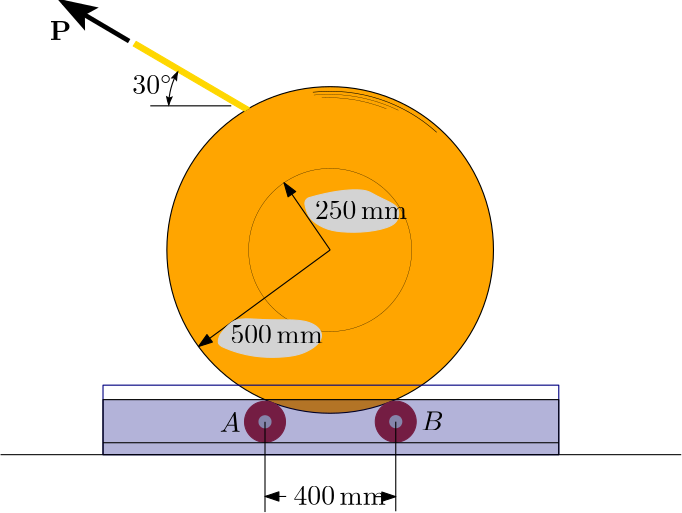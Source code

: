 <?xml version="1.0"?>
<!DOCTYPE ipe SYSTEM "ipe.dtd">
<ipe version="70212" creator="Ipe 7.2.12">
<info created="D:20200717180703" modified="D:20200718010114"/>
<bitmap id="1" width="1920" height="1080" BitsPerComponent="8" ColorSpace="DeviceRGB" Filter="FlateDecode" length="272504" encoding="base64">
eNrsnQVAVGnbhtci1G3d/Dd13XD3+/bbtaURUAxssbBQOhQVsNZusQuUVLADXXNdu1HEACnB
WAN1UTHI4X9nDpw5OXOmAOV+9nJ2OPOenBNzrnnmeX/6SRk/KuKHH374/vvv2zv2BQAAAAAA
AAAAAAAAAADU0qRJk++///4HRfzICEH5TPnntxAIBAKBQCAQCAQCgUAgEAgEAoFQGe0d+373
3XeCCpopn2n/TFrCPyMQCAQCgUAgEAgEAoFAIBAIBEJtMP0zR0Fzkp/hnxEIBAKBQCAQCAQC
gUAgEAgEAiE92jv2bdy4MScFmlLQnORnyj+TlvDPCAQCgUAgEAgEAoFAIBAIBAKBUBsc/8xU
0ILFN+CfEQgEAoFAIBAIBAKBQCAQCAQCISXaO/Zt1KiRoH+m5fO/11dmHXXLODT0+oFhV/YM
hX9GIBAIBAKBQCAQCAQCgUAgEAiE2qD8s2AKNO2fn2RGP0qLzjzil7xvcNKfg+GfEQgEAoFA
IBAIBAKBQCAQCAQCoTak+OfcjIiHaTF3r29IPTIuMd4F/hmBQCAQCAQCgUAgEAgEAoFAIBBq
g+OfmQpaWX8jPTzneug/V8OzktZd2DEA/hmBQCAQCAQCgUAgEAgEAoFAIBBqo71j32+//VaF
fyZP/k1fm5MSeidpyY2LEQnb+sM/IxAIBAKBQCAQCAQCgUAgEAgEQm1Q/lmwBAftnx+nhj1I
XnX70qLMC2HntvaDf0YgEAgEAoFAIBAIBAKBQCAQCITa4PtnWkEz/HPog2srbl8MyUxYdXZz
X/hnBAKBQCAQCAQCgUAgEAgEAoFAqA0p/vlR6ur7V5fcvjgv89yy05v6wD8jEAgEAoFAIBAI
BAKBQCAQCAQnSqVFVVjU7OzsX3/9VUUD8mpubq7uM5Lkn6+vvH958e0LczLPLT69sTf8MwKB
QCAQCAQCgUAgEAgEAoFAcEKKW64i/jkyMjI3N1dMQVPymbTRfUaS/HPKsvuXQ25fmJV5NuT0
xl7wzwgEAoFAIBAIBAKBQCAQCAQCwYnXyD+/Ja6g9Sif35Lon5OX3E+afzthZuaZuac2aOOf
TUxMv/q6SYtWVp27DnTu7wkA0JHuvYa1NXf4rsnPb7/zHg5AAKryAVirVu233/ng40+++qbR
z01++B0AoAuNv/vvZ59/+957DY2MTHD5AwCfPwHAAYhAIOCfDaGg9SufJfvnRfcvzb19flrm
6Vkn43pq6p+tbDqPHbcAAGAgevYZXrdufRyAAFTBA/C7Jv9r59APAGAIfv3dSoWFxuUPAHz+
BKB6HoAIBAL+WUcFrXf5LNU/Xwu5f2n27fMzMk5MOaGJf27Y8NMhrqNxdQDA0Pj4T2303U84
AAGoOgdg/frvtWrjCEMIgEGxsO7RoOHnuPwBgM+fAOAARCAQ8M96UdCDBw/Wu3yW6p+vzr+f
OPP2uWkXdgw6EdtDon/+4stGuCgAUJE0b2mJAxCAqnAAvv/+RxCDAFQYX379Ay5/AODzJwDV
/ABEIKqD1JUS8M+6xI4dO8iCkUe9T1mSf74y9/7F6bfPTT6zsadE/1ynjpG71wRcDgCoYD76
6DMcgABU7gFYq1ZtMwsnKEEAKpL6b7+Hyx8A+PwJQLU9AHWPjz7+rK25vXN/D4LvqOlkyuSR
+pMMJ69CfiIQb7x/pspuZGdnC3ZHWAH+OXrxsPsXpt4+O5E0IM2k+Of2jr1xIQCg4hk2YiwO
QAAq9wD8sWlLyEAAKpjWbTvi8gcAPn8CUG0PQK3D2MS0rbm9m+d4tTMibUhL0h5qEYF4I/0z
s+YzvzvCivHPJPyHt799epxE/2xiWhdXAQAqix+b/oaNAEBl0eT7/8AEAlApfPb5tzgFAYDP
nwBUQxp/11Q7HdTW3J5KdZYOaf97c3PYRQTiDfPP/A4H9a6gJfpn8qdFm18l+ucm3/+CSwAA
lUX3XkOxEQCoLGzsukMDAlAptGhlj1MQAPj8CUA1xLpdFy3SngcNG6X1HMm4SIRGIN4Y/8yX
z4ZQ0NL9Mxku0T/b2nXFJQCAysLbbwo2AgCVRZfurtCAAFQKtvbOOAUBgM+fAFRDXIaO1MgC
ffTxZ5qmPQsmQqMoNALxBvhnMfmsdwVtCP88eFgALgEAVBbzQsL/mLYM2wGASqGz0zBoQAAq
i4DAuTgLAYDPnwBUQ4yMjKXLZ33NFAoagVDhlqVEVVjUJ0+eiMlnpoKumv4ZJ38AKpGTpy8u
XxWL7QBApQABCEAl4uk7GWchAPD5E4BqyP998a3Eshu6Zz5zFDQKcSAQCPhnAPD5HwAA/wxA
dfHPPvDPAODzJwDVkS++bCTF/+hS81kMMk2INQQCAf8MAD7/a0DwfG1eAgDowz/bte+vxUsA
AD34Z1z+AKi8z5+TpiyN3fjn5SupD3IeFxYWEcgT8icZOP6PxaRB4HhsYQD04J/bmjsYaO7N
mlvArSEQCK39s619f4KNXT+bdn2tbftY2vQyt+rR1qKrfv3zuInzx0+cNX7CjHGSIY3JKGRE
XGUA0Nfn/zHl99cBY2d7+08Y7hEw3GOUggDy56jAWZxmAABD5D/3G+CzOmz96TMXEy5cJpw5
mxi2Jq7fQF94RQAM5J9x+QOgcv1z9Pr4u3dzxApj3vnnAWmAzQuA7v5Z75U3UIUDgUBo6p/F
XqoY/zx+wtRx4ycGBY8LHjd+3LgJaiHNSGMyChkRVxkA9PL5n7qtDgia6+ETNNjV3c1rpLvP
KDfvkeSJq7vvMDfvQcPc3X2CSAPcgwNgIP/s1N1167Y9BQWF/LvvoqLirdv3kgawiwDo1z/j
8gdA5frnI8fO01e6khIZM8ifZCD1KmmGLQyAjv5Zo+Tn7Tv/yn3yNHbjn9JHIdOHXkMgEFXZ
P0+aNCkoKGjs2LGBgYFjJARpRhqTUciIuMoAoPvnf+qGetTYWcM95XfcQ0d4DXPzdfcJ9B45
iTB0uM9gVy+Xoe4jPP1IA9IM9+AA6N0/9xvom5ycTt1lp6dnxe8+GLJoDeHe/ZwSRZDhySnp
SIQGQI/+GZc/ACrr82fg+BCFfD6nMM9FtGcW+gZWXo5DoaDP0SMCALTwz26e46VPLeV6Zn5+
PnmUPgqZPvQaAoGoyv55bHkEBAT4+Pj4loefn5+/IsgTeiBpQJrRo2h1Zj6Y8iQ/9/pBXKFU
s+360/wnmduwKSqQiOjtBOnD9fL5n7qVHhM019XNj9xiD3b18PGfSN9fjwqcNWS416BhnuQG
nODq4evq7j8mUGIamPxYu32GPXBnZm7+05Sd5ftY2XMVR2Xi7XzeRFRz5l5+/r3Tur4d8vkq
406ing8uzgTly0xF2cbhIt9u3JVibMCKhSwt4+SgWIx8fWzzSmb7zr8WLomWPlyP/tmp27Dr
1zPIzfWzZ88XLw13cBxIDR/g4vf0aZ4iB6yksFCeF52amkkaS5rsiouPXt3YKTZQ/uTxmRWc
sSLPPHr16Gwk9YQZafECLZXx6OIySWt6II010QP0SztZL7AXW76orMaclxQLzJ8IY5njbwgs
IRnICvnW4EyhbOWEp8/bttog34zcbct4a5adffyK+Vx4O9PvmuT5ytdd5+WfFn/g+NkDB4/G
7zqwcdOuyOjNqxfMYjZw8ZzkOtiNet6hyxDVU+vawzU8ciN5lDhcL/7ZkJe/BWNP3X2Vm75D
bCB58uruSe5YF2+9enXr1IKx8em5rH2Q15LdIDflkKRVls9UGfIZlb106BprcuzFVowlPAvF
S+XTYU/k1ZNr8eWfSW4LjE4GskI+U84UOMupciG1Q74Zudt2R8oTeuKKhaQayOcusp3L3zXJ
82XOQnt2JSYmJZ89l3Ti5IVDh0/v3X9s2/oYRoPQecvWzZ1NPV8cPGmx6qmRaxy50kkfrq/8
h5j18eS6VlIiu3w1bcXqDcdPXCgsLHr+4uXtO/cJT57mkT9PnkpcsTruQmIyaUYaR8bskLQk
nB3s9kXW9mfsnyr3avmbyw16UsoDSnxqas8J4gcpZ39TrhFzIsxTAWMdRduz9ltpi616T9Z5
IkLIDzfGMVX2Lkg90VXjG0C1/vmjjz/TaGpa+GcCmQsMGwKBqOL+OSAgwNvb283Nzb08PDw8
PBVBntADSQPSTKmg4Z/hn98gnjyRe7w49q+cyJ9kIHnJQJ//RwfJ76PdfQLdvEcOdvX0C5hG
3VyPlv8YOXio4qfH1N03gTwf4elPGtMj6uKfpR2VleGfFTaYMdODKXf0dCzIV58ntLlOXmjh
hfyzNttf7/5ZP7a/8iF32eRtyX3ylKOaT5+9RIYnJqUYyD/bd5D3Krhl6x5KPvsHTKGGd+46
dN36bXfu3CPD6V8iUwlgW7fvpUfU3j8LSkul+WR7UYXm5fzJs8fqfKbC9zJca+SZNMqmKqQ0
w6wypatydgK2vEwIM/2wco2Yyyzmn8W1OWtSUhbSMP6ZSZX0z3vnK4dMmrZ83aIlS3y08s9L
l0eSAy05OY2pmslzMoQMJ68awj8b8vKnzj8LSktaSrO9qELycP7kyRm2ehLRcQzXGp9+i5I5
lL9ijM5tWSbE+La8TAgz/bByqeRjlYkpMf8sbpM49knCQhrGP3MWqcr554TjYcohWzfs/nvz
pm3ztPLP5BpHDjRyveNcFnMVn0ulfwOr0efPSVOX3bv3UCYj17jS/QdPUgNnzgmdOGVp4PgQ
wvg/Fk+ftYoaHv/nYUVL2d27OWREKf5Z5P0ib+WT3FwVr3K+nRFxtvKdp/y58NdJ3J1Ewvcm
F28pG7D2K+7XImXHAllaer6sXVSkPXsnVHfSqDyYZwAVh54Onl9v7N1z4vTGVVXlBlCtf9a0
50Ht/DN6IUQgEFXcPwcGBo4aNcrLy2vEiBGUgh4yZMiECRNOKoI8IX9S8pk0IM1IY6oKB/wz
/PObBPVJg/kJhD/EEPknAYGzB7t6uHr4evtPVNxZzyOPPv6TRnj6uQx1o+67GXiQxmQULf1n
1ffPwkuoF8rWhZP/zP5TRBpXZf/8ppwoTp9J5ChoSj4/4Ulp/eY/O/f3LigoLC4uXrRkrdzU
dXIhj/MWrKJ+d0xV3ih/TiVCF5FRdM1/FvKZjCFcL8rwscK2U66CBVOUVTpVsRFZy6ZY5rQ0
/kwPpL16/OiRiH+mJkJNWWf/rH4h4Z8VjJq5dtYfk7TLf05OSWcqaFo+k+EGyn825OVPrX8W
kELKIVwvKmK9JCtQceEp7HZYyyZf5ru3cnnTVyxJbq6If2YIQJ39s4SFhH+WE7N20/7osHDt
8p8pA0YraFo+kyujgT5/xm78k6r5TB5PnLxIOWd+s6AJ8uF//X2abiylGq3oDkbedLLxRRSl
wsreFXtDmc6WPX3VjrT8VQ29KGN27Fxl4ZMA5+st1e15X/FUbf+s2aK+hv5ZXzeAav2zc3/P
CvDPZC4wbAgEQoV/7tq1a5XKfx42bNjEiRP37t37XBHkCfmTDNQu/7n8t+H55QmNLNN1+k6+
0M/eGT+9L/NC8rHKoky2UNNJVAwvH5dOblQ2E1gMhmejfBQ9O7lfUrYU+cm/cpnvJJLnTGvH
WB2Od2IWE2BbLOUP/++dZqgktn/mr774UjG2pPDyUHqQnq98NZXTN4guez0VtNafPTT1z97+
E+R1L918ya33mOB51A34CM8xIzz9hwz3GDLck74HJ/fjg4a6DXPz9vIbrwf/rBTFZUclc99m
HyPKPYStqYX2TI5/Vu7h9MIIHbzMPVm82obgfl52sDAPJU3qb2jvn1lryj5rMc9F5Ysqcrpj
T005IruN0ImCeVrTb4mSqqCgtZPPWvjn1WHryQ11RkZ2h06D7DsMoBKb/zp0gtbOMpmM9s/F
xfK77zVr43T3zzzPydSY4v5ZcLIqDbNKOy13yEJjyfONyxaAmiNPmVJ6mSmKBfwzJWx19c8S
FtJA/pmx1mWroywbQm+NsjdOWR6EtakZlVLo9eVsTEYpkvKFoaZ5QDGuyNsq5J/becyfNme+
u+b+maOg+7v4aiefNfXPBrv8qffPvJxJhsYU989iWYsqlaa4IBUSsAK5nbnpJ3nTV/i3i9dU
+mdqUXX1z1IW0jD+mfG8TCEqaxoo3wVq8yrLg7DWi1EeQTA3lV0pgl4YappU0qxIYq2Af14w
dnX8+nUbZ2vunzkKWjv5rOnnzytX08jFraSk5NWr/BWr4xSFnQXLRMsfl6+Ky88vKJF3T1h6
Kem61v6ZbHzFcKGDomx/EDtemFKXu7dLSifmnhMYJWVEZbjgF1IiSpaevtr2ygbUjn2xfEkU
K0jXAFFb6INxEivbqwXHZXt4oYOItTUYJxZm/ROBg51x7Ch/bfFKpCAJvZAnFT8hKT8k6Vkw
p8+s9qPckpsvPbh3Lyf75p30jPS/YhaM3XbuzLmkYyfOHzx0as++A6upZiu2hkduWxm6Ycny
dbNnlh2AQRMXVswNIPwzAoF4LfzzgrBYb1/fGjVqVGL+M9M/DxkyZO7cuefOnaP8M3lC/qRT
oCn/LDH/mfVj9p2ZKVz/nHi73JkwdCuzwcGU64kcJXX6urIZS9HI/QxbvZYLMeZzShMpF0Bp
q8pNGjUjhQXiayjWpBRGSLmoTxgKiDk6e1KsbcJaZsXCCPhnnrHniSb2UmXSFX2Fl4cSWYzV
pMWgaPGBaqmgtf7soal/Hu4R4O4T4O4dyBzoO3Kyu0+Qh0+wq7v/YFfP8p8hy/PBhrn5klH0
7p85frh856GOEdZeytznBfZMppVlPlfO+qCgeZaQMyx4xijXsMyXVO7GvPrPZKUY9TcEv+JR
458Fzlq8dRFeeK5hZp1emO+U8IniTcp/ZiroFy9eaCeftfDPp89clMlk23fsYw6cMm3Rjp37
4zbsvHotldxwFxbK+2YiQRXiOHM2UQ/+mZM3yxLIbC/K1JWi2lZIpap9ScxmCxhvzkTK/lTh
n5XSW0f/LGUhK8Y/M9yy4k9lKRWOOi5vxnqLWRuE+YYKfCURqco8q/DPDtMmzFniP0Qb/0wr
6IKCgqdPn2knnzX1zwa7/EnwzxzNxdTRbH3ETPRVldUpJipVvCSaKMgQVmVtONViqT9VpCkq
M0J19c9SFrJC/DO3GLUyN5Upr+R/5iprm7CGU6OL1UZgDFdpnlX458XbouO2LtTKP9MKmhyA
zxVXQE3ls6afP3Me/kt9tZqVfUd1S0pBp6ZlUe0f5DzW1j8rd2Ne/vwhpvNUZXeFiidr4Z9Z
x3WKypR7IXHNX0LlBNW1Z2wcasdmy1vGTsj40uQuf0/m+udXrIOCt/1VHETM55wSQyoO84u3
BI4dVfnP1JSVW5Ujrumx6PJEzK164vbjf7MOUg32nJf7Z37+8+od6+K2hlDPZ4bPDVk7ZbJU
/6yXG0C1/tl31HTVP0lIuZ7JhPoeijxyhqsuC0/mAsOGQCBU+OcPOgaPCYn28x9ZFfwzCQ8P
j2HDhs2YMSNTEeQJnfysoX9WWh31v/RX6h0BAcVJMxbwvQKTLZ87/+f8SmPDri3AztsUmClv
Uso2vJoDtOPiGWN6BXnLLJj/zPFLfA+mPjOT7dx4q8lOdq2M/tSqGOQDPPXZgzzRbnQN/fNI
N+9RXv4TRgfNHR04lzyOCZ5Hv+o/epqru88wN4I3YYirJ3lORpHon4VCxD8z91LlS0zhLG3P
ZE+WeSyXHy+82ak5aajpEJAnnNXUDBHof1CZdSwiriX4Z94cxV266NSY606fH1SdKN48/0y4
e/cBeSfIbUlM7C4tRtdUlyVcuCyTyZYtj+zUZUjnrkPJY4dOg+hXxwTOKGXEo0fyG/aLF6/o
wz+zSjooq1Xwuxdk5NOym0n0z2L5w6oksEDGNbNx+XNR/yzXqgyLq7b/QXYD7qTULqQO/lko
xPwz8w2ls6+Zwpk9FmfJmVuS4a6FEt1509TAPy8f66mlfyb0d/Gl5DN5JM+12Koa+mcDXf6k
+GdxsczuXpAjdTXLZFZrY4SlGd8/sxqXPxf1z8ya1VL6H2Q34E1K7UJq75+FQsw/MxdDad64
qo0ei7Pi9IooJyua6C6o7yT6553L52vpn+UdAsbuIhuAHID/3L1v6M+fhYVF8nRmWenVa+kK
yRwi7p/lL506c0mRLy3/QlbT/gc5OzP/BwjsYhf8/YrfIx7PP0vpW5B9+Kt4i1k6VMgnc8Zl
VYlX056byM0+8yjXS+zQUy451z8Lbk+2fxY8iLg/BtG8/gbzUFJ9xlO+xF93oVMoPbUTtx/f
S96oqv5GzJqNe9euUL46bV749BlLpPtn3W8A1fpn1ePmS45793NUTwqGDYFAqPDPNbst+sBp
0sq4eGdn50r0z15eXpR8dnd3Hz58OHn0VwR5MmLECA9FkAakmVT/LFwGlu1SWL9SZ9okdqGJ
st+eM6fGcTJ841Quf/iLoZQ/PP/MmKmAf+ZNim4jkNBYNjUB314+Fm+Zhfwz6yf2Qj/MF8yl
FF8e1Zod/rkS8p9d3Ue5uvsOdvUYNEyBq+fQET4jPEf7jpxMdcbkNXLSCM+A4R6jvHzHefmN
H+E5koxiiPob6o8Rxo4kumey3TU3yuu9aFluWuyMwdrb1RReFqi/QY8uVn1a3bc8Amct/mII
LbyE04uqE8UbmP+sKLvx4sWLgoKC3ArJf75w8UppaemLFy8JL1++Ijx48PB8QtKUaYuoBkuW
RZw7fykpKTk6ZuvqsPXkdv2CnvyzaIeDzD+ZIlddFWJx/yzyknghYqGKH0qPTb/K8c+MYNeX
0CX/WcpCCm9/YbmtU/0NgXF59Z/Lt1hZyjTfbCsneyCNL9/k2llCTWkD5T8rym48ffqMHICc
7ggN4Z8NdvmT5J/ZDpNTr1Upb0WFiXT/LPKS6rrQXGXH/s2+4lWuJuIrXN3znyUtpEiio5Dc
1qn+htC4PF1ZtsXYG4SxWZSTpYsVcE2phJrShsl/ptIdnz9/zu+OUO+fP4uLS6h6GhmZt8SK
bzD989XkDMo/kxG1y39mD2Tn8Yr9MGGcmpI4Al8uiO14Aoe/eM+enJbq8pm5fYaqaM96VZWD
5ThkptIX9s+MmQodtqIHEa+xZP/M+gpJG/8sWueHeWyWjXI+7d/ce/dyEveL+edNUVv2rovb
RdffmBcSPmPmsiqV/+xXIfnPfsh/RiAQKv3zWwPW1eq5vMWIkD0HDr7//vuVm/88aNAgf3//
2bNnR0VF7du3b+/evdHR0dOmTfP09BwyZIhm+c/CYkSpnhTGhlm6mete8vmJl+yK0CrFKcM/
cxZDF//MnhTLP3MyKhn+WSSdm7fMYv5ZpV8SmLWq5YF/rnL1n4d7BAxz8x001G3QMHdyG664
E3cfOsJ7sKunX8BUuhmVFebhHeThM3q4e0CV8M+CeybbPwt5YBX+WVX/pGJnDN38M7ex4AEl
8VcG7LMWa8qqT3fq/LPoieIN88/Mms/87ggN5J/PnE2UyWTknrqUHWTguAlz6Gb2HQaQx23b
95Hhp89c1I9/pjWj0HDai/J7A9ypSSUNlTJTRWnl8uGcPhPTDjCHqKi/0U5f/lnKQlZY/WdN
/bPgOrL9s9BXA9r65zFLZulS/7m85rO8/jO7O0LD1d8wzOVPmn+mTRdnOMuEsKSNqvrPYj//
V1EnWVVpZQGZU6bvlEMkaSJD1n9WWaHCAPWfNfXPYiWIGf5ZcBW09M8hkXt1qf9M13zmd0do
uPobMlnpo8e5k6YuCxwvnAJNDZ84ecmjR7lUezKiVv6ZWUyYWSJY6JsCdvVg3vGll/rP/LIV
Iqnvquo585KK1dV/JltGtHNPUf+s2HT8H2vo0T+Lbl7RE4ti0zE7ZtWbf2b5fM7UNl9Oldd/
vrJdxD8z85/LQf1nBAKBYPtnlw01XDbVdZoxIyK+Z8+eFe+fqf4Hvby8PDw85s+fv2fPnsTE
xMzMzEePHj18+PDGjRsJCQk7duyYO3eup6cnlf8sqf9B4UxC1o/KldpHUMgIDKRVDMdT6an+
hmr/zJ0UY6b6qL/BLWkrpIul5plrUn8D/lm/3R9r6p+9/MYPc/Om+ldSVLl0HzSM3Ix7uLr7
DfcaTRpQHTONCZ4/OmjusBG+bl4jvf0nGNY/ix0j4juSuqrIUiWz+A4vesbg+Wc1uzHbMIuv
oOb+WbyUkITTHXdqkk4Ub5J/5nc4qJ2C1lRCrlkbR+6pi+WpYFR1Z7mLpjpaOnb8LGng4DjQ
rn1/+w79O3UZkpGZTRqvDluvJ/9cpih3cqtqcLwo01IKm0nxHgbVpxDzRxQ13ornZxhLWyH+
WcJCVoJ/pu037x2hV01ss7PrbwhtNO388/gJC9ZOCxrdTnP/zJTPlHBmdkeokYLWyD8b7PIn
0T+XleDgujKBTDxmaWi+TFajK3mlblX9kJ/bnlOyIDf9Grt4rMH9s5SFrHj/rNws3I1PyzSx
JWTX3xD8akA7/7w5Zuv+8DL9pZl/5nc4qJ2C1ujz56Wk63Tvujt3/c0s9cyp/EzYHn9IcaEs
IY9a9j/IPySlHk0C+zZ7+tJqRIh6UTqbWmw6qn4fobrMNXc/F1LT6v2zWOUQHf0zPVkVnbGK
bhPxb6l09c/srSc0td0J2RcP7RCsvxEVFq6Ff9bXDSD8MwKBeF3881tDttTqs6rDmFWrV6+u
lPznUaNGeXp6ent7JyYmFhQUUDfjhYooKipS/Db5xeHDh0kD0ow0ltj/IKtfPF7/gwwxSxWq
Lc+ZpOVPmZA5mHKH/+t4IWPG6X+Q7rKQ1/9guQiS5p85/aaxujlT0f8gM9eRnQbJ6jeN2Tub
aP+DLF2meC7aQLT/Qb51hH9mQX3453zSoD6BkJcM558DAmeX//q4rJcl8mSQq8cIL39X97JC
l+QenDx6+0909ZD/VJmMYoD+B1k93DGPEaE+BEX3TF7/g8o9atv1e8IHL/+8wfmiR3EGEDlj
cI5E4T46Vfw6gHOaEux4VJ0x5p+1VPQcylp4dr+N7NOLhBPFG+Ofyb22YIeDlIJOTEoxnH92
7u+tKINZQvlnZgr0paRrVJv2HQeSx0VL1pIrY0FBIRlFX/6ZrsDAtqBcL8oqPqyoLMHVs6LJ
z8w2zGzhyDNplE1VLACnxDSzJXuZOdOpGP+sfiErqv9Bgc4EuX0Fcr8sYCz2gTTh/geZ9VVu
CDtt9f553rzQdYtmTqMbaOSfly6P5Hc4SCto8qqB/LPBLn9S/XP578fZEkzIEbE75+J0BajW
xCrasFOsbyn7yGNJIZW/5acyRVm52Yb3zxIWsoL6HxToTJDbVyBTaSoWm1n3QLj/QebmvS3s
tNX75xW7t+3+e0NkVHkDzfwzucbxOxykFbT0b2A1+vy5ccs+cpl7+jTv0WN5YvPO3X9Pn7WK
32zKjBW7/jxCbgbJ9VFRskO2YfNezf2z4LcYggN5G19QU8uVaflAceEpfvjT7zVj+uLTYe4n
ylUT/wmAcHuRTGP1/pm5BRSFKTTwz8px1RxEucwu/15JOrGwui9k+mdJFYfE/DNzmyjPnNuu
3r64jWq8+2gy0z+f3xHD7H9w57J5ZX/+MWeNxP4H9XUDqNY/tzV3qAD/3Ky5BQwbAoFQ55+3
1RwY903/2RcvXqys/GdPT09fX9/c3Ny8vLynT58+e/YsTxHU85ycnLNnz/r4+GiQ/8z4QTqj
ajHTydDlYZ+mnGElDXJKpPImIqKwyspE5zM1Dm8xmHJJU//MWjzyKlveMpecbXGZdV/ZskhZ
RJcMF+x/kFtHt2zK7AYCG010eeCfRYiI3k6QPlwvn/9HB80nj+4+gSM8/akcsMGunoOHe/uM
nOI7arL/6BljgueXlfMKmEZecvMeSRrTI+o1/zmRuW+zjxHlHsieoMCeydnBWGWihYvniGVB
849ZwTNG2bFwmnkoqdwy/AxnkfODWOnm8mZcgc8r7Fy2FtSWEV54tn++d1q54rzfLwidKN6k
/Oft8X8J3mWLDdeLf7bv0J88bt2+l9x9l3fGJHuQ82jajCWTpy709f+DakDwD5jy7Nlz0mzL
1j30iOr8M7usb7ywlBayx3wvyhGwoh0UqoLd5R+n2zuxrgC5y0wmwpidVP8sXAP5lYrlEc7x
Vl/S2bD5zzvpks7KBaBc8QH6HREw5+LdGrbjlIlmOG0J/vnsgYNH43cd2LhpV2R07DRvVgNN
85/DIzby85zFhuvFPxvy8scv7Svml3i1XgW1kmJqbFUi2EGh9B7ZeH5bqOwA363tSHkikvap
UhPxaiBzB4qXC5C0kBWU/3yRXgZeGWFlbQduLQ5V3Rpy14up49T756Tks+eSTpy8cOjw6b37
D7BzoTXOfyZXOunD9fL5c9KUpY//fZKb+2zpivVJl1PJ1e3585cXL6VMnLyEajBu0uKTpxOp
shskqGLRD3Ie0w008M8iqeZCabpiBVVUHOPSvgrhdz/KPDkI1wNXLrOyPb3zC3WgyayzwTtY
yM7G2QhS6z8r61ozf6+huX8WOYhY1VFunZJY/5ke5cm1U9yaRYJnCan1n5Ub9u5JZv+DivrP
2TfvXDseT09z1c7TBw+d2rPvwGrFn/PCdirrP89bKTH/WV83gGr980cff1YB/pnMBYYNgUCo
88/b3xq6w9Rx4o0bNyrFP1Mp0P7+/nv37j148OCBAwcOlgf1fM+ePTExMaSBMvlZmn9+o1FT
ZlZThH/4D143NPr8T91fjwmc6+ru7+rhO2iYx5DhXsPcfDltfPwnDnb1GOHp5+rmNyZoLj0i
GCuhRvrrgdpKO8Aw+c8Ep27DUlMzyf11fn6BTCbLyMxmvurgOHDx0nBKPl+/nkEat9OD+QTg
zUS6f8blD4BK/PxJiIzeQa5r2Tf/+WPqsgsXr+U+eXb8xAWq5gb1mHDhKmlAJz+T59HrdmI7
a4nEPG1DId59KtAfqv0zCTev8Qb1z2T60GsIBKIq++eJEycGBwcHBQVRVnnGjBkzhYIMnzJl
CmWqSWMyChkR1kufvkjsh//gTf/8T91Kjxo7a7jnSHKLLS+A6erh5jXWx38Sue929x5L7seH
jvBy8xpJGpBmuPuGfwb69c+EfgPlHa5R3Q6+fPlq777DIQvDFi1ZG7/7YHp6FpX9lZycTppV
bfvHzLYVyCt+I2HlD4tlR/PS0fVRvqOCoBK/X7x4+ejxv//8cy8jI+vKodg3wD+/gZc/gXxI
kZ4H36TPPLdV9RzHzd7kZSNXecqSPJ8/f/Hvv7n3Hzy8dfvu+T1vwudPqrfBw0fPkavbn3uP
BY5fMGtuGP1q0AR5yuiefcdKSmSFhUWUfD5y7Dw9ItDiSKlU/Qv/XCX8s0YlOLbv/OvJk6ex
mtSgJtOHXkMgEFW6/kbgxMDAcYFBwYGBweQxYPQYMUaPGUs3I6OQEatnwnO+SCUNbQ22SMkO
UG38M31DHRA0190naNAwd1d3H3fvUW7eIxU/Nx5Fbr0Hu7p7+AQFIPUL/hkYxj/Ls6C7u27d
vreoqLiUFwUFhVu37SENkN0KgB79My5/AFTu50/CkWNyBX3/waO09JsbFbWdA8eHBE2QS+b9
B0+WlJRQ10FKPoPXFvjnKuGfjU1M/UZNN9DcyZTJ9KHXEAiEBP9caf0PjgmaNTZo6tigyWOD
phACg6eqgGqjaDxVPiIuNADo6fM/fVs9KnCWt//44R4Bwz1GKQjw9p8QMHY2pxkAQL/+mU6E
DlsTd/rMxYQLlwnkyeqw9f0G+MArAmAI/4zLHwCV+/mTELM+Pufhv7RkDpqwkMp/PnT4DBl4
797DmNhd2LwA6O6fSTRrbmGguaPnQQQCIdE/13DZVNdpxoyI+J49e1Z0/jMAoGp8/pej4v4a
t94AGNg/27Xvr8VLAABd/DMufwBU+ufPcZMWbdl+YNlK1ujkz+3xh6R0OAgAkOifSQweFqD3
WZNpQqwhEAhJ/nnAulo9l7cYEbLnwMH3338f/hmA6uufAQCVmv8MAKgc/wwAwOdPAKqBf9Z7
FQ5U3kAgENL9c81uiz5wmrQyLt7Z2Zn5knb+uV69t3HyB6ByP/8vW7Ee2wGAimfkmNkQgABU
IsM9xuNEBAA+fwJQDfnhx18lKqCPPv5MXwqaTIdMDVYNgUBI9M8fdAweExLt5z+S85J2/vmb
b3/AyR+ASmTn7r/nhKzFdgCg4nH3ngQBCEAl0t9lJE5EAODzJwDVEAsrR+kWSC8KGvIZgUBo
6p8XhMV6+/rWqFFDL/65VRtbnPwBAABUQ1yGjIYABKAS6dbLHSciAAAA1ZCefYZrJIKMTUx1
qQVNxkXZDQQCoal/7tq1q+BL2vnnLt1ccPIHAABQHT/5O3tBAAJQidg7DsSJCAAAQDXEd9R0
LXRQs+YWmiZCk/ZkLJg0BAKhhX8We0kL//z+Bw1GjZ2Nkz8AAIDqht+omXbt+0MAAlC5uLqj
BDQAAIDqyE9Nf9PCCBmbmLY1d3DzUn/1JG1IS6Q9IxCIquCfhw4fg9M+AACAakgnp6FQfwBU
fgp0+wH+ATNxRgIAAFDd8B898933PtBaDX308WfNmls49/ckUEnR5JH6kwxHqWcEAlF1/LOt
fVec8wEAAFRD+g7wg/cDoIrQueswnJQAAABUQwYNHQXHhUAg3mD/bGRk3L5jH5ztAQAAVDcC
Auf27ucD4wdAlaJLN1e/0ciCBgAAUO3o7+Lz3nsfwnQhEIjXyD9/ooiPy+MjRTRs2JAzyhdf
NvL0mYTzPAAAgOqGp+/kDh1d4PoAqIqFODoMGOIaiNMUAACAaliI47//aw3ZhUAgqpp/bqCI
hoqgJDMlnFX457fffrfpz787OPZydQvC6R0AAEA1+kg/ZvYw9/F9+vt07DIEig+AKk77ji49
nb0GDw/yGTkdpy8AAADVKE3CZ1LHLv1++U/zd955H+ILgUC8pv4ZtzMAAAAAAAAAAAAAAAAA
1KSFwD8DAAAAAAAAAAAAAAAAgH8GAAAAAAAAAAAAAAAAAP8MAAAAAAAAAAAAAAAAAP4Z/hkA
AAAAAAAAAAAAAAAA/DN43bC06dHWvFPL1g4tWtk1b2nbrIUNAAAAAAAAAAAADAG57yZ33+Qe
nNyJk/txSAkAAPwzeFOxsevTxqwjhDMAAAAAAAAAAFCJOprcm9vY9YamAADAP4M3Bmu73uTq
hqs8AAAAAAAAAABQRWhj3gkWGgAA/wzeDPncvKUdruwAAAAAAAAAAF4PmltXm1xoO2soaAAA
/DN4reWzbe/mLdvh04sh+L3afCICAAAAAAAAAGAwBd2O3LlDXwBQRbC178voQK2rpXUnq3ad
ew4YsSw89snTvMwbN0+fubA6bL2330S6mV37/vDPoNpiZduzWQtUe8Y38gAAAAAAAAAAqjK2
uitou/b9HRwH2ncYYC9/VDwpx4HCUf5YPnCgvLGj4lXHga+dPStf5QFkyTWFrLJOM7Xv62Dn
bG/n7KAJVHs7exi810M+k0cb606tfvv1f00bN//1x7YtfjMzt7By7BG3fXdpebx8+epi4tVx
E+a8jgoa/hno75BxbtEKZTfgnwEAAAAAAAAAVHXI/bst5CQAlYviGHR07OPet+P4QW0De//q
4djEz+nnaUPN5nt3DhjarXO3fgmJV0tKZK9e5dMi+uSphKGuo18vBQ3/DPT1fU3LNu1xBYd/
BgAAAAAAAADwWtCqTQftFDRlvfxHT46K3rJybWxUzJbQiK2Ll28JCYleujQ8Iio6KnJVZPiy
qOjQyKjwyLB14Ws2RURsiYraEhm1KTwiOip686jRE1+7BE6XIaOmzFgyedriKdOXMJk6femU
chTPWa+S9jNmLR86fIzWctLP0nZdm5/jWv0U17ppXKum8ictm25o8aOc5j/FNfs5rjmbZmWs
a/6Ll1k7KoNaywqr7Xpb2faisbXrY8MeQhrY2PUhwzkDYcmk06lT35FDus3xdlzsYx06yi4i
wH7r1C67ZvfaO3/w38v9JngMnDh9flExiaKiIsW/4uLS0tJHj/4dNXrqa3QQwT8DvWBu1RXX
br0we84iAvwzAAAAAAAAAAC12Dl0I2g9OrmX18IA2DvKC0qs27S1tLS0RJGQeT+39NyFB8eO
XMnMyCwtfUYGlJbeKi39t7T0ZSk35PZsw8YNZAoOjgNeC+NBKb5JU0KiY7elpN+6lpqdknYr
Oe0m9ZicqoDxRPlq6s1r17P3Hjg+e95KqnyHZtvZzpk8bmr5Y96PNdZ8WmPnZzW2f0p4a+sn
NbZ+TB7f2vZprR2f1tnyUa3NDWtuaVhzs4JNiucrG9R8+FXt9b81paejuXzuY2bZlQmll82t
ullYdTOzcCKPFtbdrW3lRprTkoyr37dgxcroe/dzTpw879Td9Y0qu9HB2WPowHFunae52Sz3
swkdaRMd7LBlWvcdc5z/nDfo4GKvvcvGeLu7n714mRw1hYWFxcXFMpmsoKCQ/Pn8xcuAMdOQ
/yydrdv3kl2oUlZ//MR5/gFTKmx2ZMfYt//opaRrFOT5pMkLmA3cPIIJBpo7OUjJHA1xqNra
OzdvqU3Z5959hkybPm/hohXkkTzHJwf4ZwAAAAAAAAB4jdzv5CmzQkPDKfz8g8wsOlTwMsyZ
u3DK1Flaj968ZTtyR6+xj+0g97FhkeuLCosTU5PDoraOn7CoXx9P10FeOzbF/Xs/qaAgs6Aw
tbAwpaDwZmH+04K8VwXP8wvziwoKXz59fquwsDAiMlruRTv0f038s/xxwh8LrqZknzidePLM
pVNnk06fTTqXcGXnnsORG3bGbN4dvWk3eYyI27lt96FzF66SBhQnTl1My/xn+qzl8klpuL6U
N45r9dOyj2u++16D995+r/7b79Wr/66ceoR3CHXrvWNa921T0/qmpvVMCCZ1jU3q1jU2Jc9D
PqgV97v2/pmyyuZW3RTCubt1u14LF4UuWhzWycmFvGRh3Z089u3vuSY8dkHIagtFMwrKVOtx
+7t5BDNLTxjoXe7v4jtq9FTVCDYmz7WTzz37evV19fF1GzR2WIfxg9pOG9RswYjmYSMtN07s
vGNanz/n9Nu/YMiJsKDl00efOX9JJpMVFhYVl5RFUVGR/HufBw8HDPLX73YgW5uSlvr1k5Xu
n/cfOCqX9s9fVMo5ZOHiNctWRI0JmmnoGVFvX6lQ0O8peczLe26gLy+curtmZGST2ZFHvSvo
tuadNb3GBQVPuXz5ag47yJDAoMnwz/DPQJgFic9KS7N26X3KyxLk092HLQz0x74slftqfJa2
u5yhjgJQCXvIs4Rlhp2mYm8p1f+MAAAAgDKmTJ116NDfFDHr4qgnu3fvcXP3r7BlMLPoQOZI
0MV7kzt6jfOfFR3qhUWvKyx9FbE+slu3Pjbm9m1+beU+YNC1s0dk+dnFxdnFRSnFzxIKn1wu
KXwkK3pe/Oq5rLiosODJP3cvlZbmRUXH0NN5XfKfJ/6x4Epy5qmzSWfPXzl59tK23Ye2xB9c
G7t92doNS8JiV0RsXLImdumauDXrt5PhW3f9deJM4tmEKyfPJKZm3Jkxe7kWpRJo/xzzyVvv
vv3eL2+//X29t7+rS6jf2LT+T/Xf7m1t1bddu6bvvvetsel3JqaNjU0bGZl8bWTcpI6xqbFp
RIOacb//rLt/trDqZmnTc9/+w0mXk3ftPnjz5p2581dYWPeIjNp0+/Y/ZEhmZnbchh1UajTl
n3Xv3ZKTzEk7tKSkZAO9y8+fvyhVFytWRvMb5+U918bHdhx4/OS58TMXDh00cGB36952P3c3
/8LV/uupzt+vdGu5cFizSQNbzBzhED1teMz84MuXr8lksiK5fy6WlcjIY0lJSWGhPAv60qVr
Do4D9bgdyBY2xKauXP9My2fDJf2qpkdvtwpQ0JRYpt67ufNXUfqXPJLnGZnZ1L46Z95Kqo0h
/DMtn6nQu4Ju3rKd9EubpXWnHTt3U8L5ypVroWGRCxetII/kOTWQvEraaHfdXH9BPoULsYa9
xE87lJWTk7i+6vjnXTc5p0TVckZufp4lzhe9/Vcjjl4TEaFf3ytfQm5UvLCtIv6ZvVmE3jjl
BOU7W+nNeLGZyvdDgR1YcGHmJ+Tpsv25o5fmJSxgL4yqI4jaAZijCGyTstURWiPmVlIsidA2
4W8H+Ry5y8aYaPnsdN446pEvm9DqM4ez9s/Xxz8LbHbhHUD5JlKjMLY/7+yqcvfQab8SaKxy
3y5fKq02GhlR5FgQnlHV8s/4qgIAAICBWbJk5aFDf4eFRXRx6ksPdHP33717DxleYQqazIjy
3rrMkdzRa+yfFXUkloWtffDi1ryFM2zNWpv/9z8WP/84ZrDzlSPxaRd3nz0afu3ChpRzsef/
WnP/6pHiR5klLx8UPbt3M/nUvj0RDx5fXrl6lRb1KPhJpBRq2+jHP08OuZqSdfqcPO35+OmL
odFbVkZuIqzb8mdG1q285y+yb/2zaef+lZGbycDVUZuPnbxw7sLVE2cupWX+M3P2CkXeuGbr
66Dwxhta/hj9SY369d/7sd7bjeu+3ci0/nd1639mWr+XldWqOTO3RUcM797zA5O6ZOA3cvls
8lUd48Z1jI2MTMIb1Ixrpqt/VhTZ6NG566DrqRkduwwkG9PNI/BS0rX09BsnTp5z7u9BWg5w
8Um8dNXWrreFVXfz8kodOm7zSZMXREVvodi3/yj9GfTe/Rx6OEGPdmvFyuikpGQV7D9wlE51
pg0tJfq0mN30mUvIFKbNXRo8ZbqLs8NAx6Yu7RsPtPlydNdGK72a/9GniV/nxlPdbJaM6RU+
f2J6RqbcPxcVlac/l5A/ySNVC3r6zKXwz1VZPleMgiY7JyWWo2O2iu3hzPtGvftnZeZzZjY5
KO7ff6hfBW1l21OjS9vOnX/m5ORkZWUHBU/hJ0WT4ZSC1uq6uflCTtaNGzk5FzZXG/9MqQCW
y5qfkKfyjpv2QlXGP8uliqCirGTkVqfM/PC3VZkVrNANVTX8s8rNwpugwtQJLLNiXcrG5Vo1
xV7NknX8/Zza/tL0l5D9i88qH5dyiczVF2hf7txEthLl90Q9ITXB8nFV+meVayS8A+i2ceCf
+atWljTL3KRC/llo5xf0z4pDJu+ZwAbUbb9Su28r55L3TOPfOJQtG3tTs95WxeJpvZsZ3D+L
HmgAAACA/qzvnLkLBROSt2zZRl7VpSazdMi8qPzn6JhYXaZD7uu18M8r1oQ/LXiwbVvktAC3
4Z0su/72jVfn1lFzRoaH+M2f4rJ788zDe5ZEhHif3TT/RdaJ0qJbz/9JPLZl2dKQgOT0w8tX
LX/98p8nh1xJvkH55xNnEtfGbl8dvSU0esu9Bw9fvHh5LvHq43+fXLuesSJiY2jM1jXrth0/
dfHchasnz1xKzbiji3+Oa9E06uMa9eq/+33dt781rf+Nab0m9d5+z7T+BH//YU6d544LWr1w
kbFJXTLwKyOTL4yMv6pj/J0RCZM1DWtuaN6Uno6W/tm6u6VNj97Obn8dOm5r38fCuoeNnXNU
zOaiouKly8NJM0ubnp2dBl1MvOLUbQhpTNDdPzMLbqgOw5XjUA01d61H79Ld9fr1jFevXi0N
iwhZvtK1f5fO5t8PsP7WxebzwG4/bxjTYdaQ3wMcvx3T+7e1wb3j16+4888dMruiosISdhQV
FclkMjKpLt2G6TGHNikpmWzYN6P+RhWRzxWgoKk13bp9r9rsaEP4Z6Z8pvOuqaRrfSlojYpv
BAVPoeQzXe156DDvhYtWkEfqTzKcUtB8O62e2MScG0emkUeDyeEqVn9Dq7IJStlbVfyz9ibK
sMg3b/n2Ed5WCr+hV8v3Gvhn9ZuFPUGFxeJNnLXp+FaNNYSRKS1g59T6JZWai6nB+fJNudiK
iTwT01nlr4p7QqYK06t/1nHj6NU/v6b1N4RXgbNh+f45LysrTzjTmPt2yCeVtYt54Njoab+S
pnDJWGQKGnzNx0q55/jn+F36csjwzwAAAF5vtmzZRqBLXpDb2EOH/qZfpf7UpSazRKgZzZm7
kECe6NKnkplFFy3qb6yNWV9aWpB69dil/TFrggYFOv02e7BV3PRh20KDNkVMvJKw8erFTdEL
Pf8OHf0kfbes9EburcN7w4KXz/N+8OjKWkX9Z63zn6mUZut2vdqa2bQ1tyfPbeycbe0p+pb/
2dfKpnvr1uYWVp3oUXTxz4r6z1mnzl46fTbp6KkLa9bvWBGxccP2feRTU/z+IwtXxew+cDR2
2x558nP0ljXrth45kXD63OXjpxLTMv+Zoaj/rGX+c4sfIz96q169d38wrf+taT3Cd3Xrf2xa
r7+N3UQfr12bN0wbPaa+sel3Cv/8ZR3jL+X5z3rzz5Y2PQg2dr3OJ1zqP9DbuZ/nqtCY/PyC
0DXriotL5s5f0W+At7tn4ImT5yxteurLPzMLbqgOw5XjMKh/Dhw3u6CgMGTWPC9v/4nj/Ue6
dvTt/fvonr/4dWkys1+r3X/0WuVjuWBoq1XeNjtnDzkSPTNh6/r8vDwq4Vkmk1GPiifyVGgy
KWZtavQ/WDXls0EVdH8XX3k98PsPJcpn/fpneuK0fFZKaYWCvnc/R/e3oFXb9tIvalSRDR+/
QHrIwkUryBDyyHHUly9f1fCKOe+vGzk3Ds1TZEEbvARHVfDPWt1cS5GHFeuf5TapAhWullnZ
qrZVxVUOqQr+WdJmYU1QSISy5Z5wVqe4ndZk+wvXQ5DyKmu+1IwSRb+GeJaYkCV1jfTpn3Xb
OPDPkldNwD8nLBD4bkVgjyo/ZBg/HOC8R1ruV6r3bd45X/qJnfUbGZWj6FI6Hv4ZAADAa0wX
p74cvczxz5Sg3rx5m95nbefQrXefwQQ//6Cg4MmhoeFkvmR5qEUif5KB5CWqjUYJ2K3adtDM
PzvKPWpETKxMln87/eSTK7sOLfbeOq7H5ejg+yfWPMn8K+/+2eKirCcPzx3eOO3YKu/HCWtl
L089uhK7d4XPprWTSmSPo2M26ZL/TPWZ2NbMrlWr1hZWXQTtNC2oW7Zsbd2ut77yny9cupae
kX35Wlp43I7l4Rs3xx8oKSnZsfdw+o2bpTLZzTv31sZuXxW1ec26bUlXUtMzb15ITL6ecVun
+hvNf4yS++d3vqtbr4lpvW9N6jU2qdfIpG6jt99dMXfuhdOnnFq1/sjY9FuTul8YyeXzV3WM
GteW++e1OtffMJf7557mVt3+mDL/8ePcq9euZ2XdKi4uPnrszJ69h06ePF9cXJKVfTs1NfPe
/ZxpMxYpkqV7mlk46Vj/uVL8s0b9D+ron+M27SSjTwkM9Hd3D/QaMNHVYdpQ82kuv43v+d+l
w+0OTB+46w+nbcGddk3ufXSh17nIiScWTnp6756stLSEbHGZsv4G3RGhWMmF6uyfq6B8NpyC
pmpriCU/8+WzHv2zmHzmKGjSRsc3omVre+lfzlI1n5kDOfnPTE2t2be304/cyMn6a7r8ubwK
9I0j0xivyodc2CxPkJZHeXa0fJTyuHFkPaOqhkCFDfm4ZdNXvsoYyNTgjAIgmy8wOlhU6HF9
+WfBbDoVCZx82SvNP7OKo3J/kM4fXuZYyn7AzhRuAkVrm3GdTNmsy351zqpXwK+jW9aY8So/
h1Ywi0/diAJ+TFSVcBUQa6bsDF7me8GtSlH+bpa/QfFZQttcWD+K1WJl16xm7wnsTbqPvXis
7EfOWkvbLOz15S82Z4hw/nPZimsvkNVbUNUGjPlq2XOh2Qm9VFH+WbeNUxH1N0QO3vIdqbx7
OMFyyoyjgLHWvI2gZhZlx4i4h1Sp0IW/raNH4ZWX4W9z5SEjYM512a+k+WTGjqf5/qCFfxa+
Lgi9oer9c/nVQYtpcir2w0IDAAAwSNaxy2APqhBHaGh4dEwspX8JVDnosLAIjpHWETOLDnQX
h0zIQKqB2KsS+yUk9/Va+OfI6FhZ6Yusy/ufXog9vcw1cbFL0aU1srwTsqK00qIbstK7BS9S
Uo6sPrTE5daWgNJLK+/9OXnPkmGH45eUlr6Mit4o96uO2uc/E9qatWvd2lKe7dyuj5lFezML
ezNzhzZm7Vq2Mmtrbm9h7SSvDmHt1ELun3vpwz8vTLqakXHjFvmE8Sq/IG773qXhGzbHHygs
LPr7+Nni4uKka2nkcdeBo0vXxsVs2v3ixSv5p5Sbd66l3Zw5Rxf/3DS6Yc269d5pbFpmnr82
qdvk7XeMTeoumzPv7927v69b7wsjk29MTL82Mvm6jtFXtY0a165Tx8h4TYMacc2a6uKfLax7
uHmMzbxx89DfJ86cvbD/wJETJ8+FR2ywa9/X0zvYyrbntu17Dv517MjRU38dOn702BnS0tVt
tKVNj9cx/1mj/gd19M+Xr6TIZLKo0FCv4YMm+A2aNsI+ZIT5jD5Nx3drOqdfs21jHfdO6rJ/
nOOByb1OhLifXDU6IWZx4YuXxYzKG7LykAtpmezatTQ9FlLQe23tivfPc+evKtUk6HdWdxm7
bEWUdIa6jtbLfKNjthqoS0GJRadVzJ3sSHRPnXQFdYN2Pjh9xvycnJzQsEi1/pm0IS1Je+mX
Y7kTpp0zTwsrjHTWDWZdaIWLptOkFUo5R2P/rNDLLKuscNplk1XMQvkqpbvV1aaW6p/VJwGK
5Oapl4cM58BNtyu/i2dXLWAmuJZVOuX2jEbf/i9LyOKW1eWY4WfP8rg+p1RwvmWGQXAxFGKE
bcXZ3kZ8RMGsbFFVwlw7TjVUSotR68JRjmXGjGVoFSOW67jyLcDOE2a/6Spm14xTBlz8/VLa
5rKF4arjLOZaS90sywSENmNX5ApYoWrJ5ZNVk2CpJsVRtdFVcxBxq4iUf0HA/wpAvgCq/bNh
6m/otnEM75/JscypmczaCVknCk7Rb36GfPmUBY4C8fMSmYXa7FzRzS60A/BG4Zw9eI6XeYoT
trVa7ldq9xb+F3zSRtHAP3MWW+15hvN2S/LPec+4Jyup00T+MwAAAEP7Z/+RQdTz4HGTqfIX
5AmByjrWu3+mFDQ1I2rugvlaZCB5iWpDGkuUz80074KQylsOj1pXWvo069Ke5wmR55cNuLa4
l+xqqKz4vEyWKSu4UVR4S1Z8+/H1XceWuVxb3Td/f+CdTV4nwz2yLm2TyUoio9brlv8sF1Nt
2lq3bmNJntvY9bGw6mxh1cncsiN5Ym7paGHVxcqmO3nJ0tqpefMWVIFrrUtwUP550pSQS1fS
M7NuU6mn+w6fXBy2fsuug8XFJfv+Pvkg5xF5LCgo2HPw2KLQ9bsPHqOKJGTd/Oda6s1Zs1dq
75+b/RTZsEbdum//oDDP35rU/cbYtJFp/Y9N6q5dHHLtYqJlkx8+NDL50sjk0zrGX9Qx+rqO
0Xe169SpY7xGt/xnGztnl8G+d+7cnTFzsXW73s79PZ4+zUu6nOzUbcjZc4lk7f4+fLKz06Cs
rFv37uc4dhpgbdt79txl2dm3+/b3tNFqjkxhFTBmGt2FmYqguyPUXZZq0f+g1vO6d+8B2TfS
UtPGjB450qPf+CFWMwb9OsGpsWvLD7zbvL2w51ehA5r+OdZ+77j2h2b1O77cP/vsIar+s3yn
KlHW31BU5CghL92990BfRvHkqQRD1NauYP88afICKV8oUEFakvZ6Wc0Bg/yp3GYpkJak/Wvt
n6n5qk2optvokqgv/XLJL7Wh0UBpxTeUWcdMLSz3zyyfzGnPbSPZP3NzrRkaXGAWQvnShvPP
amWCev8s9INxUcdCTYpfElnVD+25JUl5zlw411FZv1p1Y5F1lzYXkRUUVXxChUSUG4o1C0U9
2Kyb9CyUs+OXIxbze6pnp6LcgcCIzA2iyjhJ3iyqhbNwNrhIhnwV88/cjaxso8o/s7NkVfrn
UvFNUen+WSxE/bNQ1j3zyxr+lz7C33yJHkqqzg+SK2Dr5p85ayr0gwjOF0/C3RpqvF9Jksmc
n8loWvJC/c8HmG+xiuuCQCezoqXXOe+mwMlK4jThnwEAABgOO4dunM4H+fU3du/eExYWYYi5
0wrazd2f/yrVMaJY34gq+L25jYY+VlH/OWIduV7furQn71zo9QjX5OU98w5NenY1MjNh483r
R54/zy4tfVBw50j6ljFXw3pnRDhfDnW+umXss5uHyeeIiKhYOo9aO/lsZuHYokVLS+suivzn
3uRJG7N2ZKCZRfu25vZm5vZWtt0VErVPq1bmrVpbkCc6+ueJk0OSrmakpmdTn4NT0m4sXRMX
uWHnq/z8m7fvHjxy6kb2ncLCwuhNuxeHxV5OTqOapWXcSk67NUun/OefIhrUNDWt/72x6TfG
pl8bm35nWu9TY9Nubc2WTJ+6cs6cgCGDf2r40ZfGpj82/Khx/Xc+r13nG8o/f1gz7ne5f7bT
3AZTq7xoSdjZcxfludA2Paxsev7775PQNetcBvvRNwNO3YZs37kvPT2LKtZBWl5PzQgMnq74
cqG/vqraSomMjOzXqP5zfn5BcXExmcLFxER/P7eAIdYTBv4vuPePY52++qPzp0tcmm4IsNn7
hxPhwPReJ6Om5r96KS+1UVzEz3+mnr989Upfq5aUlGyI2toVX3+DToEmT6pU/Y2hrqP1m/xM
e+CKX1On7q5k1lSFDdX+mbQhLXX5nkjH/GdB1axx/rNwwrNSC3MrcjCKdbAyqDX3z6yEZ6Zz
FpqFQL50RfpnIdkrIf+ZL7j4UkJpS/i3/FRermjxCsFsQFHhybQu/MXgrRHz1/3sxGmVI/Jr
m6j3z8KuXrm0jGnKl+pmPOd38WJyWMS2qZudQCUNqr3QiEzPRo0iquOkbRaeF1XpDHlWjfte
qFGsKkoK6OyfBcovcL8RECpuwLW1ornQBs9/VlecpFS8/IVe6m+INRb6WootY8XcteqjgDML
KeUmdPXPLE0qppFF3kEt9itN/LMKja+jf6b28GcqfszCs+jib7cmO7AG04R/BgAAYFCo9Gaq
1AZVEZppm4PHTRbzw3qBznDmzIKWz1rMWuP8Z4V/joiILS0tfJRy6EVCWFq067EZtucWdDq+
eED49OHb45bdu5csK31c/Ojc8/NLM2Jcjs60OB3S+d7hOa8enistlUVGyv2zQwdd/HP7Fi1a
Wtl0peo8m1t2bN3Gqq2ZfZu2Nm3aWhOol2ztnVu1tmjZso2NnfYVicv7Hwyh+h+8npaVX1Ao
73Zw3+GQ1TH7j5x68fJlQWHhy5evDh07u3DVum1/HiopKSkoKExNzzp55lJq5p2Zc3Tof7B5
04gGNUxN631nbPqtsam88nPd+sbGpgsmT90UGflpvfrBHl7LZs/oZ9/OtauTU/MWTT/88Gsj
4zp1jEI/rEH5Z63znwe4+GRn3547b4V1uz59+rn/+++TK1evO3Ub8vfhE0+ePN22Y2/3nq43
b97JyXnUo9dwG7s+ayPiUlLSu3YfqmP+MxO1KdB06PLTfunVFaKit8yZt1JH//ws77liDykg
E1myfKFbP6txg373bv+5v9nHM22/XN6l6fr+rde7tt0caL9/Ru/EXeEl5cnPYv457/kLfa0j
pW2fP3+hX5lZKf0PVkEFbQj5TOV7S0xZj47ZunXbHv2uFPWdhWr/rPvXGZrWf+Z0LCjonzWt
/7yeWWSZEXR5jbL6zyrzkLX0z8yCz8zJCqc6688/a5zJJl0esjWCUuGyfuQuELR/FvaiPMcl
kojLK74hlm+pWiNTbk2w2LU6/8xPq1Nd/5mfpijkf+gtI38iH0WoXzDJ/lnt7KhNx65FIG8v
NCLXktGbnZeJLXGz8L2oqm8oVNg8SSWOVRRYUGOY1dd/ZlWT4JUEYc5dTf3nFobwz7ptnAqp
/6yVf2Z/b8Kp4ss5CsTzsaWuvqQuFFX5Z2YhCNY7InaqZJeM0HK/kvAVpMj2kf7FpbB/Fv5K
UdV1QfCLEh39s/ppwj8DAACogBIc0TGx/D7+KAlMl2U2qIJm9oFIIH/ShUE0RdP6z5Q3joyM
Ixf8gpwrJWmbr0YM2RLwW/w4sz1znWPmj9yzLfLB3VSZ7Jms6EbJ7R03tnjsn2p+aU3/wvS4
gvwMMlZkRCztsbVW0K3bWNH1NyytnSytu5hbdrK07kqeWFh1phRoef2NHrrX35g4eeHla5kp
qTdS07PPXbj6IOdx3vMXm+IPLFgZHb0xfs+h4zGbd5HnG3bse/bs2YOHj89fuJqWkZ2anpWS
dkun+s/NmkY0rGliWu97I5OvFXxiZNKs8XcHd+48uCvetXv3MUOGRC9bNjs4+D8NGw60s18y
ZarDf/5Tu7bR2oa145r9okv9Z0ubnq5uo5OT0w79feJS0rUDB4+ePp2wcVM82eAj3MdaWPf4
c89fJ06eO3b8zPnzl86dTySPvZ3dyXAdO3zUJv85M1v3eQn2OUhrbaqLN2ZoPa9bt/6RHzsF
hbKSkrPnTg7vbz3S+efAHt8Ft/9qXvsvVvdosmV4ywPjHfdO7RY/fcCdtMsymayosJApn0vY
9TfIBNH/YNVX0AaSz8xvalT38UdVVictX0f/3Kpte+kXNUos+/gFqvDPQcFT+N0UqkRQ6io6
/it3zlz/rC7/WWGPJfpn5Z+suRg6/1nTTDYB2SuSPClU2IGdFqtRiQZ+viWzUrRAl1sq62Co
diNiP2bXzD9rkqqnrlaJQL6iovgGPUpZ/2hMt6+P/GfxvEd1+c+8bw2YHkzqZhGYYLkLEpoX
d2nZv+tXZWW16B9NasUStm8X8lr8QsQV7p912ziV4p8ZxTHEf1ihSh2rPQo01e+qVk14BxDp
X5LbXaDgG82vRa/tfqVm3xY5PIX6pdXEP1NOW2i/UrW/6Tf/WSxJHv4ZAABABUN55t2790ye
Mqt3n8EEl8Hui5esoDKQQ0PD/fyDDDd3KsWa6gOxi1NfKhObWiTykhYTbNW2gxb+OSpyQ2mp
rODlreJb+65v9j++qEd2fNCzlE2PM089fXynqOh5ccG/JSX/FL86nbl/3L5Z9kmb/YpzjxQU
yvvvC18bS9fx0KX/wVbl/Q+2NbNr3caaYGZuTwa2amVGOWcLqy4t9dT/IFX/+Ub2HbL8OY/+
Tbh4LTUt69Hj3GOnL6yO2jxvRdTKyE1/nzj/8NG/aenZ5y9ezXn4mLTMvnVXXv95zkpd8p/D
G9Q0ManbxNjkE2PTnz/+2LNnj+uXks4cOdKxWbNmjRr/79NPf/z08362tlO9vI/t3bd381ar
Ro1q166zpmHtWB3yn6mSGpY2PS2suo+bMPvp02eXLycnp6SVlMhSUzOPHD2Vnp5VWFh05WrK
lSspd+7c8/IZJ29s3cPMwsnatreOP+ofNXrqnHkr793PUa2d799/GB2zVcff9avuf5CqDCxo
wrWe14ULCqVcVFRcUlxUXBTs33WQw8ejunwa1KnBrG4fLOv/+XqPX3aNs4qf2P7ExpBi0kgR
jN4HS8oTn8tqQZMJwj9XcQVtUPlMryY5ZMSOBbIPUweUvopdV7B/bmveWfpFjXLLN25k0bnN
nP4HyXDyKmlDWmpdfIPvk7n+WcADK9KYWf6ZV9BDxD9TU7sQSz2qVM16rP8srX6mahUjqkeE
lQ6tF1R5DzU/+Vf6VUFZwRuomV4T98+sqg4q/bOwfhdUJfwu0lQXZFbMNyFR2Z2WQnAllKVD
a+af1cxO0OgKv1SeuCj0hrILU0vcLCJ7CLXwCUJJm/xFYhVM5vQypuFXMOzay4IyU+ybBfHC
uWWd6zHnXjn+WceNY2D/LND/afkiCRRn5vxYQMwcqjsK9OOfuTuGOv9cLpafKd8OsfMk97sw
7fcr1fu2yMbRxMryTpWqkq7VXRcE3m7N6z9zvn1QOU34ZwAAABWAy2CPLVu2UcKZhur1T7si
zJoWALFz6EaJaEJQ8GSqMPWSJSu1mKCZRRdt6m+ErZfncD7Jepay4+w6vzPhrk8vry0tvlZa
+rC05GWprLg4/2lxwZ3iostZJxccWtHvyv4pRS8TCvLl/jY8Ik6XEsG29s6K/gfbtWzZysqm
G69wRB8C9aStmW2LFq1sdEvHpfOfk65mZNy4JZPJyCoUFhalppNbnGv37z/MefQ4NTP7fs6j
+w8eJSQmX0+Ti1nShrS8kf1Psrb5z5Q3jmv289oGNY1N6n1iZNK5TZs5QUGzxo5JOH36D1+f
enWMP6pt9EntOh/WrvOtaV2rX/7TxdzMrEmTb2vVql27TuiHtWJ/1yn/2Uzun3tYWHe3sulx
/vylfgO9unQbuiBkdV7e86XLw588eTZ9xqJOXQYNcPE+eeq8uWVXC6vupDEZi4yrywansjSl
hB5rFIv1P0jlP1P1DTjqW+t5hUdukh87hQVFRUVkJ5kxtqOzmbGn3btBju/M7f1R+NDGW/1a
7A6y3DrO9uLOlbJSuammxHMxJZ/JfyVU+nNJYWGhoqD6Zj3qRLL9R42e+sb456qgoA0tnyn2
HzgqzxzNe85XwWTFyXDyKmmj9/lWjH+2su2p0XVt584/KQUdGDSZb6cp+UzaSJ+g3Bszazuz
kpzLhDDPP1MOWamLqT8ZVlmRPk1PVu6NVfjn8gIgnMVQjKVU0IrlUZ38rJl/FqnPHJ9F3Z5L
6VSOoSWFhMb8hJts1yFWpJfMVDSrmX6JJQQEijmIVxBltlyQmCVBI/OTDCX6ZxF/LlJZmrum
pSrqSFAN5HJJ+X6RycqFFbvaiTT/rHp2bHtW9jN8phbj9AbI3FWUi8cumiFls6gyUeUzUl+2
mq9VWZnzwjuGGovFWU4yOmtn5hfpVV+ZnHsIVIp/1nXjGNY/c3td5Oy9pexvXkrZhwb31CR0
FKg4P2jvn4V2GPX+mbuHi8thxq6i634lvm+LfjGhSd8BGv0gRdV1gfeGss/JjG3FPI9Ra8cd
S/Wf8M8AAAAqgy5OfYPHTSa4ufvT5TjoXgINpKB3795DJr558zYqB5vzpxYTJPf1mnlRhUeN
WCOvv1H07J9X2YfObJlwJNLnXlJMUVFqUfG/hS+flxQVlbx6WfLibklBcubZ0AMR3lcOLyx+
eaUw/wEZK0qhyxwcdaq/YW3bo62ZlZm5PVWsmIJS01QbS5tubdpYmFm016X4BiP/We6fM7Nu
U+KP0lmPHucmJCanpN7IffIsNU2uox8+zqVeovJTs27+k5x6S6f852ZNIxvWMjY2tfnhx5Eu
A3vbWG0IWxMWsuCzd979wsikkbHJ13WMCJ/Xqv1Ordr1atV+r1atr2vWqlW7zuoPa6xvrqt/
trDubmnTo2efEefOJTo49iN/KvTpBrKCK1ZGyjPMrbt36uJy9Vpq956ulKw2hH+Ojtna38V3
0uQFVE9nhvDPais/cxZJSq1dMUaNnlpQUFBSUlxUWFQsK5kZYDWg1VuD2hh7mBmPb28a0rNB
qMu3G/ybxU+wSdw0tUgehXQGdLFCQhcr8p8VQ2T5+QX+o6boa023bt9LrSB58sb4Z1pB5+U9
rxT/vHDxGkPLZ6aCphKht27bExW95cTJ8/TvCAwhn2n/vG//UTI7QfR1qErvgpBgad2JUtBU
LejVoZELF60gj+Q5NZC8StpIn6C41J1Hq2m+f2Y45xzKEnOtskIXlxeS3qyi/oaAahacCCs7
Wk/+mSk9OFVSmf5ZWPYKji7QdaBgH2oiXfsJ+meB6YuoIWFPLjgFSWU0lKNIrL/Br5LNMhui
W0N4i/G2OU9JcRyyRv5ZzewYXeCRUQS6RVOuCLefNU5Nb002i4rSrOI9UQraPJ7LYq+sRsXP
hRaVtZdyjgIJmd4LGHns2vhnod2J22shr9CBuDnUbeMYrv4GZ0/jJiczF1v49wX890uwCLbQ
UaCJf1axb0j3z6xe+QQSvAXOA3rZr4T2bVW/jhFX01L8s3jBbRXXBd5yss/JKvwzWU7mGyRU
cEPkPA//DAAAoPIxnILu4tSXk25NoGfH7BhRIpp2Pqj0z2s3ynM4nz/898aRQxun7ggblXYm
qvj59ZKivGK5VCstzi8oKcgtzs9IPL4mdqXPmYNLi16lFhQ8kfvnyC2K6QzUUUfY2jsLdnVH
22YqEVpH+PnPdCEEeSJ0UVF65q0z55PSMrKpZNSyPFWFf9ZL/nNkg5pGxqZt/+/z8e5uuzfE
Ri9ZavbzLw1q1/m2jtEXtWp/Wav2/9Wq/VWt2t/Urk2GyB9ryAV0aIOa65vp6p/NFQq6vWO/
lOvpvfu6kQ3r6z/xypWUK1evJyVd8/YdT4YMcPG+npph397Zwqo7aa93/8w0VypeMjQnTyUw
Z6260K7aAiPp6VlkByE7T17e4/HDmg63rjG0VQ2X394a9ttbAZY15vf+KG5U833THC6u8y3K
f6bIty+U50uTQ4tRh4NKn75+PaNz16H6dYl637aV7p8pBa3Ltwa6MH7ivAqQz/QxQr+JzCNF
RX6yfg8NwdDLlm9j3lHTK2ZQ8BSqFjQzyBANym7oGwGrXBlo7p/VIiYPKw/hYg5VAFWivhqD
zQIAqHDUpFsDAAAAr4+C3r17D7+bQl2guziky1pSkD/JQPISaaDRBMkdvZb+ebU8//nFwztJ
xzdHLx+9btWYa2c3FOfdKCnOLy4oKSkoKS4slpUU5L+6eeJo+OoV/ocOrMx/eaOw8CUZa+3a
jbrUf+ZIZr00U+mf+ykqMMjrP2dm3RG0K5R55gdV/5nyz+3a99fGP//+c0SDGnWNTBrVNrJs
8t3YoUOtmnz/Ye06jY2Mv65d5+tatb+Wy+daX9aq9VVNipqNatSsU6tWaINa65v9R1f/bNWN
YGXTc8PGnampmfsPHEnPyJo+c7F1u97kMSMjiwwhj+GRG0h7C+vupDEZS8f6z5xk4+iYrZzf
8utXamlUo4PMcf+Bo7rIZ4o5c5dTq5B4+k+vTvX92tf1Mqvh0eot39ZvTe1UL9ytyfag1n9O
tz+yoEvy/lUP7t0uS6qXlRYWFReWZ0ST/5GBM2Yt1eM6vqn5z9WN/i6+AWOmUeheHV3t9ylz
56+iKrELQl7VyzKQk3mzFrZaXDfJ9XH6jPkLF60gj5xLJ/yz3vyz2h/1Vzh6rkyrN9T251U9
wWYBAMA/AwAAAFoyZeosTbORpUxTRSeD5CXSQJPkZ1u6YIUm9Z/lHjU8bENhYVFe7qOrF/7a
vW3p4YMR/9w+V1DwqCC/IP9ZYf7TgoLnhYUFBbnPbidc2rNz98qTZ7c/eZb96tULMlZoaCyd
V/y6MHHywsTL6cnXM589e/70aR6BPKHJe/6S+Sfd4Hpaltb9D5b756YLP5DX3zA2Mq5jZGxk
ZFKnjrFRHfljnTpGtWsT6tSiqFWboo6i/sbcD4zWN/tVPl+d/TPBwqrbxD/mzp67zKFDX2vb
3pbW3cmjfYe+02cunjBpDt2M8s865j9T9ZZpecXJ22R6LUOLNcPh4Djg8uWUrLRLY13+5+VQ
z7993dHtjce1rzOpo8nCAR9Fef+wOajlzklme6d32De9+1T/AWMmzvnr2NkHj3Jp916Qn08e
L1265uA4UO8JtLoLdvhnYAjMLJ1e9w8Gb27+MwDVwFMJBHK2Ndw47OIJwjVAXlPe4FV7czcI
/DMAAAAghplFBx0bsBpbOmlhAKj85/VRWxkfJR6Wlj4R/+11QWnpcwVlEbthBz2dqg/lyT29
J1xJuZGacSc1/VZqxm1CWuadMshA8mfGHXoI1eC6ouXVlCwP73HabGeFN17/W9Ocr2ovb1Bj
40c1N35ce8tnxuQx9sNacQ1rxTastb6B4lFOzVjqeQPypPbSBkb/fGka/Zv2+c/W7fqYKYpp
0Fja9LSy7UVLZgsqNdq2FxnOaUnGhShTm5Pfs/dwn96/ezp84OPw/kh7k6COdWf0+mCOc4Ol
Q7+K8P5p4+jft45ttXOiw84/eoxy6dyoudPXzXq16eQx0GvKEK+Jh/4+To6ju3cfDHDxey1W
Gf4Z6Im+rVo7wD/DPwMAAADwzwAAAMBrQcvWDuReXhsfq3j0950UFb0lImJjdMymyOj1kdHr
oqJjIyPjIiI2RUVujiREbYmI3LQmfF1kdFx0zMbw6PVrotaHk1ejt4waPfW1y38eOHjk9FnL
J09bPHn64inTlkhhspzFM+esGDwsQJvtrLCUXma265r/EtesaVyzn+U0Vzz+/oviz18YlP0Z
2+zn9c3+G/v7r+ua/erRVlHcW9sKJNbtelvZ9qKxadfbhj1EcCAZC5ZMooLuaGfv0/H/Ajp8
ENz5w3EOJnN6N1g8+Iulw75Z7f59jPd/Nvq33jjWPiaw4/Du7Zq07tnEfPCnv/X8+OdO7ze2
dXZyyjy+yS9gyuuyvvDPQF/Y2Dm3aGWHK7gBgX8GAAAAAAAAAKAPyP27rVZpsQAAPdLJvoN3
h/+b0/eTKU4fTu/20QrXpitcf1zo8sXq4U3X+1mE+bYLHdnR0tzui9+dvmzd/6vW/b9t3vOH
1r1sbDsN6NKF/jII/hlUK6zb9Wne0hbXcfhnAAAAAAAAAABVFnLnbm2na5KqXfv+Do4D7TsM
cHAcQB7tHeVPHDrInzt0GChH8Sr9kj3VTN5+4OuV+cxY5QFkyTVFxzIjdvZ9Heyc7e2cHRjY
M56IQV61s4fBq9oo3qAO7bt5Of13pvPnSwc1WuXWbMXw/87v+9WywT+u9rEM8WjnaGP5yU9W
n/2v86e/9/isVf8vmvf5b9vuFravWZI5/DPQu4JGFrSB+B3+GQAAAAAAAACArmU37G1QnheA
qlSIg9CjY8egAW1CRrRc6fbLwkE/TOzz8+AO//vt1/9+1LjVp03bffxzx09+7dKoVe9W1rSV
7Qv/DKr3sePcqm0HXNOR/wwAAAAAAAAAoErRqk2HdsiJBQDAP4M3AgurbqjFof8UaGwEAAAA
AAAAAND/rdabn+3TvGU7C+tukBUAAPhn8IYlQrc17wQLDQAAAAAAAAAAVJ55tm1j3gm9DQIA
4J/BG4ylTY+25p1atnZo0coOOhoAAAAAAAAAADCocCZ33+QenNyJk/txSAkAAPwzAAAAAAAA
AAAAAAAAAPhn+GcAAAAAAAAAAAAAAAAA8M8AAAAAAAAAAAAAAAAA4J8BAAAAAAAAAAAAAAAA
vGH++dNPP/3ss88+//zz/yuPLxQB/wwAAAAAAAAAAAAAAACggv3zf3+zBAAAAAAAAAAAAAAA
AABUoJ1//q1FawAAAAAAAAAAAAAAAABvPE91CPhnAAAAAAAAAAAAAAAAAPDPAADw/+zdiXdU
dbr/+z/grnXX705r3XPOve3pVn+t9sFuh9v26UNrH0/btgNqq0gr0I6AivOE4gCIIIo4T4yC
gKACKiCDzASZCQECCXNCEkJSIQmZEwLcx+9z9rO+vffOToAQEni/1rNcsWrXrj3VLupT33o2
RVEURVEURVEURVEURf5MURRFURRFURRFURRFURRFkT+TP1MURVEURVEURVEURVEURVHkzxRF
URRFURRFURRFURRFURT5M0VRFEVRFEVRFEVRFEVRFEX+TP5MURRFURRFURRFURRFURRFkT9T
FEVRFEVRFEVRFEVRFEVR5M8URVEURVEURVEURVEURVHUmZc/33LLLeTPFEVRFEVRFEVRFEVR
FEVRVOvmz7cEyJ8piqIoiqIoiqIoiqIoiqKo1sqfb/lH5M8URVEURVEURVEURVEURVHUyefP
t8Qhf6YoiqIoiqIoiqIoiqIoiqJOJn++pWnkzxRFURRFURRFURRFURRFUdTJjH9uIfJniqIo
iqIoiqIoiqIoiqIoivyZoiiKoiiKoiiKoiiKoiiKIn+mKIqiKIqiKIqiKIqiKIqiyJ/JnymK
oiiKoqiOVf/0L/9PmxVbm6IoiqIoiiJ/Jn+mKIqiKIqiyJ/JnymKoiiKok6gHnvy6Suvvobt
QJE/UxRFURRFURT5M0VRFEVRVOvW+x9+tCE9nQiaIn+mKIqiKIqiKPJniqIoiqKoVs+fDx06
1FEi6P4vvbJseZpfckv7XNRx4yeEFjVaMg35M/kzRVEURVEURf5MURRFURR15tV9vfqM/Wz8
9h07NC3sEBG0puU+uaV9LurytBXNJrQyDfkz+TNFURRFURRF/kxRFEVRFHUm1R139tiQnh4N
DOVG8mfyZ/Jn6qyt3g/1vfaGLvLH8/1fKiw8ICV/RCf74KNPDh48uHv3nvt7P3Rc85fp5VHy
WJkDW7uj15Kly+REJ/9t3dlGj737evVZu25daWlpeXn55C+msOUpiqLInymKoiiKotr/sOeC
ggL51Lx///5x4yfMmTvPAsN228uC/Jn8+eRLoz9ZsClTv2oqUdTMZ+qXX5WXl+fn5z/1zHP+
NBMmTpLbDxw4MOi1ITITf2Xl9sLCwh8WLOxx973+Q14bOmzrtm2lpaUyTSqVWrV6TZ+HH2nJ
0nb+49Vjxn22d2+OzFkeK08anbm8lpctTysuLpYJysrKtu/YMXzEO6EUS+7KLyh49vn+ofnP
/2GBLrmmZ7Zx/DXaty/vi6lfypI0u/VCW8PIzHXDNnWQWHaXvC6tFRVu3rwlGvRZGjzj2+9k
rbOysu/qeXcHyp9tRyvdeh9/Okp3nJaseHRfp2/ceNOtt4d2YnSl5OCRQ0i2zMTJX8S+oOTA
HvHOu6Glkon10LVtHp1/Sw7yhAVotq69ocvI0WNl/nIY+7fLUyxeslQWW55UXpuZmVtfGjCw
PefPaSt+lCeSw2ZbVpbsWf4ZQ1EUdVry5653dBv32fhNmzZXVFQuX77cv+uRRx/bvXt3Y2Pj
0aNH5e1s4KBBLbkrNn+Wc/7+wsK773sgtDzyVrVr1+4jR47IfA5VVEz/5tvOf/wvvavXg323
bsuSpzh27Fh1TY18uLO73Lvtf036YkoqVSKP3b1nD3uWoiiKoqi2Gfms4bP8y0S7bVii64fP
Mtn1XW4hfz7JTX1frz7JJdOQP7fD/NnyrgkTJ/nTrF+/QR6+fkN65z9erWFacXFKPoZs3JiR
k5NTVlYmt8jff+3aTaf/+NORmnGVlJTInDWFzs/PH/jqa82Gz4sWLy53ioqK7LHbd+yw7O6h
Rx6TjyGaN8rHGVkSDdO++npaKJaUmcz49rtQ/rZjx87Y/Hnnrl2yChmbNsly6gIsXrJUlqcl
+bNtDavJX0wZNHjIuvXr9X9l5jJZYWGhP0FL1qVt8mfZ3fK37N+bbr29w+XPmpzLCu7fv193
nBxCFkHH5s+ytf0jvKn8WWN5uUt2rp9p+99ZyIfl0AEsm1Hvaip/bslBnrwAyV+z/rBgoX6d
ETpo5eUpB547XIu3ZGbK5tJX5TP9nm+f+bNuZ9k4n43/nH/DUBRFna78uesd3eQfMHV1dbm5
+xoOH05LS/Pvko9X8ub+6chRg18bkpObK29bTz79dPJdsfnzo088Jf9onDv/h9DC9Hn4EfkH
krxxjx4zbuiwN+X9q6Gh4bMJEzVe3rotq7q6+uvpM+QfXekbMxobG78M/gUl965es/bIkSM5
ObnjP5/42JNPs2cpiqIoimqzQblz5s4LJbqh8Fn+pbRseRr58wnU9V1uee+Dj5q98qBfMn37
TPvP2vzZ0rP16zfYBE8985xGsjoIMxrWadps0eIz/Z7X6ZcuW6YtHe7r1Wfzlp9iwI0Zm/xx
p00tjMxt5Kgx9nlkz969liTLEq5dt05mtWvXbrlLb5k1+3v5YCIv3lcGvhoaFpuZudV/xk9H
jbYxyaFM0t84X0+broHwoNeGtCR/bjaP1clCIXBL1qVt8ufkMajtPH/25/nOe+/v37/fj5dj
82eRm5v7ePBRNHYnymEjB48ceHYkxObPOTk5Dz3ymN0lk8nEyflzswd5swuQULq+KSd00Oqv
GGzFZbH37NlzYn0t2jJ/pmcLRVHU6c2f/+MPV/bu8+D5v7zg0ccer6ys9PPncZ+Nb2ho+OTT
kfq/D/d9RN5WdIKEu2Lz56+nz5AJ+r88ILQwX349TeYzcdJ//w7oiaefPVhamrFps/w94NXX
qqqq7Ivgu+97YH9h4a7de3QI9GcTJsoDV69Z64+IpiiKoiiKOqV1X68+2nbDv87g+x9+FGq7
cX2XW3RIWDsZnSuL8d4HH2ktW54WCjk1v9U67Qtsw8uPlzyqfY6FPjvzZ/nf0WPHlZaW5ubm
PvLYk35sZU05omHdXT3v1qt56vy1iUcolxs67M3i4uKioqLBQ15PWNSVK1fZQGu7ce68+XLj
lsxMuVFes4WFhT8Npxk12h/YmZWVLdN8+91MS7FSqVR+QUGoQ4LMXyO45Py590N9NQ+UdT91
+XNL1qVt8md/8fQusWjxYh1GK5tx7Gfj/aNFdq583JM/ZBPt3Zvz+pvD/XFK2rBX20p88+13
+h1ENEtsakp7itVr1pSVlW3M2NTy/Fnqu5mzZKnkgJTDsqn8uaSkRP67dNkyPcxid6IcNnLw
yI36HYEchNEsPS8vL9QcQ/aaTCwHT0L+3OxB3uwCJNScufNGjh4rW1JX3D9oZ8+ZK5vrhwUL
Q2G1TSOPkr2g+bnsF3le65nT4+57bY/v2bPH36rJpXsze/v2H1eujD1g5I041w2Kk5WVZ5RD
Ts9Foc42TX0hQlEURZ3q/Nkqmj9/8cUUuUVu1/89/5cX7HTkj4S7ovlz5z/+V3b2dk2VQ9Xz
nvv6vzzg9m53+flzVnb2T/9kHTOutrbWomkpmUNRcbG+eck08r6j3+9TFEVRFEW1TY0bP0E+
wMp//Rv9LNrqq6+ntauhxbo8yVrxp/onXH4z7RayFtz+oHTy59OePz/0yGM5OTmlpaWjx47z
M2H5b1OJq87fBlIuXbbcn17rnvt77dq1O3mwpeXYoUNamxLLJ47Of7z6o08+laX143GtRYsX
6/hqfxTlosVL5Bnn/7BAp9HuIvLY1WvWJOfPMnOZTJ5Inu7U5c8tWZfTlT9rk4rs7Ox9+36K
WGVK7b5rTa21Ja9+YSf/HTR4yKVBOxFtoL116zbNG+fOnx/NnxOmDPXNDi15s/nzmyPeLi5O
2fEcmz/LgVFUVJRKpfRUH7sTtU942oof9RuZHTt2Wn9mW5cfFizUviUaGmt3F5mz7sHY/Lkl
B3mzC9DygdCxB62WvtJt68nzLl6yVPaC350je/t2eVK568eVK63DtrboOa78WYdk2wEjc3jx
lZ/6Tr/2+jDZXHoIyXPplxG679774KNNmzbLrtT+KqtWr3n40cf5xwxFUVS7yp9Dg5yv+s//
3JuTU1hYqP2im7ormj+//ubwQxUV2lUjoW7vdpf8E662tnbk6J9+QDT9m2/r6xtGjxlnE6xZ
u07zZyn5Iy8vP3ffvqNHjx45cmTv3pzQxU0oiqIoiqJavbT5Rksaf91xZ4/ouOj2HEG3h/BZ
SlOFltPrD+q49IKCAvLn9pM/Xxpc80sDZEtibYxuKKz7a9du38+ZW1ZWZhf7a2psZLOBWPJy
Jue90QRV6sOPP5VPOjYSWwdmy9r53QOiTyqH5Y8rV/405Nut0QlcfzB58Y5rXVorf46VkD9b
4Nz5j1cvXbbMWhDr0WKBs+x9ud025uw5c2W7ydbTEFVH8GrAHsqfE6bUpxCTJk9Jbnocmz/r
jSUlJe++/2FT+bOsrw6T3rlrl9wY3RGWzcphH30J2LqMGz9B/rDmGLrkmZlb9aQdmz+35CBv
dgFOPn+2tNkuxTjszbeKi4utO4dm6fo9lDYVsUPi2hu6rFmz9rjyZztgZPU1ftfh3HqqkUNI
W8e77w6K6b9BURTVUfLn++5/QDuwfTpy1ICBg7Zt23b06NF9+/Kuu/6GhLui+XNTVx60Gj1m
XENDw7FjxxobG2fOmq03fvPdTLkxNn9+ecCg6urqI0eOpG/MGDrszVmzv5f/zd23z8ZRUxRF
URRFnbr8+b5efTro8jcVQbeT8PnE0tqxn43fkP7fF+oif25X+bPeomGgjr30o7nYxLW4OPXZ
hM/94Ou0588lJSXvf/jR+g3pmqFpN11tx6EjtKM9gUPZ7BdTv2x2qWKvP7h4yVJt/nDq8mc/
VU4efa1T+pc+lNqSmakZb1P5s3886DhtfZZo/2fLWjv/8WqZrV3JUUpulA0uG+fNEW/7WWLy
lC1vMX0y+XOPu+/N3r5dB11Hd4S1Stah6aGfAPgD/nWUsjZLkY/P2o7j5PPn5AU4+fxZO5wX
FBTYJUF1mf3jJC8vT4NiXRhraXLp8fR/ju5NbVEii6dDwf2rndL/maIoqmPlz1LPv/CCvHcc
PXq0oaFh3bp18t6xffuOZu/y8+emrjwYGvnc/+UBQ4e9mb4xQ+b27cxZyeOfNX/evCXTmj/L
+3VdXd17H3zE/qUoiqIoqp2Mf5Z/mbSr8c9NRdDtJ3w+ybSW/Lm95c869FHHW2rwZS0sQolr
xqZNRUVFPwVxU6baBCfffyMhmmt5/w2NrfSCg+s3pL/19ruyzNuysm669fbYTNKyUKkfFiy0
i9O1z/4bshkT4u5o/ny8/Tei30cUFBQ80+/5aJyoj925c+drQ4dpKqtDWK3k8+aId97zs0TL
b2OnPMn8uSX9N3RXvv/hR6lUyrXLWOLvRLsKpx3D/90CPRjh789HxwbL6+WVQYPz8/N1b4a2
eWz/jYSDvNkFOMn82cLn114fFjpOSkpK/D0iZfm8fwidTP5sc4vGy+TPFEVRHS5/9ksvMrh0
6bKW3yVPN3HSF/K+MCD4PjRUfR5+5IUXX77uxpv1f/96e7d9eXlS8ke0/3NWdrbmz8+98KLM
c83adf4I6urqaj+spiiKoiiKavWK7f+cEPO2n/7PTUXQ7Sp8jk1rZQllM0Yrdiw3+XO7yp8v
DXrPrt+QnpubG7qEXyhx1T4G9rP9S5u4/qDGdDrANWFRY8d5Nnv9QR3bbD/q92NJ7WMgD1m9
Zo0s1Yxvv0vOJI9367X69QdD63LydfL5cwvHP8uSb8vKaurs5GeJyVOeZP48a/b3Mufk6w/q
rrTWIno5QntGPVajr2s5fuTYDs1H95csQ9qKFdrdJbrNY68/mHCQN7sAJ5M/T5g4SV7Rst1C
Y8B0WLJ/AcTQYGzGP1MURZE/J+TP5//yguXLl9fU1AwZ+nrL79IrD0rZQOVQydt6fX29vRH4
+fOAV1+rqqrSd16pu+97YH9h4a7de2RWcm9OTq7f04PxzxRFURRFtUFZn+HYaw5aXd/lFplG
przjzh7tc0U06mlv4XNsWttUtxPdF+TP7Tx/1kGk5Y6fO0XDNBvLqhePk3r8yadzc3N/GuWy
bNm1N3TRAdUbMzbpmF5tNpucVqVSqY8/Ham3PPrEU3v27rXo2C6FtmvXbr2mudwyfcY3Op7z
lYGvRmNJ+cShKxLbofo05s8tWZfTlT+fWP9n/dpCVse+evhk5Chr/OtniQlTnkz+LMtcVFQk
G9AizeR9rcdqqI2JHGlytMh8MjZtskHme/fmyDSZmVvlAA7NZ+LkL/QAs29qkvPnZg/yZhfg
hPNneUbtc/Lhx5+GptcW3P5SvfjKwFFjxloentD/Wc4P/pUTZTXtWoG6svbSkwNm67Zt9H+m
KIo6Y/Ln8395wQO9en/00cc7duxsbGxcunSZ3NLsXVbNXnlQ/m0gE5SUlHwycrT135j1/Rz3
T5T/2rotq76+fs7ceXLXlsxMeZYvg09JYz8bX1dXl719h/V/3r5j519v78b+pSiKoijqlJa2
4Ph+ztyEae64s8f+/fv10njtttphbxDy546SP/stJqxvQ2z+bKNwLRNLSFzHjP3MzyQt5tI2
HTLn0tJS+Ts/P39gEz+u9CNZvSzaT3Fx/k9XLdfHbt+xw7823K5du+VGuUtmLk+hf9v3MqFY
cvCQ14uKin4azr1+Q0syyePaerH9n6Vm/+OppqmWzs2uy+nKn+V/y8rKsrOz9csFiyX1aNH+
2Fu3btu3L0/utTbCtjrFxcUyN/0aQvbd3+99IJQlJkx5vPmzPDArK1tmIkegHjmLFi+2LLTZ
fa1Hrx3S2nwm1HPGj2flj9B89PqA/qDr5Pw5+SBvyQKcWP4sn/F1WLUsSfRItqXS/S5kqeSA
lKezu/ydbltVHivb304Ujz/5dF5eno3qtwNGd7Ss70+ngoKCF18ZKPfKYSMHjzxW5ilz1inJ
nymKojpQ/tz1jm6FhYWHDx/Ozd33/gcf+Alzwl1WzV55UOrV14bm5OYeOXLk6NGjhyoqZn0/
xwZL93qw79ZtWY2NjceOHauuqZkzd54/jnrylKnytiKPkglkMpmYnUtRFEVR1KkuzZY1go6O
gr6+yy065ln+K3+zuU4g3rfS7ZycP2vOb0X+3Db5c4jfUSGUP9sgzAMHDgx6bUhy/nzTrbfr
8Oa169ZZ7vfSgIFyowZrqVRq1eo1fR5+pCVLK3MYM+6zvXtzNKCTTy4/LFjY4+57/Wnkf+VG
DdPKysq279gxfMQ7TYWr1iHB2lycWP4cu/Vir8bY1KUGYy8pmLwupyt/zt23b+78+cXFxZoW
jv1svD+cNXv79qXLlskfsoNkT73+5nCbs+xl2df67YO/36NZYlNTHm/+bNtcDjZZsI8/HeV3
kGh2X8vEctzaDtWYN3rY2zcy839YEJ2PXnnQvqlJzp+TD/KWLMCJ5c8WBcceyTqwedqMb/Jd
IBw6FP/atduixYt1j8v0CxYusq0qC5a+caNsfB1zLrPauWtXUVGRdtqxi5luSP/pSqDRA0b+
1u0ga7102fI9e/eSP1MURbXP/LnV69eXXLq/sHDp8uVsc4qiKIqizqS6r1cfjUYLCgq+/Hqa
Bs5y45euqYXc2N7absjy3PtA75ZUu1pyHWqenD+380HmZ1j+3N5K07kQUqZoNRUYRvvuatgY
Ev1O4czeCGdPdaDd3fJvEyiKoqizLX/W6w9SFEVRFEWdkaOgNR21iwzKf/V/5fb2NvLZFrVZ
7SrO1cUe8vobsVG53E7+fJbnz5O/mOL//F9r3fr11r6D0pINIpsluq1kA4amnD1nbnSyVavX
WBves2EjnD3VgXY3+TNFURT5M/kzRVEURVFn7UDoceMnaCNl+e/7H37UPi84KAvpN6lIKJmy
Y8Xm5M9nc/5MUdRZNYaf/JmiKIr8mfyZoiiKoiiKIn8mf6YoiqIoiqLIn8mfKYqiKIqiKIr8
maIoiqIoiqLInymKoiiKoiiK/Jn8maIoiqIoiiJ/Jn+mKIqiKIqiKPJniqIoiqIoiqIoiqIo
iqIoivyZoiiKoiiKoiiKoiiKoiiKIn8mf6YoiqIoiqIoiqIoiqIoiqLInymKoiiKoiiKoiiK
oiiKoijyZ4qiKIqiKIqiKIqiKIqiKIr8mfyZoiiKoiiKoiiKoiiKoiiK/Jn8maIoiqIoiqIo
iqIoiqIoiiJ/piiKoiiKoiiKoiiKoiiKosifyZ8piqIoiqIoiqIoiqIoiqLIn8mfKYqiKIqi
KIqiKIqiKIqiKPJniqIoiqIoiqIoiqIoiqIoivyZ/JmiKIqiKIqiKIqiKIqiKIr8mfyZoiiK
oiiKoiiKoiiKoiiKIn+mKIqiKIqiKIqiKIqiKIqiyJ/JnymKoiiKoiiKoiiKoiiKosifyZ8p
iqIoiqIoiqIoiqIoiqIo8meKoiiKoiiKoiiKoiiKoiiK/FkekpOTk5mZuXjx4mnTpn311Vdf
AgAAAAAAAACO39SpU79wpkyZErpFTXbkD7132LBhvwpce+21HzmjRo2yGU6aNOlTZ8yYMXrL
559//nbg8ccf17z3P/7jP0Jz1qeWh8uN77777q233tq9e/e7uvdo+/y5oKBg165dmzZtWrNm
zerVq1cBAAAAAAAAAI7fypUrVzg//vij3ZLmWe7IBHrv+PHjLwvcdttt3zpz5syxGcrEs5x5
8+bpLYsXL54SGDx48L8411xzTWjOQpZBbpEnnTp16l133XX33Xf36Pn3ts+fS0tLi4qKCgoK
8vPz8wL7AAAAAAAAAADHY8+ePVucbdu2Re/NycnZ6ezevVtvmTlz5sWBm2+++Wtn/vz5uRHy
kIyIiRMn/tz505/+NN354Ycf7Oks7F27du2AAQMGDRr0XL9+bZ8/19TUVFZWVjiHAAAAAAAA
AAAnpKSkJMcpKCiI3ltWVlbkpFIpvWXx4sW/Cdx2223fOytWrCj32Jx3O3v27Nkb+Oabb851
/vKXv+hjf/zxx+jzZmVlDXNefOmlk1m7E8ufDx8+3NDQUO+pAwAAAAAAAAAcp8rKykInlUpF
762pqdFIuaKiQm9JS0u7NHDHHXf84KxZs6bWY3POdwoKCvYHZs+efZ5z/fXXL3DWrl3rP6Pm
vXv27HnLeWXAgLbPn4/8o0YAAAAAAAAAwAk57FRXV2vvi6KiIj8N1mlqamo0pl65cmWfwAMP
PHCX8+qrr1YFZMoGp7i4eKGzevXqA4EVK1b0cJ555pl5jsywNFBeXq5PmpmZ+YBz9z33tn3+
fBQAAAAAAAAA0Hpqa2t1uHJxcXFD4PDhw3pvXV2dBsirVq3qG+jdu/cdzsCBA2sCMqVG1qlU
Skc4y0OKAytXrrzH6dev33xH7i0LVFRU6PNmZmbe79x9zz1tnz8fO3aM4wEAAAAAAAAAWgv5
s58/AwAAAAAAAABay+HDh7XVc2Vl5eFAQ0ODtnSuqampcKqqqqzP88qVK//g/Pa3vz0ncPHF
F2so/dJLL2nmXFZWZim3zPCgs3Tp0iudrl27fhx45513+jvvvvtuhvPtdzPJnwEAAAAAAACg
Qzt8+LBmtlVVVbH5c6Ujf9hD1q9f39m55JJL/o/AL37xixud5557TqPmiooKe0hjY2O18+OP
P17h3HTTTe8F3njjjaedt956a5vz/Zy55M8AAAAAAAAA0KGRP5M/AwAAAAAAAMCpQP5M/gwA
AAAAAAAAraixsbHKqa2ttS7Ndu+RI0f0goD19fWaG9fV1dm91jJaWORbWlpa4JSUlERnKHPY
7uzdu7cyUBEoKysrdIqKinRua9auI38GAAAAAAAAgI6osbExOrDZ6BUDm8qf5V4dJi0zsRvl
f8scmWd0hjKHLCc3N1dvOXLkSF1A7i119OFi3fr15M8AAAAAAAAA0BGRP5M/AwAAAAAAAMAp
oi0yjhw5omFybW1tcaC8vDw0WUNDQ2lA7q1x5CH1AZmDTmkNpSsqKmoDdXV1RxyZj/bcqK6u
Dj2FaGxs1EQ6fWMG+TMAAAAAAAAAdGg2mLmmpqYoUFZWFpqsoaHhYEDujc2fdUrrDl1RUVET
sOHTlk77+bOxQdHkzwAAAAAAAADQ0ZE/kz8DAAAAAAAAQCs6cuSIdsaor6/XW47GkXtLnEOH
DsVO4M+w4R8dPnz4SMCm9Ltz1HhCC7Mlcyv5MwAAAAAAAAB0REeOHAmNTA6x/Dnl+B2hm5re
T5716oTRpNrPn6sD0fw5cyv5MwAAAAAAAAB0SOTP5M8AAAAAAAAAcCqQP5M/AwAAAAAAAMCp
cPToUe3M3NjYqBcQtNxYo2OdTG4sdSoqKuyxcq/mxrW1tf4MGx2ZZ/Tp5PZKp6amJtpE2r9X
pyd/BgAAAAAAAIAO6njz58rKSnus3FvlHFf+XOFUV1fH3kv+DAAAAAAAAABnBvJn8mcAAAAA
AAAAOBWicbH8URdoaGiwyTSmPnz4cG2gvr5e+2bIjZUBi47lxnKnqqrKfzptDW3JtiXSGkrb
DPWWtevWkz8DAAAAAAAAQEfUwvz5WHAhQpmyJmCXLAxlyHrj4cOHyxx/yLRmy/7IarsQofAf
q7esWbuO/BkAAAAAAAAAOiLyZ/JnAAAAAAAAADgVyJ+j+fPzAAAAAACgHXvppZcGOS+++OIz
gX79+vV33nnnnSmBtLS0AufQoUPRVKShoaHaqa+vJyMCgFMdRFsyfMQTSpitRbOoq6s74JSW
ltqNFl/LOdxuDD2R3+HZn6FNKTPRFtMb0je2ff78GAAAAAAAaMeeeuqpfs6TTz75cODRRx99
whk6dOj4wJIlS/Kc8vLy2Py5yiF/BoDTkj9bIGwDkm2Isqirq9vvHDx40G708+emnkifKzpD
fyaaP6dvJH8GAAAAAADkzwBA/nyG5M9VAAAAAACgHausrNQP/mVlZQcDpYGKigrrHVpfXx+K
OOTvw4G6ujryZwA4pSzplTNtbLuMUG7s3ysPKXbkJF/rqXfkHK7/W+NJpVIbnNWrV89z1q5d
6z9FgyNvAfpcWzK3cv1BAAAAAAAQSjM0QG5oaKiLkBujI+uijyV/BoC2OWPbxQST8+coP3+2
hNnPn+3G6oBMvMZJS0ub5axcudJm6OfPekvmVvJnAAAAAAAQTjPInwGgo5yxyZ/JnwEAAAAA
6EAaGxs1fJA/jkY0FYBo5ix/+EHEcSUhAIDj5efP0dOv3Kvn86aaOduXidHzvLwFRJNtuzE3
N3eCM3v27OJAKpXS3LiqqkpnQv4MAAAAAABC/Py55QFINH8GAJxqyfmznMaTLyZ4AnPWEc55
eXl6IdqZM2ceCBQXF5c75M8AAAAAAKAp5M8A0FGQP5M/AwAAAADQsZA/A0BHQf5M/gwAAAAA
QIdLM+z6g/URDZ7GxsamLkQIAGgDGjIru8WuEitncr1uoJ8h+2d7u7asf5L3LzIr5MZUoLy8
XB9r1y4sKys74tGHyExKnVWr15A/AwAAAACAUCKRkD/7EbQOeCZ/BoDTxfJn+/nJceXPtU5s
/mwndrmxKFBWVqY3ypxDQ519MpODzspVq8mfAQAAAABAKJEgfwaADoH8OZo/HwEAAAAAAO1Y
a4XJMitr00FGBACnNH8WsadcbYhhJ+Ta2tqDgdzc3OXOypUrtwRWrFjxiTNt2jRr7Lw/sG3b
tinO5MmTJzizZ88uCRw6dMgi60JnedoK8mcAAAAAAED+DAAdOn/WH63oL1NiJ9N7a2pqrJnz
3r17FznLly/PCCxZsuRtZ/LkyfsjMjMzP3PGjRs3ypkxY0ZxwEZHe/lzGvkzAAAAAAAgfwYA
8uczI3/mqAAAAAAAoD1raGiocmpqaqwjqLV69tnPvc2RoAEpAKAt2Vd+sfmznK4rnby8vLmB
OXPmzHKWLFmSG8jKylrsTJo06S7n1VdfrQ2UlpZmOfJwvXfw4MH2piDPXuGsWrXqGucv111P
/gwAAAAAAHz19fUaU+glq5RdkSo5f2aoMwCcFjbCuan8WZPh3NzcmRFLlizZF9ixY4c2hZ40
aVIX54UXXrD3gkOHDu1y5s+ff7szYMAAexZ5as2N5eG/df5w5VXkzwAAAAAAwEf+DAAdDvkz
+TMAAAAAAB0C+TMAdDjkz5Y/HwYAAAAAAO2YXoIwpKm4Q4No/7pXjYHWuo4hAKDlrBG0sB7+
dXV12sB548aN9wVeeeWVDc6OHTuiXyxWVlbucQoLC+29IJVKacvoMWPG3OkMHDiwIrB169aB
zpAhQz52hgx9nfwZAAAAAACE8ueWD7cL5RV+/sy1CAHgtOTP9R4buqz5c3p6evdA//79M5xd
u3ZF5yOn9BLn0KFDdmNxcfE3zsiRI/X6gwMHDrS4ePPmzc86cuNnzlsjRpA/AwAAAAAA8mcA
IH8+M/JnjgEAAAAAADpKiGGhdH19vWYX8kcLk+rGxkZNP2gKDQCn7kRtXfr1lqNHjzZ6Qs2U
li1b9n8Hrrvuuq1OTk6OzVDO7eVOZWWlNeWwh8vtK51p06bd7QwbNszuzcrK6h14wLn7nnvJ
nwEAAAAAQFOxhp8/1zh1dXUtz581FTkcdzEsAECrnKjty0G9xc+fo2fppUuX/m+Ba665ZpuT
m5trE8gZu9SpqKiwG/38ebUzY8aMe5xhw4bZZNnZ2b2c+++//+9O9x49yZ8BAAAAAEBTsQb5
MwC08xM1+TP5MwDEsrO3tssTh4OLhgtr0GS3tNbVw+1Z5O2pJkBrPgAAALTwn6/H9e/S450e
AHDC52f9X7//s339J39oortx48bHA08++eTzzujRo/3IWpWVlWmrjczMTHuuioqKdGf69OnX
O/JwuzeVSn3rfPzxx9c6199wI/kzAJz2Nwg7yTd47NIA8n7RuvmzzErfhmpqaqoD5M8AAAAA
AJwBmsqftatzRkbG84HnnntOg+gPP/wwOmS6rKxsqSMPsZlXVlZudKZPn/4XR2Zi9x48eHCu
M2rUqGucv1x3PfkzAJwu5M8AAAAAAKB1kT9zDACAIn8GAAAAAACti/yZYwDAWf4uYOzcHttJ
L7m9nvVwPhynIU7s051ABz8AAAAAANBOyMf8Kqe2ttaSh2j+bDlDUVHRN4GRI0fe6dx11109
A7169XrReeedd9Y52dnZNpP9+/ePcwYPHnypc//991tcXFJSsstZsmRJH+e++x8gfwaAtpSc
P7d8Psn5c30cud2ejh0BAAAAAMAZQD7mVzo1NTV6S1P5s0qlUt8HxowZ0825/fbbuwS6du36
qDNkyJD1zvbt2+3hBQUFI51XXnnlN869995bHigpKclx0tLS+jq9evcmfwaAtkT+DAAAAAAA
Wgv5M/kzABzzmmmcTP7sN9ZInjjaWdpH/gwAAAAAwBkjlCrIH/74tArHT6frAiUlJWud5cuX
fx2YPXt2urN9+3bLse0htbW1ehmp0tLS7c6+ffv80EOTB3mIBshr1q4jfwaAtnwvaJv82fjP
Qv4MAAAAAMAZz8+f6+rqNMitrq6OTik3Zjnp6ek2KHrx4sUaLOfl5dnYttpAfX29PrahoSHl
lJeXJyxM5tat5M8A0DYnf/JnAAAAAABwqpE/cwwAODtP/uTPAAAAAADgVCN/5hgAcBayHDg2
+41NiaMxtd9w6WQy5GhfJkJpAAAAAAA6Irv2k3zGjw5vO+qJfazG1A0NDZYw19XV6Y0yT51M
bskPpFIpe6ymFjJl7GPV5i1byJ8BoA20z/yZQdEAAAAAAHRoyflzq6irq9sXKCoqCt0rz1sT
qK2ttaHXulSbNpM/A0BbIH8GAAAAAACtjvyZ/BkAjrm2SPVOcv7sJ8x2rraH+L+akdv1fF7v
scfK0+m9yW86fjNq9hEAAAAAAB1XY2NjpVNdXe2HwBYpWKsNSw/q6+stW6gM1NTUWKBtj/UH
y1lLT5uJZQuWQti9GzM2kT8DQBtolfw59LZi7xH2EP9yAC25TCH5MwAAAAAAZ4bDhw9XOFVV
VQ0BuVHvbarVs04mf1QEqqurQ/lzSOiihJp1hIZeW/6cvjGD/BkA2gD5MwAAAAAAOHXIn8mf
AZzN5Gysp+WmLjh7wg2Z/ZO85dj2RkOHZwAAAAAAzhJHIywHrqmpsXj5aHN0bvX19cVOeXl5
9Lli2334fT90Vlsyt5I/A0AbsMHJrZ4/+2wws36hSf4MAAAAAMDZ7MiRIxpHVFdXa6Irf7Tw
sfX19Qec0tLS6L3N5s86WeZW8mcAaAvkzwAAAAAAoI2RPwPAWYL8GQAAAAAAtDHyZwA4S9gZ
uKnrD6qm0mm9t6ysLBWoqanRDk76KL9Bkz0qxH8XIJEGAAAAAOAMYDlwTU1N7AShK0bphQX9
AWw6hq06UFdXZw+MXohQ/rf6H9XW1sYuVZWzfsMG8mcAaJu3g5bkz7GPtXsPHjxYFJBzuH6D
2VT+7L/LWP4cGhRN/gwAAAAAQIcmH/ZbMrDZxrb5LKyor6+vCsTmycaCZRHKq0OTaSq+bv16
8mcAaAPkzwAAAAAAoNWRP5M/A0CzJ39LhmMDYTnfljqZmZnpgR9//DHNyc7O3h2wnkux8yF/
BgAAAADgzOPnyaKurq40UF5enpASW69OjQisU0eoh3NDQ8PBwKFDh6INP/3kodyprKzUu7Zk
0v8ZAE7/G0Ry/lxWVlbibNq0aV1g6dKli5zMzMztgaqqqoT5kD8DAAAAAHCmsnbNdXV1JYHS
0tKEUc1+/pxwY0NDg12Oqry8PGEZ5FGae1dUVOgtXH8QAE4j8mcAAAAAANAqyJ+j+fNhj43W
tlQktOShyU5FZmJP3RA4nKjRkzzn+kCDJ2EB/BnKPi1zml3laOeW2MlqA36zF7tXjsbKgD1j
dXW1Hqj+MvgdZaNPVxdo+faPbtiamhq7kmbs6suRrIdi8saxhan32EPkb5vAPw6jK2X7zh57
Sg9InG3vEdEDyY5DeQnoq/LgwYP2DnLXXXf93vmd5+qrr/6Tc//99z/sjB49+ovAggULljrp
6embnNhr48pBXh+RfJBbIxF2JQAAAAAAp0VjY2N1RG1tbahXhrXXCMXO/nxCkbXfO9rCioaG
hmiyHc2uT2/+7Iex7Sp/jo2LbRnslpbnz7H5Z8IC+DMsLS3V5iotz59jA2FTE4jNnysrKysC
9owWSsfmz7GJuqysptwt31PRDWu5dyj6Ni0M521h6jz2ELvXv45b7Da0UI78GW32xmH5s74Q
5MRbHujSpcuFznnnnXdu4Fe/+lUn5+abb+7mvP3226MDs2bNmu+sXr16vRN7bQL/S5noSyb5
/MNeAwAAAADgdMUIdllACwD90aEtz581CYwdtGa5WX19fXQyP6nWW8ifQ9uW/Jn8mfwZ7eqN
g/wZAAAAAAC0MEYgfyZ/Jn9OQP4MRM8J5M8AAAAAAKCFMQL5cyh/js3ubOO0PN09Escem9yu
OTaDjYbh/lW6Yu9NXsKjiaK5t4h2afb7vlpMGrsd7PbYhN/IfKxzuIXtftwUXX7/6Sz7jW2U
He0O7We5lnLbivgHp58MG3u6Gk9y/2p/30XZnPfv358fiKZnsXuq2QMy1Ejc76Ybu0FwNrCD
vOVfW9gRboGw3xR9y5YteiHCK6+88pzA+eef/z8dOfH+n46cou38fOGFF/6b07lz5z86V3ve
fffdz52dO3cWBezs4b9+LQOPvhxCpy/2OwAAAAAApzpwiB27Gwof5F5NdOVzvT/gVlOsULIa
eqzfWdoyw9h8I9o7+vTmz7FsXVorf04erhybP/tbLGEZWr6ETR0bCfmzRaw2fSqVKg4k5892
S+jaYaGHyHwsYgqNzW5qhLbPBmZb/hx7dcXYG20MZ2z+7C+/pcT2dPolTlMXJbQrEgp7BcUu
vw17zs/P3xeITnwC+XPsDrUVIX8+a0XP4S3Pn+0rDDli7eRQUFCQ61x99dU/C5x33nnnO//j
f/yP/yVCzsP/5Fx44YU6TPqiiy66MDBo0KCPnaysrMJA9GKp8uIqDURfDhqS2zdE7HcAAAAA
AE4p606QnDXJvTq2s6KiIpo/+xF0NK+wVDl0tcGo6Nhp8mfyZ/Jn8me0DfJnAAAAAADQ6sif
o/lzWaDS42+xUHsEPxqNTWaSU8FoV2R/X1R7/A2lYptRGL8RhN0Y2/KiqZ1uk4XW3Wd9X/3D
ILlLiTVwrvXYs0S3m9+hwm+GHN0pfqAaPSZjt3Bs/mw9BJLzN387+JsrumHtKZK/UIjtEBK7
DW2zn0xj58Y4dIo+a1k7oNiXXrNvJdFv2eywHzly5GuBTp06/bNzxRVX/MH52c9+Zqfiiy66
6GLn3HPP/bnTvXv3hwLZ2dl6Qvb7RNlrwc4M/jnZzkuxL1t2OgAAAAAAbRA4aBIY267ZyId3
/Vzvj1NN/hQvE+uIzaKiIv9KcDqstKysTBsFHzp0KBRiaOCm6d/6Deltnz8fDPizil1BP+6I
hsCtkj9Xefy9pvxliM45NrtOHnLsi71sX5RF9P58kkeJ2+ji2OVPvkxY7ENivxSIPrbl+bON
4Wx5QpW8l1s4Zjt2YWLFXnLxBF7+UZwVz+a3g5PJn6PstTx58uT3AhdffLGefjt37vwn5+c/
//k/Bf7t3/7tEucXv/iF9ou+9957nwzk5+fbC8pe6fZasFDavzZrNH8GAAAAAABtyRo7+xFl
lHx410/6oVgsIZqoqanZ4xQWFvpPp7+JPnjwoPZVKCsri41BNHFdt34D+TP5c1ObPXockj8f
F/JnhI4H8mcAAAAAANC6yJ/Jn8mfyZ/Jn3GM/BkAAAAAAJwC5M/R/DnaQDg2u2i2D4nfKDvh
am5+c5JoZ+aWL0MLlzD5IX5Ca32wLczxp7TwJxpx++seGwjHXubMIl+/W3hC1CwqKyu1e0x5
wJ+n7UdbGL8htq2+zUTYotp8LJHzQzm7xf92IHZ77t+/P9+RA16P/FBKH2qd7V+7zdbdX4Xo
dvCXxx5uD0k+foDQeb4lTqB/shzk9iobOXLkEOfXv/61npPPOeecfw3IuVqD6E6dOmkQ/cIL
L7wZ2LFjh3456DdIjwr1UY8ujL1H8IULAAAAAABtljnYh3T/coHV1dUJbZ8rKyu3OpmZmVsC
GzZsWOTIH5ba2XNZoFpRUbE5kBHIzs62gcf6FFsyM9s+f06Oi1uuVfLn1rpUVgtn4i+DjQOP
Hbtr6Whs/uwnogkjtH12yT8bUB17/USfjaMuDfgrGL06pD8g3KaUQ9EOmOjFEP0gy/Jn20R+
dh27bfft25fjpFIpbXju58D28Nj82YSGrIeewl9C24Yt/A4FiL4XnIr82Td16tQPnU6dOumJ
95xzzvl5QE7LeuPFF198ufPyyy+/Hdi+fXvKST4/+1/KRBdSXnH25Rr5MwAAAAAAbU8+j1sA
WFVVpQmYP3jVkgf5FL/RSU9P3xBYuXLlbGfVqlUJzyIzt8euDWzevLnYsUHRmVu3kj+TP5M/
kz+jDZA/AwAAAACANkD+HNtAONrQ2L83tk10qHtGiCUk0Zi6qWjFHhJ7rzVziI2G/GQ1+iv1
6M71Fz52htF4vLy83FKd2Pw8lUrp/k3uFpIcc/lhbHSr+tuwISJ2hv5DovnzsX/8giDUN7sh
jr9SthixTWhtl9nzhtZaWXvb2G7PljkLv22INe+1KaNbqdl02t90nBvPTrG9gJJPDv4Rrset
9lyyn7fo1y4DBw7s7fzmN785L3Bu4IYbbrjdueyyy34V6Nq1693OyJEjpwRyc3NDYbKcve01
Zd9PySu3hYc9AAAAAAA4pfFCQ0ODpYiad/nxQnV1dXZg8+bNy5wVK1ZY/jxv3rwBzuDBg3XE
2ldffWWB4Y4dOwY7H3zwwQpnyZIl3wamTp36viMP0dRi3fr17SR/tp4ksfmzbbGW5zaWAdrG
aTZ/Tr7XjyijiZDf9zgan7bKgeRHTLF51IEDBwqd5DAzOdFKvsJgQ6LYGfqXWovNn010HLi/
y2JHiTebzulBFe1KHdqzCaOsbSZ+D+rYo9SOPdsgLcmfmxp3jbPzDeK48mfrtGzfPQk7g731
1ltPOZdddpnlz+cHbr755judCy644P8NXH311Tc4w4cPHxXYvXu3NYW2s4S9puS8pD89kBub
GhENAAAAAADaMl6or6/38+fQxHKLtXpOT09f4qSlpVn+PGfOnH7OCy+88IozduxYCwy3bt36
pDN06NA0Z9GiRdMCn3/+uV6Xavz48ZparFm7jvzZkD8fI38mf8ZpfYMgfwYAAAAAACcZL5A/
xyYqFtnFttqwNCY5HfWjTvuFeHK7CT/hTL43OUiMbRlhcWtsXGm2b9+uI97XeoqKijRNss4h
fipVWFi436moqLBg3J7FOnXEBkGxMVe0u4i/LjZZqFXy8TbQtg4n0UT3mJc/+/dG+b/9jz5p
fn7+voC/T5Wf4duu9KO/aJYeaoGirQbkqfUgjF3raGbeVMKsjWLokYvYk0lT3XJiI2v/5a9H
eE5Ozh6nb9++fw1cdNFF2gha3hpynYULF84K3HbbbZ2dyy677JLAnXfeeb8zb9689Y7/2rQF
sObqlR5acAAAAAAAcFqyBf+Ca3pjfX39ASctLa1noHfv3oOcYcOGjQmMGDGil9OtW7dfO/K3
RQFZWVl9nIEDB652MjMzrXttRUWFDlQrLy/XxGDzlsy2z59jN4ttk9ihzib5cntNDbVNSEeT
h+82O7g3yo8cW5g/yz7a7MjeXx7Yv3+/DmaW+UQXID8/P8+RXWm7w9bRUtaW58/WAzk2EI7N
n0/g4LftYEOOY58u9l7/GEgYz5ybm7snEN3gcvDbMNHYZCx5QLIN9ZSnThjIbQez/3VJ8r7g
xAj/PaKF+XPsw+Uo1SNcDlQ9Dzz99NPdAhdddNG/Ohs2bND3hU2bNq0OdO3a9ffOL3/5y18E
/vznP9/szJgx40dHThexL0x7o7GTEt+tAAAAAABwWrIFP1LQG+vq6gqchQsX3hj429/+9rwz
cODAjwLDhg27z7n11lv199Q9evSwmWdnZ+sFpwYMGLDGycrK8p86lHuflusPxm4W8mfyZ/Jn
4Bj5MwAAAAAAOOlsgfw5ivyZ/Jn8GThG/gwAAAAAAE46WzjL82frR/2pJ5q3LPd8G0jzWJAY
u52TLyZoHYZl5ssCtjtyArIBLZmxe+2x69evXxewHLiplsXRntXWw3nIkCGvOn369OkdmDlz
5veONTE+6Jk8efLnzowZM74JyKyKHNm/liqbUaNG6SG0Z88ebY88fvx46+syf/78H5yKigpr
2CL7aIpju2z37t22cWQxrBmy8tNpi4irPXaZv7Fjx37iyBG7O5BKpTTdnTVr1gxn6dKltncs
xk9PT7cu2dOnT//akT2lnWlli80M/BCQvWNrNDkgy6DrnpeXVxSQfRRK+2VD7Q3I0011ZHlW
OPLYwoAfI+sus37Xsd3FgRN7B0k+luQspC9M69yen59vx3CXLl1+5Wzbts3OTvZqlSn11T1x
4sQPAzfddNOVziWXXNLJ6du3b/+AnP30IfolS6grNfsLAAAAAIBT7fDhwxpLVlVVhbLfUKSg
2drGjRu7Bvr167fd2bt3r0W+5eXlKaeoqEhHwBYUFFgSm5OTo4Ht559/frVzyy23vBD45JNP
yh2Zj6YNG9I3tn3+PD7whie6TeZ7JgUWeGyEcOyWTx5ybEGozHxewPKcXbt27XRi02l77IoV
KywMLy0tTbjkX+yYbdl3mgP379//OefOO+/8W+Drr7/WDNZWQXa67egxY8Zobi/bxAJVmaEG
2rYMNpBYDB8+XK8+KUeUDg9+//333w58++23mtnK4WGRteyj0Y7tsuzs7F0BWQw9FKurq/Vw
8of7WubsZ+DlgXfffVf3++bNm7MDdsnFL7/8Unf33Llzbe/I/PUVtHr16hWBCRMmjHMsEJYt
Zmm5fW1x8OBBHd09ceLE0QFZ6xGObIr9gWj+vHv37h0BWSR9OjlsFjry2swLRA82f0A++TNa
RbP5s7zY9VxkB6S8DO2CgLfeeqtmyPKK03v9uLi+vl5fv99//72dWORN5D+cn/3sZ3o+79at
m31TJi86PVvGXhMWAAAAAACcatZQoqKiQnOtpkbkqs2bN98ReOmllzRfPXjwYMJD6uvrbQRm
bm5uhjNlypSLnc6dO/cKDBs2TMfF2XDQ9RvSyZ/Jn8mfyZ/RUZA/AwAAAAAAH/lzNH+2Ds8T
PLY6qwIfeqy7Rb9+/Z4LLFy4cJFjUWdsSmO3VHoyAzfddJM1PJEZLnYGDx6sDTF69OjRPbBi
xQpdsKlTp2pXirvuusviYvnfL53YTgux+bNFtW+99dYw5yWP5cAWDT399NOPBkpKSnSDfPPN
Nxa3XnfddX9yZNvq061cudIS8k6dOp3vjB8//gtn3rx5lvDL4XGPM2TIkNcDmzZt2upY3N2n
T58HArIZQ8nqYY91rPVvtDC2Z8+ef3Vke2YEZIaaY7/77ru6ALLKTwX27duncffkyZMtD7/m
mmu0M4CsvrYrmeORnasbRB6iYb5sEGuoMnDgQP1dgMxnYkCOIt3astabnBEjRgwNHDhwQMP8
QYMG6UH43XffWUIuuyOhKbT14mg2P8SZqtX3uxxO+rbiN7qx9jv++cc6bMjbhH5dYg1t/Feo
LaEfWW/btm2jM3z4cO25cfXVV/9/Afn7GkdettoUSF6k9N8AAAAAAKAtA4foBaT8UZE6mfyh
udbSpUt/G+jdu7e2w7U4UVvs6kNqamp01FleXp5dI6+yslKbfO7evVvHlC5btuyVwMsvv6zp
wahRo3T6jE2b2z5/tqxjsse22OLA2x5LVB599NFHAhY2ylprVJsc9fhLnpGRoYnKlVde+R+B
mTNnznaeffbZZ5wbb7zxhsCCBQt0waxv8PXXX/+XgPyvjoxtef5s2+Gdd94Z7gzy2BBcO37u
vffeuwI21PC7776bHrjkkku0s6teIE8sWbJkYeBnP/uZ7oVPPvlEF1XWZWngzjvvvM2RtbaE
X44fHSk9evRobdd8xx133BqIXoPMD7LsxtgxwF27dtXttnLlyo2B6upqC+QHOw899FCfgBzV
2qJ5/PjxowJXXHHFr50vv/xyljPXc9VVV13uyJQaL69bt86eTl4Rupoff/zxyIAsgy6hTKAt
pi2mFvIK1ZWSv/s6X3311XcBeZ02dVVEf+OQP5/Nbwetu9/tcpn+Dw2iqa/f4dnuDSXPdnBG
nyWVSumvA+Q8oD9bkFdWp8DFAXml6NeFBw4cIH8GAAAAAOD0RhD+cFC9Uf7WvgSLFi26JHDf
fffpxeYs19IWB/qQqqqqbU5OTo592JcJcp2CggINtGWCVwMvvvjig86IESN0ATZtJn8mfyZ/
Jn9GG538yZ8BAAAAAEAbRBBnef5cEKjw2PbZE9jnsfzW779h3Tks2PT7D1vm6QcvRjaptiL5
5S9/eW5g1apV65ySkhLd8p06dbogMH36dG0mXFxcrOPSO3fufEVg3rx52pU6NnKJzZ1sCd99
9923nFEe2b+6ytadw193i7vfeOONYYGuXbtqhlxYWKhrN3v27JkBWYV/deRe3ebWgFr07t37
bkfm82bALpoph6W26XjooYes/4Ycrpp9xa6p7IJoMwpb5e7du9/sbNq0aWdANqku9oQJE7RF
85133nl7QJ5OHyvrbru+Z8+edzpFRUXafOCg5/LLLz/PWbhwoYbJ+fn51up55MiR7zvveVKp
lIZ4MsMDzpo1a1YG7EsBeTU96wwcONC+MpBNmrDutnH8W6xtAln02SA2ld24ceOPjrwc9GQi
x5WdtOfOnauXlJUb9XW3evVqO0nKkXY0IuH8E3tAxt5rTaSFNUWXc77eIq8F+2KrT58++oXU
7373u0sdWRHrIvXdd99puxt5dVuHkBYm5LZU1pVaWBuf5JeMPIu9ucjDW/IQAAAAAAA6Ooud
Y69EJjdqp80tW7a8HOjXr5/2bR44cGC6Z72zfPly7UL8ww8/2GXd8vLyNBOQCUKJtJg7d+4f
nEcffVQXYEvm1rbPny3zjM097GpuZR6LJp5//vl+gXcC9vBaj0Wdsd2hrbXpueeee05g3bp1
uoVthhdccIGl03ZBQLvQ3r//+79fHpBtrgOJWz7kL5o/jx07dlzAmiG/+OKLmjn397z99tu6
7taqWnTv3l3D2P3792sAO2vWLLsG34UXXvgLx8YtHzhwwDqHP/jgg/c6w4cPHxGwLzvkYNOx
34888ogNSNZgqqmLjlnL2dj8uUePHrc4csDvDqRSKQ32J0+e/JnTrVu3vwbsS4rRo0d/ELj/
/vs1Nrd7/Ua4l1566c8dWX5tMS2rbNdwlK39sfPee++9GygqKtLMykLszMzMzQEb1y2bPbpT
bBli172plEzjbpKxs0Fs/rx69Wo9actpRE+b99xzz+OBadOm6Vc/cqO2qZeTzPbAqbvkn7yb
2EugoaEhtNg7d+60F8UTTzzRzenUqZOeKn/3u9/9ISCvZT0xyivLzrrRk6S8ZKLpdPTLLNHC
/Fmexd4W6+vrE0Z3AwAAAABwxpBPvgnXH7T8OSsr641A//79NaN7/PHH7aJpq1atWuEsWLBA
L8E2e/bs0kBOTo62pFizZo3O2S6AKKy59IMPPqj3Zm4lfyZ/Jn8mf0ZbIH8mfwYAAAAA4NQh
fyZ/ju508mfyZ/Lnswf5M/kzAAAAAACnDvmz5c83BfxLxdmmsObYH3i2Bt588803ImSrhi5v
F2pkqiy4EBmBq6+++qpAeXm57gXZerq1L7vssl8HiouLy/7RlVde+e8B2fj62NBuVbGHhN37
/vvv62UW/UbEslK6Ik8//fSjzowZM+xSdyUlJboMpZ7s7Owsp6qqSvPPzMzMLYFOnTqd71j+
XO/5+9//3tV5/fXXrf+zpVt21N111123BWRlEy6mZv1aQymTLliPHj00VU5LS1sfsDato0aN
0s7M3bt37xY4ePCgLuqQIUNeCsgCa+9ZORpDmZW44oordJXnzZunLXb9LyaGDx8+0Pnkk0/s
+oN6+TbfzJkzvw7IfDQMHDt2rLbplsd+HLDvOORI0xe7P5+GgL/F5G8u03b2sAPD/5bEUtnr
rrvufzqDBg2yDuc7d+7Ur0vs3r59+9pXHoWFhadoUf1D19ovy0LquVT+tlNHKpXSTulyXtKr
fPbq1atrQN5u9OqEstgvBhYtWqTf9Mmj9DwmL0yboX+50uiL2v+2sTrC3gX85Y++KciN0WcB
AAAAAKCDks+5+snd4kT/066FwzokTD/plwQyMjIGOM8//3zvwBNPPKFjZb/44guNAg4dOmQJ
5L59+3ScqnzA1zF1s2fPHhMYP368xmhLlizRj96bt2S2ff5s1+yb5oluutc8Gzdu1Lh4xIgR
bwXsunua6scG+8KW9rBn3bp1ekG6a6+99k+B6upqDUCWLl26xLn88svtcpBVVVV6r23tq666
6veBmpqa6DLY08UuWDR/fsdjj3rqqacecebOnftDQMfyhZITOWZSjiyMjhXcvn17duDiiy8O
5c+Nnh49emiqHJs/r169WvPbbt263RKw+cSKzZ8tduvZs6fmz8uWLVsTsFX+9NNPdTSyLNXf
ArJ2OsNXX331+YAssC6M5c++3/3udxrZzZkzJ82xCwgKOXK00bo8nV32UZYwNJPp06dPDsjf
OgZ+woQJ+u3PaI+fP6tQiKfIu85alj/La8diZ/v67MYbb9RLnQ4dOtQOyLy8PD3P//nPf9br
h/7973/vG8jPz2+DxZaDVs8n8irTEcWx36nJ+UG/TJST1Z2B8847T98C5CX8YGDWrFl6Qc+C
ggIdYi0zty9oWpgMy0u1KsLy52bfl8mfAQAAAABnDPmcq5/c5SN89F75rK1Rsz960z4X7969
e6jzwgsv3BG47777BjsTJ060TMPPnzU4XbBggQ6UnTp1qkWao0ePXuRs2LBBn2LT5i3kz+TP
5M/kz2gD5M/kzwAAAAAAtDry52j+vCHwO09BQcF+5/PA+56ysjLNPYYPH27p6Mcff/yJY7+w
9gPVIxH+L7jHjh2rmaEf+Vp28frrrw9x7r333nsCNoJ9zZo1q5wbbrjhLwHNFUNRhqUiyQfJ
pEmTJjjyjBa5W1Iqe/8ZZ9SoUTaUXTZ+tKm1pUMZGRkbnbWeiy66KNT/2dezZ8/bHdmw0f7P
MittkXHzzTdfG4jOx36nL6Kj/fWAV0899ZQmUd98883sgK2y7FldgIcfftjaTVu7jw8++MCO
AdkvPR3rvewfA7/61a/0OJwxY8YCx38ZyvbUVieytQcHZD56tMgRog0QPvKkUindoW+88cYr
juyyoQF5AVqHjei6Ww9b8q6zlh0YcghZXyDLcn//+9//786LL75ofXi2b9+u3S3+9re/6alS
3gJOXf4spxRdKr8njC22LKp+seK/yqINMfbs2WNfe8kbkJ6yunTpYt2KLr/88suc/v376yu9
sLDQniXassbvFOQ35Yg9yUdXyhbVvv9qqicSAAAAAAAdkV3/LvZCUXavfHKPfnyWh+Q7eXl5
+zx6eb7i4mKdzB9aKfMp/0elpaUHAiUlJdp91wabZWza3Pb5c0HgfE9ubq6unfV8/tBTVVWl
G8rPn61nr200f4Rz7KW+zEcffaTP4o9ftYlfeeUV7VP6oMdG56alpS1zunTpcn3AH1hrbIhj
8kEyZcqUSY5/MUGbYf/+/Z91LG8X2rNFI1mbjzZjEWvXrl0dceGFF+rF+JLzZ9nCbwfsoM3I
yNCvDG666aY/B6Lr5V//MTYIsr3z3HPP6aDuadOmWVNrW2XZO5pKPfroow8HbLEtnRbR6w/6
x4Cssh5406dP13Hjfv5sCfOgQYMGBCx/lpnrjnjvvffsexAL/PVbISGPtV1mHapj1538GcbP
n+20c8UVV/yvjhxXdkHMrKws/WKue/funR055k9d/myX7YtNaO2kGps/GzkF2bULFy9ePNO5
4YYb7Lck55xzzr84Dz30kP4GwV8RP3/WF1SdJ3pKj237H3qf1ROCddsmfwYAAAAAnEmS82f5
KK2BsH6sDuXPdlFC6wuhCbPeaI0C5CEWuMkHdv2QLlPayDGLBC18s4shkj+TPyvyZ/JntBny
Z/JnAAAAAABaC/kz+TP5syF/Jn/GMfJn8mcAAAAAAFoP+XM0f7Z+IHd49uzZs9fp37+/Jns9
e/bsEVi7du065+abb74p8HgglUppG+1qT03AtmdOTs7ewK233nqzk56enhFIBWSemo6OGzdu
fKCoqKjYGT16tObeMoEFQRs3btzs+HvQ+pfaLRZC6u5QU6dO1cvbyZradbsWLVqkKffOnTt3
OzfeeKNlv8OGDRvuyKO+CFgjZVlTbdKSnZ2dFTj//PM189mxY4f2dfG3kqyyxuxvvfWW5c+l
paXa7njFihW6MLJgtwVkDtp13FbZch7/kot+71Y7cl577TVN+F/2yCovd+RvvbzgpZde+m+B
lStXbnEmTJgwNiCL0cWRldKYzpp4i86dO//KmTt3rl5/UHafNUuXfar7cciQIdb/Wfa+Hj/y
7HoMPORZvHixtv5+6qmn9JZnn332uYBs5FzHrqHmv9gb4lgrXU6VZwM5/PQolddC9AuyP/zh
D/+X87e//a13YMSIEdp7/M0339TLrcppcEcg9m3lZER7L9t7ip/9+hG0NVWOvVdOm3q2yczM
3BgYNWqUXkP2qquu0leo/GHXgX3nnXf0EgDyYjwaEc29/fc4O/+HYmp9rK1LU99LAgAAAADQ
Qekn38OHD2uUJ5/WLaPzszL75G4fpeVjsoVU/gdwzQf0Mk9i//79R1tGZqjph3yu1zxwY8am
ts+fiwJ/9+zevVtX59nAbZ60tLQVzjXXXGMxhY1MLiws1BlWeSyIsB2xc+dOy22uvfZancm2
bdu2BywYt9RxypQpXwZkuxU6H374oY6GffLJJ58IrF69Wi/z5ycb0TC2xmOpjuXPXbt2vTUw
c+bMOU5JSYnmpX/84x/tco39+vXr7/iDomUhv3Ly8/N1Uf1VPu+88/7ZkVXOcSorK21zPfXU
Uxqk+/mzPLUO0Vy+fLle17J79+5dA/v27dO43s+fja2yP3axvLy8zBk6dKhev0929DOBWbNm
zXPskosXXHDBLwKLFy/W7yAmTpxoXwr89a9/1fHnslI6ft7f/lddddXFzvz58390ZOfatwwT
JkwY5cjC2GUfi4uLdYPIgunRdf/9998XmD17tl7B87HHHtN48Omnn7bl37Jli35TIK+saKqs
Xw+FLqYWPUJwBpOXpB6lsT+XuPLKK/U8KS//uwMDBw583ZETjgbRcoDZ6OJT982Ff6DaW1Js
wmyDimNDXRsLLa+44sCMGTM+c+RUpu8X55577nmBl156SX+cIq/W6AztSy477ciJxU6q8spN
GOFsK8VvEAAAAAAAZyT5vKxRnnxA9kc/hiazEdF6lUCLqaMzlE/92c6+fftauAzyOV3TD/lc
T/5M/kz+TP6MtkT+TP4MAAAAAMCpQ/5s+fNngTke7RkiNm/evMl58cUX+wfmzZs331nvmTJl
ivadKCws1NzYuhkIy0z88MGsXbt2jWONSoQ9ZMGCBfp0so7Ww9nSGFtCX3l5uW4TfxmiXUll
r1nka/fu2LFDA/ChQ4daI4i0tDSNTLUBi1i4cOH8gGXgb3pKS0t1UW0Zli1btjgwbdq0rx3r
zmHLLL7//nttwjzXY0dgZmamdheRvTYmIHPQzW7tJprKn23Dyu06en/16tX6hcLo0aM/DSxa
tGips3Xr1m0B6x+irx0hR8u3AZlYW3YUFxdrzLVhw4a1gRkzZkxz5G/tX62Na5RsE92Yyz07
d+7U70F2BWQjDw/IwaZfRsyePft7Z6YnNzdXf18gOyva6jl6VDTbtxZnGMtOj3jkmNTX4FVX
XaXfEA0YMMBa32/ZskW/LZJjWzsz61vDKeolbsFys7+msYfYT3LsFmsiLWJPDrbKch7Qs1Pf
vn2tF9Nvf/vbTk7Xrl3vceRUvyBQVFSkr197Rn+pNIIWsWG4Laqfn/PqAwAAAACcMeQDr40C
9Uc/xn5GjvbNsGv2pVIp/dQsj42dSSgf8BtmWvph8cKWzK1tnz/bFQZ/9FgskBsY5LFENM8z
c+ZMjUwtf/ZTnWj+7JP5a6rjhw+2X1avXq1tfmPzw927d2symevRfinCv/5d9Hn9Edp2o6yL
fi/w9ttvW9S5cuVKvW6g9mwRmzZtsgaqn3766cfOG2+8MSzgX1xP+ZG1jSGXpdUNWFZWZjHR
0qVLdWTvYo+sjq5yVlbWVufrr7+eGpA56Chr/SbFD96byp9te27ZskV7bn/++efjAkuWLNEu
0zZ+2x/HbltV1mVWQOajMfXBgwd1ZLUcS8siNmzYkO7IDO1lKBtEV3P9+vUbAtu3b9fh4qWl
pbplRo0aZdcfnDRpkn7lIYuqebVssYUBWWw9Dq2xduzxw8kQ/plKTqR66F511VXaoX3o0KHW
4VxerXqvHTn+yORTmj8nvDclz8S//mDy2H5ZO/3qrV+/fvZbmIsuukjfSjp37nyNM3LkyG8C
+v1OtMOzajZ/DjWRJn8GAAAAAJxhgUN9RAt/d19bW2s5p47ybWpQ9LHE/Dn6kTxzK/kz+TP5
M/kz2vrtgPz5GPkzAAAAAACt/bme/Fnz57JAoccW27phlHgss/XTXevbbMlny6MSa0TsN2S2
RKi0tFTDk9jfm1uAWeGxyWS32gTR5/V7gNiNtkZ79uzZHbBf2VtHU7+RsrWqPuix7WDL7+e3
0b7Tfggmt+tktmWErbXNpMxjI/lthrFrFxtK26MKCgryA7aQtkGKi4ttTW3Qvm0QYdvfOnvU
xCkNWFQubJXtuwORl5enLzSZUmcoT70/IMe8Pp3N2V+G6A8cQm0KaLUBe8n7XZhUly5dLnSe
fvpp68Mj58ZQd4tT2rZFXlx6bk/+oiQ5v43tbuHfaCmxvVhSqZS9F3z//ffa5ebuu+++0fnt
b3/7m8AjjzzykjN//nxts+N/lxdtBhJ6U9B7/e3PSxIAAAAA0NFZ7Kyfc5vqoikfyfXzuHww
j8bFMpllFDb4zbJr+cMiwdLSUg1sDx06lPDpW2auQdnGjIy2z59tefzs9AQ64uYETmC/WGZY
7bGnjrZo9pfHMlv/sXavnxJHnzd5dLTsOLs6nj2jZa3+Mlj+GTtzu9RX7GZMHogbu/zRrMwf
7ZycP/spd/Tp5CiyMdjRpfWz39ietDa4OvmAscjaX+zYKQsKCnQsuk1gMbUeIU1tTGtu40db
oVcf+TPsBWVfUthXJzfffPOvnCeeeGJAIPYafKeOnBJDw61j+Ud7Cw9pP3+W16N9bRSdMj09
XX+20KtXry7O+eef/8+BO+64o48zY8YMnUzm0/K3Y/JnAAAAAMCZx9o+h8Ko6Md5i0MThisf
8wJtCzD9ocKpVKrIKSsriz7WH/2lqV36xo3kz+TPPvJn8mecauTP5M8AAAAAALQW8mfyZx/5
cwj5M85C5M/kzwAAAAAAtBby52j+HHsRKL81aKhNcWyQe8wLRf3wxFiWG/tYC39in8ViiuRl
sO3ZbHdWvyFwNOW2yQ4ePGi7Mtql2X/qAwcOWN/s6FPbevkPsQzWtltsZ2Y/LvZnGF1+P4CK
im0PK/tFjxy7UY5V6/AcvWyf3OJ/FxC7C0JP5/dXt3Q62tlb+P1toitl10yMbShtOXbs9k/I
24/9YxBne4oQ7KxiMa/Iysra7PTt27erM2jQoDcDu3fv1sk0qRZ2vcJmU+ITe8OyHk1GThr6
srVO6f7JIXmGllSHrsWpN9or1P9iyF50O3fuzHS+/fbbKYE//elP2iX7iSeeeM3JyMgoCNg1
WK2Rtc821yntoQ0AAAAAQNuLtnq2jNTGr0Y7M+uFmSwKs9DMLnUnt2uc6EfWsYmikYfoQFMb
2bslc+tpzJ9DMYWysaa1nhZu6nKPpZqxU1oG68eV0clOYBlixYbYdhjYLX7+nPy8dtm+2Pwk
doi1Zb+xg5mjh6svdhMlDORu6l67uKEttj/CWQ7mUNRs8VSzI5zt6fyvDCwutsfKhi0OxObP
NkMb9uzHzhaG29aLfaUn58/+i7SF47dxhpEXgp3SMzIy9Dp6TzzxRE/ntddeeyuwc+dO+0JK
Dzl5+dhZotXzZ/8otdeUJd52Wm7q2I59YUaHGdsLxKJmP3+2KWUr6WquWbNmaeA///M/f+b0
6tXrBUc2nf0Wxs6xfsJvWnjBXwAAAAAAOjoLgTUHDt2rH8mVNTSQj+cWmtnAZo0FhN/8odmn
LnUs88zcSv5M/kz+TP6MNkX+TP4MAAAAAMCpQ/5saV6z/R+Su1tYzBjN/XQkeSgh9NPp2JQ1
GvnG5s+xYWzsStnCWPbrPyQaSvuPjSailZWVFlnHxq3RDeLnt9GuGs02UvZbpEZn6G/2UCPo
pvqWRPtv+B02or/9j23o4XeZjq5ycjMNP+ay/ehH8dHjMHaG0WTbf4jNObn39TGaQp9lYttN
HDhwQL9Lsi9iSkpKLJ0uLCzUG+1lGHqBtO4S2ldy/pEffS3Enqn8499vH5RwhNuXRKGTfOg8
4Mf1WVlZm5xt27ZlOXKjNcm3tkJyY1FA/tY3PnuB0/8ZAAAAAHAm0WstCQswm+p7bNmaxXGa
boU+79vndJtzbJDr3xtKZTWY1bGd6zekt33+bCuYfDG+2FGpsXFxC0M8/3KHsRNEL+oXmz/H
Jqu2UrH5c+wl9hLGXceKvVRfbZzoGoWuVNiSdY9dQr8fst9Sxhq3+t+etCR/jh3hHHtU2I3+
kPXk0dF+U/HoBQQtJYu9bGLyKP3YGUbbhjebP+OsIgeqHjb+8WBJaexpsLi4WDsbJ19BoLW0
sCG5PzraEmb/+Pe/9kqYT2z+HH3J2HYTdg6RLaO/cKmsrLSTkn2XVFJSYj+BiebP/i9fyJ8B
AAAAAB2dfOC1CwvajdGBo37+bEO5kjNDa1Who+mUnz/b8/qj1+xefYp169eTPxvyZ/Ln6JHW
8hmSPyMZ+XMI+TMAAAAAACeP/DmaP0dzY7+ZRsL1E495iajmBqGE0M8/bTPavbExo3+jzdCP
WKPPEruEsb/m9tucRps5R+fjr1303rKystJAcjMNy2r8Cay5dHLPitgwKnrohn5un/CbfT+M
skw+dgnt5RCb2R6Ok/zVQ/SLAD+Qj916sn1SjuXS/gxtPpZfxT517FLZY/3lTz7acYax10Xs
UdrUdyh2qLfNErbku7ymzhgtuffEni7alMm2jP9C3r9/vzaCnjlz5uTAhAkTxjsrVqzY6MjL
3G/7o89iZ6rYzDy2ZUdsd2vrC2Qv8JavIA15AAAAAAAnEzj42a8lYJbsaaKlY7f80LLQKS0t
tRla3CcTx/an1WTY76brL0wokdu8JfM05s/+hvI79CZc1a6pxsKq2mMLGc15mop87UaLJmKX
ITkdjZ0ydpmjC+OvXXSGfv5sezB2CWXJNXv3c4yioiIdDSgHXjT/T97aydshdjJ/mHp0yHTs
Ekbj4tgtnDxsPnkL++2mY9datpK+6GSxowmznz9H0+lk0cdar1ryZ6BV5OXl7XSmTJkyMvDB
Bx+85/zwww8rHXmZ2xeU9uqLHZ1uYodMx34PZb/LsMHYzebJ0e8T2ZUAAAAAgJNhnZlDTaEt
f7Yp6+rq8pzi4mL/g6o1DYjOXB5e5vjjfo1dQM0+cZ+W6w+SP4eWJ3btyJ/JnwEcF/JnAAAA
AACOkT+TP0eWJ3btyJ/JnwEcF/JnAP8/e28e5lV15Xv/8/7TT7/P7X67+z7P2/c+95qk1cSo
MZpWtI3G5NU2RsUhAVQmUcAJREEhiiAqAgIiM8iMVDFUUUXNFDVXURRQzFVFDQwFRTEXU4tD
TMzlXe6V/e2Vc3b9KNBWTL6fZ/9RdX5n2Gefc/Y+67vXWYsQQgghhBByjvrzrx6FiW0F4cSB
iIPhjiE1Q0n4Y4j4ToQPPUFROng4rIaYn5G2jVc7nofO/hqX3IPBqO2dE69qW1vbcQ9+RYou
u8PEMZNPnTqlmRmDFyVeZ5vyL7FmErym0IEjwc/jwVSD+4nvEMkZg9kqg/XH/WNXiLeSjV+t
cW+0MSN1FuJ7htSvYlTkylJoIuQiBtBI2OdIP6bJHMvLy/M8S5cu/cCRnp6e5SgsLCzxrFu3
br1D+hBEiY9Hh45kK0BAe6QMwDBke4/goBBJlRgUqIPhpgkhhBBCCCGEkMQgCZ2maYsEhUaa
Qk07qFhl0mqnkEPjQjRkUlkIiRVqGFxeIVNv2Fj99evP1sTuoCNrUL+FvR93dU68E+G0J6hU
2/a0sbUjKvF5L3o806L9FRf69yE6eF8dOXLksAeiKPTnoHd3EOjYiZPiSW2Dsu2FAv3ZHu4i
nIqt7qT6eWL92YrJuH8Sn4j1345nh7QtHJ8QsQ750K6pJhFy0aAHDurPZ86c0SyrVVVVhZ6U
lBRNRLhy5cp0R3Z2do6noKCgyCHboneyE5TBPiHiKS1dGYahxJ8zyLba9aFDCPYJQXdrQggh
hBBCCCEkMepVZXMORmxq9d7U1IFx7+i4ZG0F7eAOVV+VfUINk6PDtlUjfV3VeurP1J/PUX9O
eBGpPxNyiUD9mRBCCCGEEEIIaQ/qz3H92e4KCxNHxrB8HiO4GuTZxKGGzxvUFyGLIZme96Ij
/kZQf45H9giG+0gcd+LgwYOtHogh8cjM9q5DmwcbxOoeUGvt1QluHrl2AhT+YMgO1NDq+VaQ
V6nf1v/kyZN60wZnCoL3gJ6CYL+mRxvayYiTHrm+uqY9tBWCIpfALvljQoLXkZ/YE3JB2B4y
HrxCHjTtB44dO3bQU1NTs9lRUlJS4Fi+fPkST2FhYYUjJSVFlzQ2Nh7xYDiwHSMGDkTqsN8o
oU9rL45QvENAte2crB0CeN0JIYQQQgghhHSE8+rPmlfuww8/jEvNYvAixq+soyZwMESwNXKD
+ioicuivO2pqv0H9+bQhvvC8wnLikNGgxdPedQGJXYXjwvh5L3pi/RkEdxgPRBw809bW1gOe
+P6D+jPyGAbrYx1643kDEWY5EmlZkYW4fCc8GgY5sh9gXb7hKhyPqCwgf2J7WReD7a/b4toF
T1kqiedLTlDXtDGfv1pHxIj+TBdHQi6CoP5s+yJ0QU1NTXWO8vJydXVeunTpIk9hYeFax7x5
8zRNYU1NzSEPhgN5VG08f10IT2nbe1/EQw39OZ6ZlPozIYQQQgghhJCOk1h/FntTJcFg3kDZ
BE68bW1tCfIPJgZe1h999JEu+UbyD6I+1J8hpFB/pv7MTpKQjkP9mRBCCCGEEEIIiRuY1J9V
f/4shFUV4kY3rPKPDB2MHR2MqgFpwh7llCfxfrCJ1U6DCnPi2AtYDVKn3TYew9mKsfFaWXkE
eu9ZA7aN11k4fvz4MUewtjgc4jYLcVUEKorF7jB+LexJ2bAhWBKPvx08YlDijqfvREQO20r2
U/f4JbMBxhEYRBZGknuqzB5p4fM+koy/QcjFkVh/tn0R+pOjR49qRI6tW7du8KxYsWKxo7S0
VJcUFRWt8eTm5mqY6KamJgT0wIAV/1jpnJlgstHmbS8Xry26d3RKHZnfJIQQQgghhBBC4sTV
PKhqEA+tZnXq1KliR1VVVbNn+/btyxwFBQWqgJ04cQK/tra26sKWlpY0R3Z2dpUnLy9vnENs
bY12W7V+w9evP0MA7Hj+QWiwNsJwB7cNctRjF0KUDm4SP1zEMzZBhOfE+jM0B7stfInjemlk
TQCJAxKxbS6rbMQjSx8+fFj9/RILoV8y/2B8usFKLtghdJvzHgLnAmE8GNQaS6wilEBIt1iX
b6QMw0Kr8NtUgx10gEwcKpYQkuDZT6A/B/thOEXX19dv9yxdunSOQ4bIWkd+fn6GR4ZazV1Y
U1Oz3xOcRA52yJiZAkH9Gd07+pCOf+VBCCGEEEIIIYSc1y7+/Z9j5c3jx4+rCVxUVLTXs2nT
plmO9PR01SePHTvW4JEVVBbbvXv3fIcYzoWeFStWDHFMnjxZnV3XVq6j/gyoP1N/jkP9mZBL
EOrPhBBCCCGEEEJIR6D+TP35HPVn6s/Unwm5QKg/E0IIIYQQQgghHeGvU38OirHxdG9BAcGm
CwzGMwHxzIaWoHYNITFxHYLhPbGavZpYGAzIjLDDOKOIuhJRie25B2MXB9eMEzy7YIOcOHGi
zSFnqpsE9Vvs0KY7tCG7bcNGWsbWFnto7+pAS8cO46eMuNkCbpLgRQw2O/RwbGsDyeJM4/Gi
g1cnojslmKFgZ0jIBYGYyZE+MP6kxztVq/TKOHvEsW7dOh0oly9fvsSzZs2aMoeMwhhJS0tL
deHRo0e1D0QPaWed0MlIX4TkAui+7LxYvNPm9SWEEEIIIYQQ8mUQSxNW8O9//3s1gdXVUzhx
4kSBJy8vL8UhBu9xT0tLiwZzTk5OvssxZMgQiH67du16wzFz5swax+7du6ETbt26tY9j4MCB
Ux1vvvXW168/B5sFagDO5eLaFiR2Zg6Chkpch7hmbvXnYFJF7Nm23pfx344nYez4fjrewkeP
HlVlRk7wdzGgBmOJbRDrso5TjuvPkYrptnG/5XPGIfyMIa7cygqQei5C14UfdVAulpp3xLEZ
6pZNlxncISHk4oDPMLKCWl/ooP4MgtkJ161bl+eQsXWRp7i4eJ1j9erV2TGQcMH2kHH1WLo+
jEfSa2lnyAyDhBBCCCGEEEL+60DOQeGzzz5TbQoC5rFjx1Z6UlNTVzgKCwtPeg4dOrTNsWTJ
kn9x9OjRAztvamp6zjFu3Dj1lz58+DB+ra+v7+no37//KMdLLw+l/gyoP0eg/kz9mZBLE+rP
hBBCCCGEEEJIe1B/hkRpoxPHIypE5IIEXyXDtP88IUFl+LQhHj8hKGJAZwj+ahficElJSYsd
cimLPGfOnNFzx7Y2hEU8ZIc9CqpqJV9o+LZl2jwIQxoMGRHfs2BVnTjxQCgWxN+wNcSvwZOK
78Rq1/Yr+6BArUCmFrBzVOZjA9a0CxFSo72HN1Kx9tStOMHoKB0UtAkheAbx7EDvjffDiM4h
QKAO9jbodREpyPYh0mOnOpYvX77MU1JSUunIy8vLcmzduhVRsJqbmyNhoq3cbcejBJJ14l8J
IYQQQgghhJD2rOZg3jdoU7ratm3b7vW88MILTY4DBw5gWzGi1aZua2tb79i+fTs0xoqKCt22
R48ekx0zZsxAKMsFCxa855g5c6ZG9pg+Y+bXrz9D67PaLwTJYOsl0BvPmWSCQWUSIqr13cWv
JwxYmFh/jvs8twcON23aNL0cGRkZmZ5Tp05FnHitVAu/2QS+vraqQaUaDsyCLI844gb158Tq
bseB5BtsduTvS6y7XoQzc1B/xkSADUZ98uRJve6R6Y8OHkVr1XFpKKg/Q2Wi/kxIR+jg3I2d
wsNnF8E1rY4d/7WgoGCpI8lQVla2wZGWlqbZCauqqpDQsLGxcZcjmCjWpg9IkJQw8a+EEEII
IYQQQkgQuD0nlvWqq6s7efr27dvqOH78eHxNsamhu0JjLC4uvtPx61//Wj2cR48ePcUzbdq0
9x0LFy7Uz4fnzptH/Zn6M/Vn6s+EfCug/kwIIYQQQgghhLQH9Wfqz9Sf8Sv1Z+rPhFwE1J8J
IYQQQgghhJD2oP4M/RkCwgwDgoS85ykzwGZ/5513xnnE9k93TPQUGiA1yGlqiE7769ixY8c4
3jfAzP9DCLQ8Yv8Gr+DvDXv27NntuPvuu3/hmDBhwrue5ubmFgcu36pVqxD9u6ioqNghTaHr
yxWc6lG1RFi3bt1aT7du3R52yAraqq+//vpIz/PPPz/QsX79+k2OyZMnozKDBg3SX2Wr2R4E
ysYZya14zAMdG5JvMLyqbcOGhoY6x9NPP/24Izc3FxdFdq6irlzc1x2vvvrqKx5pzIMOue4r
PI8++qiest7qwogRI17zDBgwQMOhS+PoKcv985anZ8+ejzqkDiUenPK+ffv2OKRBJnnWrFmj
q0kLa7sVFBRgW2mTCxWlpU0SJGQkhLQHgioHVWVNr6DE4z9rJCslnhhUenhMeyHh6a5du2o9
MqZo/yOPf6kjMzMzzZPu2blzZyQQtCVSh0iUeMZ/JoQQQgghhBByccay+rXa5Hf2V7WUKysr
r/c89thjWx27d++2Rqs6an788cdqusrfezyrV6/W+M9DhgxRkfDo0aOHPEeOHNEkhm1tbYcd
5RUVX7/+jHN50wBl9beebAPEgRdeeGGQZ968efMdkCit7Y9NkpKSVNlON0CMHTt2LARtmPlw
ALZiMqoNh+TghbZZDuvr63c6OnXqdIPjrbfeGuORy9rsOOBZtGjRfA88pYcPH65nN9zwySef
aA0LCwvzPTfddNOPHbKC6rfPPPPM056HH374IYdsUu549dVXh3pk+QOOUaNGQaGFbIIzkrvo
oAeRzOFIHBSCrEO13MyqA993330qyCcnJ0O3kRvyuEMubj9HH4M0ozaXNM4sj5zyjxyy8rOO
vobOnTvf55DnQk9ZnosBnp/97Ge3OlasWIE7Dafc1NSk106aEa2Umpqa4Rg5cqRelJUrV8Kh
XdpE639B+nNkdoMQ0sEhNUGqUMzsQHy2+rP9Nd5rnT59+rgHPb90fXs90gPomFJcXLzOId3X
Uk+yR7q7BI7QNikh9WdCCCGEEEIIIV+Vsazf0gZdoeRXtTTXrl37Y88jjzxS7WhsbLRmtWq/
H3/8sS6RP3Z5cnNzVXB75ZVXsGeEdID0LTtRBXXDxmrqz9SfqT9TfybkWzekUn8mhBBCCCGE
EEIixib1Z9WfEZ63p6GtrU01zKampkZHswGWeJcuXX7jOX78uG6y27PNAFVh8ODBLzjkiKj5
4cOH1Sf85ptvvtEjLYmAokp7+rPW315BG8gXfOiRaj/oyM7OXu05efKk7mfTpk0bHa+++uow
j6ywxrFs2TKVNa677rqrPAcPHtRzLy4uLvBcfvnl2vj79u3TwCxySzR5Hn300V87pkyZMt3R
0NCApissLNTDPfvss/08ra2tbQ4II8EGCcr1uOtsgyD8stzb9zuKiorWeWRllYkmTpyoAnj/
/v2f9Mjl1rDhixcvRsiUe++9VwPOyA2jF7Surq7G84tf/EKvbFZWlgYz2blzZ4Nn6tSpGrZl
kkFOVqNkSxuq1pScnLzQc+TIEb1kUjedJVm1alWuR7bVuwv3ng31HP/WPhh/mxDSEaAhR/Rb
dEpWdo5E2LDqLqJDY4mVrG3nhmk46QG0+5XRWeNvpKamQnaWXlQXSm+v01X5+fmIMiSdrfZU
drBAxRAfPph6gBBCCCGEEEIISYxYkfB0wkLIzsg3t3379uc8L7zwgoaxXbBgQdw+PXv2rOqK
e/fuRSDooqKi2x1PP/20OqnKQuT7g/R96tQpVSwXLf7g69ef2zxdDLCyT3qOGCBmPvDAA509
kPLgkFxvwA6feuopVVODKt/3v//9f/FI+0fS5AXlVujndj/BpIQQNLp3797VUVxcXO6RBlQx
tqqqqtIxePBgeHdDssjwXHbZZf+vZ//+/RpfRXYIZeO73/3uPzvkRLQCCFUtSB1Ufx43btwE
h1wCNF1NTY0mz5KG6u3Zt2+ftn8HNRDr+427zm4LMUcqo+7W0g7VHrgBT5s2bbxDrh2cmaXB
9UIsXrx4jkf2cI8D4bhPnDgB38Wf/exnOpWTmZlZ5ECIaSEpKUldzaVB4JQuz4tOGbS0tOxz
pKWlLfdIw2r9R48erfqzXJc8j6YyFKwIFhfnrexMiYmQiwOCsFWJ29Of4z2VnZZV5O94vj/s
x+4ErsubN2/W2O9Wf5Y+Wfvz9PT0ZQ75FYH9a2trtWMJZrDlhBQhhBBCCCGEkC+D9WuyxqYa
vB9//LFKkTU1NQhA8fLLL6sQPXXq1PgOZeUdjsbGRii6YghrSIG+ffuq5/DBgwfj+rOsucox
+/33qT9Tf6b+TP2ZkG8X1J8JIYQQQgghhJAI1J+hP0MWGGJAzIedO3eqgPwHA2S6oUOHvuxB
qIrNmzdvcYhFD8kXKjHiFW8wbPFcdtllqDkib9jAm3FBAMKFVReDQiIWduvW7WHH+vXrN3mg
nw8ePFiDUS9duhRSZ1lZmcrUxZ68vDyEejhw4ICelJw7dvjDH/7wew7EZpHVWjxPPfXU4473
3ntPQ22fOXMG94a0iQbBePrpp5/wyOYq5AYF0njL2G/G8avVwPFrr169tEGqqqoQMkXqo0/B
+++/rzWU1R71yOa6Q/l1sqdnz57666lTp/RWsVMGN9988/cd+fn5CPGBSyb717jfkyZNes8j
R9ejQN06fPgwbiG5KHot3njjjVcdEyZMeNcjZxqJqmEbJBhvFkehBE3IBSHP8scxNByHYCNs
IJ4GnjL7q2ylHx+hQ5YR+awHfbs9tKysHZqsoNtK/4OZU+lLtZeQbvwDR0FBAaYdpZNf4JDB
GuORjFMR/TwIjitr2j4EX1EBm8tAz92u8GX0bWjvtqdl90UIIYQQQggh3yxipkW0X4sYbqrv
ifmplu+JEydKPGK3aqDjRx99tL9n4MCBGhp31qxZqtrt3r0bOm1ra6u6dL777rsaV7l79+7d
PM8995xGEs7Ly9MQlOUVFV+//gxF7lXDnZ7t27errh5sz5EjR47wdPdUVlaqumit4BMeLCku
Li7yVHikqv/DA//bTzzBIJzwl7MKeeLboGvXrpr7b+PGjZC+IQL06dNHTyQzMzPHU15erjUs
89TX1yN28YEDB1odcgNs9VxzzTWXO6A/I4ix8Mwzz2gg5SlTpkxzyBXEmVZVVa11PP300wi5
jPjPiRMLJj53ubfhcoz99O7dW52x169fv90jK6gz9ty5czVCdY8ePXD3ql+xIHc+wjU//vjj
PRyybdy7uFOnTlc4CgoK1jusH7tsro/S5MmTp3jQdMDq57m5uTpxM2rUKE0EKZuP9pw9ezZB
y0AbD8ahpYBDyAUhvZZqv2cN6Jat3IoIz3jKbLRn7AEPLGTeiNILZGWd3ETPb5MJbtq0SUeZ
ZcuWLXbI0FPlkdFZ586ysrIwHsk41Z6rdqQv0o7Ujjjw5bY6PKqNbkenuSO/XtwrDWb6MBTS
YZsQQgghhBBCvlnEWFPbVqy/+K9iuGncZrEoYWBCn1y5cqXGKLjvvvvu8nTu3PkZx1tvvQX9
GTtsa2vLcsyYMePnjttvvx359e6//34VHlNSUtS43li9ifoz9Wfqz9SfCfl2Qf0ZfQj1Z0II
IYQQQgj5K4f6M/Xnc9SfqT9TfybkK4X6M/oQ6s+EEEIIIYQQ8lcO9ee4/oygkYcMcrKpjltu
ueVmx/r16xEeE1pBk2HixImaRw96aU5ODiIkIxConK9Ki9JQezzIu2fzD6odbbEJ9SA1ozJB
dfojAxb269dPYy+Xl5ev83z88ceqG4waNeo1x8KFCxd5pHk/+nNsMGfoLcgbKEg7/zcHDm3r
36dPHw2VPH78+IkOG+B648aNKo/079+/j0duy0hSRSu5Q9DABbWHs48AwLbSII85KioqNnpk
K11t8uTJGpm5d+/ePTxQd2fPno1wzYj/jODS9vm66qqr/rtDbgwV848cOYLshOnp6RpqW+4N
7PDEiRN6Uo2NjTsdUpnxHtlc73xkSLSg2W0iMxCMlcr8g4RcEH9MSDz+vF0oD6b2pTZif3w1
Gx06qKxCbcaTq3GkFRlWVJ3eu3evThfKiLzUk5+fr9GhSwwy/OmvMurp9KtK34pUWBObooe0
ajPyI9hTlvpoF4Qztb9G4uRHQC8dWRjJdBAc/gghhBBCCCGEfFPGMlIgxX8Vm07lLHhdIiOh
0NLSovpYSkpKhicvL08l2bq6Ol3Nan1yIHWLFZs32wOXWrFzdzkOHDigBuaOmpqvX3+2TlMA
DsnYqrCwEO5h8GQ7aZg1a9ZMR+fOne93JCUlJXtgFA8fPvwVh7Rnqwdm9VVXXXWFB1Wy7WmT
WClYErzitn2wEE7FZWVlaz1nz55VAWHs2LHqiDt37tx5nrhP9cGDB1F/ue7aILW1tTs8//AP
//A3Dki1lscff1wdiceNG6e6vb1zqqur1UO4f//+j3vkFPSUsZpVJCCM44La5go2DraVo6jL
tzQIZhlwypMmTXrbIXXo6Qnqzz169HjE8eGHH8YPJ9f0HxzyFGjyL2m6w57c3Fx9pqZMmQKH
6uPHj6uwv23bts0OuX+QJRNHkTpozsEJBujPUOY///zzxPozIeRCh9SOpOoLqqPySKqQG3QA
tqlC0ad18GmFsq39oT7pR48e1e561apVCz3FxcXa00p3VOpZsGCBTg3jSw0kVBWkwhF360iG
xAT1Cf4q+/msfYLzifEcjoQQQgghhBBCLiljGd6z8V8Te0efPHmy0FFSUrLes2XLFg2ncPjw
4aBdqd/nHjp0SNUzWR/+sQ0NDZF0hzW1ddSfqT+fo/5M/ZmQb8mQSv2Z+jMhhBBCCCGEkIix
TP25vfjPiw3SCGovr/I8bcBnv5WVldBv29raNMKzmO1THa8bNm3apC3w05/+9BaHtrOCU/jJ
T35ynaelpUWDgcDEtiJG4k+8oRXYcBOImNGzZ0+VSfPy8tZ4pBoq1S5dunSJo3///n09n376
qe75tEdOudwjV/+IY+PGjbg3rr322isd0iZ6mvbe6Nq1q6r0EydOVPHW6s9yjxU4pJIPe2T/
GqWkgw2CuBMaOjt4S+sle+mll55zLF++fKUHoTykhirI2/gbra2tem/LhUbIC8TfkH3GAylL
g2hk79LSUg2RLTWEuvLmm28OcyxatCjJI0+H3hgTJkx4wzF//nwERZEa6inPmDFDK/COQeqm
dcANYCsD3SzymbzOI1DVIaQj2MgS+hAhELTGqdDn184Y4uGKC7nnTLRnSLW2l0MYCivGoqPD
4SKR5/VJRwWkC8W0aV1dnQ5M0vXN96SmpupcmPTt2pmvXr06y9PU1KRTZrK51t/O3uLsbIAj
NA5+DQYkCWLrHxel2VMRQgghhBBCyCUIZLr2Mripn2TQXxRislivCPYI0TIY0EOOAsvxkxiy
1R/+nO07voH4G6jtRAMWwpu3iwGtV1hYWODBwiVLlnzgGDZs2FBPWVmZSrXXXnvt1Q6rPULU
vfHGG6/37NmzZ58jeLHi3nRWasae7Sa7d+/WgCePPfZYV0dOTs5qjybGEtLS0lIcshrS7UF/
PnHihCYBlHOHdn3gwIGDjqqqKgSU/slPfnKNQ1ZWNcbW9je/+c29DmltTYBl9WfZudZKWvsB
z6FDhyJ5AxNzXv35+PHjxxxypZ53yFVDZFRNHyYE9We5Ljp7MmXKFEi+0J/llONC7nXXXaf3
ZEVFhd5UVneSOjzrSEpKWuGR/avkPnz48BccycnJKR7oz9OnT9cKjDPIldI6QOGx5x4MVwtP
aao6hHSwk0HcY32IbLpAZDtF72p9mIP5+4ILATRY+3GHHF07WBzObounO1j/pqYmze8gXd8M
T3p6ep5j7dq1qj9Lb4PJ2bq6Ou3tpefUsaC9cF4JVGKbIfG8ruP4ZIP6MyGEEEIIIYR8W0iQ
owfRnoP6s34IrN+9dnCHHa+S7pn6M/VnNCz1Z+rPhFziUH+m/kwIIYQQQgghJGjNUX+2+jPM
c6s/I+zGqFGjNIDG0qVLl3lwxAkTJiD2wsqVK9McWFJoOHLkyFHHLbfccpNjyJAhL3nw4fPN
N998k2fJkiUaO1q2UqkTUUEEKKvxCxGMSoHUk8Lbb7+twRwefvjhBz1yXqpq4qvqZ599FvE3
pNqdHD169OjlqKys3OjB1+UZGRlpnnvuuedOR01NTZOj1TB06NAXHTNnzpztkOOiYbOysrT9
5dC9PbIf1c/RDtadPi6zyGofeoL3J3SbadOmacxkOeWnPGPHjlVRd968eXp1Bg8ePMgjp7/J
Idsi/vOwYcNedmzdurXesWfPnr2ePn36qOwvt4qm4Gxubj7gWbx48VzH6NGj3/TIyWpzydE1
uvj111//fc+YMWNUupd76YUYVVVV2xyHDx9Wmd02Tvx7+fNKVYSQCIgyYSNLfB7DRqrHmlBo
g4FxOh6qIhJnoz1FN15V7SS1tz9hKC8v1w5KOjedzMrLy6v0IDlCQUFBvuPQoUMYmD799FOo
4vGg0Aj1bGNDdfDlIUGAjog6zR6MEEIIIYQQQi4REBnDWmoaXlKNYjUh1U6MBxO21l/c1k4s
bdm9RQzJ2rqdl4j+DEF4oGeN4ZQH6rQwxzPaU11dvclz5swZrSTiP3c1jB8/XvVPyLwChNnW
1lYNBG1PFvZ+4gtttQssfO+99/RwqIwwY8YMPRzmF+SsIcb+3d/93d86ZJPbHVVVVZs92Hlq
aipU+s6dO//KsWXLllrHXsPIkSM1D6McUdvt+PHjaNjMzEwVseXQT3q2bt260yGNqaryRwbc
eDhNREMVghIHwh2///77GrIbDszC888/r0LuwoULNSD2sGHDkPuvpKRE1Zjp06dP9owYMWK4
Y8OGDRrhua6ubqdnwIABeiLSOHp2jY2NezzSdOp3LTt5xdPQ0LDfkZycrPnC5L79G4/U8LeO
55577tkYxcXFVY6Wlhb1V7TJvyg1E/Ll6WD+waAzcAefwY67CicmKHdr+Gj9SgIL161bl+0Y
N27cq478/Hz09gjOv2rVKg2VLx0UetqPP/5Yd2in/9Dz4NXiIvTn9t5ktA2tTzi7NUIIIYQQ
Qgi5RIDUbCWpeLhmGyMCBmMk5x2syEimIas/w0i0nmDqiGV9p+t2Un+m/kz9mfozId8OqD9T
fyaEEEIIIYQQksBqo/5M/Zn6M/VndoaEXDTUn6k/E0IIIYQQQghJYLVRf1b9+YjnmOGk56Dn
QwNO+YgBwTMR4viAAaEpd3maDLKyHsUuP+xBi9kgJwhjEg/vLOAq2GrjQiPvnhyl0dPW1qb1
x+VoaWnZ76mpqdGUeQ0NDbq+jRfa5jluaG5uVqlZbyRB2qHFg7ODAGtPEIm0amtrkQISyoa9
xxJoOJCXVQxR9MaLNB1OQc6r3oOLIreBVsY2F9RvuWRY2OxBbOpPDbt379bV5Kz1nkGsVEEW
6uGktfd55JT1V1lZm8s2iDSj3l245azCjxoiXZdtHPsYAnaMhFwQkD2lb4EAa4PSYwQE0GDx
q2x7xiO/IhmoPr+2p8JxpevA1Fs8zLL9FY8/RnCr92JoLisrW+nJzMxU/Vk6N+12SktLszyL
Fy+e55CF1Y6cnByE/ZeFmn9W+nA7NmmDxINu2RBe8UDWOtJp/e2LR/xCMP4zIYQQQgghhFyC
BOM/WzM5cbYjiGbqTBX51Upb8eNaIr9+I/ozJOKvUJFQrDodl/isMon2tPsJLgRxU90m47NC
Log3eGL91ooAWIgTsb7HUEc1ZrgS36HV5FEZaL/BaOFW3L5QN7nPDHJ7qLwDNSaixypWzIkf
TjaPN6ZUDNMWsvnHjmBVsfOPPZFEYDpNYG8MaDLyt15Zu0n8prKSe+LmglwTzIxGCOlgJ6OP
m3QOOktls8QG+9W4y7Fsi7k8lU8F2Vw7hKD+LL0HJhahXaOjtr/KgSIp/4KPeWZm5vuetLQ0
1Z9Pnjypv1p1eu7cuTMcFRUVOhGWkpKCL4ZkK/WOlqawgx2+UgkONJHJazvBip4qsf6MzIbU
nwkhhBBCCCHk0qE9/bkjqBqmxGVG/RIWBu8F7Zn6s90P9Wfqz9SfCbmUof5M/ZkQQgghhBBC
SHtQf4b+jNracBlx3dWGm8BCq91hP/Y7a6vsRQxnq/0GzWqompArrTKJlXGI4A6thhwPRhE0
5CGEWk91e00jwSusx7tdCDE8riTY2+b3IXDcYHQICLm2/vGzC7ZDAvd7AXE/BNTfRjWJ3xiR
MKcRmchq4Pg12P5/DGF/1ePKbQB1CzcGzhQytfBZDHs4KDyJG4QQkngk1UcVYSJsHCQ8wrbr
a2trO+rAFJiVW+PRoW3HCLXZdrbolBDHw/4a/4LJBqOWwU7jQT311FO/8MyZMyfPAf1Z9ol5
QNlEowMVFhaucqSmpqZ4ZGG5IycnZ5Vn/fr12x1SQ92hnAh6WnT4tlXj4UpssKB4ZxVsQ0II
IYQQQgghl4LhrLZzYrk4HszZbhKRHCPEzUCrBMJhCXbljpqar19/Rt12G+Kap3VmxkIr7iV2
V74IDh8+rGkHIVd+bIjX4bw7xLbwlwva6fDyDaq7iWMFW90AMmkCf2N7g0WU0gSKKJyZ7Qqf
fPJJR84uMadOnULob9Qfim5wh1YQjq8QdEi2Cv8FPa2Clbutm2Vcf8YNGfSIjgvphJCLxsrF
8Rkf+DwLR48e1UjvHem0z/25di3dss6BBntg6Ri170o882t3KIOd+jB36dLlR56ZM2eudsCH
2UrWiHS9Zs0aTTW7cuVKxH8uLi5e61i6dOk8T1FR0XqHbKU7lBNBpoD2hgbUVvsx+7FG8Fue
ryShISGEEEIIIYSQ/yKr2QZzjvwK566O6M/x7IRB/dl6w9pDC9t3UH/+T6g/U3+ONyz1Z0Iu
zZGU+jP1Z0IIIYQQQggh7VnN1J8V6s8K9Wfqz4SQCx1JqT9TfyaEEEIIIYQQ0p7V/FeuP0Pd
tXE7IUJa0x7Y04kDmdfG7cQmcQH5XDtiIPSKxJGBg+ouxNjgtpAog/pJsDLx+Mn27IIKJySL
4M0Ql2hsGwZriMMF4z/HdeyOCDuRprNBRLHDDz/8UK97MEJp4iyN9lcbCFppbW3d77FCNzh2
7JiGisUVtxcocfxt1DCYYjIYYRu3DQUcQjoCMv3h8Y+MBfprbm7uEs+sWbOmO9555523HdIP
xHvpuro61Wzz8/OzPfPmzZvp2LRpE2ZLpePVQ69bty7HUVFRUeU5cuSIdl8HDx7UrkY7aiUl
JWWy44477viBJz09XYNCowe2J4VO8vTp0xoRWupQ78nIyNDTlD9yPSUlJRoUOjU1VX9tbGyE
/izto91OcDosGLaa+jMhhBBCCCGEXOJExEBNWgT32oi0pc5OCkxRm38Q0jESmbV33LhWFsl9
JtTWfQP5B+Eua2uL3H9YctaQuIXhnmodeuP7sZsEnYoTexqDoP5sc/DF5UdcPrtJYofY+E7s
2XVcVE9cB6vqxD2KcbgE/sYdb7dzHXYdD7pbB6ce4hfFtn9cpd+zZ0+Tx/ozg4MHDyIhZuJ7
IJ5hsINYVSco7BNCEvT2+rVI8AnFr0lJSe953nrrrVGOgQMHPu2QfiA+/bdx48YCx7Jlyz7w
jBs37g1HaWlpjQcdb2Fh4VJHTk5OvqelpUXT/DU3N2tXY+f1FixYoJW59dZbr/TI5trtBD/n
iU+9HTlyBPNoK1eunOvIzs4u9Ehtyxxz5sx51yHVhv4sXWtEwz9vT0X9mRBCCCGEEEIucSJa
mdh09nP+iN/mZ599BnUXRm5Ef06Qu9AeFMa11Z8jq9XtpP58noVxqD/HZQrqzx2H+jMhFw31
Z+rPhBBCCCGEEEISGI+w6f7K9efEgnAwfgU2+dSAba06Go+BEN+Jyn2KjQESVzWDh8Pls/VH
IyOYs2A3iQQSOReSi+22qEY85rAQFHLj9Q82ZnBbBKCwUSbiuoeNAYJ2C+reuEki8WEiOwyK
yfEAGiq5xzVwrBn8FSeCu8tebnum8Viy+NXeA3j64sFM7D2M9e0h4pepvUgdhJD2gOyJR0+e
SnRfePS2bdtW6amvr9e4GYMGDXrQIUviXdB77733vKOqqgrqbkVFxRrHmDFjhnlkhWZHTU3N
NsfmzZs3eTTih9DS0qJdjX3A+/Xr96+ON998c67nwIED2p8gII90REF1F2HnMS60tbVpyKDq
6uoyT0pKiobdyMrK0sjSRUVFJR6s1tTUpLq3HDce+MvGMgqG9kqcNYAQQgghhBBCyNdpLEdC
PdtowFbzhC4Hu9JqnnFJ0EbxtfKgWq+yc8SLDm6ie6uprfv69WecYLDFgmImXKaDCQGDO4wr
e2cMWGhj/8YrEzxc0H8b1T5hQIMHM/TFz1Q2afNgzWAw5MQZBuOHsEcJOkJb/Tm+SVz3Vqkk
sondIRIL2psWv0KqTSxi2Fx+kP2D+wk6EsdDZ3f8ycVJQRESUJmg/oyjYH0bj5qdISH/FcgT
iiEAM0S7du3a4Tl+/Lh2oYMGDfqVo66uLq6svvHGGz0cW7duxTzg9u3bNSj0K6+80sdTWFio
sZcbGxvVw7mmpma7Z/r06W86Dhw4EK9tt27dvueYNm3aag/SDsq5aD+mU8zoJCM7sQkNdWZZ
2LZtW7knOTlZExHm5+frEjkKglrneKRxVJmXI8YbJLGHM/VnQgghhBBCCLl0gP8k3E2tR2U8
EIF6cirBT3Hj2IxmskN4VreX4vCckax31NRSf6b+fI76c/tNR/2ZkEsZ6s/UnwkhhBBCCCHk
rxzqz3H9udUTPB2ERwiGjPjQYBs5HsQgHpTYiskwq21ABnsVbFJIBTpwMBgFLPHEEUIiXzRH
jHdbmbi6e/bsWZw7RN1guGPsUP6Oq+vBoByQvoNycVBziPvk2x1KhbX9bStZ2TZ+CBsIBYeL
h2kN1id4DyAoR3vbxr8psIGd4yclraQBVHH57CWD2hz8WoFCNCFfHunTtA/Hw247Bzx0tguV
x1aTCyQlJU12yOiDAaK6urrY8eKLL3Z3NDQ0YIf79u1Tqbl37963eioqKrS3nD179uuO9PT0
Ys+aNWsQCFrn4BAIWujRo8eNjrKyMsw2yklpD4new069Bc80Po5Auxbk0LscVVVVpY5ly5Yt
9EgNKxwlJSVa58LCwgLP4cOHMUpi5/p2YWfcgr2u1EFHKDtJhxVw7YLDH37VFS76Dkkc4Cge
akml/gSBrG00s7ggH2z/xOHRED5FYzpFgrTgQHb0xI19Qe0QCaiSeDUM2TYMWnBbzD4HL5Nc
Pp1tt29xdlIjfrgO1tDylUyIRD4/7EhzEUIIIYQQcikTF9ASv0IH39jjkjWcUa0TKeRrzbmm
e/uDAYGg9dfaum8g/vM+T3umGWLnAtTfHj1xs8ddXq2rs1Xs4/GQgwn1TnmsFRbf1sqt1iKD
Q2yCbH3217hTdzA6tLXI4q7aVnIPJpACx44d0yCiX8b4CuZetK0UTwgYufR6db4qA9BOGcTV
6aBKLJWMaOAWaaUjDquo2JsqgcLc8SyNhJD2gMqHB+28utOJEyf0sc3MzNSsgvI3nseSkpKV
joEDB6r+vGvXLmx74MABFXIfffTRGzyVlZWqsI0bN+4ZR3JyMvIPrl27tsrR0tKiuvfOnTu3
eXr16vVvjk2bNkF7jH9PYfVz9DYYChMLcYKMETpTtnHjRo35vGTJkjmegoKCdQ75I8+RlpaW
4pGhOZ6dEAH/UZngu4pcFx2h7Nci2ATqtH1psVcWE6xfpp8MTh3GnbrR1es0fQIhNKjQxvVn
GazxoVPib22kcXRgkk3sRHPkKluFHIr9BbXDBenPVu7GiNned0n6chK8THL59Psv+xYXb/+I
ut6RGn7lAcnbm09nN0sIIYQQQr7VwEv5Ihx7gk7R8cjS50xwaaxmgw/AnMEm30j+QerP1J+p
PxNCLgLqz9Sfz/uuRf35HPXnC7lVqD8TQgghhJC/JKg/U3+m/kz9mfozIV8G6s/Un8/7rkX9
+Rz15wu5Vag/E0IIIYSQvySoP0N/jsdbPmdi/9o0c3GsAfJpjIi9CasQtlI8ZmbQZglaMdg2
mFkPRwkmNAxKndYajaS3s+diTcJ4CBd7uLj2i6oKOGIwdx6MweAdiDvHLpR9qpkpZx2XuG1Y
y8RRmuOtlDhdYFD2R6hn2yBxW/Xs2bO4e1ENK0TEw2weOnTogEcfN7WXI1W1McDjhnN7UbXR
7LR5CekIiWUiTCk2NzfXe1auXLnIMWrUqKGO/fv343lcvHjxWMfUqVNnOJqamtBtolvu3r37
NZ7q6mp9bA8fPtziaGtrwwSl/K3ar2ylg35ZWVm657XXXhvokKPYcLuRziGS+y8+/CUQ4qyG
efr0aQ0xLae8x1NRUbHGsWLFiiRHeXn5Jk9BQYFmJ5Rqr/PopKcgDRKXiCG9qlIaSZ2QuM4Q
Y7Fteyf1ZYB+3t7o3xHd0q6JOy0e/1+QptB7QM5ObxW5l456MDYFFfJgxXA4aSi9M+WK2LzM
qMNF66gdbxCMawhkLUjFtDK47e2oJwt12siOoYlHzOBbU/xdwk7KJN4haos7LXiCuGM5KBNC
CCGEkG+v1QzRDPqYvAmrs5C8usMPyr5XI1yzXQgNOWgjQBZTm05VwbiKqxXYsnXb168/B9sH
bdJB9+Zzf+7cG8kqaEV+qzcm1j87iBiV6tVmWx5HsfXp4A4huQe167jWes6I4R8Z4uYSsgoK
+DWepvC8BKcMxI5Wr0I5a0wZ4Ncv48wcPGVbmbgfNVydEzeIPGuQiayrYQLH7Obm5t0e3Fe4
kRI7tJ/3lrPpDtlJEvIlgcxYX1+/2TNv3rxJjiFDhjznkIcam8yZM2eEY+7cuSrGNjU1HfNg
Fqx79+4/9Mg+2/Pq1MniiId2QUFBsmf06NGvOvbu3dtBZ86L0J9tX6o925kzZyCqV1ZWqtuz
1EczElZVVdV5MjIytB0yMzPzPDKU6A7h4Wx7POl4dS4yOGkIhTBYVdmhdsiJfYa/JIlT5n2Z
Ow0jnd2zNPIhh5yd9vByL2Ee047vF3o4aSi9M2VMP+GRo2gd7Dz1lxlTOijI2xc2qZhWJjhw
IykhUm0Gx8TE+nNkbI34UZ9Xf8ZMBxTyxHM3HJQJIYQQQsi3FOjP+HRR+PDDD1UblFd3+C3b
oBPIMGj3E3d7jiObqE0nhwi+YGsFNm3eQv35QqH+rFB/pv5MyCUF9ed4X0r9+Rz15wuE+jP1
Z0IIIYQQ8u2F+nNi/fm4B6cv9u8SzyGP3QTNGPxOE5Us87QY2vt2G3YHPnqNq4tBvTEeGcOa
V78LYU1LJfhrUMCEiGqPiF+hsiKsZSTSdQJ1N7hC0ABsbm7Wr7nlSunn7Q0NDbs8cNq3myDK
NJbbFoZuj0sZnFCwIZdRpcTtH2/qSHTuBJK1jb8R158Tx29JrGzb+tDUJeSCQFRneWzRbSK6
gjxx6E927typQvRrr73Wz5GTk1PtWbp06TzH7NmzZzn27duHDgE7/NWvfvVPnnXr1kUe20io
3kgAhHfeeaevZ86cOamOgwcPxiM8I+xze+pc4kAEce0xGLtYxtmDjt27dzc6ZJCd4klJScly
lJeXV3mKioo0ZIf0h9qq0pljXEZqg/YCGuCzLG0ie3aosx16zhsQ+ILiZgTboT1hEwMTKhPs
pRPHDY6LonaHcutqu8k9We6RZte5ABlJFzvkhpzmef311192yC3Uw9GtW7cuht84HnrooQc9
999//33t07lz5wc8uv4DBlnhXsc999zzS8dtt93WyXPnnXf+yiGH+41HDnePY9iwYe85pNoz
PXJe+i4np5nm2LBhAyLkyNiqLwY2R0b8Hvg/CenIS3hk7kbeD/HmqSFNBJ0O5ohMCCGEEEK+
1SSIXAeLFTE3hDNnzqg/kpjD2OTs2bM7HbJ8u2PPnj3xwBrQseUFu9ZQ4xCrUzWxrdu2XyL6
8xEPlkw0NDc3x1MWxjP0WeDrlZOTk+1oamqCOnpeMVAJypUXwSch4gZ4UH8OmlcIMRo8keCv
8VxXwaraGNSJT0ruoibH5MmTJzi2bNmywxN0Mzt48KAKuTAtbQvLvR3xow7q/0H9uYME1Wm5
hc564js8fPjwQU9cf078pJ+3qoz/TMjFIYOFTibKSBQXciPdjs6UjRw58knHihUrij0pKSnq
7jt79uzpDtmnTYOrz/Jdd9313zxr166NfLZgZw/jdXjttdd+7Vm0aJGmKZSOxarc6NwiSzqu
qtneMnF/gnDNSKg6d+7cUZ7ly5erz/O6deug0mdkZCxzSONoUx86dAiphBM79OKdB9GSg5fJ
Jqj9yvXneJebWH+2F7SDqnjHkWbXdistLc30yI2nccjHjRv3jmPEiBG/9fTu3Vtl3p///Oc3
O2644YbrPNdcc83VjiuvvPJyz3e+853//edcZvjud7/7Pce/eL5nkBX0RU7e7v7Z8bd/+7f/
l+ef/umf9GXv+9//PoKi6xGFrl27DnZItYd75HQmO2bNmqVJMAsLC/GFgryS6YuBxhVv7x6+
uCue4JGBm7qgLuVC5DsvQgghhBBC/lKxmuepU6c0H1BjYyP0LrEZ9Y1dTMJKR21trfXXVesV
4qHY5hs869evV1+mmpoaNayoP0dMTurP1J8jm1B/JuQShPpzREyj/twRqD9Tf6b+TAghhBBC
yLm/Mv35pAFnneMZYhDr4LDDthViUARbEtGJCwoK9MNhMff2e6SJ4iGa0Ywwk88brcLazvHV
IKiqi7uGBo1Hh7bhGkBcjBUbH9sisIYNd4yj2O+sEcjUfpkel5exSVADD4Jvtzt16nStQ46C
GqLa9pTjwSis9hsPtWG3taFWgdyEKqSgQSJ3iN5duJRBQf6sIW7Y2i/rcTgIEfZzBmyCE8FF
FPAdt9056kD9mZALAr20jbqDp9X2lmDFihUazUBGT8xF7t27t9nx9ttvD3Ds2bMHO5Rf9dOh
F198ERpyfX09PjiKB3OwnyPpr71794ZUmJ2drWK49E5B/RkxiDr+zoDZUvRU6GnR7dhuEx2U
9Es6hspACSFuy5Yt6xwZGRnLPZmZmToup6WlpTjKy8uhTp84cUKvBZo9qJ8jdnQwe7JNzRyM
vfDH9jlv/2njP8cFTOnSdcZWmgIDSvyCtrW1tXr0qtl7TxY2eqQN9aUrKSlJJzWmGl5++eWn
HRpGQ3n22WdVth05cuRbjnfffRdBUbDthAkTxjlGjx79pmfMmDG6cNKkSdhkxowZGk9mpmGW
Z86cOXMdCxYs0LgfCwzy62wHaj5v3rwPPAgMIg8UXthkk3cdUo23Hc8880x3z8CBA4c6ZOET
jn79+vX3yEP3gmPUqFHveORAqxxyg2mrygXCIyM3G95Y9Fa3j3wwHYNc08ikEiYjkOnbfo3I
QZkQQgghhHzr9OSIPBWJv6HvvTCOxPrL9sgL/2MOeXVH9qJly5alO+RtX1/j33jjDZjSBw4c
0FdosZpHO2QnCHrc1NSkkZBlc3WqeX7QC9+g/nzUgIWLPAMMYh1HVjvn4n8qwZY/7CkqKip0
7N+/H00BVTC4rTXeO6g/B0Xd0x6bASdBdkKr/WLboFQbz7snxF2FDx48CHvZ6tgRB+xz54tB
HUTuN7UKv/Od72hYVDHbg5oDWhuWHX619Y+be4k9k8+5KQzkPIqru2Ku6m0jJxsPwgzn5MT6
c0TQ1sPhFIIO1bgQ9uza08ATRIcmhJxXd43IjPpA2a4DSdlycnJUaqupqcFYoKFfBRlJ+zj0
Axmlrq5OhUTEjhb27NmDJz1BZGD8+sgjj1zhUc9nwSZL/Ur0ZwjyVgdGt2OVUjumqNxqR42G
hoaNDkQkFjIzM9VtW/5WJVP+rvQcO3ZM+1I0e1B/lv5QmxohdiOd4X+d/pzYsVy6dP3CRW6G
BEn05Krt8cBTFw0rC7d65C2rwDFx4kR91xo6dOjLnm7dummo5F/84hc/8/Tu3XugY/jw4W84
pkyZMtsjza7ar/wx3wGJWJB/9a1pxYoVaR55h1Q/9lxPnmHNmjX6XlRSUlLqKDFIzfVyy07U
PbuiomKTR37VCOHyd4NHdqgTEzNmzBjvkCcFUzby9yBHz5491ZG7c+fO93oefPDBhx3yQvuc
R/agntLyCqetKq/HGE+RxxCPjH3TCH6wJtc0gToNMEHDQZkQQgghhHzrbGQ4yUSW2AyDSErY
3Ny82DN27NifOh566KFJnunTpy91yN9qwgwYMGC7B45b9fX1mu1ozJgx0Hj37t2rxkVSUlJX
R5eu3ag/U3+m/kz9mRDqz9SfqT9Tf6b+TP2ZEEIIIYRQf6b+TP2Z+jP1Z0II9Wfqz9SfqT9T
fyaEEEIIIYT6c3v683GPjbwHQxL68w4DVvvcIPaOmkg4fWsvYJPW1lZNbWPjOWMnxwzWToFU
CKAbB/Xb9uI/R1RNK2jjV2tE29ihig14GD+KbRDInqjhZyFwOJtqMHHKRbG7NTSolQWw7WWX
Xfb/OKz+jLR9iEptDTroJLb+CNkNiz6oTttWil8p2/421VS8hYMBUdF0QVUcOwwq5DZuZOQi
IuBkpIaJ8xgSQiIgynEwpNXWrVvLHVlZWekeGRo0U6oMFrpEeic86ZCt5s+fr0GrysrKMPTI
cKmjDPLYCvv370faAn2opR9AjwGFU/as6u7jjz/+E091dTXGsrh8+seOkViIjsT4+kMMOx5p
I8i49lEM6fCRMSEzM1NfS6BIS5tUeDIyMlR7bGho0D5c2hMtjE5SDhdPLQcN3I5Nwd4+fnbB
X9u7bXTE0WDdEckab2IIAhwRxnXoR8pLYdWqVaqOjhw58kWHvG719jz66KMa1fmll15SMVle
58Z75C3ufce0adMme959911N4yv71KaWNxwo/DU1NTrbu2nTJl2SlpaGgMyI3pyamoqEhrm5
uXrrrvbkG4qKivRtUC5fZQzI0VIHbG61a1XXZTXcA/Luqg+FrKCRpeUtbolHTmqGQ6qq6T7l
DRbxq6VN9P32XcPw4cO1YXv16qWStbTno55hw4ZpyOvk5GRV13ft2oWcIHKz6b2nlzJ+2+Cu
wGsMpmwwW93xHKCEEEIIIYRcCmgOMn0ZhoFp3WsjduWJEyeKPfJerRGexSI+6BHDWZN0i42g
HiPyfr7FI2/gepTW1lZNECNGCuREqYYmWhLTSbOc/+i6H3/9+jPOJdJQCvTnEwZrJwIxtdTm
hdHUnousErxAQQ/hoJgM1xqY5+fVn+NrWnX3jCexqgANNqgMR+RWJejNG/dqtvl6rEUWP8r+
/fv1zglW8rLLLvt7h9Wf9+3bt9cR3AS+x7aGBw4cUK0DEgHy/QlBRSKesvC880GJZQpIJchd
aOsf39bWMO7dTQj5aoGHc/AbhLVr16pELCPIXI8MDTpBuWbNGvXblAEUvaV6TgpJSUkqfOXn
56/zqPIsyJ6RybelpUWndNFJSj+AgQbelVgog3gnz7Zt2zpymsHZsYuYrsLmNtWa7e2Rg9V+
R6O/SstgoTSaNubChQtVHZWWKffIv+oULWeng7v0hxj+0EkG/U7lVx3lg+PaV6U/Q2HGfGjH
vVtlnNKh/8iRIwc88+fPH+Xo0aPHfY4777zz557bb79dnQeef/55ndSYOHHiex6503QeZPny
5Us9KkcLH3zwwQoH7ltBhkUV9hsaGrY55IogLYjc7eoULS9FWZ68vLz8P2eNQd4w1e1Zbux1
MeSa6q+FhYW6vjwCULZVvo6Az9NkK52hyMjIwOHkTCML5W+kSpwzZ47q59IISJU4bNgwzU54
11136dzNDTfccL2nS5cuzzi0PYXa2lo8g3JT4duHBDcGPKKt+zR8DKg/E0IIIYSQbxdi7Kjl
BRFSjCb4BYndF3k3Pn36NNTUtLQ0jT4h7+cwluFIWVNToz4hQ4YM2expamrS/Yidom/7q1ev
ti/b+uWvWBAaMOFfLr+C+jP1Z+rP9pJRfybkkoX6M/Vn6s/Un6k/E0IIIYQQErd6qD9H9Oeg
VCsnu9IBG2eaQY6lpkGT4Yv4IY4RI0aMdIhp1ujZ7RGjRk2z7QaxNdQ0toEpxCJTS0qsS1Wk
xRpCiEVZqJY1dIB9hrWeXINYVfqZLSJ+BLVTVKClpQXfO8u2sxxipa5yrDYMHTp0iGPq1KnT
PXLzIBCEIjtEDcXC1S9hl3kWGcTmgjQRt9eys7O1DvX19WhhOUG1c2+88cZrHMePH4dvP+Tu
vXv34lrIfjIcYo1qHWRJjkdjjAiI6mxjd8QFeaGgoEC/CJbzUlVk/Pjx4zxSH0SDVKCKC2Vl
ZfqJsTQdDGExvasdcgr6xMn9gO+OpbVVQJDaqkUvbYLP/Ddu3KiPoVQMcSZRfxudEqChGGqS
kI4A+TH4q3Qdx2KopiRIf6gdkUYYjgi80uGoxHfYgAlKGcQxr4fUAHhsZed4qBEoaceOHTqU
P/HEE/+fR0afePyHeJdrZee4xGoD+5xXlI5vjkjL2LlVp6FF20BVMrho1CwEVpKOEV2fvGno
SCcdo3aqpaWlZR7pTjV+r+wkrv3GJxTOtRPcuyN3RVC311ZCgCntcjEHapFxTftwGfHf8jz5
5JP6pvHQQw894JGFGqZ40KBBGiZi7NixCKYhTaFvHTLSaTRmKzXLm4ZOZMgwdMQjo4nqqIjw
vGLFilUeWbnWsWvXLg1ALcMN9H9ZQfeMcVCQI6Y6VnrkSmV4ZOTVtxQ5boGn0APdGOGjV/85
OiBWVFSs98jQqXe7vCToK4fsZ7lH3jHmOaSGS2MkJyfruS8xILqIvMLpttKwiGHy6quvDnb0
799fY55069btYY9cFw27LdtCkJd3Zr11kX0jEqkm8kBxUCaEEEIIId86YzlB/Ge7UE0/MZZh
C4gF8Zhj9OjRVn/WTeQlX6NzvPLKK3BBESNF/bJkPxqmQwwcqGdi9WhMy2XLll3l+Mm/3vgN
5h+0zPKgtsMNJ0+e1LB+VkO+4447bnc8++yzaglu2bIFCYAQwPOdd95RNXLt2rXQ9s+cOaOn
YOsgBpo6VItxpxLlyJEjX/M0NzerMgyrpKGhod4jBpqKqGIuwQB88803NfYjxMzguUOqbWpq
grr7+uuv67mL2aXWaLJBLKzOjpdffnmYRy53JGSx7BDpgcR2m+iAjfyOQYNztpdmUW4YtQQ3
bdqEFpYTVJ+lW2+99V8dctfFHap37txZ4xHLWp3opk2bNtUhS6CBwzcbeQODosrp06cR5lEs
dLVVITvLbfC0RyxNzeEIRUjaoc4jNrta5WKlDvGIMa5+X2gKuR9gCA8dOlSlBqmtXgi5LvM8
8gDqtnK7QvfGk4tqnzbA1YqmLiFfHoiZwYjrJ06cUFW5vYjxinSGeELt1w1WHI5IvjaNKSaV
ZDhWEa9Pnz7/7pEhKa7Bnld/jqxmozrbsPMdbKV4Mj57OLhtBx2SoV3L68QKj4wCGgw5LS1N
x8Hs7GzofmVlZepVq1OKkejKiXM4XoT+HE+IEAl5rXdIMOS1jGuqn48YMeIJjwxwVzvklekH
nl//+tfqnStDsI7Us2fPxgAtZx0JuZyRkQEdWN5A1IdZhmyM/uXl5SrVojFlxIFCK7/qsLtr
1y59D5FXIDjkS2vrhZBBeb4nKSlJd4jLJIdGdkKpj14daMvWUxo6M15s5O+4KC3vVNWewsJC
XVNen/SR0VQjipxUxH9eKoYGseI8SE9Pjzhy27FY3opfcnTv3v1+x0033XSV5+6779b422+/
/fYCz/r16/W9Th5SdpWEEEIIIeSvR5SOmFdiNKk+duTIEbz5iwWhXjejRo2K68+NjY1q/ojh
A6tBzAH9OBTZ9GSHeGMXo0N9e8Qc+JGj0823UH+m/kz9mfozIdSfqT9Tf6b+TP2ZEEIIIYQQ
6s/Un6k/U3+m/kwIof5M/Zn6M/Vn6s+EEEIIIYRQfz6v/mz1z/r6epVJYfj37dv3Sc8Mj1iI
UDilZX7tEMNKdWOEiRYQQ1j2o1akzbODwLxi3SAiYqkHMZOrDI8//ngvh1wmtXPffPPNkZ4t
W7aoRbl79+49nkGDBmkEbzEVVfO08iNEURjOnxqmTp06ydGjRw8NwyIWKCoDC/G2225DZisx
r9REFfNKm0i2QkREOR3VXqSpdzrExIN5KKevYbel3SC5QHYWA1APJ/cVUvy0eORG+p5DfkX9
0f4TJkwY7WltbdUgolIZTWj4y1/+8qceuUBaf9lcFQkrIIjZuCuGGLNqqtfU1Oj9I1XN9miA
UwGZDd977z1Eh5Z/VeUuKirCQyct9qBDdqj3gNS2zSO11aZetWqVxsnMM9TW1mod2gv3jUf4
yyQUI+SvGenckMxOnx0oovq8J4iuDGXVTgVic3ls0e3gCVWhUsCvVin9PITsSsXM5ORkTWjY
vXv3ez3V1dU6QtnoyugHZOcYFBJosJEoxxEhOkikkroQ2q89HHYYPDSS8SFDqyCDnc7DlpSU
qDIp577QI0Ozap4y8moPL6MG4h7LBVUB1qa+vdBcrlZ/RhvaCM94cUK6Q6ufv/TSSz0dnTt3
vtshw/1znjfeeGOCQ4Zj5BBcsmSJRleWgUbHDhlDERC7rKxMoyJLU6jEKisgThpy+cnLBt5J
5MbQ1zNZU5sLUbUFxILeuHGjDt/S5sgWIU2qO5E6QL+F8gzZGZpzRHZWVVmGM9RQI3grGsRb
1sTAWlFRoZqznCmmj2UP+nKyYcMG/VXuB2RbkK1UFZeK6duanAuSfUgzqlQutw3iP2vNBamq
hqSTihV7ZKG+tuEtZcyYMb/1jBgxQqf+X3jhhf6ehx566C6HXNxBDtk55tORolpuRaRvYH9L
CCGEEEK+Rag1qqkGYQZCo7Pupmr6nT59GvaIvH4/6hg9ejRsK9lE1UuxU9TJU96xkX9QXvjV
BauxsXGMY+bMmUiNJ+/YarnL2/sVjutvuOEb1J+fMYgdqmIgfu3Vq1dPzwiPtYjFqNf2Qd4c
qxvAo+mxxx57xGH1Z+xHDKK5nsrKSv113759atZZqfP222//Nwcu5bPPPgvTpq6uTrXHtra2
Ex6sIEbZRocVM3EbBO+cWbNmae7Fe++995cO2XybB06811577ZUesRm1/nKJVSLo1KnTjzzI
gHns2DFtajEeUz3I0ijLUX+xsnV2QFpYjT5k8tJ88coPf/hDvehWf5b9qLwwbNiwQR7k/ZHK
6LY//vGPv+sRi1JNXfjdWUWitrZW/d53GubNm6du84cOHdI6i9mLjEjYj5jqmrPytddeg6uz
2JsqU8hzASeuO+644waHbK6KijVCb7311u87xJrWxE/FBrlJ1Na2rpKEkK8Q6dz0ScfMHfRe
IahYQlmV7ktHT/tQY3NMCAaz49lMtVZ/jku18IWW3klFMBmk7vNs2LAB84+YXMP4rnnxIsn4
EuvPdm46LmgndgaWvyF3d7D9pQ/X0d+2ofSl2ttXVFSo/rx48eI5HiS9lTG6wiFdMaYvZVdI
WYsWvlCnbqs/y+YqaMuFwGiFPllaXrNSpqWlYV77wQcf1E94rr76au3h5YVhoGf69Onq1Syv
ZBgx8/Pz1VNaXht0uFEJWpGXDX0ly8nJURF4zZo1SMgoK+hCaNeCvr8JMpSoRLxw4cKZng8+
+EDbUA6nHxPJ+wmyZMpQuMUhh0PKP+v2rKp4ZmYmNGQ4FUvF4uquVFIHOLlY+vYoNYRcLO8z
OhbLUZD+WPazySErq3AtQyHeJeRXdUJGQkZbGamhVjUpKQn+EnKyqlTL7aQveFIZvMLJ31pD
qbbq5/K4veuZ6JF3sG6e66+/Xt9Rb775Zn2nkoZFDkf4bMitiM+X2N8SQgghhJBvl/6spqiY
QrAWYRMh4AAQW2yjR97J1fH17bfftvapqpeygurPb731FmJN7N69Wy2v2trafo7XX38d6nRj
Y6NKeWLC/Ivjuh//mPoz9Wfqz9SfCaH+TP2Z+jP1Z+rP1J8JIYQQQgj1578M/fm45x4DjA58
fTnbgC957WfCXbt2/Y1DTlbFWETTtR9iP/zwww84pAXwraVcEdUcevbs+ZhHbDpVNT8NUV1d
rddFvdmFZgPsrEbD3Xff/QuH2GJqxIlpHNcccEafGMaPH68e7KM8YjhDZkEA5EGDBkHDHz16
tG4iJr8q6q+88gqiQ8sp//7PgeEmiAH+K8ehQ4ew886dO9/pEAtXr7htECgbV1111f90SA1x
UtJc+jVunz590MIwooHU+Q2P2ML68S+UJSgJ+CQW6odyxx13XO+Adn3kyBHcYBBVFi9erF8x
Szu85Fm0aJHGHllkGDFixCsOse51J/amErv1codcca2A/QgdcV+Dn+cHQ21AbmL8Z0I6AgJi
4FEK6s+ILBEJ4xOXi+OBLCKxOyK9tGBjgMRDZED1lQ5HIwM/8cQT3T0yysQjVGMPCD1t1V1U
zA4ZcXU9vreO/xqJYRI/KVkYCU5iV5CW1wbB2CH9P8TM1NRU7WlzcnJ0uLFhr6TbV3VR3mpQ
n+CZJhbk0dP+7nefyRAtBbOcQnLy0jFjxkp56qmn9UI88MBD9957nxZ5U9IZ0vHjJ8yYMUvK
vHnz8daxZElScvIyKenpqxC/IifniwgWUqDflpSUlpWVa0G0CvmxsLDYlf+koEBKkZSMjEzE
QN64sXrnzgYpW7Zs1TeNvLzVaWnpWhYuXKRD2NKly1auTJciYysSKzQ2Nu3evVfKtm3bMZcq
tV206AMpyVJ1R2rqSlmoBRG3srKy5WykyPkglpTUsKioRAqEaDd7X6VFTlnPrrCwqKSkTEt2
do6q3KWlZRs2bJSybds21HDnzvqGhiYpcg9o/Odly5anpKRqAXKm6ekZWsAXdfyiktkWtD+Q
JXoiUpYvX27eKJO0yEH1gr7++qiBA5+XIq+Ft3u6dXukX7+npLz//hzdobwLsb8lhBBCCCHf
IjSaoqpPsONgLMP3FQaXWHDQSMU06OEYM2ZM3EbesmWLCoYDBgyAW6xspflo5J37JseTTz6J
QIsHDhyodYglqPrw93/wg69ffz7oucOAsIqICL3CAJceqwMg/nNTkxhfX2ATCeESPPjgg5qe
RhoHuQuRfxDexUJ9fb16yeIokakBBXa6/RVxp6V5YXPddtttNzvEBlcjLrF73lmDXPQ3HdIm
mi7QeuNAjH3jjTeQIRHKqmz1lmOiAWE2sRMxLSER3HrrrT9xyHWBhvDTn/5U1V3k6/mdAfuB
/mzzOcI3WCz933jGjx+vQa2neubOnYv8fRqCUoCHuT2cTSAFrrzyyn9yiHGtyY+sSo9NpkyZ
MtYxdOhQtJJURltm2rRpcOKSuqkDlTwvqqjYiyIPlE7cHD9+HDIXiF9Z+yvkEbsCPPSoPxPS
ETAnlVh/RhDgYNzmxBrmeR9G+GAnjhA7e/Zsnczq169fb09dXV3cy9qOMvEI1dDSLzQq8gWp
+mjDoKie2FNaejAd/rCtDKb4DiUtLU3nlJGVz8iDH8jf6uYqXW5Q9r9o/fns2Y8wLr/77qS+
fftL+fnPf6Ej3Y03drrpppu1PPvsczrJm5y8NCcnT8qqVRlI1bds2QrVnzMyMnI82dm5WpAc
oaysvLKySkt2do6qygUFhWVlFVIKC/9ztre4uLS0tFwKHKGF9es3qv4sbw76llJUVIyjLFiw
UF215Y8PPkiSIruAa0FT0659+1qkNDQ01HrkFBYsWCRFWl79t1NSUlW7dg7RGk96VUZGZkZG
lhQn6v4JyOalpX/Sn9ev31BdvVlLbm6eysVyyliYlZWtcadLSkp1ySbD3r37jhw5JkUaSh2h
k5KSpWG1uIp9gVQGGrLTnLPcVEXmqlVfFKecp3tf7iwvm/+p/aWFpWG1yGnpG6OskJ9foEVe
eDT9tAz4w4a9IkVee/7Z86MfXfdv//ZTKa+/Pkrl+n379rG/JYQQQggh32ra05/VdBLDFhqp
vF5r9ImxY8fG3YG2bt36c0f//v2hP2sWcmHmzJmaB7x79+5IeHfo0CFVp+fOnfvfHZdfcSX1
Z+rP1J+pPxNC/Zn6M/Vn6s/Un6k/E0IIIYQQ6s9/GfozIir/uwGRDA95ag2IbmEFyT59+qhF
X1VVpXZuMMpB165dVaZGWnYBeuCPfvSjH3qampr2OII2L2RnHEKOWOURO07NImkWyJV33XWX
quuyplphtmLx+M82XMOkSZPGOyZ7rP4MRWXChAljPIgV+eKLL+rXxIMNtuaKvZTXXXedKqvF
xcUIsXjzzTdf54D+bL+Mtvrz/3BY/fn9999XhVkq9rYHIStbW1sPOI4ZcJURyMLWVm5gVcVt
QIySkhK16AcMGKChtuUPxO1E2BA5/accixcvXupBZQ4YcB+q2qNPKy7oLbfcook729raInMH
wXvG1j8eiMPGbmXHSEhHQBcUfMrwGCaOO9HenuOrQce2U0jxOB4IE63BY3XqKj8/X4WsJUuW
QG5tbm7WX+1UFMJfoLexvwZjgHy1RCIFxVeIR4uK/Pr5n2MTBJw8eVKDhuXk5GiYI+l+obsi
kHJGRgbiMFRWVm3Zul3Kf/zHh9LEkfKHz//4+z98UT77/Z/KiZOnjxw9piV56YoJE9+T8nif
Jx944CEt3Xv0frxPXynvjJ/4/px5UlZlZOfnF2lJSlo2d94CKQsWfrBoUZKUlNQ01TylLF+x
cumyFCmr8wtKSsu0pKdnLl2WKiUjM1sDQRQWlZaUVvhSrqutKShenV/kSoEphbowP78wf02B
lsys3PRVWVK2btuxZ+8+KTvrm3bU1GtZviJ15qzZUubOWyiVlCI1zMjM0rKuauO27XWu1Gzb
vkPL2sr1WpnsnLz0VZlSVvgTkZK6Mj0tPUNKVnZebu4aKTm5q3Ny83zJ15K3eo2KtyUl5eXl
67TI2RWXlEopLVuLhUXFpRpUJDdvTXZOvpTyisoNG6u1bN1Ws6Nm544v4nA0NjQ2SclfUygN
q0WqoScijSD10bIqQ1ojQ0pmZo4uWZm2akXKSi2yphzIlXxtf/d3gZbMrBzZToqcdVr6n4qc
i4rqawqK8td8UabPmDXqjTe1DPvtqy8OHiqlb7+nevbqLeWJJ57o65kyZYremQ0NDXhrigeI
tg9CvMNBEBshOI+DVwLEkA++G1zo7AwhhBBCCPlrA86cNgIwbEz5W19oW1tbizzZ2dnqF7py
5comz549e9R5eMOGDa86Jk6cWOqRha2OtWvXquA2aNCgsZ6ZM2dq9p+UlBR9qRaT7OvXnxs8
vzTEX6T3GeIisNCvX78nHZolRwi+jT/yyCNdHFVVVRs8WPOKK65A/jtpXs0fF9xPXC4Wwxnx
EuUyachlzZ2kyHlp/Ofq6mqNqWKNDvgwB2+YyZMnq3duUH/GLTRp0iR4jC9cuFCt+4EDBz7r
eM6AmgcDEV999dWXObKysgo8nTp1iujPQX7wgx/E9WepmKriU6dOneaB1zRcEyNSj4Kmthei
ra1NZeqPPvoITYcshz169HjQIW1+t0fuHHUmlKbo5UhLS4OLF45uo0zHL31Ef9ZUj9CfO6ho
RRSexEGhCSGXCBCWbRzpeC+BqNTCqVOndB5NBibtanIN+/fv13k0qyzB/Rg7sX3C/7nksQpb
e00kyOn7IMZLITXLq44mR1i8eDG+Q8nJzSsrXyvl5KlTcf3ZKc+fS/ndZ59/+rsvypGjbS0H
DmqZ9N60gc8PltLp5n/77vcu13J/54d6Py4vPH3nL1iUt3qNlB01O/fsbdGSk7t6SdJSKfMX
LJ4zd6GUFSkrV2VkaVmRkqZS85qC4vKKSi0r0zKWJC2XIis45XZ1QWFJUXG5FllhbWWVlDUF
JaqI5q3+T/1Z/taFBYXFRcWlWlJXrtIdbtm6Y39Lq5Q9e/fv2r1Pi/w6c9b7UubOWzh/wQdS
kpcuX74iVUtZeeWmzdulyLZbt/2pbKzeun7DZin5a4oys3KkLF+RlpS8QktK6p/05+yc1Xmr
C6Xk5uXriUiRhVnZX5Sc3PwvBN68fKeur9UiZ1exdp2U0rJKLCwtq9Ai26alZ0kpKa1Yv6Fa
S/WmrVrDvc0tR44el1JcUiH10ZK+Kktr6HTmPx1aGlZrmJmVq4K2tDlOWRZGqq3raMnKztUd
rkzLTEldpUUqlr+mUErlug3Vm7ZJSUvPlPtBy4SJ773x5hgpPXs9/st77pVy+8/uuMUzePBg
fYfZvHkzMj7EE7gEJ6fsaxveNIJJiiFQI6B65B2J+jMhhBBCCOmg/qyqqfXqxNujvHCqTbpv
3z5ImmK3qkvt6tWr4eFcU1OjPrrr169X/9iZM2dCMJSFup/t27f/1vHSSy896xk1apTmaJN9
qnb9wouDqT9Tf6b+TP2ZEEL9mfoz9Wfqz9SfCSGEEEII9Wfqz9SfqT9TfyaEUH+m/kz9mfoz
9WdCCCGEEEKoP7enP0NAvt4g56WhntFiNtQzIhLbUJ9PPPHE446kpCRNrxMU9Lp37/6IQ4xf
tC1aHr8KIzwwDT799FPUtqGhod6BMMWyCTLrbdq0CQozrPJevXo96gjGf4YGGxQh5bJq/OR3
3nlnnMPqz3J0jag5YMCApzwbNmzQbETLly/XuKN33nnnzzyyciQrX1NTE+YCpDF7OI4ePXrG
c+ONN2pk7Pz8fE1CpHELFdT/hhtu0KjIzc3NbZ7S0lINI/PMM8886ZHbUg+HNFXQagRpPW0l
aW3ds5VqoU43Njbu9Jw9e1avjvyt94/Yic94MjIyNDPRlClTNKvg8OHDX/GcPn0akRiB3Idb
HK2trRqH/MMPP0TA9uuuu06V9t27d2tMdTshEk9bGQz1HImhyr6RkG8QaL/ogW0yvpKSEh2F
hwwZ0sdz9913a2D/e+65517HY4891ssjvWh3h/S6Nzk6GR544IGuDtmkh6dLly4PO37t6WqQ
fx++tOncufN9DhlxNC3Fyy+/PM6DGWTp7Y86pHdt8Wg6QiEtLQ3Z5fLy1uSvKZbiggl/IYfW
7Wzc33JIS33D7praBilZ2auTl6ZIebLv0/f86n4tPXr26dvvGSljx02YMfN9LWPGThj1xttS
lq9I0z2vrdywYeMWLU4d3SYlIzNXdzh/weL35yzQkr+mqHLdRiny67LlK7XIoTWGc1p61oqU
dCnyq5VAtVSsXa+HKCouU71UypqCkoLCUimyed7qAi05uX8Km5yZlZeZlStl/YZNiP+8Z+/+
lgOHpKSlZ06f8b6UufMWLVy0REtS8gpVyOWksElD4x7VrqvWbyouqZAiVdXVpOhpSklJXaVy
8aqMHDkFLVKNnC8iQn9xFQoKS1wpRZFdlZat/SL4c0WVnKCW1fmFruZ5Tn6vkiL7QYTndVXV
dTubpEjFtu+ok7KzfpfUUItsq5VJX5UF/VkOpEeRGi5clCRFdihN50uxXkepqtZZaqWXSYrs
UE5HirRwYVGZlpzcfF0oldRDyJpbt9VqkX8/WLJMis5ESBk79p2hQ3+rpVev3jrBLW99PT3y
XqE5HJH82r5OxOdibBx1WVNfbu1LJt6LgrlQIV/bV0d24IQQQgghBOCF0746xtUn+UPfVD/+
+GObDU0NtEOHDsEDU7MWCv/xH/+x32GTpp04cUL3I6s1OxobG5GGfseOHSqaHT9+XB19C4uK
vn79GY1ztWHdunWayC/YjLm5uepIZt/GkX9w3rx58x1B/VmsexWBMzIyMj1Y4bnnnnva84QH
nmkfGbZu3arKpLSz+tzedtttN3ukneO+0/369VOFXBpf8x7aitlMNHH9efbs2eoJNnbsWHUk
tvoz/H6ffPJJWEO1tbUaJLygoCDfccstt/zEIyvrVbMpLJGefvDgwZqzzzp433jjjT9wLFu2
TO0sO3sCL2WsJodG+khpKN2zVKyLp7KyUhVytPCxY8eOeMrLyzURlRhi2jJ/MKBW27dv3+zB
mpiqGDly5BDPkiVLVIeHd/qAAQNwuU+ePKlGnL1kch9qKHWxKPUJsvrzNddco/dzQ0ODyuz6
SEK/6oj+TPGZkEsHeXK1Y8S0I5YIaWlp6rJ733333ej5x3/8x79xyIimI921116LnvYGjwyO
/+D4R8MVV1yhQ961hiuvvPJyxxWeKw3f+973vntpIy8A/+z4+7//+//b0blz5/6e+vr6eJtj
ljMvL08/25EBGhPETpL9QqpNXpqyYOESKRs2bmls2qtl85Yd6tkryye9N03Kbbf/4n/97+9p
6fzAr/s80V+K/ArJd+asue+MnyQldWWGCpilZZXQTrfv2FnfsFtKbl6BeuS+P2fBtOmztRQV
l2/ZWiMlLT1r0eJkLTm5ayKirvwB/VZ1TinrqqpV3pQ1UZmCwlJ1k5a/VeaV8kU6QieopqT+
yRG6vKIK6uix46c++fQPUrKyV0+dNkuK1HDe/MWRIpuoMi9l9579+/YflLJp83YVhKU+0J+T
klfoUeRk1T1YJWgt2Tn56qEtDaXirdQZ2q/U3DtCV62t3KBFTsG7Pa/Vq7MyLVN1Yymygraw
NOPG6q1SpHqHDh/XIvtU7Vc2gf4s+1ExWS+HlMysPLhbS5W0MlJVrXNZ+TrdsxRpRl0o1Zbl
WlBDOYrcBlKqN22DD7xcIFkuZXV+YXFJmZS58xaMGzdeyyOPPHqbo1OnTv/qkXeM2Q55J9Hu
wr7ey1ifINWgrBlJOSrEExoGN0GC5qATNSGEEEII+WvWn9WNAfqzvGEmEKBktdMx5L007jIN
B1R5F8Xrq7yaJhC0jx07hsroi/H2HTXUn6k/U3+m/kwI9Wfqz9SfqT9Tf6b+TAghhBBCqD//
ZejPiJ43zdClSxcNZPGyZ7ahyWOb7plnnlEhcZCnuLi4xANltWvXrrrnxYsXf+CBbFhZWbnW
c8cdd9zu6Nu3bz/HlClTpnpqamrqHNLm2nr//u///nOPHP0Fx5w5c+Z6brnlFtUrZs6cqSLG
4cOHj3kgVwb15+nTp2vY5549e+rX3GVlZYhDkpOTk+0YNWoUwoZIk+ptgDtnwIAB/TxLlixZ
6li/fv1Gh5j88z0VFRWVDiu3zpgx4z1Hr169tA4LFixY4sG2l19+uV76zMxMhILR+1YYNmwY
LtDznrfffnusQzZf6JHGUVFXPzsVZPMPPbjzCwsL/1Ol8GzYsEEVfns4aTH1/G9oaND7B2Gi
haFDh2ogDqkGYmhLzVV/liPqA1tbW7vdc/XVV2v8jS1btmhk8hMnTpzyYPrDPv7WGqX+TMil
RvxTd4yPwqFDh/RJt9Ne0ttoxyIdjo4y27Zt2+HBTKWsoN01eidBNtdfZWGVR3pj/VWWaxwn
+6tudSmD0VZOBEkW8OHVmTNntGGlO1UBTRoWgZWk59QBUTYp9OTkrNZgDojfO2Lkm88NeEFL
9x6Pd+n6mJRHH+slf0sZ9867GrdZyqqMHBVy6xt2H2g9omXb9jqNg5GUvGLGzDlScvMKoD/X
1Daosr2uqlpVZflVKyBl6bLUxR8slbJs+UoNtSElOydf428gbob8qqtJ0fARPsLGF5pz5bqN
GnNYiuxft1WNN6L0Sv0R0APq9JatNVrDvc0HVFVOXZkBhXzhoiQE01ARVYqciwbikHNXEXtt
5QY9Oynpq7JViP5gyTJV1JevSFN5Vorq4QmKtrBK0CjamHLuesnkXBAQQ3aotZJDV63fJEXq
A6l8+46dUkkpsmdVhqVooAwpsq22oQvs/Cd1urSsUlVuOa4q0rIJ2l9W1spIG0Jyl8uhlZE/
tFWLisuhTsvKKqSvKSjWgNLyTiRPnpb09FULHPKCgTg8Dz30kKYvkXfR1xxZWVnoB+TdAKHD
4nKxvEZqpHf7LKALkjcfDUqmWTAiL4oQoqk/E0IIIYSQiP78xz/Hik5QpfAaaXUqYF8y7Q6R
1wyeqPKKi03wygrXUAinEMFq63Z+/frzUU+WAc5j93teNbS2th50WO1uwIABGtca5kCKmF8m
q5HSpUsXjag5f/78BZ7Tp0/rKTQbbrrpJq0DvJpfeukl6OF1dXUa/xlX8J577rnTA1VzxIgR
Iz3XXHPNVY5x48ZNcOzbtw/TAXYqIa4/T5s2TbVfsXE6OzIyMpA7Lzk5Ockhex7rUVvGutAM
Hz78JY/sSgXt1atXr3FMnToVyQ137dqljXDmzBlc38zMzDQHEimOHj0aUT3f9HznO99R5zep
FQJ4ohqvv/76UM9vfvMbjRf65JNP9nVItcd75NCRJICyBFo6Fubm5q7yoB0KCgr0csuZQuXe
sGGD6sbHjh1TZbtbt273eOSW0IkJqQZc9aRxVH9G3p/q6mrI/ldfffX/dMhCDcN+/PhxxK/W
2M7Unwn5tivSQDpVnUeDz6F+A5Jgc8R9RZjW4DcR2LOgE9M6N62r2YSGGM0v/fyDQDrbgx6k
afvkk0/0fIO62bZt24o92Tl56r+avipby//P3pt+SVae155r9T/gT91r9adrdXup3WvZV+3V
Vx9sua90PUjuvpIsSyC4AoG4SCAkDLIAMVMCzFiMNc+V85wZERkRmZExR2Rm5DyPNWfN80AV
FCCQ1JuzOduv4wRBSb6WoOr5redD5Ilz3umciHzPPm/s584f3v1fv/oNxl984Yv/6fN/jvjb
L/9/X/3aPyC276jTytjxiRnqrseOnz5/4U3GysGjNEOuq29e/dJriO5or6s/79q9HzEyOkkR
MpMtyu54Z00DLZcbm9qk7uJwP7FgipKs5xpdx4jGEpR5tTq3NDQ2PbPAoL5dFloUHY7EKcCq
LsTA4AgV2lOnz3MhNHZ77fX1DKrHiPqGFmmwufwAl22jRsq86J0EYXlZ41i2Ga9VHZ2fEdLP
KwY6Iv12sDRKhR+d5WJmbGSbEaiOKjfKxJ6I0bEpNg+xtLyXi5BT6bwU/rb2EMcBh6AvCLRK
10OhWGJCQwwsTxnGn08WEGgbG4M9tQYbhfMQXCRsv4R0hB4QJFNZ5i6cmJjat+8AY2jow4cj
mKhogvGVr3yF6UvoAA8wyRzwwRS3ilws/dn9bZfAzIc/CsMOwU+Z6c+GYRiGYRhGdf254j0a
NkoQ/q0L/CiF+Uqqm18w/dn0Z9OfTX82DMP0Z9OfTX82/dn0Z8MwDMMwDMP056tEf9ZPm885
SLeURfO8g27k3e5oni8R++jRo0rFKHvJYrFY8Dhw4MCKD5eIg/Pnz6sNyWSSwmxdXV2tx/T0
tH5NiXsByuYa5Gw2q/vlsA8zQhI0iRtVjitiVD/RGzZseN3jWR8UogFR1cvLyzInuXjxIu/u
dW0cPHhQXW5tbaX/hqw29uKezwf3MmzVJYezZ89SWUUXOjy6HBYXF1kvRowmGIcPH9b441iO
6tLS0qIPjuLTgVAoxJEZHx+f9JEVtgbhHQfpNihTFi6oiHbTs7OzHGGc6LwPzj6NRKTkDA0N
yW4lkUiw2fX19bU+J0+e5GWjMUQVh33kmI0aeTFozGmSc4WiVsUnDoZh/O6RXOymDxD6aXz1
jy0+/vqPgy95/rfSURX/+8uMgjpSFev4T/6DKkwG+J9Cjx1d+R1fqvz+pJbu+gz8+l97QYuB
wSGaWtx3/0PfuelWxA033vztG25iPPTw4888+yJi/YYtW7fVIGgZwRgemaDMOzA4Qt0SMTU9
v7C4G4GNlHlls4zo6U1Ru6ZtMmJoeFzHtneEKag2NLbS5gIh/+SOzggVZpQpQRvt4buR7p6g
1UahWKJ3hIwgEPLf0M44VobMrmUxpfKDh44cPXac0dObpMS6ZevOTZu3M2pqG9kGCdGLS3so
wiMGS6NU1zEO7F1rW5f8N6Sus+qyQFOpOdNghEEJGiGJG6Oq9qNfHJlEX4ZnFl3WgKBTPDvo
F8cfEY7E2RGMA8V8PWJAoAQK0TjddJZG1TyzCLSfHekfGJYGjo3sqTRwHM4tCLSWLiKZbCGV
xrnI9vQkurtjDMxVNEHVhBNzKnqRrVq16i6P66+/Xg+4H3jgAS4hwLQk6L+hlBB6KMPnUNzo
JgcJTv4/Rd8MhmEYhmEYxicHTCCVT4R3ahXzj2g3ioTa+ItK6K5ZjhzvO/AmF7vxLm9kdPT3
mH/QZdZHaqSrTlc8ROuWZa3JkSTa7aCPq6y6uoGQVCsN8/Tp01rdKs1Tiqir7k5MTNAJ071f
2LVr17KHsvJd+f3Chg0b6Du9wWf37t2SiwcHB6khayG3S8VapCGXSiXacrpWzzrEzYYTzFQo
iR7gvNCZWSKwO/6nTp2iqyfaIw/n4eFhLiSWtakr1weFneCFXbYPPjI8FxicJY9lB93uaTfl
bQSLi4sU8+PxuO4og88F0E1dA6odlwEXVLvidvWTa/qzYXwCkdpzhVJzRfDP9LQPvgr0yKzK
zxyYu4F82r8K8H3IL9WyZ8QE/xr2eGBkrkS7BiOj41Rl//vtd/7VX38F8a3rbvxv37mF8eLq
V7lkV+nq5NWMGBoep/6cTOW0cXRsan5hF2Jyao6LYFtaO2UZ3RWKckHswuJu+kUrZx9CVsnS
nBE7axuZGFG2yf0Dw1rQ294RZkLAcCTONHlog9TdYv/Q+MQMIpXOB/VnvOCKXPRLCQ0bm9q4
fhjtYe/OX7iIC4uRzuQ4IJs2b9ca4A0bt27ctA2BcWCXd+85cPDQMQb+pIaM9qBfCKYglP7M
VuG1FiQrUCCXHOOFNORcfoCyM0qm3XQ0lpBcj3fZZfRLa5gVpaGxufllBEb+1OnzDIwY3a2x
A/VnN90hxwQxPDJBvRo1UtVH4Fi+OzI6uW//IUYoHMOYIHoTaaYpxPXD5xcIekojsrliNldA
hEKRpqYWRmtra5tHOp3W7EU/jHrllVe4IvpLX/qSUohed911zEOBPTm9rygm40Ohxy7Kp1zx
C6H6ahbDMAzDMAzDqA5udalcSbirePuG3YIZBpV/UMtxXWNnlYwygz7S2JN3fIOlIdOfTX82
/dn0Z8Mw/dn0Z9OfTX82/dn0Z8MwDMMwDMP0Z9OfTX82/dn0Z8MwTH82/dn0Z9OfTX82DMMw
DMMwDNOfP1Z/drXfkz5uNrcgriCpm3clNKyoG0gudn1IKm5UtrtTPhxSEjQiRrOlrLomwEKu
KdrtTQcJHRV9VJR/8AUfHK4u64ZFRtY64yCoKlMi4MAqw+DbDu5JUWt1Wap35x1UtWp0+15x
hHGO6A6NFzzdriG2dkPbgr3T2XE7pTsyHXLZQaPkDrU+NRou11BaV45Gxr0GqmhWV54JyB0l
lWNfhobxe+EKE+rhQ+rmWShLLFhm2apPt1KOVtef9SWjPd1vqvc+8ai1aj/+WejxMV7rXx7f
dT2f9fUbj8drfG66+db/8ldfRtz6ve//+O6fIDZu2sYUe4hIdw/V0Wyun67CfcmskuLhT4qQ
I6OTzCiHwJ7UgZeW9x45ehIxMDgi72Km4WN2PBY4PjGjdIEopzQ0hkC9agPFXkR7R5iGxm6g
HIrJrW1dtBfujvayAWwqNdt0piCXafxJqRmvWR22SBBGmexdKByjEfTQ8Nj8wjJj776VAytH
EKhXku+GjVtffW0dAq9pwtw/MEwRGDE5NUdXZLlk03GagRpZC9rP/nZ0RiQX409K1plskUIu
IpPrp2xeKJbYfpQsuZi+1gilWUQ5TICIwAli/sGx8Wk3KSSFZXUKbZAgj0by0QPK5KiiXro6
I9AwbsQO8qDOFwZ5MWAw+UABx+opAwpn3sZUOjc6NoEoFgey2Twjk8kywXEul1OCiZxPKBRi
co2XXnrpcZ+77rrrux433HADU2BjFtfmc+DAAc0HNIXQ56LijQAmP0zoWfE5jmEYhmEYhmF8
7J3vleQToZ6spVm64aUcx3WqZTfO1d/lRBeMT0z+HvVnV8zU3ahUwbJ7f/Kug95Ve6585CVR
uhsl2wZVWQ5pmQjpZserqC4Gq3NHT+dUPXILXLNmzSsez/i4KmXF5XnBWipeTkGJ2G2/qz9X
1LErCinB7JAVVVmpxMEl1u4ISyp31yLiTy4vrLg0SKNXJrlXOaQ6EtWr9726ZvWx+nNQyDIM
4xOImy7wCtctS5T+WP1ZD5G1Z8V3P7EEO4j/6XqmjC6UpR3Ummf3h0U1NTVP+3zhC//5P/zh
HyFu/d73H3zoMUR7R5jrdRHpTIHq7sDgCKVmbHET4XEh7uTU3OzcEgM7U1ndvefA6TMXEOMT
MyqwobF185YdCC1XnpicZUY8xMzsIoXoeE+yrT3E2La9lotpOzojFJO7QlFqtgi0h21obunQ
8lo3Ox6FXDdlYTSWoNRcKJYok6JMpfxL9GW4Bri1rYtSOXqk5b5Hj5269OY7CByrFqJtL7+y
BrGzpoEyL6qjMoyYmp7nkuOx8WkWQrWWgS5IaWegYdJ+6+qb2alsrl/Z/dA2PhTQQuiR0UnJ
3VqLjmZzzNF9SeVoA/VzZi1k7N138MIbbyFwCJeaNzW3q3doJHdTlkY0QPozxoGiulRlBLYz
dSMOYfvRKrUQXeYDhWQqMzE5jRgeHh0cHGL09w8UPXK5XNZH6aeVgrm+vn6jz7333nujx+c/
//nPeNxxxx2v+SwsLAS/EzDf0I/sgu+eOnWKP3/D3My+kA3DMAzDMIzfJVrDXFF3xbucx1ac
qeKumTe2k1NTpj+b/mz6s+nPhmGY/mz6s+nPpj+b/mwYhmEYhmEYV4f+LHeLir/kraiOVv+J
tIw33XIkogZ144/SbyV9X6Gg6nov6E4c99363bEaqercQ9QRtVCeyeCVV1550WOVz4EDBw77
qOUV1QBVUbExQo4WrqnF+5WoaKah303L5tQ1VFHvXF3dtYIJqtNyWtZPzsvU6aBVhdyqaWID
Kh5ScfwrXgPSfKSBuzvw1+JAG90LsqIsE7xcKx5i+rNh/H7R9wM+/q6NT9CH5wrdoVFUFf8N
99dPFb8lgu9+Ygn2tMyQRF93/Md6/Phx5WXA/7i7PL797W//vc9zz6+mobGis6tbVsmzc0v7
DxxGJPoyVEfDkbi0UxkyFPuHJLcWiiXKnplskSLwwuJuap6IwdJoMpVDtLWHaO+czfXLu0MW
ExOTs3Q2RqAENqahsZUtbGxqk0NyVyhKqRa70d4B7ZfcKh8JNJKqMgJtK7ObRhtUNSqi7qqS
ZUCBQAepkC/v2kcjC0QuP0DJd8fOejpCb91Wo/FEw2gKPb+wi6ps/8CwHELQQrZBsnNzSweN
RBD4k1K/3EUQ0sPRFxpx6EEAQuOPTnH88ULeIyiHCjNez8wuMnBSsA8Cr3fvOYBAw2TZgZPO
oZYxCIZI2rUeRuiEInA41enhkQmeWQyO3kUJfI4QjsQ6u8KIRF8qlyswkskkFeZYLBb1SSQS
KY9MJkMjDuygXBI1NTXM3PH888//3ON73/ve13xWr14d9ti9e7dmTZojaX7ififIdO7Kzb4M
wzAMwzCMaxN5aFS/aXWtNipKZNoBc1GKpWUrJeQ8qaW8FQvnbrNz8797/fmIT/URcxWA6ntK
s3WlP+mu2vKx50j6c8VDgpJpRbvjUw5XKCpK1lAiP/Dyyy/T9ll2gktLS3t8dEm4Kn1QaXcF
7WBjJLGC6k2VIOMq/CiTtts6tqKg7Yo51WtBa+XjfYUfK9VYPQmgzl3FJx1l1wA/OBo6d4fT
p0+XbXRFGCnt7qpm058N41OBvh/wJSBFSL8BuXLZ+Qr156uJ6iu9hRZ147+/cunefffd/8Xj
S1/60hd9duysU5q5MkUXsWv3/pOnziFi8b6dNQ2Ijs6IvIvjPUmKkLn8gFYXoygKocyph1je
tY+FIGiDjGhp7WTewGQqJ+1ay4wl1SJoMoyoq2/mQuj6hhatFkaDKRcr1SBaSIkVge3siGyi
EWgha8GxXJ1bKJa0frs72kvLZRwVXG6tpb8HVo5wdTdibHyaSu/2HXU0gn7t9fWvr9nAwPgM
j0wglpb3UsxHT9UYtJZSOWqhozVeq/2onWIyurxu/WYGRoy5F6XMM2MgA2PLFmZz/WX9ReAM
vrj6VQTe1QjjNRc2o4Vnz11E4IRSFUdIzEf3qT+7gjwazDZgqDluCCZJROB04+wjcBTPHQID
S7m7sytS39CEiMV6Mpkco7e3l5pzJBIJ+/T09CQ9stlswSOTySR9QqFQq0dtbe12j1tuueXP
fe6///5NHpOTk5o1ac2DpRo0DMMwDMMw/i1omWv1pQvualgtEy3Tn5Xxh2KXK5Nq1oodqPi5
6nSwDfMLC6Y/u9qj6c8VMf2ZmP5sGFcrpj//1pj+bPqz6c+mPxuGYRiGYRifEEx/lv4sde6M
gxqp+/2KNrlvO+hdV3sMmlpUtHpQga4Htfubx6Cjr6TCiq7IapWrgVfXP4MuDa679fLy8pLH
ysoKf6d82kFVu9UFbas/1rdTjTlx4sRxD7dT0o01MvK7AHIl1f5y5AAqp6LLNMrkKXPPcnDc
pEgDaUFuCzWkKsQd4eq/GZeZxsWLF9WpoKFK2TVQZtfsenoEB/Zj3aF/U+9owzD+x6J/K/rm
LzPqCX516ymV3DncryD3oWRZye4n3a2l+jdAWe2fQDAgdLtCZzUtCf6XSSQSOzx+/OMf3+hz
0003fdfjiSeeWO3T0RmmEYT0w5bWTnn/ym1jfGJmcWkPIp0pSH/Gu9Qtk6kcFUXEwOAIxWRs
pH5LCwjGnr0rx46fRoyOTXELatyydScjky1SQ55f2LW0vJcxMTlL/VYuzTtrGmgijWjvCLOF
sXgfq6OKy8DOFNWpljN6E2naVsg2pLOrW97FOIqyrUykUbIEeRTIkUGrKCYjlnfto381TUIQ
6zdseeXVtYz6hhbq8FLI0RdJ7vLT7ulNqf0aYZwLelagalleoMtUhqn8I1AIXU0Q+JNCdL4w
yHfRU/UdJ5qdqqtvplUIArXTe2R6ZgEjj5iZXZTdNDpF/VltQLPljoIaeQ2gTD7IQLDlCByr
wZT/CaqjZJ1MZTLZPCPrRzqdodVGGq98cuiWB16nPXp6euS/0dXV1fGv2bBhwws+P/jBD77h
ceedd97vE4lEFj0wHa3+hSBnG/sCNwzDMAzDMCpyJesZXK1VlBnJimCBrsIcXKyF7cz+hhvn
36P+rPYcc9DGiskEpay+5RDM3/dRc/Wg/qwC3eXKHytTkOotrHhsUHPW44OKiWZ+7azsdXM2
KUuja7Mpqi8XD2Y5dN89dOjQiod7wUhtVnUXL16sktyw4oLq6lkOP8qHmRw+fFg2oeh1laSK
FSX36uouGsnz7j6DuMJsg8Gry9WfKwrg9gVoGJ9A9G/lCpMJAnxxKY8qhWjXdV/opx+u239F
Vbn690PZP45PIBgHTS304NudwJCGhgamF/zyl7/8OZ9vf/vbP/B4/fXX63zCkRhFRUmdtPxl
4E+qsnPzy8dPnEHkC4NSR7tCUSqrytmHcDMVUuZ1BdX9Bw6/cfEyYn5hF1XlHTvrX3r5dUYy
laOq6erPU9PzlG1T6TxVZdksI9o7wr6ZcJyrc9EXuSujbTQxDoVjEqXlbj0yOsnMgE3N7WvW
bmRgBy7kzuUHqJCjQC33lTkzWk6rZMTefQf37T+EoK+1m5EQQcNqBNpPzRnHym6aSR45VmWO
ygiJ82itVjijDdyIXrOpKJlDzROhbI8M7EaJGIHDaUaNw3/+5DMM7EAjaIw8h3pxaY/crVEm
24/Txyqwg84OquOwo2RlGMS54GXT0RnhuOFddVkZErO5wmBpGFEo9Gf/RYL+MO1gPp8v+BR9
tOw5FotpdXRXV1enRygU4pbm5uZan9tuu+0vPL7yla/I9nzr1q0jHqdPn67+hcBPlunPhmEY
hmEYxpWLVxX153cCfFQis4pVVFllraSE0k5Nfzb92fRn058Nw/Rn059Nfzb92fRn058NwzAM
wzAM059Nfzb92fRn058NwzD92fRn059Nfzb92b7ADcMwDMMwDNOfq+jPElFdjxGZKld00/1l
JYJWz25n1ciKynD1WirKxarRlReCZtQVRemgIir7lI+ymw526k2HigqnCpQPc3WHarc6XWyu
wiz3bBmZun7a7vUZROW4pyw4/m4Lg88RyrIrBp8jBE+ZOyA6Viq3fKfdLJMVLaODIryrwwfP
XUV+04+/YRi/Yyr+Q9GXQzApAP8FlCUXKPseVuKGKqZb+DoNJjd0HywG//V8YnEHRGb++j5f
u3btPR633XbbzR633HLLrT5btmyhOtfW1tYiWj9Um3sTaQqh0VhCciW2S3ukOprN9UsIxSFU
F7EnRUhEKp3nu9hTorS8lAdLo7IapvaLPeVdjMNp14w9maaQajaV6tLQGDPr9SWzEpOVra+u
vpn6OZoq/TbRl5EQLVEdrWWz6QWNQFOVPxGtpWUx3uVuEs8Rcpl2kxKOjU9TiJ6ZXaQAi91U
3cZN25iUcGdNA8Xw/oFh6r1uoEZW4ernsrNG+zkyCNRIH+xwJM5D0E2NMPpC2+d8YZAnAiOm
/IMos6zvcp9mvTwR6BGNoBk8UziqprYRgUFWUkK0jYeozW7ozKIN1L0R6D5bGApHm5pbEW1t
HR0dXYze3l46POfzecnO+DPh0dPTE/dIpVJZH7lDYyN3wxVeH+CBBx74bz7f/OY3v+6xfv16
Hnv8+HF3OqSnXTadMAzDMAzDMH5TIVq6mXuvWlForSgmc6Fp2UJclSxtrYo6/XvRn5VEz222
ROmK2mP18ayoPysRXsVVwRVn78FEeK5CHqzXXYxdsWGSFypKvr+pMulWV73AkydPMmdfxWSC
FYdLVMwhKNm2TNDWUrfgaaqogVdHKveVH1I9XaC7/pBo3TWoWEvwXGghOpCEXnFR/RV+6u0L
0DA+yf+X3W9+icxX/smV/lz9EOXsA1o+7SaW1ffqp3GVo5Zogvvuu++vPL761a8y59odd9xx
j08oFBry6O7ubvNpamplyrxUOk+9t6c3Jbm1ta2Lqe4onCIy2aJy5/Uls1xIrDR/CGykuqhw
1+JKi56cmmNCQ+bjY7S1hygmo0w3oSG109GxKQqYhWJJynZ9Q8vGTdsQ23fUUR0NhWNK1afU
h2ghu4noCkXLZHP0RTowGkntlAu8EZJ5qfRSncaYbNteyxgsje7avR+xvGufVgXrkPUbtjz/
wsuIDRu3opEItJ+KLgIjwEPQVGr+aLZkW9aFwMhw3TWis6ub7UfbKET3JtIakKD+jHFTMkHs
yRXa2E3Djo3saTSWoLqO0daA7N138NDh4wjUuGnzdgRGG31hYHA4wihEDwXQl7JnEBhh6c94
zTSFbe1d27bvRNTXNzY3tzJisXhQf04mk5SdYz6ZTKbfZ3BwsOSRzWa5Orqjo0OycyKRGPB4
+umnb/b5whe+8H94PPLII0xZuLKy4k7htHLDvq4NwzAMwzCM3/Q+11WJryQ7oQumoHSuOHPm
TMVbYK1NrVKI6c9lg2b6s+nPpj8bxrX8f9n05387pj+b/mz6s+nPhmEYhmEYxifnPvfa1J8r
SoVBUbSib8OVK3sq8AoLqVhgdduTj21h8NfZ/5bLpqL3SMU9pZ9UPLz6sa4ZRfDYj2pP8N3q
Knf1Dv5bzlT1LrvurFcupAT7YmKyYVz1/6B/O//2KzxEMnXFfxCun9K/RwfLSi5rTMWvQVlI
Vfx/xI1TU1M0H3j00Udv97nhhhu+5fH444+/7FFbWyunDWnO0Wi0xycU6qaGSSdnRKS7R0Ki
3Cda27rot4AtMm2Q1XBfMivJt6W1kzIpNtLRItGXkeWySi4NjdHqeXhkgq4aCGxnY2rrmijV
IpKpHOVuGXGMT8zwWES8J0kTDNRI7RpNlRmIOkXHCYY6FY7EGa7km8sPsNnpTIFCtOwpEK6X
tUJ2JWgYhej5hV3Sb1E7ZeqdNQ1UyJua2yXX05MEgX6Njk0hMFwqUMYaKIQPAhAUimnKQTEZ
L9xDymxPpEgj+geGWR3eVZcldGMoWCAKl6H0yOjk7NwSYnpmgSI2RptCNEL+2yhE9aI9sryW
74dGG02i/pzNFVPpLKK1rWPnzlpGX19y2COdTktt7uvroyhNCw6QTCYzPlKqU6lUr4frzhEK
hZo82jybD/LCCy/c73Hbbbd92+PJJ5/c5jM9PV2mP7tPeYJfFK4v2Ztvvsln6BW1az3BN0Np
wzAMwzCMq+aWNmg2qxtP10zYXXmlaaQWr8q/FztwSWrZutMq3h3BW9rfb/5BwzAMwzB+x7OR
sunBxyZD1HpsTR4qStb5fL7V41vf+tb/7fP1r3/9Rg8qzyAWi6V8WlpauDEajSZ9It0fpu1r
ae2kvFmWqo/qovRnLR5G5PIDXDLtipn1DS2bt+xA9CbSlBmZHLAssF2rYWX13NOb4rtbt9Uo
ISA2Sn9mTE3Pa/2wbJMbGlupPze3dMiZGc2mCTM6ohbidZn+jNdup6jQcrU2ghI0Q4ui0Skp
tCif6faUlHDP3hUFqqMgz30oraODDAwyleHxiRnKvKiOIjwXNlNDRo1agq4TJP3ZDa2FxlFU
lV2dGcM4MTmLwA4S5LGnb8gcYxUo2T1TPGTX7v0rB48iMEo8xQiMMMcNFWmVOzZSckdfKKq7
htjYyAtjYHCY+Qc7Orq2b9/JSKXS4x64OJVhsK+vj2IyXlB/xgtd2LlcjmkKcQjfxaej5NPR
0bHdA9sHferq6l7y+M53vvMFj9tvv/0xn4GBgTL9GZ9K3TgEH6m7vwvDUcy2XDFHtiU0NAzD
MAzDuMrAvC6YDl4KMyaKFJOpMEuI1rvKgIZ9ysopW5ZZZR211n+a/mwYhmEY1yCmP5v+bPqz
6c/C9GfDMAzDMIyrDNOfTX82DMMwjN8vpj+b/mz6s+nPwvRnwzAMwzCMqwzTn01/NgzDMIxP
CBcuXGAuYEwn3LQUmicEUdpEKtUknU43ejz99NM/83jqqaee81m9ejVVtW3bttV54MUWn1gs
RhGvt7c37tPVFaFU29zSQYXZ1R7jPUnqrqFwjEbKslZG9PSm6JDsZsqjXopAgRSEOzojUncT
fRkKoTJSxiFyJ5ZkiuokqKrSgcERej73DwzrkGL/EMXMWLyPLdy6rWbtuk2M1rYuSrWuS7Oy
7OE1ZV4cKzEZneK7dEtGoPtqvwZEuyFolO3GYGmUmi1icWkPRWm0jakS6+qbJcYqMCasbnxi
ZnpmgaF0gW6GQfxJHRtnjacJNeqRAbrDAuPxPg5mNtcvZRi10Mh6aHhctWBjmagumR2BEmiI
jYbR0XpufnlhcTcDRfGyQafobo0oFEvU0lGUslKyEITOVCZbGBoeReRyhWQyzejq6qJdcyqV
GvLBhUrr8kwmQ3fofD6f9sGFHfLAa6YabGlp2eiDQ+Y9EolEs09raysLxA78yPzoRz+63ucn
P/nJzz0GBwcpRPN5kLJm88YBn1DeLNCtnci/3c2prRuB387o3jAMwzAMw/gkUyWrkXRjNz8a
Zoxlns9Um8tKwMZzPphzllWKMiVoY17K3XDzyHdNfzYMwzCMa5DTp08f8XCzSGgttDsb0VwF
cwzOItwMws3NzZSa77333js81qxZU+ezY8cOLvWsra3llnXr1r3qk0gkqN319fVFfTo6w1Q4
m5rbKSR2dEYk1UpulX7rJvWLxhIUM139eWBwhFkC6+qbuYBZIjBCWeq44hrhKqvZXD8DZUrL
ZdsQ/QPD1Etz+QHJxahuZHQS0ZfMcv+Nm7atfuk1BqqWfq5FxWo22kDtnenzJIxT1EUzuBAa
h0uQx2vuhsOVVBEb2RgUxTFEX9gqxMFDx86cfQOBMVy3fjOiobFVjcHOFJNRDvs+O7e0d99B
BkrGzgj0TqvE0SmuncbISBV38z+yQK5J5rJkab/YgedxbHyaqRIRKJznAu+yDVxczcC7lPqH
hsfHJ2YQ+w8cPnHyLANDweq2bN25YeNWBs7+kaMnEWg/n0FgNy6ERqBwntBUOkf9eXBwaGCg
xGhtbePjknQ6PeWDC7XeI5vNTnr09/dLfw6Hw/wtQCaTGfGoqanRQ5liscgE4rj+t/u0t7cz
syFeUO6+++67/87nuuuuu9kDO/CxkbuYWRlhMDOvkmqw+pJpwzAMwzAM41rDXbGgNc+6DQz+
Pg6TzJM+mHOWvauV1Vy2xN1w88h3TX82DMMwjGsQ059Nfzb92fRnwzAMwzAM45rF9GfDMAzD
MP49kDEsJg90df6FA/27wOXLl9/0wT5y/aI6nc/n233uueceOjz/8z//8zqPWCyW8xkfH5/x
wJ7U2bY41NTUUJTu6+sr+vQlM9Qtw5E49cbWti5ZDePPMs8K7CZ1OmjEQZsF2jVjBxlKS0yW
ZXFHZ4TVJfoysuyQM3OhWJLbM3bgsXwLMTwyQXsHxNj4NOXubK6fyjANMRgNja3bd9Qh0Ck1
W+Wg2dSNXXValstqDEqW9ptK5ylo4yh1GXuyhRgKFoI26F20kFbVS8t7qfeiOvk/o4V0qGhs
aqtvaEGgC9S9ETiWliPoC5VtBKpjC3EuOJjyu0ZotN3GSF1He9jlfGFQtah32NN3xijqXRTF
i0Hq9MzsIh1FENMzC2WqMgIN40UlZR7DKEFbIxzvSYQjUUQymc7lCgy8R2fyUCjU6tPb25v3
yGazGY9CodDvE4/HOz2wnX4dg4ODAz7YXuOBAhM+kUiEh/T09NBEGjvoSc2jjz56j8cjjzzy
pEd3d/e0z+nTp/kjSszzg+q0+9mX07s8dsx2wzAMwzAM4+pA9he6xcOLCz5vvPEGb+7Onz9/
yGN5eVnLJ9ra2h70eO6557QuaPPmzX/vgSko3TlOnDiR9cFRvR5dXV3rPbZu3drhg3ky23Dk
yBHe8b3y6qumPxuGYRjGNUIw3Zi2uBu5lpLgNWcyerezs/M1n5tvvvn/9Vi9ejVXhOZyuRGf
PXv2cHqDaclWj23btmnN56ZNmzZ49PX1yVk3my2Urfttae2U1EmhmA7JZQuhqdlS83T9kwvF
EnVLehEjaFDMQOFc0IujqF27+rNUSlk9IzLZIsVMFEUhdGx8WvrnxOQs9ed8YZCF5PIDsjuu
q2/mkmMcFcyBqKrd7H7UZhFoDNVd9IipEhFqDF2vy4ZOmjx6qtXR6AuPPXL05IU33kJg//Ub
tjC0FrqmtnHL1p0IHKt14FoLjcZIskYLqcxzPMsCG3mmNFzawsXbXBTtrjbH6NGqGq3lIei+
/KvRqZ01DQi0gf0dn5hZXNrDWFrey0CZ0sDRDJaDGjmYGBOedwTaT6fr7mhPa1sHoqe3L5vN
M4rFfqYIbG9v3+aTSCR4hWPuTQEZc2wlE+Q8HGQyGeYcnJmZWfZpbm5+wQMz84IPZvh8oKNn
MZFIpMkHNwL3e9x55523euCjpGOPHz/OD+bFixerpBp0Xf7kHW36s2EYhmEYxtUB5nhUmJU3
EC9O+5w9e5Y3d5grclI6NjamXCS4raPUfPvtt2/1eeihh/5nj69//etcHY3bOuXjxlR2p8e6
det+6vHoo4+u8wmFQmzVysrK0x4PPvSQ6c+GYRiGcY1g+rPpz6Y/m/5s+rNhGIZhGMZVhunP
pj8bhmEYxicE5Tt+55135AQrMUq7Xb58+aKPfsA1OztLewFMRb7r88QTT1BM6+zspE0BZjIz
PrIIGB8fH/PARKXWR17QmPNoJpPLFem9UCiWaPPb2dUtI4W6+ma6+9ILGhGL98ndoqMzQu+I
SHeP5Na29hC164nJ2X37DyG6o70sBNHc0sFDZPtMD2TZJtO7gzYaDNo4IKiaIor9QxQwEaNj
UzQlll49WBpFXxg0DEGgI9u21zLQBkq+6Kk0cHlQu8bUlGdRr8w0UCO1X+wpyZ3DQr8OVie9
3RWiJ6bm6L8h8RyBnakq76xp0CgpMOyUu4dHJmZmFxloD2tBmRyiMndrDhc6wqF2I18YpBiO
o6iuI9BHWlXLohnNllyczhSo8KN33CJ7DQR2XljcjVjetU+dwp7U0uUugj01wniXG8ORWCze
+2HEehiDgyV6PuPa7vKJRqNxj1wuR1eNVCrV41MsFqlOZzIZbsGxGR85deBw/UQxFotRx+7u
7mYVKFCGHm1tH3pQP/XUU/d5rFq16lmfvr6+XR64rZCRjvtZ5qQd9yCy+JMWbfqzYRiGYRjG
VXOjV7bSALhei/RhwwtaNB87dkwT1O3bt/+txw9/+EMtJRoeHuZEd3R0dK8Hpr53+2BeylUT
mOtSc8aN4X/2ueOOO3gI7gTbPNat32D6s2EYhmFca7z99tt8Pl4xE9nly5cv+bz77rucq/T3
94c8MJ34qs8LL7zAB99atzk1NTXvMzExMeqxuLi4x6O7u1vZCdeuXfuyR21tbYtPLt9PdVE+
wKFwTIuBa2ob6Z/cFYpSRJUsjJD+HI7EJUrX1TdTUF1c2nPu/CUENmrtblNzO5fIptJ5ZsTD
4UxRh8gXBqem5xG9ibTsgrX0Wiurc/kBLZkeGZ2k7Dw7tzS/sAsxNDyudHvYgbpxbV2TsuM1
NrWxDW3tIbYfu8kDGdvRawSOYnV4od7hT64KdnMg9vSmOCAyqXb1Z4wnO1IaGqNn9fETZ964
eJmB3rFVO2sa6P+8bXvtps3bGfiTLZyeWTh85AQDraVCjmO5INl1V9Zw4ZRRXsZ5lMKPMaGI
jb6wOgTOBa8BbOeqZpSzcdM2Bk4KN6IWXgw6iQgMCIf90OHjp06fZ6hTOKe4HhAYQz5ZQKBh
VNfDkWiiL4WIxXoikSijVBqa9cB8O+YTiUT4WcBG5tBMJpMRn1KpxEMwmeeWaDSqY/FxWPJI
JBKNPtjOyX84HP7wg5DLTfhgVs+lKatXr37E44EHHvipD+bz3O3MmTPBzzI+wmc83Eyjpj8b
hmEYhmFc45w/f14JSnBr9lced911l361d+jQIe6Je0be3GFOe73P/fffzzTcuAHk/eCqVas+
4/P1r3+d65Ew9aVN9I6dO01/NgzDMIxrDdOfTX82/dn0Z9OfDcMwDMMwrk1MfzYMwzAM498b
059Nfzb92fRn058NwzAMwzCuTUx/NgzDMAzj3wkZwL7nwxxkcoUldAYjmFTkPJ577jl6zz79
9NPP+8RiMU5auru76WSbyWTkWzs+Pk7v3KWlpd0eQ0NDeZ94PN7tsWHDhtU+Tc1tlEzzhUHK
g+lMQcpqa1uX0gVS3lTyQURbe4hCKL2IywLHUvMcGByZnllgoEweizIp82ayRZoPI5jLj+n8
VIvSBaKF9F7GC5kJ9w8MUyWWfTG6IDEZ71KIRiOpnSK2ba+lGI72s2T0y/VPLkt32JfMStBG
jczfJwGcEneZQzVKpu6K6I72UiXGDmWeybRNpik0RoaDuX7DltUvvcZAazmGSuSHKBRLbAzO
Gg9RzkQEusNm411Wp+SDCGyn1I9m0zcbQQUbgY101R4emZAXNAqnS7ayTKIKDReOpdX22Pi0
HKrn5pcpSqM9VObRBflvY4TZ1L5kJt6TQMRiPdFonJFIJGhsPjw8LD9zbKSRHebSWQ9MvDWB
x0egz4fHUrImhUKBD2XwEUj6hEIhys44hIV0dnbu9EFFdEfHnJ+G0g0NDZt98JG82QMF8mN+
+fLlCz54zQ8yXrzpw2Sjln/QMAzDMAzjquH9999n+p633npLd3ya/mEqWJb054033hj2aWpq
+rLH/fff/5bP22+/zRvGPXv2/NzjqaeeetFn+/btcx641+OtH2bIG326urqoGx87dozvNre0
mP5sGIZhGNcIrsgc5P1K5HI5Sm333XffrR4vv/zydh/MJfhoOxwON3j09PQok8X4+DjfXVpa
Yoq0ycnJUZ9CoUDtbs2aNU/67NhZxxW2ufwA1d1CscS8ewjlImxrD3G9K9P2MXAU9U83/2Ay
laMqu2Xrzpdefh0xMjp56PBxBmqh5Ltte+269ZsRA4Mjy7v2MRJ9GS7Z7QpFJTuHwjHqn/nC
IJfpui2UGDtYGmX7S0NjVKTdQMt31jQwNm/ZwdW5qIhyt2R2RE9viiU3t3RQr0aPWDIilc5T
UMULtQE7UJhlexAYE1du5W7d0V5qtlRrGUeOnrzwxlsIbGTf167b9NzzLzGYwg+BQdAI9w8M
81jmVUSgMWoh9izTvXEuJNejOy+/sgaBwVS6QOzDawD94rmbmV3cu+8gAxv5pAAv2Du0QdcA
houCPFVrxr79h06eOocYn5hhgRj2V15dy0A5bH86ky9LPugJ0VE+JRkbG9vlk0wmKRfHYrGU
x+Dg4JgP3qVcjEk4PwjxeFwZNnHBlzzw2Sn4dHZ2MilnOp3mYmYmIie4I4h6SLtGvU0+t912
2+c9IpEIP+aXLl1SrnPcOHCjK0q/8847pj8bhmEYhmFcTfziF78453Hx4kXO9N59911N/zA/
VHZC7v/GG2/ovgzT2r/zeOihh1QgSwCzs7O3e/z0pz/d5tPe3r7gQQkaYBqc88FNH6s7f/78
kEdbe7vpz4ZhGIZxjWD6s+nPpj+b/mz6s2EYhmEYxlWG6c+mPxuGYRjGJwTX95VgovKuDyck
YHx8XM4Aq1at+rHHiy++uN6jr69v0Cefz1NDluYsVw3Q398/4oHd+O7y8vJhn+npaf7gq6ur
q8Fn3fpNVAW7QlHKlaWhMamjufwA1cVIdw+106bmdkm1eC2rB5lCR2MJ+h63d4SD7hyJvgxr
ockGAnvKXRnbKZPK0QJBfwyEnDGmpuelnQ4Nj6ORbCdLHhmdlN1HvjBIZTidKUguRoOpDO+s
aaARMZoquRudon6rja47h+RWmWkg0GAaSmAcKORiiwRhlEAPDRzOAnEsm4qYmJylu7IcOdB3
uStrtF1T6Lb2EAezUCyxCuwpdxGUz5KxA101JOAjMIY8TXx8wJDBCF7w3YHBEblzoBZqyBhk
dhO9k/cIDqeq7xp6zM0vs1M4BbTLRsmSrNFa1tsd7elNJBHRaDwc7mbE4z2JAIVCgRpyKpWK
e2CaLf+NcDhc74E9uQUT8gUfvLvVIxQKpXwwJ+e8HZ8aCtGRSETv6jPV09NDW4+Ojg59ZGpq
anZ4PPvssz/zQGPO+Mj2uUyULrPcMSHaMAzDMAzjU40sFnWvhzmePBXpu+jO+s6fPy/XxMbG
xm94PPHEE2U3j2BpaelOj0ceeUSecsVikXYfb7zxBnXvkydParUG7vXYBkxB6V8XjnSb/mwY
hmEY1wjBvGPvvvvu2z6aq6TTaalbP/rRj5hjYs2aNVzzOTw8POeTzWaZUQIzECpysVisyyef
z3NjIpHgAs69e/dKBJufnx/3wLtaHfr6mvXPPPsioqW1k9rj8MgEkwAiSkNjVCajsQTFw4bG
Vmq2iMamNq6OltUwIhyJU+pUGj6UHFxdnEzlmBlQNssILqNFZLJFKbRKricv6PmFXUrGNzI6
yQITfRm2f2x8mubDCGzXmmG5TLd3hOmBLCNotEEKOfpFmZeLexGtbV1K1YfyqZBju2Rz1MJm
oxyOzGBplAIsAs2mMox6KQjjEFWnhIZ79x08cvQkAmMu7b2tPcRxW79hi9YP19U3UwwfGh5n
N3EKXn1tHQPl85ShqTwR0nsRGE82FaMtQRtngVbPeJenTFbb7npylCkDagWuAbQNgULYEQSu
HOr/s3NLc/PLCBwrU3F5UIfC3cw/2B2Nh0IRBq4kPojp7u7u9MEsnRNpXP+8sPGRKfp0dHTQ
txkXNtd7YNJ+0AfvvuRBt2eCovZ7hEKhNR74HI34pFIp6s9Rn9bW1nqfnp4e1vvggw9y4Qpa
eNZH+jPuDk76XL58+aO+EAzDMAzDMIyrg7KfvmoBEt89d+6c8vJgSvktj5///OfBcpaXl+/y
ePzxx7UeY3R0lNPI9957j2uZLl26dMgHE04e++abb/K2MRqLmf5sGIZhGNcIpj+b/mz6s+nP
pj8bhmEYhmFc9Zj+bNeAYRiGYfy+JiHk4sWL/J0Upgqak0xPT3MG8uyzz/7U5+mnn2aO49bW
1pjH4ODguE8ymaQgViqV6Fs7PDxc8mlra6MQl06nKcQNO2DnSY+ZmZlZn5bWdoqQ9Q0tFIGT
qRwFTMTo2BQVxXxhkL4TnV3ddNVww7Vrbu8I08cYO7MQvKaBMILezohcfqA0NIaQTOq6Q6A6
WTfLbTib6+ch/QPDaiHaNju3hBifmKGIms4UJIZLdkY51F0RKJDVoTFsf119MxVRBH1F3EDV
6p3C1ZDpcYEYGByZnJpDUDZn9CbSVNqxJ9XdYGmI6ZmFlYNHEXv2ruzavZ+R6MuwhbV1TW4L
eaY6OiPsCHrKKhDYmbvhXcrjqFGNwdhyZPBaw87GIzDCHHPanjDwJ8VkvKDViQYQgfFkl7Gn
HLZxOMvBgDBw+NLyXgbepSFJa1tnR2cI0dkZ6uoKM+LxDy0vwuFwmw8ueE68cZHzGsa7O3wi
kQjdZlKpFLVrvEj7ZLNZ2uLlHfCZ4ocC21ldKBRq8aFBB4jH460eqC7u0+NTV1dHhxx8fh/z
6e/v56T98uXLctp56623+HtJvHZvQwzDMAzDMIxP742e/DeCd38ufOvs2bNye2toaLjD4+WX
X1YaIDlFHzx4cLUHbgzv9nnllVfOe1y6dIn3knihe7pdu3ZxLcTKygqnzTt21pj+bBiGYRjX
GufOnTvh8e6772pjoVBo97j//vu/5/PSSy8xx0QkEuHkYWBgQCsz8SdXZg4PD3NF6JRDXV0d
F3Nms1nKdKhCQtzo6Ch32717936fcDhKubK2rom+x1riixgbn56ZXUQMlka59jUciVNeRmhV
bWdXtwRJibrZXL/ciaVMNjW38xDl4Ev0ZYJibLF/SMuVaVaM6B8YphiOkrVCeGp6nlLt3Pwy
m4qN8k+WdloaGtOSXexAYTYUjrFkdH/jpm2MxqY2Hlvf0ELNHJ2SuzWXEyO6o73a2NEZYZfH
J2b27T+E6OlNacl3XzJL3Rs9pf7sGjJjKKhy49j9Bw4jDh85cfTYKQZOAYcLrdIabJRJ/RYn
i8utU+m8cv/h3TVrNyKYTxAhnRwhd268VvtpNI3I5Qdo4IyNeriAMeQqa4whl5rjBOldnA5m
luzsjGgNNjrIocYFQ8l6YXG3clCmMwXq5y2t7Yz2jq5OT4VGxONxCcKtPp2dnVyuj4/AskdH
R8can2g0SrkYFzklYnx2Qj74+DApJz4y8twrFotMRDg4OMhjUYWyfOKmgB8fFMWcg6gi6A6N
Wtiqhx566HofbCwzgv61txClbHW0YRiGYRiG8alG6QLfe++9ijuU6c+YH+q3eI2NjVSVX3/9
9fd8pGMfOXJko8czzzzzDz4PP/wwf9N64cIF7nbx4sUJn/n5+eMeu3bt4g9jN27abPqzYRiG
YVxrmP5s+rPpz6Y/m/5sGIZhGIZxdWD6s+nPhmEYhvFJw/Rn059Nfzb92fRnwzAMwzCMqwPT
n01/NgzDMIxPCMo2+M4773B+UigUJbU99tjjnHisW7e+rq6eEY/HKRd3dHQ2NbUgIpFuec8m
EpiwpBA9Pb3ckkym0ukMo1AoUF5LpdJ9fUkv/oWBgcHh4VHE3Nz80tIyY3JylrbJbe0hCtH1
DS2UNxHF/iG6+yqY6Y8RjsSp37a0dsotORSOKTEfoy+ZpXc0gm7JDErNmWxRZs4fyJVe9CbS
kkzlBS1TYmyUw/PwyAQV5rn55YXF3YiBwRGMBKM72ssW4hBJ1tiByjZe0/e4rr552/ZaRk1t
I0VdDAiPRY1qs5Iquv7P6iBesApUTanWDYwY2+xaQKtAvGZjxidmdu85wJhf2EVRHaOk8Wxo
bGVTd9Y0sKlopDvgLBDngpo/StYpkwe1234ZRHM7IpnK6RkEgoNZKJZo5lwaGpPcncsPsO/q
HUIm4SiH5w4nSAkZcaZo2R3vSfIya2vr1IeiuzvKCxsvIpEPo6Ojw/dhjsRicUQqlcr59PYm
urtjiHi8h9k58SIajTNyuTwV5ny+kE5nGfj4UEPOZLIDAyVEsViUOzQOpxl1LBZjgdhTWT7x
J+2mI5EIW7Vly5bXfJ588skHPdAwJSV86623fuHD7wH5+xmGYRiGYRifRn71q19xdvfee++V
Sc3uu5j4XfZYWVmp83n99ddv81i1atWCz/79+9/xuHTp0hEPTFBv9fnud797g8dNN930A4/H
H3980Gd2dpaTzDNnzjAxUGtbu+nPhmEYhnGN8Pbbb7/pocfZnZ1dr722hvH97/+AayZ37qyh
qozo7x+gXNbW1lFTU4doa2uX9pVIJCmghcORDo9oNBaP9zLGx8fnPVKpNIW7np5eJU0uFgdK
pWHE9PTs/PwiY3nXPkqdnV3d0mAVufwAlxzPzC7OzS8j+geGJUt2R3u5iLepuV2rc5lxj9Ju
R2cEoax2CKbhQ7R3hLkIFlVoqXNpaIy7RWMJHotQUj9qqohwJK61uziELUTbKG8Oj0xI0EYt
VGjRSMmt2IGibjKVowjc0Niq7H4KVF2mDCO4crgs0EFWh3e5MlxrvxH5wiD1W6nT6J3UbGnp
6BfrxQhLqt277+CBlSMIdFMZBtHazVt2ILhqHdHS2qkl34m+DOVu7MYV3eg7esrAiEl/Vmgt
NJevI9BanTIcpQcBzP+Ic8GLAcGUlAgcomyDGDpK32gtBwGHUHNGoFMHDx1DoGQuEXf15whG
3cPTmXsY7e0dXIfc3NzS3NyKyOcLWvaPD0V7eyfigwSWHt7TmQ8jm83yoUwmk0sm04zu7min
Bz4p/f2DiJGRUS0gQTn19Y0IvJDUrGSIKJ9rp8PhMFvV6HDvvfd+zaO9vf24D+44+PHHPQgf
SLl5agzDMAzDMIxPHdX151/+8pcUkzHxu+SxZ8+eLT4vvvjidz0efvhhJYvHTdxbHvrF3NLS
0vd9vvWtb/3vHp/97Gf/o8d1111X9JmZmeEhqIgz5HAkYvqzYRiGYVwjmP5s+rPpz6Y/m/5s
GIZhGIZxlWH6cxX9+VcOMhipOIzV3w3u5u75js/HnqxzPtpy4cKF8z7a+L7PLxz0rrvxXZ/f
4sr5pY+2vOWgjTiVF314mX3sKFUfLhd1371og6cvODIAvQ4Oe3Cj2/5gLShHLQwOCMBFWNbC
6sPOzxqp2Knq1QXLcQvBlUOLxYpHvfnmm+ymex4rtsEwDCOIvg8vX76s7xBJRtiur77qv6N/
/5e/fA9Fvf/++MRkOpNFPPbYqh/ccRfjgQcefOTRxxANjS3RWC8j5utmvYlkIpFOfGA6Ee3s
CjFC4Wg4EkPEexK9iT5EdzTOLYhi/+DI6BiiWBzM5fsRKC0c6Wak07l8YQCRyRbS6Txjanp+
aXkvYmx8mlJha1vX9h11jKbmdgmq1B5nZhdpc4GgwQU9LmQK3dzSQVOFjs4INdtkKicPir5k
lnKr1GnXGSOTLdIuOF8YlF2zDsELiqiJvowOQdBZAoVzf/SIfsUIeXHQz5nRFYpSd9WxqheB
htE7An1nR/A62Ds0O2gqwkaWRaF/iEOHZrA6HCINPxyJ0+FZjspoKhVdxMTkLA2ll3ft07Cj
ujIj6JraRsnmKIHHYjvVaXaBQTsRBIaRht6yaEbgdEiul8KP1ur0sc39A8PsEaLYP8RjMfK0
uUagcJ4yjAmvAfRd746OTfGBgixTMCYtrR2MxsYWar/d0R5nhHEZ48qPNjejU42IvmSaZjKI
ZCrT3d2D6ArhiupCJFPZ/oEhRr6AlqML+b6+dE9PkoGPT7yn14s+bsnm0MLSh9FfKnoRjfa0
trUjIt3dvT6xWIwKeVdXF/3bu1G3z8svv3yfx4MPPviIT39/P+87+I0B3DkhvmQ0sdSkVBM8
7MBZrvtVgz/5Q84rn4UahmEYhmEY/8Ml6DKZrqLMyEkdZm5HfVZWVui5sXfvXkm+XLMENOvD
ljkfZvah3SL16tnZWSmonEkCvGYek1D4k6I/B4Vcl+rvuvJmUHsMarYfxQkfnaxTDkGJ8h2H
oNztSp2/ndRAtAWnTyOvFuJUSjaXmecVVlFRP3c5ffo0+17x6g0qtGU3L8Q9FkNRttFtf7AW
t4XBAfm155fOFqoZ1RVmXAZv+lTslOTritUFy3ELwZXDT27Foy5cuMBuXnQw/dkwjCtEms+l
S5f0v0BSj1ydQXX9+Vd+pNLZhsZmxI9+fO+3b7iJ8cijTzz3/IuIpuY2LYgNhbu7QhFEKp2n
PNgd7ensCjO0Krg3kUSZiEi0R8nscvniYGkYoZWo0Vivju1LZqki9vSmtPZ1fGJGq20ZKEdi
poToRF+GS3wXFndTEUWgbVwZq0R+iPqGFq59be8IU+pEvTJklnQc6f6w2a67MvakwjlYGpXD
MFrLPTEgVJjpNsyQlzLKpDo9M7u4Z+8KA72jTNrWHlJfGpvaKPlSXEVgByZDRDAfn5t/0NVv
tRG9loaMlpetPXb9q5VLUdbZksoR6Bc1ZLSHhdTVN2v8h4bH9+47iNh/4DAXQiPQRy4dl+c2
OsUV0QgczndRJlcXK00hTa0pCKPZukikDKN21ovd5FCNs8ZTj0M4wlSbGbSDRuBwLTvHDhwH
VMQWxj8QeD8UsXEIn3TgBB0/cQaBjepLTW3D9h01CFz2jnV2Khb/4NFMc8uHpta9iRQvdYRW
aHd0hpnQMJ35l4SM+cJAOpND4BCdlJ7eJMr0iv1wLXoylc0X+hnDI+NcVI821NU3IiLd/5J/
kMoz6PTp6elRls+NGzf+3OMHP/jBt3wikQhvDTRpdJ9hYX6iiaWmfJrgaS2BO9uhMSD42Lm6
YRiGYRiG8enVt4NrbvGiynLrs2fPmv5s+rPpz6Y/G4Zh+rPpz6Y/m/5s+rPpz4ZhGIZhGIbp
z6Y/m/5s+rNhGKY/m/5s+rPpz6Y/m/5sGIZhGIZhmP78sfpz0FHZ1aIv+PzS4VeVCMqeFQVV
6c+uMlzRFEU375Io362Ejr3sEFRlXVTveQfVrnovOQRbWFFdd3v9sYJwmQ7vDqZa6LYhWF2Z
72iZQuuOMC1iAO5fzvq8HaDiKVMt7qmv6JmsC77i+LtuqCzEdag+efIks/CMjY2N+ASNECu2
UIW4/tXojq6u4HCpELf71c15DMMwgv/7XJd7/J+S5qOvPny3lLlDuywsLJeGRhH/eM8/ff3v
v4W45977Hn7kCUZDYytF4PqGFte/t6MzjGByOk9Vi1AvRciIuLMr0hXqRuQLg0p1F431UsPs
CkUpM5aGxqam5xjSP+M9SQlxmWyRKjf2pEw6M7so/2RUzUSEaCpVzVQ6L7ly954Dh4+cQOA1
/X4RaH9dfTNVULY5HInTJhqBHag/o2r2Hd2U1ImG8V1XoUWwhclUju+67so4XPnv2CqpoAiM
yejYFAKFSC6uqW1cu24TAgVSc5aJMUK70WgagfGkkIuQqbWbshD9orqOZlBExSgpfx/z+iGU
h5HpFxmoiPotduOTBYyJBlNnirbJjLn5ZVp2o+9BudiTcD9QyOUOvWXrzvUbtjDwLtuPWuTw
jGbzTHHkEdioApV7URkGsYOcmaVFo4UStHFeeLr16AH9kv82Dqe6q0Bf9FADnd2+oxaxs6aB
HUFgKGjmrKHDxi1bdzBwbXBA0B5+OjS8CFQ3OjaJ4HMBRk/vh33PZAtsf6Iv7V6lPPWFIj5c
o4hk8sOEnoi2tnamHezt7WXCl0Qi0e2zY8eONR4vvvjisz5PPvnk4x79/f2c0mv+A/B9wvmM
Eou48zF50Wum57pD61hLaGgYhmEYhnHV3JNWlGe1JXgI5opcz3D48GGm3m5uafnd688nfSr2
S+uNXamw4p14UJitrj+X5X0L6n6qThp4RXW6YsnVT5Z2O+mg2iV3n3OomIyv+qLcIO6AVF9z
K6W0ehtcuZW3Hm5jypRVbjxx4sQxHym01Rchqxb33Yobq6O10BWTCR48eHC/R19fX9xHS30q
rnIPVn3+/Hmp68E1hxWXrLvakT689oVmGEZFgl9frtSD7xZ+Xbs5v/BNXrY62qVUGqGi9Q/f
/Pbn/q//hPjJPz3w7HOrGdFYgpJpfUPLxk3bGE3N7WUaclt7SOtvJUQrBkuj0zMLDBxC7ReF
UC6emJzVYuB8YbBM1WTuP19qK1E83H/g8ImTZxmR7h7qz1o8zFXKjMNHTrz51ruI0bEpbUST
KDM2NrVRjJVmi5DCzGYgXP0Z7eHGdKYgQRgdpLquZa5oLRfiInAUZVtlSMxki2oMjqXCjBZS
XUfs2Fm/+qXXEKl0fmZ2EYG+q0CMknRsKpOudsouIFAIRWwEziPlbqVuRPu1oBodpHbtCaEf
CMhoswpERbNzSwi0lkI6XqjvOKEcQ2yU7L9330GeHTRj67YaBHbTgnCcdIrSKJzH4qJ67fX1
DDSDJ0Jj7krWGBC2ENXpXVyKvPbQKZ4I5pFkKHUjGibJXUvWJVnjcK3Qxsap6XkEimKPVg4e
fePiZQbe5Rhu2rxdsjl6ysXMahjefXH1qwyUcOToSQTOHT87yr2IQGtZnScyfzhKaCGvJT2+
wTWpNfwYHy6KHhoenV9YQmQyua6uMKO5uaXeI5lM8mE6JjYhn9ra2k0B7r333us8wuEwUye7
81t9yVRMNeh+BQl3kmOJCA3DMAzDMK4y/bksEeGVqJGUdg8cOJDzaGhsNP3Z9GfTn01/NgzD
9GfTn01/Nv3Z9GfTnw3DMAzDMIyrQ3+Wuuu6Q6iRKryi3YTrXxG8PXdnwir5/UpUFLRVjtRR
V3sMigBugepURVNo7eYqtEHtt7ohs+ssETTTYC3Bn0kGfy9Z0dXZHbdgG4K/9a7oEOL2Xb/Z
LDPl+KgTUXEc3HdVdXW11h3DoBGKTAtBY2Pjdo9//Md/vMvn4sWLZReGezjOL689XQYYTD1Q
CH4SK6rTZWUGhXHDMIyyf/dADs+Ueoi+sfHN6Vonvfev2bdv35zPw488/p2bbkXc9aN77rn3
PsQLL76yZu1GRn1DCzXk9o5/MXamc6/MexHd0V75Bsg2WYou3pWZs3yYsRu3pDMFmlcg8Jqe
CdTfGHTAQGSyRcqtk1Nzc/PLDMqzCLRn7frNCLRWds3DIxN8F3vKsqPYP0Qhl8o5oqm5Pehf
ISHaFcPVEWxUC9EkCssy4nDdIdApNlsb0TvZTaNTNJSYnllY3rWPMTE5SzGzrr6ZqiyOktUw
3mXfcSyfHaAvelfuHOiCHgpQ6kfIvwInVPon+iXbbRaIIZKZBt7lNYB32ea+ZNY93TyhOEqj
NFgapW0FRps9wrHuCHMc0B4+jHAD7ZE7hyyX0ReWjJ6yd3wuwEDtFHXxmtq7q//LiEPPLxAS
otEFeXdIP8f55YWBcqhd41yMT8wwFhZ3795zAIFj1Wy1lkbfDFdyp2SNd8tcQRA0S0FgI4Vo
atHUz2VITgsaBj5fdJlOZ/KTUzOI/oFSJpNj4NMY9aHnRiwW6/EJh8M0hW5ubq73+dnPfnaj
x2OPPbbOY2xsTBNs+dRpal029dL3jzvB01TQjKANwzAMwzCupltRzQk/VrzSjSruSU97HDp0
qOTR2tb2u9efdY9cUW6tqP3qXXf9cHWFNqhdV6Siy7SWK1d0eK6IRN2Kh7gicFB6vcIq3KZW
XMxcxQja5fDhw4c8rnzZbdAZu+LSZfeUVRz/6nbHWuEsR0H33Yop/4K4CrP2dG1RNdqvvvrq
Mx7f/OY3v+ZTZksePMtlUjPOuNJWBgf83LlzZ3wqno7fdEG7YRjXLPoGrviNge9PaUd6pCt1
emZmpt/nu7fc9hdf+CLip/c9+MyzLyLWrN2opc7bd9RR5gqFolIXm1s6uDJWUqHnUvuh7BmN
JaguSh50V0dr3aa7zFiRSudZSJnCSYVQ6Q6HRya0dnff/kNcWYrCKdU2NrUp3SFzySGWlvfu
P3CYgaMkM1JRV84+hOdu/cFGLmOm+ueK4VRoJUQj0CSKmU5SxYTkerzLVc04ioOAAl0PZ8qM
c/PLaqES+W3avP2hhx9HtLZ1SaWfmV3ctXs/AgNC7ZcCKQP9Cmrg6KCWPVNVbmhs1VMG9Mt3
505QakZrWQUCI79l604ECuQiarRWF4MWh+txg6vlrhw8eu78JQSGUQvUcV54ZjEUHPOm5nat
lsefXDKNF1J3+ZyC0jdPip5K8HkHhxpDwfPOa4mhEcaY6ARhBCan5hDoFJV5LfNGoDtsKk4Z
lXmt90bgBF144y0EhkLC/o6d9Vw7zfXhXA2uBe0o6ul/fh6BzwI1Z5wpmUuj1+vWb0agItpE
I0pDY2y/lHY0W+o0+sjqEn3p8YkpRKk0XCwOMNLpTJ9HOBxu84hGowmfnp4e/sKro6Oj2eeh
hx76jsddd911n0cymdQEWzPS6rZ+bkoLfS/hNedypj8bhmEYhmF82sXnsuW+v5H+TCns8OHD
wx5t7R2mP5v+bPqz6c+GYZj+bPqz6c+mP5v+bPqzYRiGYRiGcXXoz9LcXKvhoCJXUch1TTn0
btDV2R0l/QD5okPFAoNtcB2eJVC7jr7u2MqhQlQ5F0BaqFwd3On92bNnebIkxrrHykO4YuFB
iw/3Xbkiu3Kx/EPKTDlk6BF0OJHSq1MwOjo65IPusxb3N+A6ZSsrKwc8yvxMuFt1d+7qKvdH
Sb4aN4E7Mloj3nnnnd/zQZN4rJ4+lCn8rE5SudsGd2SChuQVpebqgrxhGEbQatX9YtG3h+s6
pe9kWdCvWbPmpz43f/d7113/3xCvvraOqrJrhtDQ2EqrjQ8sONpDDGzku93RXoqBoXBMcquU
ZzlUYH9pj9FYgqoarScQKNmVGemZIPNb1/9ZPhjYQf4VNHlAzMwuymJazhIUzxH9A8Ny6lha
3kv/hNLQGNVFNJvddE1FaBKCQGNcV14G+i51F39ScvzA7cGLwdKo/CuwkTI1dmDfUaaGi74Q
iGL/kPwf0J29+w4iUA4PaWpu1xjSaAKB9rPLwyMTUlY5eggUSFXZNaZuae3UUEuhxcCyhRhq
doROKYxcfkCFlJmouD4qqFGPDDQ4aD/10tm5JfmfYGdeaegIq0AhVPUR2E5Db5w1nUcaZSOk
kOvacy8MtIfvokw9HcA1xlGl2s/An5TrhxBe7zAOuuTkZ4LDg+4iGFg++9i778DxEycZib40
z47c0bGnPKhRAt05mls6yqyqEdhBWroCtdDuo9A/pNOkUZKXeG8i1RWKIPr6Uvl8kYH5/IRH
LBZr8Ghra5P/cyKRyHq0t7fv9Kmtra3z+Kd/+qd/8Hj00Uc3+MzPz5d5uGFKo/mwnnCVmd1p
oqi5nH2BG4ZhGIZhfNolaFdirTjBoy0bJ4TubSzvWN98883DHrl84XevP6s91Rczf2x2P62j
Vnsq7qb79LMOereiIbNwxWRpsJI3KyZDvORQ/TxqN7XKLefYsWNHPYJp/n79cetmK45bcFG0
K91XNIWuYkbNoaNCK1XfTeSHP/muK5WoywsLC3Qi/S2W/rrNDqY7rL4g2RXDBwYG6IJ+7733
3umze/duDjvaX8VuWsbObhUqOdgq9137BjMM48oJijn4LnUTE1T8F8D/ifim4hPeRx999Dqf
m26+9ZZbb0ds3rKDa0dbWjvlu6vlnW5w5TOCOQERktdo1UuJTLIt9lRmt3hP0l1KimhobOXy
WoRSB0oRdWVblFnmzIwYHpngQtaVg0ePnziDUEZCxLr1m19fswGBw+Xfu3ffwUOHjyMmJmep
atKLuKx3be0hLaaVkCgzXq3KZn+pTEqDpUswA4dQkEQbuH4Yh2i4sJG6MRf3MmZmF5mQcXFp
DzXbxqY2ZehDv6ghj45N7dt/CDE2Ps2SEZR/EVKnEVRfETW1jcxIiFZJIcd4soVKLIi+a0E4
yqGHM1rIAcGetEdGYByCKRfRQerA6p0yErpJCdu9ReZK6chAT6U/qw0ohwuJlRiRrtcMnRRc
hzyJeKGnA9LP0X49PpCXsrzEUYjWYCsPI1f7lxWIPTmYx46fxIeQUewf5JMOJVXEQLmL5BnY
zt3QWnlQo4V8mOLmkUQLuRgbjeRJca9SHMVl0r2JVH1DEyIW783lCozx8Yl5D8y+qCq3tLS0
+2BuVvTA620+4XA443H//ff/jcftt9/+kM/w8HDZLQamNG5+lo96OhZ0ijYMwzAMwzCuJiE6
+JYMKCrqXRJjS0PDpj+b/mz6s+nPhmGY/mz6s+nPpj+b/mz6s2EYhmEYhmH6s+nPpj+b/mwY
hunPpj+b/mz6s+nPpj8bhmEYhmEYpj9/lP6sHEmu93Iw1WBFI+UTDuM+0z7dDl0+6CZvwI8f
P37MBzPzJo+SQ3AkLziMjIwM/2v6HSQCuJNw2R1jhp/yGB0dHfPJ+cR8Dh06dNhH1UV9Cg4Y
PXlQB7X0bDbL6uIOBw4cOOihpiqjH8DoTXq4bcjn8/QMxOFs4dzc3IKPEh2iUxzA66+/Xon8
Nm/eTI9ByrBK7Mjq9u3bt8cDRw364I6Jh2D7ikdF22RXfw6mGnQvKhlrq3fuSWxtbeU18MMf
/vB2n1OnTrFAyf579+5d9tHhOGscmZMnT8rDnLddrvd4mVxPXCtv+xIzDKM6+CrTV4f+9etL
Rqb0Fa37N27c+IDH3Xff/UOfdes3Ue+SAXJFqZk6sDRYxs6ahg0btyKYWJDR0RmhmCmLYxxC
N11EpLuHhrrSMJXmjz7SPBYvJPfJHJgCL8KVK6UoLi7toaqsxG0ImUt/4F/tlYwYGh6nsjc9
s0B34oHBEWX3Q3XcDd3ngLjaI2osM4JGUJKlfstC0FNlGOwfGKbMiD1ZSDKVk/xOK+mykA/z
3n0Hz567iECbJbnjpFCux2uquyicair7zlahIuVhVLOVgw+7qUDZd+OQoGQqfRi1MF8eGqbT
jb6wy2i2RljWxzrdGAQ+JqDei5OFwA4aagnyCjRbZsg7dtYzQx/aw/ajg2qDBGFq0Tw7ukJQ
Oy2X0WVJvtiT70qIRgul4etddISDgDKDCQ0HBodHxyYZe/buO3L0GCIWT2zavB2h3J0I7EwN
HA3jUKODkppxGfAxAXMyMlA7PzLoLK2qcaxGGIfQg7pQHEymMohIJNre3snAJJOTE01oMfuV
1TNe93pgJhnxwYyuxwOztWc98OWgp1Svvvoq38XU8b0AZRlJZBDNGa89ZzcMwzAMw7jW9GfK
aBUXryoR2/TM7O9ef6645jmYarDiQuIDDhkficAbNmxY7/Oqz4kTJ1jdEYfnnnvuGQ/MxiX/
BkfSzZAoDTbp0+lQcRGa2t/Y2MgVKZjM9/poacoOn6WlpV0+2WyWvdu0adNGj9bW1jafU6dO
BZdMS93Fno0eW7Zs2ewzPz+/5FFRf8bdCscQO0huRUXMk47DN3kUi0XJxbrFSKVSvE/53Oc+
91mfhx566AkP95xKOl5ZWdnv0d3drRQ5q1atetRjYuLDlTzUgcuWDVfXn11Onz7NU5/L5SjI
Kws8wIBzFdAdd9xxm09wFf3U1NSoD47iswDczfG8Hzx48LhP9UygarZy9Hxs5lDDMAzmeAUV
vzGC6rTLz372s7/zwLfcT3xa2zrL8gA2NbdLBFMKv95EWgqtYv2GLc8+txqBQ6SdtneEdThD
mdQQ4Uic6qISHTIZHKMrFOW7nZ0RqYtBEVX55hDKhTc7t7Ry8ChicmpOmd0i3T1sAyqSGJjL
D7AxM7OLXPuK11xei6AeyyXK0q6lpbtquQLbKden0nl2pC+ZVQvRDKrcaDaX16IBVBQR2IGK
IjqoLqM7rO7AypHLb7+HmF/YJe20salt46ZtCAwmFVHUqC6nMwWqyjx9DJRJURo95bpZnHGJ
6qoOL7TkW6uLuSQegdZyITSfIzAokCJQhR5h4HCq6ziWW1COMiTuP3D4zNk3EDiW44ZB1lJn
/MkHE1R9GWvXbfr5k88gMFyUarWqHIHXZYvqUZ3UdaVuxEBRs0XgEPYUe3INP4bOfZcXlU43
RlWFoxxuVBWII0ePcSF0MpXlCvMNG7dSiEbgEF4DKIfjhp7y2Q0CZXJgsZu7sJynDCe3rFUI
nD6e7sESrrcSIhzubmhoYvT2JjiFw/SJPy6LRCJbfTCX49QFM88+H0yHOKfFHI8y9V133fVl
n4cffpjHYibGJ1zBhM5l8y58U3E+afqzYRiGYRiG6c9B5hcWTH82/dn0Z9OfDcMw/dn0Z9Of
TX82/dn0Z8MwDMMwDOPq0J+f8XFbIg9hbdHPioFMGFYcbrjhhus91qxZs9Yj6vDss8+yFgnR
rn8Fptzc7fvf//5/9zl37hz7Jb/i9vb2Vp9kMkkNc9IHG1t8anzo0klQFL07vvGNb/xXj9Wr
V7/sg/k/C3zqqad+7vG8Qy6XY1Ol99566603+Vy6dIktxFRfKve6devY0/379x/yOOzwt3/7
t/+Px8zMDCXu06dPy8v6wQcfpDSBLtT75PN5egY2NDRQP8d4Pu2Do1gvKqKzx5/+6Z9+xmdq
aooOG2ihHi5oz23btm3w2Ldv3yEf3ObMerz22murPfCuHhnwJ58yltENURUhF6evwWN4eJhW
LbhsVB2ugbDH1772tb/xOXbsGJuKUZrwwE2cFPIDBw6wMThBqzyee+45nbKg4/dbb72lsyND
D/f3qiZEG4ZRHX1L4D8UH6i5/9b17vnz50/74LuU33g33njjn3ngq7vWZ3Zu8fCREwgJks0t
HQ2NrYzauiaqgm3tIWlflOOopHGLa5fR2tZV5hcd70nKuwCHUPeT5ilV2fXfQDkStCVBy4gD
R0mmk2WxjCwmp+Z27d7PGJ+YobsCjpW7r3TLQrFEm9+Fxd06BH9SQ5ZLM8ZBVgloNvVD1MtB
QMiOg1ouwu2UfEukEmMc5A6hHXoTaRl6yPZBBiN79q6cOXuBgQ5SMsV5obs1ei3viMHSqLR3
eVngtZRSFihXbQRGjwXKYdj1voj7Pt44hIo09ld1aCq7nM31u7K/zMDZEYySHlvgpFD2Hx6Z
0FDrkkML2Ric3B076xmNTW3UwPFaRuIStPGaVwgaSc8KtEqPLeTOITEc4blnfGi7LWcSKfzo
F5uKo3iKUYUGBC3kuOGFnjLkCwOloVHE0vLulYOHEMlUVp1SvfI/d1uowHY9B5H1NA3PERgu
moEjUDs/PqiF+nM6k0skkozu7m4+E8e0jZ/9/v7+rA+2c1IXj8c1DcYEmJNbvMsZDr4lfuRz
2223cba5Y8cOPn8/deqUe/dR5g7960pe0GYyZhiGYRiGcdWIz1wXWjGD2xW++3vx37jVx22S
bJa1xZ3EahGsqz9/7nOf+1OPVatWUb/FNFumyk899dSTHnf7uEudJep++ctf/msf3NdTjNWq
2tdee+0Vn3Q6zQXJCwsLix7Nzc1NPo899hjX7rqiqJyu0dT/0+ORRx553EcK84MPPni/x10O
eJerWVAR1y2jhX/po2yJsjgG99xzD+09L168SHnWHeE/+IM/+J88cHvCu4njx49rLfqNN974
DY+XXnpJir1kW9llowrdnuBw1qtnB3/yJ3/yH3x0Ki9duqQd9uzZQ+kbZ4fDdfbsWanTWoz9
8MMP3+sxNze3x0de0G5Cw+qfkbVr177ggS5Q2UarJAjjhHIh+t/8zd/8uc+hQ4f4Lsafq9zR
6wYfdJZLDXEe/9Hj+9//vryj3auXMP8XqSgyV88jaRiGIU6cOMHnd26iBHHq1Ck9bcQ/joTH
1772tT/2wP8yJ9HA0TcuXkbQoBjB9agMLaBtbGqTmBnvTVF/kwCrzIAIpS+U/hyOxCXTYU+K
eNKr6TBctpgZO8h/WPqzVO7Wti41JpMtUmFu7wizqcxFyFhc2kOrZ3ftaH1DCxdCowvUS5d3
7TuwcoQxM7vI5aZoanDttJISuqbWUik7OiOUGdEXrR/Ga3Z5ZHSSuiuOleSoctAYKdVSiVEU
Bdj9Bw699/6vGfsPHEYjEVu27nzyqWcRqFfqLmqhSzPq1RJ0ekojUCN1e3fNMEaPmicayfaX
PW5gC3Eu2GbWooSAlFgHBkekjuJMMYcgXrBHGKJgdeMTM3SERlN1QpX7D1cOPZ8RXOSM2LBx
6z8/8wICh7Cb7CmvNIwYm+qaUeNPVofLhuvGETgvPBYN47WH3bQOHy3khVEolqhduwWiFp5u
vNBVqgv70OEjXAg9PDKm8cdQrN+wBSH/ai1TR6DlPMsYWKWtjPckeT3jcErNGCg+KkLgauEn
tKc3Sf25UBzI54uMUCjMX72lUqkRDzfbSCgU2u4Rj8cHfCKRCA/Bu/xRGL4llH8Qc8K/8sAM
il8m+GIJSs0ftQBGNtH2vW0YhmEYhnF16M+U4Cr+0g3vcnJYcfqnRaRT0zOmP5v+bPqz6c+G
YZj+bPqz6c+mP5v+bPqzYRiGYRiGcXXoz/I6mHcI+j+7NgXSG884fOYzn6HU2dXVRSOFsw7P
P//8cx7f83G9F6QKfvazn/3ffFA7azl69ChtFjADv97n5MmTLPnSpUuUSffv37/P54tf/OIX
PE6dOiUtnWcH/NEf/RGHpba2ttHn9OnTdJZevXo1DRxuueWWm31Q+ykP2Qv/5V/+5ed9JNuW
SiXdTfz4xz++06Ouro5V1DjceuutLJkegACHy8gCVbObHR0dSo+OWniicUfDQ3D4t33QQfZO
bsx/9md/9kc+EmPdxwdr1659yeM1Hym6QLtJf8ZwSeFHgUqtHjSF1qWCc7Hb5+6776azCl4f
9ZCIDYaHh6nwf/Ob3/yKD04K38VJocPGsw4YHP5MFV3gKbvrrrvu8EFfyvxwZMACKn4Sq1jo
GIZhuOBfD/9tuV99+E7j01L8X9PTOnwdfdHj6aefpokrvru6fYr9JRoRHzx05NTpM4h0Ji+7
4/Ubtrz8yhoEfQDkTsyQEUGhWJJ219ObohD3gcmGFxLfENhe5vnQ2tYl799wJC4DCgV2pgbY
2NRGVRMl613s7NrwIlxn5umZhd17DiDGJ2bkDoGWU7tTddhIIRQhU+iBwRGKmaiuzFGEorrr
oVEmNaMKV65kl9kLRL4wyL4j0pkCj8UL7SClF92h1IlDZHkxNT1PiRKjzZIxhnpSIP+KwdIo
lXnaj1DdxTmVw7PkbrxmR1A1j0WPpKzqYQFdUxCuOwpGiWbaclRG4CgOrNxF3KcVkm0x7BTS
JyZn5RCuJwXqO4V9WaCUPRlhlzkychdHX3QsXrP97iMDPuxAoGE8FiMshRwDSyMO9K7fC7mC
I2T/IlXfveqGR9CpBcTi0h6ZuqCzvHTpbYKQVTgCIyyrDV3Ysl6Ryw36IocQeY9EY72tbR2I
fL44OTnNSCT6mBwEn/Quj6GhoSUfTOFotYGPf8In6P/s8pOf/IRrEvCCXnbpdFrLPzC3Cfpv
CK0TMP3ZMAzDMAzj6uBjHZ6rSFuYHFIwHJ+Y/N3rz3/h0++gJccV+yL92a0ddf2vHrIpdju7
evVqrn29+eab6WJ38eJFrbDVbmj5/+KjkZSw/Nd//ddf9AmO80WHP/7jP6aIffToUZlwqj1/
+Id/yKaG/3/23jRIsqu8Fv35IvziOd6PdyNuxI24vvjacf3wwwZs4IIxBqwLGIPBYpLQgLoB
GQRiEALJBmQQsmYkdUs9d9c8T1lVWZWZlUNlZVZm1jzPY8/zJFrquSXe6rP6LPbNTBUdmLDd
rW/F+pF1ztn77OmcOrnOl+trbVX+O0W9vvjii4w3vv3227/g45VXXqEyLEUdI/ZOH8eOHeN5
8Q1Cltf33XcfhdDHHnuM3xd+6OARH83NzZTrXRHjnnvu4XnxrUSegToAY8stn//85z/lQ8N4
/vx5KsN/9md/pvyDhYn8gIcffvhbHjZt2sSEhi+//LL0Z63Yf/qnf6L+/Nxzz23wgRFQapvC
sGGVHR8fH/Zx1113fcbD7t27+c7C/TY0MjLS7+G22277pI/Tp09z7w9+8AMGov/jP/6jxnDj
xo0veXjRhzR/4DfQnw0Gg+E6gZsk/3G7NxNtxF1OqWPxn+v/9rBt27Y+D+FwWC8WQ+FrTsUn
Tp5i3GYm26/g5A0bNzPDYG1dkwTJhsaAjJ2pneb6hpS7TebG0i1f2rTtqaefI/EnJT7ZFFfX
NChNG0VC0M0wSD0QLK+oYTRsoLWjMLpYDsMMkCZHx6ZWVveB0zMLlDpBHEAls8nPcohSUqcn
p+Zm55ZA9IXibXswLLtp2kGDMoKmIXBe3DKOlOUvNrLLzJwIpnv7lH+wO9lbGCGMOhW7y1ah
m3opMDA4yhZOTc+zR3X1zVL40Tvqrmg/Y79BbKTCT29tiufSTmVbrUyRaIzUdYVMM0EhiM8a
YZxleWUviIWhKHGU4lwoqBszJbtpnI4VZrIDbN7c/DJfE4AoS4UZfZcojVPv2FkGSr/dvqP0
hQ2bSAwsg5mxnakGmbYvT93FwCpkGnPKNYD2cCIU6kwRnuquNHx0QdON0WZZ2oDndRDNZt8x
JkyzCGI6ODIopYSMWnLoMgcE46mQacVyyykah+l0aDCnvj0YKi2rAPHkOz09S8Zi8SYPNTU1
tHrOZrN6IZVMJukOjctfT4y4J/BHXlVVVczHUV1d3eIDTz6MNMCzzQMeUFwRI3geM/3ZYDAY
DAaD4U2lP1O1y7NZuB7g4ZAmA0PDw6Y/m/5s+rPpzwaDwfRn059Nfzb92fRn058NBoPBYDAY
DKY/m/5s+rPpzwaDwfRn059Nfzb92fRn058NBoPBYDAYDKY/v5H+/KCPEgfK2adGnnMgddH1
/kX9/8nDyMjImAf3Sfixxx77mYe7fWCgpFvKshgNViOlMJeXl7NV73//+6WWo3ieuogtks0/
+tGPMlcLmqFHdMwO9771rW/97x4GBwfHfWA7Feann36a9sKu/zPKckCkvf/RH/2RsvudOnWK
s9/Q0FDr49FHH2Uexvn5eerniw7m5uaYNnG3D3e0b7311o95wPeUnA8JvENDQxQxPve5z/2d
j0L9+T3vec9bfTDjnpzGiY985CNM84fvO/yupG4qYQ3Q2tpKJ8Ovf/3rX/GB9aZ8N4VQR3bs
2LHRxz333MPBxHelwnyFGJApD1/84hfVKRzJs2BCabXd09Mz6gODtvd/x8DAQJ8PXYlFl6sG
gV/ZzPbZYDBcD+Tw7L56040F2/m/AP+wfuJj3bp11I42bNjAXAC9vb26j3VFE76Rb//g0Ai4
sLiqZHzZ3CAVucqquu07SkkqgaAyo8UTKbkTJ3sy1M0kM1bXNFCzBZWXUEkJZRFMiY9SG+p0
/ZMpNcummB68pDIVorj8fuVOLGfmqel5CtHgwOAoFcLmlnaKgeiIBNVMdmB8YgacX1hZWt4D
ZrMD0k5xANVR2RFTx5bDMNuAM8oQWK1VU139WV6+VHpJlOKwY3xYs8RPEEUook7PLMzNL4MY
c70dQHcodVKxJOnADMp7Ge1RlzHIaiEnBV2QGO66VZM4QB7gGGTZdMtdudDqWTMC0hcalFyP
GVHuQowJFxInWpbjbKFyUGrL1aXirxa1X/2lAM7Taf2AGi46Lbsm3vTiZkfYfb6e0BsW1MNx
wwhrUlCKwyW5GJ+VpXFmdpEqPc7C9YPi7hpms1FKy17m0rpAcJiK6NVPTyqTyfaBka5YW1uQ
vNp/D6FQiK+ZWlpamn3guY6JCHGAQiACgQAfw3AkE1uglFzid+3axbiI+++/n8EJjzzyyFYf
MzMzhc8wbtpBe8gxGAwGg8FguCn1Z3z91HdSV1Fc4/Hv3zf/4DM+XnBQ2Eg3urjoCKDa/8fD
5OQk9V63sxJj77nnni95cMNl3SDq/+xD+uRTTz1FQfh973vf//SBcc5TyF118TOf+QwFzL6+
PuUcf/XVV6lyv+1tb/sfHvDQroiUc+fOcQZxokc9oJGuWp7X37e85S0az9OnT3MGa2pqKnxg
SJ/2UNQSXPqnRtUdrk984hPUz9Pp9IAPjdjo6Ch7tLb+/N73vvf/83Hq1CmuSfc9wjvf+U5m
J2xoaGDiG7epUtqz2WzKwxe/+MVbfRRdBoWvLTCYCldet24dp75oWWrywB133KGg7hMnTnBC
3/Wud73Fw/Ly8ikfhcE82KiEmNpb2Cp3lHidFh5gMBgMhSgMe8YNSndLvQN97LHH9O/jm9/8
5nc9PPfcc9SL+vv7F3xEY90U9CTE7dt/+BdnzpGLS7sZoVpeUaNw05c2bdu8ZQdYUVlLMTnS
lZD2mErnqB8GWjsYyamcdyCKlJRWgtKukz0ZpclTpLEbCErFEsSRqtnNAygdm4qcVE1Q2u/U
9Dz6RaI7jKptbmlnAju0h3GzoKJkV1b37T9wBMSRUtcbm1pZpLSsih1hXyjGSoSkaCmVm9o7
uk8BFkMk/VlUmC4Yi/dQlEbvlJlOkmlvpn9waAycmV1kzDCKSy5G2158aStYWVWnsO1Ed5oj
zIhxECOslwKUoF262fFQOU8nNZWiOom+U8PH1PMwEM3gXKC1XF04UmtAeQAV5o2eKjp9bHya
iSAVogxS6Aal97rx2xgfTgQOoG7v6v8KLMdedZAaNUVdzp0bXaxgZpRlU7EemPMRxHYuKpRy
O6Xwe04ZZXxy954Dr569COIArh+q0MqDyabiQ6EojcbohY5WiMLvs7mByakZMBSKVFXVkJFI
V9ZDPB4Peaiurt7ho6enh087vb29IR8Mlgba2tq6PCgjIdDY2MhXV9/+9rc/4QF3lZ/6GB4e
LrxTWdizwWAwGAwGw5tBf5YKKsHw9ddfX+PHcYrMnJicNP3Z9GfTn01/NhgMpj+b/mz6s+nP
pj+b/mwwGAwGg8FguDn05x/46HegOhW2fclB0RH43d/93f/TA56o+eDtdvbZZ5+lGPuxj33s
ox5c/Vli7Nvf/nZJpvv27TvkIZVK9Xh497vf7Voun/bgPmwL0p+PHz8uy1+1/w//8A//qwc0
Veouf6UIyP/57//+7yWEygpbntVve9vb/tAH/mRZ1//5q1/96joPKnvegTTPiYkJ2pW43xE+
97nP/a2Hzs7OmA/5P0t/Lur/jHo4CK7/xuHDh6mZuKN05513/r2HjRs3bvFw4sSJV3zoN5vR
aJTfgJ555pknfayurh70UDTIX+puS0uLDEkwKewU5qJw/YyMjHAibr/9dnXq1KlTrPADH/jA
H3vI5XIzPvRbA1TIxYDVctAH/uS8S2F2T+depIX+1QaD4eaAzHbW/u15Ufsg9//7lQLo35Zr
Q5ROp+nXijv/x3xs2LCBFka4i4YLkEpnKXVKDBwbn6ZXALhn78G9+w6BsXiPpLaq6nqaCW/a
vH3ji1vAyqo6mTl0J3uzuUEQRaiqtQfDkitrahupucmIQ/IyKIGRiiUZ7IjINkFuEoX+zzgd
ZUYcr7LYy5oT3WkJwsMjE5Q6+wdG2Pe6+uadu8pJfGY3+/qHeZiMOEA5XdAUgqz2O9XQGJBV
r9RReVlLQMYWdVkN6830szEgzUZIVoJSrtUDBUkZSrtThmZzL0ZYTimYIImiHDe0X+q0dFT1
yH2hgDmluosRpv6M1kpZlUMIimgjnSuoQsuERNovDqaYjH6xMa4hBt0qQEyTHJIpmINUnl13
cWq23IsuUwzHWbRccRaKyRhhVYglxDZoHuXs4fZFHXGZSueozEvMd6mG4YxyLMEZqcxjObF3
1MNJzA6niSNPSrrX+qcXB4l+8e1MNNadzfWDmUwOD79kPJ7g1d3d3c3X99SQifb2dmrOboAB
juGTHp76mBMEHyI+cEup87Bp0yY+g912222Kx9ixYwdN3tyH9rXvaQaDwWAwGAyGGxdSmF2n
Nfepb+2HQO6dmp75t9ef7/ex6sANIi1E0S78zu/8zv/hIZFIJD24/X3hhRee8/CBD3zgLz24
cp++0eNB+s99LCwsLHuY84GNb/dx8ODBox50FreF0p/duGWd5fd///f/i4d4PJ72oX5t3bqV
We0+8YlP/I0PaciSOt/5zndK3T137hz3ou9RH5///Oep7p4/f557z549K/lazc5kMvx64g6I
NFh8B1F4zHXqz8K73/3u/9cHhqswyhqT/mUP+C7DGPjDhw8rulhH0pkQKCkp2eVjdnaWceNF
ZVs0hiI2vnx1+fjkJz/51x6K6s/9/f3Mfenqz3q/8OEPf/hPPWCEFdCOYaeGfPz4cS6G/fv3
7/OBP4950JuFPEGJMP3ZYLiJgX8BeuW3xmFr/4NzHZ51Y8Q/Bb5lc4s0NTUxQyv+BylbbllZ
GW/y+EfDu5xM9YHezLWUc4q/7R8YmZqeJ/ftP3z4yAmQobNkQ2OAcbMvbNjErII7dpYxqhOM
J1IMte1JZZVATcoe6mdZpedTEkBKzZJqpc5po5S9RHdaAcmdoSg34rzU+lBEQaTyjnYVzsGh
MfZO6flwpPTnsvJqdkQBvSur+w4eOkb29Q8XVojuUKHFh7yobDcwW0VcdZ2ZB0GciL7TIA6W
oXSeETSITjFMF82uqW0E0QVOEzg3vzw2Pg26SQm3bS+hwslEjSBGSWpzSyDIxriarcRkjMnP
n9sIov3UnzPZASmrTBbpKuoU1bkXH/JyDrp5DD374qvauxvQjhGeX1gBZ+eWFHKMOtlTdh9U
zkQ3CLmispbdxLrS6SS5o+WacTRJXWYlWjMgus9hVyi7+0YA3eclg716y6CXLFyxIIorhhyf
OWXo17Hjp8Gh4XGJyVg5z7/wEohTKweifKQl1yu6HsSJePmEwl09qV5wYHB4bGyCTCS66duM
RyDm78AjkFKO4i5R7wH3hAkfAwMDGQ942KNNdEdHhx6f8ADGIlVVVWUePv3pT/8XH0888QTz
mDDRtmnOBoPBYDAYDIZfi+kZ059Nfzb92fRng8Fg+rPpz6Y/m/5s+rPpzwaDwWAwGAwG059N
fzb92fRng8Fg+rPpz6Y/m/5s+rPpzwaDwWAwGAwG05/fUH9+xMc+B2d9FLWS0zfx0w7e9a53
0ZkZz8zUS191sHHjRn4rv9MHKpcZ8hEff/AHf/DffJw8eZL9kiPx+vXrldHp2Wef/bkHnJqH
nXDw7W9/+5sesFdtwGcqq7fccgtlAXwR6PSB+tnlHTt2MEXUl7/85XU+0Bi2QSbSv/d7v/ef
fKysrNCq+riDv/mbv/mQBzSSfW9tbW330epjz549HHNUrqZ+9atfvcsDGiZB+9y5c7QbbWlp
oXBxzz33aDyPHj3KFup7x5/8yZ9oMPGlhi7Ti4uLSrnIBDfAfffd9xUP09PTKz4kqqDlT3lI
JBIpHxhwDtdFB9hIy2X5Ku/du3e3j09+8pMf9PD4448/62Fubk6vPB577LEfefi7v/u7j/uY
mZnZ7wGdrfLg5kCsq6uTTSIxOjo67gPN4GDKEidPUCLctJV2CzIYbjK4vljc4v4v0x3AfQ9V
KN24RVylmsfjbjnp43vf+95nPDz44IP/7AP/Tco9hMNhvpztcRAKXxNFc31DzLvXGYpK2ZPU
tnvPAWmwka4EvWfl+bxjZxkzEoL4k0KcVGKpcKDE4cqqutKyKhD1yBkYzaDEJ89kUEK0fI9l
fgviT8rdbe0hbonFe6ROt7Z1ciOKyD9ZTtHoHd2A0Wtpv+g1xWR0hIOQSueUek9aNM6odHU4
UrnkmC8PfSlUmNF+Hu8aYktd70ll6ZvtkikUQanroBIaYiPbjyPlHT07t7S6ez+IFlL7BZWh
D2V5OjRDCjPq5zyihRw3TJD7QoF9xxhyCyqUkTL6RQHWNbhGkTxTa2yR3IopoLJaaNPtTr3S
LPJ9wdz8MogTUYjGWfRCBLPM9VMopNOLm8POykmlgMRGLkhUKDFZ3stYJOwmlpmmW5bdGHaN
A0rldQrt0QWCuWD7MYycxLHxaW4B0VMlUlQeTMyU/MML6dhNdwZa28F0OoMHEDKX6+OTUiQS
4SMfHp8yPvA4xywheHpp9tHb28t7CErROzoQCOgtFQ5gGABK8WnngQce+IiPe++9l1mes9ms
nqv1Sl0e+PaS3WAwGAwGg8Hw76s//4uPAw6kKBZtp/YecYBn4Fs8tLW18XlbCeCAF198caOH
r3/961/zcObMGcmte3ygwf/Zx7lz5/LSHeIb/Xd9fM0HTk3N+aADPIc/7OH48eNSyI/6uPXW
Wz/pAY/00oGlY+/cuXObh/vvv/8bPlAqLyoYw/h/+ZiammKothsIh6H4Cw/r16+nurtp06Yt
Pl7w4WZIFHBGRibjO0jcBwaKXyvKy8t3ekCdUsjR67wWvvWtb9UyCIVC/DY0NDQ07GNubm7e
w1133fVZDyMjI7M+9FXlZz/72T96GBwclLqrvRcuXND3HfSFIccaB2n+AAacsv8dd9xBdT2X
y6lCLIwvefj4xz+uvF04I0Pfp3284x3veIuPJ554gouqtLSUEUH48qVsPq+88soFD0UDgS4X
g92CDIabHnnvUvlfZm39OU/QzjtsbGxMYjJubu/z8NOf/nSbD9z5+ZuaYDCY8IBbn+5Ube2d
lMiUw64lEKRWCUa6EpTLjh47df7CFTLRnWYRycU7d5UzESFYXlFDhTCeSFF7HBgcHRoeJ8OR
ONW5ispa6mw4UqGq0gBdqVBJCbuTvRSx6+qb1UJKeWBTcxu34DCdrrmlnZIp9ip+WMkBkz0Z
yq1Ly3ukruN0bJgCoTvDMSXjO3T4OAdhZHRS6i5aTtkZnWIRaddgV7SbZTFu1HvdDIloj1Rx
ZUjEiOldAEcGTaVeCuJPhmqj5dMzCyD2Sr+dmV08cPAoODk1J/0WzaDa39jUytOhGVLpmRcS
VMh3bV2TXijgjMxBibIbNm4GMXSqmWkQQfdNgfqSzQ2yzZgmjSG6T6kWHeHbAXRTYji2szGo
hG8WwNXd+4+feBnEYLIjOJ2CgdEdjhJzGrrRyCAqV84+CcJYRQyEjsaSCpVXG5SLE5WzmwyB
JjXvff3Do2NTJBqWF4ytqHgQE7r/wBEQ5+UiHJ+Y4TRxpihiV9c0vLBhE4nu8HRoOWfWzUGp
1I2B1mBdfSOYTKZGRsZIXHJ9Hjo7OykgJ5NJPXrhMxXmurq6Uh94POPTDm4OTESIB9QqH01N
TXyu7urq4j3kJz/5yRd83Hbbbbd7cAM/9EiD+xt/qWEPOQaDwWAwGAwG059Nfzb92fRng8Fg
+rPpz6Y/m/5s+rPpzwaDwWAwGAyGm09/lrx53oH7m+VC7wLtdSVrfcXO4huPh5MnT0p7xEN4
h4d6H7LnBVTJhg0bnvcxMTHBXyPKmAJP5lJHt27dSiE3k8lkPcQcSFlFKXmJnPSxefPmFz3I
qhrAwznlSgwF/S4qKysrfJw4cYIi9tLS0qKH7du3S0yemppiq3CYzoI6+TVB3tePOUDbaHNx
8eJFip/uVJaXl9NmGd9fBn1IIY9EIhzMBgeHDh3iYGqynnzyyZ/4wOxs9nD48GG1UAMra0Gg
zoesQjAFMx6OHDmiKdPacH+NjpXDrzlqwyUH6XRaA0L/DYzhDh/4VsW5014Ao8QXE7Jh2bhx
45M+cCSNTVpaWmiruLCwIP8QnDHPzfXi/w626o0WucFguCllZ2nOgN49Xf99oND2GXfXB3zc
dtttn/ZQUlIS8YH7c7UHfGjygNtgr49Mpo8qsfxme1JZ6X6yvXWltt179h08dASMxZOU6aqq
62XXsG17CXVLWk+AA4OjlIhBWQdjL7XH6poGukmADY0BinjtwbAcBlCDPIQpFUa6ErLJxcGU
K6XQuv4h0h7RSDlOYztFPBl6DA6NqYXoILVfHEnzZJxRYvjwyMTs3JJrTQzSX8I1snA7hSGl
KwWawY5gPF13ETZGrs5gNjdI2RNTwNkJR+LSHmW2LCML2VyDaAY7habKxxvFqdDu3FXOTqFh
sj1BG9i72romTiKGWmYUGjoK7CA+c8xBul6wDRJmMRecZXzgNKHvGkOZe6P7eW4StLnO880A
sfw4OxOTs+wRjtQIYxzyNHC5mtDZQw4hUsglv0vqx0aZqOBIjiFdO0D5dbiWHbIrYT28OtCY
svJqUFYnrnU5PrMxKKIK9+zdf+r0y2B3Mq3rqLSsito1hoK9cy3HsUIwFGCyp7ejEyMZbmsL
BgJtJB7Y+KA4NDTEDCN4YGv0EQqFuj3ggUcOz9hIYw3cEyhT41lUj2HhcJgPSMFgkH4dtbW1
lT6+9KUvvcPD008/nfOxb98+3qn0fs0ecgwGg8FgMBgM/776s4wr1/7OXnSvaxkthXnUx0kH
eKLmQ7i+dB88ePCQD8Utp1IpBZIpM+CpU6eo/bqnxld46q7y/nXFWCkDrqiuQGjZL0u7BqQD
DwwMMHAlGo3qqwHawMhkfClg8rsxB1M+Dhw4oL5gRpjyD98OGN/yyCOP/MjH2bNn83Le4UhN
Jb5raDB1Fgwj249R4pcXfMXo83H48OG8hIwtLS1SlZ944glGueMs0l506vHxcX7f2b59+2Yf
L/pQEdfQu6ip8tqBxHKHrqmp4YA8+eSTj/tYWFjY6wEzW+tjdXWV/s8aKMyFvpGhbYwhx0BR
50FxjX+h1aHkcTlpA/aNzGB4U+nPuJXp8i/MKvhrgbsH34XpDvPjH/9YpvRf+MIXGIiIf0P6
54KbFWVn3NMoROM+pv90Q8PXpNf6hhZG1fb1D1NiBWPxHkm1knxPnjqN5oLdybTSxombNm9n
MjWmfgP7B0bkrjw4NEbNDdspEbvaNYpTv8UZpd3FEymGuTY2tTLMWFGpYHVNA+XuXN/QwuIq
iLKqsCvaTXkQjdFGfKbCKWfm3ky/JHfUwHDfuvpmRqLig3RL6ZA4bM/eg+To2BTLorVUJtEp
ipCgTieVmAHeeUGtrgcy2kPL5ZHRSc4O9sryGs2muouaGQzMkGMSn3k6FHfnkRsxUE8/8zy4
fUepBgRtYNmS0kp2GaeTBzXqZ/5B9IWzs6ukYsvWnSTfGoDolCKc0TYOO+aOArKr/UocVmZG
KrR5dDVkhb4vLe85cvQkiI3btpeQTEkJKhmlO5hFqZcaGFvUCaLU1m27SNTDCZWrM/pCmRpE
5dTecZguCqxt1oMOYmxBtQrErDExIqrSawLtPXT4CC+o/oFhzTIOfvGlrSCWvfyrNSBDw+OL
S7vBXN9AVzQONja1VFZWk4ODg3wwnpmZ4cNVIBBQ+uZgMJiXkBTAXYKPPdjI50l8CPuIx+OM
lGhra+Nh2KiH5PXr1/NHYQ8//HDQB56p+AjqPuwZDAaDwWAwGAymP5v+bPqz6c8Gg8H0Z9Of
TX82/dn0Z9OfDQaDwWAwGAw3mf58xsf1C4n68u6eXe7K8txwvQ601zV/EAotMgCp04V6KYCn
ehoCq+ZDDuTkmecOQciz2i0iQfXEiRPHPRx2oF9qoxS3uH1Xl125W2O4uLhIM5AFB/wtJIAP
hUbEBw8epCHJMQeyjEBn2X4p84DmUX1HI9U7fJeZ8HDhwoXCyZUyvLS0pBbO+6A4w6YWDuza
Ck9Rm+W9e/fu9jA+Pq63FVgGVIb379+vlxpYEnmDiXHQ9KGGVQ/yckFxjb8EJY2wa1VdtP0G
g+FmhXyb3XtR0fdoujmsfR/D/6B+D3feeed7fTzyyCObPLS0tIR8pFIpCdH8AX6zg66uOEWw
VDpHiS8cietn/pnsAGVe1/+hf2B4fGIaXFres3vPATDZk5EyVllVRx27tKyKAmx7MEwDARBV
UYjuHxihvNnc0i5nDBxMz4GGxoD8e6VDXjUu6EqEPSNfeUegTmqe2EszBzSGnhW0raDm6Qqb
EidlBIHDZPUgt5CR0cnhkQkQRWQ3IZkd7Zf/BsZhZXUfiLL0PaauThaaQssVxOUbWV6zI5Rw
SQwOG4PKKcjrXO7paH1MoghHGC2XvEkjDnD7jlJOGYpzL4rTBBvcvGUHnb3RfjYA9WhvUaJJ
bCFGmKOK1aVJiSdSMkWRRYnUabmLYFI0OFLpc31D9J2YnJqTuwiKsHdy+UZZCfIcTxCLTS4r
WOe0TJFvSbq3jybMIA5mhegy1XVUogoxKXwhgkbKVBzFuVqwbGjE4Rp6oI8cEGzkgKAvconx
3qeMgkvLqwcPHSbDkRgla1wUnGW0ge8dQIwDL8yp6bmFxWWwtzfb2Rkm29raAx4GBweXPOBG
kfCBq56+GdFoVD7wuVyOQjQOYNgD7hh6QMJGvnbH/YR7g8Gg0pc8/fTT3/Gwbt26z/vAAaY/
GwwGg8FgMBj+Q+nPRVtSVPIVFETqyq2F2rWb5qkwoaGrTheVuyVKF22DoqbXzi63dqdcDbzw
MBeFRdzzrp2uUepu0aYWHeoLPs46UPGip1Nwb9G+K7jatTwtOrM6nUKdizZbQnTRLkvpLTqG
av/JkydP+JAUXLTI2gtybajsBQcW9mwwvKkg5fnXphqUUq37mN79ASqSyWRoO/+pT33qT308
99xzLR4CgYDUob6+Pv6GJRQKca8CoYG29k5KlEPD41Tz2tpDEoT7B0aY4U6et6DChg8fOXHu
/GVwYHBU+m1dfTM1tx07yxhNii1KyjY4NMYKxydmqAS66u6ukgpGtNbWNUmdY5I+MJ5IUd11
8w/iT/nuspJsbpCp5cBwJM42y3eXqiabijp5CkbbkjLmXVnZy4yEGByFCqNTbCHOSyEU3LP3
IIYCxGeWRc3qFBpJIVHqLk2tSeWzk34ONja1UuVmkkQQB6gI6mGFaA/1W50CpJLsislgZVVd
niiNA5TqjvHqIM5IqRYdZMwzuPHFLS9t2gYylyKnmHHX4PYdpQyExmGqEH+yMfIAz/UNUZ4F
lcsPg8PD0F+NP1YaNWf1F5SxNlYdJWJlJAQxSqwHB3CpuA7h6Cy1a8UMg6iB+jM6yxWClckA
ZjcWGuPG8zKmmsQKofaLpuo9CKpiyPT8wgpTDaIvihJHPcqwyd7JtxzUpOw/cJCB0GBvJscR
xkwxoFpR2XQF59uihcXlQ4ePgsPDo/F4N1lbW7fdQy6X4w+7pqamlMujsbGRqUPC4bCSEurH
brFYjHcJ3DfmfHR3d/N1VSQS4e8m2tvbla0DJ2IujC984Qtv91FVVWX6s8FgMBgMBoPB9GfT
n01/Nv3ZYDCY/mz6s+nPpj+b/mz6s8FgMBgMBoPB9GfTn01/Nv3ZYDCY/mz6s+nPpj+b/mz6
s8FgMBgMBoPB9Od/jf7sWiWvrf1qr/tFXnulOb9WDEVPV1TM1MY3klsJKYru3qJpEyWoFioS
gOsM/HoBCosUlW2LdrmoZF14uqL6bdERxtmphLgavg47ffo0zahdqVmQfzWg6ZBCnifOEC/7
cBupkXErL5xct4Uaf9lHu12QQi5nbPd0OoWbA7FQO3KbLb1II1x0HbqzvLaobjAYbjgUXt1F
b+x5RfL+Mbn/FHBb5t3+8ccfX+/h3nvv/QcfJSUl1JwbGxuVD7ejo4NJxBKJhLSjXxlAt7RR
g2VSNrA30y8j3KbmNorJ8URKCeliXgY9cGR0kuntZIAMohRV4praRgqhVM9InIUGtqNjU5S7
pUaCjU2teTbFIDZSIZSI3dYeKrQLppbLzG6iREh3I52fQdk+u97LHZ1d3Iu2Mb2gXJ3BQGsH
W0VhnMQBFNVFDIKsetFgyozlFTVUFJWREJQwjr7ITHhXSQUlX5yI2ilOJ6lTGRtRp0ZJxHYq
89hLzRPEDHJj/8DI8speEH3RGGI7jaDxgdONSpQ/Ud7FaAaHGhMklRufeQp3gjB9tCxWPW5j
NKFoLWvGFpXFdNDQW8owiPHhPNIoGxwaHld2RXBufhlEWcrFXCTy0Oa6lQE1+KvF7BlEgxgQ
LXv6M4Oy2naptIMYTCUlpJ01yLUNYlVILuY7BZBm4yBmWb0LeqkYPc08lezpJWdm5/ftPwBG
uuJcNnrnAqKF1MBHRifGxifB8YmpCZ+dnaEqD7gVMDnyxMTEXh+5XI5ZswOBQJOPTCYz46G7
u5ve0bhdKIcp9sodOupBWU2B8vLybR5wL7rFx6OPPsq9Kysra9/xDAaDwWAwGAymP/8b68+u
dlcYFVxUf177i3xR7bQo1j6sMMS6aGN+7fBqoIruLVSnrx+uslqIonop/iwUpa+zyxJjzzlQ
PcpOeOHChULpfs+ePas+JMMeP36cORyL5uNbe6+rMBfdqxcEL7/8MlMlFpXcT548ybSPRc+i
LqsS1vNGhzHb4PWEOrui9NppNw0Gww2Hwrecv1aEWeP9I2/d/D/yzW9+80MevvOd7/yzj6qq
KgZF19fX1/pQwsGenp4+D+FwuM1HY1OAkl1zSzsFwKHhcWXWKyuvZhBsd7KXeQPBWLyHgaC9
mX6G++7bf/jEyV+Q0zMLDHNtaAxQK9u0aduGjZtJCozgyOikpNp0bx9JxQ+srWuS3EfFEqyr
b2ZUcGcoKslaOl6iO82IUKarI5WLsCeVpaoJKiAWxblFqiaIFrINY+PTq7v3g5NTc5IZw5E4
R6mqul4KLc7CLmPEFhZXwYnJWRVh+j8QRzJMV5otSAkdREekwW7esuPZn28Ayytq2Hf0WkHp
SjuIAWElmjs2jHIlikiyVj7Bqel5ThN6J4UcdTJMd/uO0rxQbVDCMsaTTVUANsguUFbVpKA9
nKmdu8rRF3Db9hIVqais5cwqu58UaRDF2apAa4fWADZSLsZZqPljojXCBw4effkXZ0G+9eCa
UYWoiofhg3IIYkkMDI6CmDsuyHgipRWiFxZKjok2a7pxdsrFGEOK+SBWDveihWwqlo3CrVEh
G4OB4jLDB72/wJCyDThAs7y8spuB0JlsP183bNq8XUHpuPrYqYHB4VzfADg5NbO4uEzGYnFG
JusmMDExcdwHPqc8NDU1lfjAnwx1TiaTfIcViUS6feRyOYZJYy9fZrW3t7f4qKys3OkBN6VP
+HjwwQef9zA+Ps57oOnPBoPBYDAYDAbTn01/Nv3Z9GeDwWD6s+nPpj+b/mz6s+nPBoPBYDAY
DIabWH92v25L/yz6BbyoTCchtKgYuLZcLKuEUw60d20xXOJnUSHR7ZQGqqj+Wegy8XoxSNUs
KjXnWV7nHZknuefJpEX1Z/d33yqiLWccuO7QrLCo3YTr8FxYxHW30IQWbeHaLtlF1d1CA9UT
J04c8yG1vKhKLy8R93SFlh2uIbkWxhvZbl8sQNGFYTAYbmisISbr7vRrTTmEZDLZ6OHWW299
l4cNGzbI6rm9vT3oAZ8DPqqrqys8tLW1UTuKxWIJH4HWa3JrKBzLU3TBSFeCQlxLIEiZGuxJ
ZSk7Bzsi8s6VZD2/sEINNt3bR1WtsqpO2mNpWZVkOjobD49MyEi5r3+YGrKE6DwtmkRj5B2B
z3kOz/igvbF4DxVFGWiAaBKPlOTYGYqqCEYgzzd4fGJG7iKjY1O0aGhuaadVBdVUSrXZ3CA7
sryyl94dtO/gWVzbalHuFhSWRYqQ8q/AOEiuxBSwCOqkiIoua7gwfdTeMXcShCWwo8sc9uWV
PceOnyIxSjwdZW2QFiikVGIp0qhczsxUYkGZaVOzpWSqjmCC5C6CKdNheRYfIP6kswfG330x
wcZo6tEpdgQcG5+m/wZmii8CuIxJ9I7zju67G6ly6z0ITqfu42C+asEy4OnQMFleozG8KLCE
3DcdUsgp16PZNOIAJZWjYdyLmuUBgiGl/o8W0lUDxFVAI47pmWs+MGiVLkwMBddJa1swHImC
/QNDU1MzPqenPMTjcb576urqSvkYHR2l1IzPQR+4OfAegjtMv4d0Ot3tgLeLbDZLE2ncQ/QO
S7edp5566n4fd95556c9YC8f+ezdusFgMBgMBoPhP4j+7EKSY6GA+cs3cFeWEFpUotTGokHI
EgAPO1i7SOFZXB24qCjt6s+FnZJtsvrlllWXJd4WVdeLashrT7oE4Tdyhy7Ub92RKWrO/BvD
jS4uVLbzpowrZG39eW0cOHBAjohFo9/Rnjwva3evQqaxnUPkqutr689y2LakhAbDmxaKi75+
/bm+vv7nHj760Y8yz1dZWVnGRyQS6fAQdFBZWbnLQ2NjIyWmRCKR9tHW3skQWQl6bnRrureP
QlxtXRPz7oHYSJW1uaWd+mFPKqvscotLu3fvOQAODY8z9ri+oUXa3dZtuxgQS8dpcGx8en5h
hcSJFDMsqa2mtlGSLCVK12oY9fCw1rZOacgi41qZuFDhvsrll+hOUxnu6OySMikhEc2mRIwW
Hjh4lJybX2Zmw7b2kOTKnbvKOTKoinrjnr0Hjxw9SVJXBzHIHAQlMQRRvwJrRanNzHiYl6FP
2QlRJ92Pw5G4xGEMHUN80RF1WdQrg737Dl2+8ksSnVWEeaHdsby4MQXU27FU5GyMLufFPIM4
Ji8G2025iDZwqDl0ILqpwVSUb6QrIf0WleeNg7y7mdyQywazw2hk9FRrAPVwQDBlhYbScvnG
kcw5CKI4F2Rvpp+vKtARvTLAkVw2ckcHcVHw/QsOpuSOVce3A7QHZ2ZDnFE20cy/CaLXTz71
cxCN5LsbEP1iPbigOE1YdeoyRmzji1vA6pr6tvYOMJPtGx+fJFdWVpkgG/cEXvIBByMjI3s8
DA4Oxn3g5lDmobu7e9JDLpeT+ByNRvnqqq+vj3uTyWS7j66uLqrTmzdv/qGPW2+99d0eqqur
+ej7RjmyDQaDwWAwGAymP5v+bPqz6c+mPxsMBtOfTX82/dn0Z9OfTX82GAwGg8FgMNy4+rP8
Fs46KNRd3XYW1V1lleDK1IVKb1H/DYkArhi4tv7sygXSHoWiv6pWs4saYhSet6gi4Q7R2nrF
+fPn8wxJip6uqMyr9ruTIh8SHen6URQqq0X9tzVNwMmTJ094kPeFKya7LtOFCrlaqNMBv1aQ
54Do+KL+1S6OHTtGL2sJRK4g7yrMsigRCteA67mh8/7a9wgGg+FmBe4JetNaeD+X5dHx48f1
YvThhx/+rIe77757nYeqqqqoj1Qq1euhq6sr5KOlpaXJQ01NTaWH9vb2sI9E9zVDBho7gBT3
RLoruFsaGgNUxrqTvRQhUVbaYzY3SMl6cmpuanoeTPf2UQQGq6rrKTlWVNaykp5UVp4DY+PT
LEuXDFKGzE3NbfRtcGVSadE4gO1vaw/RpthlNJaU928qnctz+UAHqUaCsqqgxzUoEw9Qpr4o
rhaiGXRXxsGsZGh4XHbZGB9qv61tnRRyZTHxRsSRrBktp9yKfsmaA5OF+kEZcWMLe0S9lLYh
8p0AMfJ5kns4EpOgjTnaf+AwiO15BhokVfGrknJpJYjGSP9HcQ6Xlgr9t6kwY3by5g5E23he
lgJLSiuppoL09wBdywtagugFRJ7Ds149jIxOUn+emJzlEIHYzrKaHZcyY8HyoxGH68WBMaSA
jOnTGkZVlKmpY5NaJPKOpu0JmckO8O0M6qFcn7fAeA3q7QAolxXMKZXtffsPHj12nGxt66BK
X1lVS/25J9U7ODhM9vX1ZT2Mj4/TagP3BN0QOn3kcrlJH5lMJuYhmUzSpqOnpyfpI5FIcK9u
NYODgzM+0uk0KwwEAo0+7rnnnj/x8Oijj1KdPnDggN3zDQaDwWAwGAz/jvqz4l3dqn7td/bC
eNfrzN9XNCp4bSF3bf1ZW15xsHYbiuqN15kq8frTHRYaYuftZT3qXdHuy+L4+kOdUScnoqiy
qjBv4ODBgwc8oMgaIrDa8EapEtXTNRIRcoKotBdNyFgUhw8fZhCRXmFcf1LLtaVyzaOrVNst
yGB4UwH3BN673BBo9z8db2j79+9f9vHlL3/5/R6+9rWv/cBDTU2NlCW5s8bjcSnMwWCQYYqV
lZXMNdbc3KzYxXRvjmbOTJAHRmNJiZnBjgg1w25s84KZwdKyKkqF2dwgfXdlYAsq7FPJ+EZG
J3kKUEHFFGzBrmi3ah4dm2J0MT7L3bc9GGYbAq0dVDVr65oULtvU3MZQYbSBMmNbe0jJBNF+
ZceTXIzK2RiUpb6KjepyZyjKCqnW0gFYcuvY+DSNoIeGx1UEQ0eZFKV43lQ6pwhhfFZHKC1W
VNYqmHbHzrLtO0rziCN5aunernd0X/8wNXCciBJlurdPwbSRrgSHC/PoWl7nNayquv6lTdvI
xaVVRthiTDjCGEZpv+5kkWi/xHB0OU9EBSW9Yi/1Z8y7IrT1ggD94gCizqefeZ7E2bXMnnn2
BRKfWQ9mnKvUdaiWKI1VR/15fmGFkeEgKmTsNM6olYZGcoQxp1w20zMLp06/QqLZzP+ILjDU
f3hkQsHMODvDlRubWjXCOFLvAjjCGHO+CADRUwbVY6b4MgIbNSC6jtBUBcZjkNk75V48cvQ4
MxKC4UiUI1NRWUP9OZlM9fUNkIlEN6/9mZkZvkMfGhrq8tHY2EhDeNwulnyMjY0xOWkymaTC
nEgkpD/L/5kiM4DjD/jI5XK8maCUitx7771v9fDggw/WeMBZ7J5vMBgMBoPBYDD92fRn059N
fzYYDKY/m/5s+rPpz6Y/m/5sMBgMBoPBYDD92fRn059NfzYYDKY/m/5s+rPpz6Y/m/5sMBgM
BoPBYDD9+dfqz9IMi8qVkpqLuisXzY63tjxY1Jm5qAAolbKoXCyVtVBVdo8s6uFctMuFHsJF
1WnBTXVXVEPWkZI9i1aoBrzqoNCz2rV6lnf0eQcaUtWcZ+ZcuFFli+rG0l7cNhS6K18phqJT
drkAeW8ZCtV19VGndie08Lxv9LqhMEOl4FZY1OnaYDDcuHCv9MK9uL/p/lm49+TJU0eOHAUz
mYy0o7vv/tIHP/hh8Mknn2K+sNLSspKSawyFQpSJurqi4XCE7OjoZCJCfCBrauoqKirJ1rYO
ioHyqg2FY7JNDrR2UMxsD4ZlF4xj6GErdkW7Vbyjs4uHjYxOUgBcWt5DVRDsSWUphFZU1lIV
VIo6MNGdpiA5MDgq/15luEPNVPPojktKhERxNrW1rVO6n9rsJiWU7bBMoWWzDKIUNVgewN6J
8USKgvDwyASlcjDXN0QREmXZkcqqOum31TUNlBlbAkG2Co1Ul6uq66mB40gJvDggrzFKogfK
jht94V40TEq13K1lNw1i6NgXtxKp9OnePgrymCxOUyY7IGdjtJCqON22QdcdGiNPZdi13dYI
47wcczRGGr7mRQuJY0Kifo4MaqYyDJaVV0uupzxLU2hSw6XzDg6N0TMZHB2bors4Vpf7YoJz
gc+cWQ4diSM5Smg2e6esjkxeyaWOfvFVBd+M5NluJ3symhQOOIjtFMC1qjkptIx2p0yvUXRl
dSfT6d4sieVHc/VwJMYhqq1tqKu7Rlzr1JAHBgYnJ6fBsbGxYR/xeALXMxiLxVM+RkZGZ2Zm
wUwmy1sNbibBYCcZj187MhqNoVkgKkn9Cmm0DETPpT8///zz3/rWd8Dbbrv94x46OzvtP4LB
YDAYDAaD4d9Rf1479rgwTR5QVJWVIHmd2dyKitjuAQrMLlpcwcBrn6Wo/qxOXXRQKJMW1U61
xY1MPu6j6DBKKl9b1URf1GWJyUWPlEzqStaagkKZ3U0sWLTConul/aoZrnZdVPItzAy49qS4
GzF6Rz0UFYKKtrAwVeIb9S4vTeEbDezakd4Gg+GGg14/Fb2o3fyDhXuPHDm6Z88+MBQK1/u4
4467PvzhW8DNm7cw5nDHjl0vvbSZDAQCEQ/hcJfY2dnZ4SEWiycSSbCqqgalyLr6Zup+0n47
OrukqrUEglIFRRxDZTgUjlFR7Ell+/qHybb2EJVhhkCDe/cdOnjoGDk4NEZ1TqpmSWklI1rB
zlC0MH+fYqFxOoqZOKMaU1PbqEBoirFqPBjsiDAq1d3Ow0A0g6GqOEAV6gBJf9KcQVYFDo9M
zC+skJNTc4w9RtsYiLtp8/bnnn+R3La9hNqpZFIcJoUc489AYkrQZENjgE1V/j50XzHkKE6J
Es1g7yj5ktncIFPdoawEbRShwinZGX1nVC1IKRVcXtn78i/OghOTs+nePhLdoeSLZigzoKYM
LWeXqfyTaA914EK9F9SLADU7Gksqu5/i8PFBFWJw2IYtW3du3rIDRKekgVOfZ+A3X0ZgzSiZ
4NLynt17DoBMAUlqSePU7CYaIw0cK5xrD5953samVqnrqHxkdBLEZ73+UBy+JxRfXSqoU+HW
XdFuDp2io3EKjTAGqnDpKicm9rIsTqHTzc4tvfLqBRDzyOHauat0+/adZEtLgOkCMzj3wBB4
9XLy4SnMMTAcjuinE8PDo0tLK2Au10f9ub29o6WllURVTGyKNrFsR0dnm49kMsWz9PZmpD+X
l1c8++xz4Cc+8cm3eKiurrb/CAaDwWAwGAwG059Nfzb92fRng8Fg+rPpz6Y/m/5s+rPpzwaD
wWAwGAyGm0x/vk6V+Ne6WxTi+pXhte0m1lYVigra1+kBUlT6Ltr+wo1uU9eWW6/Tr9hVd9ce
vbV9JNa2SbngwO0d97qGHoWCtuuUsvYo/QaOyhg9tqpo31Vn0Y1rL7nrb8x1vjoxGAw3Cgpv
HefOXnjlzDny8qXLuof80rd2vXDh4rlz56/y7DnywQd/8Ld/+0ny/m9+5+GHfghWVdUEgx1g
bW1DZWUtWV/f2NjYBHYEw+FQlEwmU/x1fDSaCIdjYKAl2NTUSpaXV1OibAkEKWa6Vsky06hv
aJHLLg6gMpZK56TdSdmTDzDtF0AcIDPkufll+iejLLVH1Cybhdq6Jiqr3cleCdrjEzMUEiVE
4yzyr0CpispaEA1jWVRIzRZEp9gq139DVhvsguu3AMrtWUopOiIPBFHHg319Q8ND42B9ffP2
7SVgRXlNdXU9uWnTtuee2wgm4qmJiRlweHh8cHCU7OyMNjW1gTU1jVWVdWRNdUNtTeNV1oJN
YFtbKBSKkh1oPHoRDEfC8WhX91VGf8VkMpNO5cBoNBkOxcjW1s7m5nawuzudyw2CsVgy1Bkl
I5EE68HGeKwHnJyYXV7eS6ZSOZwRbGwMoJFX21lVX1lZl0c0Fd0nA4FgO0avPdTZ0cU2o7Xt
bSGyNdCBFXiNgau82qrsINneHq6rawZbWzt4XlA9xTg0N7eBpSWVW7bsJHfuLC8trQRROduP
DxxVcGBgZGF+BUSnRkcnyUgkzvUfDse7E2kQg4C5IFM9WcwpiIulpbkdxBTI7gMzTiNorhwS
y4nLRiI2DpNDuOymad8B9qSy2ouFzRcBuBxUHJcAz4IrKM+Rg28ZRsemSL77CEdidfVNZH1D
U4NHz12nCxweHl1cWib7B4YT3SkwFO5qD3aQvZkca8tkcvFEEozFk1gPZGdnpK0dV0QQ95Bk
Ty8YuSpBh8hgEFfKVaZ7syOjYySKU0hft+4rf/zHbwMfevjhJh8rKyuFT0qFD5bu85X7+Gf/
WQwGg8FgMBhMf/6t68//xigakHydcJ+Z19aub24ozV/R7wiubXXhAa+++qpyONpXDIPBcPPh
zC/Onjp5hrx82X8t+PqvePbs+TNnXgWvYK+35bYv3P77v/8H5IPfe/j5514EGxqaac3a1Nja
UN9C1tTUV1fXgu3tIWmPmd5cf/8gGO1KdHZ0gR3BiFhSUsGA0tq6JgpfyrvH2EvGfNbVN0t/
oyQL5vqGGAjd2tYpdVqRuoHWDm7p6OySoL2yuu/Y8dPgyOgkteuWQFBRnYoBdhMCzs4tKeUf
o0nb2kNSmKuq66k/o2EMJJaIDTY1t1EVRJsphruMJ1IUtCWkg0q5qEBoHCndT5G6OEyhqulU
bnBgFKyuqt/00jawtqZREuuLG7c88fgzYG+6b3VlHzg/tzwzvUDGosnWQAdYX9dcU91AVlXW
VVbUgqiQWxobAhRCQcxgJBwHUZZyq8tEPEX2+EI0iPopaKd6siPDE2BXJKEWoioWaW5qwxnB
yYnZI4dPkDgYVYFoQ3lZNYjm8TAQjawor7mqt/tNBVEPO4UFRok72P4r/RlnxAEgli6JyjmA
IA7mRhSRQo4u9PcNg2gkV3VZaRUGlnzpxa0kTpfNDIC4FnZsLyXR5dmZRXBhfmVpcTeJengW
VM5xi3Z1Y0zIZHcvJguM+Rp+dXUD7cpBrHy+GdFbFVDSsd7URLoSWsNKO8h3OqCb0HNwaIza
L/YqDh8HcyNWGq87vjHJS0w5M7u4/8ARkJcSWVvXUFFZDdbVN7G2gcGR5ZXdJE7n/6Ag2toW
JJM91+TudG+uO5kCsUXZFduDofqGq7J2pCvOyyQa6+4MRcjmljZebune7NT0LNnXP8SzfP2+
+//07e8Ev/yVrzzhY3R0tPARuvA3ZXn68xpe+gaDwWAwGAyGGwumP5v+/K+H6c8Gg8HwRjD9
2fRn059Nfzb9ufAR2vRng8FgMBgMhjcPTH8uaoghv4izDvR4XNTH4zfwf7hp4BqYSMzHn4W/
rDx9+vQpD9rrmoqs7UFtMBgMNwBez+e5sxdfOXOevHL5NW587covr1y+RtwOL1+6ysGB4Vg0
AX7p7vUf+uAtZG1NI4W4jmC4uakVbGvtlLLX0NBSV9sINtS3NDYESBxAu4Zspp8SX7SrW/qz
vJTLK2poU9weDEdjSbI72UsRqTMUlX9voZFvojstqUpGBDIBdm0rZDuwZ+/+4ydOgal01jVD
phFHZVUdVWUwFu+hO8Hg0BidjXN9Q9Lu6IsLokieIzEo/dl11pUFR1e0m2IyPqiF6DKlQnym
VKjDQDSSp6tvaJFsXu/r/zt3lG3etB3EmEsQDodilP3rapuoKqdTubHRKXJhfoWiNA7gXrC8
rLqstAqsrqqnbtzS3I46ScwaKxSl01410wjHKaK66jRmnJK1mMKg+pYXzU1tFJZxGPVbbOzL
DZHTU/PUbLHqaFWBnrJ54K6d5ZR5S3ZVaCMOoLKNvqMZoKvuov15QnSwPazXJWhtsrsXRCkV
6UlmMr39IPay/RjM0pJKsqqy7ppdiU9Urp7i1ByEocGxqck5cm52iaYcOCM9TzCwKsK2gdLA
GxsDcolpbevkwpZ/C4h1Qv05FI7RlUVW29xCuVgLiW898uxfcHVoYeMYngXbqTlj3cp2BmuS
ZfsHRvgOaGx8emJylsQZ2VS0h1eoZy4dJHEpTU3Pg7iU+geGSRRhzWg2ax4aHlOFOHtbeyfI
9oC4BkfHJkkUoeU7DhscGiXpOgJu2Ljpge99H/za1+5bt249GQqFmUKFZmtuDhem8KCNm2tH
hkfKwo0Gg8FgMBgMhhsUpj8XhTRnt7NSVt/MUvPacM2ciwaEHzly5JAHhbu4e21gDQbDDY8C
/fn8uUtnX71Ivnblmu3zVdn50jW+/tq1IzuC4Z07ysD16+791N99huxOpPftPQRGwnFqnm6Y
aFNja31dMyNpFaGKP3nkQP/I9NQ8GI/1SH9WDrjSsqotW3eCzH1GptI5qmHRWJJqGHOlUdSV
Bpvu7aMyDGI7wzVxJAWormi3yioP3dFjxzkkg0Ojkukam1pZ4bbtJS++tJVEeyiGDwyO0urW
JSpnhTgj9XN8kFSICvNceUEp57JxxiDIFLo30z84NAbGEym2ys0/2NTcxpoZa02WlFRyprZt
2bVl8w6ws6NLscd9uSGMPIgDnnziWRBzxyBk8PCh42d+cQ6MRZMMJAZLSypLdlWAmL662iYw
gHn23zJgxjl3CirGBxHLgEJul+/qDGLZMIYZpaisZjMD42PTZG1NI+OHk929XCGpnqzE2Pm5
ZTQSxPahwTGwuamNzQO3byvZumUnuGN76a6d5SSWXF5ktRuhjbax/a2BDgV1i2gqdW9K0KRi
uVGcijSWulZ4Y0OApysvq962dReIQaCQDl61v/aCsTO9/ZL9cQWdPPELEC1EF0B0Sl1G5Qzk
Rikq/AxsJpVpEWuPKxyU/ozVoqyOMkVnFksuJBURcV1wQWLtydW5K5aUETR/UMBFrosrL7J6
emZhz96DZKI7zesI1w7foWDFKn4bpZZX9oKzc0uTU3Mkzk4feBzMmscnZpRhE2dhPUrKiSt9
YXGVxOn4YwTq0iSKsHeVVbUvbHgRvO++b37607eSjY1Nxzy88sorfDjMy17NxNbuQ2PRjQaD
wWAwGAyGGxSmPxeF6c+/GUx/NhgMb3aY/mz6s+nPpj+b/mz6s8FgMBgMBoPBgenPRWH6828G
058NBsObHaY/m/5s+rPpz6Y/m/5sMBgMBoPBYHBg+nNRyK84z52YkOez62xs2ukvPQFZA1I0
q+OFCxeoTmsYXQPAM2fOcF2ZBbTBYLhRb4O+sbNU5YsXXrtw/gop/fnypdcvXbxGHfnoT//l
i7ffDX73O99/+KEfkUODYwcPHAUX5leYwK47kZb+3NbaSalt185yCqGgxEBqkmA6lfuVOudp
wpKFwZraRjfVIOUmOUKDjU2t1GBxMLMTyqIWxAEsQtdZEFu0V5n+upPpeKIHXFhcPXDwKDkw
OErNqqq6fvuOUrK8ooaNwVkohk9Mzs7NL5Mowo1yx0X7pQwrF6HEQxCdpRgeaO1gEXn2gvFE
ik3t6x+msy46qKxwktwrKmvRMLKpqY3OzC9u3PL4vzwNPvrTx3/yz4+RGHZqno0NAVoll5VW
yeo509s/OTELjo9NSx1FERojYyqpMMv8GVTmPnygZqs0f67/Mz7LILonmeF096b7KOTSh5mk
WTSII3m6eKwn1ZMlUYqC8NTk3PzcMohK5MyMNtByubSkUin/8JmG0g31LWzhVRNyRyQXeTpU
ohyaWKjsJha2Vqkcywt7BOJPDkhVZR0NqLHmJWhj2PWmRgozukPtHSNPR2hs5LsbEENHp2sp
511dv3qH0tAYoDM5loHyYGJJ84UIjZqZ75JXB43QmX9TV4orRONIviWRMzOIdciNNJoGXUNp
rGGeRYIwLgEuV3B+YYVCNC49LlFd0cxjyJcpuHbGJ2ZInJpnQSN5Chyg/IlypUaRkdFJkJ7w
uvzZEZxOLZQ5djyBGwIaGfve975/yy0fIZ955tm4h/379+tZWrfNS5cu8eEQT4/uRvN/NhgM
BoPBYLhpYPrzvwauOi3d1RYVoRyOax/mavgnT5484cH0Z4PBcINCgc1SlS9dfO3ihWvUxqL6
8zfu+9b7/+KD4MMP/eiZp58nx8emGYx65PAJMp3KSXtkTCy4beuuDS9sIuvrminotTS3U9XM
ZgYUfxvpSlB2lkpcUVm7bXsJ2dTcRpnLzcFXV99MUaujs4uabTgSl+6U7MlQYW5t66Tei5qV
nbCvf5jRxQ2NAYYr79l78OKl18m5+WXuRSlGY4Lbd5SyMTgdZa7JqbnFpd3kxOQsBTEFQqN5
0p8VCF1T26h0gZ2hKIV0tIGHUW0jFa09NDIxPbMAovuFgjZGqbSsisSAU7994fmXHvnxo+B9
X//W+nX3kq2BDirMmAJqzps3bceRJKaMmfUW5lf27ztM9qb6JLdyZtvbQnyzADbUtzAourEh
QN0VR0pZVdgzykrmTfVkqSEPDowyhhkbWQmIvVwMqJwB2EpECCbiKUrN6AJTJeJI7UXbKPOW
l1UzkBiUEI3OUp1GI/kShIHcbJUEcOxVY5RDEOdl3DgYDsXydGwF84NoG1Nt1lQ3cISZUpDE
RlaIA7j+QUxWb7oPRHcYCI3TKf4ce3leHMBkiFoeIGZ/565yEFOvdxD9AyO79xwAcQVx2evd
DSjtGquuMBBaOTRzfUMzs4sk6qH+jGXPStw4fFRO3RtXGSOTsVcJDQ8cPHrp8i9BVM5rh2o5
iRPxxVBvpl+/I8AVxN8v4HLmXlwUeuWUzQ1yLy692bklEJeJLi4cwAhtbFSWT2zkfaCvf2hw
aAR86KF//MAHPkj+6Ec/rvWwtLRU9HGaT4x5+nOhKG0wGAwGg8FguEFh+vO/BqY/rwHTnw0G
w5sQpj+b/mz6s+nPpj+b/mwwGAwGg8FgcGH6s2tZrH7JYWPtspccSIh+My8nd23Ik+Ssg1d9
HPGBwzTaRS07DAaD4QbCpYuv5VltaIu78fXXrjp1kLtX983OzIN33nHPu/78veBTT/5cYlpP
MkNlbPfq/kMHj4F7dh/AZzLUGaWBAM0ZyLLSKoqBNdUNNCKIx3oovoHSrOTw3NrWKavkktJK
6lf1DS1SlmLxHorJ+Ewxtq09RBHMZV//MJ1svd/gX9OusZ0qsXyncRgFZHBpeQ99AwaHxtQw
1E+lWnYHqEfOAGPj01SJh0cmKILhFLLLqKqupzxYXdMg/U2txQdKbahTezEOPG+kK8HDqMCT
dN4AG5taNSBShjFBpSWV4F13rvvgX91CfuXLX3vwew+DjQ0BjnmwPUy91JVM06mcDJkHB0b7
+4bBTG8/7TJorkLW1TZxMWAqOcVdkQRlUpedHV0qgj8pF+NI6rdYSLnsICmHZFleoE4aaIAd
wQg9KGTbMj01v7S4m0RT2cL2tpA8NNApthBNlauG/KtpEgKiTtpcUGAn0Wz6V7c0t8sQAxtl
BM0xlCoOyt0apWRRohGmRE8BXAOi06H9c7NLIK1FSDSMA0tzEjDuOMxgtfC9A9aAXGvk8Izr
grprsCMidw5p0Vj2MlKWKI1LgCYY3cle+ZBjHVJq1oXpLkVdAjKHkUztenFMTc/TwBnXLC9V
ENcCjTiwdNUGunaAuIJ4XrmCgLgceIWiqTwvuikxHH2RzbX7HocXeCqd7R8YAp/9+fNf+cq9
5H33fePbHjKZDG+VrlGbG8VRCItJMBgMBoPBYLgJYPrzKw6O+/gN9Oei6fbebMDQHfOh0cM6
ednHaR+rq6srHizboMFguJlw8cKV8+cug2vrzy4nJ2aosH3us7e/8x3vBje8sEkKZyQcpxC3
tLibRtCnTp75xctnyXAoRt2vIxhR7rkd20sZCF1ZUUs1j5Idmc0NUraNxpJ0c1UkM7h1266f
P7cRrKislX9yJjtAYbmpua2svBpsCQSlmwVaO6hdT07NMSKU6QvzvKO7ot2UeWPxHlrjgiur
+44dPw0uLK4qMxoqVJQp6UaWohk0gp6eWaBxLs6ivG9V1fWUCl39GRXmOfTiMIVbozgTqOEw
NtU9HYqzy9irUWppCVLqlCHzFz5/xzve/i7ywx/6yN987JNgXW0TA6F7khmFK5eWVDL3H+aO
Icrg6MjkxPgMODgwyi04UtppbU0jw3TlrkxxmJRvc2dHl5YNJppR1pSvwWxmgL7HYLA9TA0c
G2kqjlMofj7QEuRSwaqjGDs7s8i1ByopIVaaWoihyIvQdv2ftYaVVRCfqTmDEqXRBsVRYz2z
UwzhBmWRDaIebkQpjmp7W0j+z4Vx16Acp1GWsd8H9h/RdZSIp+gjjeKMP3c9zLGGuQaYgpBs
aw9RB0739vHqwLUgy2VqsyA2cmVy+ZFj49Oya1akPerkOlQeTJTSixVcODxLOBLnValAaK5q
FsEFdfbcJRD16PrFtcylXlPbqAoHh8ZWd+8HUSetntFUSdbJngxPh97xQsYB/KkCyPyGIDrI
3Iugfo/QnUz39Q+Cm7ds+/73HyLXr//y5zx0dXXpEVrhH5cvX1ZeFTfriv1DMRgMBoPBYLhp
YPqz6c+/RZj+bDAY3uQw/dn0Z9OfTX82/dn0Z4PBYDAYDAaDC9OfTX/+LcL0Z4PB8CaH6c+m
P5v+bPqz6c+mPxsMBoPBYDAYXJj+7OYQlFJaVHkuVJhfK4Y34SqSR9/FixeVdlAavqvw4wCO
obygzTrbYDDcTLh8OT+roBRpV5R2WVFe/djPngT/4d5v3H3XerBkV4XsasVcdnB4aBxcXFiV
//Pqyr6V5b1gZ0eXErpVV9VTlMaHmuoGukDLHZc5AcHhkQlKTO3BsHQnabauu2ygtYOa1VXr
Y09MC0fiEuKkkil/2cDACGsGO0NRqtNKStid7JWyl+zJcOP0zMLyyl4ymxuks25jU6vUOSl7
SnMmI+j+gRG5Q6PZPF19Q4ubf42utg2NAXYTnyVZ48ia2kYQpSigue7QGBz65aKnEtXb20N5
Uidm7S/e91fk+977ARLzSJkUs6b8j5iXjRs2g5gUzBrZm+7jkQP9IzSCTnb3UrMF6W8M6nTh
UEx7Qdo1dwQjEoTleKyEhtGubh5G7ZrqdKoney3dXiKdiKdIVMgXGfjMvRPjMwvzK+TkxOzo
yCQoz2qSLuXsRSEpWaP7LDszvSDvZTTjmuWyL0SDGBBaVUuiR5vldC1zbLSf9aOsBhNVcViw
2imzgxg0jgMOYA5EtFkJDWdnFmkKjcqvKerOGsBCle6qKwULhisTG7mYZQQNYsnxPQguGV5E
SkTIvIFcrvigTJ1YYBSTcTCzfOp412Va+UPpKX3thYi3tkHUOTWzAC4u7aa8DKJm6udos0Rp
1MCyuHx4HeGCYs5BEJctFWasfJ53aHh8YnKWHBgcZftRXII2OsiN8URPpCsGNjQ2l5dXkl/6
0j1/5qG0tJRRCngm1HO1jKDdnCDuo/j1xIQYDAaDwWAwGP4jw/RnF5JJi+5VnIYtmwK9pYiA
rK8PbtrBwq8PFx3YSBoMhhsdr1355ZXLV3n9+vOzzzz/D/d+A/z2t773wHd/AFZW1CpuM9AS
VMgrI0InxmdmZxbJ06deYWR1Z0cXE+GB9XXNlCuVFQ4VMoAW7O5OU3+emV1cXNoNtrZ1MsUe
GGjtYFRzPJFK9mTI6pqGnbvKQSrPoCuOSX9uaAxQ2hoaHmeIMogjKfPigyoU24NhxU4zIhQc
G58eGBwFUYrK8K6Siu07SknFoI6MTqILoKub4SwU8RqbWqUf4jNbiI6wmziv9PPyipotW3eC
aAYVOZyR4iGIzjJsO9Gd/lVSxWBEkcbkunu++lcf+GvyPe/+iz9753vA7dtKqJ1OTsxS3gQV
aYx5Uaa8ZHcvj5SQ25vuY4o9UNn62lo7eTpMtwKqlZXP1Z9RJ0Pfw6EYVWU3OyHqp+7KrIUg
zssAbFDR2tjLcOXRkUlJtTiAORPxgdHdIJaim84PnJleUJGpyTkehg/csnfPwSOHT5DoNZXh
XHaQ6rQrbmNvnhANYij4YgWjxJpxXWhA0FmOW11tkwKqMWjU3nFB8TVNLJpUQka05+XTr4Ko
nAp/VVWdIuRzfUMrq/tArA0KuaCC81sCQQbV4zBmFQRxLby0aRuIRUUxuTvZK6k5GktypWWy
A8rF2dWV4CrFkqOgjVXHyGQQFwvXHnMaMuBZyQT1poa5CMH9B46cx53HY2+mn8seC7swKSGa
zfc+7COJq2zji1vAtvYQo7JHx6YoU4O4WilE40LTOKBTzIEYTyTb2jvAYEeoszNM3n33l/67
h40bN+7x8PLLL+vp8cKFC+c8FA1FuM7fJBoMBoPBYDAY/iPD9GcXpj//ZjD92WAwGAjTn01/
Nv3Z9GfTn01/NhgMBoPBYDC4MP3ZxWEfRZ9yC2XSKw7ezKuo6FcDyc6uw4kUfh38qgMcYINp
MBhu7Pvha9coefnK5dcvX7pGbf/F6VdOHD9NfvMb3/nrD38UfPxfnqZWVl/XLDPbrkiC+qFM
GDK9/TTiABfmV+i/QWGQ7AhGaHVbV9tUW9MIlpdVS51uaw9Rs+rN9MuIQyKYvGdbAsHGplaS
P+0Ha2obZebs+gbIrpY2Fy5R58LiKighmu4BpETpVDon74Kp6XkWyfUNcS/aIP8NEV3g3rHx
6dm5JRJ9obt1R2eXnAEkO9c3tHCL6zSCfrGbOizQ2iFnXZyF/gl0CyExwlQpo13ddITY9NK2
nz36BLl+3b2f/cxt4Lp7vnrvV+8D29tC8l52TZirq+pJTCuV4Vg0yQqzmQFZW0iLDodiFKKx
MKRdtwY6ZLUhU2UR9dD7ApXIv2JsdIpieF9uiDXPTC/s2X2AnJyY5eqSXQYWlZotzRlFJKov
Le7mOgSXl/aAWJnaKy4urOLIPBY6e7gGHbMzi5SsB/pH6BkCYkzynD1y2UHtxcBy/UfCcWn4
GDG+i8HFRSMaTKIkawwIm61epFI5rVKs8O5kL4jlKg8WrBy+lMEHLnVcApSaqTZzqQQ7Ilxy
naGoyuIq4AWFy0evTnAwVxrqocI8MDiqhY06WQRrkpWgVXLIkTkMStHqHNeODNXnF1aoMKPm
ktJKEqudFaKFfBGTzQ3qPoDPvLppYQ3iCpX/89DwONuMu4cUchzJCzwURk8TYCKRTCZT5P33
3//nHh566KEaD4uLi26gApODXLhwQffSS5cuUZTGg7c5QhsMBoPBYDDc6DD92cW+ffv2erhO
/2dLO7gGlG3QHcxTp06d9KCNZ86c0XKSO7SNnsFguFFREN782pVfURuPHT25f99h8q471zHt
4AvPv0TNuamxVXbNSiQnM1tsKcxbt2/vIQWUdkUSjH0Vy8uqS3ZVkI1NrZSJorEkVbWFxdV9
+w+T6d4+qtO1dU0Kim5qbmMRJTKLdCUkFye609TclGqtvKJmx84ycnZu6cTJX4A4gNHR0nvB
ZE+GGrjMb8GZ2cW9+w6BE5OzjKhsaw9JLt65q3zrtl1gc0s7Zbqx8WkGcoMMzgRRYaC1g6ys
qqPmpr5rC9gSCPK8aPa27SUgOsKRATEU3Mt4VLIjGOFMJbt7GUCLz7Ia/sH3/+nL6/8B/Mj/
+vh7/+dfgtiotwOYoDO/OAfGokkFpcupGzXTuxiTq7cMA/0jnG7MLKPisRj4ZgHEamFjaPIs
62YaKaM45WJUks0MkPiT6u7Q4Bi3LC/tOXzoOLm0uJtJCQsDmBnDTM7NLkk6Xl3ZR+2anuTg
4sKqYqF12MryXvqWM0CaxNI9euQkiAqlP6M4K0QRytRoqlIuohnciCPz4sbBQEuQyQR7khkN
O0Zp65adINV+ULo9zdXZO3T/lTPnwbGxKcnFTLIJYj0wGBjEMmZAflV1PYVcLCRJ1ljSDBUO
hWN8ZaPfDoB8JwJiUUl/7s30M+wZRVjJyOik6+Gs0H0GQlOCJntSWeUQ5FWGK1TLFdc1A6HR
fq5wsKa2Mc8UHRUqmaDe6eBE7J27F73jLxTGJ2YUFI1+8cVQsCPcnUyB6XQmk8mR3/veg+/3
cN999z3tYWxsTHdNZQB3f2OIz2c84AMfDk1/NhgMBoPBYLhxYfqzC9Off4sw/dlgMLwZYfqz
6c+mP5v+bPqz6c8Gg8FgMBgMBgemP8/MzEz76Ozs7PBw8uTJUx7wrKufBxb6P7v6s9nTAfv3
79/r48KFC4Vi8g9/+MPveigpKSn34Bp0vObDLkyDwXCjwleYZcThUnsH+of12/87vvilv3z/
h8Dt20q4pSMYkTIWDsVk8EsGWoJSp2UKPT+3TGUPnBifoW6JI2nv0FDfIruGnTvLN2/ZAYbC
McpTY+PTEpH6+od7M/1ga1snhSyX2Mhf9zc0BiQId0W7aTUgZ1qa08qUgw7P6d4+/ng/0Z2W
btbR2cUKaVlADo9M0F12anqeDs/Z3KC8L+rqm+nMXF3TwAb0pLJyBhifmEEpkJa58kCg1IaD
aZMLysdDW5qa2yRZU6b2zARitDhwLa+z2QFKnd2JNCelpbmdng9gWWkVfVTuvOOeD/7VLeB9
X//Wj3/0U7InmaFCOzU5J7k11BnlhLa1dmL2wUQ8xZkFM739VLlxOqrTwfawrKdlu5FO5WTZ
oRcTcmZ2fTAoKbtcmF+hAYVLlVpcWHU30nvcFajxOW+jK1nzAFD14HOhd7TUaRDtkck56Vp8
yNwDZ2E3x0anNJgL87gW9oFDg2Maw2R3r3ywOW71dc3U/EGZcowMT1D3nptfln9FNJYs9NCQ
HwuWEK2Sa2obpT9jxXINY5FTv8Xlo0sGpWhzgZVGEw8Qy5irHUu30GEDRXhhYjtfiGhl0hyG
1zJWKbfoZRCICtkRVD6/sELKy7q8oobKNr1oSFxKNGMfHZviayZ0X69scDr2Tn7XIK4LXjvh
SDSeSIKxWCIajZMbNmz8gYevfOUrt3mIRqN6csYT41kPrv/zxYsXuZHKMx/I7T+MwWAwGAwG
ww0K059T+Ibno6ysrNTDgQMHDnm4cuWKRNFzPlTW9Oc8zM7OTvkoauN8yy23vMfDd7/73e97
wDcLuwwNBsPNgwL9uTAiGox2JehGC37x9rs//KGPgKUllZTIIuE4M7KBVCPBnmSGgdC1NY0K
Zg62hxnvOjU5J0Nd2di2t4UYkRtoCSqh4Uubtj39zPNgR2cXlaWh4fHRsSlycGhM/snUjcG6
+mbmAQyFYxRgK6vqlBBQGfqisaS0MkVH7yqpeGHDJjDXN8QQZbk6gy2BIGMvUSflNbpSM7py
ZnaRRtBsGIki1I3LK2oooLnB2DiS+jOOVKgqfXHB6poGatdV1fXsEYgaGNRNp18Qp5DkLslR
mvnV1IcjkxRFuxNppYlkVC2IPzl39371Pjp7f/pTn/3cZ28ncQAV2tWVfYqBRz0si3qojmIN
MF8emE7lGKVMHRUMh2JaGF2RBEVpys4k2ra4sOr6LeN0UndnpheYQxCHMTLZFaixfniYYphR
du+egySq4kZ0QRqywoxZLTg2OiUqahql2BiU1ZEizqgYbNpBuykL9+09dOzoKZIKtkRvUEI0
ePLEy8wBOjE+rbc2fbkhNgbjSavtmuoGhknzfQGjo3GVXXO0Xt6j2OPuZC/D9bFCFKWvbIMV
lbVPPPksiAUp/TmTHeBerBxeRFh7yl2I64vqLlb+4088Q+JyYNg/rke+iAm0dmiV0hcdTHSn
qSrTnJx0s4WSaINSDeIAmjnjjGfPXSJRDwOhsfJ5UUheBtHCAwePgrNzS5TK0YZnf76BxBVH
qXxicla3DjSYIxPpisfi3WA4ElX+QTxgb/Cwfv36D3lobW3VA/bly5eZYMWNQJD/c9GkhAaD
wWAwGAyGGwumP5v+/FuE6c8Gg+HNDtOfTX82/dn0Z9OfTX82GAwGg8FgMDgw/dn0598iTH82
GAxvdpj+bPqz6c+mP5v+bPqzwWAwGAwGg8GB6c+HDh066CMajXZ5OHv2LK2eX3dQqD9fdvBm
XkVnfbhrQ1J8MpmM+fjpT3/6Yw8PPPAAjaCz2eyQDwyjafgGg+GGxmuvXUs1ePnSa5cuXqUr
QWtjya6KR3/6OHnvV++7+671YFlpFXVLSc1gW2snnWmD7eHOji5Q1tAgkxWCMoKmFzQ9bOWy
iyPrapvI8ooayk1iZyjKxGe0daU97PDIBIVoUMkBWwJBGuGilDIM4s9gRwQMR+LUnyWLgW3t
IbrCohJq17m+IYnJvZn+axn9OrvkvSziyLHxaXBuflkZBjPZAdZT39CCvoCuby26wBRp6AgT
qIFDw+PMcoj20+p5+47STZu3k+gLBW3spRk1Ti3tPdDWSUVR7QfD4RjnIpsZoNU2powiMCiD
7iefePbhh34EfvQjf/uOt7+LfOrJn1NhHhwYlXw6NDjGPHrhUIx7UVxThhPxLQPWA+2dlWsP
xNlHhidAac7UjamjypDZ9XDWwsBhPH5qck46sOpR3kC+1CBZJ+jaR8vDWYo3NW0Se2UTfZ2U
fbRKqalu76SBu8kQ5+eWXLNrUkONQaaGj4tClt0iRp6q/vjEDNVgcHpmgSkCMfVc6qS0aL7d
wPIrNBWPxpJce1jkuspC4RhXGi4WLSosMF4y3clevkzBXgna2EtRGpcM36pgi/bSDhrUKlVt
vCr53gTXMn2bmdmTDUNxthnXkV67YCMrxOnYdznDg6iK7XdfG6FC1pzuzYYjUbCtLdjcHCBj
sXjWwze+8Y23edi6det+H2fOnFGkhx4j8RB+xYM9FhoMBoPBYDDcBDD9+byDvr6+nIeiz7qF
+vMVB2/mVYSV8LKHouNWXl6+3UeJjwceeODbHpqbm9t9XLx40fRng8FwQ+O1K79k7OXFC69d
OH8FfO3K69KfL128tnHDC5u++53vk9/8xne+cd+3wfKyaqrKmd7+wYFRMtASZIq0psbWluZ2
MBKOS+psbAhwr3QzcHZmcd/eQ+Chg8eOHD4BYmNFeQ0plWnT5u3PPf8i2NjUqryB0zMLu/cc
AOcXVhjiCKZ7+2LxHrChMUBVbVdJhfRnVKjsbNSflVXQTSyIz0wCKFUZHB2bYnRla1tndU0D
WVlVx4RoyZ4MZeql5T0SA1GKqnhzSzsPc0M30QaeDh1ZWd1HTk3P83TBjggTwKHvP39uI4ni
DDF18w+KOAt7JwEQbG5qY2LHgf4RSqz9fcPS/zFH3Lt1y86NGzaDf/3hj/633/sD8qEf/JCx
6zhSkq8ihDGn1J+rKutKSypJVCi5+/9n7z3Y47iubNHf8O6b77537/tueBpbM7bHtpxkP8/I
tqzgoJwDJZFUpkSJpMRMiknMOROZSI1G6EZooBE6oNEIDaABNNBoAI0cCGaKFM0giaSoeQu1
WNs1AIbOsiXv9a3vU7O6zqlzTu0DFVZtrE2pOdrRLdqvpAEPDY7xvQPY1ztE2VaSkyX3GGTC
sDUhWWpWgjhOzRadiOQrnKQ8T+pnZHicadLDQ0emlawpF+OzKMMiU2MMnB3INbHqz9aaiSJ3
i2zO8oVkpK2T6eIY7bGjp0hWLQTROYs5VpR7sblIbDrmseflOvknAy0tHUfGT5DDI+ODQ2Ng
sDYkgY29wLDxV9e2tHaAiG0m0oP7DyTu2r0f9HgDrOyJUOdpPFNqDspbkvIKL3XgikpffUMz
37OIhozAptbdEAozsxo7ixsKLDbfkuBMpuujrYQrQpdiMg4yERrsjMW5O9AP9x1+DkjY8+8C
QHRF/TneOygJ4TjIVz9YB7kKOuSPjlBj2F1eCRYWFuflFZBNTc3DBubPn/+PBnbs2BE38eGH
H/Ln58WLF0+bsD5vKxQKhUKhUCi+6FD9WfXnPx2qPysUCgWh+rPqz6o/q/6s+rPqzwqFQqFQ
KBQKK/4q+rMIudctkCF9YuJ3Dv7m2u9UQ2arXbMctHponD179gMDN7/cVM9n61WmFaWvmPj9
9dtIJNJqoKqqqtLAhQsXxOli2g5vviBodcmAXMU61Gn9q6feiwsWtLW10TejpKSkyIAIyICs
EqbQZAK/eowYiOK3ZwPtFoiNCX4B4SWm1aI/seDmYjVOEB+Vqbd7eu3o+vVJa4gzbxI2OH/q
0klUy0Ssc7HGofq3KBRfMnzy8bWPLl8Fr13FT5PPDP7WC/rSxU9+c/4y+NKLr/3w9n8lF767
dPOm7WCu3UH9udRVIWJysKaBchk+Uyuzfis20WhF3RL0+4K1wRDYFeulKtgZ7REz3opKHyWm
jMwcimCH07PFmbayyk95qrUtSpkLjHX1UogO1NRTDbPl5Ivkm23Lo6g74VZh9CxuAFbiIF0L
RJEG6xuaaQKAK8rBElc5vS9wIereVvbEByhEt0U6aURQ4CiW8efYC+h5W+WpFi9cTIrquhhr
YPzUrkEqaSAOciI4TWRG8ViwGi8UOl102PB5a+pqG8Fwc0T0W6w/b4qjoNieUwC+Mefthx96
nHxuxqwXZ78KJiakio8K7tTR8ZNgrDPOTnBz83KdZGWFj5YRLeF2yq2Rtk6RanGVlOR0MCkx
DX2SXk+A7y8o9oJW/w0EFePncFrWgf2JINqmpmSQ6JODoVINYkb0TAZFs7Vl54l/cn1dE8Vk
ucroyFG+BAGjHd20DcEw+O3w0BGrVD7Vw1mMqcXHwxrDOGGSjm11CMH6cO5oK7bV6JBLJ22b
m9rE5Qa3kmuIxeTKVFTcMJMBW1o7KBHHeweFPn+QsYTYZmTiiDhsIA4TElNBBBgDEoFKZxuw
rr5p6gbxeANsK2bjVg0Z/fMgQpFSs1jNgBgkTaEl7OV8axPxzwFxDsVw7CMaOCPaZR9hL/At
Ffrk3sFW5asiEG15ENel3A2KuUdLa3uosRkM1NR6PD7S768mVq1a9aiBZcuW7TcRi8Xk0VEe
8ORJbNqHbYVCoVAoFAqF6s+/U38WRW5aqfaSid85+N8pJP5nyrZVUJ1WA785JF/65qOyDmxq
7rQVp0+fPmXA+mhdXl5eauDgwYMHDHzwwQfnTUzb4VSZ1Aq0+tDAtELotM/2UyVrjOGMCbfb
XWJgz549uwxY3ynIKo2NjY2YmLrIODhkQr6VFwHT/q4ho7IObFrghIsGrFMW6X7atlPvHc6c
KndLP9PGj0T1uXPnPjAhJ4gqDtx8MAqF4guHjy5fuXjhY/DTa9eZ80w7aPLCby6fO3sBfOD+
R/77f/uf5NIlKw8eSAIL8ouoRuKDaI/h5gj1w8oKH3U/UQJBrydQ7a8F6QVN4jj7aQm303d3
bPSYJIIGAvVUVu25DuZbJialHTyUTOYXFFGqCjW2SGWxwaExSr7N4QjtmnPznGIfLW63efmF
LNNm1CDzT8qFdpd7qLNJrjVYE2xgqmdTc5uYQou7rOi9DmeJONP2D4ycPXcBHBo+QiWwuMQt
GrLkQqOJuONiSGzLTFFQsppBjJ8Tycyyc0EooZNiak357gYLbyx1udvD8nZUesn6uibeFL4X
AFe9t+61V98kH3rwsbvv+iW4ccNWptqCuL8fnDkPjgyPU3TFnZUb6vcFKZNG2jp5ibbWqGTI
HzqYvGb1enD5slVLFq8gHQXFzAGOdnSLQisZwhXlXmZov79u07vvLAHRHOMh0eeZ0x+CgwOj
jB9EnajTwp079m7auI3EaMWlmeO3hhyGzRciPd39VIPHj5ygxA0yp3pShjMOcqgYNvOuOWsS
HVKI5rys4jOIM6nhYzBSchEHsR1AZmtPErTtOQV7dh8AnY4S1gB1Ol3i4Sy1/7AFTp0+RzaE
wowlCVSxSgYlF/pQQsq+/QkgOmF6MNgW6aTDM5pLhUGfP8iym15fDTvEESmsWR2oo7EzIpbv
TXBE3hDhOF/9oC3PxwdRtmlpDmLLy2sX7D6e2d3TzzRvHKFmDtpy8hnquByd1T3egMjd+Akg
KrfsdEyf+7ctEm3v6ASbmsJ1dQ1kRUUlExU2btw4x8C8efMWmmhoaOBz1LTPQjh4k28VCoVC
oVAoFKo/q/6s+rPqz6o/KxSqP6v+rPqz6s+qP6v+rPqzQqFQKBQKherPn6f+nGnCKtVKn3Ik
0QK/if0WHDlyhIWzpwqwVkHVapUgEP22pqYmYGLTpk0bDIgePjg4OGBizZo17xmIRCL0jhBl
GFhmIhqNdpnARalD4ir8w0O73Z5jotiEz8TFixdlYHggf9vAXBNoXmsCE2TPWBOPieHh4VED
aWlpyQayLbh8+TJXBiOk3wXWcI8J9FNjwGazSRNMdoUBTDlmAAMTMXblypX8xQG/R7xuAFOQ
EfJvJ4Hc3Fy546FQqNlAenp6qoFgMFhnQu4aLhc2kJKSkmACK2Y3gIPJJrZs2bLJwNDQ0DED
Vh24s7MzYgAD4xI1NjaKGQhuH+d+9uxZqycMx4Crs1a7y+WSO+X1enmnnE6nwwCuOFVhltiz
uovLulmj9A9996FQKP7Gce3q9atXPgU/u37D9tk4coO98cFIWyf47DMv3P6DH5NbNu/IzsoF
S4rdtPnNzyukbwNYVlpJhbOutpFGHD5vTWWFjywqLHUUFINoVVHuJeVbnEkhtDPaI24GHR3d
/CN6jzdAiTU3z0ndFUxNy0xKPgxSUCLbO7roYdsZi5M+f1AUWrYCbTn5tBoocBTTmgAU22Qx
AXCXe8TVVuRoEaJB8eLA8UnaNYjx0P95YHCUulmwNjRVLsYwpjpsoDl1s1BjC7U+ULwLMBFq
1/ggZtRiCv1b8blowgKFdworTGcMrjOJO0XttyZQTzEz/XD2vr2HyFdenkMjjjmvv7Vo4TIS
J9D2IdrRPTx0BIx1xhkqorWCTY2t7DkxIXXD+i3kwQNJNJResnjFyy+9Th5Oy/JUVYNtrVG6
W4jfMoi42r1rP5iVaaeRiC07TxzCvZ4A7TIQkHQXx7ARpSTOpKi+csWa2bNeIRGBIr+T/X3D
nAiIK1LHFqtqCs6TJGtMUER1sc6gBA2KqwaIf1K7xmnUq8XmGsSFZMpiLj0yPD5+5ASID1S2
0WFzUxuJu8Ytg62XkW4DnU6XvP6gFQaIjdA/MEL2xAe4KRB+U800JLDz8gsZewhIeeXhr66l
7UxtXaO4xOBCfH2Dbxnh+CBvary+GjGT4ahwCdlH6IreF/hMNdv6DkWIrWR9KcPdio3GHwjy
vglEc/4cwBbgRqbSTmLK9O6gFk1iYOa3DS2tEbAjGuvq6iHr6uppJbdz584FBl5++eUZJvBw
xacm8UAD8ODETAN5ONT/vygUCoVCoVCo/vwH6c8rTFiFOCk4ImN7/fXXXzORamKWBT09PSxc
Ik2mzXCe1ipZcrCzsrIyTNx///2/NiDpry0tLWETd955508MeDweiuF4eJ5t4kc/+tEPDeB4
0AQuSuk7Jycny8DKlStl+lu2bNlqwGazUZE+d+6crO1jjz32gIGnTdjt9gITMkKrQtvR0UGV
eN68eW8YWLJkyVITsiY+n4+/Bbz00ksvmMDachGWLVu2xMRdd931MwMVFRXUz62JwZj1kwae
MJGenm4zIQu+ffv29SYw8kID77zzzlsGXC5XhQmMkGIsLlRlYO7cua+aWL58+UoD8+fPn2fi
4Ycf5iq1tbX1GrDm0uMWUC7GKvFFBi4tYvKLL77IX3yOHj0qyy6/4JSUlOQZ2L179w4TSUlJ
1L03b9680UB/f/+4ianO29YM/48++oje3Wr7rFB8iXH9+o1U56k1B8HWlg5KlLNnvcIkWHDv
noPUACdcZw0BOT+vkLofiM/8tqmxlfJasKbB560hpVxaudsjB6U6obusilXVmPZ5o1Rc3xAF
NBY4Y+YkUxzBg4eSWTeNBrNkczhChSreO8i2DaGwONMygxrEB/onW4n+qSqXuaso3kqZQmtS
MU4TIauuvolNyiu81MpEAATRivpeX//wiZMfgOGWdhlMbV0j2+LSUiExJTWDCrnHG6BldGcs
Lka+aEKb3Gxb3qTzQfRDVdBZ6BL92e2uolwZqK5jZi8+iyk3/kn9tqG+me7QJcVuSWifP2/h
k088Cz43Y9YLz79IbtywNeFQCtjc1EZX5OGhI5KuLPX70CHjZ83q9S+9+Bp58ECS01ECLlq4
bMazM0l0RYUct14kX4rA4OG0LKY6u0rKG0MtoLUYn8RhakoGZeoN67esXvU+mWt3UFRf+O7S
hx58jLRl59FduT0So2aOK0rJwsGBUU4El550Gig5zFIZEOzrHaJcjHXgt5TfybHRY/w7AnRO
ZR5txX8bl2YTWTfw+LHTH567CB47eoorjFZyOSw7s6Mxu/37EkCns0QsxxGx8kcB8gpmeGT8
2PHTYFNzG0Xg4hK3KMwIJwYzWlHmRVwxERpEh0wVloqE1vKFgZp6pltj60lBQHRIY3ZJhHaV
VjAywda2KP9CAT1zM+blF4p+Lm98ZN+BOfYCRjszt0FsqJOnzpI4uHvPATAzy86Yxw8HTgQM
Bhsod2MKkhSN8VD69voCzeFWsKs7Pjg4TDY3h/k8tnfv3kUGZs6c+ZAJPAHKU5P8XnDp0iX+
1d7vUxFGoVAoFAqFQqH6s+rPqj+r/qz6s0Kh+rPqz6o/q/6s+rPqz6o/KxQKhUKhUKj+rPqz
6s+qP6v+rFAoVH9W/Vn1Z9WfVX9W/VmhUCgUCoVC8cXVn1tNWA2ZT5oQI2Wc0GZi2ES9BQsW
LJhvQEyJrR3KIOWIVe4Wmdrv94v98uOPP/6oAREGx8fHj5i49dZbbzGAYVBvtHpHL168mGbI
NpvNbgL90LMO375jQCRiIGoCD97lBqzmwCtXrqQIvGbNmrUGenp6+k2IY/Dy5culgAsGdtRA
e3s7fY/vv//+e00cP378nAEs8gkDd9xxx/dNVFdXhwxgPJ0mMGyucEpKymEDVhl/9erViw3I
ADCwMRNnzpyhK/K6deuWmxgaGuII09LSqJljXmtMXL58mcsluvGrr7460wQWudFAswWzZs16
ygCChC8jhi1YunQpZWqXy0XJvdSCe+65518N4FsxGB8cHKSHNkbLube0tIihN/qnyo2R0zs6
PT1d3K2xtjSRtlYVFIgQLRbTgNQiVGNDheLLAWzlz67/B167+tnVKzeYa3fs2rkPfPONeTNf
eIlMTEilh3NZaWW52wMWF5VRUQQL8ovy8wpBT1U1rYZrAvXBmgayotxLzZM6MylCKBVIsLLC
RzdgsLMzTg25u6efMldFpU/smqUYX0pqBg1gQa+vhna1HdFuNumJD4h+i+YUwdA2PcMG0gKa
tCpyVLNLXOVyOVdpBZ1prQ7POIdSW7A2xBJpuISIaZVVfsrF+JZSM+ZCI2gw3NLOtnZ7AaZA
JiSmsroiLk1FMdIewxTItkgnjaAxDI45IzNH9OdsW54Y6or/Le7RJKttHJHVlhsh2i/umny7
c8fe91auBR979Kk7f3YPuf79zfRexj2Vynqi30Y7uqms1tU2Mga8noBcWjTwtNTMHdv3kLgK
I83vC/K9Az7IwDZu2Lpg/iJw756DvG5zU5vU74u0dVKUxrdLl6wE9+09lH44m8SZFJNXr3qf
RtYgzmTPGD8dlTEF8YIeHjpCu2Yc55sRTISXAKsq/TSUlragSM2cLBhujojDM/rkpHAC515f
1yRiMhaZGwpTloO4F5S7cVBeE8jlZLRoy8qMBQVF8rqBvuLUbxl7IPbC0PARECEkpuhWuZgv
RNCEBs6IKzEVt+c6KOQ2hMIShx5vgAdxRYYZvpUKgwhabhlsEOrPGBV9y0FRp4Ws2ilbj/sI
H2QfsbaglbgcfiaQ2CDcFJgLN0JefqF4R1PTBrFVpUKivD/yeKvd5Tihsra2vqWljcRzKZ94
8cSVYuD555//romMjAw+oOJxyFrGmiWkrU9T+r8YhUKhUCgUCtWff3/9+bIJ60hOmPjhD394
u4FpnzM/suCnP/3pHQYuXLjAGiXWM6cmVFuLwUkCajgcFjHz6aefZkKv6M/nLMBM/8HA+fPn
OYCzFuzfv3+vgSQLJCH2hRdeeMaAVb+9ZEKqE1oTaHfv3r3dgJQ4xFWmpunOmTPnRRPHjx+n
5CvfYjG/aWJoaOi4Afn261//+v8yEYlEqKxaa+Ht2rVrs4FdJqxZKDt37mQO8PsmsLDy7dGj
R6nbr1y5cpEJLBq/LSsrYyI0xv+yCbmDtbW1VIMlRRkYGxvj7BA5EgOvv/76cwZaW1t7DIj2
Djz++OO/MoC1Zc3B8vLyMhNYnG8YSExMzDKBflhccubMmY8bOHXqlLytkOump6cfMoBZrzWB
6GVSvZz2O39XwpT565X+VqVQfFkE6BsU/fnTa/9+7eoNHjyQtGTxCnDe2+++NXcBmZqSMUl/
dpWUlxS7SRyn/lzqquC3NYF6ZtWC1f5a5jzjzEKniywuKmNbd1kVmxQVloqg3d4eo/48PDI+
MnoU9PpqRDfLyy9k3vKevQe3bN1Juss9VHpb26LtHV0g2h49doqU8n+ZWXbqvbl5zt8K2rY8
itK4CvMkcRXJji4tq6Sy5yqtEDHN4w1Qu2tsamWaKE6QEVZW+SUrlUra2JHjly5fIdsinWyb
Yy8QDfngoWTmnTqcJZS4MRGR2jpjcSZz+vxBdigVFUFMKtuWB1oLupWX39CfRfmXpQZxy3Lt
DrA9EmOqbaghLEnpklT80IOPffc7t5Pvr9vEcpN+X5CqbKwzLiUj21qjFGNxx3H3wd74INOD
QZxJdRphI2nzWzbvWLliDYjxULNFPEiFwWVL33v1lTfAdWs3cjCd0Z4Lv/mIlKTi7dt2z31z
PpiYkIqgIjGesx/8BtywfssjDz9Bsi4hiAlO0nvBkaHxE8fPgBg/O8E06+uaSMQ21gREWyYh
g5gjX5fgZOb/Y00o5oM4gXUYRZ22bgoMgznMaEu5ngUimbadl+tkuUbr5bA+TJPGVuI2yc8v
lHRfhARiEkSUSmA3hyN9/cPg0PAR7qPaukZRaOVtC4KK4UrJl8R2OJSQAmLvDAyOkoGaen6L
0GXJQlyCWc0gemAcoh/qzwhjeSGCXcPdgf3FN0QYgIwfbVnQEAdll8mrH5wgOxT7ghwcGjt+
4gyIXXbgYBKInwzyhgjT5/7FZ1G8MVr+cPB4/QWOQrCqyltbW09Go52DBvCAx79Be/755//R
xMGDB/mAav3VAA/M8ldjVKT1SUmhUCgUCoVC9WfVn1V/Vv1Z9WeFQqH6s+rPqj+r/qz6s+rP
CoVCoVAoFIq/uv4sRgTWkQSDwRoDvzKB/sWlWU77wIKf//zndCceGRmh54O1Q9EM5U/5rlgg
f8oXCoUaTLzyyisvGTh16hQvYW3y1a9+9X8bwHjYs/XbQ4cO7TewzwIc50zFQ3jp0qXirhwO
h+kucvLkyVMGPv74Yxl2QkICO0QrCtEfffSRuHPINNFcHKq7unA/J9DY2Egzje9///uiP2M6
1N6l7a233vrfTRw7dmySsg3gN4LdBraYsOrPqamp1GBFIccI5eZildhhZ2dnh4mBgQH+ApKc
nHzQwNtvv/2mibNnz1K2xb2ggfbMmTPF/hrfcqmtpsqzZ8+mSuz3+zllj8dTZWL+/Pn0wcbx
dgNer1e+3bNnD28KVmzQBGax08C2bdvozn3mzBl5U3Dt2jVeNxqN8t499NBDPzeBO8iXGjI8
kZcBOm9MghpBKxRfVv15qhANLl+2inrdooXL1qxeTyYmpGak20BHQTENeCvKvVWVfhKfqWrm
2h3ZWblgWWmlfNtQ30wDAZwmknVBfhGthouLyqiOiogNVlfXUQcOt7RTa+qIdourbZm7ikbQ
mVl2qlJg2uEsirE+f5BGHPHeQZoPgGhOA9vqQB2tCbKyc8V7GZ/pXyGeA5VVfrFrdpd7KKCJ
cAeWV3hpUev11VDEw2gpoIH4ljJdaVklBTQaU5N19U2U+5yFLtHfcHWxPiB5FRLTibTHwJaW
dnoOYFQiM6ItpgAWOIpFPywouGGKgmWnqokVpgAL4mbxIL2awcZQS7g5QrpKyik1L5i/6Jmn
n5/EzIwcqrJtrVGxm+ju6ov3DIAd7V04Do4M31B0QRyk5Is7npx0mEQ/HAxOpgYeqK4Th+fd
u/avXbMBfPWVN3hdNBH/cAQVh/rSi6/d9u3vgzt37OWM6OYxPHQE3LvnINVpcPWq97ds3gHi
hN74INgZ7aGIDba2dLDDXTv3zZ+3ENy6ZSf9rsGDB5LIVe+te2fBYhIjPJyWBe7fl4Crg+vf
3ywe1Dm2fMrO27ftfvedJSB6pqoMoqs9uw+AS5esfGPO2yR6oPa+b+8hXB18f90m6RD3aGz0
GFgTqKf+nJ5uo5EyiDBgYDucJRJCCBLGcFd33+jYMTDW1StmzojDQE09iDBmlOIDRWxQrDMQ
VHn5hSQ2F8MPgc0tg9PE9hxd0d0C/fAtiWjOIEZIDw1cly9T0I84M2M7cAyiioNiao0xiO+H
7EG04g+E7p5+sdmhKg7ihwNJO3dS3EKCtQ2VVdjCXlepu6iohGxqauozgGdCPj4tWLDgOyY2
bdpUZ+D48ePyo1S8oPFB/TcUCoVCoVAoVH/+I/TnaUfiNPGoidOnT58xIaedsOCuu+6600B3
d/ekQoRWiBho9X+Wb+vr6+tMzJ07l3Ll6OgoHZ6tz7rf+MY3bjVAM7pJBQ0TEhKowe624JNP
PqG6mJ+fT0fo22+/XfzuysrKKIRKyvElC6Sw4JYtW5iEbB32tGhtbWUiNy7H2nnf+973RH+e
lB8OfOUrX/m/TZw/f56KqPWEpKQkauD41YCpzlb92Waz0RQ6zcTly5dFUJ3WA1nU8p07d1Ld
nT9//tsmTp06xdcNoVCId+SFF1540oT1NYQAJzxswO12M4e8qKio0MSqVavoO93S0kJHa5wg
dt/i3Y2VkdEuW7ZsroGMjAwWhUT4yXsQiQcEJ+3Kf/CDH9xiAuOfNLwPP/xQMuT5O9Qk6I8g
heJLrz9bOffNeT+54+fgksUrqNeBhw4mpySng7l2BxOhqyr9IveJKpiVaae0WOh0icNzc1Mb
C7qJiS6Ifqg94kwq0vl5hczIBd3lHopgrPQHDgyOjh89SVZ5qsW6Wbh33yEmQpe5q9ikq7uP
SdRgb98QFarWtigl4ozMHDQhs7JzKa+lpmVSzROdDWTVNtCqP9MO2uoIbU1XxnHKZTiTp2E8
ok77q2spFaJP0ZBFN8bAmKGdbcuTHOzaukZWV+yMxTEvkMI4iQtRf8YUZEFstnyWfcSy038Y
C8skXubxMl3ZXVZFMbMx1CJmyOLDvG7tRtFv7/r5L75z2w/AA/sT2WG4OUKpGezrHRoZHgfj
PQP0PT4ydvzUybNkeyTGvN/srFzRcnHrmT+MtpSpQw1hydBGFFHUferJGXf8253gmtXrxeEZ
rZiD/cD9j/yX/+O/gps3bZfsYgQbxfDEhNTly1aRK5avJgPVdRRyu7v6RH/GdBjDixYuo1/0
/HkLKYCD27ft3rvnIDjzhZfuuftXJDYID27csJUS8YuzX33s0afIfXsPcSLvvrPkwQceBRcv
Wo5+yF079zGp+7kZs376k7tInMCk6E0bt/G9z2uvvimyP7YSVwlD5S1LTk7fs/cgmV9QxKDC
B9FgEQYM1/aOLqYoYx9hL5CIbWYFI3olq19ShRFgFIHTM2ws9wl6fTViBC2itBCtmF0sf62A
eJYIdzhLGJkIZorACGYmQoPokC+VMAXuX1D+pkC0a+wFpliDaMINdez46U+uXAcxZuZsg9hB
fDOFPiWhGn3y0g2h5upAECwqdtlsdhJPdHxQ7+vrGzCwYsWKH5lYvXp1iYGRkZHf/ij97DNJ
e1bxWaFQKBQKhUL1Z9WfVX9W/Vn1Z4VCofqz6s+qP6v+rPqz6s8KhUKhUCgUCtWfVX9W/Vn1
Z4VCofqz6s+qP6v+rPqz6s8KhUKhUCgUii+x/ixPklYhrtTE1772tX82YDVDlgGft+CXv/zl
vQbwQMvaeX+E/tzU1NRo4tlnn6XVsJSQs/aDIbFOCgbGR+IzZ85IlcMtW7ZQod1pAZaIYvKR
I0foUJ2YmHjQhFwuPz+f2rvo1cCOHTtoubzHBMYj316+fJk9HzhwQE4YHR09auCICYz5f5qg
fAqgORcB3/4PE1hPrtKVK1dk2ek+Dew1YVXdpf4gTqP2jvlOLdWHmUr5wq6uLhoAyrK/8sor
z5s4efIkrZI7OjpYQBCL86CJU6dOsRKN9XeQGTNmPGCgqqqKkrXb7ZZYWrlyJa22x8fHKQKj
k5Mmxk1gUrKw8+bNm23grbfeoip+7tw5+VbiR2po/vjHP77VhLXYpejPUr9SDAxVf1Yovszy
s2n4LJrzJx9f/ejyFfLF2a9+/3s/Ajdt3CbF4Gj+DObY8ikRlxS7RWGWwnY4SPNeR0ExK7KB
OE6Z0Vp/rdRVwUKEOaZMiiOVFT5ywr7YkKp8/mBtXSMoVQVB0WBZmIxMO5xFM+f0DBt9X9FW
3GV74gODQ2NgtLOHQq4YQYOH07MPHkoG0ZbSlrPQZS01SCHOVVohKvFEgT9DdhYNuTkc4ais
4rCo01b7aDHUpdstGWpsodM1WnHuWdm5GBiJVrSbbmxq5fjrG5rptQuyTzDbLKQI2rLzWOYP
t4OaP+8UWVHu5VLz1oD4zHqFYEu4vSvWC+bnFYoH8gP3P/Iv37gNfGvugm1bd4EsMkjGewZY
d6+vd6i/bxiU0oRgtKObMjUihA7hYKghzCYsqwd2Rnv4qgJsamyly3RSYtqG9VvA5ctWLXx3
Kenz1lDunj3rla/84z+Dhw4mS1uMnD0fPJC0aOEycsH8RfPefhfEZGk3jYFJucDWlg46VL/7
zpJf/uJ+cM3q9SLXY01YTPDtt96582f3kAf2JwZrGkBEOEsWzp+3kFIzaM8p4MqsXLHm1796
EFy3dqPo57gFbPvOgsX33vNrEqOlsO/3BXlTFi9aTjEcRJNzZy+A6JPFHHHfxeU4IzOH9x1x
JVHKEn6g11dDVRl7R0zR472DDFccp/ey9YUImlAERlxJpUscZzwHauq5s7D1uHdA9IAwBmXf
YYQiF/PqIHqmmIw9JS9lENhsa60/aC1ESEPp/IIi6RCd8y1VS2sHVXH8cBB3awyGJti4kPSD
8XOn1ATr2zs6wWCwrrLSQ3o8Xr76D4VC9H/evXv3qybWrl3LbIdoNGp9aOfzpD4sKRQKhUKh
UKj+/Cfqz9csKDfxD//wD/+ngWlTHS5bcN9997FSIRMqgD9Cfw6Hw80mHnnkkYcMTFsP7tZb
b/1/DYgGOzY2Nmpi3bp1qw3ssODcuXNcKOmkpaVFLvfNb37znwzgwXu9AevANm7cuNbAgQMH
qFdjypKm+6GJmTNnPmPi9OnTk2oI3nLLLXILcJyyuUjEX//61/+XCdGfrSuM3w6YpXzo0CEm
Y1v1Z0yZ2cW7du1ivjc6EdlZOpk9e/ZTJnCnuFzHTWD8T5gQ/bm7uztm4PHHH/+1iaNHj/K9
gzUwMOv7DHi9XhaRrKiokFjC2BYZwEJNuu+ADNJaMXDOnDkzDDz22GPMw0dbaYJFYw1Hids7
7rjjn01M1Z8xWtGfJbdc9WeF4susP1+frD9fvvTJhd98RD7/3Oxvf+t74O5d+ykRUyWmZkhJ
E3Q6SqRUnKuknOmylRU+1hwsyC+aemZ9XVNLuJ3EmRRFMzNymFldUe6tCdST+QVFTOj1eAPU
n+sbmkXUGhk9evLUWbCyyi8ZwracfKpShxJSmNVcVFwmxdS6e/rRCox19VLEjrTHKOSCaYez
tu/YA2Zm2ZmEid44ANDrq8HVwdKySlHnSk39GZ8pJjc2tUoyJwbMimwYYUWlD2SfJNVCkDoe
iVYDg6MgPlNqw2lSITE3z8nrBmtDzMqmZEeiH6aJok9pkp2dyzcFeblOFiL0VFVT8wTdZVWU
TH3eGh7BZ1aEBDujPceOngID1XUSA48+8uTX/vmb4DNPP08h1+sJsMwf2N3Vx0KE/X3Dk46A
klmNuywvJvDPo+Mnwa5YLwXVeM/A0OAYiR6oMOMqHP+SxSteeP5F0u8Lnjn9IfjmG/O++S/f
AdNSM0VMFu7fl8Daf+DcN+fPef0tEGNgz4MDo5TKwY72LkbmOwsW333XL8HNm7bLUFlOEVy8
aLmkK2dl2qmut0dirLCJEd7364fIkmI3c7/XrtlAQRsdSoVNnMzrvrdy7a9++QCJzcIORdVf
9d466RC37DfnL4PjR04M9I+ACDBJd09Jzdh/IBFEqFBMBhFF1J+lDiCinRsBHB4ZJ7GnGMx8
hUHynQho1ZARvSw7iAhnqONyO3buJQuLSrlbW1o7mGaMS8sLkXBL+7Hjp0Fsh6TkwyCGJ6nO
GBjFcFxXNjUCnq9s3OUe7iPrCCe2obFTqgM3ypX29g3xEiB2Ct9MWd8lYU8lJKaC/upgvLcf
DIdbg8E6sry8osiAVItOTk5+zwSeJ5nPgIdkeb6STAat0axQKBQKhUKh+rPqz6o/q/6s+rNC
oVD9WfVn1Z9Vf1b9WfVnhUKhUCgUCsXfjv682YTVTCNm4i4Tp06dEncLEfGsUuGDDz54v4Ez
Z87QXcE6NbE+ELn7igXXTTQ3NzeZeOqppx43IM+6H1nw1a9+9X8bEA1WTDAAMdbYsWPHdhMf
f/wxZc/6+vpaAzJUoLKykjLpAw88QCHd6jSC9aEovcKE+H4Aw/gd1MDPfvaz/88E7ggvd+HC
Bd6gW265RRyeL168yHWQTr797W9/xcTx48fZxLrCmA6F5a0mMFPR8MWdY9WqVfwNAvdRxO2q
qqoyA/PmzXvDBKbP5bLb7RkGZs2aNcMEmvOXDrGJfvbZZx8xQQvlSRryyy+/TGU7EAjwJtZa
8OSTTzJC2tvb+w1YHU7GxsZGDAxagGG7Dfz0pz/9vgFrXGHRuDLxeJzhunDhQpnd+Pg4g1mi
whpyIptbDbElhNTYUKH4sgjQkzk6Mi6S3ayZL//bv/4MzM7KpQEC6PUEbjhjOF1U5LIy7WIm
4CgopphZ7vbwNHymRS2Ik6m5VZR70Q/pqaqmUl3qqqD/Mz6Lj7TbXUXdTFhb1yhya1ukk+pW
a1tU/ty+xFVOzSojM4eeFekZNjHCrfJU06oi1tXb1z8M4gM7AX3+IO0y0ITyVLYtT5w96GNA
/2cZT2WV3+urAUvLKvltRaVPzDSawxGq3GImIAa2YGpaJi1qyyu81Ouo5tGqGuPhjHAJaoZg
VnZu2uEsML+giEdqgg2yIHX1TZwdjot2Z7cX2HMmiJUXHVU4oUUHGkA6b4OuknLxXm5qbKWR
RV1to7h8Ix4SE1LBZ595gQ7hmzdtF8m6ualtkhGH1UwjWNNAQwl8kKDCcZ7Z3zc8ODAKWiXr
gf4RumSgHyrD27buEjNqxBhl6qVLVtK84nBalrzdQIdHxo6DO7bveXH2q+TKFWtoZo7wo90H
RisOIbgcx7Bm9Xr6XezcsVe0d5ndqvfWPfTgYyRimyPEcdqVrFu78aknZ5C5dgcPLlv63i/u
vQ/ctHGb6M9YWE4Tl3v8sadJW3YeVXp0yMGsXbNBDD1SUzLCzREQsxs/cgJsamqTkMuxF9A2
HOFKqxYQgcpoEe9lBEmkPTaJ3T39dIRGHGLrkehnqiEzoxeUq2DvVAfqSGwQvovxeAMUhJua
28It7STOpCqOM/lCB+fLSxkMjO4ciHwJbCrGIHYZX9OgZ/G0QXPajMhbITQRd2tsJb7QwZnc
OyBWiXuwtKy8otIDNjQ0RiIdpMfjpdEcHnppxJGZmSnVUvAoReszv98vD0jyxCXQJyWFQqFQ
KBQK1Z//IP35PhNnLBDL4ueee45q5PDw8IgJSZe1Dv6hhx6i9+/ly5eZlWr9dmoTqxgoT7NW
/+dnnnmGYqboz9bJfuUrX2Gq8KTKg4TNZss0YNWfpZ+cnJwsA9OmvH73u9/9hgHrFLZu3brB
wNtvv/2WAet1JUP4tttu+5oJrAO/FWPqSfrzpOt+5zvfEe/isbGxDwxYH+8TExP3GVi/fv37
BqwOz6mpqYcMLFq06F0D+FZWOCkpiW0XL1680IRYam/cuJGS9axZs14wIRUSm5ubmcz8/PPP
S3b0tPUH33jjDXpHB4NBStZNFtx1110/NFBdXc1vrTnkPT09XMPW1tYWE4hAemj/4Ac/oDJv
LX8pwNhYu3DPnj1yuxGodJY+d+4cs9Mn1XOcCqzY73mmQqH4gurP3V29rEYHvjj71Z/feS9Y
6HSJfhhqCE/ybU5LzaQaCebnFTLDWfRnUZWthQWLi8qYJg16qqon1S6kKH2Dnht5yyKC1QQb
xCq2vqGZali8d1ByOCsqfdS+cuwFVLQSk9KYEQqiB+rGnbE4z+/u6afeBba2RSmRHU7PZp21
rOxcySxlcjVYXOKWzFKvaQpdXuFlEiaGKgozOqTKXeWplvKCIiYnJR9mhjbrEpKiP6MVBTQc
lPztjMwcStZph7OoqPv8QZHpmsMRjp/52GRerlP0Z5aMzM7KlVcGWHmm7BbkF+FWgrgpci9q
gyHaHVsZaeukOjrj2Zlf/crXwLfmLmCJQBCxwaRc2jiD0Y5uiR+EBF9GoB9RmHGctf+GBseY
CB3rjFs1ZFYJHB46QjH2wP5ESWZGpFG7XvXeOtb7O5yWJUPFySdPfABu2bzj2WdeINe/v5nh
Wu2v5ajoVk3iQkz53rRx25NPPAvu2X2Ab1VA7IupCrOrpJw6MC7HTjZv2v78c7PJrEw7V3jR
wmVT9eeaQD1Tvt9ft0lGaMvOwyKDvfFB5pDjciJ3Yzx8O4AVZiHCSCQm5QIRdUwzpmM5iYBn
MCD+uTu8vhr5OwKmN4NDw0dOn/kQjLTHGNVgbp6TifTVgTpJ7Ef0skBnti2PGxPNWdkTxC6g
Bo7rSla/pFsj2tlhbV0jQx1DFe9ojDba2QNiY0qH6GdSpnSwNiRTxsEbpTZz8rkpMFTZ1CdO
fnD5o6sgpiw/B7ACzKN2Fpbk2PPA2tr67u446ff7HQZcLleFATwYJ5nAIy4rfZSXl0/9mSp/
wKhPSgqFQqFQKBSqP6v+rPqz6s+qPysUCtWfVX9W/Vn1Z9WfVX9WKBQKhUKhUPzV9WdxA7Za
JYhdsM3EGxbU19dTkMy2oMiEWEZ8YoH4ZojUfN2CiyZyc3PtJubNm/e2gaGhoanODPfdd98v
DDQ1NbUaOHbsmKjcmzZtol3GWgvEKBiP2RwzZlpnwul08ml8wYIF8wxYFebi4mL+reKdd975
bwYyMzNzTOCKpwxgPD81gZHPN4DHe5pI/PjHP/6+CUyw0EB/fz9n9PDDD//KRDgc7jRglf2X
L19O3Xjjxo2bDOCmf2zC5/NVGrj//vvvMYCBOU3gQrw7DzzwwL0mtm3btstARkYG5fq77777
DhOlpaVeA2LgjFv/koloNNo/BbNmzXrSAKbsMYCVEdsWXG6dgaeffprOKu++++5iEzg5aGBg
YGDYxKVLlxg227dvZ9v1FmBSLgNy70KhkMjdCCeuzFTPjX+3eEdfmQ76V6UKxZdEfv7shv/z
9U9vMFBdK84Mr78299FHngSLCkspkYEt4Xb+7X+1v5YScY4tX8RMtKL+LFJzqatCzBzcZVVk
Xq7Tlp1HittDfV0TZTqvJ1BR7iUrK33863562IqNLVkdqKNnRbilXTycW1o7qMGiFT1j0zNs
YoacmWWnhuz11VDI6uru45/ngx3RbnZCyQ7EmeJbK563DmcJ/94frPJU03MAY6OqXGY6QoO4
CkU8sXe25zqsJgDU7tBErBIwHYqBsa5e6s80GCExHY4B46EBAo6I90J9QzNNodGJXFEcnrHa
vE24L3KXcbP4rdNRQnUaR+SVQVWlf9LbARB3n7rx++s2zXzhJfCpJ2dQ+wVxQymZtrVGKQKn
JKdv3bKT3LJ5x+ZN28GEQykSNocOJu/bewjErafuimHQDBzEIOkQLq8q8G1Wpp1samyl3G3P
KaAAjt6kLUbLuN2z+8DCd5eSCE4ODFOI9wzQJ4RGHGCsM06uWL6afheYJpV5EK1o17x2zQbu
DhAdUnZGP6JOU7sGs7NyOan3Vq595OEnwI0btsr4sZg0lMbBJx5/hszMyOGw0SEld6v+nJFu
o2yO49S9EfPifYGoY+hSbSYRdbRKRrRIpAnd5R5urp74APVn7AXRbxFLPA09050GxD+pbKNz
7g6EunjgIOqo7mKncLthC0gMNza10nYD/fA1jc8fFDEcbWlogw9iSoMm3NTohwNAE1rNgJgs
RXVMmXsQA5Nv0YqCtswIRP+mZJ2XkZkNlpdX1teHSL+/mk+M1dXVfOzH82GGCTzj/chAfn6+
mLyJ2owHJ/7SMW36h0KhUCgUCoVC9ef/TH9+3oTDAhlSq4lvfetb3zRRWlpKM+GFFoyNjTFl
Wtpaa+fJQfH7tU5cDKUTEhIOmlixYgUL6rW1tbUbiFowc+bM5wzgmbnEQC9+kTWxdOlSlrpb
YYFk29rtdurPWRasW7eOMvXevXuZKmwdpFhGf+1rX/tHA5jyUhPnz5/nNB999FHJJ/+nf/qn
rxrYv39/ooF777335ybWrFnDHOZQKMRk4NmzZ4v3Mn4jqDeAuUdMvPHGGy8b2LRp0xYDVv0Z
94iFFH/4wx/yNuESG0xUVVX5DeDbb5nAaJnMjDWkwnz77bf/i4ndu3ezyiHigVL5/Pnz3zQR
CARCU4CRs0ogfmehMmx944B7lG/glltuYQTedttt3zWBqzAJ5+jRoydNyO87Ho+n1MCDDz54
twmsHn2w09PTqZ8jCKe2nRaXLl3iKw+rqbjKzgrFl01/NusPfnrtBktdFaLdvTHn7RnPzgSL
i8qoOYNtrVGKaXW1jTdKBOYViphG9RKUDFt0SHtn0OsJUMC0ZeelpmSQTkcJE6Gbm9qoqk3Y
PptKdXmFl0KWaGUFjmIKsKDXV0N5qq6+iYoW2BMfGBwaA4O1Iba15eSL5CssKi6jkNXV3SeZ
mbGuXhrhNja1Ug3DVX5byM+WR0fl/IIiSYoW/VlSTOmFS+IgZWopF4hODhxMInEyZWpR10F0
SP2tI9pN/TneO4hJkUwFB6XCIMYggjyuwsxwXov0egNczIx0m6Spi8JszyngvSt0ungj6NRN
ohXvXWWFT14KiCl0wqGUVe+tY2m873/vRyQ6p6CK06r9teDaNRteeXkOOX/ewkULl4E4uHHD
VnLZ0veYzJyX66wNhsBDB5PfX7eJ3Lf3UFJiGoihMncaYxAxvDPaQ/9nvy/Ib3G+9IwpULI+
eCBp3dqNJIZEUZfCNdjT3S+yc2tLh6Qr//pXD4IrV6w5sD+RrK9r4uXWrF4vgnCOLZ+yM5oz
5RtrIuo09gLlekyZijQGJtp7eyTG6oSbN20XDR/Hmfvd3dXHEaKtXA4rzDGMjhxlZng43C7p
yog6xg8Cg57JLHNJlRiRxpxh7Au+nQEdzhLqt52xOPXnI+MnhoaPkO0dXcyu5+uYSXoyQpFx
iK0kGrIQfTJdn87tZLSzh2nP2IPMRkbcyt8v4AQ6pWOo3L8gBjZ+9CSIb7nLxMid+jMd2jGX
ST8urMbU6PzipU9I/KDgRDIybYfTM8HiYpfX6yf9/moCz5l8ZY/nK0k4eeGFF/gYiWdjeciU
PxjE4xP/QG/S3zkqFAqFQqFQKFR/Vv1Z9WfVn1V/VihUf1b9WfVn1Z9Vf1b9WfVnhUKhUCgU
CtWfVX9W/Vn1Z9WfFQqF6s+qP6v+rPqz6s+qPysUCoVCoVAovhz6c5WJIxaISnzWRLkFXV0Y
6QTaLbhgQqbzqQW/VQNMWO12RQAcGBgQM2GRms+cOcNn3XMWNDY2UvMcHx9niTqsgIwB46Fm
a5Wsr169ykkNDg4OGBixoMNE3ATGIw/eYmLsdrsphOJxvdmElFD0+XyynqUmxOEZT/w+Exgh
L4c+WfOxtrY2YOLkyZO83KQp03YbK99jADOSFT5x4gS9rysqKnhdq2KP41RlcVycujFIujRj
DSe1BXp7e7lKiIdxA5ipVIdEV2emAL/LsEOZMlZb7vjQ0BDvrMvloqCND3I5XIVjsC67eIlj
dscMYOkqTMRiMa6DuGQjBsRL/Pr167yuxB46lEiTYEC0yA7ChSY1USgUX2hcvXL9yiefgteu
fkb9OceWv33bbvKtuQteevE1MCvTLh7OtcFQqCEMSplCq11zrt2RnZUL2nMK6P9sNRO2FiWk
oy9YkF+Ul+sEcQL1T1yiMdRCulwVlHlLXOWUZ4tL3FK/T1gdqJP6fT3xAepmnbE4xWSxmQWz
snMPp2eDOfYCam7+6lqRy7p7+qmMxbp66RlbUekTq2dbTj7VPHuug21B8YIWIRqXE2WvzF1F
lVuGnW3L4wBAMePFaVZfa7K+oZkSX7x3UByq2zu6aISLpaC1L8YjHToLXVwlaQvW1NTjHoFY
at4dkZpBHOSdwi1gRbyy0kreJhA3iO7Q+CySr6eqmqI07jijYsH8RSK34vPqVe+D6DlQXQem
H87eu+cgmXAoJTnpMEhJmczMyEHggcGa+khbB4g+RQO3ZedmZthAd1klBe2aQF2w5ga7Yr20
m+7oiIWbW8GiQldGuo10OIpdLjcoQQi2hCPxeD9IxRjs6e7rjfeT8fgATaExqk0bt4GpKRkM
URBXpzqNYYugjUEGaxpI6uf4VjRwp6OEB9HPls07QHzgmoM4TnUaB9eu2UCiQ1b5xP6iEI11
W7F8NYk9xYMYP32nm5sjU4vxpaRm7NufQCJIeBDfMuQoO5OIT0rW8t6kq7vvyPgJsq9/mDUH
xQgaRLTT/xkfeASxLZtCdGCcwA5xRF7ZYMfxzQiilAIyThNnaZAvZTxmZU8Q86J2La+ZcJp0
iO0jFugcDH9QkDhII/SOaDffTIH4zDGUuStZfzAvr6CgwEmWlpbxSRWPlHxaxiOoPL7OnTv3
dgOJiYlSj+P8+fOs2ILHJxZ2mbaEt0KhUCgUCoVC9ef/TH8WZdU6ElGGpx2nlPmzHpw2sfkm
sOadSn2Tac+Unq0lC2/euWie1oMi1U47OxmDnHbRgqmXuGTBtAenypjW8csY5Ig1XXxaCVSK
Of5n68m2slxWhV9OwwkywvMm5HLXLJh6CfQjY5h2hFgo6v+ybtbT5NJyUIoAAtN2ODUwZJrT
rhLOnLqw8q1Vapa2mL4o/BJj+rNIofhy4JOPr310+Soo+nP64WzJO337rXdef20umJKczsp0
oM9bQ52NudBgfV2TiG/2nAKWacvLdfJ8pqSSZaWVlCu9ngCzUsH8vEKKosJQQ5iKHEjBFiws
KqWiW1pWWeauIvPyC5nE6PEGJLsy3jvIRMrBoTFqtiwOSEo9wYzMHIrJopWBPfGBsSPHwf6B
EfQD1gQbRHPLsRdQ5rXZC5hvCeIgx4CrME1UBEAqY2xrz3XgiiDmIkmkzHYGrfozZsoMT3RI
VVxmBGJgff3DoL+6luenpmVKQjWmw1FhHaQgY11tI2Xb4qIyKswlxW7cC7LQ6aLMi3vHipAV
5V7qxiDO5LdVlX456Cop581tDLUw73fjhq0vzn6VfOzRp+6/72EwOekwM+TRCa8L4nIUtOVV
BVhZ4WP8RCLRrq4eMBQKsy1YWFiSk5ML+nw1fCtRX99YV9dAdnfd0J8H+of6+gbAan+Ql5go
qugsdjgKwZpAneTwR6N4nIyDHR1dTObv6enr7x8kh4bGmL/tqarGmoBFhaUi1+MgFxPjlxx+
TOpGucwKH5V5xL9o4Jg+K3VixThf2R0g9gJ2EIgOmZ0OogmvgjWhEI1WLNEI4lsK2hg5ayY2
NbdJMjDiJys7F9x/IHHb9t0k/sntg4DhRrBWJ8T2oahbXOLmdkPYHDt+mhwaPsKQa2ntkF0m
6dOBmnqGPaI9KfkwiWjn25a6+qaOaDeIM+VPD3B1SuXtHV3s2V3ukXcoaMVNQdl5UrY2BskX
Q+hECoNi+3BUaMK2VnUdbak/N4cjuCKJPUUhujpQm1/gBG05uZmZ2WRhYRHf44dCIWYpNDc3
15t49913/9XAvn37JI0Bvybw2Vjf0SsUCoVCoVCo/qz6s+rPqj+r/qxQKFR/Vv1Z9WfVn1V/
Vv1ZoVAoFAqFQvG3oz9Pq2reXOYV3fh3Sr43gdWd4+aX+2w6/BFXuTYF005ZLnFzMXbab2/e
xDr+qZeb1q7k978p1sWcdAlrE+sIp6q7N19ha4efTgfpcNpFELVZOv8jpnzzJtYRTp3ItFO2
StZ/aHQpFIq/cXz66WfXPr1+beLn4r9f/2yCu3btmzt3AfnuwqWLFy8HU1LS6Xs84TuRV5if
P8Fg8IbVcHt7LBrtJj2eaoqiBQVFublOMCs7NzPTTjocxUVFpSD/MJ8sLnE7nS4wN89ptxeA
JYb1K1ldXUtVrcpTzb/K59/+i2xLMc1qW4GTKYj1xAeoP4sRB4gm1NwwF4rAMjWwOlAXamwB
2zu60Aqk2EV6fTW8XI69gGIyKF4cRcVlYrshFLkPZ1Kaw4JY/avpGSKyHog5TlLa/eYigJgO
VcHeviG6IjgLXalpmaRIfGLEccOLo7UDrKqqLikpB/Et7gWJe8TBFBQUO50lIO6Iy1VBFhe7
i4rKQLfbU1npI91Y9tJK0O+vra0NgVlZuQcOJJHPP//i3Xf/Ely16v3ExDQQdzkcbicxGDZp
bGxpbo6YbG1ummBXV3dfXz/Y1tbR1NhChkI3zLUikY5YZzfY0tLa2NhExmJoMggODAwNDk4Q
pzWGwmRzczgcbgHRip4bYG9vH9nVFWeHhmtXnOzrHejvGwQjkWhTU8sEMbzmNhKBEYv1gk1N
bbW1jWRzONLW1jlBU/MPhcKcJhhuaW9v7wJxMBhsABsawgxRsKWlg23RiRzEmoTDE8Rda2uL
gricuMTU1zffcJupAxtBNKErC4jI4YuVg4eSd+85QGbb8sSPgnSXe+TFCprwlQfClQ4YiExq
tiAin1JtX/8wX8qAuCLdZkCehj7lpUyBo5gdInS5oWjQIeQYcBw3HERvIjXTPQNEn2wLoh8x
9BBHDrHcwUH5iUFa3TzEDppG62RrW5ST6u0b7O7pBQOBYHGxi3Q4nKzHUYLdYqC+vl6qjaxf
v/4RA7t37/abGB8f/6MfxRUKhUKhUCgUqj+jyZd7Sa9aIKLozTVPxe+DqSI2cPNfSW6eVK9Q
KBR/dnw2hRs3bZ01+xVy8ZIV761aByanpEvK7uH0bEqdPn+Q0pAhGQ6T9Q3NVIcczhKqmmmH
s1JSM0h7roNZwe5yj1VDviFZO4onZRSDDaEw8ycDNfU83+MN0KsWFBHbWegS71k6x4KdsTj1
58GhMSmmhmFT+8KZ1JwzMnOmGjI3hyO8bv/AiOQeUwcDMUKRfGVS+MApF1v0c3TIy2EdWIiN
9tEkJiXlAkU/xMglQ5U9TwjCprqO6Xxw9jfg8RNnjh47BWIxRQzHnUpMSgPx2bqGVKrpTU3j
XBkDTmDKKy5H3VuuC4qobk07n1oUEgMTYfPFl1776c/uBt+e9+76DVtATFP8q7GkLa0dYLx3
UG5KZ2d3W1s7GJ9IS51ANBprbY2QnZ0x1tQwqihPZDhHIu1SYKKzsyse7wPRik686CQW6yZ7
e3tZWGFoCN+MkgMDgzyIM5kI3dXV3WWipyfODnEhZkT3xPspk4KYAoMB0S5FIXv7hhj/rBcJ
dvf0c81B/JOm4mjOoMIHaYsT+KYDPY+OHSNxnGdGO3umfhtpjzFdWdJ9G5taJbMX94L6c0Ji
6t59h0jc30mW6QgzkXydzhLGD+4yJWXcccmORkzyNuHSYgqNsVEMx8ncbmgrnU+84DByj6VK
IHarREthUSljD8et73dITIqBxIxlEoPkVRC93AiYMhaZRBPK3bJTrG+48JlhLz+UQOxl6s/H
jp/64OyHIMKvoqKKLChwsPR2Tk5OroFgMBgzsWPHDhb43rVrlxTpGB0dvfFD1UxvUP1ZoVAo
FAqF4osL1Z//7FD9+S8E1Z8VCsXfPlR/Vv1Z9WfVn1V/Vv1ZoVAoFAqFQmGF6s9/dkxryDCt
iYSIqB9Ph5s7VP89qjpTFvN32ib/nqcpFArFnwufXLn20cdXwU+vf0b9efaLr9z2nR+QiUlp
VLcKHMWi24ie7HCWUJkMNbaI7YB4CFRW+alV2nMddKMFxfpYzJxB+WN5fKZ4JcowiKvgZLC2
rpFK1ISBg2lVgbby5/xTO6wO1FH76u7pp9YERtpj7IdaFlUp0a4xSApxoq5TLSSjnT1UBdFW
BGEx1kjPsFH3w2BoFQJOuIsYyhhWjBbNuITYFIhlNCYlZgL4J0VpMfK1dtgQCre2RcH+gZGR
0aOgVQjF9Dl+XC45JZ3E+lAupnoPit8CiKtwDTEe3h18turnk3RLfsvBSIc0NyB37Ny7fMVq
8OVX5jw7YyaIwcgrg3BLO2XGeO9A/8AQ2dc30NvbDw4PD48ZiMd7OztjJm9gQhc23DmsGBwc
HBoaBru7u+nE29PTIw4baNJjAB0K+kzgID03urq6RF3s6pqw4wBxoYGBQbCvb1B8JxAGFIR7
+4ZEVMdnuQVURHFT5Fv8k03wgZ3EunoZSCBikoou+yFHx47RZcUwiJg4glBETJKIFsYwtgC9
LxDGov+L9TdurhgyY+fydotTOppwZ4G49XwHMeF4Y+jPuFPyhgifeV1EnUwT4UdRGjeUTaxj
EHMPxAN3GfqR8SMUxRyGxHj4VgLEmlC391fXSshhDJMcnmuCDWJIguOTbKLxQUIOY+BVrKI0
zuEblpbW9rEjR8GBgSEEDllV5bH9R/h8vjYTW7dunWFgzZo1iSYQNPyhKg/M+jinUCgUCoVC
8cWF6s+fs3ZqNUMWqfmCCWv9QflWo1ShUCi+KLj80ZULFz8Gr316nfrzAw8+8l//r/+HLHAU
M2+ztKxSBOG0w1lUNbOycylXSgEysLUtSu0LByn+OJwl0jYzy051NC+/UKqDlbmrqI6KmbMk
QoOH07Mpd9fVN1G3bA5HxBWWacyg+NaCYgct6pYY2FLNo4CGDqmGseQfKSox+qF2HW5pF+/o
eO8gF6QhFGYiNJialrln70EQbVkNzVrQsKi4jNPEiu0/kAhi3UTuFrtpXEjsdnEhyt0Yz6Ss
bHpfU0CLdfVSADx77sLFS5+QmA5vSlLy4alFCcsrvJwyllqkQqwP1w2t6B2Ny4n2iM9cGdGr
6SwtouKkRHQw25ZHzXPmrJfvvudX4JatO2XKkrYa7x3o7btBI3N5IjN5bOzIuIH+/v4eE52d
nR0G8Jm68ejo6LiJsbGxUQPRaDRsoLu7e8AEmnRNgaFjT6C3tzduAAdF5TYk6AngBCZjTyjk
ZoZ/R7Sb+j8CSRLjqUtbOTA4yrcDIO4UN4XVkFxe2YyOHTvzwXkQwSkp08dPnDn/m8vg+NGT
bIKFtb62oFRL6RVEgEkOP44zMR7RIn7gfJUD1gQbOH7cRGrOfCvEt0t8awPiNLEcx5lMhMaF
RDbHsE+f+RDE50naL+OH/SDSGD8YjPhFIwIZKtjpfGWD8/nOBcT+wvRBnCaJ/WjOnzAYD/ed
qNkg1oELglBkVE/Sn/kDAa1EssaU6Yztr64ZGBwGj4wfO3HiFFlTE8wxYLPZsg14PB5Jud+8
eTP15yVLlmwz0d7ezh+qeGBm1Rj9K0KFQqFQKBSKLy5Uf/58oPqzQqFQ/D1A9WfVn1V/Vv1Z
9WfVnxUKhUKhUCgUVqj+/PlA9WeFQqH4e4Dqz6o/q/6s+rPqz6o/KxQKhUKhUCisUP35z46r
00FqpnxmwVQjaKs6/fdcsvDmVQVv3sQK3eAKheJzxrVPr1+99il44uSZI+PHwGdnvPDt275P
2nMdlMiamttEYS4sKqVUlZySnpCYCjqcJWKGXN/QzCJ6cr7XVyNibF5+oUheQil7J67CxSVu
EYSzsnOpqpWWVVKzCtaGWHyN9dd4UIoYUkyeJJPW1jXKeGJdvWLkS62vylMtYiymzFGJVB6o
qZfKgB3Rbhr5WonpU+LDIKk/W9V18bLGCeLEK5XdaGMLWiVc/JNG0DJNq1WvTKo5HKEgP6lu
HUdVVFwm2h0uzVKJcmncC9HPsfIcqpQaLHAUi1wstRStN2WqIzT6Ef9qjI0H581f+OhjT4Ev
vfz6G2/OI205+ZxyS2t7tLOL7DTLBXZ339CcpZgg0NfXx4OxWIwOz729vaIwixE0vm03gPOl
bTwep6tzZ2dn1IRhEP0fjKBxYYv/8w0YVQsngP+KM7P4PyNyRG1GOIlATYoRNCinSSHCoeEj
ok7jON9u4FaK/tze0SWG6nxDgYUV23MWfATxgQKsWByD+Cd1Y6tIi3vKYMB95JsFBLZ0KAqz
3G4pMQniQpNMmEGswKQXOvSjJqn6UviV1xxiKo5Lc1IYP3uuDtSJ/tzS2kGFnP2Q4vSOg1wu
7AsRtHGQO0WKIWKC8soG68CQQ+hS7gY5WWNgFeUVmG9VS2uE5SbB9vaOJgMej6fYQFFRUaGJ
HTt2LDbwzjvvzDcRCASkHorWH1QoFAqFQqH4okP15z87pi0mqJH2B+GPqBuo+rNCofhbwGcm
B4dGqarNfvHVO37yc9KWk0+ZiNIZWVHpo1yZkJjKvN+MzBypTlgTbKCIJInQdfVNFH9AtOJp
aCLpmnn5hZSLJRFaEphBjIGibn5BEU+zSp1WhVY0ZFyFYhr6oQjm8QZEiIt29nAiogFSgyXR
v8yO6ZHWzExMitpX/8CI5L4ycxjEpDjUbFueLAi/AjFTisD2XAcLn4GYLEdVWeUXuY9JzmBH
tJtiJqV7EYQpM2L6VMVZ2I48euwUk2m9vhpJO09JzTiUkALi6hwhOpelo+oOYiLU+nLznDwN
ZCopU1tFbZZVwngkI1dWSTTApcveY/3BBx967Je/eoDcu+8QRciGUHNbpOMG29rJSIQScvvQ
0JBkOBsK8ASi0WirgVgsFjchadIUmYGBgYERE6I/o22Hie7ubtGf2fO0adLT6s/x3kHKrQgk
a2K8JNiT2DLtHV0k7gvb4lZSf8ZtOnX6HIk9QhEV0SX6c21dI2MAy8ibgoWV3GOsHt+SSKY6
QkjEWMQGd0qwNkQhF8Q/+WcLuNF8idAQCsvlcBXeUNajBK0FPYXW+n0IPIrq2Eesn4jPUkOQ
f1YASlt0KPEjAwvU1HOH4ojED+bOiWCE8uoHXVE3RthzMZvDEfmTAfkJI7S+9pLOsQ137tpH
YqaUyguLXBmZ2WAgEIyZ70EQGny7EQqFKgzk5eUdNrF79+4NBubPnz/bRHl5Of82UCtxKxQK
hUKhUHwJoPrznx2qP//pUP1ZoVB8QaH6s+rPqj+r/qz6s+rPCoVCoVAoFAorVH/+s+NTC66Y
uLmgKqdZJWv13/jPcPNlt9qeiJmJ7nSFQvE5/fgy2RnroRr58itz7v3FfWTa4SzRmkRM64h2
0/bBnutITEoDk1PSadEM0iACFMsL+Wt60OcPUhHKzXNOa8RBAVmMOKzECbS5kEuADaGwCFmi
jJW6q0QuozqHM0WdDtaGxKpafA/ETKOyyk/9DSOkgIzrZmXnkhg/BXk0oQgJtkU6KZGJiYFY
bYD05QDFLhsniDuHq7RC7A6EYmQts8NoxbdWvDiKiss4IxyUu9M/MCKuDiJX4ioyF1JmBOLq
k3ywZXgg1oHqNAYmlh04hwfxLVVx0a5pvMBJYfrU+p58asa/3XEn+drrc1esXAPmFxTWBOvI
hlBTU1MYDAZrqw1Eo1Fx2BgaGqKYTC9ooLu7W/RnfJ7k6txvAU2eJ0FsN6ynTT2IS0/1fxZi
tUUdjfcO0otb9GfElVi+4BZMMuKwvr8QpVrEWFBeAYhvMxZWXhnUBBt4I8T/HHEr0isdbEDc
FPGgwN3nDmUEgtYmTc1t3Au4a/LqRN5fSIRgK4moK4p3rKuX3i+YPq2qQXQ4tYkQM2Uwi9U5
LiEvpDB+ThM9y3o2hyPsUJxqrKY6YqEjbjloPtW/GltGXmzJzxBnYXFuXgGIDyUlpWQk0j5m
ACHHFyJutzvTRFpaWpKBN99889cmHA4Hf9fA47H+n0WhUCgUCoXiiw7Vn/+iECH05mLyZRPW
+oPS9u85Pq9Ph2nPFKn5EwtE2NedrlAoPh+I/tza1kFF69XX3rzv/ofJpOTDIvOK1DY8Mn7s
+GmwqLiMgnBCYurBQ8lkti2PCbHoiiJSe0eXpFmin0mJ0NZcaLFNtupm4lKL03gJEdDAUGML
JVaKciRaTaqOh6FaLZepm9XVN1EEGxwaY702EMNmimaJq5w6FWYnOZNYCipabZFOivC0X6bk
6/MH2TY5JX3f/gQyMSlNdD9KhQWOYlF3RUO2StBShxFz4QhFwAQrKn3MncZSi0O15J1KpvqR
8RMs4gbihEmi+qGEFOaug+iQIh6mTL3RKtOJ7I9VFf0TJ1BLF/2Z9t0kk11BZ6GLQ53x3Kzb
f/iv5MOPPPHc87PB5JTDVR4fGQzWNTQ0gh6P122gpaVFEpuHhoYoBtKomSbRoj93dXUxw9mS
rtwvUjNlZFGSCatr9CSpGRgywTMnTh64kbcMisSKwJaU3Z74AMVkkaBb26KSpY9oYfwjWhiu
khFtJVViEmGzd98hMDUtU14TSIYzwp63G4tMmVrKZYJSB9BaNTIzy844lB1KgZpkPUEQYxDb
cCFiknvQ4w1Yo5QREmmPMf4RcrKPsDhsgtHKiwkhApJDxbrxfOyFLVt3koguBqQUIgSxYvz5
g0tL7U55sYWDDF30TDEfZ0qVUnTOl0EYsxxEEwanw1lEZmfnpKWlk01NzccMjI6OMiq8Xm+2
CZvNxuqEc+bM+YkJu92u+rNCoVAoFArFlwaqP/9FofrznwjVnxUKxRcLqj+r/qz6s+rPqj+r
/qxQKBQKhUKhsEL1578oVH/+E6H6s0Kh+GJB9WfVn1V/Vv1Z9WfVnxUKhUKhUCgUVqj+/PnI
p1evXqUQanUnlm+vTYc/ogbflw/WBbm5IG9davV/VigUfy1cvXb9ytVPwc5YnLLMy6/Muefe
X5MJiamUmEQIpdUwrZIbm1qpRuYXFLE0GJialkmZy+EsoQhWV9/UHI6Q4gXtr66lMzNY4CgW
2Y1EW+qloJQ8o55mFVFBjI1qGAYmGqxYv0pRQhGTwaLiMvYjdQwxHvFPjnX1UubFwCgmZ9vy
pBhfVnYu/ZOt3rnx3kFqdyy9B9pzHWJmm5ySTpdsLM7U2Yn+LMMDRTYXYnayhviWp4m6ixOo
9dERl6f1D4ywKhwLw9Hdt7SskjJdRmYOVWUQ0+FBfEvNPy+/UNyhsdrU7cvcVXLLMHJqgGhC
R198lhjAdHhTWD4P3Lhp21tvv0Pe/8AjrG65bPnK/QcOkaWl7mCwDnS73UUGKioqvCbq6jCx
CbS3t0+tMNjd3c2qgjihzkAoNGEnTcRiMQrR9JEmxEdaihLiSN8UoC29f/v6btg7gyIsYwuI
FzTChvHTFulkhGO1xX8bIUFlHpE51dAbd4eStcQPiCDh+mNDUTvlvSB9/iAVWtx69ox4EIdz
HJQXMeJyjPvCOERzxg8iRzrEXqC6y8p97FY6lBqC1rckLJTJN0SyIJOKMFKHZ2SKCTOIdeAu
kxqO+MkjGwrbllsPfcoaYpVot04/ZxCniaE0raRB2l+DWCLpEBHI06x1SHEO+ylxYY6lYF5e
QXZ2DulylfoMIDaGDSBUmk2Ul5fnGZg9e/a3TNhsNj7LffLJJx8Z0Mc5hUKhUCgUii8uVH/+
fCAZuVph8A9TciyQNZy2BKFUJ7RK1rrCCoXi8/5pf+XTjz6+Bnb39FO8fenl139+1y/IQwkp
1J2qA3VWhZM5n2hC8a3MXSVCVlLy4QMHk8Cs7Fyqmj5/UBJBI+0x0a7lYHGJm6pUti2PAiZa
Ud6kwklBSbQjqzoqVdJYE5AMt7RzhK7SCvYsnYD4J3N3WcIMxBgks3d07NjpMx+CmDITRwsc
xaKbJSalMavZ4SyRDrEOY0eOg1JyTtKDwZTUjITEVDAjM4faNdOeSZH4rLTqh0xPFYkPlBxU
kRyrPNVSGRCtJLOUWakg5XEQZ/I2YcVEw5dbhvvItjxIYtaMAWvJNqlRiA4xNhDz4jRBzIsy
NQbDMaemZW7fsYf89X0P/cs3vwO+8uqcNWvfJwsKnIFAECwpcRUYcFjgdrurDDQ3N0cNDA0N
jZvo7u6OGPD7/WUGvF5vwASOM4naqj/HYjE2aW1tbTHQ1dUlKdOSWY0TqDf29v52MTEd3pRY
V+/40ZMkoo63HiHEKXdEu+O9gyROlvqVIvNKuUy0Ze409oW8Q6mo9HGFsXS8O5JID0qFPtws
rj/CQMoFIgz4DgIfJEqxrbCdQcSzvDKQFyu4uYwfedOBPq2vG9izvFmw7kd0RQ2cdRhJrMmZ
D86DXd19fLGFqJCEauxNBiS2DPcgTpMVxhUl71rCHqtN/Z/VBkHEJN+/gG2RTuZRY2EZ4VIz
kT9/eHesCyLadZm70lXqBgschXZ7HpmTY7cZaGxs5GuO4eFhiZ+amhpG6XPPPfdVEziZP1Tx
wKyJ0AqFQqFQKBRfdKj+/DkpEqo//1FQ/VmhUHzBftqr/qz6s+rPqj+r/qz6s0KhUCgUCoXC
AtWf/6KYKop+aoF8K+efswC/qfFXvL9nCw7xLQF+T/15WuhOVygUn9NPrWufXbk6wZpgAx0h
5s1fOOO5WWRySjoPerwBcQaoqPRRf2uLdPKP6MMt7ZR3wPyCImpH6Rk2GlAUOIpFbq1vaKb+
1t7RJXJxbV0jZSIxhRZHaBD/pKBUWeXnAHBpsaqw5zqo7OGzCErB2hDVOfRJqQpNRDuVtuIq
EKipF/1ZjJ0xQv5Ff3mFV0x0bTn5VMjFiAPECdTumprbKB5ikKLd4UwKualpmZwR+rG6bXBU
OCgqd5m7is4GGD97pqkyidlRXReps7jELXI9VV8Q34rVbV//MBVyivMgrihNRPYX4kaIGI7P
HJVVshaDaCws1TyriYoI7JwCSNcUcu5bCx5+5Anw8SeeeuLJp8k9e/Y5nUVgVVVVtYHS0tJC
Ew6HI98AvTgAOmYQXV1dNNOoqampMFBSUiJt/X5/vYHGxkbxT8CZdFdAhx4D6FMsO3BmyABO
KDdQHQjK+5fWtigdIXAjREPGItNYA2tL/RZzt75QoLCPheIR6rekqPQ98QF5U4A45OVo3Qxy
T5H4zINozmBAkEj8y4sJ6skk/slwlf2IWJJNIZbd0gSXFv8KeY+DwYh1jEQprsgYwJkScrGu
Xrpk9w+M8C0VAlJGKO7uOJO+JThTxHzMnaI6riJvmtA5PbQ7Y3HuUL6LIbHjOFR0yPXHQVl/
GraDGIP155j5c8Bd4sJqlJWXV1ZVeUm7PTfZgMvlqjWAABP9ua2tjXH4+uuv/7OJ1NTU8wYu
XrzIIinqv6FQKBQKhULxxYXqz39RiP75eybiHjt27KiJQCDA3xn/ntN3r1jwe+rPuqkVCsVf
Edc+/fer1yZY5q6iG/DiJSveeHMemZqWSd21ssovXsSFRaUUo5qa25jMHO8dFCNcyYVGV8kp
6WBmll2kWn91LeWpru4+aUI7XNa/oyKKtpJ/i8/U3CoqfVSlfP6gDAYXotwtMjVo9UMmmS1M
oh8qww5niWRoi/5cV9/EJqLZSkVCEE2Yb4lR0U0XlMKCaE7JWpyxQfTPdZDkVaynlOoTok/J
Xy0ucVMVlLRzrLmouw2hMJddFHK0xZ0imSwNerwBUfm6e/ppBD1iFMgDMX2Ru0WITkhMZUVC
6pAkRjv1pQCWgpIjpUtQXLVBjEdy12UMwtVr1r/y6hvgr+974I6f/Ixc9/6GrCwb6Pf7KRFX
VFQUmcjJyck0UFpaSkfopqamdhOxWIxFCWtraysNFBQU2Ey4XC7mTvt8vmoTbre75D/C4/FI
yjRO8BvAcaa5FheXSvxIqT4Ekij2UvZO/J+xCBIhuI+8ZWjOcMWKiXYqL0d6+4Y+OPsbEuHH
DpmoDMq7D/DAwSQWxMQtoLIqlT1Z3JNXwe3jt6CUrZT7jiMixuKOy1ueqX8UgBEyGdvaHFOY
lEhsdVcOt7Rzygg2ZiazSKjUr+QIg3WNdHUeGT3KqqYg1oEKP2a9e88BEhditONbpknjs2RH
ywibwxH6TmPuEthYE3aIH1nyMwEDNv8GoZT0+qrr6hrI3Ny8gwbsdrvLQEtLi+jPYjk+b968
r5tITEw8YeD8+fPyZ4P6vxiFQqFQKBSKLyhUf/6LQvXnPxGqPysUii8WVH9W/Vn1Z9WfVX9W
/VmhUCgUCoVCYYXqz39+8cGCqero9evXp/pv4NH6QwP4Dc5l4p133plv4O/Z7w5rKP7P02r4
stSXLl26aADLJU10gysUis8Z1z+7QVtO3tZtu8BFi5e/Pe9dMi+/kDKvw1ki6q74YFB+BMWa
FQw1tvBbZ6GL51t1y+ISN707msMRymtW+qtrKVHSFIIUz1gcpICGE0QdFWMKnECZFxR1tCEU
piFGladarAbQfJLuZ3XDQJ+0SsAIKdyJJS+IpeD4qceSuCJ9j3GcbUXWAzFsUcgpL2O07ASk
cgvmFxTJCov+jOPU/8XAAcSkqOHX1TfxCL4VdRdNuEroXDxAMBfqbz3xAWr++EyZFMSZ4r/N
oWIM4qxLWQ/E7ZOXApiUuHPwNNwIuRy7AjEYqusUpcmU1AwaGs+c9dI99/6SnDdvwfvvbwAL
Cwtpd5CXl5dqIikpKcFAVlZWngGbzZZlorq6epKHs9frdZoQIw6nBQ6H4/9n772/5LrOa8F/
YNasNZ75deatZz9rJL9H+1keRVO0KIqSLIoScwDADBIkACYQGUQODRA5A51zzjlVx+qcc0Qj
dKMBEFEkAQJMms27dbeOu9pUXH4G+e21f6i+dc+5J92uW/t8tT8Kyzk5OXyGKSkpKfOB10Ue
UIq+H7m5BVo/2jJwbVsw0dKTSbzrSp0zVHrUozWAEaNmKyMOsKd3kDOFFcjdGQy1tjAwF9yU
wUSwQnfPBZVzqF27DDl147WMOORQQW92EE3lYkDDtMsjVRk3SOjCQBHejLIrB3WXySV7+ty7
5y9cJHEyXTXQGJ6PDlKvJmm1gVXKVoEYHN7UaCrXLe5HmsmAvAvcpqJCtywVctfHHuTtU1Rc
lpWNscotLsF/lmoSM8SlkpKSwmWGVdHgo6+vj0L0unXr7vSxZ88e+rdMT0/rsdk+YgwGg8Fg
MBhuU5j+/BeHG7I7q6AqfOrj3Llz0x6OHz9+xMdPfvKTezzcvHnzK7s+3eGaNcJZcdFXrly5
7OHGjRvK8GhfVQwGw38wPvMZFR23fsMWcOmyVW8uWU7m5BZSDUtOyVCEbVV1PR1WMzJzGY3Z
3TOg3GF4Tam2uKSCympcfLJ0s9S0LGpWdfVN0o56egcpNymGE6UUu5iQmCpDaRI1S92tqKyh
zBUdk3Do8HESV+Glm5rbqbvitFD9WVQgNCj/ZOm9/QMjdLIFZTmLvivD4OEj4Xv3HQKzsvMp
wLqVS4xFERnnKgkaY6rpsawuS3+Wyk1Bkgw2tFBIVN9xhCbAIK5CqT+/oERtwGhTskZxhpue
mDgjq2HUMyMy1pX9ZReMEWYCOxANozCO1nLcFJ0OygMc/aLuihnRhgJK8eCixa///L77yfnz
X3rjjSVgUlIyQ5Tj4uIO+jjgIzw8PNrD/v373/GRn59Pu+aTJ09e9BAMBhXYnJGRkerBlayT
k5N5UPpzUVFRsY+CggKWle90bt7v9GcsSG5zYFKGR06Qgao6Tq5C5XELjI6dJFGKPy7ACYob
15ZHZaCWK026MRPq8YbCquMlsCrckHueppurqLhc2jXmgqoymqpbD8uANyaO8z5CJdrywOWo
EqNtPN/NsIk5pSm0woy5IcXAeDqug5LZqbRzhXR29TH2/r33b3zy6W/IxqZWLga0kP9DcNfI
Q76rux83HTh97uKv37tB4uq8O3D/aodICrPymeLm4hpu7+iRoTRuZ5WV+IybhTp2aVllRmY2
WFBYLP/nch8pKSnhHrCQSnz09vbyp39hYWE/8bF9+3aun9OnT9sni8FgMBgMBsPtDtOf/+Iw
/fkvCNOfDQbD7QXTn01/Nv3Z9GfTn01/NhgMBoPBYDC4MP35Lw7Tn/+CMP3ZYDDcXjD92fRn
059Nfzb92fRng8FgMBgMBoML05//4vjUwe8UCR83HejgDR/4dqb0QHPnzn3cw1dQf/5sNsx6
pqyz8fXklIdLly5d9mH6s8Fg+I/+9+XzeHjUmrc3gCtXrV2x8m0yMiqO6mJ1TVDqUG5eEcWc
ykAtlZzyimrlIJNvLc6kTJSZlSepNj4hRfnXVERe0MrdRnF1RoZBJV/DpSWCFRaVsRK8kEKY
lZ1PdQ5XoVUvbZPJ0rIADypdWnFJhUx90Tvqh2XlVXS17e4ZGBoeJ9FItlDJy0A0icq8BL3E
pDS1FqPH4cLlqGyjZil7FNhB9EUVinIbxuXk8Iw/qVvKN7ixqU0O1ZgOisAoK+9fVYjuc6hP
TJyROocp40YA2kPNEM2mXgpq5CUgs3ecFDYDxFCzLIh6qHvj0qEDUlRczr2DffsPrXl7HfnI
I4/dffc94OLFr27w8MQTT9zrY86cOfM9LF269G0P8+bNu98HTqY7dEtLy2kPvb29rT5KS0vp
/6wkhgD+LPRQVVUV9FBbW1vjo7KykkbQ5eXlTHeYnpHlCvKUWF1TbrxWDj6u22BDi3ZYMCns
Mh2/uSy1BqRF47VmWVsnff3DFGNRoZsDlDem8mCmZ+SEOlRjMWsNoH4ejIlNPHjoGIjiru35
DCNr9EUt1ErTlgco63XdbriKDKXRBRbB4LBmdGHi5CQ5OjbBGwrH2V+ZsYM4yFU6ODQmDR9r
m7cPTuZpzS0d3EwBO7v6uCmG9nMiKgK12qXSzohSNLobTHX1jfXBz1lcXJqVlUOWlJQwB2Vu
bm6yB7zQDkV9fX27h61btz7s48CBA8xfOTk5af7PBoPBYDAYDLc7TH/+DxZUbzgIPQ1f0wI+
FixY8IKHr2D+wVAB/9/DpUuX3vUwMjLCNEnT09PnfPwhNRgMBsNf8r+9z6PHIlauWguuXrNe
3Lf/MONdO7v6FOGcmpZ15GgE2NDYSmUsKztfwck9vYOnz0yDeEGp1o3qjI5JYAK7lNRMacjB
hhaeqUDoltZOycUKpo1PSKFUK/ETVEJDV2GWQp6UnM4iuATVPLC0LECJTAqzcpaBCmymQA2i
7wODo6T0LmqJJC8EovvUbDFiCsbGcYV8UyKm4k3iXRbBGEp/U+wo09iBbkA4BmRGHkZFcoLo
IMOkUY+CuhN8+RdVsQ3jJ05Pnb1ATpycxJ8gGkat0g1ZV1ZHd8rQU85jSWkl1UWq1iSaRDEQ
zQ6dMnSK05Scknb0WDj58/vu/9rXvg7ed9998zzccccdeiT73ve+968ennnmmVc83HXXXd/w
8fzzz6/zUFlZOeZhdHR0xEd1dTUjnFNSUqQ/FxQUUFhubm7u9NDS0tLoo7a2ljHY9fX1zDeX
kpKu2G+sHA678m+C6BQP1tQ2KLedpM7Wti6uPWryjIGX1Iw/ObNuDDmGlNs9WH5MyYfiytSJ
K3IjABPE3JcYZIWvU8oG3W0LTBAXA+7cXbv3g8wlOmNTQ6uUCUZnEB1U/LAkd8rgoLJScog4
y+gyh6g+2MyEnuDZ6Xc/uH4LpAQN4gQFY+PSXMw6H1SoM25brn8se/0wAePDIvp1APqiW0YV
6l0QLaSY39zS3tPbD5aUlicnp5L4t0IxubDwt4kIsYSkP2PlcIVs3rx5jo/jx49ztUxNTTGp
tD3UGQwGg8FgMNy+MP35P0iRMP35j4HpzwaD4Xb9b2/6s+nPpj+b/mz6s+nPBoPBYDAYDAYH
/2v15w8dXLp0iTaDYz7cdp728b4DvfuRj1n7eNbH7x2NUN9m1y4jVEz+Yu3UfU5GB6k5f/zx
x5/4wNc0fjXD1zT+rLXcwRNPPPGIB11alQBXfaB4gw881Rd4QBF6Jn/iAAc51LOqu5qIDxyM
j49zLpqamtjUK1euaPY1AqiKl8D0vesDnWry4P4IF6Wue1BZzOlJHydOnBj30NfX1+shGAzW
++jwgeKalOTk5BgPa9asWekhMTEx1YeGDnXyizOucspHW1tbi4d2B1pFOOGEB3yP1rulpaVF
Hi5fvsxF6C4DDbU8q93xt/82BsNXAR/e/Oj6jVvgrt37F7/6JvjOzr38eT5/oU8htDJQKzFN
WmhVdT0lppLSSglxVL3A7p4BGnG0d/TIuwMV0qrC9XMoKi6n0itD17b2bnkX4NKUyNIzcug3
i+ISRWUoLTHZFQblDEAPARJdoFUs2k/N2bUakKpMD1sQDdMP+evqmyiXyUgZrKisoeYml+Mj
RyP27T9MHg+PZpebWzo4INU1QV1F/s8cOhKXnuGbgS5ITJOpCK47w14ARAtn9A6kFQO1es6O
BgEcP3H63PlLINpGqVMWwWBkVBylZvRLCiFmgZK7NhTQWhmq4CqygCAxd/JgYcvB6Jj4/QcO
kY888th3v/t9j9/7rodVq1Yd85Gbm0u5GJ+t/KROT0+P8LF9+3bqzxs3btzkAWcO+sAHdI+H
qqqqQh/5+fl0eMbTC4VEPOHoUxvFKVnLnaO8PKApk10G1qQMMTTCjU1tHEN3lqVO4xagmorz
uZhBedG4Sq/K0ugYHB45IctuHOTlcB/xRsBMUeoHsUh426JO3RRoMFdaXHyypkzt56z9dnmU
BUDtCoFqLbqsZYM6eUPpHwIql92HBHaNDBYkTchBrDTufYyNn+LODoZL3tG0MQHdTSUMGgcW
xbnUcYKGC/8xeHPJfx7v6vbBaudBOcyDcquuq2/s7OoBm1vagsFGsri4OMMDnqAqPeBIvg88
uHIhbd26db6PHTt20F0cq05pU+wjxmAwGAwGg8H05z9Bf37PgVRBBcy47ezycclBqHY6ax/x
4Drg4fcax4VGJrti7B+oP88qOaqb7plM3wOk+ygpKSn18atf/eo+DxJRUVwjPz09TVEdxRWA
FBYWts0DWksh/SMH0u1nVURxnC287ADfSalsJycnJ3qYmpo670MjILkV0zfhA92hxV9kZKS+
1V64cIGyucp2d3dL3W32gS+w9IqMi4uL8ZGTk5PrAcU1KWvXrn3Lw49//OMfesBX5s0+rl+/
zqugTorYuIq+EWdmZqZ5yHag0Wb4FoAr6t3du3czPdPk5CQXofttSEOtjQw3f6L9tzEYvgr4
4IMPr/36OrgtbOeLLy0EDx46pkBWxQBLEQULCkulqlHelDwLpqRmMv9dd88AtbLRsZNK05aZ
lcdQSZ5D4iAVqmBDC2UiN/SxqbmdAlRObiEDOCMiYxWMmpCYyoNoqhRmMb+ghDVnZecrdhdV
UeWuqW2QeCgjXPw5I+QYL1xljDWPnzj97sWrJBV4kEnZwMNHwvfsPUgeOHiUgdDoFyPD6+qb
pC5KoXVDVdEM6maoipotXkh/llwv5RmvVVb+w2gVdUswUFXHdyllz7DqHRs/deXq+yD6cv7C
ZRBnSsyMjIqjwzDWgyRTNIP17N13aNPmMBA1U5kHUaeSEnJVsC8khpF9D4+I2r1nHzlnzrwf
/ejH4B13/P3feMDTwpQPPefoeQafztoLjo6Opv789NNP/9IDHlcGfODzfdJDW1tbtY/8/Hyq
i8w8COBjt8cHHmn4LhXvz6OgG5ulnWKy2HelqgS5+wC2tnUxmBy91i2DLnN1dXX380cEqEQR
5rihOI/ceiCZkhLEhGqbQEsOc8olh7lgJe49lZiUpvFXC7nZwZuIdzdTH5LoCytER3ibaLsE
RAt5FTTb1Z+5DhmxD6Kn8gDXXSNDdaxJxU739A4ybvnExBkOCAZW+xeokCtTlukg/ifw1xYY
Q/6XQOXaJUFx/rfBPxnp/9oUq61rlP4s22fNY3VNfUdnN9jbNzA4OEwWF5fEeiguLuaDJVaF
Mp7oKQtPsAt9bNiwYa8HPI+Z/mwwGAwGg8Fg+rPpz6Y/m/5s+rPBYDD92fRn059Nfzb92fRn
g8FgMBgMBsN/Ev1Z4qGrjlb62OCj2MEOH8PDwzIhlAmDBNUrs0FWFW7HdV1XIVQRnTarfjir
3YdOm9WyQ0XS0tKSfeCLGLuMb3P60hfpY86cOU94UD2nT5+WSn/8+PEjHjAO4z7wdY8/pJVM
Oj09LUMMdVYyu9t9KeT4ihrn4+zZsxc8dHR0tHlYs2bNch9o8LQHeS/jS0Smj7GxMQrRiYmJ
sT7QpO0esHio0CYkJKjLW7Zs4U99MeM0IQk4eP755+d6wASp2TiTv/l97LHH+DUZX2w7fWDS
2SkMLIcLlWuBxcfHU/9HT9VCDBSL4OTdHtA72b/IoPvgwYN7PGAuJMjzy5HcSAC81rf7WWV/
maJYVneD4cuBWx998uHNj8F16zc/OedpcFvYTnkXF5dUUKtxzRxkFCDtVJonmJdfTAEKx3la
T+/g6NhJsn9ghOoQvaBnMDMrj5pVS2snTYzBru5+ysWyTU5OyZDuJKkcVwxVidXI7JwC6c8y
VZZmLo8C2hRQLlP7U9OyJMaiDRQh0UI5hMicFlVR5sWZcghRI+U7gdOkqqGq5pYOMDevSOqu
fJvTM3LYZteLQ7qxNgJQp9qPOjllugSPUPeTTMpSZLChhW0YGBzlNI2MTmjLgANO2xMK0SD6
JdmTE5GYlKb24yocdpmxSG8HZXm9dNmKZ597gdy8eeuhQ0fAOXPm/ouHQ4cO6UFrcnJyxmMA
XmuTur+/nwohPrJf9bBx48adPvAkQLe0vr6+Jh+0gways7PpqICr1PpAhXweqKuro0tYZeB3
QihWGhcD+iLbE1nQ6KbAXEjqlPZbH2ymgXNTc7vkeixUKaXaB8GMyzpmxsyCff3DJybOgNr7
wPhrdmjBMcMQA/VwuuPikw8cPArichLVuVkDyvsCS12LircSKHUaRClaZ+AEXkKaOaj9IPaF
C1hLl57YoHxshobHteQwSqE+JLIAknaNe9DVz3m+bEMwyPofgpU/Y3eGYjhNgQJVNcUlWKtl
JaXlpT7xHn3V8OjLzQgslVwfkqDxnP+6Dzyw7fPQ3d3Nhyt7UjIYDAaDwWAw/fmP0p8VXuu2
JMXHYz52OnjGhxu/GhqZPDUbZu24QqZdufiCjy9+xA2Vl92D1x2Ell2xYsUSH/jKRttnRXTg
MVtdfu6559hl+VEPDw/LgHHx4sULPLjNuHr1KvXzBx98kKmFRkdHpZ3qKgp1dvsu/XnNmjVL
fSikHMN4xsOdd975TR+dnZ2UneXSfODAgb0+1LC0tLQEHw899NAvPGCQOUTbt2+XIDxv3rwn
PRQWFtKaEpdQ6Pu3vvUtpkZyNwhwdUZkPfvss1w2WFdS++VHvXXr1rc94ISHfERGRrJVx48f
lysmvpWzyLJly5iVyY1ax9dnGmK/8MILj3tAC+VYrk2KWR228S5b5a4uzYV9qzIYvhz45NPf
fPzJ51y9Zt1DDz8Orlu/menJwJLSSvmvirJdlUOyNCtQ6nRiUhplxvaOHqUJu3jp2q/fuwHm
F5TQFRk8cjSCdtM4mVJtU3M7Yx1dKndYZlaepM64+GTGfFJtI+X2XFoWoDonm2XXaZmaHhPG
KaozKzufIcfS/dAR+uWCuDqjsnFc4Zq9fUMMeW1u6aA8mJGZK2E8NS2LihxaS3doidhgd88A
e4cioZK1IsMVQEsXX1YoUbqiskbqKLpAVVPhqaAUZqncGByJmegCa8YJ3B24dPnXN299SmLG
qR+iYdQtQTmEM54ZxDxq2wJNoiooI25cTlIhZpnO2E89/dy9P/kZGREZTd/dZcuWP+Bhx44d
ST7w0XnNAz7lQzO74bGKu/aJiYnrPSxcuPBZHzU1NSyLSvTzpby8PP5IKjMzk4piUVFRiY+z
Z89y+7WxsdH/tVe5xFisNC5s9EtbGJgCDrUcztFT+Scz/R+orHx9/cO6KXCQKxPDKCFaOyYS
ct0clCOjE8rfRxFVWUFB5SLERGvrBLPMPQi0fMc7e0BcRS2UW7KilHFd3TJasWiVoqxb27rO
Tr8LYslxhbgu5Zh6jgzqYd8VzM+bS5kZKRGfPjONfw4k7q8ZkdUg1ieFfaxPXndwaEy/ksDQ
cVIw1Iz5xxBNTp0neV8zxaduW1waowdWVFanpmWAKanpKSlpZG9vHxdVVVUVQw5SU1ND9Wc8
/eohecuWLfs99PT0fMGvDg0Gg8FgMBgMpj+b/mz6s+nPpj8bDKY/m/5s+rPpz6Y/m/5s+rPB
YDAYDAaD6c+mP5v+bPqz6c8Gg8H0Z9OfTX82/dn0Z9OfDQaDwWAwGAy3u/48a7pAPXw+7KO1
tbXNh9495yDUmfn6bNC7rt30J7MhtGGul+/v5AUfNxzooGsZrYMXLlygRTC+u831MT09TRNF
PVS73ssvvvjiCx50WlRU1HEf0kvRWl0OzWCX16xZs8wDHu8zfFy6dInfGWcdhKysrFQPeNTf
5wNfQlmzbCEjIiKO+ECTWOGePXvCPGxzUFZWRqvkjRs3rvVx//33/9yDPJzRhf0+3n777dUe
JiYmmF0RbdZuxR133PH/eMCAaKawSGg++fTTTz/qAd9uJP+i/Ww2Kqfv9Jtvvilrwb6+Pvpm
y78awJm0zt7jA+vcdcnmyl++fDnz48TGxsrQG+P/2b+Fu8KVlNA1hcaf1P/ti5XB8OXAp5/9
lqtWr33gwUfBlavWbtm6g8zLL6bkG2xokWTq5h2j9iibX4nPYE5uITWf0rKAtMcTE2eY4a6n
d1D+yfEJKYePhINR0fE0E6ZiSeKE7p4BsL2jh0nEqqrr9W56Rg4VLelsIC5K2baouJyNyS8o
kTs0c6KBOE5XWNeQWUayqIRKGjql9svM1pUKMSb0fwbp7ovKKTWD6BS167j4ZPkGq8L64G8T
26Ee+v2Ckg1d/VlEl+kOjTMpD7otxGSxI9wLmDEv8rytqKzRTGkfAWXZmOGRE8zm5qaPRAs1
wtExCfR/xtyxm4cOH9+95wCZmpZFqZAG1yC6LCNirKs33lwGPv7E3F/c/yuypKT0woV3QXw+
Mo/GokWLfuoDH23U/aampkKddfFhx08rfMLSrnn+/Pk/8IHPR5ZtaWlRUsKenh7uFOOjn09r
kZGRB32kp6czKSGO84EkIjJakvumzWG4R0AMgms5zpuCux5gkZPUEiNAlRUn8KbAkb7+YZLJ
AUHX/1lLFyOmdSi5G/PIXYb+gRHufeC1JlQ7JjGxidoHQQ28NHdtQKwftR9X5GJGzbzLsELU
GPlaM+ul2kAtHWuYkjXarPyDaC3lenlfy/wZlLqOJcfLDQyOSpAXa+saQ93OcZAK89DwuFYp
xpD3jlzWOzp7ZSiNk9lmN1MnGsx6ausaKgPVYFl5ZUlJGVlXV8+czsFgsMYDlpA2RPAIypWG
5zTlH8STZLiH3t5eLsgZGTQMBoPBYDAYDKY/f7H+PGt0aIGPB31cu3ZNF5rw8aGDP7azf0LZ
WfMPCtccfHHx8fFxhsg+9NBD9/tQYLOQl5enJOAvv/zyix5GR0eZnXD16tXLfCjF/I0bNyRs
Slg+dOgQg5DfcXDmzBnq9rNKnZs3b2aEcExMjDTw999/n+qopgxfM3t96IvAq6++Sql8/fr1
G32gDYc9vPLKKy/5uO+++xiYjTmlABsfHx/hAw2m5DvrBH3961/nWjp9+rSitevq6qo8zJs3
7xEPqNmVfNn+Y8eOcUA2bdqkFrqR88Kzzz7LULGoqCh+LUKFihLX0KEeTsSWLVskuTOM+d9T
ktUY5iWckanQ/hcZDF8OfOZz5aq3f/XAI+DSZas2bNxKZmXnU8yRTApW1wSlLM3QymZlZlae
oiL7B0bOTJ4Dp85eYBAjmJ6Rw7jNqOh4hlYmp2SoSLChhSGOPb2DjM5tbulQMHZObiET6sXG
JSmgmtosqFBntFCJ4SSMK6KSOQFJZXlTICv6rkRmaCpDlPFCyhgGhI1B2xhRiesq1PPoscj9
B46A0TEJFG+p2JOVgVpe93PF0k+1hl5T1JWQ7urPeJcxzHjBMFcUUagz5iW0QoV/Yxip7OG6
iiyVMqzMjO0dPRxq8Nz5SwxZr6tvkrqIflHVxGRxlPbuO8SoWhAtZ7Obmts5bu6AYIE99fTz
4COPPvHAgw+TTU3NXJD40OEvxZ588sn/3cdzzz3HnM4jIyNfsJjxacuPe3wyft0HPtP5UFFd
XT3qY2pqij8fq62tzfKwe/dubT3j85E/7IqNjaX+vHPnntVr1pMLF73+/AsLQMypm25PoeZU
NdF9yfWdXX3T5y6CmBSucEyT9iwwsLzLdEOB2rXBLLMITqBUC+JMLnuM7YV3r4ADg6O8LohB
ZoQ5Fqr057j4ZG7uaOlihVOIBjH7XCqMyQdxI2iVSgPHfcF3QSbrBHGDsCNooW4K7YmgTq5b
vNBuCKpiY9BNboiguJYc/jlcvfYBiL5o2SsfKIpTQMaNppBpnDkjgSPvRxLLniODtS39WT9/
aGhsaW5pA4PBxtraerKsrIwP+c3NzfwdX3FxcYwPLBjukoSFhb3oY/v27UwMjRXISI9ZH8UN
BoPBYDAYDKY/m/5s+rPpz6Y/GwymP5v+bPqz6c+mP5v+bPqzwWAwGAwGg+nP/5H686zuBEeP
HqWrw2IfrqAqm1zXMkL1nJ4N/T5O+XDL4uvSiAe3GTKUlkx9ykG3DxUZGBjo8+HaLKthcufI
ycnJ9PDQQw/90of054s+Ghoa6n0888wzczxcvnyZJhJPPPGExPn4+Hh6Ply/fl3qqFTN1NRU
Ohu//vrrGs+rV6+yMbPq/ytWrKArBWrWLyIxAjOGenJyUj3FFwHWc/fdd/9/HvBttNmHfJsb
GxsbfFRUVJR7wJzyusePH5f/xgEfmGj91lKt/cEPfnCHh3PnzmmC8FWXLh8LFiygNaXr/6zp
joqKohi+Zs2alT4wpNpHuOrj5z//+fc95Obm0oNag+Caq+BbUo6HRYsWveDj0qVLvK5G9VMH
qsT1gdFqsf9FBsOXTH/esHHLnLnPgG+v3bgtbCdJCRSU+ENbV+o2eEEh2v1Vu4RQSb5l5VU6
WOibEgwOjcmdlQIRiAtRK4uKjpcZck5uoZQxim/dPQMShOmYAbpimpiRmUtl1dW++PN/UJ2S
IweITtEIGjVTjJWJsUtVAsqdINjQQkcRdYR9oVWF7A6SktMpvoF4TTMNDKMUflyRjUE91I1l
zQFKBJangZRk2uSyhZLpQCrw9C5oamoD0UH5P9OfBFRVGATaO9DhQX4ItHoAUSf1TwwyfXdl
xAFi1o4eiwQxOJwdDI6ExLeWrnz8iXngG2++tebtdWRPT9+tWx+DH33024+thQsX/q2PO++8
k0Yc+NDkE0IwGNTnoB4n8FlM/yuU/YaP5cuX078Xn4N6Yuns7OSzUHh4ODXnnTt36sMdJ8d7
wIcmZcaCgt/p/7t271+1eh2I6dOmhkaMC4x+EXpXPiR4wVvG3R3Acdq2cLFpx4TE6FGdpin0
DPsXmVG4/hWon0sFs6P7CK9nGMLIu5vrX1NPQZjGGiTawMvhXW390Fad9u+UmqW9gzSsBtF9
1weGxBVlGU0Bn7seZF//MH0zRkYnRsdOkhgl/g9BU1nEFcNRBCMA4jQOFxqgy3F8wM6uPrWQ
O2hgXX1jW3sn2O6wuLiESV7woMhnaTwTBnzk5+fTGDwsLOw1Hxs3btztAatLz6L2EWMwGAwG
g8Fg+vMfrj/P2pKtPt728XufM6XsdXV1dYag3IfyFboV4utSnQf3oKyGFV6LJ2TpqIWFhQze
kHKL72t1PnSaK5nKNvngwYN0VH7wwQd/5UP688mTJxnd3dPTI5X7ySefZECvEvndc889/+zj
+PHjUR4++OCD0HyIaCrtGZ9++uk5PhRUPGvM7euvv86EhgkJCcoFiRbOUEeV0Q+QwfXXvvY1
Tvf09LQ0fPX9i+cRI6OUi3h9yIOkcjf+/F//9V/Zd7RB+m1tbW2lB3xVYfvxrtRpXTo2NpZ2
2fji/JYP6c/nzp076+MHP/jB//BQUVFBr0JXT1YM8+DgIL9rz507VxsKqGdGmPSs8fOqxGyf
DYYvsf68dduOZ597Edywces7O/eSMbGJjFl1Zc9AVR3tXiVRVgZqpTDj9YzoaC/C8LeaVVx8
Mq2eO7v6Tp+ZJi9eunbl6vtgSWklJbKjxyKV6i4e/+M9hba6JkhlrH9gZGR0gmxp7WQbMrPy
FG4q+RotZ9wmdTxS2pdEafSOl6AOzKYqMyDOlFyM4ux7QWGpBkQamnK34bWKoMsUolGEQxQd
kyAzYfT0eHg0WFvXKFEdPWXD5EGdmpalFlJkls4MuhHmMoUuLqnQpIQSwyi5D82mTMqMdSBG
hiIe2NzSwehWTJOSEtYHm3kVjDajcxVAC2J+w7bvAtF9CqHu+L+1dOXDjzwBbty05cjR4+TQ
8OiNGzdBPJJwZS5btuyffPzt3/4t8yng8ez/9BAXFzftQ6kftEP6xhtv/J2PtWvX8gmBSQaJ
mpqaRg+bNm3iXvCOHTuifaSnp/OZRIkh2to7FUyLCWXvMCluhkduPWB2OO8YT+5fcDY5U1hX
lJrxrnJoYoSpG6MSbRnIXB3LidOEEVaEP67CwZSz98DgKEOswbb2bgrCDL8n0SRe7sjRCGYX
5YolmdcSRF+4htEqhVtrl0fh+qBuATSGTUX3dWMyFSOI00IFYdeq+tjxKBCvpQzLGX5y6vz7
H9wkMfLsFBrJ3SXUrBHGFd+9eBXE7cNdFbRHtwxWO/dNhobHlc8Udzr/D9TUBjs6u8GeHjwl
DZCFhUUMdcZjOXNW4kFdT7xYQtyhCAsLUwpsfBHY5KGtrc0+WQwGg8FgMBhMfzb92fRn059N
fzYYDKY/m/5s+rPpz6Y/m/5sMBgMBoPBYPhPoj/P6qj8wAMPUJUtLS0t83DLQajmDNT4kOcD
vjed8yGrBxynkOg6Y2RlZdGE8ObNm7qKFGbVM+gAD8Z0RZYfRXJycqKP4uLiEg+uWwX6SJkU
Ned7uPvuu5VEXsbCchdBX6p8zJ079zEP169fp8z7+OOPP+Bj9+7dFLSvXr0aqvTW1tayEnxn
lP+GBGqJn+4I4wl/jYctW7ZoL0BfQuVQ4XpoX/fxyCOP/NxDR0eHhgv1s+/XHWBgKfOitZSp
Dx48uMuH/DcuX77Md93p/uY3v/nXHi5duqSDPT093FzAcNGZ5N1331UHtRcQGxt71IMspoHJ
yUnanuBCauHTTz/NdYju0+ISJ+hdSfeYaH6bXrFixZs+MD4zbDrcEdbsuF4cs3rRGAyG2xef
fPqbjz/5DNwW9g5dbbdue4fmsaC039S0LCmc+rl9XX0Tf55fW9dIRw5QsjPepVxcWFQmqba0
LCCrW8mng0NjNIXu6x+m1JmekUNXBzA8IoYKLW1AQLrFkjTuANEeiVry4pAijbKyGpBJSEZm
LtV11z9ZMmlDYyvVMLdm+Ye4TiM8Tp8BlkWzDx0+TgYbWmgKjdM4gLiirCrQLwryqFPKHsZH
VgPy35DVML1wXeIEumGAriOxxEzMUXNLB4jXbD86pSnD6xn+wygrMRnvUuI7dfosXXnB/oER
Tq4qZL9IWQ1j7mTEocYsXPT6T356H3jw0JGS0nJy4uTpX//6ffDs2WmmkHj++ef/NgT/zUdE
RMSAD3zi86NTn01hYWG/8IHnBH5SJyUl5fjAoxHzOCxatOghD3gu0u4/HqvoGIYz+ZRVVv7b
Ne8aGmOQpXBifCjVooNUNT+ftYwcEoucfcdoc7vEvWUw0VRlZcQB4jiLSLOl6wuJNvBdudxg
cnH7kJLKcRUVR3s4O7v3HKC7OxaVtpAw+1rhvCsDVXXy32ht6+LthqbKA4TG7y7dIlzGXMna
9+FiBvUPAfXQpgON0RrGIHO5oi/y3xgeOcH7SEYc9CEn8d+GDhvotZx51DC85nLFu1LI0R0e
rAzUFBZhzZeUl1dWVdWQNTW1jNbAwzk9WOrr69t9BIPBag87d+5c4APPV5s9mP5sMBgMBoPB
YPrzn6Y/h6rKwD/8wz/8vYcTJ04wGPiGA53mBpTim064Bzy40l74+vXrKiL9udGHG5kcExOj
+GEV2b9/P7PU4ZsaLY5HHRw7dowO1bg0NcNDhw7J3jAlJSXVw6y55Jqbm9mG73znO9/0cenS
JerGOs0zRfwt5s2b94QHtJBC7vz585/ysW3btu0eUIlyIOqrYmtra5MHfE9c4UP6M3p6PQR7
9uxhhW+++eYbPjDFnCnpxq5r9HvvvcdlgCIve6iqqgr60P6C6648NDTEr7cXL15kqLmrP2sw
NTKuMIsvyH/lAe/q4NjY2LCHBx544MceLly4IP1ZSwXTTf0ZM66IrJGREX4rd6dsyZIl8/8t
Jicn1X51H9+s+V0bI6b8g5pKTBbH7aaDWUXmWb24DQbD7YuPPv7s1kefc1vYzhfmvwxu37Fb
0bmJSWmUTFNSMxWuKWGzpraBWpNULDAvv5ghr61tXYwzzMzKY4gsqKRgqEeRmS2tnZSYps5e
OH/hMlhcUiFl6cjRCObvi09IoTylQGiQ1q9gY1ObDI0ltUkIRRekfVE5B3ECjXDLK6rlvUxz
WlBG0G7vcvOKOCAKdQYV/i1R/djxqN17DpAjoxMf3vwERM1U1FFcIh6uzjBvHFTqNAaagnjN
02QEDYYmVXT1Z20ToKxk8+aWDtrkYtao+7kByYGqOirM6ohkdje5JCaIIabgxMlJOvRiQhnu
jgmV1TCuTlERc7dz1z4wPSNH+vOLLy2861/uAaNj4ui7C05Onr1y5Ro4NDRMie+xxx77v318
7WtfYzDzHXfcwUcvfD62+bhy5cqMVX348OHnfKxatYo71PgYzfCBR4gNHvDowv3owsJC/Vqq
rKyMieTS0tKYnTA7J18O21hgjM7FIleXsR4YpYxlw+HCgGgPBcuJYqx+HYA1L+9iDDK3SzBN
JybOkHjNMyl0g8xWSSqWWHKxJFZwcGjs5KkpEDeaYomVAnLHO3tWrloLYtnoXXSKNbuX04YI
GskIbVxXWydoNleLRHLXtlrtYSpMLjz9D5Fuj/azm6hQWzZoKsu6sdDjJ07znwN6xyNoJPdu
QCrwrmRNh2dSGzqdXX3yMMfqRVVgWXkgKTkVzMzKycsrIPEYPOQBD+d8Wq6srGz1oVhoLKRn
fCxdupT6M1avfbIYDAaDwWAwmP5s+rPpz6Y/m/5sMBhMfzb92fRn059Nfzb92WAwGAwGg8Fg
+rPpz6Y/m/5sMBhMfzb92fRn059Nfzb92WAwGAwGg8HwJdafld3vjIPvfve73/Ggd13tTg2+
5EBevuPj4yc8KCMecMqHUssFHeiht98BvmEx/x1Opv+ze7khHxISX3vttYU+Ojo6+PB848aN
UIfk06dPszG/+MUvfuIjMjKS2VhQlrkLjxw5csjH/fffzy9x6NekBzyuJ/l46aWXXvCARoam
TUTNlFvz8/MlaN+6dYtS58ezAd8ISj3ce++9d/lITExM96AcQ9kO0C8K4/v372cCwSVLlsgM
Ga3N9JDrQD1FI+nwjC+wR32EhYVRyMW7rNmVyv/xH//xv3rAUCjLYV9fH4f9hz/8IdMqNTQ0
9PqQyr1r164tHrBa9vrAl+JQlbu6upr24xjbuR4GBwcnfUipxlKhO3RtbW2TD4rMgJR5d0Fq
m8O9nBIpmgW0wfDlwMef/Oajjz/n+g1bnpzzNLhpc9jefYfIrOx8imn5BSXyngUpxCl/X119
k/RbGdviNArRVdX10m8Li8qU+0+CZHlFNdW57p4BWry2d/RQTQLT0rMp4knEzszKk5kzzWlB
FJEXdKCqjjUroV5CYiqTAIIozl5QeqXEJ0NadIdSFbrMblYGaqVsU8sCXWNe6oogilNVk84G
4l32HS2ktS/6zpFhrkBeNy4+OTIqjsSfFBWl5rluz2itOwvK/jaDehdEG9h+5WtDnZpNHKfT
dVNzOyeRfs6y++YoYaiVR3J45ARzR46MTlDEw1WUHY9jC2K0mV0uNi5JuuWixW88+NBj4NZt
O6Jj4sjevgF8AIJ79+7jXio+Jf/Bx9e//nXaPt95550/9ZCVlTXhAx9e/GDS3ig+3O/wsXHj
RmrO+HzP8rF+/Xp69s6bN4+pK/CunpqGfURFRa338Oprb8x/8RUybPsublukpmVphDGPlG2x
crhtgfUQmkxQxE2hwcSZXEiuKTqmg9s3mB3eg1pvs1LXApk9EBwYHJWgjSZx/WAuqNkmJaer
/XQvdzMDulfEggm1reZdAKIvXF3uspGHMxpDEdv1gZd3NJYK/yHgXlBZDCPvDlxC/1jwz4Er
bWz81MTJSRA90njScJv5E9lUeVaDOJO3LRqpYcdxjnBLKxrZAJaVVxYUFJFVVdUMw6ivr6/1
UFlZWeIDx3s84HnyBR9YaYz6wOOcUmbYR4zBYDAYDAaD6c9/uP4svbTbwV133cWsfHq8/MiB
GjzpQHLlxYsXKRG7XZMIrHDruLi4WB9nz55lnveamppqH8eOHaMQev78eQbtuOn2Qkfv8ccf
f8gHKrzg4T0HV3woRPnJJ5982MfChQsXecjJycnzsGnTpg0+fvzjH//IQ1dXF2OGex3giswE
NDU1ddGHYo3w5W61B5Qa8YERCE37KCgy+Rvf+MZ/8bF06dJVHvD8f8zD2rVr1/jQmCQnJ3NU
77nnHmVXRNmVHrZv377DR3NzMwOxbty4wUlJTExUQDK+a/Cb6fXr11mzGzv9ve99j/Fa+Has
JdTZ2cl4rW9/+9vf8IDBrPBx+vTpKQ+omY3ZunWrwpV1FRe4IqcM330e9YDxH/Mh/XnXrl2c
JlSuFirAHsW5IGeEi3MNuAcVI23fqgyGL5n+vHrN+ocfeQJct37zrt37SSXFU7wlmJWdT6kt
J7dQAqZiL6UDx8UnM7K3pbWTwZNgWno2BcnqmiDjRcG8/GLG7gYbWlh2dOwkJSawsKiMQm5U
dDx1PzexoNTdnt5BJiADm1s6qAEqXDkmNlHqLkoxELSxqY3B2JlZeQpVRQcpr6GD1Kupv5G4
ENWw4pIK6bflFdUcJXSB4dYU50lcnbrryOjElavvg4GqulB1NyIyds/egyTaRlFOYrhilZnH
jSKeIqIlHrr6IYorF2FBYSnfpS4Hoog0cBykMK58juiU5GJckWHe2jsAMcjT5y6CZ6ffJdFT
bRDgNYcLl56RiBB8/Y2lTz39PLh8xepNm7eSzc2tFy5cBJ9//oW/8fBP//RP3/eBz0ru5957
772PeygvL9cjxPvvv8/HHn3kPfXUU/+bD3x61ntwt6SXLVvGX2zNnTuXv9JKSUlRdjnUyWc5
PEtQWrz33p9969vfJ+e/+MrbazeCmCaqmiDWCUXd0rIAExFi2WsPBQOiuSAxF4oulrCP9cBU
myCKT06dB1EVVwijnUmJw7gcVwWmWGKygtuHhscZMwxyXwbECdwlwX2kZc9VBGKx8TTuOikf
JRcVbnBm92OCPx7E7c9uYtkwkBtEPdzUQL+4fpSqkhH+vArWEpcZWqWly7ycIDqlhIaonwOL
/wkXL10D+/qH9a5i0fGClWCRM0Qf9JIM/pu4cVAZG/sHhsi6umBRUQlZVlbGBzM8B1JqxutM
H3V1dTx44MCBl3zgoZFZv/FoOmNDxGAwGAwGg8Fg+rPpz6Y/m/5s+rPBYPqz6c+mP5v+bPqz
6c+mPxsMBoPBYDAY/lfpz3LVOOFAyrDa9qkDFQkEApU+Un3gWxLf7XCQlpbGd2/dusUH1927
d8tqGF+v6OogV2eAvycFLl++TBHSdUgOVbbvu+8+mWm89957dFdwZXPZREgDz83N1fe1rVu3
0hQiPj4+0UNhYaGcLjZs2LDOw+joKH8Sq1YBSUlJ8R7UZiAvLy/fQ2lpKU0kXOlbg4mWz3DV
prBPIxQMiDxA0AYKwgkJCfT9aGpqavGhb6aYPlpk79y5U+qubC4wEbKIPHfuHKVyuZqgqYU+
9Eveqakpivn9/f2S3Ddv3rzWgyvy49LjHlatWkXfD1xFdh/oDncZMNpcDK4ZCI6zMVg5miDJ
+CqS7ABflwIeSn2gDSr7vg81z1WVZcrB35AScuew/0UGw5cDn372m08+/ZyrVq+lK8Kq1eu2
bnuHzMrOp5Dl/rqfbgM0jqAaWVFZI4UWpH5bVV1PiQlnyu5VQqg8h0HUSclINgW9fUPyDWhq
bmeFuBAriY1LktUDKqeiFWxooTzlEg2jCIxS8t+Q/SwuxHfRQQmJ6Rk5FMQyMnPZOzRP79bW
NVLvQhckpum3/6iHiiJaKDNbXJGXQ0f4e3/0TiJeeUU1u4wTJKrjNQV5eTi7Bgt0G3CJE1yB
mqfl5hVJoMY5sllghegC5UEqhOwU5kKiqIgilNndK2L6KPufmTx39doH4ODQmIad7iUghpHy
JgZEyuT2Hbup3z740KM/uOuH5BNPzn3xxQXgsmXL+dEZFRWlD1k8DvEBAx/QVR7wsatnGzy0
8LNsYGCAngmvvPLKP/vA5zs/0FFPjo+VK1dSdl6wYMFiD3hs0Ob+yMgIPc0aGhpoCDZ//oJ/
vvOH5JatO6jbY5qk0uP1DO8IDJG8I7ByZvjY4DV3Fmb4J4sowvHv7OqjKQ0mSGtATi+YHa5M
vJD+TMUYlLMK3TxojKydAm3EgNqgwaXZZpnYuGsJK0SzrP0jXJ1rWOufJtg8iHqorms0QG5p
gXI4x4hJnNfOCPtCqp7ungGqyiOjE+wRiApZBFPAe6cyUCvvaA0CDsrhRKY0g0OjU2fPgX19
A3hmJMvKyvnoVVdX1+kBz5P1PvDQy0V14MABhWFglR72YP4bBoPBYDAYDKY//2n6s65+1oGM
B2dtp5S9pKSkRB8BH3oizc7O1tcrfBti3j3F/Sq8FpDih9dv+5Bse+3aNXbwAweukEjcc889
skp2g7RDlWodOX/+/DkfR44cOeghwkd/f/+gj+TkZHZTQbzug/fo6CjdFLdv377Fxx4f4+Pj
tJue9VldQqj7rnTXkydPai7CwsI2eUhPT+eo3rhxQ5bRoTVj6CQmx8TEMKoZX2xrfKjU9PQ0
OxUMBut8tLS00JQbvWO8MQ6qbH5+PqPEMTvaFMAwUmFWHHVqamqaj8nJyfMelJCxzQFGid3U
ZgSgCZKyjW9AW33gmxGnDDPFFrrjoLBn5cH89/RnSztoMHxZ8ZnPlave/tUDj4DLlq/euGkb
mZaeTTXM1Z8lRUreVJiuK6ZJJgqPiNkWtpMsK6+iIiTPW1eLVvxwR2ev0oT19Q8rdx61u5jY
RIWJJiSmMjpa8hSI4ixSV98kDVyGzErSl5iURkW6tq5R3tH4k2HbGZm5VKcVYgqikdSscFDB
qKiTyirDsMEjRyPWb9hCRkXHyxGXMu/JU1NK5IeDfNe1cUYLqQriILUy14xX+rP0RnpQk5oI
19TaFfdId4QxYiyLq7BHTc3tjIgGUc8MQd4l+nLjw4/BS5d/fe78JVKdwlRS1aRCSx49Frlv
/2Hw+//8g//jr/4v8q98bty4qdgDniX0Sdfe3s6nHXzkha5hnMBt68rKSu50v/nmm0/62LZt
W6QHfMhKf16zZs2zHl577bVlHmJjY4t9dHZ28hNTm8IrVq5mzkSQwckgpgkTTWJIuVqwDBjm
jddakDW1DYph/oIJxepSyHR+QQmXK5YxA5gp7JMYRu6/UOAFXf0Z9wgXEg4qDh93IuYIxNLl
7whw7ygOHw1mukwUobzMxJok2sYFiUvrlw7K9Icu8D5C+7Wxgnp4EHcNz+/s6mO8MYjKZXnN
JYc2aIeIS5o/tdCywZ+89TA41L0nTk5eePcKiX8p7CYmheo6Blm27egOW4WB0s8WtBczNDx2
5eqvwYmJU319A2R5eQUfzPBMyKj4rq6uHh+ZmZl8uMJTllJRK8lLd3c3t+zt88VgMBgMBoPB
9GfTn01/Nv3Z9GeDwWD6s+nPpj+b/mz6s+nPBoPBYDAYDAbTn01/Nv3Z9GeDwWD6s+nPpj+b
/mz6s+nPBoPBYDAYDIYvt/58wYFEXX0/uuFAjspRDrKysmikrIfSU6dOnfQxZ84cZsO5dOkS
PZPxbUip7iRK40vTKh/yT7558yYv97EDNJJiZm9vLx+YFy9e/IoPnBz6eCzJUUfc0RsYGOj3
MOwDjVQyO+mfH3zwAQfEbY9cnZuamhp99PnAdWcYEbtexK49tYR9SeVuEdQZ9DAxMcFRdbXT
UCEabVaqvtHRUeY9VFkAJ7NsqN4LaDFI/8e3VO1QnPaBwVH31X4MFC83ODg44EPC8tTUFHNW
vvvuu6HpGjXC7qrTJfDFR6biGmHMFFuoVQGgFH3I0U16FSqbIaBF9ZkD+xdkMHxZ9ee16zY+
+tgccNny1dJOIyJjQ7XHouLyGdpRbl6Rm/uMMrVUZbyWCCan5YLCUglBeM16Qk8Dh4bHT5+Z
Btvau6nfpmfkyEwYLaQQjRbKKrahsZUaWnNLB7Wv8opqVS65WOa9Wdn50n6V1w+vKRW63suV
gVrKfQHHIVn+1ToNdSrdYXRMAgUx9IVqJNojmVE+uhQnSdcxm0TvJCajSeyIGoZLq3eaFNdM
GMUpZlJ2A9ERumqDGG2ehheUN4MNLbLMlXaKspKvpZbX1TdxQ6F/YETp3sbGT56YOAWWllXy
uhgQuVuvXrP+pQWLwO9+786//puvkd/+zvd++MMfgVFR0UzZgE89fWrjNbeA8dCBz0nw5s1b
evfkyVM9PX3grl27FnpYt279jh3vkGlp6dSuS0vLSkpKyXXr1j3n4eWXX1m0aDEYHx+vIIGi
oqLc3DywHGNRXQuuWLnmoYcfJ48cjQhV+LVa6E8O8k4hpTZLanatkn+7orz7RZIpVguLYKZm
OKuDOMg20DWdS8Kd8Rkm0qCsy5XlEE3VbUsLaBDvsoW4iqye0Qy6K8uQnDbR3KHAGuDujORx
EJemdq08hmi/tGs0hl3WPwfXrlzG8jNMzuXBzvuos6uPhupgd88A/gS5NwS6/2HQHuZAxKXV
KdTAoa4M1JSVV4Jt7Z3Dw6NkW1s7Iw2qq6u5KvBCAQb4s9zD7t27X/Wxfv16Zmzp6uqyTxaD
wWAwGAwG05//HP35ogMdlADrXkjvHj9+/JgPBULPquP97Gc/u9fD5OQk420KCgryfSjl3OrV
q1f4kKA9a2AqNVWgqqqKD8/btm1T7DG+soUqiugFtUcd/9CBhNw/UI286UAHr127phELrcFV
WUPfvXz5svIAznp1tPyyh1nfVd49Hbl+/brCxVXElcElzM7awdBkfJ84CG0VEFqhNH9AY6uG
uR1Rw9wskzpB13X3IEIbc+LEiREfoTHh586dm/JhSQYNhq+U/rxh45Yn5zwNLl22au26TeSB
g0cpVbnxq9SWwfKKaupOmVl5zPkFFhaVKU0epa3Wti7FPeLkGTIv5SYSdVImwmuFK4+OnWTc
5uDQmCJy9e6RoxH7DxwB4+KSdFBxpO0dPVSlUKeEuKTkdCrDip2Oi0+m+AZSmwWLisupm7nC
skS22rpGJuBzmZtXxGhStF/KXnRMwrHjUaBiR1GJkqANDI6emTwHMksdieIczPiEFIqZaLPG
Hy3ksEsMV1NBCek8gczIzKX2q3R1yvsGSjuVXFkfbFbsLqaPCjlO0Cxz14ASHyvBmQqZvnrt
vU8/+zy1ZWNTK2cW7deWwYKXF//i/gfB73z3zjv+/pvkL3/54FNPPQPm5ORwQ9Z9lHI+MT+4
dOkK+MEH1/WA0dPTW1VVA7766mvMsBwWtj0lJY2sqalh/GptbX1lZRW5YcPG5z3Mn/8i8x4m
JCTox02JicmHDx8F4+ISWMmKlWueeXY+eejwcaqabtg5BpbDnp6Rw0WFZaA8ehouJtoDUYRq
MIeaWfkoLJN4zXuB4jCI5aciLa2dnBTmIgSxBqT9KlwflWhx4upcnPr5AF5rHaphWHK8O3AT
Sd3FGuNidm9bHNQ2CsmdDhKX5g8KMDLc5UELpZ9LZqeEzsB7NUb/TxT/T4FdgjwrQackaKOR
TFfa3TPAxqCIsiti/Hn/4l+Bwv51ZkZmztFj4WB1Td3Y2AlycHCQuaSxfpiDsqioSBHyTU1N
3Nx/5513HvOxdOnSdzyY/mwwGAwGg8Fg+rPpz6Y/m/5s+rPBYDD92fRn059Nfzb92fRng8Fg
MBgMBsN/Qv3ZFWNDVc2PHOjdegdpaWmpHkp81DjYvn17mIfu7m7aZXQ5kI8EShX52OejtraW
X5q6HUiqlTNzlgM5S8xQaGfIxa6g+seaMMwqxt5yEFpk1hH+YkF71hNmfTfUxNiVanXQnccv
7nLou7NaVWhUASnM/97lZjTMvZxOm7XZuu6nDkIb895778mpI7RfswryBoPhq6BB73xnz4IF
i8BNm8J27txLHj58/NixSDAiPCYiIpYsKCipKK8GCwvL8vNLwNzcotzcQrKkpKKsrArMyyvK
zi4Aq6rq6uubyWCwhayurg8EasncnMKMjFywIB8fcOUgKg9U1pJV1fU0H+jrHx4bPwW2d/RI
8opPSDl8JByMio6XhpydU0DNqqGxlTJdS2unisjMNjMrT+YDUkfx7gwh13UXkdM1XsiIQG4V
gao66n6uma1qRp0UwWSRAaIIxbSh4fFTp8+S6DIVTomBIP1+QRk7oD1UAl0vaNpoUOJ2HU5Y
RDJjSmqmq87xXQwytcrKQK1reU0hVDIpiAppxKHthvpgs0a4p3dgYHAExHFebuWqtc8+9yL5
8CNP3P/Lh8CXFixa8tYKcvHiN155ZTG4dOnyVavXgBs3bdm6bTuZkpKGsQMLi0qw/MDwiKi9
e/eRq9esfePNpeDWbWF79+0HY2MTUtMyyYqKQLChEWxqam1uaScjIqO3bg0D31q6fOHC18C1
a9dvC9v+W27bsdXj6jXrli5bCW7ZuoP2yCDGhGbCWAMyJJH8i6nndFN2JnGQQ42yHGFMk/R/
/Em7cgy1FhWq0uYC16EEWLCtvRsLBpSR8gy7Cd4y9LUg6R4D4gZhR7DqJk5Okphc1qP2o+bB
oTESa5tyMRrmrjRq72g/PVhcy2i0nHsZsrx2248zecvwhBntl4cP1rZrksN65C2DSmSmgemg
VD4wOEqitbrLdKe4mnlXdz83xSoD1ZlZOWBpWUVtbT3Z1tZO/RmP050eysvLM30Eg0HukuzY
seNhH5s2beLD9sjIiH2qGAwGg8FgMJj+/Ofoz38CJhzgkTXDww4fRx3k+Qj6OO1AYiDqOeFj
3bp1TEQYHh7OhIByhAbk7ovKD3loampq9iFB2xaVwWAwfHXhB0Af2H/4jdeXgjvf2Xvo4DHy
yOHwo0ciwMOHjutgbk5hWWkAzMstys7KBz/XjQvLSBwvL6sC9W5xUTnPB9tau3q6B8DWls7m
pnYyP684PS0bzMzIzcrMA+vrmnAmmZmVRyG3p3eQocITJycZ6wimZ+Qwujg8IiYiMpbEyZT7
amobqIx1dvUpOreouFxmtpSnUlIzJRenpWdTqmIeN9rSSmakMDjD+zfY0MJQz8amNoanJqdk
MMUbs7wxIFZyt9RgVxA+fWb6w5ufkM0tHUpmx1DVo8ci3VR3VMhlZM2Ia1LGwriQwpUZCgui
LAOqXVJLBKUhM3x9Rhw1xp/55kC0japgSWklpc66+iZF5+LqLIKaGXM7d96z3/nuneRPf/aL
X/7qYXDL1h3RMQnk+g1b3nhzGfjLXz1017/cDX7v+3epyGuvL9nxzi5w1+79e/YeBJ97/sX7
fvFL8kf3/JSZAQ8dPlZVXQvm5hUqs15pWUV1TR2IZUCZF8zKzo2IjAbfXrvx1deWgPNffPnZ
514gl7y1fM3bG8Dnnn/pkUefBHfvOaA1gHGYPncRRN+15aHgXlyR2wSYbumf8gPHCZRJMX0a
f4wYxWQMo+LYUTn1f8Xe46C0Xyw26sbc9QAZek1ifXIicKZstysqayj5orVMBoqb4tZHn5Fo
EpeNdmewqtkqECPGfRxUooWhpmLqtcujgGT+goCyPFuIBaayaNsMu2Y3IF/B4bgvdFMz6t7d
DHLThuoGHx45wZFpa+/WTx5QJ5crriKFHEW4mBubWun/XFhYnJubTwaDDdSfR0dHmRAkEAgk
+airqxvysH379gd97Ny5k/msT506ZR8sBoPBYDAYDLc7TH82/dlgMBgMfzGY/mz6s+nPpj+b
/mz6s8FgMBgMBoPBwW2nP7/nYNhHc3Nzk4dBB6d8nPPhlp21wvr6etpu9PgYcSD73/b29lYP
58+fv+DjjzXTMBgMBsOXEL7+HBEevfbtjeCmjdu2bN5OZmbklpZUgnm5RTnZBWRiQmpsTCKY
kZ5DhbmosKykuIKsrKipCtSBhQWlKAXm5xUX5JeQ1VX1dbWNYLC+uSHYQlaUV7MsiuBksKw0
QIsPsLikgkKW3Ik7Ont7+4bInt5BKoopqZkUosGY2ESKyekZORST64PN+ql+a1sXhbiCwlJq
v7K0BZOS01kWFVLAlMUEKLlYQjS9ONhCGRGgHqmLiUlp1J9z84qoRsrSFqS/B9jc0qFODQyO
0veAFgRgQmKqpM7j4dEUoqlpg66ZBg7KppvKMIj6Z9hEuPo5mkH9GSNMaQ4v1DsJg3X1Tewd
KKdiWU9rZMCDh46Fbd8FvrLwtbnzngVffW3JsuWrybXrNm3YuBWkUwqJ15w7HF+2fBW4aPHr
Ly1YRL72+ltvLV0Bbty0bcc7e8A33lw6/8WXyXXrN72zcy+YkppRVFwGVgZq1PdAFdqJftW4
lt1YRRWV1WB4RDQrPHI0PDIqljx6LOLQ4ePg/gNH9u47BNKlhERxaqdYS1xIXEscdgwsBxOd
kgauRUXrCZD26fISp9U2jssYGSfQ3SLU1RmUbYtkf7csGimrcDlUa5ViqPcfPArioIzZx8ZP
nTw1BaIeTiidLki0jXdZY1ObriIPFnSWCjPepRANokk8SMMZLjwJwnSPoYYcql1jDDlcrlyM
hUohHS/YKlw31NADjZQFh/xDMFChsrl2alpa2rt7+sC6umBpaTn5uYOJh+7ubj6646G9wkel
j9WrV9/n4+DBg40epqamGP5heTQMBoPBYDAYbl/cdvqzC+WMkwHv7GLAbEa+s56pelTz+w50
2hUfs7oTGwwGg+GrC19/jo9L2rplB/j2mg2rVq4ly8uqOjt6wfq6pprqIBkZEbtv7yEwJTlD
Ec6UqcGqQB1Pw0Fqzrk5hdKuFQuNE1AnWVvTwCI4jhPA/LxiatdgIFBHvUtJCfFaYvK7F69e
v/ERmJNbqAjhqOh4ar8RkbGMH64M1Mr3dWh4nLHThUVl1GzdNGeyXE5ITJVnrzS39Iwchhzj
IIVEMDungA0LNrQwCDM3r0i+tdSEQQa10upWIphUvtKygJRGtO3ipWtgU3M7dW9cVwrznr0H
t2zdAeI124zKJXeHR8RQyK2qrqdMCmZk5rJTgao6jhsGRFbDoqKyJW+CzB7I/Hc6iGFkPWg5
RUhcWlbVy1esefGlheCdP7j7G3/39+Cq1esU6owzOYZ5+cUS9lEPB0Qh3zt37WM3wddef2v+
i6+Aq9es37rtHRAvli5bRWKQKVFiKKhq1gebFRmL1nJUpa6DFCq9QOh8htcy/Fthw5w7zKNG
RmIs6qGyPTxy4uz0uyT6wrWHM2mRjUoUVK81gNO4BrBUtIbVQu1f0EuZ+i23A7j5IlGdSfpo
aEzNFj1VdDemg/o5naJJNIzB8Mo/yEhj8uSpqQ+u3wJRnI3BmbIcx6W5M0LVnVSCP9QjmVq/
MsAK4WCiDZwUCtQkWs5hxz01MjoBYjBFtJ8O1SirTRkMHYugLMcQ13Uj/Knho2FswPiJ05od
HKRuj0q0SyK2tnWePHUGbGvrCASqycrKAKXmlpYWphrs6Oho8VFSUsLfM77xxhs/9XHs2DGG
TE9PTzOPhpsOxmAwGAwGg8Fwe8H0ZxemPxsMBoPhz4Lpz6Y/m/5s+rPpz6Y/GwwGg8FgMBgc
mP7swvRng8FgMPxZMP3Z9GfTn01/Nv3Z9GeDwWAwGAwGg4PbWn/+2MctH79HFfh9crHqUc0f
ObgZArcenWaLymAwGL668PXnlOT0XTv3gcuXrX79tbfI2pqG0ZEJsK93iHkDwaTENCYlTE5K
z0jPAXOyCyQXy7q5tKSSrs4F+SV0dXZZXlYVqKwlg/XNjQ2tYHVVPY+gHiYiBCsqaqh5ysTY
9V4eHBqjb+3A4KikKnlBU+0ElVUQbGpu7+kdBBub2iggu6n6qBPSRVkHxfyCEgqSMp4F0TAa
KaM9lAfleUu7XSqTqJBex3hXQqg0tLz8YimczS0dbOHo2ElK5biiGoZOUYiLi0+mIy7lXBLv
UgRGzaHCslhWXqUxRPc5sOhd6JloJDuFIqqwta2LvsF4zfYvX7HmmWfnk489PvfBhx4DX3xp
4WuvvwUy/x3Z3tHDsnK3DrWwBtEqDQj+pPf1rt37N2/ZDmJO5R2tfI6YZWVFlFSOFtK3WZo/
XYX5rlIlanWBaBidgVGW5+OI2o8L0Um4s6tPeTAxZTPsjlGhWoiG0ZBZxJnaENFegFL1UaqV
Ok3tFCdoQHACl67aH2xokRk1jcpBjIOajT956ajo+KPHIkFqwiQmhZ7J/QMjnB3U7Oag5IDU
B5ulIdOkGtTC+Nwy2XfYxl3GxnDl8Bx3+ekWINEXCsggaublZGRNL2teThkSMzJzlYtQ/xPQ
QqUc1T+EkdEJJiXEYGrJYdGynorK6ta2DrCrq6e3t58MBALZHsrLy+s9tLW1dftoaGig//OS
JUt+4CM8PHzcw8WLFxkTgsdy+4QxGAwGg8FguE1xW+vPf7Qq8OeFK4cGQrv40IctKoPBYPjq
wtefM9Kz9+87DL61ZMUrL79KNgRbzpyeBk+Mnx4fO0VmpOdEhMeAyUnpaalZII5kZuSSRYVl
DIQuL6sicaSwoJTMyS6gqqxAaLCxobW1pRNkLDSYm1OYnpZNlpdXUf/MLyihzCtZD5RUe/Xa
B7c++ozEOQcOHgVj45IoMUVFx4dHxJCBqjoqY719Q0xPlpNbqPhhKdUZmblUI1FWmQ1LywKU
16RqgkpqVlhURnmtqrpeIdMRkbG7du8HUTml2orKGsVOM3IYxOVUoSJsp89dvPHhxyDaLP0Z
RRi3GR2TIJld+jOqolSrvIdgZaCWyp4EPeWMA1Ehw3QxDqHaaWNTG6Nqyyuq1cL2jh6GrZaU
VrLCOXOf+c537yR/ePe9P773X8ENG7dSDEdfFBl7/sJlhtpilBQljgbzTIwPr9vU3K7seK1t
XdQ80dlNm8PAsvKq/oEREr2jTJqQmMpK0BFFVktddxNNKuUilwGINaMVgoapy5Q38UKCNrrP
eUQLh4bHZxANY85BJSIEKbCDmCBGFKNhEnJROePYJS+DaBh7h0XCjrgpI7ECuewxsDwfbZb2
i1XHpmJ2pCFjBLgYsCAPHwkH0S8lBEQ9LIIuTJ29AGKK3XSBnHcMtaLE0UJGmKMsN2KwbrWo
GJINoj1czGiDEjKiUxx2DRe6r+yKGHnKxZiynbv2kaifiwHNYPw2S80gWstRlZoNnpk8x/sI
C0ljiKHw4/DRr2qwp7f/1KkzZCBQleQhLy+vzENra+uAj46OjmYPS5Ys+baPiIiISQ9Xrly5
4cH0Z4PBYDAYDIbbF6Y//+Ew/dlgMBgMv++TxvRn059Nfzb92fRn058NBoPBYDAYDL/Dbac/
f+zgsxDMapfxiY9ZK3SL6OAHPtwz33vvPfZ61rLmv2EwGAwG6c852fl01Vj61sqXFywmiwrL
Otp7wL7eoYH+EbIh2EK75tycQvpvJCelJyakkulp2TyIspSXK8qrKytqSBykKTReiNVV9XW1
jS5lBA3qN/uSmFx3iNKyADWrwaGxU6fPkv0DI3L3lSuFzGyl9Fb7kl1tXaOcdaVyJyalURmW
EbTrFI0Xrv8DNUBZVeTlF0vqjIyKo/8G/RBohyvvWarWoCv50hcalKFB/8Dw2PgEWVVdR7mb
si2IDspqGK2loovrSjZnL0DZVuOFxhDtkShHoj1yF0Ff5N8rhRNX3H/gCPjKwtcef2Ie+Myz
81+Y/zK5YuXbGzZuBTHa1H7L/E0EcPzE6QvvXgG7uvslZkoYR/c5OzIzAZtbOto7ekBquaC7
DSF3CBlxp6Vna4TlqYKyElRlqoyyVHddQxV0n+OPvrMxGCW9qyWH11KYaTgM9vQO0jcDLdSS
Qz28HOaFM8INAhLtYe9Qs6YAdbIIRps2HXitWwBjQmWV9hd0U5HVhorI+wLUpbFIONSuwwle
c2BbWjtHx06C3F8gcSF1WcsGq4hOFygSejmM8AwhGuerhTjOiaAdOoi505ShHg5IY1ObVgjO
oeyPyeWiQptlqIIr8nI4jQOIBkjhHxgcpUsP+kKbEZAe12B6BlbL56yrC/b09JGVlYEsD5WV
lY0e6urqanx0dXWNeliyZMnXfYSHh7/rAU/jfOz/97K3GAwGg8FgMBj+8+O2059d+2UlE5T+
/KEDachfrAzfcKCDl324Z4ZmOXTLfrHKbTAYDIavBHz9OT+viFHNrv6cnpZdXVUPdrT3yP95
cGB0eGgcLCmuYDBzfFxyTHQCidcJ8SlgQX4JA6FRnFHNYFlpgKbQhQWlFKJBeUHjBGYkRJGq
QB2ZX1BCmVEaoOtdnJWdz/hJN/fZlavvMxC6uKSCOe+o086g8t+1d/QomFbeuTiB0bCpaVlS
BWXkO2swbV19E/UunKZ0exIh0XJGRKO4UvXhIAVh6WYgo6/BpOR06sZTZ6f9ifpNe0c3xwFX
4bsSn0E6V4NHjkbs3XeI3LP3IBO6VdcE2c2KyhoFM0s/pykuiMoVyJqYlMZw05raBsbcglu2
7nj+hQXgt7/zz3/9N/8v+ML8l6k5gxGRsWwDKmfN7pYBrn5m8hw4Nn5KYcOVgVqq3AomV+Au
qBjstvZuSp3oJoN4QbSWOfhQOWcE73JkXKIvbnY/6p+4IpuK13qXsw9iCtxmkNLhcSGFzaMU
9z5On5kmlUQPZDwziAsxMyAmRe9iSdBEGpOiCGFFuWNhM+4Xp0kDV6Sx/JNdy3EUYd5JNFKS
OxrJxYDBoeTrbnlgpbHLmGVeDhPEJJgg7qkZeQ+Z+pBzgXcVqq0WasMIveYUd3T2cppA3Lkc
TNw11KvRU61hDBeDsYdHTpy/cJlEa/k7AjRVG1KuoTdlajSMtxtq1uVwg/M/Azp19doHJFrO
2y0pOS02LgEsKS1vamohKyoqCzzU19d3eggEAvk+enp6pj28+eab/8XHsWPHmOwbD/z2wWIw
GAwGg8Fwu8P0Z9OfDQaDwfAXg+nPpj+b/mz6s+nPpj8bDAaDwWAwGBzcdvqz63QRaub8iQPZ
dEimnrUe19BD71734RaR7q0jrtz95zhLGwwGg+FLAl/WrK9rzMstAt94fencOc+QsTGJtMho
CLbQohkcHZk4OTEJ4iB14+ysfNk1S4vOzMjNzSkEy0oD8t+QKfTnxhq+/4asNlAV5e5gfXNj
QyuZm1dERU62ya7URj8EHpGZQE/v4Nj4KXBgcJRiGg5K2YuMijt6LBJMSk6nxFcfbObv/cHK
QC3F5PSMHHpuZGblSaaTsCmbaDC/oERGFjOOgKiBQjTqpKpGHwPJdGyzK6bhQqwHFVIirqtv
bGntIEfHTpw6PQVWBmoooMUnpEjuTk3LYln5h4DHw6Mp1aL9LOK6W2g8cZBiJl6rMWg/K9m1
e/+WrTvIRx+b88O77wWfevr5hYteBw8dPk4hF0Rx2iyoHmndIHVmcHjkhBTOiZOT+BNEYyTA
ihTJwYbGVpo5uGbU6A7nUbK5q/DjQlQ4Mf5aIVXV9ZQrcZxHUKEkd7zWouJ1NRrsCxcDLufK
v1w28i5GI+UdIaWaa4PeKWohDrKsWgWiDZwUelmAtXWNMjTWKtX6d/035G6Bm0WWKWlpWdxH
wKU5XK6HifY+eEWwta1LmzK4lehf0djUJssRlOLs4CrclWhu6ZCxOQaN84hmU/vlDgKJE7h/
RCsb8HO/EXTBo+xQmprbteUhH2xMFrVrtFYrBK9Zj6xjXMce3HSUylEPLd9B/FvwPbTr8wuK
wKysnLS0DBIVVXjo6uo64aGmpibLRyAQoP/zggUL/tpHTEyMbPTsg8VgMBgMBoPhdsdt7f/8
59QTGvPsYtaQ6VAd2w3GtrVkMBgMBunPnR091H5fXfzmww89Th47GpmdlQ/WVAclCI+PnZo8
cw7s7OhtamwDi4vKqV2D8XHJUZFxYEpyBhVpZSQE5QVdUlwh2bkgvyQ/rxhUIDTqbGvtInNy
C+nfW1PbwCBSN6saRTYm8lP8JF1nwXcvXmXeMToMk8fDo+ldHBUdP+N8EBVSxFO6t+ycAkmm
EnVn6M/UMFFVRGQsqDSFn+t+6dmMLC0uqaDe29jUxo6AKEUxUEHUoHRsiYE4QckEJ6emP/n0
N2BzSwflNV0XpFpLVVYtRIP57uEj4QcPHQNRp9ogMZNJ5dxW8bq0KV646PUHHnyU/Na3v/+N
v/t7cMXKtxklTkNgEsPIejAOoY05eiyScb+DQ2M3b31KXr/x0fsf3AQxF1T4k5LT1WV0kMNe
W9coqVNSLU5QdkjKjKlpWfK+VnQ0JtRNyMiDWFRUd2c4G7P9WAbaHRBTUjPZGDepIvrFcWho
bKUR9NTZC4rdRRHq9phZRsi7jcHa4OygMZJ8sXK0DjluaBWjmkE0eEbKS+WsZDbAGborqKBu
+Zljcl0Pc64BzBRj4LFCtIYnp85jgsDeviE3MJ6bGjiTg9DW3q1FhbZxHtEwRpW72i9O4F4M
esfLoUL6ZoPsNU2ztajQa5al0TeIO0vG7LgQnd61sDEyGmHdj5gdmUJjjvD/Aezu6a+qrgWT
k1MPHz5K5uTk1noYGho656Guri7NR05OTqGHZ5999r/5SExMtM8Tg8FgMBgMhi8NTH+e9V3T
nw0Gg8Hwp8D0Z9OfTX82/dn0Z9OfDQaDwWAwGAwOTH+e9V3Tnw0Gg8Hwp8D0Z9OfTX82/dn0
Z9OfDQaDwWAwGAwObmv9+dMQfOYgtKx7prITupbRoWfenA26hFv2i7McGgwGg+GrgE8/+c0n
H38GTk2ePzF+Gpz/wsv/ctc9ZEx0ApMANje1SxDGa7K3Z3BwYBTE62B9M5mXW0TZOTkpPSkx
DUxLzZI7dH5eMT2fpUiD+JOJCEuKK8pKA2BdbWNDsIWUzFhYVEYRuDJQS/EKVHZC5a0D5eXb
2zc0OnYS7O4ZoG8wiDNpUyyT4cSkNIpXYElpJUU8VM50gVnZ+RKy8FqCqpuUkBoa2sYGuHIl
KqczMxopq2H5BgcbWiiEuqK6mxCQJrqoU+o0BV4QfaGbLuopKCoj0QzqfigryT0jM5f1qCPo
qfIwotm0zEWXKdPhfHlHL1u+mqkGH3n0yV/+6mHytdffenvtRhBnciIw2vIfZttogEwjYvTF
9X/mlKGIJrend5D+z/0DI7TsxiAodSB9fUFMB/ve0NgqdZQO2CB11Bl2zRpDvOsOCKcMQ0c1
Eo1UUkuQsj/eZfvd7JAozmliKkySdYIoS70UPRoZnSDRYC5IWW2jQk338fBoZtbDazk8t7R2
UrZVQkyl2AOxPlkhRpsNxmvpzzgz9CA6S4UcC5IDgjao/TLHxlCzm3hNv2Wwq7ufGRIHBkcl
ueMqHEyU5eW0fpj3kAfRQi51DLLuQXRQdxmJ83VTqFOYPg07eo3bGZQyj/ZLP9cKRxH2SCka
QancrqiOlUan7sGhke6ePjAQqM7NzSfz8wuoMFdVVTV4CAaD9T6ysrKiPLz88ss/8pGXl8d/
qnje1kO+fcQYDAaDwWAw3Ka4rfXnT0LgKsyhZd0z3/fhJjQMLfK+AyUlnPUSSkRoi8pgMBi+
svj4o88+uvU533/vw19fuw4+8/QL//g/v0UmJqRSau5o7+nq7CMryqupIQ8OjJ46OQUO9I/0
dA+Q5WVVFJOTk9Lj45LB2JhEMSszj2HSpSWVbi7CwoJSULkIqwJ1tTUNZE/PAOMeM7PyKORW
1wQpzYFSSouKyyU3KRmcpNqR0YlTp8+SNbUN1ADz8ospaB88dGz7jt1kfkEJ9cO29m7GmmZl
50uMLSgspTKm6GhQQdFl5VUsizqVjC8uPnlGZkAqzGRXdz8VctSpCtFyamgoTom4pLSSYjjI
3IJgT+/g5NR5sKOzV6packoGZUaMjCvDzuC+/Yc3bQ4jcRXqz1XV9bwEKlf88COPPvmtb38f
vPcnP//F/Q+Shw4fp1yJ8WH7UUoKeXNLB4VxjCGDb9EXXRrTR4lVWfk4dDw4dfYCA6ErA7Xu
pgAHFlehXFkfbFaXUafUdUbDojZJtQrTxeWU9hFDqjhw5p1E5Vo/2unA6xmXANFBqZqKEtcG
gYRllFK4MsOhQYxwqPZ75GiEJkIaPpo0MDgK4kKUebGqpdCitRwuDAgVcunMLlGPrpKQmMq0
mxgQrkMc1KJC5ZwdtNxNFumnv2yibozbkNHdIAcN5EYJiEqkJzc2tfEORRs07/qVAUqxhYyL
BtEFrRAU0VLXLgl6Td0by4mTgltGCSWVFFJEccndqIdrAKdpYSigenTsxPiJk2BHR1ddXZAs
LCzK8JCVlZXtoaGhYcAHju/28Oqrrz7uo6ysjP9U8bytsBP7iDEYDAaDwWC4TWH6s+nPBoPB
YPhLwfRn059Nfzb92fRn058NBoPBYDAYDC5uO/3509kgAdlVp0ONOFx3DhX50EHo5W450Gmz
WnyEmngYDAaD4auGTz7+zccffc6Pbn1y6+bH4FPznvsf//1/kmmpWd1d/WBP90BvzyBZUlxB
U2gcHxs9CQ4OjPb3DZPy4sjLLcpIzwHj45JjohPI1JRMHiwsKJX/M9Vsl+VlVbSJBpubO6gQ
BhtaQg0xZHlRGaiV7FZWXkWZUVYMnV19MkNwHR4oEcfEJkZGxZE0agDLK6rlZiBVMDeviFIb
ysouWNpXYVEZr+uqYdExCdJySRrbkpLpqBaSOTkFNAYpLQtI6pR/suw+MCCUeV3KrgEnaJRQ
nOoo6qRC63Y5Lj6ZNheHj4Tv3XcIXLT4jbnzniUff2Leo4/NAZctX715y3YSJ89wGkEjJWbi
QtRgm1s6ONRNze16F+OjstIPVXxgcJSuCMMjJ2QXLKsHFXG1dBlZqD20ziDLKqppIvH/s/fm
z3FdZ5bg3zDzw8xER0dH9/RMtN1d7iq7umyXq7rsLnlRWbbL2ixZ1mKtliWZlkhbu0StFimJ
pLgvALGviQQyE5nITCSQK/Z9TewLCYKrqJXiBpDUHL2jPH4FcDw9E6iJpuo7cX54fHnvffd+
92ZSOu/j+RA3OYTjmlI/WlIvxaNlNawZYi/4KS5kRoH7VKfRTE+RF4ReLuBgSJCfmT384Udn
wbb2bj4XG8FNBPFHDoh9kSDPMwbihFChxcRkD4L7DEhLaydVWTRThBFM+W9QnQZx8Khyoxdt
lnFTM5RsrncfWKnken2KDdWmTM8c4k7hHHJT3IYkmA8nhuhpHMUQ0+YcMKD8T9RXXtyaHk3R
+aVAS/4gdHX3S9DmKyH3GUAXPU5fH7ePDebAcQYGR4aGR8Hs2MTk5DSZybQEHZSXl+c5aGpq
Gs6hsrJyk4MXX3zxyRxaW1uVbWL+GwaDwWAwGAzXOq45/dkN6cCSiN3JzH/CCNqNsy6s/tSt
cuspdmwMBoPBcFVIf75y+fNChHf+4p4vf+krpLfGnx2dBCUvg8H6SHVVLdjXOzQxPgPSBZoc
GswyTToaaWaqc2lJZcHBErK8rLqyogbEfeY8M+2Z1B30pRH0Z17Qmc9TPUezkxSQi0sqtm7b
SdYHI5TXZNcMxlySI5XVjs5eVXZbOHL8+InTYEM4RjWyqrqW0haIxhQAff4QRTD0VSJrnS/I
LqGGRsnFFOsoc1FIdJtR5x8s3rV7P7hl644339oG4lOliUozdyf0YhrM+ZTnrbc2cLCghKyo
rOFUZQg8MjohdV3uuJVVXuZdg8yeBcvKq1fI7CDG3LM3D3zm2Rcf+80T4HXfvf6rX/s6+fM7
7n70scdBNFAOsLyUEaj9BwpAxFy15zA3PgWhm545BA4Nj1HrA7F8auCYj7ZMoejuGaBuefq9
j5aWPyXxKVO+VfYRq1PtOVoxgzLW1o6wIiGVeXRhzjOImfNx6CLva3kvK7FWRuKYofJmKRSD
dLomg6EoI4OR2VdSP4gIXFy6AmJ1jBuOmfR/TJinCwtkZUZw7758foqI8biirxRaDM7McMyW
+ec9vYOaISamhHaJ6u9s373hd0+DiAn/IQAWpTMgU2u9dsGqpa5jXTxIGJAHEjx2/N2Pz5wH
sVkrTKRBxITNMJ/VZs44pXoxwcdJJ6dbOJvJnRvEsWfZUMyfgjy660uN7Vsh+0uvBnFTrwk0
Bw3e2dXb1f0Zp2fmTpw4Rfb29jU6KCoq2uqgoaFhMIeysrLXHWzevPntHHp6elh1xVI7DAaD
wWAwGL4AMP3Z9GeDwWAwrBVMfzb92fRn059Nfzb92WAwGAwGg8HghunPpj8bDAaDYa1g+rPp
z6Y/m/5s+rPpzwaDwWAwGAwGN65p/Vm4qin0H9WAHNzu0Pr0qjdXi9jA6mZ/2jvaYDAYDP/S
cOXyp5cv/RPed+9DX/vq18nKiprenkFwoH+ERtBgJt2eiGfA9rburs4+sLurv6d7gMyOTlKU
bmvtSiZawLraeurVIAasKPeA3ho/TaRBvy9EpVpadGM03hRLkrGc5pbOtFOepThGujUr+QD7
/CGZ8VIEljIJjo1Pzx9aBHv7hqg3Su9iqcG8/CJwtcwL4ppimoygwdW2z27v5RqvnyPLCJpd
yHCkiX2xFonSbsdpzhlLkFSoqeImB8ESpO6CrLmGXnoK5kCna3Th43Atq+HfP/nsfff/Crz5
ltt//JObwLvvuf/Bhx4hN7+5lQozgqkYyoIbK6Xu6i5m90ddPfm5rohdk1SLMK6wiQYxSar9
6MVdnpqeZ80+MDs2RYVW7tZYkcRw9FK4SMmzILpwQMxQAcEI8vGmXOmOP7qoJek2lEa0admN
MLoL3vHVA/eU5sOSi/EUfordoSDf1d2vVw9YPk+aHKHBsvJqzp9G0yxAKTEWf5QHNb8ImhWo
KOmIUrGnho/JaC36HgWdmICYOWOoOXNRq08p1kINeXxihu8+8Gh9Kg9tXLMGJdV+UpUuRX3F
QHy6YkNBFgwFcaFXBgoI9pcyuypd4ojqhKhsqNvUGi15s6W1o7unD+zs6uns7Caz2bF5B5lM
hvUHa2pqqnJ48803f+dg06ZNu3Po7+/nf2Cb/mwwGAwGg8HwBcAXQ3/+05CY7C4m+Ke7nMvB
fXN1hUF3KOwsGQwGg4E5z+DlS5/lQoO/euiRb37jb8my0qr2tm6wt2ewv2+YpCINplNtFKIz
6faWTAc5MT4zP3cERMvOjl4w3BDz+0JkVaWX+jMuJErXegO+uiCoooTu+oOhUKN0Jyp7I6MT
s3MLJCuXgd7agCRfaq2g1Dl3/b7+gRGmjKI7C6g1x9OS2qQSFxWXM3faneqscoG1dfUqZucP
NCjlksowbir3GNPmDD01PqVb13j9JPpKIZcY2NXdT7kVY3LOGERipurfSYPFxKTdDY+MSwxU
QjWeqFRbzh9R2rsvn/z5HXf/3bevA//6W3/3jW/+Lfj4E7/f/OZWEtPmczGOMpwxJWZoY7FS
aBWlgcHRiclZkJm6oHuG+JQ5q1iUW6Wn/qmSi339w9mxKXLx6Ml3T38IZlo6uHY8VxuKLoyw
dHtMjLmyIFpq71jzDuTrAJCKK+h+Q4Fjw0VpQyXAgpj5kcUTIG4qhxnzX1H2DlOV5L5nb97z
L7wMYlFMhEb38YkZEvHhVDGIFFqsi7nTeflFzE5nYFXUj0/hyw4wnWnXp5gDzz/OsGaImVOq
ZfY1iKdohjppWBRHdlf5xKOpIeNCmjxlZBDfI1ZXxFrYDER3PhdbyURoHBudAfTl6wZ05522
9m5NBtc8t0pEB6VjI8iMjFtIx7r02oUZ5gimxHx8ZbgofKo3Vnr9kUq3Un9uak4EAkFyZmaW
//k9NTXV5qCsrGxLDk8//fSvHbzxxhv5OQwNDfE/xd2JHwaDwWAwGAyGaxSmP18Vpj8bDAaD
4f8LTH82/dn0Z9OfTX82/dlgMBgMBoPB4MK/BP35T7tzXBWrrTY+ddlN685/v6BtMBgMhn8J
cDtvXLn8GV94/uVbb/k5uXXLjqLCMjCTbu/rHSKzo5PjY9Ngf98wPTeam1KRcBPZ2zM4MjwO
TozPTE7Mgu1t3alkK+mprisprgBrPD75b1B8Bmu9AW+NH8S1JOtoNE5FTg4b7n9339HZS1XK
/W/263xBCrO0YgajjXEpe9KshkfGKUQPDmVlXhEMRSmZSsQuKi6XmMyhqJG6rT8kefG5tXX1
ErTDkSbqt6VlVXT2wIUGl92BpkdVkGIaXXNBzFZ2DTIiwIMoxEleAxETLiQ7NiVTaMyQ3gvF
JRX03Fj32w23//wu8kc/vvEH1/8IxM2NL70G7t5zQEumSQXo9qCQYQKmQYkPzeREIakQweHa
I9FmyrwgVkeZtK29W3YNCBQDIv9kxERLnpicpRHHaHaSkcGnctimlwJtLrgRiL8UfpkAYzJS
OOlJAuqEyDcDlI+KxHDc1OMQYfoPY3e0ZGwK44+WVFZBaafYoxUisF4TgAgjlW2JySAmxrCr
L19DrJBtMR+2xx2p64gnDxJ2XG8ZMDd+igdx7XLkANFdR05H132GVxjCuFV6HDZ+j2gtQmKN
DAgGZMeOjh75qLe2dTGwsmqnBTopD3A63pBoyV3WUcfE5LBBF3QQh0qWNToDuF5tiqKdCjVE
Qw0RMJlMt7d3kt3dPf0OxsfH5xyk0+naHJ555plbHbz55pv+HGZmZvif4vhvbDPiMBgMBoPB
YLjW8S9BfzYYDAaD4f8frK4/uGXL9kd+vY7c+OKrr7+2GWyKJZX2PDU5xwzn8bFpVieMhJsk
Jre2dFKURoOjiyfB4aEx9fVU1xUWlIK13kB9IEz6fSHqz1WV3vKyatYoxDXZ1JSkQ2wwFKXW
xypjZGdXH6Wqnt5BZeeigbRHylPxREbJwJI60YVpuvOHFg8vHCMzLR2UquQfu2PnXiUDl5RW
Mk1U5dVANJagx3xRtyOxpNfCojImshYVl0v3a4wl6FuLlqs1ZExbVreaPxpQmcTjmFCN+VB3
BdGFA87OLZw4+R7JEnLg1m07X31tE/j9H9zwZ1/5Knndd6+n7fPOXfsosSrvF5TEGqgP87kg
Aj4zexjENQXt0rIqldvD8qkuYhqcc6ihUenKuMnVDQ5lFUMMzrVgy9x2yiQeR8tubNDCkeMg
xpRcLGrL6OdMVlXXUkhH3FZXGNRKlYgOYpIcJ5Fs4YlyWz0jmFwU5VNSwiwezRDJcxuUmIzJ
cJnYYmq2YHZsikFAM6UrIyCcP8ahEbTy7UHlsWMJ1J9xR7nHktnxaNa+BHHS+E1BS0ruB/IK
396yncRyjh47BSZTrSqkqG8ZYsIuWKYcm3GfocPhpLI9N3/k5Kn3yfGJGe4yws5vB8KuhHbM
nFIzXdNBxFAvI/oHRpgZjmZ6HP99AUgLbhDbpHChF7/LeCJ3h+dBTulciPu0KKHdW+svr8Dp
rUqnW0ZHx8hEIulzkM1mP3AwNjbWmsOzzz77AwdbtmxJ5LC4uMgf1fPnz3/sYGlpyf6KMRgM
BoPBYLhGYfqzwWAwGAxrBdOfTX82/dn0Z9OfTX82GAwGg8FgMLhh+rPBYDAYDGuF5aUrFy9c
BqU/H8wvevGFV8gnf//s7zY8DYaCUZo5g6MjE/TfkMNGR3tPOtVGJhMtNIUeGsyyGTVqsrWl
k59WVtRQiAa9NX5abQT8DVSkazw+uUP7/Z8Lg1TAQPktgC2tnZTa2jt6pC5Kyw2GonJXkJgm
3UmaYW/fkITQ8YkZuiJIES0qLqfXMUitFcSAcgZAS8pc1Z466o1Ua1c8usbrpzrNMUlPjY+q
GtYiyVR2HFgXRTzc0fzd9g5UNWXEAUp6RRwkyGPmW7buAG+7/c7v/Lfvgb+485e/evgxEvep
0JaVV3OGNLUgMTjtgnEhDVmGDIlkCzVDfKoo0Y+CntUrmoGYmzx7KaKCuM+WCCNjSMcP7TKV
VW4QmB2book0iAElm0sql5isHUeouRBaH9MHQ0bEbrkYq6OzCuaz2j9ErhrJVKt8YNCSn+rI
0W2Y9AcaKOrKEQIt9enQ8BjFfM6HxDjyvlhtpoFPqd/yBQco7xGQZxuUdg3i6QxOOtNOqw16
IMu6nDuLYDLUeKLOMI8TiFXLzwT32RdL4M4ODI7KVATLobk6NpfBlNUGiJlTssYFLVZwU4FF
Yz5O4QX1LkYeGm7LGsn+eruBC32q+KOBXgypS6AeQQuCzfFkW1sHmU5nqCp3dnYOOhgaGhrO
Yf369X/uYP/+/UdywP9lLP1T/D+65xkMBoPBYDAY/oeF6c8Gg8FgMKwVli5evnD+Enj50hXq
z5UVnrffeod84vHfP/yrx0C/L8RChOBA/8jw0Bg4OTE7PTUP4ho3yaZYsiHUCHa099AvemJ8
hs3AsezU6MgEWFJcsf2d3WR1VW3A3wBGI83oDtbV1kt/liOuP9BAvcjt4ZxKtzE9MtPSIf9Y
XPMmWspZV9JfPJFhM58/xJGTqVbljh47/u5HH58DQw2NBwtKQEnE7uqEFZU1EmOVJIyWHLDa
UyeZTrmXmDkV0dKyKo4MFhWXUx5kkjOpTO++/mGmyEYb4+4BpftRu1OKL8hShpRVla781tvv
PPvcRvCrX/v6//Q//y/gI4/+9p3tu0mEi7mjiDAHoQZIYqVMMS0rr5ZCi2sKuR2dvRSEMVu6
W4N03gYxGSqK7S7v38ZYgjKpZEawu2eAsiF6UfbHAhUQvVBQuvuhw0eVaquihJKdsSNu22fu
bGFRGeJAIj583SCVEjGUfo4TotxdbgR2R0dOxwYHTIvCDCnVSgTGyDJkxh+Vqc4ZuuVudGdB
Q4RxcChL0jUaxPw5GWyEtgwL5O7w5IOqCAnS8Rh0H3tsK9PvEW1ED8SO0zMZxAlkYjwWSN0Y
YVfKN7qwGdZ+IK+QZCqy25kZzahsg/OHFk+9+wGoRGicQ+n/OLRcJu4rw1xTZTlLvnfQGwqs
UV7cDHVrW5fChcnsP1AAYiO4s+76m1gCX/cgJqvrDzaEo5FoDGyMNTc1xcnP/LUdpFKpmIP+
/v6ZHB577LF/46C4uFjFVpaWlsz22WAwGAwGg+ELA9OfDQaDwWBYK5j+bPqz6c+mP5v+bPqz
wWAwGAwGg8EN058NBoPBYFgrmP5s+rPpz6Y/m/5s+rPBYDAYDAaDwQ3Tnw0Gg8FgWCtcvHDp
/LllUPpzIp6W9vvQg4/c+NNbwbLSKvo2gy2ZjrbWLnB4aGwsOwVOTc5JYe7pHuCnscZEuCEG
9vcNsxlIR2gwmWiJhJvIqkovxgdDwWhjNA4G/A0qaFhZ5aUQRz2T1sRyBmbpNzCZalWpMjnH
4iY1K3+gwe1dzL50DAYxiFSp4ZFxGtjiglJnoD5MV2RQNst5+UUUosHSsioKiZ4anwoRqiWe
KA1TUqdceQ/kFdLRlyXYVMyOjDbGKTVjIVLXU+k2ys4y1HW7ExcWle3ecwB85tkXf7NuPXn/
Aw/ffc/94MaXXqMR9P4DBZKsJYpikjSyRkyko8qYGs1UNhFrZMtQQyPn8JkYnmwhpYcjIBzE
bZVMK+AVK+3s6qOQSytgkAbXpKT7TEsH1UhWjSSxR/QAxyTVV9q7NGHMWe8y3Oo09U9aLpMq
SuiuW+e2DedRoS80KTtimYpraXLzpqMyDyHmoENFoRUcHMryRQDY0zuoOnrSgUUcMAq5VH1B
rF1fCpw6irFYgiyXFW3EkBuhMoUgpsQXIvw6rCAWuMLQG8Q0OH86ToPaHXBkdILfo+mZQ7Nz
CyCeqHDp1QlWzfnTGJxUYFVME9SXmpEH3UU5tfV6BAbXp3gcbyr+oAzGI1F8cRrBSKQxGo2R
sVhTs4N0Os2ag42Njf4c1q1b920HtbW1yy5ccnD58mUq0vb3i8FgMBgMBsO1C9OfDQaDwWBY
K6zWn/t6hyQ1333Xfd/59nfB/LwiKsMgU5RBtBwZHgcPzS8uHjlBjmWnhgazoN8XKi+rBjs7
etkMHB+bZsnC0ZEJJlGDVZXeA/sLQHSJRprBUDDKQoRgZeXnUlttXX0uX/GPNQSlu8YTGSpa
YEdnL0WwltZOKtL1wYh0J3/g84KGwVCU8iYFRlKl7o6fOH3mkwsgnuIuF0gBcOeufZvf3Erm
5Rcxu7XG6+en5RUe3gErq7ysfRZrSjKb1y3k7tmbx4xW1qQjKaGD6EVVENfZsSkS6+KnLLDI
mmvK396+Yw9TnX/yjzf/zd9+h/ze93/4wxv+EcRajh1/F2xqTkmMxfyZGYuZU8RTqUSwvaOH
z0XEtCifP0RBEqujkI6YSzvFTUwDxAIp5GrtylcHWTWPRHcmsmJ1VEQx+OoM80SyhSLk8Mi4
Hqead6xSByojF1RiM54ihbOgsHTrtp1gczzNzF6ETlIntk8BWZ1M3trWxRRfnBzlMCt9XYIq
7ihtHotlIrS6KLwgDhWX2ds3RKkWnJ45xNR3HFeKyZiDBFV8HXhsGDoeeKYZgziob2x6G8SY
WtTA4OjY+DSISfLYu1+7YHBOFfPhhvK7QCL+PP/oq5Rp3GSUcEp5GPCpBG0sllGamz/CNHV0
0TsIqf2IP6en7yyIDZLcrbRz9OKAiC2/5ipkCaI731+gF79ZiL/Chb78dmCByhJXLnRjLE79
uSEcbWiIkKFQQ9BBJpPpdVBdXb09h9/+9re3OQiHwxdzULVBZUTb3y8Gg8FgMBgM1y5MfzYY
DAaDYa1g+rPpz6Y/m/5s+rPpzwaDwWAwGAwGN0x/NhgMBoNhrbC8dGXp4mXwyuVPqT8fmj8i
u4w7fn73X37tG+CO7Xv8vhBJr2Ywk27vaO8B0VL+GzPTh8j2tu5kogVsCDVKTO7vG6b/BlVo
srWlM96cBj3VdaUllSCeEgpGyTpfUCIkiTtS9qgeg83xtMQ0meLigqqgW6oK1IflrkAhLtoY
dxt6kKPZSRrhjoxO0IgDlDvxwYIS2R0fyCukQlhZ5eVUKyprpDCjMQU9PJeauT/QoLUUFpXR
TVcmHiCWQ4sDemJQFtb8O7v6JMRxmXj0ps1byHvve+inN94K3nTzbeKTTz33hzfeArFYyoND
w2MStGlJDeIi50jwR2Gf9hd0wKD+D8pDG2vhnBExyZXowtVh+dQtZdHg9l5wm1RQuQV7egcZ
agzo3mVORt4X2mIQS6ARB3aKkZFXMJVM+m9Ue+pkigJS+9WmcEzSU+OjRInI83TRv4LUmw65
i9NZhbuDcVaroyIWImMTERPjUcFTFMPhkXHqz61tXXwpILsY2oOs+FIwOCSGoqkLWioOcjhB
cDgZt2UN/ihTGh457LhWd1XiiQyOXKb5GojEhnJ3BoeyMuKYmT1MdnX3600BV+d+h9Le0UMN
323Vog1CX54QPEKnFN3po0Jj5xVES+reeKLm7/odCFN/DobC9fUhEmcu7CAej2ccHDhw4MUc
nnjiiYcdJJPJSzksLS1dcLC8vHzZgUnQBoPBYDAYDNcuTH82GAwGg2GtcPnSp5eWP6P05/dO
f3j82Lvkz26948tf+gr45uatMoX2VNeRscYEFeaB/hFWFQSVCz2WnVqR3gxSrAZnpg/NzS6Q
kxOzFKXLy6p37dwH1noD9I4GQ6HP9U9vbYCevUwnJuXQ29SckvYlJlOt1J+VAAkG6sPsiwsl
gkohxIOoCnZ09lLmOnHyPVYkBPE4ysVl5dXKH95/oGDnrn0gjZFX+D8XFpWxfp/MkJV3DSrd
9GBBCZuB9FVmFTZ57WrJmBgTUDE3yq3Pv/DyHb+4h/y7b1/3tb/8BnjLrT+//4GHSUyYKd8S
kA8vHDt3fplkgivIjFMQcZO6ixlyyei+WgMPR5oohCqYrF2oRGIKoSwfucJQWrsDsowd2Ns3
RFUcDThnMNoYZxzQl3IlnqJPEQrW75uZPcyMaExPI2MyfByCzG0CsUcUIbEp1N7d5Q6ZwQ7i
go+gwTjJp3OZkoul37ptllVdEV0YdgnpeLScmZWhrRMC9vQOUn/W6w90Vx4+xuFU0Ze7gyO3
2h1axSj5doDnv7Wt60+U7MTMJc9qQKyUry0wMdUQxJKZ1K33Fz5/SJKvFHvlLR86fPT0ex+R
o9lJRgYRY2SU2Q7iDDAZHvNRlEQV5cScdQbUHWMy5xmHWQUNsSg+DkugTA3iofzq1dYFqD/X
14d8vgDZ0BBudPCZE7SDbdu2PZHDhg0bfuegra1Nv6UXLlw44wAXVKRNfzYYDAaDwWC4dmH6
s8FgMBgMawXTn01/Nv3Z9GfTn01/NhgMBoPBYDC4YfqzwWAwGAxrhSuXP6ejQl8Bz5298MmZ
8+S9v3yQ/huvv7a54GAJWVXprfH4wIZQI+2a06m21pZOMjs6KSOO2ZnDoIw4wFAwShOPocGs
nDrGx6bRC4w3pzEmWFdb763xk35/AxUq6c9uUs4FqemtoEw53O6y1NZAqZoYRFbDUkflDjEw
ODo+MUP2D4xQc6ONBllYVEb/jYLCUipa0uhA/JHqYll5NT0ffP6QzITppQDmHyymmy5YXuGh
biZ1XdIuBUyubuu2nS+8+Ar4s9t+8b3v/5D85b0PPvrY4+Af3nhrx869ZElpJbVratogFqJF
TU3PzczOgw3hRhpBoJmkZjydEh9WKv8H2fbKLgM3pY5ibvwUF+yLMWlkDaKlLC+kckt/lrtF
W3u3pMJ0pp2bIv8K+a7QdpjaI9Zy6PBRcGp6XqvDYnlU6nxBbRl2nxPDdnDOiLleKKALZyUj
EcRcQq4CIhMSkFYSbt9pt4ZP9wzamyiwssugYkwBebXkPjiUpWdFb9+QHkfXC7fUjCXg+JFY
ArdJujEoy2VMjOHCro1mJ0nMhwNiIWyPR+vIadrYtdU30ZJrx9dHx56iPT9iQLCP8o6eP7Rw
7PhJcGBwhLq3VgTSrRrENBRDNOBe0JwExKd6ZYAHyceDZwbL1F7gPo8cHqSAYKWUyoOhSKA+
FMg5b5B+f8DnIBqNJh1s3LjxphxeeumlIgdjY2OXc1heXl5ysNoR2mAwGAwGg8FwzcH0Z4PB
YDAY1gxXPqdjBP0ZL1/6oyj964d/8zff+jb40sbX9uw+QFZW1FAZDvgbgvURMBppVnXCvt4h
JkIfPnT06OJJcHbm8NTkHFlR7tm9az/Y1dmnm2PZKXYZ6B9Bd9BXF2TtQrC2rp6a4VX1Z58/
RDGZ9QTlVExSz6T5raqzNcfTKllI8araU0fdGJT+Ju0xkWxRIbMjiyfe/+AM2NbeLf1T4qqM
oAuLylSqT8RNyoMYU1OVjpqXX8SafSDFahbvU86wdEusmgPe88sHrvvu9eC3/ubbX//G35BP
P/PCrt37QTSTVFhVXUtVMBJtpror4Q589/R7PAUN4cbdew6AeK40fDSm5snidCSTxsGp6XlW
l8PuaP4siQgiYsw7RWBZLw/EZLh2d/6w9Ftq8mBP76AKC2I7+B4BoeC+o5kSYpWyPpqdPHrs
FHj8xOkTJ98jsdHcHbRUhi1uUupETPjpvv0Hpf+nM+3SrpVmr4BQigexF1fVnzkrnS5QlSLR
hXIroiq7chXHxDHWwZApdP/ACBc1f2hR/smYP48r9oIzxNnT6wbEh1NVVUcQW6a8Zb6ImZic
pVwPYobU4TExqruUzUm9AdH8WT6SXz1VV8RzFUMcIerPaMCXKYiM+h47fpJHbv7QEX4rseN6
Q8GXPiDG1DsIxIRJ6Qgsu+BTvVTC4Py2Itr8FGvX11ZZ+qxjqEzpXKVIHIYAWB9sUP3B2tra
SgeRSIT+z+vXr/+bHDZv3pxycOTIkeUcpDYvLS2dd3Dp0iX7G8ZgMBgMBoPhGoXpzwaDwWAw
rBlMfzb92fRn059Nfzb92WAwGAwGg8HggunPBoPBYDCsGUx/Nv3Z9GfTn01/Nv3ZYDAYDAaD
weCC6c8Gg8FgMKwZcvrzxQuXzp9bBi9fuqKbr7z8+i/uuAd89pkXX3t1E1lR7gn4G8BQMEq7
ZqrQZCrZSiPoifEZlhekC7S8oBPxDBhuiKlLR3tPf98wODSYZclCNIiEm0iW8wNr6+qpTKqI
Hog/Ukik+kTWByMrCgsmki2qH6dahOFIEweU1y49bzmyqgSqCCDNeFnhbmh4jBIZiAYUJA8W
lFB8yz9YLDNeKYTFJRW8g7WoMpr8qwuLyliqD0RLSm1owNVhEDnrPrH+ybvuvg+88aaf/ejH
N4LrNzz1yqtvkPsPFKignhROOfRiXQwRnij9vKW1o7unDxwYHB4aHgUxK8nmuKZc767wKDFc
Ls14iux2VRwQ0aYAiIUUFpeTCAUXRdduUkHGfBgQjNw/MEJiyyjzcvAVxAw5ILpQax0ZnWAR
QxA7xZu0jyax45wqJsZwIf7SPzEf6udyFXYX42MoOFW96cAfKTVLWManOqVyik5n2tlMbzf4
goOvPLy1AR0bT41P6i4jPDwyPjY+TUqQRxduE19/kKr2iAe5PbS1ayQr/ZHYI347tGQ00FdG
Pt5aJohFMQ74lAdJUaUazFcViNgK33JwNDtB/+fDC0dn5xZAOlTLA5yrw5zdFR7ZV0cF2635
45rKNprJCFolRzHbFd7dIBqwb6YFn8bBSDQWDkdJn8/nceD1emsdrFu37u9z2Lt377CD06dP
y/9Z1QZxbfUHDQaDwWAwGK51mP5sMBgMBsOaISc1nz+3dPaTi6Bbf961c++G9U+Bv//dM0/+
/lmyotxD2VkSsd8XqqutJ8MNMSZCDw1mJydmwbnZhfm5I6SE6KpKrxKq483p7q5+cHhojIUI
Ozt6VdDQ4/Ex1VPV2dxCFm5SyK321Kl+nMr2SapCS0mdff3DFPGksra0dkpMrq2rZyIoq8WB
6OKSajupaE3PHFo4cpzEHymXFRaV7dy1D9x/oCAvv4iU3IoHUVosLauivAziPmVGLFBd0IDa
nafGx7zNffsPKn/4B9f/6Mv/8T+D3//BDTfdfBuYf7BYCjmmzcepzBzY1d3PDFWtDrOS/ilx
e+HIInc+GIoomRaTZLPWti4JwpmWDgrREvQwuEr+4Sbnj/lQfw6GopLclbuOa5V9lKgbbYxz
m1LpNmWoaiFYlKoiSt3FYlU7ktIouqjM3LHj757F2T63lM6080UGqAqD6M4zU1ZeLcldCerK
0EYzd1/exPlRQnisKcmp4j5Hdn+KR/N0oQEVXcxWKfdYF44TiE3Zum0nifhQMpW6i2PGzGRQ
hfzwFOw+iLOn+o96waH4g909A9w7RI9xw0L0hkJfCjyOJxMbob6qtsm6iiQWpZWyC641McSQ
72KwUi5EtSNBLJl1Dw8vHDv17gfg5NScvoM4VyrXqBli8Fy6cjNPOCaAaZPoxbcMKjeJLjzz
oHKhsWpmlYPK9O7q7mtpbQebmhPSn/3+gNdBaWnpQQePPvro9TmUlJQccvDxxx/b3yEGg8Fg
MBgMX0iY/mwwGAwGw5rB9GfTn01/Nv3Z9GfTnw0Gg8FgMBgMLpj+bDAYDAbDmuHK51bPV/Xf
CPhD+/bmg4/8eh2NOMCCgyX0zWiMxmONCbA+EPb7QmQ00twUS4LNTSkyOzop2fnQ/OLC4WNg
KtlKERsMBaMrjDh6ewZ7ugfIUChKddFtGSH6/CGqo25hUz664UgT/zG+W0OWobGMOPgP88n6
YITqHK4phLofJ+l7eGScvgHg4FCWMpfEzNKyKqmLFZU1vFlSWkl5EBcy08B9zhnX0g/LKzyU
Ot/esv3lV/4A3nvfQ7fc+nPyzrvuveeXD4CvvPoGFWkEx23XTFVQngmgDEYwf5ohSLMFJde3
d3T19Q+CA4PDg0OfM55Is4t8j0FEjCIkIk81D2GkMwnY2tbFx8mq2i0Goju7YIF0JgEZcFCS
Lx6hVwbpTDvF5Lb2bjn6ajJanbR3XDMI4Gh2cm7+CEgvDhLBoUKLCwrpuJA7x8GCEhpZ4yk0
r6DiveKEoIssI9y+FnoXIMqVIpVu4/xlEwHKrqTBMakgsQpGRrr9CjGZuit6McL5B4v37T9I
yvobmyvZHN0ZQ3SXo4XmgDM8f2gRRIRX263IvoZ6OLli1SDuaMAI6DSTOzcNOrRkxhALmZqe
B48sHpdld//ACJ8r3xiQqwbxIH67MR+9ZQD5Xca6+A4CzVaHXe8vaALPObS0tvcPDIFt7Z3J
ZJoMBOrp/1xcXJzv4OGHH74uB4/H87ED9/9iXLx40f4+MRgMBoPBYPjCwPRng8FgMBjWCio1
ePHC5QvnL4Fu/bm9rSsUjIL3/vLBH3z/BnLvnjz6P8caE/HmNIgGvAM2RuOUnWs8vopyD9jf
Nzw9NU8uHD7GooTDQ2O9PYNkrTdQUlwBJuKZzo5eEF0GB0ZJejK7/WNVDc3t/VtbVy9BFTep
LKm6n9suWELi+MTM4tGTIG4q91W2yRIk3foznkK5uLdvSNXxxsanaTVMp1wQDZThXFZeTakZ
g1ORdhclxKdqJlZU1lAz/P2Tz95730PgN//6v/6HL/0Z+ehjj7+x6W3Q5w/Jnler6+zqo8SK
5UvlrvH66XQtI+L6YMQtbCqRlVL54tFjuSPw6cDgCAVATEwOw3gQVT5MlXfa2rsVkIHBUUqF
BYWlm9/cCnZ09h5ZPEEijIVFZayxqAxhBDYnBnbSlRcboRnKIbmru58jRxvjXBGDwE+V3Y3p
KW8W9zkgNvrDj86SGJyVIrF2GQhLsn5n++6nnn4eRECYM4xP5XuMp6iQn9yVEVhJxyQWoup4
LAEJshQmqI4gls+0eXzKrGAQoaAZNQ4MTwXraUqMVVU+BhBrUco6vgLUvREKFYVEoOiQ3NM7
yBOCuOnYjIxOsMrh4FB2tTqttdBCXC9o+CmCQzEc47izi5mQjMPJtbsNyTFhWp03xhKM8Kl3
31++9Ck5PTPPdHe+FyDlB46RVT9UWyZqdVi+fhAYMXcSOIgfDZ6BRDIzPjEF9vUNtLd3koFA
famDwsJC6s8PPfTQd3IIBAL8/cT/WRzP4ezZs/YXisFgMBgMBsMXBqY/GwwGg8GwVjD92fRn
059Nfzb92fRng8FgMBgMBoMbpj8bDAaDwbBWMP3Z9GfTn01/Nv3Z9GeDwWAwGAwGgxumPxsM
BoPBsFa4cvnTyw6Xl68sL31G3JH+PDE+1dPTD/7s1ju++hd/Rb799jueai8YjTRTf25oiAbr
w2QoGKFkXR9oCARCYCrZomKC2ezE9NQc6C5K2N7WFY+nwEi4iY7QyURLJt1Odnb1UfuifTGt
caVMyurZTdpBU3Sl92xzPC39UBXuJOJlWjpUVU1uvfXBCOXNkMuVF335qdvdd2BwlHX3RkYn
WNEs1pSUO/HBghIWYsMFddfyCo9KJbrL3onrNzxFh+fbbr+Tns933X0fhWjwzbe2UfLF2qlG
RnNeu6Bse91GxKphh5YqBid3aGnsWmZP78Bodpzs7RukZMqYkAo1hpJFsCiLXdn8oq/MhBV/
bJP8n7GnqnDnHopUX2wfRVTsnYoS4o9shkEoxtKcmcR9dsG+0GoYlEKOARkQdJFciRG4EfLu
RgOqsqDOIW4qwlqypuo2RkZjhktW1Xi0SvVJoVVlQ74g4E1VaVSJRiqrlHkR4dVWySoKSddx
kkbZIE475Xr3sUc8Vyj8uCn9mZEH3ZurybAWIchpkDoSwZx/u7YY9NT4+IZF7x3wXPmHH15Y
PHb8JDgyOq5dxrpk+yzbdonhmA/jhpmziCFNtmVMza8tV0pibrmvT3M4gu94YyqN0HSRqVQq
5mDXrl3POHjiiScezSEej593cO7cubM5fPLJJ2ccLC0t2d8sBoPBYDAYDNc6TH82GAwGg2Gt
cPnySkp8Bo8ePT47Ow/+5Mc3/rt/+3+Sr732RllZBRgJx6g/h8ONoVCY9PmCdbX1YCQSi8Wa
wYbQ5+UFwZ6evpGRLHjs2Kn3Tn9ETk5ODw+PggF/A1Om0TIaaSaHR8anZw6ByVQrZdJqT52y
i+uDEYqBkWiz5LIar586JC5YnTDT0qF0U+mHymru7RtiAjOYSLasULlZx1CF8Nrau0F8qjl0
9wxQN1s4cvzY8XfB9o4e1T7bf6Dg7S3bQVwUFJaCVdW1kjrdZQfFG3700y99+Svgd/7b9354
wz+Czz63ccvWHWRxSQU1W61dqjgYqA8zIby1rYtZqaBUVixWlRml0Pr8Ia4UDSgkskIciYhR
JsWFtDs8mnngWju6uMVkqoKIA8VAf6BBBRlVCA+TURz0pkDiNp7CzGRQ5f+k/PcPjFDzB7G5
3HctBBdSJrFSRkavG0Ds1AcffgK2tHbyhLCEH8nsZbCwqIx7h1lJCOUBAPFEPQVTYugwGfZF
YPUp3wuAWALvYFESw9kYdKdPIwJs6S4iKUE1L79o0+YtIAZkNu9odlL6LR7EOGAjlCWufxSA
XaaYLM0ZRHwYf0yGW8ZjsILopeXjmtK3yg66twxz4ICagPtri4lxl8vKq7EWEC31uuHosRP8
BTqyeJwvdEA05tcHvwP8qiJiSrfG9YoMZ1xQpqZSzcmgmWKIY5AbOVJQWAxGIo2dnd1kd3dP
r4O33377HgfPPPPMWzl0dHSsrjl45syZUw7OnTtnf7MYDAaDwWAwXOsw/dlgMBgMhrWC6c+m
P5v+bPqz6c+mPxsMBoPBYDAY3DD92WAwGAyGtcKlS5eXly+Bly9fuXLl0yvUfXI4c+aTDz74
EHzkkce+853ryJdffmXPnr1gVZWnrjYANjSEI5EoGfAHfXUBsLEx1twcB6PRWDjcSKbTLW1t
7eDwcHZ8bIqcmpqenp4BW1rampoSYCAQ4sigLIuTqVbqXcFQVP+Q31sbWK0SyxS6orKGVr2h
hka5E8guAM2ol7o9H2TswHFAtwU0ruU7ISGrsTERjTaDU1Nzx4+fBicnZ0dGxsmKippdu/aD
VZVeny8IVlV5y8s95LZtu974w1vgr3+97u677yNvueX2n/70FnDdug3PPbcRzM8v9njqyKqq
WowA1tT4vN4AGAoh8k1kY2M8FkuA8eZ0IpEhET1qhpSg3QsBJerKpsDtzoGYMP4joxN8EQDi
5gpjDblqgBo809JBARAt6bcA0joYROjk/+Dzhyqraysdl2AOKKkWRAPOHxeMeSrdttr7l04j
FH55AEDZFGNMPW5sfPrwwjFwaHiMijTmTEUdpGsHiNlSHS2v8MjyBd3l3SG7CSyWKivmxslg
EMVQ6jQuOJlG1ysDPIhdPjtLuZsMIyPJQfBoxbCgsHTf/oMgGnB3smNT84cWSSquIFVfEi05
VSyWzsxYgkR12qGAWBQF5IHBURopgxhKRspyCOnpHeQ4evXw2adtXSStPBhYvgyiMbtEae4O
FsW+NOgg+weGF44cA48eO8kXOmD/wMgKVxbEc7UpCv1A6NFBIR1kAx4PvVhBm5zLdDoSjYHB
UDgQCJI4Lm0OXn311VsdbNu2LZLDzMzMOQfLy8v6tVxaWuJNXFx28NlPqsFgMBgMBoPh2oTp
zwaDwWAwrBWWl5eXHFxVKrmcw8aNL99++x3kxo0bmQSYn19QUlIGBoOhxhwCgaDPFwBjsaaE
g1isubGxiYzl0NLSqlJf09PTCw6GhoZ7evpAdK+oqCJr6+qpWcm7VSIeKIdb/2cqeGxFtUEl
tXpqfMrDVDG1Gq+f+cbVnjqKb6DSfWlfvKL+IMahmIZBVMjM6/UXFpSCoyMTJ46fBo8fe1f0
+0J5BwrBYH2ElRmrKr1FhWXkSxtf27D+KfA73/7uf/qPf07+4o571v1mPbhj+x42i4SbUslW
sq62vrKiBqwo95SXVYN4BH2zaZ3dkukA0aU+ECbbc7XbVCavPhiRGJjOtMvhmboxPpX2K/vr
6ZlDp9/7iOzo7KXSi4jRppjJsXLYZriwZZQHMab0W0SbXfBcZWhjX5gdjTlQakaoWYAPxJgU
QjEU1Wkugcy0dHBDcTYo88pzGMT8V+fx4onMnZ6ZPUzNFoPo2MglG6vjduflF9HEG8R9zrm9
o0f6J1py/ogJxWQM4tbwlTNM7RSroxk4SDtoEDP/40uNWIIR1rsADM6afSAOLROJsVIqq9mx
KRbTBBEoKqvYXGUIs4wg3yPMzi2AA4Oj0p8lv2NunMzU9LwGxPh8j8N/AkCOZicZOkySmck4
LbK/xhz4FHzKZWKLpa5jYjwMuOCRw3lQhjyWzwgfO/7uufPL5JHFE9wyzJBfVZxY5ZDj5ooB
cURVzBHL4dr57xpIXDPUbe1dPb39IH67CguLyWAwmHLwwgsv/MRBUVHRZA6nT5++6ODyZ/9i
5Co/m8sOrvqpwWAwGAwGg+GagOnPBoPBYDCsFUx/Nv3Z9GfTn01/Nv3ZYDAYDAaDweCG6c8G
g8FgMKwVlpaWLjiQVHLJhSs55OXlPffc8+SGDRuecFBWVt7gIBZras6hvj7o8/k/U3tDobCD
xsZGyc6BQKDOQSqV7shhdHR0wsHk5BTZ1taWyKHOpXBS2qJTBCmbXG9tQP4Jsv+VkIibEuIk
aOuf6tO2l2xr76YjrryC0VK+B3gcVUE99zM3iYbGSLgJjDenKREPDWbHx6bJkeHx4aEsGG6I
eWv84IsvvPLYo4+TN9902z9c/2PwrjvvfeD+h8nnnt342qubwPy8IhpiB/wN6E7yWSCGohDt
94VCwSipBrHGRFMsSSZy1hNYsjRAibGyenCHi3ojiJaMTE/voAwN+gdGqBAiFFTzZIQCtrZ1
0ZlBvrvyWwDxIMbQbVuN8SmEYhzKlfQTJtGFYnIi2cJmaC8zDbpV0LSZW4ab7hPCOcgImo/j
Lnf3DNBuYnhkfGx8mkR3apjYXPat9tRRiAbd50dirKw/MEkqw7jWp5gGZ0jnEBAXmiFWx4OE
ljp1WgIezYCUlFbqDIt4HPvi3MouA0uYnJoDsWVSyNGG88c3iAoz9lHuymiZM6PIcCHy7gap
nIMYR5siLV1rcVum0OgGdL+VkOULwsWb0u3x5dL3l94sII4QRWzw8MKxI4snQMyHB1KvS0A0
VrQ5Mh7tNtXhGxYsRAGhaYxz5uNNzQkwkUyn0y0kftP44/boo49+00FJScnpHM6dO8dfSL2/
A9w/mOa/YTAYDAaDwXCtw/Rng8FgMBjWChcvXjzvQPrz0tLSxRykn/j9/r05PPLII3c68Hg8
LQ5SqVQyh2Aw6PuniDiVCInq6uoyB4lEQvpzf3//kIP5+flFB9lsdjCHuroAM5xZgg1sak4p
TVR050+yAh3Y2dVHRa7aU0cjX1Bl5jo6e5lROTI6ISFOGba4ZmplbV29urCMHcicWLK5Od3V
2Qd6a/zFReVgMtHS0z1Avv/eR5eWPwUbo3GmSd99133fve568qt/8Vdf/tJXwA3rn9r+zm5y
9679e3YfAMvLqms8PrDWG2BVRzARz7S2dIJ+X6iq0gviQhUefXVBNAabm1KZdDsZdQRzt9Vz
Itki/RYLlGTKO7jef6CARGyp0FLpJRGxufkjYCrdxuxcbJAC0j8wcvTYKRADcu/c3r9ySFYR
QxB7RHUR2/fKq2+ACDLvgNjQd7bvBvFo6t49vYMUUUGMQ2UVY1L37uruV5k8fCoDZM0/1pRk
HDAZbvf8ocUPPzpL4tHMsJVU7rbLLi2rOpBXCOJa4mp7Rw91Y3y67Z1dIHopuzscaeIy8Whq
pJR/SRxUpXkrZRcz58EuKi7n2svKq5XDj9NO/bmyyisPc71DwaE9cfI98NDho7LsxhZwHAST
a0egZmYPryCeyAExZ+m3WAKVeVyoZGGgPsw54GAw7FgyXxW5iZb8HtHlW/8GgV0wmZ279oE4
ctKuVbVQVtsgNui99z8GZ+cW+FXFinbt3k9iQ/nPFlh5EERA9I8aZGqNY6YIYxeYpR+ob6jz
BcCurp7p6VkSv2m1Du6+++7/4AC/Wss5uH8tz+fA+yY7GwwGg8FgMHwxYPqzwWAwGAxrBdOf
TX82/dn0Z9OfTX82GAwGg8FgMLhh+rPBYDAYDGsF059Nfzb92fRn059NfzYYDAaDwWAwuGH6
s8FgMBgMa4XV9QflCO02he7t7Y3ncNddd33bQX5+fuMqhEKhegfRaJSaczAY9OcQyAENgjl0
dnYOOBgdxV/yn2F8fHwih0ymTUa4dCRuCMcooLn1Q29tQA699cGI7HYpoNEgmiyv8FAUlWTX
2dUnmSsYilIqRF/6xErWY1G5nGYVlqBaW1tPY+dQMErv5UQ8o3KBnR093V394Bt/eIuez7ff
duc//uRm8uFfPbb+iSfBd7btOphfTFZVejlgRbmntKQS9FTX8Q7oqwv6fSGQJs8grvUprgP+
BrAh1Cin6JBTUpACPoNJ12sSceCifP4QQ4TQKcK4pu6KBowqi9DRLjg7NjkzOw+m0q1SaDEO
dT/sC+V6dzE+jENRt84XlGU0BlyhciPC0g/xRE4bvTiBVLpNCjMn6b6psnqgXIL1XHfZRPTl
DIdHxumZDA4MjvIwaDLoq9VVVnlXWxZjpVJlKebjuOrIYfkr/LdxrUOFk8YXK+7SmSKCo4Mt
H/LP7NWdTxVDPEXhwvwXjhwHZ2YPT0zOkizLSFNrqrsIjsRYLH+FdI94akC9qcEGKbDyT9b7
IGyQTMUxMU5Vr2zQ3u09vsIDXDbXIKNHDVxvSbAo6tiHF44dO/4uiK+tCoPKOhszlzu0YohH
87uMBiobikWxZVNzMhxpBDOZ1u7uXrKsrPxNB48++uitDvCDdtmFq/o/m/5sMBgMBoPB8IWB
6c8Gg8FgMKwVJKfojjKi3UnRR44cmcrh5ptv/pKD7du3U2oOudCQQzKZzDjw+XzVOUQiEZYp
xHVpDmjT56Cnp6fbweTk5FwOQ8NZJpGWlFYyVTJQH16tP/v8IYmBkWgzBTHVnsMdlXvz1gao
jNX5gsy3TKZaVVUN95nqXOP189PhkfH5Q4tktDFOZQzjKPe1pLiC6cpNsSQToePN6WikmfRU
15WVVoG/vOeB7333H8Cbb7rt9tvuJHfu2IsGYGVFDUsNguGGGEYAcU1FGp8yERrEUMyyRoPO
jl4w4G9gIUKQyjPo94WUMh0INKzQn1lLTgI7heiq6lom4iIO2bEpEtErKi4HWTpwBY8eO3np
8qfg+MS0lMm9+/JffuUPIMZk3PAIdcGAq0sWNoRjnNjY+DRznrHdr762iUwkW5jEG440MefW
Xd0Pg3Mh2EceBsxfabroK+1aciUGZ3Y37lNq7uzqU5fxydlDh4+CuLlChAcxW56fgsJSZYmj
AdeOU0cxvLCobMfOvSSewlRnzI2DoIGkWvTiCa+tq1cOOc+nu1wjdocbAVJxBVWZEStSlj4G
ZHb65NSciioODY9Rd0VfqtkIl8RYRIBrHxmdoMyLGepxiLD0Z8n+aMyiftTzQazdnXaub9nq
EoH4tvJdEnaNI2MJ23fsIXECuctoplceaNnTOwgePXbq3PllEAtcLSZju7lliLnkbinkOBiq
8Iih+Moj09LeHE+CcRe3bdv2Wwe/+93vnnbQ2dmpH8lLly5Rc15eXla1Vv2Wmv5sMBgMBoPB
8AWA6c8Gg8FgMKwVTH82/dn0Z9OfTX82/dlgMBgMBoPB4IbpzwaDwWAwrBWu5KA77n9Rrvtn
zpz5IIcHHnjgGw6efvrpLQ5qa2sjOTQ1NVFhludzkwvy4sCFJGsZcaRSqVYHPT09fTkMj3xu
2ZpKf27EUVVdSwMNsM4XpLIqZ2PQ5w9R1cQF9Wf0kpmtXAJkGe2p8bmtYmWkQKkZd6RZZVo6
6AZACw6yPue9HAk3UXPev+/glre3kw8+8Ouf3XoHiItHfr0O3LP7gORiT3WdVOWS4gqy1huo
D4RBb42f6nRpSWVRYRlZXVVLqw3Jy3h0uCFGumVnEfGh9tscT1MzlxEEHYmpvSM4MlIQJdti
pVRE3aJod0//yOg4ODu3QM8HEJ9St0Q8qT22tXfLDBmf0vtC+j/dURhtxJahxgbJ4QTXnBh1
RVBvFkDMnCIk5k+tEs0oRIOdXX18LpbAR4A4GDw2UpXRRS8UBoey9KyQ3bFEbBCLkiEGrTZA
LIfvPtCAQiia6ZTicQwXlsDzg7BLWcUkqcoiINRdwdKyKtme81QjCOoSzBmqYExuIo1lSNzn
VHt6B/UeYXxihosaGZ2gGI7JKP4Ygd8OfCrtXUumYwaIUMi2urdviNI9Zi4b9qYcsSgOKOt1
vmUgZbuBZow57ugNBQLL9yCVVd7a2gCJxmyJJdDd+uTJ0ydPfc7BoVGNs3pDMTEJ0ToYkv1x
hru6e8HGWHNdnZ9cv37DPzjA7xt9hxYWFiQ160cS1/oJlRc0btrfLAaDwWAwGAzXOkx/NhgM
BoPhnw+yNqW0srrBE088cZ2DBx988HEHVVVVUptTqRTTniORCFXl1tbWrhx8Pl+lA7RM54Du
hQ6i0WhqFUZGP68DODk1RwGtuKRi67adZGlZFXW/VLqN2Zig8nhrvH7VvFPupfyBS0ord+85
AO4/UMCKcuBodvLkqffBcKSJKZpU+XJy6wALGsrmF0wlW+nwHApGKSa/8PzLjz7yW/LP//Nf
/m//678GH/7VY5veeBvs6R44dvQUGW9OU0wuKa4oOFhCVpR7qqtqwYC/AWOCRYVl+/bmk7U1
AWY4o8uB/QVguCGWTrWRvrogixK6BeqQk3BLh2RKzViLtEdJ7oNDWUr9wVBUQihCx3DJGRtU
LT9cUAhdOHL8wsXLZG/fEOVKbAFr3mHwwwvHSDyaI2NfJKjij8zdra2rp0SJUMudGE9hl0Sy
hUmwPn9I6i7mxhzaeCLD7abbMzkwOMrKelLFQcycabp4HN9BSLNlRjQr3GGj6YqMljIixqMp
PntrAyqoh5WyEB5GZlYtPZBJlQtsak7xiOJCciuWz9Ol9yZgYVEZM6uxQRRy3UndKrkod2Ws
VHbTiMnqgoaIAIXlU+9+wDKLWKmOPXpxDiOjE4tHT4KIp6RmPG5FIjSIsHAvurr7uSgcFS0K
m8JvCla9afMWsKCwVDNEGNlXVQIxsh6HP+7bfxDEE/UtCzivIcD+gZHZuQXwo48/wc8TOT4x
zShh6/kInVtaVXN1bh/vltZO6s9Dw6Mjo2NgONJYWlpO3nnnXf/JQXFx8RkH58+fX1oF978c
uXDhAlvivv09YjAYDAaDwXCtw/Rng8FgMBj++WD6s+nPpj+b/mz6s+nPBoPBYDAYDP+SYfqz
wWAwGAxrBbdn6WpctUteXt5zDu66666bHVRVVbXkkEgk+M/V5bkRjUblziE7jlAoVJ9DIBCg
KQeuKVk3NzcncxgYHKGBwMTk7OTUHJhKt0kQLi2rkl2zDBnkq+Cp8dGENtoYl/9GONK0Qver
9tT9UeaqD1MRpVIN4lpSrfwrMi0dsoyORJrpv/Haq5vWP/EkePNNt33/ez8kH3rwkQ3rnwLf
3Lx15469YFtr1+TELDk+Nk2iO22i3ayuqqWg7feF6MjhNuWoqvTSxKOi3FNeVk2iMTVndAn4
G0jMkHIxgkO5T34L9NygwwMWS0cFmRiDEnIl3LntizVgMtUq/X9icnr+0AKI2DKq2Ai39kgR
lYorWVZeXVBYCtLLAkRgKWCCmKS2jM/FHb1QoDcFKJtffCrvBenGsokGY01JmYpwAjo8dGth
357eQU6gq7tfzsZyGEZLCfI4h1RoZU6OZno0GnB19DEGNQjtYrhkDCj9FjcZWH/OuzueyGj+
VP7pgsK161SDdb4gZ4Wdksv00FCWXty0hqZ5shZFj2tQXugjoxPU7cH2jh6eH4yjrx52kMHp
7RuiZQrGofcIiF3gc2muAmJW2m50pwmGDFW4QaR2B6dCDttex4IDRAOen+mZ+eMnTpE0uwbp
BwLKDFxOIIy52xQ6Z8TR3ds3AEYijdXVNeS99973VQeVlZWUmi+6sLy8vNrq+dy5cx86QAP7
m8VgMBgMBoPhWofpzwaDwWAwrBXoZUo55U9ozm7E4/EqBz/72c/+1gGuu3PAp40Okskk05vd
9QczmUyPA9ysyCEajSYc1NXVsRm6J3Lo7ftcA5yYnF2RCA2WllUxw/ZAXiFzPkFKqWC1p66w
qAyk9TFZ4/VTFG3v6GGaqwqogXv25m3ZugPs6u5nvihLFpISAweHslLnAv4GOjPffdd9373u
evCrf/FXX/7SV8idO/Y2N6XA8rLq/LwiMJVsHegfId87/dHFC5dB3GTOMyi3Z1xQiI43pzva
e0hvjZ/1B2UTvX/fwW1bd5JVlV6K4UycJmOxBNdeVl7NfFcsSnIxRUIwnshQAGxp7ZS6jiVT
w0cMlSEsHRIRo6MyNoKJxODhhSPMSu3rH6KquWPn3ldefYPEvjDDFvORIbP0W2wWpdpkqlUJ
sdgpioqYDKXa7p4BHgYwGIquyGpWaTxQhfD6+oe5oSBOCJ/bEI5RBGaW8gpjaozDE+K4BA+Q
TNwF8VwZQaMXB8QhUUKvLK9x5CiiYjJUpFPpNunn6MV3KFjd6sKauMmREW0J2iLmL0VXfXFN
IVoO5yBCQdk5OzbFpG5cHz9xmsSnlHyVg40Gx46/S46NT3MhmAx3B8TMWdkQG8TI9PYNuV2+
lfJNdRoX/O6AeqHDYpEgLiSV44/MIceubXtnF4m1UDfG6nioMKbcrXGc3v/gDDg7t8Atw/T0
DoXZ4yDCLlEai+XrhkQy3dGJM9MdjcZqa33kQw/96q8ceL1e/u7hR/JCDld1eD579uz7DtDA
/mYxGAwGg8FguNZh+rPBYDAYDGsF059Nfzb92fRn059NfzYYDAaDwWAwuGH6s8FgMBgMawXT
n01/Nv3Z9GfTn01/NhgMBoPBYDC4YfqzwWAwGAxrhStXrtDIVEK0W4LWp27MzMwMO7jnnnu+
5WDXrl2BHJqbm1k3EBe0eo7FYo2r4DaFDgaDNIIO5YAGKmiYTH3u9Ds0PEa9y036OYMVlTWq
LldVXasyeZRJg6GoJC/Z/DaEY/yUjsHkwYKS7Tv2gLV19VTDMi0dKmQmZ1r5HoPPPPPigw/8
Grzxp7f+8B9+Aj791PNvbt5K7tubfzC/GAwFo/HmNNgYjUfCTeTkxCwLEY5lpwYHRslYY4K+
zTUeH4sJuumrC1J2xgWtnivKPSXFFSvoqa6r9QbImpxNMWvzgbIXBiVdykMYcZDVMIKzQvdj
M45T5wtSrpQyD7a2dfb1D4ITk9Ozc4fAUENUQiieyL4YUII2p8RZcUBcqH5fPJGhsJxKt3Gb
cB5kF4xx+Fwsgapsa1uXe8u4KHRR/T70YkvsLzdU5smgtzZAIVo17Hr7hiSG4xxS4cTIiiFG
4EKwBIYa81G4RLSUxK1ziC5cpuyRQaxFZsgrYg5iLRR1sS881VcNppuYIfcRy+kfGAGnpudV
FHJ8YoaLQkAodyPUbAZq7XiuniIj5c6uPvbFfPTawh12vgjArklhVpQwK6rB1ORJhJ2PwKq1
ZDSmoI3F8rluD/CJyVkK6UePneLbDczHvd0cmY7TJE2zweZ4MpVuAfftO/D88y+Sjz/+xMMO
4vE4NeelpSUVZsUfzzrAD6Z+LXF93gErt/73vMszGAwGg8FgMPwPC9OfDQaDwWBYc6jAlls2
oS4taZo4d+7cJw4eeuihbzp4/fXXD+bQ3Nzc7iAWi4UdZDKZ9hzq6+trHCQSibYcfD4fE6qj
0ShrFzY2NkqdbghHKWT19A6OjE6Ao9lJUQmQPn+opLSS3Lf/4O49B8B4IsNU1UB9WNmtGIr6
VWWVl4ooK82RZeXV7Lt3Xz7GATu7+pRqm860U0BDg02bt5A//tGNX/+rb4E/+P4NP/nxTWDA
3zAxPkPm5xW99uomMJVs5R13qcHOjl7WHzxx/PQH758he3sGE/EMiHG8NX5w3978d7btInEz
mWgB/b4QCxG6qxMezC/etXMfWFxUzuqEYGFhaV5+ERhrSlKRq6is4erASLSZmiGiRO0RzaTu
Mp0YRMQkBkrGr/MFVdBQSbn4IzPMDx1evHT5U3BgcES65YG8wrfefgfERkghpOrIonVUBQsK
S3fu2kdihtQw+/qHmbtLpVdSLUVI6ZaqHQmyFB2IMaWQq3YeywiC7oKMNV4/DwZWylnp7IFj
49PMvceYGhDz50KUbo2DVFpWRaIlhVxPjW/P3jwQq9OniAM1WARTdTCxCkrfLa2dXB1GVro4
bnL+6MUJuPVnLIcavjtlHTuuM8DsYixEOfyLR0+ePPU+iIXoayKpFpFn2N1EcPh1w8lhQLB8
ZRdjyZw2toB7xw0icUIoJmOqfAeE5+qVAXaK88fx0+MQuh0794K4z0GUwAwitgtHjoOn3/vo
4zPnwUOHj+pXAmOyi1s2V2RiTbiOgy+8+NItt/yMfPrpZ7Y76OnpOeMAv5D6YcSv32kH58+f
X/1b+qfrtxoMBoPBYDAYrgmY/mwwGAwGw5rD9GfTn01/Nv3Z9GfTnw0Gg8FgMBgMn5r+bDAY
DAbDPwMuXLhwzsHly5d1c3l5ecmBNGfg4sWLvPnaa6/d4+DRRx/9bQ5er5f+G8mroampabX/
hmw3GhoawqsQbWymXhSONNEqoa9/WLLz7NwCHX2TqVapoxWVNVTGaLJBnUpyZW1dPc2ccZ9i
stshQV4cnhofB0EXjZyXX0R3jvvu/9VPb7yVvPvu+x+4/2Fw86Yte/fkgb66YGM0TvpqgzUe
HxiNNFNVxkW4IUbij5l0OzgyPD49NU9mRyfxRxAt6bBRWFC6f99B0lNdR3eO5qZUOtUGNsWS
ehw+LS+rBouLytGLLCmppNSJRVEudttlKDhXNSRpae2kkIsISz+Uw4O8O3DBUIMy5ejo7M2O
TYLjEzOy7ManFEJxwcfR2ZhyN7aAimJ5hUeGKtSH6R1Be2H5rnDLqDDHmpIcLZ7IyMxB88dG
r5aLcZ/aO8ZxW1XwYKAl7+C51HtBNGYQ+gdGsC4SQ3EOgfownSWqqmspRIMYkF1kSF5cUqHX
JYgD37BgDgqITru8UNKZdi0Kc+OBlLMxpXsSc+AuY+ayndHq0IsjY1FSd6em5/k9oo0GiHHk
f4J18SaWTKsNEA/l1kvIxR25ZPf2DVFyx56yGbZPM8RiuRHyHnG/v5A5Ns8VqS4iQqQB5fIx
OTV39NgpunAcWTxBDgyO8nThYGi2ctgOhsI13jrwgQd/9V/+y9fJTZs2075+YWGBP3fuH8Yz
Z8686+Cq+vOlS5dWdzEYDAaDwWAwXFsw/dlgMBgMhjXHuXPnmObnLq2lpGj8BfpBDrI8PXjw
4IsObrvtth/mUFhYSNvn1tbWDgfxeFxmzplMhjnP9fX13hwaGxuZ9hwMBv0OQqGQ9Oem5iRl
ovIKD8u0dXT2yv9ZeZs9vYMygw3Uh6kwowt1Vx+GzLn7VlZ5qfslU63UyvCp8k4Hh7IU4hpj
CQqJB/IKd+3eTz73/EvrNzwF/vW3/u7f/x9fIn/z2BObN20BE/HM8NAYWOsNSPvFze6ufrA+
EKaBc3NTqrWlkww3xPy+ENiS6WAzcGb60OKREyD6+uqCIPVksqy0igpze1v36MgEiHGobIMY
kInQRYVlkqzLyz1cy8GCEuY8Y3XKPeZ9MBJtptTptslFPGXqK1JkpjLJQXBHZsiyMpbUOTu3
8OFHZ0l0YYZttafOkzOmTiRbOA42iNq1PgLxR25oKt3GLXMn0yrnVmbOVBfJtvZuaqe4KelS
TtF9/cNMkcVUlZCMofgUHCSm6eJxkmoxQ9YcnJqeP3tuicQ4K7RfzJYL4eR5E6tmXzxF+jPi
wE/xXOUAK48a06Z+3j8wohxsxJYaPuKmcnuSaiWb49FKmVb5QjyIy1QyPMssTk7NgTj5qg7J
tYM6GFim5jA0PKZEaKaLYw56MaQ3DngiXyjoMHCDuGWYJAOCOUsZxmbxEWipKGHLmLaNyfBU
uAsyygMcvwPTM4fA4ydOf/DhJyR+KBhVtNTBRugo5ntr/YVFJeBPf3rTv/pX/5rctWv3CQf4
YVz9a4nfyVMOrvopfjZlBG1/sxgMBoPBYDBcozD92WAwGAyGNYfpz6Y/m/5s+rPpz6Y/GwwG
g8FgMBg+Nf3ZYDAYDIZ/Bnz88ccr5OVPnX9ITs/ns2fPnslBokpra2vAwY033vi1HLZt21br
IBqNNjtIJpOpVcCnDTk0NjZSnY5EItSccTP0R1eOz/2f64MROgkkU60SQodHxqVFS/vSP/mv
9tRRvKqs8kqIk5gpkZOSKYm+1B5xk303/O7pe+97iLzjF/fc/vO7wEcfe5xCNLh71/6S4gow
Ec90dvSCzU2pSLiJTCZa6LARjTQH6yMg7kh/TiVbqRv39w1TTAanp+ZnZw6DA/0jVKTRpSmW
JGXfge78tKd7oLdnkMRNmnLgQbXeAOnx+Lj2wqIy6pYICIMAIqQ0c5AqS4cEEtdUBds7euSS
jTYrTHTRXWa8oiRHug2Tff3DFITxXMn+iDz1Q3Thc6VVUtnmTtF1AUxn2iXVYssoJKIXNxEN
ZPMrI2I5WrM93UV0vzmeVhfEQTYjHBBrkZEF7rPLyOgEpU6wf2CEQi76cv44XVRWQXlBYyEr
fCdAjMmbCKMEVXlZS2CXIwoYiTZzyzBbfiqZ3W2dIc8NEDfZFw+iKk7XaLKzq4+S78zsYRop
Dw5l5aGNRXEjEC49ZWh4jF83Rp4u1pSpwYHBUW43Tgu/qvhUEZbpjVw1tBAQjWmmwZWSeqeA
aXAjrnrSMBn2Hc1Oyt16bv4IXyphPpgYqRdMO3ftfe31N8Bf3nv/9df/kKyr8511oN9Dtw3+
hQsXVnz6qSM708Lo4sWLbGb+GwaDwWAwGAzXLkx/NhgMBoNhzfHhhx/S0dRdZkv1By9cuHA+
B4kqi4uLMw5+9KMf/ZscXn755WIHdXV19Q5SqZRKDSYSCYrScRdoBw3EYjHmTjc0NARz8Pnq
lR1K3Y9e0GRLayd1v7n5I8eOv0sODmWpQXlrA9SQi4rL6bsL0uAXPJBX+M723WCN1y+pUx68
pWVVTLe++Zbbv/HNvyW//Z3v/v11PwB37d4vU+hwQ4xSczyeTiVbwc6O3p7uARJ/bG5KgfHm
NJlJt0t/RktqyONj0zPTh8jJiVlWKpybXTg0vwhmRyeHBrNkV2dfW2sXiHEoNeMmixiCuO7v
GwbxqZ5Y5wsy5bi4pKKgsBRUiUYQS6bMmEi2ULeXvTMNhFfU7ANxvcKumdLxiuqEUgWxd8pO
n5yaY4Yt+jJvFpTVs0r+uRVXTIPzr6zyUtHFoyUkUoIGVT/RrazGmpJcVFd3v3KYW9u6Vgi5
uMP0WhBdqHDKEBuHQeUaceSYKtzXPywNXMnJ+JS6sfzDwYMFJThsIGLC1bnNkDVVXEuhlZcy
4sCjjr7KMFemNGbIlwg47XLYxqdshiXoPYJSjqXfopdeyqTSbbRrZgr0CtIOHcQM5UFN12gQ
EaPmjEfoe4RoU512FwGUwozlcA4YkAFRNjKYTLVyd9yiOmJCUf2zb5wTEHxtlaFNK3LGkHRv
6NGjJ5mmfuLke1oUJskNfXHjK79Z9zi4zsXW1rYVv5DKav6/S2w+d+4cX+Hh19L+QjEYDAaD
wWC41mH6s8FgMBgMaw7Tn01/Nv3Z9GfTn01/NhgMBoPBYDB8avqzwWAwGAz/DDD92fRn059N
fzb92fRng8FgMBgMBsOnpj8bDAaDwbB2WO3w7JZWrly5ctnBhQsXzuUg/fndd9896uDJJ5+8
OYd169Y95aCwsLDGQSKRaM0hmUwmHAQCgdoc2tvbBxxEIhGfA78LXq9P5cYoJOJC+nMy1Urt
cXAoK6VLRtCpdBvVPHSXVKXSb/kHi6kK4o6sevPyi/bszQPX/XbDPb98ALzp5tt+/JObyCfW
P7nxpdfAqupaKV0tmY6O9h6QVsxgX+8QRWA38SndodGyva2bzI5OTk/NgxPjM9KQx7JT5Mz0
obnZBXB0ZGJwYJTEUBjf/YihwSzrHoIjw+MkbqqLFFqEgvJgQWGpiiqWV3ioYSKe1E7lmUx7
ZKqLjDyJm9Q/WfWPftGq7if35kB9mCK229m4rb2bbwc6Onul36oGYrWnjjIjfYBJCcvYPu6d
ZGpWGKRUi+fyqOBT7Y70Z7eYieVQ6sQkOUNWWiQpgbKqHdVpBIcCOIgB5XIsSrqXuqsyl2CN
109BXrbPCjUoM2RK93KZ5mQwOIOAlhKTMTEebLlDY7bSb0WtjvU3tVMrXhOAGIqSLzaFmu3s
3MLxE6dJfLl4ftxnAPHs6x8m2YWVK0k8nV1kBD0yOsFSiSDGoUKOceRfzU2k5M7zg/m4q14y
1Jg5N0JG7vQwl105N4IxIfH0o8dOgYtHTx5ZPEFiQK79t49vuO673wff2PRmOBwl5+bmlxzg
95C/gW7/Z/wwrv4tpS80wAZXbWMwGAwGg8FguFZg+rPBYDAYDGuFpaUlaiYXc3DLJldyOH/+
/NkcpD/jb9XTDvbv378xh3vuuecWBzt27KhwEI/HpT+nUqmkg6qqqqIchoaGFhyEQqFyBzU1
NVKnqz2f6371wYhSlEUKTdQqJWYqh3NoeIzKGPoq1XP/gYKdu/aBBYWlK4Ro8NXXNj33/Evg
31/3gz/7ylfBG2/6GYVoMC+/iPIgpT+yz1U6kBweGlO68tTkHIsJ4j7v9HQPUIgGD80vnjzx
Hjg5MevWkDmO+uLOQP8IqU8nxmfQC1TOM4sYUsRGL+ZOg1PT88yM7esfpvZbVl4t/XnP3ry9
+/JBnz9EVdOdKqycZ3+gQenKCDilwkxLByU+6a6gyv9hQL07kDIZamik7jeanaQqCAZDURZG
LCouZ6k+tJRcjE+5d9gsJrHjPEh7xNZzqnjun9Cf05l2t5JJdZTaMogLKatowDKLWAKnijnr
yOEs8SZGltKLP/KUYpKcQ3mFR/ozxqR2WucLcnWs9khKf0a4WBmQCflUpzs6e5nmjdlKssYc
qGNjUTzhGETZ0Sz/B+KmBmQ6uso7rqjwqOKeesuDM/Pe+x+Tc/NH+EInkWyRZI02jCEOFd/7
4DwowixJCeImz978oUVpv4gYo4RVU/dGM6nT+E5xdYi/IoyncA4Yk68quNGk5o8l85i5a2hq
DvhN0L+SwJHmptx3/0P/9t/9e/DgwcKPP/6E/OSTs3zdRgka+O/Xk/XaziRog8FgMBgMhmsX
pj8bDAaDwbBWMP3Z9GfTn01/Nv3Z9GeDwWAwGAwGgxumPxsMBoPBsFaQw/NSDlfVTK7qv6Gb
sVisModbbrnlrx289dZbFJM9Ho83h3g83uIgFAr5cmhqakr+UzQ3NzflEKhvoBglh2G3y6tM
cWnsQI6MToxPzICTU3O0qO3o7JW7QrWnjlbDBwtK6PD87HMbf7NuPXnHL+65+ZbbwV/e++CD
Dz0C7tmbJ+1amlt3z4DMB6Ym5+iSMTgwSv8N3JH2Oz42TUOMifEZ3Aenp+Zl9YxPs6OTKyhh
WS3p0bGCeOL83BGQTyfRl4O49fBs9nNDkv6BESqriIP0c4SUEa6orKE6KotsEIulZO32f5Cf
MwJLiRjxXy2oUoYFJTO6LZfdhtK9fUMUtLHLNELx1gY4K5COE6C2G3shQwyZEmuLMX8ZqlDb
BCUmUztlF5wW+odLLwUxApesRdEteYVSTT2cxBo1bfpdYGStDoNLHF5hYkwjDm4EnkJVFpRc
jLlRlcWA0vDxKQ8krjlV94ZibtwmzF8vZegNAlKtpYoudw50YV+9R8DBnps/Qs7MHp6eOQTi
phRmhJ0tW1o76R2NIHMynA+nivjzDQXigHFIHBithc/FXsjMBFNlZNxveXCfJw0jc1PwqV4Z
yOEc6+K7D/eWoQvfUOAHQYtCly1bd4AP/eqRG370E9Dnr//kk3MkQKtn/CT+vxWTTX82GAwG
g8Fg+ALA9GeDwWAwGNYcy8vLf0J/vnjx4ur6g8LY2FhXDjfccMP/7uD111+n/pyXl7cvh1gs
1u4gkUhIYa6qqipx0NnZmXXQ3d3dnkO0sVkpjqTMb8GKyhqKyTT4Jfv6hyk3zR9aZHrt5NSc
TKFZuQzM/7/Ye+8nua47y/Mv2P1hf9iNnY2YjZjZiJ6JmN6dbbOSelqaUe+0pBZFUY6kSICe
BGFIgiBIkPCe8B4FW4UqlDeZld5U+szKrCzvs7wvFLwjgLIogHuYh/ntt1Ua9W4HpQaF7yfO
Dw/v3XffNa9SivMuz825yHW/r7z65k/+4Vnqu9/7/l/85XegDRu3cnu+tvYuCcLt7hmgo4gK
xUy7NH71yuUbUFNjW3UsCY0MX7p54y7V2dFDU7q/b3h0ZAK6dvWWXG1p7uBGhO1tXZL/jJJc
9izO89jo5YlL1yjUQGd7fOwKHg2hwhvX71AoTM8ZjeHOhhCGgrvjtbR20jM3GnENja001XPz
Crkh47nzudymEMJw0aqVIGIoGIpxIa4sW62taxL/EPNC/1Nmh1m+lGwfyZRgamz8yr370xCO
6axyk0QKVUn+ML87GPeeo50L1dU3cyEurnJmIdzFjxF4c2SXQ1TIxmBMOAjhSFzcabFt8S6x
v7JuGaL9DmGU9u47RJ3PzqPTLo0ZHbs8O/eYQrO5up6Jx/SH5X2WqGcci/9sMtvoVydrG/ne
YoRluPAU9h2DyXceV2W5OO7iCmGcl7cUvViwfhuPkMfJn48sNce4iX/e1z/M/6Bgwd8RB4R7
O0J4Gfh1A0J7ZIdEPgLHnAj+EfE95Jwav1kYDXmGY1PcoxBqbGpjA9Ba+eSBGefMou+sBL3j
jEDSQryosksj3vPX33gHWrHy/Q/XrIXC4ejk5DQ1PT0jYc7qPyuKoiiKojyFqP+sKIqiKN84
6j+r/6z+s/rP6j+r/6woiqIoiqJ8qf6zoiiKovwBUP9Z/Wf1n9V/Vv9Z/WdFURRFURTlS/Wf
FUVRFOUPgIQ5i99i9E+M+c8osGBDrps3b17O8NFHH/0szerVqzemOXr06OkMTqczlMbn81Vl
sFgsTIdOJBJNaXAQyxAMfR0AS8eM+bpiFfr8YbpSstUdVOUL8SSNYmh45NLY+BUKt7CeZe+u
evbnv4J+8cvnf/XrF6kNG7fu238YKi6poD3Y2pZi+C00MDg6ODQG9fQOipnW2zPIYOeuVB+z
ly9PXL918wuqrTVVk6iHcMCrA/0jzG2G2tu6uG9gd1c/K4FQhhsRtrZ0cs9B3DI2epnC41hP
R3s3i6EeGtFQf98wTezOjh7mTkNdXX1sKvpC3w/tF2eysalNvEfZq07cUZvdLXvwGber40nJ
cK5vaGGQMhSJJujQYlJoZnq8AfGfMf78duD2+KVC1EAfGI2hiV1aZuaOhBDmlI3BLXQjjf5t
SamJIcz+QGRxVDVukZRgEUrypYon6thmY361RAfjXhYzV9olULqouJzeb0FhqeQ/ixmOymkm
1yQbxBBuam5rbeuAQuEYW1VpcSz2fo1twFwwmZmNhOTzCn3XBVYtk5YpjCdnh5sDUqiBOczo
HScFxRZngMvU46oMF2aHfzt4W/gHBWGc+TjczjZjGBkEDaH7/GSAhvEqSop/jlnmBxEccPxR
QKaMu0YukIwMapZHSIW4S9KeKfaFwsvGvkt5aN2nG//+Rz+FtmzdUVxSBnV3987MzFGzs1/n
4eOH7p/hPwv6vyyKoiiKoijfUtR/VhRFUZRvnMnJyXtpZmdnH2YQ/2R6enoyw2zGmvmd7sqJ
Eyc+TPPKK6+8mGbPnj3iP1ssFs8i3G63K00sFuOa52g0KnsRxqpraEiKB1haZpYNARsaW+ms
FhWXnzh5hiopNdFMS9TU06qauHz91u17VChczZWl3/3e9/+7//5/gP7+Rz99eclrlN3hEWeM
+9a1tHbKQtDRsctcCN3TO8h1v1ALHpH2kIeHxrlE+cb1O7dv3aNwPhatgWqTjV+vRm7pFGc4
1dnbleqDZM0z1NLcUVfbBCXidVwd3d3Vb7SsGxtaoZpEPZdb43bZf7Cvd4h7F3KjQ4qbMEKy
7hQjJqY6/kkPMJ6o41DLOmcIA8VlrhhVGXbZ+w+FudRchotGNG1SjzfALerkM4HRrrTaXLS7
IXFKu7r72VTcJWuwxeDF7CxYDQvh6smssxAqpO+NBqA9FCqniY0nyurcSDTBNrg9ftmqT7qM
d4lL38srLLTHTWabdPnM2ZwjR09CqFnW4ct6bNTDjqAxstx6cGgYfypQU3Mr3V3UIwuqxTbn
EuIFuyU6nF7ZCHLxCBuddpEsqDbaregXFySjTj4XxWRAMMscJfzVsEeyTSeEJ45fugoNj1yS
zxb4E8BkQfz6A+ER8peCtnF2cEATHi+DmMPoLE3szlQvy6OkfFDgzoOQfCYwroWWDTG5QJ3C
pNMqx0Swd3zrKNwl+1fKK/f6G+/8+f/+F9DRYyc7U93QjZu3Hz58RM1nWPwx7p9EzWdFURRF
UZQ/AdR/VhRFUZRvHPWf1X9W/1n9Z/Wf1X9WFEVRFEVRvlT/WVEURVH+ADx48ID/Qzk7Oyve
i1goxvxnCeJggQU2SyKRsKdZsmTJD9Js2bLlRAaz2UyrubKysiJDIBBg1AYOfGloSpNoLCHp
EPSN5T+rZ1YA43ahxZEL8p/tl5aZJSph7cefvfX2cujlJa+98OIS6MDBo2J1iofW1d3PnNhU
Vx9ThSHJ3DCqJ+33Qp0dPQzE6OkeEO+3o72bGRqNDa30n3FV7GK52pXq683UI9YxKmxrTUE4
ZuYzxGwNxkrXJhshVII6KbkX9chJyUxoaemggYneLTYS0euW1k5IUhQgZkFAEsQBlZSa6PJh
/Gnxudw+GX86h8YgC34OoMRdNGZoiNAGRg0naxvFPywrr7yYXwzx6wMUCEbFe8RT0B6IscmQ
MXcCT8zNK4RQuWQ44Ol8Q1CYHzVQjFY5a1vwOBxIwgb+ydwMb1WQqQ4QjukSW6xO2ps4lvYn
axuaW9qhjs4eDnUwFDOmQ9CqbWhslY8amCP2DsPFcUM9dJUhlORbWh2vZY8k6gTCO8zXFaNk
HHaWlKQOjD99Y4iBG5AEraODEjmCFtKZR50SG97XP8w/kK8+waRfGzRMDHkJ925samNjGP1B
4TxNabxg7C+OJT8czebsSPgzEzlk+iiUpBENoW2M+0D7OTvonZREVezd0WNZn63fTL2zbOVL
L78KWayO6zduQlNT048ePRb9s9H/NVEURVEURfkTQP1nRVEURfnGefDgwd00v9N/npubm8lw
//59rpTmAukFfgtquJHmpZde+vdp1q1bdyRDRUWFM01xcfHFDNXV1c1pvF6vNY3FQCT69WZw
3qogjVBjom92zkWueY5EE1yIC1XHa+kKWm0umlEff7Kee41Bf/GX3/k3//bPoE8/23Tq9Hko
WdsoDm17R7fsXXhp4hrUPzAiVnNzxr/Fsfi3IyMTTGZuqG9ZsNQZ4tpmqKW5g2eGh8avXrlJ
tbd1cakzDpjqDF0av3r92m1odGSCK6Jxi/jPsilha0snF0K3taZkQXVvzyAKQD3dA1xZDX3l
kKd7J3G7Rv95dOwyV7cODo1x7TF6R5sUQmF6nj5/WIa9uKSCdn1BYSktyvyCElkua660c6Yq
TFb6tyhGRxfCpCx2FwuLyrhDH0b48pUbEFrLheiQxerk4zDdixczh8LV0iruu4cz4p/b7G5+
d8BrIGas3eGhVY6G8bm5eYXSQjSYPjbuYoXolFzF68cBMWYyy9JxlDx85ASE4ZLFwHgQN8JD
pyan5qCW1k5xR2XrPe4LSUnAeJUvxDHEeIq7i9s5d+g+G4Ohps0O4SRfXdQsH1bQfXq/tXVN
nFmMA99/CKPHwfRUBdl3WScMSVQ1CuDvgsLT+bbgQddv3IHwFycuvYyS7PBIL52SLxTcE3CB
cBeLSTw4zXxJt6ZnjsfJgnB5Gbiunu+YrJ3GMV/IT9ZteOZnv6BWrlq9ddsuqL6hiavTfye/
02E2LopW/1lRFEVRFOVPEvWfFUVRFOUbR/1n9Z/Vf1b/Wf3nBaj/rCiKoiiK8nSi/rOiKIqi
fFOIlzIzM7MgVcNopKCAmNIoySAOKfnIgAR0bNu27eU0y5cvfz9Dbm4uHeby8vLSDHa7nVEb
Pp8vkMbj8bgyeLx+WpQ1yQZaTDQ2KckijlUnxYNyuqrooa3fsOXd5e9Bb729/M233qXwzxUr
P4DyLha5XFVfyWBzZZ06t2//YQgHZ89dgELhagkTbmvvYphASalJvDub1eX3haED+4+s/2wz
5HJW0RmGBvpH6E6XlZlPHD8N2W3ucKiaOnL4xKaN26Aqb5BRGxBuodXc2zPY3dUP4SRjOiDJ
4pAQDxQQ77qvd4iWdXtbV1NjGzUwMDI2fgVqam5nkAI6Iqb66NjlicvXoVRXHz1bXBUzsLdv
iFYnzkvcAR1XKBCM0hG1OzwS5iCRxZgdupHZORfPnM2hiksqmKNiFDMuILfHT5sRldMqhxiY
DJ3PzmMyc1FxudyL6eYbgpN4EFReYZFAD/HAUTlNYOhifjGtWrSNz0U9kg5RaXGwZhyzEnRK
HifhHtXxWsmgxgjQMpX8DdwrgSSMj4BaWjvp2eIVks8lkWiC/jkqlHcYc8F0bnSfJioql6iZ
aKyG+RUoyTcTrTLarXxuMBSTyA62DRJjVhKVIeZyQCjGLmP65HMD+sK+46TY5nhJaEQPDo2J
GS5x0/K1Qjolf0QQRozDxYmGMDLoMoUXjJXIJyd672w22wnhLmP+hvSUQRy4VyZUPpe88eay
737v+9Su3fvYwuGRsbmH89CjR4//v/xU/rdQ51lRFEVRFOVPCfWfFUVRFOWbwmgsL1jz/E/e
IjY1jhdvWZifn78rzdKlS5/LkJWVZUpjNpsrMxQWFnIhdDAY5P6DOPBlsFgdNPTaO7rpd9ns
blmMKimv1fFaLpOGiksquEr2p888xy3Gnn/hZWY+Q1mnzjEumK4XVFRcLmby62+887Nnfwnh
lt++9AqEq3S0oFRXH622zVt2MDwW2rPn4NkzOdBvfv3bv/neD6DCglLuSAiNjkxwqfO+vYfe
fms5dGD/kfPncqkXnn+ZtxTkl4hdnOrsZW5zR3s3HelEvC4SjlO9PYOXxq9yjfStm19AgwOj
stRZ9jFEPTWJempoePza9dtQU3M7Pbrmlg5ZXSybKuIkF/E2NLZyZCDc9WByFhoZnVhsWTO5
F4pEE+J/yoJeDDJXRGPMjx7Loi7kFtCUlg34ILF/8wtKOHc4lgoxy1zUeu58Lis5fuK0bDeJ
e+mBY6Z4L4rx2wEkm1HiKbIYGHcdOnwcwi2Ld0h0OL28JRiKcXkzO0U1NrVxEPA+iEMrtrME
U5dXWNgYrtam74qXkyPc0zvINedQsraRlRg3VcS88G3HAe1uPFo8cJfbxy5jpmSlugjv/4GD
RyFMNMO0IUwQ7y0rr6TljvdfbsETOcKomd3EGXntxbuW2YFq65rYfgwFjXT8dTARGsLtC3Kn
xa+GMAIcdnkcBkfuxVvHlwp3yXcEjI/8pfMqxk3+5PE41oOTXHOOY9ky8vSZ7IOHjkG/+OXz
f/bv/gOFl4Sv/d0vHkzPzEHz849+z++e+s+KoiiKoihPFeo/K4qiKMo3hfrP6j+r/6z+s/rP
6j8riqIoiqIoRtR/VhRFUZRvCvWf1X9W/1n9Z/Wf1X9WFEVRFEVRjKj/rCiKoijfFAv8kwUW
iljNi4sZCxtNbDnZ1NTEMOe33377Jxk2bNhwII3JZHJnKCkpyU+DY97i9/vFf3a5qxgAG0/U
ca+xWHWS2wtCLrePRlZuXqFYju8uf++FF5dAP3/u19xrbNfufZI/7POHmSrcmerlXm8Wq1P2
zjt2/BS9O8l/DoZiksorLuvOXXvf/+AjqrioPOCPQKs/WPurX74AHTl8oqS4gsL5eHUttH3b
7neXrYJKS0zcphD6dN3Gl377CnT40PGC/BIqEa/jZoI93QMLthqE+nqHhofGodHMvodtrSnZ
7hB3MTK6t2cQJSnZ1a6js4fuXHfPgHGrOwrnmf/c3tHNmGuor394cGgMGhu/wl3toJHRCRqJ
jU1tzO9tam6X7fbq6pvpCmKoGQRdaXEY97OjMGXc+w8qK6+k/3kxv5jDXlBYKv4hhAIsw2Tj
C7kFJ7POUriduwTiJFOdZTYh1EO7G7Msgcz5BSV8GVAzn5uoqRfLvcoXoncaClezI7LPIL1o
2sV4/WgmQ/5AhCdl1zy8kxKIjau0/SXQGMPFeGcIg8znoh6x3FGYNWM6OBFohvG1Z7PxQvKP
AhNBmxrCGyv5z9JCVMhQZbvDw80EcSyBzNxfkqHNbL9sEQiJIY8nSqgyztOdxtP52qCRxneJ
NaMvNJCNCe0YRg4IWshH4FhGGAVYIZPGKbSWsc8yMqhQMp/lAwFexQUbEUJbt+167fW3oTfe
XCY58JipO3cfQFPTs3MPH0H/ZP7z70f/10RRFEVRFOVPCfWfFUVRFOWbQlzl33n14cOHc2l+
/wJpozstJ+/du3c7zXvvvffDDG+++SY3IiwvLw9lwHFBGqvV6kzj9XrFf/b7v/bBqnwhWkxt
7V3cxA1ye/x0Jrdt373mo3XUf/w///p//lf/GvrVr19c9u4qyFxpl83sBgZHuW5zbPzK6Nhl
yOMNiM8ZCEbF9+MGfLJOGEI9dDj37D24ZetOKhJJ0Obd8/kBOsybN23fvWsfdf5cbmFBKbRh
/ZaVKz6AopEEFzBDWSfPfvLxemjjhq1bNu+gPG4/104PDoyOj12BUDldZQjHNKV7ewa5TDpZ
0yCroxsbWrlkGpXfvHGXSqX6aMr19g3JGlRRa1uKHqbRPxQ1Nbdzi7dLE9fufjFJjYxO0LuW
reJwLO40jmmZ4okc83iizriYlgZmds7F4ydOU8UlFbRqMbZ0hk+fyZZF6RdyC/ILSiDUw5ox
4+I/79t/eNfufRBdawi1cYk7F2BzU0K8P7JdHZfyQhUmK5+L6R4aHqdk7a74z0Z3He8APXO8
k2L5ogx7Z7W5+Fy8qOKOoiRfXZPZxg0Q8YKJw48p4GLyuvpmmsAQ6qFLj5N81fEq0pWFMIZ8
XWmD0wmXxcBoJOcO9fCvA0LbuEoZJ7kQGq3itwNIbGqMEh1y8eq5+JwDgr8OuQUnaewHQzEO
gvH9kUX1eC47gnqkd3glaLknauq53huDI4/DVf65oULZlBAnZXE4JRsRQrKXIl5FDgJOyur0
latWf+e7fwt9uOYTeanw9Knph9BXzvPjL6Hf7yCr56woiqIoivJUof6zoiiKonxTqP+s/rP6
z+o/q/+s/rOiKIqiKIpiRP1nRVEURfmmWGykGM3k2dnZmTTGCA655fckcgDcO50mKyvrkwxL
ly79TRqcLM9gs9kcacxmc0Uai8VizVBVFWAigZhXYkRDx0+c3v35fujlJa8xagP6zfMvvfjb
pdChw8cZwhAMxcR7bGvvkkAD2oO7du+TMI31G7Zs3rIDKik1McS4o7NHnMkzZ3PoOW/f8fmO
nXuocLia2culJaZTWeegTz5ev/zd96hP123cvGk7hJMfrVkHhYKxgf4RymyynTt7Afp47Wfv
vL2CqjTbGbXR2zPIqI2e7gFJePa4/eVllVBBfklebiGUfT6PlUB4etbJs5DXE0jWNFAFBaW0
aguLysTVlOxfl9tHy7SgsJSubGmZWVIyMMJ79h6E7A6PhCE4XVX0MLNOnWNcCSZF3FEJspAc
DzxFnEmm9dLjZRAxVF5h4eNsdjf9T7RB0qHp2UKonJ8M0AZ5B3LzCmliY6LZETRMshdEEiAM
4X1gG3CSnidOSroFWkhDHm8dwyhQTB6HN5CVSFYGc5t5Lz+UQFKMIcYcLovVycagAWLkdvcM
jI1fgVrbUvKVBA/lgKBONgZX5TtIrDrJp0jch7H9GHl+HcAoGf9qKLzwdGildxCOpf3sphjg
nBQpxs8NEMaEwRoYPV5taGxd7D/jz43ONspLdgd6TTNcvlAw5ZtCC9ll9FRSYjD1C5rNuaAk
OhsHHHMMtXyDWPbuqv/0t/8FOnb8lGSAYMDv3Z+GZufm8bNFKYqiKIqiKApR/1lRFEVRvikW
+8bGzQRnZmboIS+IgCaL9xz8nfh8voIML7744g/SbN++/UwGj8cTTVNeXs4g6OLi4pIMHo+P
Fp+4eQWFpZIbvPbjz95ZthL67ve+/+/+/Z9TOHn4yAkoGquRhbjiP4vFV2lx0NV84cUl3/ub
H1Df/8Hf/ef/8l+hnbv2MlW4o7OHThq0+/P9r7/xDrRx07bP9xygQsEY45pll8AP3v/o58/+
inrxhSUvv/QqtObDTzas3wL5feFUZy9VHUsyOxq3PPfzX1PFReUMc+Z+glB3V7/ccvrUeS6T
XvvRp7gL+uTj9Z99uola9s7K1159Czp2NAv1UOs+3cjM20/WbaC77nL7ZO0u+rh33yHos/Wb
uYB8y9ad6D71yqtvckNG9J1rv6FDh4/T9l++4v0lS1+HUIlMUKKmnv5hT+8gl1hj6G7cvEth
OnhV9ozjznpc0CuhxDgp+cnlFRZe7e4ZuHX7HoQ6xeq0OzxsFX1syOH0Ss3hSJwrk9FlqZBt
g6rjtSyGu8TuxphwhbzPH+YbIs48hN7xXryTsiEgdw/k5oMLvGuorLySNdvs7gW+MdTaluIo
oXdccg+hDL1festQc0uHdJnZyBDqMZltkNNVJV1G++nZykZ+EEaJy5VxFwO90UJZ9k9vGZIV
xeiUDAjuFctdCsg6ZEZ5Qxjkxf7z0PC4LMaWx+EPk/6zCNMk/jPjr6G29i5u9wnhteHXDVm/
beyyZHHjWDaylMj3t95ezj9qTP3cwy+p+w9mbt+5D03PzKn5rCiKoiiKoixA/WdFURRF+aZQ
/1n9Z/Wf1X9W/1n9Z0VRFEVRFMWI+M/R//+o/6woiqIovx9jsIZ40caQDQmClnQOY+yzxG7I
yaGhoc4MK1eu/HGa999/f32GoqIixj673W5PmtLSUrGsTWYLPcMKk5Xu4patO1d/+DG1ZOnr
v3n+JejDNZ+s37CFyrmQz5LeqiC9so7OHjGy2ju6mQ5R39BCa+58dh5DJKCP1n66YuUH0OYt
O5gqHI7EJYT240/W/+KXz0P7DxxhsgeUiNfRfw4FY26XD3rn7RU/+vufUj9/9le/+uUL0N49
B3OyL0Lx6trOjh4KhSvKLdCK5e//4rnfUFaLU9KeF+vwoeOrP1gLffbppk0bt0Fnz+QUFZZR
6z7Z8OYby6BDB48xnQPKzy+hkfje+2s4XOZKu4Q5mMw2jAD0weq1NJOPHD0pyRi7P9//6Web
IAzItu27qQu5BXRH13268dXX3oIw5pLwUB2vpTuKEesfGIGGhsdHRicoDDh9y1h1UjIoMFOM
3XB7/HQUna4qnmEWMa1aXGWib1Nze3fPACUJ1egUZwQ9YjQEhPbwHZAQDAj/ZJBINFbD3Ak8
ghHHENO/IRaAUIm4o7iXJ33+MBNaIGZ6QJFognZ3IBiVAUHL2RF2gX2UqwzrgBqb2iQUpTPV
SyMa9fD9xyMkUBpvL/uOoWMNqFDijtEGjirGROImcJJPQSPZZWPksmRZSKIIHifpFja7my63
1eaSgcUtLImrfBmMkddt7V2c+sGhMWbX4E3jlwUoVl3jD4SheKKWf4MNjS2NTa1UJBrPuMrV
KEBhOvg3WFffFI3FIbRQuuz7KiX+qwpxwAHBe/vW2+9S+KHgO4xBuHd/inowOTM1PQvNPZyf
f/QYeqQJz4qiKIqiKEoG9Z8VRVEU5V8QMaWnpqYm0xj95/v3799JgwKL7920adMv0rz88suv
ZsjKyipNg/+lrk9TXl6emyG/oJjeaXbORa55fuXVN3/yD89SP/rxM3//o59CF/OLZYc72UzN
anNx87X+gRGum4UGBkdp8V2auHbt+m2or39YNoNDPVw7/elnmz5YvRYymW1ik76zbOUP/+5H
0KnT58X7amhopf/s9QTMJhv0ytI3fvD9v6N+/KNnfvoPP4eyz+dxqXNjpjxUUW45fy4Xeuft
FeI/V3mD3Hawp3uANjUOensGqd279tFh3rxp+949ByGUb2pso3bt3MsQ6f37DksodF1dM5e8
vvX28v/jP/4VVFRcLktVq3whuovL3l3145/8DMrNK5TN7MorLFwHvu7TjVxqDpkr7Vw7vWPn
Hi4Ix+zIYlRMAe9t7+jmI7p7BsRZlZWuKCBJ0TRsuaKYvrfN7hZ3l74udPbcBYZR44z4z5ev
3ODMOpze02eyIfSOPYJcbh8NyQWBxmyDbFeHRxvMzK+jm9Ew7v3X2NQm2deokDVz2S0li4Fl
ob5xqTCeQldWbHa0R5xetJbLdPHGysaaN27enZyagzAyXION11g61dqW4laPOGCrjO1Hv2gR
416xfDFZNNXxdC6ERjFptuzfJ7nWydpGCfTGcHGFM5oha5gZmk0TmF8HLFantFC2O8SfG5t6
/cYd+RusjifLyk1QlS/IP9Wu7r6x8QkKV2m5V1rslRYbVVffREO7q7u3vSMFxaprpMsuN2bT
A/kDYb4q773/4V/99XeoDRu38Hegta3z+o1b1NT0DJc9zz96/HD+Kxn/Gw/1nxVFURRFUZ5y
1H9WFEVRlH9B1H9W/1n9Z/Wf1X9WFEVRFEVR/oRR/1lRFEVR/gVR/1n9Z/Wf1X9W/1lRFEVR
FEX5E0b9Z0VRFEX5F0QCoh8+fDiXxujSSP4zDhZftVqtp9IsWbLkxxkOHz5clKaystKWxmw2
mzJs3Lhl5coPoCVLXnv++ZehpUvf4BZ70Lp1G7du3QmZTLZAIEolkw319S1QLJbkhoBdXf1D
Q+NUT89gV1cfNDAwMjQ0BvX1Dff2DlLhcNzt9kGbN+9Yvvw9CMcdHT3U2rWfPffcb6CsrLNW
q5NqaGhlhV5v0Gy2Qy+99Mp3v/u31AsvLHnzzXeh06fPV1RYoWSyUbaZs9s9dBfffXfVs8/+
irLZ3GgS1N7e3dLSAfX2DrGp0KFDx1at+hBav37zli07oVCoGgWow4dPrF69Fjpx4kx+fglV
W9dEH/j9Dz7iRmwVJqtYnS63j4bksndX/fSZ56DikgrxHh1Ob0mpCdq2bRcNecjpqmJ29MFD
x957fw10IbdAwoQbGlsZ1dvalmIlKCn+c119My1HY36y7B9ns7tpFeKkMYuYQsOycy5CVb6Q
OOSdqV52BDXT5rVYnZJfjZ4y1ZkpzRSO2VSPN0B3WrYphGgjQ2gPt6psa+8Suxu3M0SaBSi5
FxVy/ztUIpY1amDKMZ67wACHxLZFG2S7QDyRw4XR4xkMl2QvoyT73tLayaGub2iRx2HKOIa4
RT6dNKVnAYpEEwv6zohsGulMq4ZQTHbqlF0OjZKNEXHAVklMNyQp2ZLbPDg0Ojo2QfX2DaDd
UDQWd7lxV1VNsq6tvYOqb2jCP6FwJIo5o4KhSDgcg5pbWnt6+6CGRrxINZTPF3A6XVB+QdHp
0+egd99d8eMf/4Q6c/Z8S2sHdPny1cnJKeoB9GASmp17+Ojxl5AmPyuKoiiKoiiC+s+KoiiK
8uQzPT29eHX0yMhIV5qlS5f+ZYY9e/Zwq8Hs7OxzaaxWqzfDiy+8/H/99d9A/+u//rf/0//4
v0BLXn5t7UefUvkXix12D+R2+TxuP1Vf19zWmoI62ru5fri9rYtnoFRnb1eqD8IBr/b3DQ8O
jFI47usdgnbu2MNlxqFgbHRkgtq2ddfSJa9DJ0+cKSs1Uw0NrbKQmM7k8y+8/Bd/+R3q7XdW
fLZ+M3T8xGl6p9XxWvGfcQuXei5f8f4zP/sFVWGy8mpjU1t9QwvUPzAyNn6FOpl19uNP1kOf
rNtAoUIuMYXOnM3h485n53ETRihZ28jV3es+3fjsz38F2exu2ZDRanNxhfM7y1byqslsky0X
/YEICkB79x3C7ZTPH+7tG4JOnT7Pnd1y8wrpu0IdnT3jl65C3MIPEjcVQr+4Mha95qpaKBCM
sqcut48OLR4hm9mJU213eNgYFJO1r+g+HdrBobErV29C3qqg7A5ZUFhKdz0Yiom7i06J98sp
My4VxjHXLaMePhfNZs0QrtLQDoWrxaGtSTawp2ghlweHI3GpsKW1k12WtcfGxcyyjhqDIFv+
iTOM9+r6jTsQBkdWmKPZnFmMMIcaxTDIFNrAvuNAPHyU5Fva0Ngq/r944Hg624/x5AtpHH/Z
6Q/t5/hD+Cf9Zw4jhIbJgmrZ3DASTXB3yLb2zu7uXur27dvcw7Surr6srALyeqtiGdra2vv7
B6Hm5paaDHa7o6ioBKqtrR1K09nZ1dzcSoVCYe5hevDgoTVr1kJvvvnWbzM4na579x5Ac3P/
+B9l4J/Xr9+Epqam9edaURRFURRFWYD6z4qiKIry5KP+s/rP6j+r/6z+s6IoiqIoivJtRP1n
RVEURXnymZycvJdmfn5eTt69e/dGmpMnT36aYfny5W+lOXbs2MU0hw8f3pPhZ888993v/C30
n3/wf//dD38Erf3o010791JOhzcRr4N8VSG3y0e5nFU4D7W1pvr7hqHOjh7xn3u6B3iyva2r
uakd6kr1SboyrnZ39UP79x1+b9WHUHUseWn8KpWXW/j57v3Qgf1HDh08RoXC1fT9CovKTpw8
A23dtosmMLRr9759+w9D+w8cOXDwKBSrTkr28sWCkoOHjkHbtu/etHk7FYkmGHWb6uqjET0w
ODoyOkGdPpO9fsMWSB4RDMUkTOPU6fMbNm6FzmfnSVRvdbyWMcu46zfPvwRVWhwSeW2utNMY
X7lqNa+WlVdK/oZERuzdd0ieaLW5aOTicegsdOZsDmO6oURNPWvu7hlgN9EXsbubmtsXRy6L
s4qm0q50OL3in0tahZREA8S/xXmeRGvpissjIPQ0v6AEKiouZ5AI5A9EeJVZHJC0BErWNnK4
fP4wnVUUk4QNtK2hsRVC+8W/xdPpG6MAHWkcSDq05D9jpujZolWSEMI4aAjNkPwKMYTrG1rE
xBaHGVXxFjyR9jLaIxMaT9SxMZLMDH0VwZGO7Ebb6D+jVYvzn1knq5X8apzkyBhbiF4zy5qp
0fxOwdwPCFdZjz/wtWprG1pb26nBwaHLabq7e5qbW6BIJOLJEAqFYrFqqLOzczgDTpaWlkHh
cLgpTXt7RyrVRVVVVTHDZ82aNT//+XPQli1bJUM+lUrNzs5BMzOzMxmmpqYzWRxf8zsj6xVF
URRFUZSnE/WfFUVRFOXJ5/dvRFhbW+vO8Mwzz/xZmj179nAjwg8++ODlDD/84X/93ne/D72y
9I2VKz6A9u09dPLEGSoRr+Ni5lAw5nJWURfzirjvXktzx9joZQgFxH/u7xseHhqHcLWutglq
b+tKdfYu0NEjJ9d9sgGqTTZeuXyDCgai3GFw5449sgbb4fDQkDx2/NTGTdugklKTGKoX84u5
u9zOXXt5NVadHBoepw4eOrbqvQ+h02eyxbvr6OzhYubBoTG6yjiQW86eu7B5yw4IVdFqxlPE
mcw6dY5POXc+V+zWcCTO1cWbNm9/eclrUHmFhW4kVGGy0n9e/eHHS5a+DhWXVMjKXpvdzUr2
7D1I3xtCAbqLp06f/3zPAej4idPc+w/yeAN0d4dHLnHtLvoyOnaZqq1romWKg8Up0y2tnVzm
ba60n8w6S5WWmZkw7A9E6OiizRhYCo2hzR6N1bBHI6MTfC5U5QtxMfCRoye5dyGEergYG42k
AYvHcWUyhKlEyyEUY835BSWyVButvXzlBoSa6WxDGE861e0d3Zy7eKKO9qxReBwXQqMv0n48
miY2hlpWFydq6lkSA8VV5Z2p3qvXblF4CkcYbeOYY0xkhTlKMuoZ93KpNiQWumRW43Za/ZAk
PKMY86JpSlN4weg/izsNoUm8JRiK8VVBY/D6UegC9wF0e6osVjsUDkfr6hqo5uaWtjQTExP8
f/XJZFIi3ysy9Pb2TmWoq6vjSRrUoLW1dSCDw+E4k+a3v/3tn6c5e/bsSAb8FvFnZ3p6+osM
s7Oz8kvFj2K4qr/biqIoiqIoClH/WVEURVGefNR/Vv9Z/Wf1n9V/VhRFURRFUb6NqP+sKIqi
KE8+6j+r/6z+s/rP6j8riqIoiqIo30bUf1YURVGUJ5/Z2dnpNMb9Bx9luHTpknhHa9as+Vma
tWvXbk2zbNmyVzK8+uobr736FrRv76Ezp7Ohi3lFhQWllN3m5p6DkXC8Opak3C4fzkMBfwTn
oeam9o72bqq3Z5D5zyhWWmKC8nILc7IvUjary+sJQNnn844fOwU1NrTK/oM4jlfXQgf2H6E7
DZWVVdJQzTp1jmas2+OXre483gAdxaPHsnbu2gvhDP1q6PCRE9zRr8JkpV8HtXd003buTPUy
/7m1LcVEYujM2ZztOz6Htm3fzezlSotD0omPHT9Fd/rU6fOyBx+eyPxh3PL2OyugouJy2V2u
pNR0PjsPQjOWvbsKyi8okX3ryisstEn37jskCdU4SR/49Jns3Z/vh05mnWUlEOOIoVRXHzvS
1t4ldncwFGPkMh4tLjc3+4NwwEFgHjJlsTplqz7axcaoYfSFudO4ykHo6OxhgDbU3NIh7ujZ
cxeo4pIKVogHcZrwXGMYNdOV8SA2BiXFakav6ZknauplDNFIzrLsY4irMikOp5ePE4ccdRo3
E2RH7A6PtEGCnWUvQmPCMwaWVrPTVcUpRgPEWEZJviq1dU00kyE8iD62dJnbJlLiNjPkGcIT
5R2QfRilVUZJyjS6yc8EkLnSzthwm93lcnuhqiq/3x+kamtrW9J0d3fzR6C3t7c7g8fj4Yak
4XC4PUNzc3NDGvz/eV+aYDAYzrBz584laVatWrUuDU7eyTA5OTmXBj9Kkv+Mkw/SaP6zoiiK
oiiKshj1nxVFURTlW8r8/PzDNI8fP5aTJ0+eXJ3mtdde45rnV1999fUM69dv2rH9c8hmdcWi
NZDYy1BebiGXOuN8a0snVV/XXJtshCrKLRfziqBkTYMsbO5K9XGHwdwLBfv3HYbWfvQpV1ZD
Rw6foBFdWmIyVVihluaOgf4Rqq93iNsUnjh++rNPN1F5eYVc+3r23IWjx7KgeKJOdhhsbGqj
/3k+O2//gSOQyWyTRaTHjp/atn03FAzFUl19VFt7F9e+4l4auUYzUyzfXbv3UcUlFbIR3uEj
J7Zs3QkdP3H63PlcCm2j1YnCH6xeC9GxpAoKS1ls85Ydaz5aB13ILRAjEVe5OnrvvkO0u+l4
0+o8czaHjUGrZIVwJJqg/9nU3E4zFmeky1zoC/kDEbHc0UEuxDVX2mmoYgxlQS8aya36cED/
2eX2sRKosKgMDYakmxhtWVk9Nn7l5q0voHAkLpY1BodfCtAeOrpoqnwyKCk1cRFvNFbT3TMA
4blFxeUUnkiLGNMki9JRko1B7ziqNckG+WSAk7wXs8yF6HictNBqc3HcMNqy5Z8Y7OgOLW55
Abh/5cTl65B0CjMiAyIeOPol7yGaRP8co8fnGt1pjD+NaDSVFWKEjfsPslOYMtmykHsjQmg2
142jJJ8LVZisXJhtrrT5AyHI4XBVVlqpWCzWnKahoaEuzfXr1+UHAVfPpyktLbVm6OjouJYG
t3CbQpPJVJThhRde+DdpNm/eXJVmbGxMvnbRbV7gMN+7d48VTk1N6S+zoiiKoiiKsgD1nxVF
URTlW4r6z+o/q/+s/rP6z4qiKIqiKMoTjvrPiqIoivItZXp6mkbQ3NzcfIb6+npaRqtXr34h
zdtvv70iw4Wci1aLExLP2eP2V3mDVElxBR1mm9Xldvmo+rpmRj0HA1Ge8fvCOKaam9o7O3og
nGSFuRcKmOwB4Z84D9UmG5sa26CW5g5xtrtSfT3dA5CvKmSpdFAeb8AfiEASRJCoqRcjrqu7
n0EQVb6QudIOoaTkNjhdVfSuGxpbxW7t7hmgZ9jbN0RJEAfk9viZbICqGO1bHa+Vx9nsblqd
xjCH2romGtrlFRYGUARDMQnEEHO4pNREIxdXJSEkHIkz/wGPk0DpZG0jrXLJMcZzJVCipbWT
sRuonN47bjfGINMqlzBnSHKJcfuCqGfjVdTDe8U8Z/AF0y3QBtZvvBcjNjA4CnV09oghjMKM
CsEw8pZAMCqTgiGloRpP1NGdRgM4CBDmly1EvyR2GyNP75p5GpC8FWwMbXYci0MujQmFq+Xz
gQwROsXJxTEnES2UTtFbhppbOmgCo06+XRCOWawm2SDziGOOISaabyl6KpY7xHpwlUEijOCg
8D6wQgZ0UPgnvWvJTpGYaEi+MtgdmJSvZLHYTKZKyufzx9Lgb781TV9fn8Q1p1IppnO4XC5x
mOPxeE+aZDIZSHPkyJE1GZYuXfpsmsLCwsE0t2/fnlsEfm3ElMZv0b00OK+/zIqiKIqiKMoC
1H9WFEVRlG8psinh1NTUbAYJiN66deuv06xYsUKcpWgkzrXHdpu7IL8EqvIGmeoMVZrtzHC+
mFd0ISefqq9r7usdgpqb2rnDoNXiLCmuoGoS9XSnU529XAhdm2yU7Oj2ti46zFcu37h54y7U
2tKZiNdRuMpbhofGubMh1NzczrWjHZ099I2TtY2ysndkdOLW7XtQV3c//V5G71I4SXcUd3Gp
LTQ4NMb97y5NXONWd2PjV2T/PrqOEA7oV6Pk+KWrVFt7F43E1rYUN6GD0AbWg6fLAlpu8wfh
6XS5cZWLkPv6h+UqztNq5npmamh4nBWiLwwBxoEYqmg/9+CTx0kAMoTjxYtpF1vNdoenvMJC
obMcEDyI3jtvp2RlNW6hZ2u1uWQxcDxRxzajtffuT1OJmnqWzLmQzy0OzZV2sVudrio6zJhT
2stogDj83qog7w2GYqiHwqxhkCG0UFZZizA4NOTRSG5oiG7yiwDU0NjKYXe5fdJli9XJNuCA
rjItaCoaq6H3i7m7dv02hDOL78XjZIQxg5xQDB16DWHoZEJFmAIayEaHX5K6MTgysMzHhsTl
xszKHo6onO+hx+uvMFV+pQqzyP7V15GvqK+v70qDg+oMV69e5Q+CLIQGbre7Nk08Huf/q1+7
du0PM7zxxhuMfUYB3js3NzedYX5+nifxU/NwEcaAekVRFEVRFEUh6j8riqIoyrcU9Z/Vf1b/
Wf1n9Z8VRVEURVGUJxzxn/95qP+sKIqiKH9QHqd59OgR4zWMUc+zs7N0hHAg/1G8FLDb7WfS
fPTRR8sy5F7Id9g9UHlZJQ1k5mlQvqoQVVxUnnuhgEJhnmxsaO1o74ZwC8OcIbvN7XR4oabG
tq5U3wLRXoaGBsdGhi9Bba0p1EM1N7W3NHdAvT2DEgrd1d3PMARJzDCGCYsZi2I0M1GMbiQ0
NDxO37K7Z0DsYogVoipmdxjdadRAmxcVshIUoIkN4S66mlIJhAKMKcZdtDolFYSV08em0Qrh
jFTIPGpIAkAgFOC9uMoGNzS2iqm+INIBCgSjzHz4Krc5kyzhD0Qk0FiCKarjtWwhzkgqheRp
xBN1fARKMiYCQgHWLOXtDo9cRUl6tmi2xDWnu9wHoSTjpnMu5DORA3I4vXwcGkObF+Mp44/W
sqnGJ6KPHEO0XJJVJBADVXFAJMwkGIrJF4qaZANHCSdllMT7tVidYrlLILO4ypwsCDMrURsS
yMxcEQr1c6bQBrZZngVJlojMI7opLfT5w/LJQNqAf0qON7ssyR4Qxoc9dTg9FqsdstkcdruT
crnc9J8DgUA4TSwWS2To6+u7mqanp6c5Awr401y8ePFomg8//HBJhqysLIZyDAwM8P/w40dm
scOMn6PFWRwzMzMP0mgQh6IoiqIoiiKo/6woiqIoTyyPMzx8+HCBvWxErhoLjI+P96bZuHGj
OEtbt+w4sP8IlH+xuLysEnI6vB63n6pJ1DfUt0AV5Za83EIqJ/ti9vk8COdpEQf8EYZIQ7kX
Cs6eyYES8TruSDg+duXqlZsUCtN/7kr18WpHe3d7WxeFCrmzIU7+o1M9PM6VyQODozSEO1O9
kgzc2zdEI1ds6stXbnBFNIRjrlvmAmOqobGVdmVzSwfNZJyU7epwzJOoeXBoDOruGZC9CyVE
GsfiP8t53MVKOjp75BYUMJrexvLGW3BePNj2jm62Ab3m+lvmSFMut4/er7ia8USdWKaVFgdD
pP2BiKwf9ngDNDMlyxoHckt5hYUuMZ7CRbw+f5g7EkLmSjvvlchi5idTuEr/Fg0TP/zGzTvz
j76EapINvHr4yAnZXdHu8LAN4UicVjMGR9af4/yCmGgIJbl+WLb8Q7OlDdIwjAMbgGO5KtsF
4qqMYSAY5aJuFOCqZqP/jPOsEPfSLsZrcP3GHQrjf+r0eQh9l8XhqJNeem1dE9uA9jPuG0J3
Frw/mHH5joDx5FBzobuclA0ZOUqohP8hgHEfQ4vVwfxnt9vr9fooj8dL/7mysrIsjd/vr8nQ
3NzckebWrVvye4KTlWm2bdv2Zpr33ntvbYZkMsnfkDt37lxK8+DBg9/5s7P4P7vQjQgVRVEU
RVGUxaj/rCiKoihPLOo/q/+s/rP6z+o/K4qiKIqiKN9q1H9WFEVRlCcW9Z/Vf1b/Wf1n9Z8V
RVEURVGUbzXqPyuKoijKE8uj34tYzfPz84s3Art79+7NNAUFBQcyrFzx/muvvgVlnTzL/Ge7
ze1yVlEBfyQcqoaqvEGvJ0AVF5XTiLZZXbSpo5GE7CGIf6IGCLcwRLq+rpmpzlBzU3tTYxvF
zOfBgdFL41ep/r5hes6dHT1MloZ6er7Oc2b4MyUJz3QjoeaWDsbzDgyOyu5+Q8Pj9JDbO7pl
DzgciyFMV9AYDb3Y2UYBSWaWkziQR4vEQDa2kGY1hPOLb0GddMXF7ja2VjKoff6w7DBYUFRG
u9jjDdCqDUfi4p06nF6L1QnZ7G4cU5J4zNRliDdSuMpbQuFq+tWRaMLoTl/ML4ZQjLnNqJmu
MuR0VdGqNe6p19LaMTA4AqH9HFVUnp1zkSooLKXdiobx3ta2lMRl45j+LRom6creqiBrrkk2
0K5vbGqTQGbUwPajbbSLjR2UdGVmQVM4z96x5ZAx1Jp+MoTnMswZE8QtGiHcLrfwuRDq4eDg
Lj5XLG6IOz9CuJf2MhopXwfQWl7l5owUGkzbWbZr5MaIFL8CQDa7i/nPLpenqspPORxOawZb
Gq/XG8wQj8fr0gwMDFzLEAqF8tN8/PHHL6Q5evSoO8Pw8DA/Zk1OTvL/8BvDnCWLfs4AfnB4
cnp6mvnPOKM/4IqiKIqiKApR/1lRFEVRnlgWbztotJrlpBQDMzMz3JRQViTW19d7M7zwwkt/
/Vffg/buOVhUWAZZLU5uIAhxa0IoWdPQ3NROVZrtBfkl0OlT508cPw3VJOp7ewYpFKiva4ak
mN3mFu86GknEq2uNunrl5uSDWer6tduXJ65Dqc5esazb27+2i8W/HR65JA4z/slFxdzTDeL+
fQsM4ZbWTi6ChXCeNq942saSeNACqxlnZO00/sllurhdLFOpBydpUcpOfJnN+PrpJLNCo5eO
yrnUGfdyqTaEp4u5SpWVV549d4E6cfLM0WNZUEmpic6kzx8W/1ms2tIyM31jyOH0+gMRoyLR
BI1oSOxrWQxck2yQ1dqo5/iJ05DTVcUlvigmq6NRFR1di9VZUFhKoSQrvHzlxtzDL6Hmlg66
qdDJrLM7du6B0H7as5gUWRgsy8WNQh/ZEdxOzxZDx30noUAwysZwCTTErwyU3Iv2yDuAGmjk
4oXhIFRaHNJ+1COdyi8ogVBMBgSN5Kvi8Qa4RBniLMjCaai+oUVuwaNpU+MWOuoYf9kdEo3k
i4FZy80rpFAVfXh0mdss4l6ZZcPnBrfJbIGcTrf4zxaLlcue7XY7/8zdbrczg9/v56aEjY2N
nRkqKytPpVmxYsUzaRwOx1SGyQz87ykW/DcXsuzZ6D8vXgitKIqiKIqiKIL6z4qiKIryxKL+
s/rP6j+r/6z+s6IoiqIoivKtRv1nRVEURXliWRy1YbSaxfbhf/++AJyfSTM+Pj6QYe+eA6tW
roY2bdy2Y/vnUF5uYUW5hZIsjoA/EgrGKI/bT3e6sKA090IB5PeFJX+juamdYc64i4HSXk8g
GIhS4VB1JByHfFUhZnfUJhvFam5rTVGohOkckDGQmTad5FQYJZkVKCkZGjhPm5rGMoUaRkYn
IFRII1GcYbrNfFxXdz8tYhxLdgdK0mHGgVjWkrAh9RgbJva15H6IxQ3VN7QwMgKVLO4U7mJc
g9HdhWiKlpSaGAJsd3gk+yIaq6FDazLbGNMB2exumqL+QIT+ZzAUk4QN2rDG/AfJ66AYNyH/
tNpclRYH5XB6eRKPkDAKCbJAB+mo9w+MiMOMhp0+kw0Vl1SwEjxXGtOZ6uXsyJcF+rfMoEYz
aPNiTGQMG5vaOEo4T0Mex/I4dJZPQafEHMaAc1KYZbEg1FoCpVEV7/VWBaWFeA043aiEmRsQ
Bm1Bydq6JgkVl6egQprJKCBRz5KbHU/USYXG+A6RfD6Q6fN4/U6XB7LZnVarnXI6XczN8Pv9
oTQ2m600g5jSgUAglGH37t1vpNm1a1d2mlQqJT8dDx48uJsGvyH82cHvjzH5h78/9+7du5Fh
cnJywZcyRVEURVEURRHUf1YURVGUJxYxfBafAZOTk/fTzMzMLN5/ULJbjUGsHo+PHvKaDz95
4/V3oGNHs/IvFlM2q8vt8kE4sFQ6qHComlYzTtJhtlqczHyGWpo7uBA64I+gABQMRKORBBUK
xmhE4xZa3KxhgVNdk6jnImqoqamdJl7/wAidSRzI+uGx8SuXr9yABgZHJQhaDD1cvXnrC4iO
MYUaaErjdhqJg0NjrBnq6OyRDQFlqzhZhyxrp7t7BsQdFT8ZV/kIowWN22vrmiBxGlGPLMSN
VSdpJLa0doqhfeXqzdt37kOome60y+2jbwnZHR66xMUlFbSXK0xW8U7xFLYKx7KYlitvad7S
f/YHIuJqVsdr+RRJRS4sKjtzNoeKJ+rYqSpfiHa3ze5Geyg8mmuP0R5xR3GSPrnsG4gePZic
pVAhs6OListppOOAeyZCmA7uHYmhkxFG22TvRVrcEtEM4X3gzoA4yQGpSTbIdCdq6tlNDJ0s
28YocXZw+4KVyRBGmFHbeBzvRQH2HUL7ZUG+vIduj599QT1cUI02i8PMkGcIdXJGgqGYLKoX
d7qtvUtSppm8DckKc6ZVU2gkZyoQxICHIIvFVlJSRnm9VdVp4hlMJlNOhvLycnsanBRT+tVX
X/3zNLm5udfTTE9Py68EflLoKstJ42cv+YXBXfJhC78z+nOtKIqiKIqi/LdQ/1lRFEVRnljU
f1b/Wf1n9Z/Vf1YURVEURVG+1aj/rCiKoihPLPKfvT98+JD2MrM4yMzMDPNacfXRIiR/wxjK
0d830NLcBp04fnrL5h3Qju2f79yxh7qYV0SX2Gpx0kyGqrzBgD8C+X1hCgWYHQ25nFW+qhAU
DlXTc45X10o6h8PuMVVYIVTCNA+3yycp015PgPcalUw20PutSTYw3beuvlkM4VRX34KoZ2O6
Rf/ACN283r4hCWSQlAwUoNVszF5GhXQFccAKjfkbeBDv7Uz1MqYDamxqY2NwF3M/8BTJoE4k
GyStd3H2r8cbYGREdbxWOjU0PL7AVMctEn9B8xkqr7DQTS0sKjNmF9PqRM3MrIDMlXZavkaX
VVolvrFcwi0sD+GJvOqtCtLEdji9UjPaQN/YanOJKY3u8Cpu4b0YTIns7u0b7Ez1QKinoKAE
yrtYJFY5CtOlxzzKGHKQoXTixFdtYAYFhfO0qWnSQsaE5ERNPSvEGC7OrzBKsi/QMFr9GGRm
VqNHki7i84eZHY3plpcK9UuGCW5nLIlEXmM6aETjLo4wnsJKJPwEwtTLSyWmtMRuGIM4xH8O
hdERHEd9voDX66M8Hi/zN3w4m8Zut1cYKE+zefPm1zN89tlne9PU19cz6nl6eloynHHMk/Lp
imk/BMf8hXnw4MHtDPfv32fsPHPpNYVDURRFURRFMaL+s6IoiqI8sSy2mo1roSX/2XhSNigU
CwjFZjI8mn/0JU4//tLl9J4/lwt9tGbd228tp44dzbqYVwRVmu3iEsvuhDWJekY0lxRXnD2T
Q6GG7PN5UHUsyTDnhvqWutomqrTEtOBqLFpDNxvyegIMhcbjZFF0JJqgd2d3eLgA1bgRW7K2
kZ5tR2cPncDeviFZ+9qZ6hUvWpTq6mPJxqY2rkweHBqbuHydwnnJf6b5iVtkqWp3zwD3HBRH
FBJjXJa84qpEPac3ifMyXpgGpsvtE2fSZLbRQ0anxP9Es7l34eUrN65dvw2hg2KToiT9Z1TF
Zbo5F/JPnT5PMQ4aQknZYbDCZOXCYDSD/qfRbmVVkNvjp71ptGdLy8yoH5K9/4yLscsrLCgA
4djo0LJmGtQQ2iDO6q3bX+Clg6KxGnrm2TkXZbk1c60hDKPs8Mg9IiGMcGbdb3SxmdzW3sWv
A2ihZF+jwXwZjPtIyuJw1LNgR0IItzPMGSMj2dfirkvStXGXRkkaR9/ZKcypLOrGOywfNdgR
PEW+I9B5hoxtwDEXpVf5QlzZTtd9QZcj0Xg09pUSNbW1tfWU2+2mw2yz2VxpPB5PVQaTyVSQ
5he/+MW/ynD8+PHRNPfv3+evBH4c7mfAL8aCHyL8nshviKTNG3928NPEyOivfmT+35H1iqIo
iqIoiqL+s6IoiqI8saj/rP6z+s/qP6v/rCiKoiiKonyrUf9ZURRFUZ5Y1H9W/1n9Z/Wf1X9W
FEVRFEVRvtWo/6woiqIoTz6LXeUvDZuCGU9KZLScnDcwO/NwZnoO6unua2psgU6eOL1t6y5q
z+cH9u09BF3MKxJDWHYbTMTr6D877B65WpBfQsva6wkw/zkSjoucDi9uh+TeWLSGQdAQ6qk0
2yEU476HXymTe0wnkIHJst1ePFEnsckUI51ly8LRsctQbV2TGKriXdMxpmksWxaKq4yqeCYa
q5FbUA+DoCXIF8LtfBwK0KJEnWJ1RqIJmrqSIeytCkqFJrOtsKgMQl+kp4maerZheOTS1Wu3
oJ7eQSZLQ3g0K6SnDRWXVHDzO6i0zMzcZskuhhgBbdy7kBHEVJUvxOcybZhb+9FRh9BCGrmy
iaHxXjyd/jOeKKa02La4SodcQqShgcGRW7e/gLixIISapf0cDQjNoN0NYWxp5mM8xfOX2GQ0
gzOLieCY44wMpvjwmErJ8UblHDoMDidRNmGkxc3sZUwlvx3gWKYMgynfQYyfDLh/JdrAbqJy
eu+QbM6IlnPLSzRGRlgio/lOUq1tKYn+ttlcECoRDxwn2dRgKOrx+iC/PxgMhinMEGOfrVZr
WRq73e7NcODAgdVpPvzww48yoPCtNDMzM/yVwG+L5D8bjeUFPzVkscMsBrXmPyuKoiiKoiiL
Uf9ZURRFUZ4eJidn7n0xBc0/XLgQGtq8aftHa9ZBWSfP0lWGzCYbNyIUDzkcqpbtAmUvwkqz
ncVcziquaoYi4Xh1LAklaxpqk41QNJLA7RRqLi4qh1APvWvIZPraoQ0Eo3QjzZV2cSkj0QRt
53iiTnZzk3W/Y+NX7tx9AIXC1WIGFpdUFBWXQ6iwJtkAuT1+MbRxu2wVJ34jTVSoyhei32h3
eOQknk6rECdpoqKA+OFoBhoJyTJjPFeWueJ23oKGiX8r65B7+4auXL0JTVy+fmniGoU6WaG3
KigLoeXe0jIze1dhsnIRLyQVihEtHaF5KxsRshg3eaRQORf0lpSa6LviqpjhqJn+M9ovWxbi
ieypNAB3cZk3xA0WIfTrxs27EMeBQss5IKhHFlTjiTSWuX0khGNpIaaM/jPq4bzjpHxH8HgD
rBlX5SQqlEnhgBiv4pVgPegdG8B9DCm8JHz32GtKOsUdMCEMo3QK3edCaNQpC+NFmJTsnIsQ
HscXEhoYHOXSdxxzM0d5RfnZhYvJff6QudIK2WwOh8NFVVfHm9JYrdYLacxmsyfDqlWr/lOa
Y8eO1WaYmJigXTw/P6+/ioqiKIqiKMofGvWfFUVRFOXpQf1n9Z/Vf1b/Wf1nRVEURVEU5Y+J
+s+KoiiK8vQwNzvP/I1H84/pP/f19jOIA9q9a+97qz6Etm7Z+fnu/ZTZZPP7wpCl0sHMjYA/
EovWUG6Xj7az1eJEAQhnvJ4AFQ5V01UOBqKsxOP2u5xVFK7Sna7yBuWk1eoSE5VpEpLqAEmW
cn1DCx25ZG2j+M8SxyGOIuRwenkvDphmIMkeUDRWwwCExeX5OCYzQJJuIWdwFwOlGY5BhcLV
jImQaAWb3U3PFkJfWMzu8NBmhBjgDDU2tXX3DEDDI5cYLwzhnwyyRk9pYqOkeL/i36K1Ylcy
W4M5G+wyn0jhPDMo0EharOiUXJXYB4vVyUcYwzToVzNdRNxmc6V9ge/KCAtKsovRkfFLV6G2
jm6OG4THyWcC+cqA9nAu2tq7aPXjQMI0MKTipVOoR8xkHLNTaK3kVzDjGopEExxDtEc6lc5V
/sqdxjGnGLfIgEiOt1EoyVlOdfVhsiAJ4oAwJvTeUc+CqBAIJ3mVuSgU3mRmWcvnBryc8oag
TjY7EkV/Y5DX6xP/ORqN1afx+XzWNHv27Hk/w9atW/eniUQiYxnw/+Elw1njmhVFURRFUZQ/
NOo/K4qiKMpTxOPfp0MHjy57ZyW0csUHq1aupswmWyJeB505nb13z0GoyhtsqG+h6C1DNqsL
JSG3yyero0PBGIOgJerZVGGtKLdQ7W1dI8OXIK8nUFZqppzOr3OMZbs9CTGGysorudy3pbWT
AbxccizWMVe34urg0BgVjsRp+cq9Hm9A0qFxlXZfTbKBy2vxFPGfbXY370UBWRBbUmo6dz4X
SnX1cbm1y+3jilaoyhdisY7Ont6+Iai4pOLosSwKldOU9vnDEllcaXHQg6WVCuEuBllDlyau
yVaJNDBxiyzEzS8o4c56HChKrHtuXQdhTGRBsqQT1ze0cFUzrp7PzqPQfrYBo0R7WZZYQ2gh
bV7cLo+j8wwVFJYyOxpPFEMYNbCFydpGbi84Nn5F9n/EULASdOTsuQsU2sOvA2LIG3eWFB+e
S7ghnBF3GkNHQxiTciG3gLLaXLTNUSE3o8SxePiywSVmma6yhGBDeAd4L4qJoS37SKI9N299
AaGREiqOF4ZXMXQcGbxpskJewqiNnx7wwvB7itjUaI9cla8bNcn69o4UFA5HxX8OhyPJNPF4
PJbmjTfe+N8ynDhxoi/NnTt3JMBZ3ObfmSGvKIqiKIqiKN8s6j8riqIoylOE+s/qP6v/rP6z
+s+KoiiKoijKHxH1nxVFURTlKUL9Z/Wf1X9W/1n9Z0VRFEVRFOWPiPrPiqIoivIUschzfjg3
Pzf7tapjNcxw3rvn4Ib1W6jdu/bt23sIOnsmJ/dCAVTlDUr+s8huc5sqrFCl2c5KIIfdw1Tn
YCBKI9pXFZJ0aI/b73b5oIA/IpsSissnCclVvpAxWZeGntP1tU3d1Nye6uqjwpE4fcuGxlbZ
7q2xqY3GsrnSzqhkt8cv0cGogSaw5DYnauplVziL1UkjEQVoUUISDlwdr6XfGAhGxUxmnjCE
evhcnz8s/rnImP/MCGXjRoSoU+zWoeFxxiYPDI7S0E7WNop/jttpooojDVltLj4FvWOFlsy4
QTgpGxFSGDFxOCUqGcPOwRSvFeJmhRAKSBY0Hsc2oKRsjChCTzmhMsLdPQOSbt3S2km7HsUk
JVuENvCW5pYOmeXWthSt5mishg1AAZmyzlQvg5RxUkZb4q9xCycF3ZeEahFO8kMGHWZK3GnU
IwnbEgSNTmE6ILRKWsj0aQjPpYdvDBJHI5lSjhbKi42p5/iLES3vLV8hPtfj9QeCYSgSicVi
cSoYDPnS5OTkHEizY8eOTRmi0ejNNNPT05L2jOP7aWZnZzX/WVEURVEURflDo/6zoiiKojxF
LPKfp6fmHtyfoWam5+dmH0MlxRX79x2mli55/WfP/AI6d/YC7WKvJ1DlDVLVsWSypgFy2D1c
1VxcVF5YUEqVlpi4qhkF2tu6oLrapppEPZV9Pu/ggaNQNJJIdfZSfn+ErqxsFBiJJhavcD59
JvvI0ZNQc0vHlas3qcamNq6MTdY2incnC2JRJ1fDuj1+rnmGxL8V77eru1/WHldaHGfO5kAm
s03MzHiijgtZrTYXVwXjDBcSQ6FwNY1otJwOeUtrJ31jCLdzi72y8kpZf2uxOsWIpucp29vR
rWVjxi9dvTRxDerpHRR3Gl3gU0rLzBfziynWCeFxHEPjHo6BYJSDaXd46FdjxGS5MkZA9rzj
EOFeMYQxKdwvT5YK0+Zd4J9n51w8dPg4xWXMEO6lAY7joeFxqn9ghCOD9sgOjxgfLoTG2LLN
mEduRAihcF//MJSoqZctDuWDQmtbihXiQJYcy4pxHLD9eBx9Ywg95cxi7sRdN+6fyHGQ4YJk
g0Ucc8zRQi7IhzBlfBnQHtaMGREPH7N26/Y9qDPVa1xUn3XqHITR473ooFSICeIIl5aZiopL
oWi0ur29k/L7A+Y069at+3WagoKCrgx37txZ/DNw9+7dK2mmpqb0R1FRFEVRFEX5Q6P+s6Io
iqI8Raj/rP6z+s/qP6v/rCiKoiiKovwRUf9ZURRFUZ4e5mbnZ2ceQo/mH9N/npqcvX9vmsLV
+YePoY72VLy6htq8adtbb74Lbd60/fPd+6GS4gqnw0v5fWHmP0cjCQZxWCodKEBVmu1WixOi
aw2hGNOkoSpvkJV43H4xtIPBGEMhJNXBaMY6XVUMNCguqWCYhkQ0QHX1zfQba+uaJJChvaOb
GcI4yWIut88YpMAKJWUat3emeqlAMEoz1piBHIkmaKjilpJSExSOxCX7F8cSF0wjWjKHITEk
y8oraURDeDqzF8yVdnYZLZR0C3SKgQy4nb7r0PC4OJMdnT0Mo0AjpUKjuU2hI3RWIVROM1PS
ravjtWLVonfyaEZD4EDMWAwXDVimXlCYLJq6qJB2MdogZjhuoQfO1BEIgyCzIynZbe1d4oGj
SRxq1FNQWArhcWIXoyQHEyVZCSpkA6BorIbdxLxzuCD8k842aua8o5uMuYZkysTHRp0yoWLI
owsyMphWmUe+hxhVfvuAUl19/GSAWZMgFxaDMKQcavRF/Ge0jQ2TmUIByYJGATYsGIoyf8Pp
dFssNurgwUOfpNm3b19WmpqamokMk5OT/Nufn5+fyzA1NaX5G4qiKIqiKMofDfWfFUVRFOXp
YXJy5t4XU9D8w0f0nycfzHxxd5J6ODe/eIH0hZy8jRu2Qq+9+tbzv3kJOpV1jpsJQnab22H3
QC3NHX29Q5DXE5AdBp0OL23nosKyCzn5EJdMU12pvsGBUQj1ZJ/Po8LhapqQFSYr963jEmhK
MnhxQHe3sKgs50I+VZNsoDNZW9ckS6YbGlsZtzs8cunylRsQ7pXd5RhQDIkRjaeI1Vnf0EKr
sKi4nMtToWAoxgppP0JGM1ZylSXRt66+WZYr45h+I+6SZjMfmLYwK8QZSYdG5awQjaEbeWni
2u079yl0h0HKKEYz3CjZnRADwlRkiKvHIbqdENojdiuOOW6okK2S9d5QaZmZ96LvRtufU4aa
2SMcyFZ9sjAbQ8HHSSoyhDppEWN2ZNk56lywKaHJbJOEbfSFgykR3ygvDjkq59rvzlTvteu3
KZThhKLLNLTRDOkyOsi3CydZCQaZWyVCeP3oG+OqjAOteAiDzApRQCx3PPre/WkI88I12xgu
2QwRbywXk2OExX+WTyeSYS57R0KSB97R2UWVlJYfPHiYWrp06ffT5OTk9Ka5fv36ZIaHDx/y
b39mZuZBBjn56NGjh2lwoD+PiqIoiqIoyh8I9Z8VRVEU5elB/Wf1n9V/Vv9Z/WdFURRFURTl
j4n6z4qiKIry9DA3Oz8zPQfNP3z8+NGX0OzMQ56B7n3x4O6de5DRiG5uagn4Q9Cn6za8+sqb
0JbNOyQdutJs91WFII/bz3To6liyNtlIeT0ButMoZqqwQjiwVDqoaCTBYhLEAQVDMYYY+AMR
ZiZIbgPEXGXI5fYxAEEyKxhbwVviiTrJfxZDtbUtlerqg3BSwigsVidTecXylWdBuJfpFmI1
0xymB46milUr7miVL8TYClylb2xUsraRNqNkDrN3fLT0BWfEv0V3aIridtqkxoTqSxPXaKrX
N7RIBoXJbGN+BRq5oFUQHwThqgRiiBFak2ygVYv2c6hRobQfjWGrMG4SKM1+MUiZV/EI2rMQ
RoyNQU8X+8+4V2JSJCVbopvxOBYz5p+gHnYE88LPDei7fG6gBc1QEQn06Ez10gfGjHMwJR2F
YeDsOxrDq7HqpDEdmp2SDwFGoW1sFVoobwjGk+3v6Ozhc9EGGWGMPI1oDI7Y5rV1TYx9xrDz
ZUDfxX+WTJhINO5wuqG9e/e///5q6rPP1m9NE4lErqW5f/++RG2IsTw1NSX/B352dvbrH4S5
uZk08/Pz+vOoKIqiKIqi/IFQ/1lRFEVRniIyrvKj+S/nH36lx4/+8eS1qzdHRyag6amZxQuh
jxw+/u6yVdCyd1a+8/YKqqzUzNjnnOyLR4+chFqaOy5PXKcC/ojZZIM8br/fF4YK8kvOnb1A
mSqsdKcT8brGhlYqEIzSFZQ1n8ZkY483wCBcmpxM5RUTr6Cw9Nz5XCgSTUh2LgrTlJZk4KHh
cVkZixp4iyzZNS6oxi3MXq6O14rlmJtXeOz4Kagm2TA4NAZxHzrZmY62LR7E5bVOV5VcTdTU
02Zsam437o5HI5e2MFsinZKoYTSVvndtXZMs/R2/dPX6jTtQX/+wrLJGSS7ZxThwqTYezY0U
IVTIcUBVXCaNwZEV5uKQSxA0H03Jo1HhqdPnKXSZnwzQWT5OthqEpO+y95/RfxbDH4PJoYYw
QROXr0OYPja1qLj8ZNZZikuIITSVa6fRZX4mgGT9MPdzpFJdfRwlmtsQnijLlWVhs3RZ1q5D
khSNuZDYcLwP0lOOISPEKfSai6LRcvrPl6/ckCXruOXEyTMQCsiMoy9MKUdjZENM+aAgEeLm
SuuJk6eg5ctXPvvsc9SpU6fjaSYmJmbT/M7FzA8ePLiVYWZmhidlUbSsiFYURVEURVGUbxz1
nxVFURTlKUL9Z/Wf1X9W/1n9Z0VRFEVRFOWPiPrPiqIoivIUof6z+s/qP6v/rP6zoiiKoiiK
8kdE/WdFURRFeYrImMkP5x7NznyludlHOKYk//n+vckH96co2amwJpG0WR3Q1i073lv1IbVh
/ZatW3ZCF/OKaDUHA1HZYTAcqsY/IZvVxfxnllkgFKtJ1FOBQIT+YSSaYKKvZDVDDqeXfp3d
4aE96POHxaarMFkX2NSQPxChkYuqmOjb0topVi1OMmJX7kXlYreKCRmN1UggsMlso28p+8fh
drGLXW4fb8Fz2QA0jK4mhE5xzz7ZFRFCATrMlRYHvUeL1WlsgyRFS7Kx7J3X0zs4PHIJ6usf
ptUJMQYZQsPYBrSZjiiEyum0S5g26hTvFD1dkJstGxEyA5nDhbsW51djgtgj8fwh8YFRjOX5
aEqSojEIMsvdPQNMt+7q7qddj1sY0w1hjtgRtIGD2djUxmKQhHujcvGfa5INtM1RIW1edFM6
hUfTew+Fq9k7dFPaj5N011FAXiqx61GSY2i1ucRMxmhzHnGe3ywwKVev3aIwPrJDpcwyHsR3
WGLDcWB8sbld5vYduz9YvQbavn2n7D8YCoUH09y9e3c+zePHjxf/6c/Ozk5luH379vU09+/f
/z2WtaIoiqIoiqJ8I6j/rCiKoihPERn/eWb64dTk3AI9mn/Mq7dvfXH1yk1qZnqOOxXKvWfP
ZH+89jPqJz/+2Xe/87dQYUEpFzBXlFtyLxRQ0UiiuakdKi+r/H/Ye+/4Oqs72/v/97535r7v
nSSEFGoggZBkkmlJZpLcZJIJIQESejUuYBsXbGMbMOCGce9dlot67733LkuyLMmWbKu5d4x7
z13W8vmxOUcWGA4OI6/1+X74HO1n7/3s5udI69n89rq1wSAzIxeJJD4uOSI8BmRn5RcVlpHc
3CIzcmlXbm3dwd2wIDEpjduVExJTaWDm5RebK4jMNDPNeASZWXk8rq6ispbbXO2YObBl6/ad
u/aB6JiEpctWAeTniXggLDx6xco1AEVsd25ObqHXcYFFxeV23KHZnmZfl5VX21ZnlGViVXWd
rwfO0/q8QD0cB7OLkdP8z7r6zXRWt23v7OjcRVq2bKMZi9vZOYCGneWHoaOjjkRzpzFQTKyp
beDhfbYrGNjJhugUT8QDaCHdUYwSNyFjHMyuxyDT2caYcJs3TV2CdI6h7RsHDZuad7R3g/aO
nexReUWNGcIYE/r/EZGx6AvAVZ4sCTAUHFV0xNYAho5rAOm06/HBPHyMJ41oO/sSa8laaO8v
+OaCYOi4BpCT3UT7uREaYDw5ZbYRGnexIyP3Hzhy+MiHAInmgaPUhqAwgDty7jDC5j/PnrNg
6LCR4PEnnv79gw+BwLXrGxoayf79B673DMHdu3c39ejo0aN6KEqSJEmSJElftOQ/S5IkSdJN
JPnP8p/lP8t/lv8sSZIkSZIk3UDJf5YkSZKkm0cXLlw6f+7itbh86ar/fPrU2RPHT5GLFy7S
fzaqqzZmpGeTd9+ZNmzoSDD53ekz358LVq0MpNUM0lKz8nKLQGZGbnpaNkhMSLWwGwnxKQTp
WZl5pKS0kt6vRScuLauy6L7FJRW0atMzcuhquvGfE5PSaGa6oTNy84poJFbX1LOSrOx8M2PN
B8YHxm2IT0gxMxb10OXGjSz2Lyqk90svF7ihetEM2qQWiAM5GaYD0NukvcmOAHTZQkbwFtEx
CRZuAt3xCgptUTUABoq+96bGFjOELcoE7sI2uCEvLFKEVciwD16hJ1Az/Wc0z65aYGSLWeGG
rUBVNJDRTfPwUZzZcF8OF4r7hisxdx1gxtmpxs1bGPcYvbM1YHYxqqIRjXrsdmgwLWKbUIDM
7DIawwghGBxa3AC38wrEgRSbMkZQAbYy3U7lesLFoP1mJmP02DvMnS0k8/CbmltpRHM9E5Si
VY7e2buPxUtWkDFjJzz/wkAw6e3JCxYuBkVFJZ2d3QS/kF/o0blz5870yDWikegb4RlF9vfo
1KlTl3ukZ6MkSZIkSZL0xUn+syRJkiTdPDp75sKpk+eARXX+9NiRhfhgZKRnrw0MAk8+8ey/
//xXYNrU9+2EwfCw6OioeFBeVt1Q3wQiwmNWrQwkCfEpmRm5IDkpPTEhldTU1NNEjYlNtJMB
LdRwy5Zt3K6cX1BiUYXNakYRWtb4bNtlC4vKLOQyncmk5HQ70DC751xCcODg0fMX/gpCQiMn
T3mPoCxPuEPOBQuXkrz8Ym6EtoMR4+KTzdBGwxg2Gbf2CgTNvbLcCI1m23bZouJy25htW3x5
gCAIj4ihEY3ucxOvhQh2Ka+osT3YW1t38GBENIPuKEsR1E8jGqPHkwFrahvatnWQ7JwC7rvG
mNB/pm1OOJIA/aLVD9Dy7Tu6AFrIjdC4hXm/FukaXeZw4b42ZcjJTuGD+c/m5eLW9Jx3tHfv
3nOANDW3ct8ybs0VgvE3d912m2OpsFVs2PoNoQBTRjMZg/PBsZMEVXntpcc0se8AFfq+MqDh
D1CKk4hxsy7bWwYsXU7iqtVreWYlwF1oqjdu3mIxwFGK82jRwt+bMXvgoFfIU08//+e/PAlC
wyK3bG0D+/Yd+PDDE+T8+fP8133q1KmjPbLjBaHjx48f6NHp06d9HwiXL1++1CNZ0JIkSZIk
SdIXJ/nPkiRJknTzSP6z/Gf5z/KfTfKfJUmSJEmSpBsg+c+SJEmSdPPI4m9cvHDp4sUrWMyN
T+TChcvnz13h0sWPYnG0tW7fWFsPZs+aO3r0WDBq5JiRI64ye/b8ZUtXgvS07JLiCpCUlBYT
HU9iYxJJUmJaSnIGyfO4tRZ3NyU109zdispaesilZVXMlpySwajCADnpW+IDw/MCczhpbALU
acEQSkorGWZhy9btjMbAYAjEXM2Q0EhanSAtPZuxFyzctAsq93KG8/KL2QDXBEZj7C7IQ8sa
zWAwYbTZ2h8RGcsoEzGxibTccV+zaq0vKG4hl+vqN3OU8ME8ZLOOUYRmvjWgprbBYnegOK1m
BsdwTWCAq7RYcUcrbgFGkMia0X4bYXPL0X2mMHQ2YWaazzbaSLTQJexRa1u7xU9u29bBpjJ8
NIiOSbAXCqiH3axvaLKg0BgcriW7ixt/GzlpWbuRRgwMBWeHkUaIBejAB97OopEAi6Nik4jF
aQG9MWJcDLiv2f6YI95lxco1b771Lhj+6uiXBr5MZs9ZwDVQ39B44OAhcPzEybNnz5Hz588z
/sbZs2dP9wgplzw6c+YM42+cO3fOEhly4/KVf9RXonZAnz52tCRJkiRJkiRdr+Q/S5IkSdJN
qAsXLp47dwFcunjZzOS/2hZI13n26Py5S2fPXASXLjmpnmz5eQVhYRHgqaee+/nPfkleHT7y
7bffBWFhUWmpWSA3t6CgoIhERsbymMKkxLSM9BwS73HqNtY1cu9xZlae693Rw6zduInHtNkm
ZEAbFjCEstf5fSGhkYFrg0BJaaV5j7gL9wxbZOnunXuPfXiKxMUnMwBvUHC4bVeOT0ih1Wwn
G/JwPcLwv6C8osaOtzO7GI3x2ibNwwfZqbr6zdwZW1VdZ1uOo6Lj164LBhuCwmhCxsYlmd3N
cwlBUXG57b9FB1l2a+sObhff1NiCOokdCJiXX8xsaKSdrIci3DOMpvK+6AgnAtCCBriFe+wj
+86qgBthG+m0mlEPp4zH7RHMlJcZztcHFmqbLWxqbuWObp5IyDMEkUh3PSIy1nYXx8QmWvxq
212MnDSiMdSsOTUtyzbVo0kcJSwDm1BzyAsKSzlubpdtlzLK8oREZLC3DJggzpS9qkBZm24s
Kh41iDVsB2s2t7RxHY4YOebHP/lX8PAjjw14aQjB7U6fuQAuXLz08X+UV3Tu3DnazuYh48N5
jy5dusREfLjg0cWLV5LB2bNnfaNDS5IkSZIkSZJ/Jf9ZkiRJkm5CyX+W/yz/Wf6z/GdJkiRJ
kiTpBkj+syRJkiTdhJL/LP9Z/rP8Z/nPkiRJkiRJ0g2Q/GdJkiSJstCgbuKFCxfMxLjMmKGO
Lnt07ty5sz3SIVb/jabb4j8zEqz31Pn4zxcvXr5w4RJwc166eJn17NjRvmlTI1i+fNXkydPI
yJGjX3llKHjzzUlTJk8HoaFhyckpJCUlPTUlA8THJcXEJJDY2KS4uCuUlFTW1jaAvLzijIxc
kp9fXFhYBsrKqisqakFqaiaKkMzMvLy8IpCWlpWcnE6SktJIVFR8eHgMyMrKLyoqI2VlVRUV
NaC4uLygoBS0tu7YuXMfyc0tio1NBKgQlZPIyLjg4HCQmJiWkZEDsrLysrPzSW5uIUqBkpKK
8vJqgA9FReUk3xMLGjdiR0BBQQnSATpVVbURoFRpaRVJT89OSEgFERGxISGRAA2Ijk4g6CAy
ALcNqBzdAY2NLa2t7WDz5q0NDc2kvLyGjenJUwFwOw4mQIamplZQUlqZk1MIMEqYC+LkrDGQ
h23Izy9hhVe6eWUcrpCTU5CdfQX0tLS0EuBzWlo2SU3NwgyC5OSMpKR0gs8pKVdAXzD7AHfh
YgDNza3sVHt7d2fnboABtDWASUFxgCngIIBNm1BmB0Bxjipq5n0Bfty4sRHU1V0FFaan5xDc
ncOFDxyQHgpIVVUdBhlgTGyWMzNzufbQUy6qnJ7Q0yQ+PgUzCPj6gAQGBs2bvxgMHz76iSee
ATNnzgsLiyZtbe14BoMLF/DP7QqXL7n/MC/6Ws0XPbJnsh01eOVhfunqW6ee91BXdOniJT0V
v+RPbM+7g4v2zXu9Zb2+3yVJkiRJkm6Y5D9LkiRJlFnN7l+1p0+ftt1xvu60uRknTpzg98KN
PsSqt226n5D41z4T+32F/l82nn3Unk3RW7a0VlZWk9deG/NIj37/+wd/+9v/AnPmzAnxqKCg
sKqqBsTExK1fH0RiYhISE1JBZkZuTnYBKCmuKC+r9qIgvyQ3pxCkp2WnpmQSbrEGWZl52Vn5
BFXxlEN8SEpMA/FxyXGxSSQvt4gHIxYXlRcVloG6jY1Nm7eS2pqGqsqNoLqqzggJjliyeAWI
jIhlhWhMWWkVQT2FBaUulRW1NdX1xCpBOtsPUJy3RmfRcoD2VJTXkNKSSrYQzQ4LjQKhIZFG
QnwK+47eIQNBPawQd6yv2wyam1q3btlONjdu2dTQDFA5WgvQgPy8YoJE9Bpsadm2fVsnQG3R
UfEEw8XxR80YKIK2IR1gtK396DWxjuAqm4rboVMEs5yclA7QbDuPEj9yHjPSc5DBC0xH46YW
sH/f4ZMnzgJ0itMEsB5iohMABsQOtdxYu4l9aWttb926A2D8eV/eC6UAxqSrczdA79BIYpOC
xjAbsAWGejg7GBPfKUNxjgzuYr3DlHHZLF2ycuqUGeTFFwY9+Ps/gaGvjJj01mSASj44eoKc
O3v+6hmg5y+fO3sJXLp4+bM/Q/7q74eSKvyCHuwf/4I+0yN8R3u9WfhEoQh3yGuXuyRJkiRJ
fyt9cf4zPnzDo1t7hJy33HKL/GdJkqQvp+Q/3xQV+n/ZyH+W/yz/Wf6zKpT/LEmSJEmSdE19
of7zj3r0wx/+8Ac/+MEDDzzw/e9///7775f/LEmS9OVUrzE08Hfr1f872xN/45Ij+1+8z3p0
o+NvXO7tz/ZPTOzjT/5+WeEXqQsXLp4/fwHY1B88eHDnzl0kLCxsQY9efXXE88+/AEaPHj3e
o1WrVoeFhYOMjMy8vAJyJXRGjyuYkpxBu9I1IXOyC+jZ5ucV0x404xQgnZa1a1eaKY066ful
p2XbVXMUiwrLfF3uuo2NtGrp4pLYmMTANRtARHgMHUU63iQ7K59tyMstYquKi8rNbjXMmQSF
BaW0i5GZKchg/i2awSIYCnrmMdEJZgijOxwl9I6+PcCP1im64mj25sYtpHFTCztVXVXHbrqe
eUV5DR1yZGhuagVItDHEZ1aIhpnlW1JcwbLWfrfLaAOvYrTNfza7HgPFpmK6OTuAzjPhNLne
L+qkmd++o3vf3kNgx/Yuc9dxlROBeuwtA99igNrqhob6JmB9B0jn+OMze2SDD8xMRhfMlLYl
Z3NHJ59Yl21AaF+TNQHrZ8+aD8aOmTB40FDy2ujXJ06YBII2hGZn5YLOjp1nTp8zzp45D86f
u3jh/GVw6eLneIb81d8PJVXo3wd7b/p4+O4r6jWYhn0vu1d9I7RIkiRJkiTdYMl/liRJkqiz
Z89yi1Tff6LiL1n7K9iOuLpBtvNl8Zn4ImXrodc10NHRsblHixYtmtijRx999NcejRo16t0e
lZaWdnhUVHjV7bQNsVGRcZERsSQhPoXuNE1OUFFe4xqhNANd2zknu4BWITcJA3w2dxQVRoTH
gMKCUrqaqNmswvq6zdwu29zUapuiUScbw4IgOired+9udla+7XA2zHM2/xyYh2mYEQrQQdqk
qNCMdLOaU5IzmIje2XbfuNgkutPpadk0wysram278qaGZu4f3li7iVZzWWkVLVZ3H29tTQPz
06Amls310i3RsrlWre0ftp3quOruY7dXBq7nzCKWyA4SDB1vh45wdnZ276URDTY3bqFvjHGw
CTJwI/YOE7pjexdBEQwFwB25gRydokUPMAK8ioEyU9pGzHpqVjPwnXfMqQ3Xe9NnvfD8QPCn
P/75N7/+LzJ92kysc9DR3uX7T/j0qbPHPjgJzp65cOniX8HV00LFzffE7jWYs0WERjrfBd/o
/xdJkiRJkiRJ/rMkSZIk/1luhvxn+c/yn+U/C/nPkiRJkiRJ8p8lSZKkv5F6jb/Ra7YzHp0/
f97Lezx27Nhhj+hL+1OX/io+I5d98dOceGTrx/73cOjIkSP7elRaWpreoylTpozwaOjQoa/0
aObMmUs9iomOp6GalJhmLqthkRkY1wKUlVb5BlLIzSm0+M8WGcNibrjBHMy2tfDRrm+MOunQ
NtQ3WfwK3JSWKdrDUMOuQ46qeBe00KJq+PrPpSWVFi7YPFh60QwpbHalBaa2uCKMtkFslPDB
EmNjEuk/szsAHWFUZ4C+0H+u29jIFEb5INYq9NqKGAxw7YaYYEQON2AFYK8J7s5m20QwbAXB
ULDv7gS5tjNnx2KnAKSzCAaHFv22to7du/aT1q072DvcxQx5DEV4WDRAhWzVpoZmRoQGTZu3
MigHmkr/GeNgrxvq6zaz7wzs7DUpbtgNw4KrWN9nz5o/csQYMmTwsAEvDgZvTHz7/RlzSHpa
ZuOmZnD0yAe+huS5sxdOnzoHLpy/pKfZzfPEPnfu/OnTZ4iFbu7bf8bXrvxnSZIkSZLkP8t/
liRJ+tKq1/MHfXXq1KkTHvkehNTV1dXqEXJe9K8uXL544a/iurl4uTcu+WVObOpPnjx5rEen
T5+2eODmkNjqSklJWeXRwIED/9ijX//617/waNnSFV6HCfYa/9mNu+u7/9Z1R1GcJiRLgfi4
ZNsQm5WZx0R8XhsYBJDf6jEfu6a6nq4mgyfTrkTZhPgU7qC2AwHRcjs2kUYuXVbb9kzoaROk
s6c8i/BaQa3NxEYLbTMw+kIPHB/MpTf/GRk4bmiMbai2oNa4NSNao3d21TxkS0GXt7RsI/SW
vUx19JE7hFEzK7QTCYEF2bbe2Y5oN1y2vS8AdJ75DoIjbEcrAnPa7WXE5sYt3V17SEf7zvYd
3QCdsv3kKGXHNbJmtLattZ20NLfxzQKawXjR6KZ1meMDSksqbVHZ7m47HNN8e2D2u4W8fugP
j/y//+N/kV//n98NGvgKCA+LtqDihw8d9fKcXTeSe57dbc/4rCdbv39inzhx6vDho+T06TN8
lvYazNleBSKdb4d11KAkSZIkSfKfNeySJEnyn+U/y3+W/yz/Wf6z/Gch/1mSJEmSJPnP8p8l
SZLkP8t/lv8s/1n+s/xn+c9C/rMkSZIkSZL8Z0mSJOkzC3+69uEumuyYQggZ+DevBZ9MTU0N
9iggIGCVn7Vm1cpAcd1g3FYF+LDaL1OyZMmSRT1asGDB/B4tXbp0hUcrPUIGXn355Zef9OiX
v/zlv/To3xw9/9yAV4ePBiNefY3xckePGvfa6NfJ2DETyLixE8nr494wxr/+Jpkw/i0DxVEV
GPPaeJZFnbwFQCLrGT5s1MtDhgPkdytnhe+8PXXK5PfI+zPmzJ41H6Cqoa+MAANeHPzcswMI
6uRd3nzjHZQCKO7b7MnvTn9v+iyCDKNGjgVo7VtvvgvwwTqFUuw7Et+Y+DZAcRsQ3H3woKFg
2NCR7CbAZzYMdaKDYOKESZPemkzefWca7g7wgbw9aYpdNZBIpk+bOfP9uQSdYkcwSmwzQCIr
nDplBkFTeV+ADGwV+sL2szhBX3ynDKV4FaUwL8AWA0CFVpzg1rNmzjM4O0jkYAIUeeXlVwGq
4ryjGWyzOxRoDG+B7k+b+j7h+ACMoS0w5OQ4uKvOvWp9Z4X//vNf3X7b3eRnP/3Fg7//E8A0
2SDPnjVv8aKlYMniZWTZ0pUrlq/ysNrD1ZSVKwL0ZOv3T+yEhKTi4lLS3d3tdfJvr/Gf7UBY
96p9ufd9uLAkSZIkSZL8Z0mSJOmGyQ6S6/UsQvvj190pbX/eTps2bbBHP/nJT+71r+657957
7hfXzb333Xvv93z4rl/m5Gtf+9r/1yP8PsBfA+666657PLrzzjvv6NFXv/rV/79Hf/d3f/c/
PUKRb/cIvyH82KPbvn3nLV/7JvjGrbd98xu3g29/687bvn2XF9/65h28imyG5bzzjnvuuvNe
gkSvnHff9d3v3vt9cvttd/MqEjlcyH/r179NUM8937kPfOfu7yED+cmP//Wn//YfAFfZ1L//
u//9P/6fvydfv+VbbANKfe+7D4A7bv8OWktQOUH6Dx74MUE9vIq733/fDwHuglLE2o+r37//
RwAfrDG43T/871sA+mWDY3fBZ3qeqAd3ITYyluKCdNaMLpP7vveDB77/jwRV4Y7ga1/9xle/
citB5Rw6dAqZAbLZaGMYWQSVMxtaZVdthDEXHC6ANrDZ6AJHBrewZlvfmQG4vWMzrCXExhN3
5JSxSQT127JhzXYvd5RQ3Dxkd/lxqbgV4kf2jnkAZu1f/vln5Ec//CcOJm5kU4ZSX/mHrwOM
J8YWoJRd5QwCm1xbrqIfP7EHDhy8ePFSUlVVzde++IL2dZj7FjLrUEJJkiRJkuQ/S5IkSfKf
5T/Lf5b/LP9Z/rP8ZyH/WZIkSZIk+c/ynyVJkvq9zpw5c8oj379w3TAd5j/jD1vGnBwyZMiv
PBo3btxk/+rdae7/Mi8+LZOnTZ481YcpfpmTd9555+0eveURUt71aOrUqdN7NGXK1dshwxse
4fOkHiHbex6NHTOeERKGDB7GMLnPPTvgmadfIE8/9Tx5/rmXXnh+IBj40ssMQOHCguSlAUMG
vDgYIDNKgZeHDGdUB4AMvDps6EiGSkDKiy8MImgD4zawHoI8jL2AWzPmxuOPPf2XPz9J8CMr
tLIowqa64CpDZACr3NqAq3Y7ZOZdkJNXkY01A3TnqSefA7ijdRkjgBpArwOCZvviWxYwIInd
C+AuHENgIUdQijkts9tlG0wbdly1SnAXdAdYZAxOPVvFkeRg2nAxM7AV4jX1Xj1y81h/Uac1
DPAutpa8bs1O8dYEeXgVSxGz7wV6zZuOePU1LpUpk99jVBAwfdpMBnJ5951pjNDC6C4MXYIP
/Gc76a3Jb77xjhfIqQfazfPEHjdu/NChw0laWvrxHjGuPsNe2feyxX/u9fiGCxcuKCi0JEmS
JEnynyVJkqQvlU6ePHncI5rMfZ9IyCL8XvjNb35zi0dZWVnd/lXXbjtlTFwH3bu7u3f5sNMv
c3L06FEeRrlv376dPerq6ur06NChQx/0iNv2ICyqDzzau3cviyBnh0f1dY089i4zI5fHzAVt
CFsTsJ4ErF63etVaEBoSGRkRC5IS0+ykwpTkDBaxA/hATHQCfgTIzDMHExNSeSIhiItN4vl9
6WnZPAgPFfIQOpAQn8IT/VDWThhEOvIAVM4KkRgSHEHwY1RkHLD74rMddxgeFh0WGgVQIbO5
OVNTMnmgHm5hV1GE90UzeJAfms0GAGRghShu5w8iA4+9QwamWDcBinDo7BYcJYJ62Hc77w9X
mb+PIgSfOeaWDViFmBe2CtlsQDDCnAg7UdE9VNEmEWXZd2DnUaIUe+ceUIjhCg4K9wI18Kq1
gWNCrIPWKTSMowpQOYvw+EuCelh2/bqQlSvWADd+L09+BBXlNTyzsn1H9+5d+0lnx64d27vA
zu69e/ccJMc/PH3u7CVw6uS5E8fPgD27DzAb2L6tc1tbB0DxQwc/ALiqJ1u/f2LPmDHzpz/9
OVm3bv3RHp05c8b3K7jXQwlNSOfeafnPkiRJkiTJf5YkSZLkP8t/lv8s/1n+s/xn+c96Yst/
liRJkiRJ/rP8Z0mSJPnP8p/lP8t/lv8s/1n+s5D/LEmSJEmSJP9ZkiRJui7hr9STHvXtP1/2
yI4s/N3vfnerR0VFRQf9rKMHD4jr5+CRgwcP+3DIL1Ny7Ngx+s+HDx8+0KP9jo4cOUKrGb8z
8I3G0aNHj3h06NDVNqCsJXZ17tq+rRPU1jSUlVaBlOQMszpDQyKDNoSBsNAoGph0iYkZsPFx
yeYuutCEdA1hlKJljQ/Mg9uZoU33lYaqebB2R6vWDFh6reaFEjeDGaquSevr0NK1Nv+ZRijt
U2DdBOaBo7glIg9NXfOfXYfWHQ0buj5wm40iXregCcyaLaf1iK1is81k5rsAYp1ycbtPEuM/
emWAGjg76B3vi1uYIU8/2WvKzCS3Vw+u3Y1SNqFejjpw15VhLbS3AyhlI1aQX8J3KFu3bO/s
2AX27jlI3xjYP0x8PnzoGDly+MOjR44TfAZItCIH9h8h+/cdJvisJ1u/f2JPnTr9vvu+TwIC
AvikPX/+vO93cd8Rnvt2pyVJkiRJkuQ/S5IkSTdMZiafPXv2tEe+f65ednTJI7v64IMP2tdB
dXX1Kf/q5NlTJ8+J6+bU2VOnzvhw2i9zcuLEiePXFn5VONajw4cP+3rXuEpH5cKFC7aoTp08
8+GxU6Crczf3fJaXVefnFRM6rqDXjcTm/bqeoVmvZiwHB4UHrF5HkCErMw+gwnVrgwEy2O1i
YxLpLtJT9SIpMY1mJjflktSUTCYmJ6XTEXWdVbbHy9S1ZpuPyl3KhLumARK9nG3uE7ZKXB/e
/FhfzDo2I9c1Y20Pubt32rqMzByunOyC3JxCwu3E7i5r85wBinBk7EZmEbuGtut4m6luuO66
DSkdb8C7ePXFXHF3lPCZg5CZkWvtR3e4oZrGMmfW6uFkAW5094JvDUBhQSk9Z9rOWL3gwP4j
Hxw9AbCej394mpw5feH8ucsA/zYtcf++wzu794I9uw/s23sInDh+5sL5vxJk5u7ow4eOcRP1
0SPH9WTr90/st99+95ZbbiXLl6/g/0Jy8eJF369vpPOVca/utD1d9XuOJEmSJEnynyVJkiT5
z/Kf5T/Lf5b/LP9Z/rOe2PKfJUmSJEmS/yz/WZIkqR/7zxZMA7K/WC/3JvwhfKFHlu3hhx++
06PS0tIj/tXhY/w/08V18sGRI774RxZDg0E2zHCmkM5AHHv27NnVowMHDhzyCEWO+ejokavN
tgi3zU2t9XWbSUF+Cf1PhtFg9GOLvYzPtGoZoJiYF2pGtOvuWrAFN16EWbXmi7qWrxuZgdnc
eA5mO1tZN26DVdVrUAs3fshHxCZ7BWT+xIgZbhwJ31Ab1kGziF132lpoA2LBT4BF23Ytd4ul
7Nq8vnax1zB6We6uBe0VqMR3iFjE5sIdHIthYka6G9DDXRWu5U4s7rRboYX+3rAhlG8oAFYa
K8zMyC0qLAMN9U2tW3eQrs7dWL2AgTLA0SPHj31w0uAbFiRa/A3kYSBoms/g0MEPLCKHFfng
6Ak3RofopxzjU/qtt96+9dZvkpUrV13s0aVLl3zNZN/4G71+Zev3HEmSJEmS5D9LkiRJf1vZ
ZuYLjuwvVqTzj1/3b9jz589zR5YlPv7449/zKD8/f5d/tXPvrp37xHWza++uXXt82O2fOdl5
9RxDO2rwqCNc5amC7e3tO3q0f//+wx6ZiY167MjCvXsO0LKzaKi7d+3n1lDQuKmlproepKdl
0x4M2hAWuGYDWRsYRIKDwm2HalJiGs+ts2Pv0lKz7CC58LBoFklNyeSeZ2QzQxuJzGZH3V3Z
IhubSJfSTN1eHWavoNNeiTytz2u3sJW1ndXcs832W7hj9462qduCGIPIiFhuDkdnvQIgu26t
5fdym33PEDTMB3Yta3N33XjLvsG3Lex2rzGfXf/ZN3x3r667ZbP+uscF2rgB5qGTzBMJ0Qzf
/ef2YsKOqgTr14Xw7MvVq9baCYNYNixSVlrFEwa7u/a4gZ3J3j0H+W8QiWYmm9XsgkQL9Uz/
GaudsaMBrWxw4vgZ7p0+fOiYnmz9/ok9YcIb3/zmt0lAwBozlvlN7X4X2xe3/e9I9pXt9a0t
SZIkSZIk/1mSJEmS/yz/Wf6z/Gf5z/Kf5T/riS3/WZIkSZIk+c/ynyVJkvqZfKNq8I9Zr6Ac
7l+yyHC+R5b4yCOP3OVRfn7+bv9q1z7GPhXXx+69veEfmf+8d+/efT3a72jPnj2WjcLnvR7t
82iPo927r87ynt0HaM3hszkz29o6trRsA9VVdWWlVSAjPceMUPMhgzaErV8XQhgX2nVW3ei+
5p3SywWWAhLiU7yCIfcaJcMNCu1rO/s6sb4BMa462564E24L0UGGHLHoxK6hbf6zhSmms816
3OgivrEvem2hb5jrXnvnYrezbL2a28hAE9iCMHtFOOl1lPpord3OdcstDrZrkrthTywyiQsT
zSEPDgq39RMaEslEVGiGdklxBVYgaGlu27G9CzB0MzFX2ZYu17PXVYvO4b5wQSL9Z2RwizDR
srFy0U/Zx6f0G2+8ddttd5A1awLta5ffxW4gaNeUpvC9bOc4WFAOSZIkSZIk+c+SJEnSl0Tu
vikTT5qD3NMGfeM//+EPf/iWR3l5eXv8q90feTjiOtizf8+efT7s9cuccAs01NnZya3O3d3d
5jbv37+f0aEPHDhARxpXOzxCka4eId2CQu/cuYd7Prs6dzP+M+07M6UJrna07wQN9U10AoFt
it6wPtROGMRnbma28/vcvccpyRkMYozPjB3tHnXnWqaWmJqSSRPSLN/IyI+2y5oNax6s65Sa
p+rucDYr2/xzpNiBetlZ+Twmz85edO1TO3rvSjM824+tC67N2+sO7V4dZq9d1u6WY3PIvXY7
ewXEdnH9Z69N1O7hhm6Uad8d2m5TXXfdK8y1exc3g/n5timau80JMrAjdqjlmoD1K5YHENTD
Ea6tabAIz9zSDA7sP8KdyUjhmYMutnSxUHmYJtjZvdciPFvIXzrPLkix6ND4kct+x/aurVu2
83xDPdn6/RN70qR37rzzbrJ27Tp+yZ49e5anu547d67X98g0ok+fPm1B9VFEv9hIkiRJkiT/
WZIkSZL/LP9Z/rP8Z/nP8p/lPwv5z5IkSZIkyX+W/yxJkiT/Wf6z/Gf5z/Kf5T/LfxbynyVJ
kiRJkuQ/S5IkSZ9B9gesq3MeuREm7arZ1A899NBtHuXn58t/7vf+85Ww3J6DCC3Cs8nCQe/d
e/V23d3ddtRgt0fIdsCjnd1X/eed3Xstdq6BH+0sQrrT27d1trW2k9qahvKyapCZkWsH24WH
RQdtCAM8eA7g84b1ocSiQ5vV7AZYNqvTtUx9nVXXPu31dD9fvE4tNDPW/FJzp9PTsumQM4MX
dnahlf3ENvQd6rnv2MtuT+38PivldsqNvWwe8rVCYV9rQD6KDh2b7Os/G16GtmtlEzPG3SMa
7YRKixaO9cClwkMhSX5eMSONb27cgsVG8M+K/rNZxFicdlxg+45uBoXGcvU9TBCfuZgtqrOL
RXg+dPADX//ZfGysfD3Z+v0T+6233jb/ec2aQH7Jnj9/nvGf+eaX8v36RrYzHin+syRJkiRJ
8p8lSZKkL7kX7fXnrWtKWyL+1KU7/cc//vEOj+Q/3wz+s8k9T9BktrMdU9jlCIn0rlmc2tm9
h3tHadDxFDbzn5FOE2/Xzn3snZcHSFO6afPW+rrNJDYmcd3aYLByxZplS1d5sTYwiJYj9/F6
YZ6na6iaw2kGbx/GqdfVXjf0mods+O4idvcwuxuSr3VCX9/HCH5m+jCQez1R0R03wz3h0axj
O0gRpKZk0nu3XnvZ5maA2zGRZteb0e1a5dZyZOYud8z7qpWBZMXygOXLVoPVWA5rNoDcnEJb
P81NrdxyvH1bJ7fcAyzLQwc/AB8cPfHhsVOA5jDZ1tbBIrZN2j0u0F6duNhqd9ezr/+MnLyF
e9yh6Mf+8x133EVWrw7gl6wdO+i+ArbvaN+vbEmSJEmSJPnPkiRJkvxn+c/yn+U/y3+W/yz/
Wch/liRJkiRJ/rP8Z0mSJPnP1+U/T5gwYZ5/NXfhvLmLxPWzYN48X/ys+fPnL/AREq9O3dy5
c3o02xF+nNsjFqfmzl0wd85CsGD+koULlgJ8mD9vMZkze8HsWfMBMrB3ixYuW7J4BUEGJk6f
NnPyu9PJyBFjhgweBgYNfGXgSy8DfBg8aCgZNnTkiFdfA8hGXh0+eviwUQSfyehR48a8Np7g
86iRYwk+80crDrwqBJbfrqJy3Jp4ZXYr6fXSJ8JW+Qu3MYaNzCfiW9ar7xwZDOzYMROIDfVr
o18nbntsMG3YkWg5LdG9o+W3lnM9eDH0lRGc94kTJtn6eW/6rFkz53mBdciVtnjR8qVLVgIu
TjLz/bkz3psNsHR5FcvY/j0iAytBtvdnzCH4TKxmVIjixBa23cLWv+jHT+xHH/2L/GdJkiRJ
kuQ/f6L//A2Pbu0Rct5yyy3ynyVJkm4S//k2v+vbd9727bvEdXPbnbfddocPt/tlTm6//fY7
Pq47HVni7R55laU+Xvw7d915L/jO3d+75zv3AXy4+67vkjtu/87tt93tgkRkIJYN6dZ9fEYp
YDm/990H7vveD8j99/2QIJ33/dY37/jGrbeRb37jdvwI7rzjHqvcQCJr/va37mQ2gCJeZXHV
YAZw69e//fVbvuUFEn3xbYxboeHOONrGofML7KC137ppWAutzW6nbvnaN71wO2Utt2kCGFgv
MC827DbdBjLYenDn3WANLm7lqOHee+4HWAY/eODHAHexLuMzryKnVY6Ws3f47NtCqx+luMy4
dL1WC8bBxuSrX7n1K//wdYAPX/vqNwCu2gijiFdHUI+ebP3+iX377XfKf5YkSZIkSf5z3/7z
LT36mkdf7dFXvvIV+c+SJEnyn+U/y3+W/yz/Wf6z/Gch/1mSJEmSJPnP8p8lSZLkP39m//nx
xx8f6F+9NITxE8T1MXDIwIGDfRjklzkZNGjQ4B4N8mjwNTSkR71eGuRq4MsWD4HtH/Di4Bdf
GESef+6l554dAJ595sVnnn4B4ANTwAvPD2Q2FHlpwBCCDE8/9TzAVaQDN/4G4L1YOUDOp558
zgtUYiAna7Yi1hi2h1hjkNN3UpDIxrhNNeySi2+2a+Hf9XOt9vhi09R34rWa+uk76DVQmHpO
MbDx59QQzAXxTeGqYG22MNBaW1RIfOXlVwFvRB5/7OlHHn4MPPnEs7wdrrorij0aMnjYy0OG
A1tm7sJ2u9z3dDNoDJvnFUxG9OMn9i9+8Sv5z5IkSZIkyX+W/yxJkiT/uQ//efny5cn+VVKa
1zFt4lORnJacnOpDil/mJMWja11N7VFaWlq6j5DIq27xxISrZ9jxgDkQER7DM+NAWGhUaEgk
2LA+dP26ELBubfDawCASHBTOq7ExiXYWXtCGMB4qh6soDiIjYu38O6scV3kQIWo2eAuvuyAz
GxYeHs0KcceQ4AiCq6gToA08lS8pMc1Ox0tNybRT9oz0tGziHsBnWNleTyfs9VBC3Jot9Auf
/oRBayF76oVvx4F1xz1L0c5PtAME3fZg1jCDgOMMMGs2O/jMicC8+C4bpGOiuU44d71ms0sA
jWGncF9eBatXrWXI8YDV67hCeAyiF3ZsonvEpA1FRnpOVmaeF5kZuUgH7jKwNeC7GEQ/fmIP
GjRE/rMkSZIkSfKf5T9LkiTJf5b/LP9Z/rP8Z/nP8p+F/GdJkiRJkiT5z5IkSZL8Z/nP8p/l
P8t/lv8s5D9LkiRJkiTJf5YkSZLkP/cmWRNfXv85qTfZ1V7951SPrrxb8CgtLZP+Gz1JGtFm
Fxt0C4H5xgA/0pBMTEg1py4uNsnLR6W3SWhBE5qQ+EB7E5hdGbhmw+pVa8n6dSFMdJ1qa0No
SCTrwR3pnbr+rXm2NGnNS3QtZS9j2fWWrR7XqjWsU+4dPz/ucLm3MNzMvu50HzY1QGZW0uss
20TYdLszfq13EDb+1lrzsY1eh8iMbtfcRstpFyODeeD2UgMrhNnQEV+XuFfMe+/bf05Py3b9
Z3v1YOtHyH+W/yxJkiRJkvxn+c+SJEk3uf+8YsWKFP8qOf1TOjziY6Skp6Sk+ZDqnzmxzelJ
SYk+QiKvXst/Nu/aiuTmFhQVloHMjFyab2ZRAvM2zXqlOell+aIUipOc7ILcnEJAcw/Q9vQy
t81TdZ1SpNPzXL1q7bKlq8jKFWvMiyaBazasWxtMuPOWTrjZp4a1ELe2u1zL4+1jD7Avrm2L
yv3ohtGl96LXNvjavMC3R+4+apq9wPYeu9uPLWXD+lAb4YDV61atDASYiBXLAwBS6AYDZLZB
8P23YHuPsQxcy5fgKmfE3lkAlPK6CtAv2s7IyRTWSWggg+ysfCw/wP3MXtvdkWhFfBvj7odH
G2yXOFepu6le9NcntvxnSZIkSZLkP8t/liRJkv8s/1n+s/xn+c/yn+U/C/nPkiRJkiRJ8p8l
SZKkG+8/BwQEZPpZuWbOiOsgMyczM9uHLP/OTUZvsqs5vSk7OzurR8hppnR2Vh4tO9qAdJgt
GIL5meZIuwE0LLCza8BaEAMLc+GaulY5YzLQ2bOyjAsBgoPCzf9cE7A+YPU6gA/0PC3mMKMx
WGRpgkSLzsHAHcCy9WrqXsvIvVa8C196jYDx2fCNaXytGCC9xrvo1SQ3Qz4sNMqGzjeGtnn4
7hiuDQzCyNssAIY9IQy0wqDNvlPvxgDxjaVsLwLMFQfmY/Oth0XqYEf4TsQN9exOUHpaNhcz
34CQ7Kx8r1AbjLbxaUxpy+lmE/31if3yy0PlP0uSJEmSJP9Z/rMkSZL85z785/Xr1xf4V/nF
Bfkl4ropKC4oKPKh0C9zUuhR31eLioqKfYREK5vvUUb61bC3kRGxXkcNAp4eCOx0P9cqtBjO
vVq45n+6wYRd35Leo+tbukGkrR60h/7nurXBDP6MCs1ZtYbRXAWBazZwvy637JK1gUHWKQsZ
baarlxfNhpmr7HqntqHXDEyAPG585s8J7tLrCYnWBgtKbB6sazu7xwXaUY8WN9tCN7sxtJHT
q+9I8d0LbQOIW5jlaxuD3RMPLZZ4r7GgranuSZfupnpz1/vY3c2GEXSQRjrum52VD4oKy8pK
q0hhQWlebhHIzMh1dzjTA2dcaJCTXcBsAP+KUQrwfw0A+KwnW79/Yg8b9qr8Z0mSJEmS5D/L
f5YkSZL/LP9Z/rP8Z/nP8p/lPwv5z5IkSZIkSfKfJUmSJPnP8p/lP8t/lv8s/1nIf5YkSZIk
SZL/LEmSJPUD/zkwMDDHv8q+epiXuD5y8noj1y9zkpeXl39t5fWpXI/cxNSUdJqZZjkGbQgz
Zy8yIpa+H21Y4EYqdkMQu0GJew2n7GUhWthet0LX6TXQMMZw5iGDgLYnyUjPYcxeOzOOIaAJ
SnlZrAD1sEI3BrLZrYY5omZTex1x6Btd2V/4hqp2r1pjejX2DXafsa+t777xtxm62exuvghg
oG9iIaPtpEJMn02ZV5xnYlGs3fcIvh6yrQF3IdlJkdeKfc1saA+NdHrp7CnWQH5esRcMAQ3c
+M8GVg7/2eblFlkRX4sSlejJ1n+f2Pl8Sr/yyjD5z5IkSZIkyX+W/yxJkiT/uQ//edWqVen+
VdrHNnmKT0t6Vnp6pg8ZfpmT7OxsGtG5vYmHDEJ2QKFb1g4otEqghIRkuoJmM9qZfQDp9P3S
UrO8zmgD3EfKo+LsvDzzn82Udk8YtF2ytonX9R7N5c7OyjczEIn0Tu3sOTTDTpcrLamsKK8B
xUXl3LOKyt2z/Nh+3Ncsx/CwaG7oNQOTxxoS7rV2j9tbvWqtYTurXVCV7SX+/ODWVrPd1xrD
cxiJtdk6AuzcRoMH83k5zOa7gqLCMgwjwAfare4Y2tl/7oTa2wGb+l4PBLTJdbc92zzaorJW
cXmwqe5JhQY9bYCBsgGxjfEoi2UAsH7cEwaJu3ptt7O5zVw8BD9y7SEDlxnK6snW75/Ygwe/
LP9ZkiRJkiT5z/KfJUmS5D/Lf5b/LP9Z/rP8Z/nPQv6zJEmSJEmS/GdJkiTpBvvPa9euzfWv
cgrM5RPXQW5+b/hHFuS5uDdZYOfs7OysHmU6MteaAaKpuNhEC+DgG4nCojQnJabRHnR9Gwt5
4YZZiI9Lprvo61u6wY3NckR+38gMbgxkhiNm7AtWaI0BBfkl9E5LiitIdla+WY52FyTaBKFy
c8t94z9Y2GqLTuxGtzB/3nWMLTCFX3BfAXwUHiT0o1tYGBALu+2OsHXNDGSMAwNQgKzMPFq+
GAdz+IuLyjmG+ExHGsUt3Ad6x8ZY2G33dhYP3I0BjpuaQU3fmDktyjSxuB98beH1DsLeULjv
EWym0B7Xcqf/jJzsphtdgfGc6TBbPGcD6TSivf4Ve7nTvhlEP6KAT2nF35AkSZIkSf6z/GdJ
kiT5z337z8HBwSX+VXG5eXriOigpLykp86HUL3NSVlZW3qOqqqpqHyG9tEd5eXlXY3g7Kigo
oOdcUVFR5VF0VBx3yZrbGRYaZaGPzfK1Ta1uiGbb+8pDBgl+5FWGDnZrAyhucXdpFSK/OZPI
QJsXZc2ltERzfS0qNUAN3LNaVlrFjdC2ide1DZFoE1RaUsmT6Wi6ct+v7X1FEfqWtuXV3Yjb
q2Xdd7zr68XdP9zrGYhoEj1k28TrOqvWu/Kyaq+d4YB7eq9VBBWyyxHhMXba4JqA9dyDjc++
K8QON7SjKgENfxcuEotlzRcKtlSQYma+e7ih4W6fJu75g9ZUpPOFCDd1E/SrsqIWVFfV1dY0
EPyI8QFYJF7TDWxzOEZJD7Sb54k9fPgI+c+SJEmSJMl/lv8sSZIk/1n+s/xn+c/yn+U/y38W
8p8lSZIkSZLkP0uSJEk32H8OCQnxs/9cImvis7kZNDQML/+59ON8ykRP0hWVgYqKisoe9bjI
1QTX6TBnZ2dnZGSCK2G8PcrNzc3PLwBlZeUoR8x/ZmAH4EZIsGAU5vtZeA1G4qUBGx4WbZEi
5sxeMGXye2DsmAkjXn0NvDb69TGvjSfz5i5auWINQFV0dN3Y0b2G7DDvES1kIAg00szMzIxc
BpEoL6uuqtwI3FgcFsjXy3/2orio3A3I4OVd52QXmI9K4xdYiA+/Y7dw4xW7MSUYF4KhIegq
M+gxMTOZFjRAl+0qgxsDi7kBzKlGzbwvBtYM4fXrQrhCMMvR0fHAXQP26sFdJBZYw2KnLJi/
hKsCvD7uDS6M0aPGYW2AWTPnLV+2mmB+LUy0+c+Mi+Im2lLhaw6uPa5egFHyGgSALtvkpiRn
cOm6caQNdIdrDyPPVYGyerL1e//51VdHyn+WJEmSJEn+s/xnSZIk+c99+8+l/lVJL06duD5K
K0pLy3so8wxrmSfl0ydaSmlxcUlR0RVsI3RFRWVFRRUpLCxi/Oe0tIzk5FSQmJiY4FFGRmZ2
di4oKUHZShIdFce9o5ERsRaAl5tIgbl8Fgy5V3c6JDjCNqM+9+yAX/7iN+D++3541533gvu+
94MHvv+P5NlnXhw1cixYuWIN98qaVwlwRzM23TjGbAxjETPYsu2/TUvNoktcXlZdU10PKitq
6aa6W39pIZLrtac+cZbNv/ULqM280775DAvSvGjbLg6qKjdWV9UBDBRtdiwDNww44TGOXmcX
MrazFzZlawLWL1ywFAwZPOyPDz1KfvTDf7rj9u+Ab33zjm/ceht48YVB78+YQwJWr+O2eSww
30MtLbK0BQAH5nJjHdIzR8O4GAA6yL5jgZmhvWpl4Nw5C8Fbb75LD/z1cW9MnDCJLJi/hAc7
ogteIbJFP35Ky3+WJEmSJEn+s/xnSZIk+c/yn+U/y3+W/yz/Wf6zkP8sSZIkSZIk/1mSJEmS
/yzkP8t/lv8s/1nIf5YkSZIkSZL/LEmSJPUP/zk0NLTMz6osK6sSn4fy8qryClJZXlHRQ5WD
J7G8yigrrygrK++horSssgda0FfILyjKzSsAlVXVGzfWgarq2srKGlJaWl5cUgqWLFk2ecp0
EBwSmpCYRDKzcnJzC0BFRXVNTR2Jioqj1RYZEWvmoR2353vCIA/II6tXrV28aDl4f8acqVNm
kNdGvz582Cjw5BPPPvLwY+CJx5956snnvJgzewF9b9zC/Gd8pj2YlJhmbYiPT46NTQLR0QmM
P7xhQ1hgYBDJyspjdN8r5uqVyNsVlZUbq6vrSUVFTVlZNUB6cXE56XGcqj49n2KW/eo/l1ez
zZ+CT7UI3coZ7Jr+swVGrqmu31i7CSCdpxPGxiRaQG/G3AaYl7TULOAGpkYivV/OGkFmHln4
3vRZb77xDhg7ZsLoUePIC88PfOwvTwGsDTrSA14c/Orw0WTunIUMN402mMOMyhnY2QKD4y52
ICN+5HsQ3JeLCg3jmYM8Z5B2vUW3BmGhUQz1PPnd6WzVvLmLeF+waOGyme/PBStXrKGhnZGR
o6dZ/wXfdHjqVsh/liRJkiRJ/rP8Z0mSJPnPffvPYWFhFX5VeUV1eUWN+DxUVm2sqq7rAR9q
e7CUjxKRzaiorKY7XVZeTXos6AqSnZOfnpEDNtY1NLdsBbUbN1mFlVWoCjetGTxk6H/84tdg
8ZJliUkpJDunIL+gBKDIpsYWEhUZR6swMiKW3m9yUro5e2mpWXSGY6ITaDPSoCbvTZ81buxE
MODFwU8/9TyZO2chPcCFC5bOmjkPzJu7aMH8JeSxvzz185/9Erz15rvLlq4CqNCO3uNOVxqP
lhgTmxgeEQPiE1KSktNBwJr1ixYvJ+hO4+YtoLCoLDMrD2AM6xuayMa6RnQWYBiLSyoIPt9U
i7C6uq62poGUlVbxQD33mMKNtZs2NTSD8rJqbhfnwXxkw/pQTijWBheDe1oilg33vWPuLHHR
wmWT3poMXnn51eeeHQCwVOx0v5Ur1vCoQawQrA3w0oAh//W7h8gbE9/mwkAb7NhHvgHhSxDu
jsay+egNRc9xhCA4KJwvU7BufXenuzvGbS/0+zPmcEM+inMQwJLFK2iGj3/9TXYkKjpeT7P+
y9VH7ogRo+Q/S5IkSZIk/1n+syRJkvxn+c/yn+U/y3+W/yz/Wch/liRJkiRJkv8sSZIk3WD/
OSIiotLPqqmorBWfh49bzVeorqmrrqn3UOfBUuqRp8dGJnSkMRHVpLSsitQ3bN7ctAUUFJZm
ZOaSrOw8MuClwfSf160PLi4pJyhFQ7uouBylSFhY9JqA9SAiPIbeL0Muk/S0bIZZsBC7bvyN
iRMmvTRgCBg5YszYMRPIwgVLWeGypasYnWP1qrV0BcGLLwz6z9/8Hkx6a/KSxStAVGScG0iB
YRbcGCAxsYmRUXEgLj45MSkN9Oo/F5dU5OQWAox2w6ZmYv4z5sL8/PKKm2thu/4zbVgGf7YI
FUhn/I2S4grG38BEWNhnC8GBRE6TG6Ybk2UvJiz+xvjX32SEjeHDRk0Y/xbAqrA1sGJ5AKce
a2PRwmVg8KChf3jwYYLMfFURHhZt8TfsjvFxyVx77iq1Nlj8jcyMXN942jXV9XUbG0lYaNT8
eYvBrJnzZrw3G+AWNkrz5i5CkwBW6exZ80FCYqqeZv2Xqw/YESNHy3+WJEmSJEn+s/xnSZIk
+c99+M+RkZHVftXHd+qKz4XZyzW1DQatUS/cDMR1pxs3b2luaQObGltoscYnpAQFh5Ow8Ghu
FX7m2RfpPyckpra2tRMUqavfDFJSM6Oi40lQUBhj3oaHRXOLaUx0Ao1okJmRawGBGf8ZGWgR
g5eHDKdn+O470+gogmVLV3F3a8DqdfQbUcTOfRvx6muPPvI4eOftqTyZLiw0yq7yoEO63NaG
mNirxMUno7MgYM36xUtWkILC0s1NW0FpWRV3d2PEbHc3OruxrhFg6GyH+U239jwn8bmY1wqq
q+qqKjeCgvwS7jfGXPB0SMAZcbe+Y5q4Cdk9JRAzZQvjz48+wRMGR40cu2plIMAyoDMMsELo
MGO1cKkMfWXEw3/6Cxk7ZgIPIkROe9ORkpzhtfU6KTHNrqIZ3KodHBTOmNW5OYXW0/Kyap4j
2bipZVtbB1m0cNnAl14Gc2YvoLuOpW4bwt+bPuvZZ14E06a+zz3bGRm5eoj1X67+fygj5T9L
kiRJkiT/Wf6zJEmS/Gf5z/Kf5T/Lf5b/LP9ZyH+WJEmSJEmS/yxJkiTdcP85Ojq61q+qqa33
9ULFdeFrO7tWM61RQFv4Wlg2sKmxhXZrfUMTr8YnpISERpLIqLjomATw5FPP/cu//hwghfmB
WdbZOQXJKRkkJCSC/nNEeAzNQ4bSJelp2TnZBcD8ZwboIANeHPzLX/wGvD1pCmP2gkULl9FY
Xr5sNb3HoA1hZlcOHjT0wd//CYwbO5FxD9avCzHf0u4bH5dsd4mPT6HtHBuXRCM6YM36JUtX
ksKisqbmVlBRWVtUXA4wSozIARgCmlE4bt51WNNgZmzdxsb6us1eVFfVMVRFXm4R3V2Mv00K
30oATD1fE2CC7GpqSiYjtDAOM3n0kce/+Y3bwehR49YGBgELvgEWL1o+d85CgA9cM0MGD7P4
G6NGjp029X0av3ZrLAOvgOSJCamu/8wY1GZx5+YUWqiNWk/3G+qbNjduIbNnzWdg6qlTZqxc
sQZgoTIQOnj3nWkjR4wBWMPsUWFhqZ5m/Rc8n+vAqFGvyX+WJEmSJEn+s/xnSZIk+c99+M+x
sbH1flVd/Sf4ouITMdvT9Zztqh2TZ/GKge3dNdyrhtWckJgaFh5NYuOS8CP481+e/MEPfwI2
BIWZzYJSdGVLSivz8otJeFg0HcLIiNir+40/7i5mZuQCfKaBnJiQmpaaRZ584tl//NE/g7fe
fJcmHpg3d9HM9+eChQuWckf0qpWBdvbcM0+/QMv6lZdfnThhEsBVc6dth617BmJyz5mDIDom
ISIyFgSsWb9s+WpSVFzODeHoIE8Tw3ia5Y4u21Db0Jl1f5OwsXaTbXXe1NDctHmrF9VVddz3
m5WZxzGPj0u2/ee+uLGXC/JL6F3nZBdYuOaH//SXr37lVjDmtfHckLwmYL2tEEZdBlghS5es
BC8NGMKo4GDoKyPenjQFLF+2mmUBlp8djslb4NZmd2Pl0HbGXWgg5+UWNW5qIehgS3MbqNvY
yG3eYOqUGY8/9jQY//qbbMzoUeNefGEQmTD+Lb4cQeXsHVaXnmb9FzyTN4HRr42V/yxJkiRJ
kvxn+c+SJEnyn+U/y3+W/yz/Wf6z/Gch/1mSJEmSJEn+syRJkiT/Wch/lv8s/1n+s5D/LEmS
JEmSJP9ZkiRJ6gf+c1xcXINfVd/wkUEqPhtu6GYvz9l1RF232WIXA18v2uzoktJKHrcXHBKx
avVaEhkVFxefDJ548tl/+uefAlw1/xl3ZA3FJRXmP4cER9CyY5RdYGF1QVJiWnJSOrAj59JS
sxgRGgweNPRXv/xPMHLEmMnvTifz5i5avGg5WLpkJaP7rlgeYN7jSwOGMMzva6NfnzL5PbA2
MMjC/OKOvm1ITEyj/4zehYZFgTWBG1auCiToC/3n2o2beJoYBocRoYH5zxY3m6b0TbUI67D8
ajeRxk0tzU2thK4sqK1pqKyoBdlZ+fSfY2MSbVLsxEnMBf1efLbTCZOT0/mGIjUlE6uFYGH8
9N/+A2BhzJm9ACyYv2TRwmUEn+fPWwywQrA2wKCBr/z2Px8kKDJ92kwQsHodQ44DOwORscFd
IxrYy5E1Aet5oCEWp/nP6OnWLdsBOpifV0wmTpj00B8eAbNnzWeFuB1bBYYNHfmXPz8J1q8L
4bjV1+th2I/B5DaC1+Q/S5IkSZIk/1n+syRJkvznPv3n+Pj4Rr9qU2Nzr/6n+PSY1dm31WzW
qItrRPs60ukZObFxSWDxkhUzZ80jQcHhPKHvmWdf/Pm//wqEhkWZ/2zud1FxeW5eEVm3LoR7
UKMi42g1m4sI4mKTeCBgRHgMLb7srPyS4gry+rg3HvvLU+DZZ1584fmBZO6chTzQcNXKQLqL
qJwbocHwYaOefup58M7bU+fNXQRQ50dHDXp2tOJ2oSGRJD4+mUclhoVHbwgKA4HrgtcEbiAl
pZX0n9Ev7jDHKDGFiTT/MZ4tW7YRHsV4Ey3C+iY7atA2A29p2UZXFiADT+jLyS6g/4zFYONv
9i/fRwAkcs88CA4K58KgQU2mTpkxbOhIl7cnTXl/xhyycMFSvpiwjfFDBg/73W//QLCoaAJv
WB9q51HiLrxdSHAEHWk00t6DYNHyvmsC1tPizsrM29TQTNDTttZ2UJBfYivt1eGj+eoEfenq
3A02N26prqojTz353P/6+38AWMwcrs2bt+pp1n/BY7kJjBkzTv6zJEmSJEnyn+U/S5IkyX+W
/yz/Wf6z/Gf5z/KfhfxnSZIkSZIk+c+SJEnSDfafExISNvtVjZtberVAxaen16gavbrNn9J/
rqzaWFZeDTIyc+nKBgWHmxkbn5CSlp4NBg8Z9tvf/QFERsVZAJDmlratrTsAPjNUBQgKCqMz
HBEeQ2vOYm7Q1qMBGBkRSxMyPS07N6eQzHx/7tgxE8CAFwfTVQbDho4cPWocGDlizIhXXwPj
X3/zzTfeIUNfGfHSgCEAZRmRA5V/FOrZ437HxiRaDGp0KjEpDYSGRa3fEAo2BIWh1wRDQavZ
Qm1g6Mx/RiL73tTcumXrdoLPN9c63NRiZuzmxi2M+ez6z0jk1cKC0oz0HIDpDtoQRkKCI66+
CIhLZrwLzI7F3wgPi/b1nxcuWPruO9MAJvrRRx4Hzz/30uBBQ8nwYaNGjRwLxrw2nutn0MBX
nn3mRTJt6vsMCIPK7T0I7rJhfSjAjXhfrJbsrHyCz1y669eF8JVHQX4JOkhat+6g/4yla52a
MP6t554dAFB2395DoKW5jSY8GDJ42Hfu/h5Yvmw1yzY3t+lp1n/B87kZjBn7uvxnSZIkSZLk
P8t/liRJkv/ch/+clJTU7Fc1NW+1OLrCX5g16uJm8PWf3a16uXlFdJgzs/KysvMBPmRk5pKC
wtLikgowdtzExx5/GsTFJ1uY0/aOnbt27wc72rvbtnWQsNAobhnlKW8gMSHVDGE7hw7pDAWc
EJ9i7nRwUPiagPVg6CsjGC8X/Nu//vsPHvgx+Mcf/fOP//FfwB8fevTJJ54lQwYPe3X4aLBs
6Sr6lrhLVmYeyUjPSU/LBvSiSUJianxCCggOiVi7LhiEhUdHRceTyqqNHEMMFHeYYwxtq7OZ
0vjc2tZO8PnmWnVNHx01aF50S3Ob+c+tW3eQivKavNwiEBEeE7hmA1m3Npin+2HqGeqZHjWJ
iU6gO+36z0EbwrgwMOM/+uE/gZ/8+F//+Z9+SrBCfvbTX4Cf/+yX5KUBQyaMf4usWB7AlYap
5+2A3SUyIpar1F02Fno6PCyaTUVHOtp3km1tHewd6rQIz+/PmDN1ygyAnMc+OAnaWtvtlMaJ
Eyb9n1/9FuAfBSvZunWHnl39F3zTbQFj5T9LkiRJkiT/Wf6zJEmS/Gf5z/Kf5T/Lf5b/LP9Z
yH+WJEmSJEmS/yxJkiTJfxbyn+U/y3+W/yzkP0uSJEmS9N/2z3P5z/KfJUmS5D+7/nNycnKL
X9Xc0rtZKj49ZoR+Ir5edK8WdERk7KrVa0F8Qkp6Rg4oKi5nRGiQl1+cnVMARo4a+/Ajj4EN
QWH5BSUEFW7b3glcAzYyIpZxmIM2hNEQjotNSkxIJRYLGok0oq+E/A2PJviRxwVOfnf6yBFj
yHPPDnj8safBk088+9STz4HRo8a9MfFt8v6MOV7HDqJys7txO7u1EReXzEMVg0Mi1q0PAbFx
SYx9DWpqGziANkr4zDDXAIn03l3/ecvW7TfXImxps2DIFuq5uanV/OdtbR07tneB2poGniyJ
mWW8ZUBHl/4zPef0tOy01CyCnF6nEwIGDAdvT5oyaOAr4IXnB1qEZ3we8OJg8PKQ4TydEOuH
qwLgjlxpqMfugjVG2xnptLiRYocJutHCSXlZNc8NBHUbG6sqN4JVKwMnvTWZzJ+3mMsefams
qAXhYdGLFy0nWKVoEsCabGrcCpqb9TDsx2Byt4Jx48bLf5YkSZIk/SX+aST/Wf6zJEnSTes/
p6SkbPWrtmzdZke2ic+GGaF94xYxL9r2QrtHZc2Zu/C1MePBhqAwGrB19ZutnpzcQh7VN+Tl
4b9/8E9gwcKlkVFxpLSsipuBN9Y11m7cRGJjE81mXLc2GERGxNIABGmpWdxiemUfco/Xhww0
7gDSK8prAIpzEzWYM3vBrJnzwOxZ8/EZrA0MorMNbFNrbk4ht9omJqSabRgVGUff0pztK8Zj
dDzbHxwSwfMH09KzCwpLScOmZq9TBTEOtrsbiTSlkcESvQa839PaevUAPrC5cUtDfRNobmo1
U7qjfefO7r2gafNWbgBOSc6wKQvaEEb/GXPhuzs9LjaJc4fPvAqwMHgyIK6Gh0WD5ctWm8OM
RbJ0yUqAOnkV825rAEW40tx3EPaSwu4bER5jhwmaVY6cvG9pSWV1VR3BSmPZqVNm0AwHK5YH
0NlGG+g5v/jCoF/98j9JwOp1dOmrKjeiKtDQ0KSnWf8F33RtYNzrE+Q/S5IkSdJNbjtf+iT9
dzGi5T9LkiRJ8p/lP8t/lv8s/1n+s5D/LEmSJEnS3/xPb/uKv9ijC9cWM/h60fKf5T9LkiTd
PP5zWlpam1/V2rbDQhaILwJzRN1EM5N9Q3OA8IiYFSvXgLT07MKiMoDEHe3dpKS0kvE35sxd
+Mab74DEpLTyihqCnIy/samxhUY0SE/LZkCDsNCo4KBwEBEewwC8IDUlk3ZxclI6nUAL7Qsy
0nOKi8pBTHQCyzIi9KqVgWD1qrUENZu7aBVaDAeUZQAHgAz4ESTEp1gwh6ioePQahIRGBodE
gLz84qrqOtLU3MpxQ+9o12M8bUAwekx0TWmvAe/3bNvWyfAaoKW5bXPjFuDGfzb/GZ8bN7WA
3JxC836xDBh7mTExgAW+AJgszmx8XLJNmRtThWxYH7pieQAJWL2OkaXDw6I53eY5A3vvYNGk
GdnD/GfeAotqbWAQWb8uhEY0FuRVu7i+yXpXU13PoCJYnAvmLyGov6iwDOTlFtGyxop9b/os
gmVpEbPJli3b9bzqv+CbDvO7/fXxE+U/S5IkSdJN6Dyb53y+R+c8OuuRpTCDedFfZhda/rMk
SZL0BfnPGRkZO/yq7Ts6t+/oEp+Hbds7XdsT0AEmbjZferVJN9Y10nfd1NjCAM4dnbt27tpH
6huaKiprQW5eUWZWHsDVI0ePk8NHPjx0+BjY2rqDR/WBkpKK/LxiEB+XzL3HEeEx3JUKkhLT
uKPV9f1su2lKckZOdgGgg0dsp7RZiO5eVlRF/9ki+oaGRJp3HRuTyGyoOTUlk0RGxYWERoLQ
sKiw8GiADpo5f8Vf7Rkui+q8o727s2s34WmDbjZ32G8SOtp3dnbsIm2t7dzz7B47iHT6z+07
ure1dYCqyo0F+SUEc+F1BqUbadleVfQKtyIDrAGa2AALjCsNa4CbmTHLFuqZ8ZyBbYYHSPSK
EB60IYyvOcC6tcFcP4UFpfTPu7v2HDxwlLDXoL5uMwNBA3xmzj27Dxz/8DTYu+eg75GFGJP9
+w6Drq49epr1X/BM6AATJrwh/1mSJEmSbkLnmX9cnz179syZM6dOnTp58uSJEyeOHz/u9V+k
4yry0JGmEf2ldaHlP0uSJEnyn+U/y3+W/yz/Wf6zkP8sSZIkSdIN/lvb13k+c+bMyZMnj1+P
kB+lruVCy3+WJEmS+rH/nJmZ2e5X7WjvsjgG4rPRq/9svkffZXu1SixAh0WHdv3nli3bGO6Y
QZ4Bru7Ze5AgQ/fOvQBtsCgftbWbKitqQUZ6ztV4F5FxFvs3NibRgvFa7AXfCAmpKZkoTnz9
Z4smDXCVNqPFDXbtSjrPAFcZmQGEhkUx7EZ4RAwDQddu3OQ7hhaxpL1jJ7vp9tR1/m+2RdjZ
uaurczfZvq3TYkEbHe07u7v2gM6OXTRgGfqYZGflc+ojI2JDgiMAZsqm3uJvuPNo8TTS07L5
VsLebjC4t0XbcIM8E1tgyGZrAD96XcXiZFRqgDrZGCxj+sbtO7rZI7dTSG9uaiUtzW0EOXft
3Ad279q/d89BglHiVZTds/sA6OraradZ/wWPETwWOidMfFP+syRJkiT1e/PZdZ5Pnz7N7c2f
TSiLGrxc6C/J7wbynyVJkqQvyH/Oysrq9Ks6Ond2dO4Snwfzn93Nt+Z7tHfsJG4R27vba4X7
Dxw5fORD0NrWTqsZxc1/7urew7J79x06cPAowFWzvlu2bOOWaWTYtXs/aW29asqVllRyI/QV
y9ezVTUsNIoboeNik2gA5uUWMeYzwNWA1esAitjBcLZD1fznyIhY21Bt9Zi7yNPlSFpqFrdb
o2YehgjWbwjdEBQGIqPiYmITAbqwe88Bgi5zZDAgPE3M7R0G2df29xrwfk931x5ubwadHbva
d3SDHdu7tm/rJLZBGhloxiLR4ieXFFdwyzomhXG/+aaA2PsFd7uynTKJDJxlZHDfVvAqloqX
ie3GkXbfdNhqsRcZruONZZObUwiaNm+l59zW2m5Ws3nIu3ftN9Bl9n1z45a6jY0AvT72wUmC
weH5g8jAceu6xr9H0S/AA6EbTJT/LEmSJEk3h/nMaBvXu+e5j73QjMjxpbKg5T9LkiRJ8p/l
P8t/lv8s/1n+s5D/LEmSJEnSjTSf/bLtue+N0F8SC1r+syRJkiT/Wf6z/Gf5z/Kf5T8L+c+S
JEmSJN1I89mP256vtRH6S2JBy3+WJOlvKz54KdfMpHp9PF505PvHl/T5rWZX/B+CIN8/b90x
58m80EMPPXS7R9nZ2Z1+lnyJz4tvrFHznK/lgpr/3KsFvXvPgX37D4PtO7pot14xGD3hjq3g
rt37GfPZbYMdaIgMH0VI3tbJkLkbPYGg09OyLTxvZEQsA0HbqXO4yjMHQWxMoperTEOSVuGM
92aPf/1NsHrV2ojwGII6aTWbO42a7SrSff3nuPjk1LQskJ1TkJtXBFq2bOvq3kNslCxiNhLN
kMcg+x47eNP5zx5XGXR37WEg6I72nTu2dxE60oyZzGzMQLAwSoorACaXiwGT6xv62xYD4EGT
gDYysPxgwfwlb0+aArAwfA80RGbzn60I8rBmfODqsqUCSksqa2sawPZtnbSX0ReLbt3Zscu6
7+vDY+Uz1DMSD+w/QtBreu8WR7pT/vPN4T/ffvudZOXKlfySxddxr1/Z9jsVv7LdU+97/daW
voS/ermJ/OWW4UAp9/dkSZIkSebzfzsLWv6zJEl/W9m+WciehPYQdnfYmhgcibJfy6/1p5b0
6XWpN9lo9/09deLEiWM9evDBB2/zKDs7u8uv6uz6mBcq+iUd7TtpxG3dsp1GXFlpFTdCu3uh
Q4IjgoPCQVxsEu1BYNuVuduZmGX9hwcfvuc794Hp02baVlWUSk3JBDxLDqxfF7JqZSBB5awQ
d1wbGESKisoaNjWDzU1buX+7ta3dXOX2jp3sSFf3HjrqZk0DXLXDHH2L3CTs7Dlcj3An8JUD
9RyHefu2zm1tHQCJ9Gn37jm4f99hgvTNjVsA1oOdDml2cW5OYXlZNcBU8nRCgAzMybkGuGpb
l5968rnv3vt9MHHCJObHmrGjBs1/5rZngvWwYX0ooAUNcF++LgFYunSJ0WwayLTQ/YgeFP0a
fNPhmbBzwsQ3b7vtDrJ06TJ+yeLruI/v4gsXLvArmxa0l/R7zpfzVy/bUOHuzeAvt2fOnDnh
EX4f+5RWtv64kCRJkvn8JbSg5T9LkiT/WZL/LOQ/y3+W/yz/Wch/luQ/S5IkSV+c/+weOHjq
1KnjN0q4l9dxhPKfJUmS/0wzk89JPB7t12n7nxAvOLJAHPoTxo/+s5voO9RnHdmU4fPpHj38
8MN3e5Sfn7/br9q1e5/F0RX9lQP7Dx86eAQwOAOo29hIRxEkJqQyom9oSCT9ZzqEJCkxjcE0
XEPSIv3+8aFH777ru+C96bPMXTT/2YiKjLNw01a5udmgpqaBkUYsjLYbpQRdYCDoPXsP7t13
CDDwCNm5a5+vKY3Em2qKd3s8Z7Bv7yG6yvhsUSmu+Ks98Z/xmdkOHjh6+NAxgiXBMB011fWM
+41VYaE2OOMMvmH+M8N6E5rJFpUFPP7Y01wYb0x8m6vLDeiBGecaQM0WUNqWnznbFeU1dMVB
R/vOPU4fvUI9+wc9K/ozeCDsBZMmvXP33feQ1asD+CVr8TfMarYdTRYvi1/ZfX+5S1+23768
4m9wQrk7zt4pXMtwvpaPLUmSJH2pzGc+rmk+4zv9+I0VjyN0g3TJf5Yk6eZ5/ELX8p/5kLE/
qaBTp06d7JF+tf6CZH+89PplhAk606MPPvjgiEe+fw098cQT93tUWlp60K86cPAIz7AT/Zhz
Z8//FQvw8l9PnTz74bFToK21nYevgcyMXJrAYaFRNADdrapmNUeEx3DPM0hJzuDpcn/645/v
vOMeMOO92eYuJiel03bOysxjEOmM9Jy01CxiXnReblFFeQ1pbWv38o337jvEINjg4KEPDh0+
Bngsoxe4ym7uP3DEuNmmeN++Q3v3HCRmLB86+IGxb+8h2rb79x3m/uGjR45zMQBkZmL7ju4t
LdsAppi7kcHiRctnzZwHVq9ayxXCRWJbl4l7wuCfH33itm/fBSa9NdneZRh21KAtOcCjMAFW
S1FhGWhpbuPrEoD2o19g1859NNLZUz+iB0W/Bs+Ew2DqtPfuv/8BEhQU7PVti1+K7LsYf1Ty
C9r3S/kTv9yl/9a/S9svyeZU97oGJEmSpC/DQ9sib/B/b7nB/jPuiPu6UTjkP0uSJP9Z/rP8
Z/nP8p/lP8t/lv8s/1n+s/xnSf6zJElS/3A/LPLGjQn73GsgaIvCceO3QMt/liTpbyL3RG9f
/xm/P/MvKb6bo/DAZPBD9/8qtejElyT/yet/AvWKf+J+Xdpp7JbtkUceucuj1NTUVr9qa+v2
ra07RP+mo6O7u2sXaN/RtX1bJ6iv21xVuZFkZeYx3IGFa05Py0aiF8xALMOfH33i3nvuB+/P
mGM+JDIwZEd2Vn5ebhHIyS7AZxIfl8zovkWFZbU1DaShoWlTYwuw+M8tW7YxIgdobWtv29ZB
LMKzgaua4qam1sZNLWTrlu0M9ezS0tzWtHkraG5qZQxwJDIqOLDo0Chet7ERFOSXMEw3CA+L
ZphuTK69R8jMyOWE4rPX+gFPP/U84z9PnTKDV7kkiEWNxmeLNG7Fsa5wd7CxdhNaS1q37uDS
3dKyjR3BByT6ka1b9azox2wj48dPvOuu75C1a9d5/Z2I33zsu5jbmfjK3jcI8LXOd5C+DLKo
Ke5vvF4ZTF6/pLkza/Vok4YkSdKX03+2zc83PvKGVxSOv9UWaPnPkiT9TYTn3qkenTt3zozo
vh+AR48ePdQjd1O07cXlizzp88j9i8bkRtj2fXdgifYX0G9/+1t78gcGBub7VXn5RXn5xaJ/
k5WZl5GeA3KyC2gI2+GDIDenkLuUCwtKGfu3prqeJiSorWnAj6CkuAIZCIrQe3zyiWd/8MCP
wfsz5vxf9u4Duqpq3Rv++47vfuMd7/3GOPc995x7bUe6wgHE3g6KHfW8HhVEQXogoZcAFsCC
B0UUKSKdUKWXhN6rNKkBEiCkEALpPSFdUb6H+TifM1lrsU3Z7L2S/H9jDkdce7W91mbvuf+Z
eaaMfQ1dvY5jalqNB7KajSeqo/bjoWMSmf7ww6HtO/ZQ27FzLzc67V2793HbvWf/nr0Hbtbo
UXujrWrVLd6yeYckw3TZ+TbR1eYbSo1uOt8y+YUC3Xq5Kfv3/Xhg/2FqtCYvCT8RwTE1NXqU
t6VbdjI8khutwK8Q2oSOSI3OQSLrHgG9Hnn4CWpjv/yGh8rTy08epUPzWdERpQ45HdTygty9
a5+cv6xJr0NeQo+aL+OqN7xR1OhGbyl7qAX0CLzttju4TZ8+w5I98ndYmYJZPoslqLQH0Vxz
ElyFS4ASHrpsf7REk0m35Vf/AABQXcJnGfxMb+b+GvwsQ6D5E8f3Q6CRPwMA8mdA/oyG/Bn5
M/Jn5M9oyJ8B+TMAAHg9fzYHP+fn5/sxf6aj+2sINPJnAED+DMif0ZA/I39G/oz8GQ35MyB/
BgAA74bPnD9L5edK5M8LFiwYM2bMjh07ZAn9TEtoeSXyZ6kCLb0F5M8AUINJ2eerThw3kT9U
MUvkUY+dJyXk90+oCrnUUlXbZEbN9lBaCg++8sord2krV64M96oT4adPhEeg1ewmGfLJ8EjO
eyNOn5NGCzlIDD8RwU2mJqR25PAJniKQA0ZuG9Zv4aK+bdu807zZA9TGfvmNOf8gB6H79/3I
x6WdSLlpOpnjx05xad+oc7HcTp06aznn8JOR0k6eOlPRRlvVqlsst4ka3Uq5y1wqmRrdVi61
LfeCVpMwmdbkMsv0g31beYXQXZOS3XxbqdELg4s5cw1nbp07db+v+YPURn36uRQVlxrgB/Yf
5hcGvcCkwrMchfb546Fj1OiHf1UI1y9daZyBe7GdOIH3ihrc6JPuFLX+/Qfeddfd3GbMmGmp
7uv4Wcx/2GthztSAro7byO/0Hfux5m8Z+G+luQ+M7xEAANUrf+YvyyUlJZUbtDxmzJiAgIAV
K1bIEvqZltDyyu2Q5yz2cQkO5M8A4B4y7aDje6DndBq8iD6ScjX6uUDx/H1HfqHw2muv1dd2
796d4lXJKenJKRloNbulpGSmqpaVmZeTfYVabk5BXm4ht8yM3PS0bGqJl1MvJSRTOx8VJ2Nf
Dx08ygNi163dJDMMrlgeynMI/uO1NjzN3NdfTZCJ5LZs3sHjV0+GR/LMbrQfiRmzs/JLin+m
lpKccTE+kRudZFp6ttlS07LsLSU1k5vjo+bmtE6tusWX9b2jRjc6Iz2HGt1ZuuPcaGFyUjq1
y5dSEi4mUaPbzUuopaVm8SbSos9fkN9B0D55YcTpczJcmcdLU1u/bjO/GJYtXbV0yUpubdu8
07BBY2rvDRv+/cKl1DZu2Crj58NPRPDvHehk+LVHjV4PSYlp1C7EXaKjWxq9SGhlarQanS01
ekb0sxcb3ihqdKNPujRqI0Z8VL9+Q24zZ86S39p77kfxRzZ9TZPPcVqIjg0AAIC/8mez+EZe
Xp7f82c6B7+U4ED+DADInwH5MxryZ+TPyJ+RP6MhfwYAAACv589SfKNC+TOX3SD9+vVzzJ9p
Oa9QoUIcdA6WEhzInwEA+bPlTxTlj0+lqqH83aIvK+fXeMXFxQUa/cw3RfJnKbUhfwrKS/hG
tG3btom2Z8+eZK9KSk5LSk5Hq+FNxXrUUlMyOeszk0ZJJhMvp3JLuJgkyXDUuVguwnD0SLhU
eODqu9TefKNdo4ZNqM2cMYdrJnDjCg/R5y9wIhoTHS+lNnJzCspKf6FGR7wQd4kbnaQldpao
2ZIk8zO6IV031pTNZc1a0sz8WRJa80Zfz1f1XeYgl14Pkj/Ta8AS6sbGXJTfQaSlZhZcKaIW
F3tRSnacPnWWXxgH9h/m+s979xzY98Mhbp07def8ecwXX3N1ZXpVcN0VaufOxtD+qXGe/Fv8
q09GzpB+kJcurZCqf41i38Q7DW8UNbnRJ10qtY8/GdWkSVNuc+bMtRRhMKsEywc0/20vKSoq
ks9x2godG5fnEtzLlZIpXNO7QpmAVOrAOA0AAHfmz/w74grlzzzsWdjzZ1GhgdB0DnQmPO8A
8mcAqJ2k7LDjVHfCrBRdWFjIX6+keBFUmtwI87JLtW15lL/YMp4Qhz+8+I507NjxIW3v3r1J
XpWYlJqYlIZWs1tCwm95csLFJEkppfFoWGoSSGZm5GZn5XOTkdL0A4+dppZ4OZV3+Ha7d+/+
S31qoavXcYBJjXYVF5tAjX7mndBReAm1K/nFV3++Ro12IqNbExNTLbGzGSDLE7mcmMrNfHay
miWmrlW3+LLObM1g+YbBvUn/+jUEN3MFeVReDxfiLsktK7hSeI3ezH69lpGeFX/hMjdamW83
rcm/WaAl9MrhNqB/MP9iYv68RZZx1+aLUM6ZmpwPbc4vM3qpFBaUcqNXIC+kI1qeiLca3ihq
dKM3jRRqo0d/8dBDj3BbuPB7/pClz2X+2JV5nIkkzGaYaZ+dEP0cF5LxFXQfZcg6D0uzD3e3
d9jMLjSnChjuDgDgqvBZ3urpizPnqOUPinfs2LHCEB4eLg/Rz+ZD5tSE5ZmCkHAJaF9OQYj8
GQCQPwPyZzTkz8ifkT8jf0ZD/gzInwEAwLv5s0w+yMUt3YDOxPdTECJ/BgC/cKybIX9JKgsd
Sz1ImQ4JP4lZlAOqmD/zFAkyzbp8bsqX3zKN/xaY61nxjXj99dcbabt27UryMuQStaAZBQ24
mbmfhIHyqFRjMGs40A+yUNUWvt7atnn7T/95G7V1azfm5xVyS05K55iRNuH8WfJqarRz3paO
+K/6G0nplvzZ/Nv5G4JW5M+/lz/LfXRMWSXmNe+y1F42fx8hLSM9Kzcnn1pqSoYcRapMyy8X
6Hbn5xVxCwzs89//dSe1OSEL+BBmgRfPObCcGJew5iZlN+hwHIBz0u7NhjeKWpA/jxz5caNG
93KbNWuWVGbgj13zs1j6SPKRbX6Oy+c7+jnuzJ8Z3Uf5hQL/Wt+srMJdYul6We7sNaP0Cv2A
bxkAAG7Ln+mtm96ic3JyXJI/05nQ+fAHCvJnAKjZpDKh51ntzPrPspBrFjFZ/gtUmedbRl95
LIWgLTeUP8tatmz5B23btm2o/4xW0ZaSkmEvnPuvYZ86urQPjXYcJk2tqLDkl6vXqP3jtTf/
33/739Q2b9r66y/XuGVn5clAVs6f6WfJHs+djTl96iw1HkP7Wyiqyzhb6jzb82d7u1n+XMvq
P6fY75R5+yT19VwDnNbkXxNwyWVuF+Iu8TyStBOZLjArM49vLm3Ld/ZKfvFPZb9y6/hu1//x
P/6N2ozpIbwaHUXibmnma9J8HfL50ytEfkMREx3PQ+WjzsXSS4ja9WkrvVr/GW8UtaH+86DB
Q/7wh//Dbfz48fwhS5/Fjr/TL0/2aKad4BLmbwfsC02lpaX8BbywsFD+9AxfKAAAqkv+XFxc
nJ2d7ZL8mc6Ezgf5MwAgf0b+jPwZ+TPyZ+TPyJ+RPyN/Rv6M/Bn5M/JnAIAakz9XaP7BHTt2
rDRY6j+bD1Wo/jOdA/JnAED+jPwZ+TPyZ+TPyJ+RPyN/Rv6M/Bn5M/Jn5M8AADUjf6Z3bM6f
K1QCesyYMQGGFStWyEP0s/kQrVmh4s+cP6P+MwDUBvapBk30HapYkcnvzMwzIyMjVZO+N0oI
Vp29/jaRCpNFRUWFimP+zB9k5NVXX62n7dq1K9nLkEvU/JZszENnr/1rhoHczFBOcmMzzExL
/a2Gc7u3Otz233dRW7d2A5cIppaclMarSYlgc+cSZtLPOdn53NLSssz0uEIZsn3DWhhBmzW9
Jb81b5lMSsg1vS1NbrrcaHqRyKMX4xM5+6WdmKk1N06tqWVl5l3JL+bWp/eAO++sQ21OyAJ+
yZnzD0oYzi9F+eWInAM/EVpTyobL05FtvRs+X294r6gF+fPwER/Vq9eA23ffTeEPWcfZ5egz
mj+gqftkn7dOZrjDTM1unn+Q7qx9QkkTLeS7TN1jx/zZZwECAABULn/OycnJysoqf1C8YMGC
MUq/fv0c82dazivQmuXfLZ0DnQnyZwDA+zPJzMxMU3jedkv+HB8fH605DgSCyqHPIHvCXFBQ
wEPNZVp2y2zsjD7CMpSuXbu21Pbv35/iVckpN43v0GpMS9KjnSXuk5HJ1PJyC3nOOPqBW1Zm
nqSL9lSQ2tkz0adOnqHWrWvPBx94lNryZas5ojTbpYRk3pYOl5N9hZuMhS4qLL368zVumVl5
nsNkbjI74e+2WneL1Th2mVySo1pzlkmZdlDyZ8dxyDIwnm69vEJoV7ExF6nRCvTa4MazFnKw
LEOmJUz+5ON/PvfsS9QWL1rOsxOej4qjlw032hVvQoeTlNt8yVlG5lOTuSyLCsvKSn+hxuPq
vdjwRlGjG723pFEb+9W4li2f5hYSMoc/ZIuKihw/vvkDWv46zIypJZ12TDXBvziRIHTX0jW6
WfY1Zf5BmYbbzJ9l+DQiaAAAt+Ub/KtGet+mT2p6k69EuWYeCG3Pnys07FnQOdCZ8OeIzFyM
/BkAkD8jf0b+jPwZ+TPyZ+TPyJ+RPyN/Rv6M/Bn5MwBAtYs4OH/mMkqpqal+z5/pHOhM+O9o
fPnBgfwZAPziZkXwGHXCcxSuBcGkEMTChQu/0xYtWrQUvGTu3LkhyrJly2Qug3nz5s1R5mv0
6ApNNvn+++8XKS+88EIz7Z///OcMr5o+Y7athRitnAtne1zo+x2GVPDQIZVa6Kodero4M2fM
0S2E26yZc6XNnjUvZPb1Rj9woxVmTJ+tWwi36xvO/K19O2nqhPGTqb3wfOt7GjWhNiT4fVrI
7bvvpk+Zcr1Nn/bb5uoov7WQ2fPnhCygNnfOgrlzf2szZs6ZNn02N/sTmTFT2pyZs+aqNufG
dn0hPSprev0auv0VQtdt2m9t2tSZU6fMoEY/TJs6ixvdSn335/B9n2HcZdl2+rRZuhm3fuac
WbNUM142tM5UOtDUmVOmzJjy3fVGS67vU7W323W4v8XD1IIHD5s6dQY1WuG7ydO5TdGvkJuc
YYg+ND2vWdzktOn1c/2VM2fB9acwPeRfbcbs681c4riQlzgtdNkrBDv07r8y+t9Z1Dp17tKs
WXNuAwcO4g9Z+hSWj135LF68eDF/QNOHMn9k05ryOU5r8ibUfUJXx23o7sxTzLuzb9++BCU3
N9fsOUudtJ8UczyApNOOgwQAAMC/+TO/SxcUFKSmpubk5FQ0MeZCHOYkg/RzRctuMDo6nQOd
CX9kIH8GgBpPOs8meeuT+s/mmyG9SfI7z4svvthYq1+/fj3wEnqX/rNyzz33/FWrW7cuv7fT
wsY2//7v//7/KC1atHhSoY+DP2n0WeDdM6xbr4GtNTJaORc28Liwmu6wobGwoW1hQ6c1G5Zv
W6/v0PO2DRo1anLvPU2pNajfiAuf/uUv9e66sy63O+646/bb76R22213cTHn22+/ixZyq1un
Qf1691BrfC+9eJtxa9K4WeN7r7c7bqcX539Rq3N3/Qb17+XWpHHTpk2bU6Pj8hJ62d51193c
mv71vgfuf4QaHUUmArv9jrvvrtOAWp269bmZT7le/Ub1G3C7p36De1W7Ry/510JarV79hty8
ff29flO8fIb1698j179+vYZ8l+vXa8T37nqja1i/IbV6dRvWrXO90U35y1/qcLv7L/Xu/kt9
anXr/lYa9/bb//LnP93OrWnT+x577Alq9zRqIi+bO+/4C79C7r67fr26jajRtnXpxql2+213
8bZ0Mk2aNKXWvNn9Le57iNu99zThk7nrzjr8kqN2551388nQaTdq2OR6a9S4UaN7udEL7M47
6lD7859v++Mf/0Ttzjvr8HGvN/2U6dl5WihLnBa67BWCHd6Sf2W333GnfJ42adJEPmT5Y5e+
Xtk/lKlTxB/ZDRs2lM/xOnXq8Ic7fWVDV8dt6Gbxt+ZmzZo9q33wwQdrlXPnzpWzXy3VofGH
gQAArs2f6V06IyMjLS3tiv/Q0ekc+PMC+TMAIH9G/oz8Gfkz8mfkz8ifkT8jf0b+jPwZ+TPy
ZwCAap0/SwmO4uLi7OzspKQkP+bPdHQ6B5580JfFn5E/AwDyZ0D+jPwZ+TPyZ+TPyJ+xQ+TP
gPwZAABuRQRtloBOTk6u3CyEVUfHpaP7pfgz8mcA8JerV69yCburBrMXbUmkzVB6/PjxI7X3
33//PSU4OHiwMtDQV+ulBTnpdRNBtUz37t27KXTF+mu0vKdCC/vZvPvuu+2UQYMGva/Qml21
wMDAXl5F9yrQ2voYrXf5FvZ22ry3V3YY1KtPUK++qtEPvVXra7RyLpQlvSu+rWt32MdpW4eF
ffr079uX/vEO7N2b/uX2phbYs1fPHr+1gICeAQE9rrfuPbt3D6RGS3r0+K0FBfXp1asftX79
BvTv/1vr129gv77X2/33P3DbbdQzuf3NN9r27tWPG73Y+/W73mjbnj17U6OXmbQBA+hNZSi1
gO49OnXqzC0gILBnYG9q9AL/rV1/Dfz2eqDnwqfdq1df3WTJvxbecB28/Bru5ap/FPaFva7f
Jn0dguSC9+kV1Fe3365Y0PWL3Idaz570RhSoWy9udOV5W3oxdO0awK1//4FDh75HrV/fAbRP
bvQi6daN3t+69+gRFHh9n3RQuSO9H374sdtuu5Paa6+9zi8Guu+DBg7h1rdPP16tR0Bg9249
ufUI6MknQ6fau3d/1fpKo1dsQEAQta5du3fu3IUabRsU2Oe3Zjxlp4W9bUucFv7r305l/pU5
LawOOwzqq1tv3frYlpR/obnDPraFfZzW9LywKjt02LZ7QEAXjT6CubfTo0ePtxT+sLagj+we
Si/1Psjoxco7CaAXJdxi0mPprUn3ifpUAzTqow7SuPv60UcffaWtXLkyXElJSSl/v7pUQf1n
AAB35s9SgiMzMzMhIcEv+TMdl47ul+IbyJ8BwF9kzsFKbCITEZJijd5IedLwxMTEy1pMTMx5
JSIi4rRy0nBKO61FGE45kW3Dndj37Lita512PcezNlo5F570uLBKO6QX0enTkaqJSKOVc+Fp
jwsdt40wFkbYFkY4rRlRvm29vkPP297CHb75ZhvuqMydO092eOJE+HHlyJFjhw8fpRYZGRml
RUREnjoVodpp49+y3Hr5d+15ofnPv5wLXbVDrz9lL+9Q3R2+TRGy8MyZs1FR0dzof48qx4+f
OHHiJDXaRN7tu3TpxoOZJ02aZLvF7n3K7vxXdut2KLf4xn+Pp+3/Qsu98LSbduiw7c06G1B+
N+uSVZrnfpTZpaSPkrMK9UJjlfj4+EsadVaTlaysLB63XFRUVKJxLMDJAL4yAADUgPxZhkDT
m3xubi5/Cvg4fKYj0nHp6HQOvi++gfwZAJA/I39G/oz8Gfkz8mfkz8ifkT8jf0b+jPwZAABu
UQRtmYWQPhQyMzN9Fj7TseiI/pp5EPkzANSA/FmKclAHPlNJSkpK1Ki3H63QtwAPqbJj/iwL
yx9Be0i27fu51V+CKsFywtUkfz5ltHIuPOlxYZV2qGMTS4oSUcGFpz0urO47PO2PHV4Pstq0
MfPn39akf7mcPx89epTz54gIS/58+sbgyOsvuZOu3+Ep9+9Q36Z/vUuo/Pk8N3p79pg/d6Xe
KzXJn9V+3J8/e/gncLpSC129Q7nFln+PTkvKv9BVO7Rui/y52uXPZk/yzJkz/DkSExNzQUlI
SJAOanJycqqSk5NTpFBXtlSjji7yZwCAGpY/m0Og8/Ly6IMgPj4+Pz/fB+EzHYWORUek4/pr
8DPyZwCoAfkzow58tpKSkpKsUW+fx5ycPXv2jFL+qNMeRJsZ8s3y2/IE2rcyjK1q/uxyGEMO
lSD/Btu0acNdlLlz58qj4eHhJ5SjR48eUWjNc5r8Q6ter8PaTHKnyMhIuY/0v5w/043mR803
6i5dunAPdtKkSbfo14VQG97/oTaT7l+kRu88PAQiLi7uonL58uUULTU1lf9qLzc3l8dR8LBn
Vrn8+VcN3zIAANwZQfMQaJ4xNisr69KlSxcuXPBB/kxHoWPxX9zwR4zvBz8jfwYA5M/In5E/
I39G/oz8Gfkz8me8/wMgfwYAgFuXP0sEXVpaWlBQQJ8C8fHxsbGxtzR85gJQdCw6Ik9T65fB
z8ifAcC/v/6rdP4s5G8V8/LycpW0tLRUjXr7/DePUVFRnEJEGjwnw8ifkT/UyBomtTN/5n/y
bdu2tefPklgeO3aMI0rkz9U9f+ZfKCB/Rv4M4OOPfqn5bCn7zJOSJCcnp2sZGRlZypUrV7gf
y7Ez47+MrtDgtF8N+JYBAODyCJpzjPz8/NTU1Li4OPrIuBWFOGiftGfaPx2Ffub6Tv4Kn5E/
A4B/33sr9L4n+fPPBhkrUlBQwG+zUgiaJCYm8jwvMTExPArl3Llz8tXAHkSbX3U958+e+Sx/
9m6ZROQPtSHDr4Xo3zj/+YPkz/PmzTP/YfJqx48fP6aYuSUtt8eViMJcO+aZw2cu6E03V97t
aR2+uVKo37yhnTt3vkupRvlzLb/LqF0M5f+Xcivui33UAfcnOXZmnDxz+MxjntPT07O13Nxc
/jZdVFRkxs7s6tWr5ewnm7FzRSNrAADwSwwiVTiKi4vz8vJSU1PpI4M+ROiTwovhM+2N9kl7
pv3TUehYfqy8gfwZAJA/I39G/oz8Gfkz8mfkz8ifkT8jf0b+jPwZAAB8H0HTJ0JqauqFCxeo
ExsVFeWV8Jn2Q3ujfdKeudCT38Nn5M8AgPwZ+TPyZ+TPyJ+RPyN/Rv6M/Bn5M/Jn5M8AAOCb
JMSMoOnjgD4jEhIS6KPk8OHDMTExlU6eaVvaA+2H9kb7pD1bwmfkzwCA/LmcvyjkN2rpokun
nTrwhYpMREiSk5OTlAsXLsQp5w2SRUsQXf76z8ifkbogf64x+bNlIkLH/Nn854xL6ua3hZvl
z7zQnCbMQ/7sfoigkT+DX/Lnk8ZEw/KhQJ8vlprPHD7zEAgp+5yVlZWnXblyhXutJSUlkjmL
ckYE9vAZ+TMAQHWMoEtLS+lzgYfPxcTEUJf1wIED9PmSlpZWztiZ1qT1aSvalvZA+6G98RQD
LgmfkT8DQPXKn5nZRZcgWiYi5Er7jHr7acrly5f5W4AE0SRaswfRliy60vMPViK79mMSiy+q
VYfJ/lxIkgHH/Fn+ycu/KVozSuNcmphr3opfJ0EVw1hh5s/mPJKW3yNY8uc7lUmTJkVUExiE
X0tmtQO39ZRkqLN8svBHBvcnqW95UZNhzxkZGTkK9UsLteLiYu618lRQEh1XqHtsxs4cYnDC
gG8ZAADVKILmv++mT4SioqLc3Nz09PRLly7RZwr1Zvfs2fPDDz8cPXr0/PnzHCnzNIX0Xw6r
aTk9SuvQmrQ+bUXb0h5oP7Q32qc5oa3ff0GJ/BkAkD8jf8ZXXeTPyJ+RPyN/Rv4MyJ+RPyN/
BgAAH0ciMhC6pKSkoKCAPjLS09MTExPpY4U+ZY4dO3bgwIHdu3dv27Zt8+bNmzZtov/Sz7SE
ltOjtA6tSevTVrQt7YH2Yxn27Ia/jkH+DADVLn+2d7b57ZpRr75Ak1rQUojj0qVLCZq9KIdZ
HdrxK7/nMNmx7Matq7/hdRFQZZHgPvTvmsPkt956i7so8+fPl0fpHztHlFIKXpIEwrk0MaMG
+hlX1bWkZArdJnlvp58tv4wwK/936dKF629Mnjz5jHbW3W72S1KoSfCR6hVe/4Umf6DQG4t8
UsTGxl5QqG95WeOCz1zzmb84U7+0WOPkmcOBX23K3zG2d4lRfwMAoDoGIzIQuqysrKSkpLCw
MC8vLysrKy0tLSkpibML+riRQTL80UPL6VFah0s8cVkn2oOrhj0jfwaAGpBdmx1vCaKpS1+i
0dsU19nLzMzMUFJTU1M0+6DoaINjxOT564znENLrX6nOeNtZqLIocB9JCdq1a1dHWbBggdwy
Wh6j0JocRNPP8lcSnEsTM5SmHeKqupYEs9wzZ/zrRSK3m36Wt75u3bpx33XKlCm8mpksuRM9
O7zfAvge/evjqDk+Pl6GOlNPMlFJTk5O06jnmatcuXKlSOHRaDLVYFXKNf/qBPWfAQCqe74h
KTR9UpSVlRUXFxcWFubn59OnSXZ2tgyuI/SzzGbLf1ZD61s+X1wVPiN/BgDkz8ifkT8jf0b+
jPwZ+TPyZwBA/gwAAC5JobnWKAfRHHEU34iW0HKJnbnahjuTZ+TPAFAD8md7EF1mKCgo4Alh
c3JyspWMjIx0LSUlJVmRohxmdWgJoyzMv8G/WX577ia8HnWe96poqLKYmJhYcB/+R/3OO+/U
UxYtWiQve1oer9APvDL9LFV6OOgjspq5Jrjq/ko9JX6HNAuxyi2jN3lewr9xYD169OAXxvTp
06WI6wV3o+cSA7UAPlWr/qHsXfQRwOU1EhMTkzTqT3LmTJ3MLI2TZw6feVAE9UtlsEQV84Ff
PcI3BQCAmpF1mGPtfnYimXMlJhFA/gwAUEXmm7P8llCC6FyD/AGLDIqmbxNSuM/MooXEHY7f
ShzDEPu23sLDb7zoousluN4lcB+5Ox07dmykLFu2TP5h0j92DhDkn39ycrL8lQT/WorQo7LQ
fKMAN6Dbl6xx2sx3Vm4Z318enWi5s6RXr178wggJCZGJw5LcTf5+p/aohS9s8+0LKv2h7N2b
Qu8e5t8+M/4LaP4jaJmCxIydJSVASgwAABVNoR2nwbIEztXiwwX5MwAgf0b+jPwZ+TPyZ+TP
yJ+RPyN/Rv6M/Bn5MwAAuD+Lro4fKMifAQD5M/Jn5M/In5E/I39G/oz8Gfkz8mfkz8ifAQAA
kD8DAPwucy5CrtVPijQJojmLzlGkKLRUhCaO3+7lG43ndNRzCOYtXH7Qi5JcL9n1UsB9JHvs
0qVLY2XlypXy74hW4H/+aWlpqQr9LPECB32EJ5NitEIquAm9h8vd4Xdvyy2TN3lZkyv/s379
+vELY/78+fxS4ZeBm8nLtVZJq2XMGZOhcrz+ssnKysrT5BsxdSklc5ZpoajzaZlq0M1zQgEA
ACB/BgCoEHNsiQyElhkJSw30NaFQoS8RlhHRnFewm333t7OvlmHwev6Q6W1ZrpftejngPvKv
r2fPns2VtWvXSjpBK3CXRt4HOExg9KrjbWlhocYrg3tw7MPoDvIbmnnL5DeP9AMvoTsrb93B
wcH3KUuWLOHbLROHuVYtfBHmA7gAvXtIN9Kc8FqiZm/NMAgAAID8GfkzACB/Rv6M/Bn5M/Jn
QP6M/Bn5MyB/Rv4MAACA/BkAanP+LN8C6BvBTzZSHZq/y5OcnBx7kOgYM5YzHTVDMPdHnbmu
Vy0SkivgMvSPhQPJoKCgFsr69esle5SU0izaaYaZ/K/bzBy4kg+4B1dYZVLnn26T3DJ5t6cf
eAn9a5VfvQ0bNuwBZfny5Xy7aSfF7ia/P609imqfYvDGvxTvonePn22uGlBqAwAAAPkzANQ2
v3gkQbR8QzFHlMm3XfP7bznDEMfvy/h2Xxu+jJeC+0gg2bdv34eUzZs3y6+N6HVVdiMew8bo
UQ6xaaH5hxVl4Cb0fi5v+/S//HZBt0lumT0RohXk3X748OGPKqGhody/pZfNVXf7ufa5WvuY
r1ioHHNOEG/dFK+Plyj/sAp07AEAAPkz8mcAQP6M/Bn5M8Je5M+A/Bn5M/Jn5M/In5E/AwAA
IH8GAOTPyJ+RPyN/Rv6M/Bn5M/Jn5M/In5E/I38GAABA/gwAUPW+vSP5NiEhhiVItE9ZyHVE
f5fj3DTuj+mQYlWdGV2CSxQWFnKGHBgY2FTZunWrVIemuyZr2ieQon8X/IZAP5tvHbw+/WOX
iqDyGpC9ybbmq4J+NierkiNayGom+57NnTsWt5dH5VQ5b/dwuaS6tZQ5NU+mEq9weduU43p+
7o5XyXGHstyMZeS3A+Yts6OdyK/e3n//fZ5/MDQ0lK8b7eQX16uFYWxtg/TYWxG0d2+Kd/uo
3oqpAQAAkD8jfwYAAAB/KSsr47iyc+fO3EXZuXOnPUxwjCk8f/EvLCzkkdXFxcX2sbg8tyn5
+eefZZOrV69yoGqZpsqyZ8ch1vY9mzs3A0n+aw4ij8qpEjq6h8uVl5fHMzPSFbOcM5FrUv54
hPbDgbaMITdP1XGHZoZsv0SyQ/PCVpR5DoMHD66nhIWF4d8LAAAAAIDXIX8GAACAGgz58zXk
zzbInwEAAAAAfAb5MwAAANRgUvCha9eudZRdu3Z5yJ8d/4LbcYfFxcVcwMGsaCEr20PgazfG
nsJ+DmaBX3sNEEnUiVQ5NjeRahu0kPdMO5H6G7LQMQCXwsh0FHtc7PhX7Z7zZ64HQszN7SG/
uQkt5Cfi+Ki5w0q/Khzz59DQUPydOwAAAACA1yF/BgAAgBpMMs/u3btzzGjJnz1EzY4kWOYB
umaAbFmNg1zH8cZmXCynIcm2OcWVjHbm5Za4WPZjKars4cSEDDM2D2eft8txJ5ZB0VW5O16v
qloeZv48aNCgusrq1av9cjIAAAAAADUb8mcAAACowZA/3wzyZ+TPAAAAAAA+gPwZAAAAajYO
VAMCAjh/3rlzp1l/2EMhCEclJSVcdsMxEBZSN4N+sNdwthTi4AzZXpHjmlG/mqtGWx51LOjx
s8FSZtms1GGv7GGS1RyfnVkDROpgmNvan4tjoC0LLb8LkB3af00g28oZ/m4NEDtL/Q3Jn8uT
2wMAAAAAQIUgfwYAAIDaICAgoL6yY8cOc6iw5LTlHPtKW5Uq5Rz3KwOheSy0vQCyZLmeCxo7
Dlf2vCbtkxNmya6JVIe+cuWKDOS214L2fDjap/QGZYC3hLqSbHO47eG6yThqMzOXczAftQfa
tCvLLwLKP3TZvAWSP69atcpD5A4AAAAAAJWD/BkAAABqA+TPyJ8F8mcAAAAAAJ9B/gwAAAC1
AfJn5M8C+TMAAAAAgM8gfwYAAIDaQOYf3L59uxRkluRT0kjHbc36w44xqb3ksjxaUlJSoPFW
FnQalqjWnN3PfhTH6spmoGpOSlh2c5JOO57V79Z/tifMcg6SXZvxteTPZszuWL/aXjLa8VHa
Ief25u0rf/4sgoOD+YWB/BkAAAAA3Kz6dlORPwMAAEBt0K1btzrKtm3bSjUzf/YwgZ2ZMNvX
MRPmoqIiSyrrGMaa6DR4QLJsQptf0Whzy/qO2a8ZWduPIocwj3KzPq2HILei0/yZJC72fAKe
z8o8sarMP2gaMmQID4xfvXo18mcAAAAAcINfK8L9Twf5MwAAANQGyJ+RPztC/gwAAAAALmEJ
ln/5PdUliEb+DAAAALWhCyf5s1l/w6zqUM782R5ESwFnKa1sxrxm/uwYREthCqmtQT/LDqW4
hL0yMwfRfDizwjMt5MLIkl07ZuCOT1mKKttzb97PzSJu8yqZ+zSLgXgo9WyW2jA3l5on9vOX
TarY5R4yZEgDJTQ01H4CAAAAAAC+/NpiVtVz/Bpiqftnz6Jd+OyQPwMAAEDN7shxf6xbt248
zdzOnTsdo04PnUAzPpV01173mPC8fua4ZTM7pb5TjiJz9l0zclTHiQhlYLM9NyZZWVmJCp2V
bJKRkZGg0Ml4eHZmfisLs7OzkxRzh0IGZpvptJyMfSD3NadA23EwtoTw5gSFcmHpuGYNbe++
QoYOHdpQCQsLqy5/wAgAAAAANekLi5k8W8ZvyFcJ6S2bc9nI6A5zOnUX9mmRPwMAAEDN7s4h
f3aE/JkhfwYAAAAAf31VsSfPnDnzX0RSh5k60tQHph645b+0nB6ldTiR5iDatSk08mcAAACo
2Z067oN17969nrJr1y57MWHPfUKzOoQUxzBrL8sfwcmj8gdxaWlpF7Xw8PAflZycHPsZ0gqn
ldjY2ATt5MmTvElGRoYE0dKfjIqKOqBER0df1o4cObJLSU5OtiS65uFouaWINKHebJZCnVj7
1XBMyOXiyPAMS3URyyaO9avN/NkM9plZEFui+98tu1HOXrfkz2vWrEH+DAAAAAA++57imDxT
z7mwsPBKRdD6tNXNUmg3PFnkzwAAAFDj+3WkR48eHDPu2bOnKjuUuFV6dI5jd2XhoUOH1mrf
fvvtaOX8+fP2dHTdunUTlQULFizXRo0aNVA5fPiwfewxbTJBWbx48RqN9vCpQptkKmaYLAOq
8/Ly+FE6SfujjhWeHckAb8dN7BMa3uxySclr+wSFRUVFuRodiK+bY7lp+3F/d/jHsGHDGil0
6fDvBQAAAAB89iXFkjzzH/1dqSzalvZgSaFdEkEjfwYAAIAa37VD/iybIH+2QP4MAAAAAL7/
hiLhM1fbqOiYZw9jobkih6siaOTPAAAAUON7d8ifZRPkzxbInwEAAADAx19P+DuFV4Y9ex4I
7ZIIGvkzAAAA1PgOnpk/7927176aWeHZnJ3Q3lWTYFMmJZQZCc1JCanXx1MNbtu27Xtt5MiR
fZRTp07JzpOTk2OU0NDQmQpt8qM2YcKEocru3bsvKenp6dnaihUrximbN28+pk2bNu1jZcuW
LZEK9dnsz1SmSiwtLZXZFaVstTnXtpC42KzhbM+N+eLITNwWPJGKZf5B2o90L+l8LMGyOWUh
LzeLcttvkJlOmxz73nRtkT8DAAAAgM++m0j47MVhzzcbCO2SCBr5MwAAANTsPh7HxT179uSY
0cyfJQSWyfhMnFjebJrCkpKSAiU3NzdHk9nxUlJSYpVFixaN09q2bfuksm/fPtnP1q1bZylL
lixZpSQnJ8ujtJDD5NDQUJ5q8MiRI8e1kJCQL5Rz587JcF864nCF9rlCSUxM9HCJzNn9ZHA1
9Vd5vDE9KYm7ZRw1LUzWaB3O3mVbMy7mv/7jiVT4qtJR8jS5XLSTVI2WW9LpStxuc5S1JOSO
N1TmHwwLC8P8gwAAAABw676Y+Cx8dlsEjfwZAAAAanY3D/kz8mfkzwAAAADg328lPg6fXRVB
I38GAACAGkyqNAQEBEj9Z4mdpYYGdcy4b2P21njaDkuFYSnsIMEmbVugST2K6OhojohXrVo1
R+vevftLyqFDh2SHixYtGql8//33m5TU1FQ5w4ULF36oLFmyZLuyfv36UG3atGlfK1FRUVLg
QupIT5kyZZpCj0qoLqGuHCIxMfGclpSUxEWhz5w5c1gJDw8/pWVlZfHloh0e0s6fP8+FQeiK
8aO0k2gtPj4+QaGd805oz2e1tLQ0vuwxMTHhGv3MO6QLa7nmMovKzX4pILfb8gsFDrTphlpq
d5MhQ4Y0UJA/AwAAAMAtYplwUErh+QB3g83pCH3/9JE/AwAAQA0mCXO3bt3qKTt37pSoVko3
Z2VlpSsZGRmZGo8WMKfJu6aGPVtKPZvpaE5ODu9n375965Tt27fv1kaOHNlJOX78uOzw448/
fk6ZO3cu13ymQ8sZzp49e5Ayffp0Hsz85ZdffqCNGzduihIdHS01nI8dO8Y59tixY7l29A8/
/CCji+n8+bgS1dKjizW6OBw7z5o1i6dKpJ1Lfn7mzBketxwWFjZBo5/52SUkJHD/cM+ePUu0
NWvWbFToiYxX6GnKo/RkOaamFRZo69ev36mkpaXxqfL4EEbnb78pQuZPpG62/FJA+t48Dwun
0DJcPDg4uL4SGhrqIdkGAAAAAKgcGfzM4bP554e+wd3gm82H4gPInwEAAKAGQ/6M/Bn5MwAA
AAD4kVl5g4v4+Th/piPScc0qHD6+AsifAQAAoAZD/oz8GfkzAAAAAPgLjzeWyhu+KfvsWAha
qnD4fgg08mcAAACowSRl7dy5813KokWLYrS9e/dyVLt48eK5Cj261Gbt2rUbtdWrVy9X1q1b
x9smJydL9puUlMTTDh48eHCHsnv37j3aiBEjOipm/vz+++8/rtChzyg8jyFbsWIFzzA4derU
EIV20lebMmUKn2FCQoJk4KdPn96ljB49upeyf//+XE2m/JOp+rZt2zZTo3PgZ7dq1SouMT15
8uQvtO3bt3Pd5i1btqzQZs+ezRk4HZf7h7TafG2eRteNL+D06dPHanRhDyp0cXZqCxYsmKyc
P3+e+8aZmZmXNLplYcoajW7Eeo1Oe5lCP6zW6Olw3L1582a+EVFRUUkaXR/+xQQ9WdR/BgAA
AADvMgc/+77yhqUKh7+GQCN/BgAAgNrgnXfe+aMybNiwEK1z587PK/Xq1ftPhX64V6N+yx+U
Bg0aNNPq16/PHZ4mTZrcp+zYsaNUO3369F7lyJEjJ5SDBw/+oA0fPryDcuzYMTmxPn363KOE
hYVlKzyPIdu/fz+HqJMmTeIByQEBAW20RYsWHVGysrJkQG9cXBwfesSIEbwanYM8au9q0s4/
1957772BCm3Ouf3EiRPba+PGjVuk0BHjtA8//PBFZfPmzTw6esOGDVO1zz77jIdqnzx5kk/g
m2++eVP74osveMyzjKwmn376KQ8I37lzJ28SGRm5S+vUqRPfHbpTfCPojjTSqLf5Hwo92lSr
U6cO90tbtWr1ljJlypQtWrt27bjvGhoain8mAAAAAOBF5uBn/ps+P+bP/NedfhkCjfwZAAAA
agPkz8ifkT8DAAAAgC9ZBj/n5+f7MX+mo/trCDTyZwAAAKjxXT7SqVOnO5SvvvpqkzZ27Nhh
SseOHTkRDQgI6KP16NGjuzJw4MBh2qBBgwYoQ4YM4SURERFSLoPLR5CVK1dymYh169Zt0Pr3
7/+asnXr1jSNjsKBKq3A9YqpW1iibdu2jQuDTJw48Sulb9++HbVVq1adUrKyssq06Ojoo8rI
kSPfVvbv3y87lLLJUiqZTvIrbdSoUR8p9KT4us2aNau3Nnv2bH4iUVFRcv6ffvrpq8qOHTuK
FLqwkj+PHj16uEInyaMsQkJC5ApPmzaNq3zExcUVaZ988snTCu2QN0lMTDyjTZ48mRPyARrd
kcFaUFAQ3zI6235aly5d3lGGDh3KGf7atWuPal27dpX6zxy5owQHAAAAAHjlmwh/GZHKz1XJ
n6lvPGbMGPpvVfJnqQLN+bPP+r3InwEAAKAGk/kHg4KCmihr1qxJ0c6ePRuuHDp0aJ9y/vx5
KTWcl5dXYiP5LU9dTegQcrhp06ZxyeUhQ4bwuN+JEydKdeV27do9qkydOlWKQrdv3/6vys6d
O+WcJUxeunTpP5UJEyZ8pwwfPlyi123btvEg5IyMDOmeRUREHFA++eQTnu5w9+7d2Rrtk48i
1efWrVv3nUYnNk2hffJqoaGhUv95y5YtHHfn5ubKUx4/fnxb5eDBg7xk69atkj9TJ/kTJTIy
0v7ohg0b+FQzMzNlh7QyF8SmZ2e/oUVFRVzIWp4I3VwZf05PikPstLQ0uY90QXiUOJ0DT3dI
tz5HCw4O5uu/evVqvsUysyQAAAAAQKWZxTeok1nF0csrVqwICAig/1ZxP3Qmvi/BgfwZAAAA
ajDkz8ifkT8DAAAAgO9Zim/Qlwu/5890Dn4pwYH8GQAAAGowyXKDgoI4Zty8eXOulpSUdFGJ
ioqKVC5fvpyuFRUVcXZdUlIiBZklnKR9Slz5q7Z8+XKu8DBx4sQpSkhIyHytY8eOLZV58+ZJ
/Yfg4OCXlS1btvBx6Sg/a0uWLBmlzJw5c7EyYcKE0VpYWNh+JTk5Wc7wxx9/XK+MHz+ei2kc
P368QJO0XM6f1pys0SZfK+fPn+fV1qxZM1bbunWrPX+m8+GiypI/0xORQJu24vz8zJkz/Oj2
7dunaxs3brTnz59//jnXf961a5f9hpaWlnLCLE/EjOsJB9HZ2dmpWnx8fIxCN5d/75CTkyMX
hK5/YyU0NJT3IL9iAAAAAACoNEvxDZfkz5YSHL65FMifAQAAoAaTwbG9e/duruzbt8++mgxm
NmsvSw4pmSfHnpY/VeNRDez48eM8q93+/fsPK5s2bVqtBQUFvaSsXbs2QZs3b95nSmhoKE9T
mJWVJTtfvHjxSIUePahs2LBhlRYSEsIptwxXJrTCJGXlypV8MmlpaR4u0caNGydpH3/8MRe1
Pn36tDw6Udu2bdtJxcyfaTlXmT506BAvoacsOxw3bhxXlo6KiuJHd+7cOUujNTk/z8jIkB3S
Vu0UWu7hrwIl8zevv6xs/oUj/WwJls1Nhg4dynMXrlmzxsfzgAMAAABADSb5M32boC8aLsmf
6UzofJA/AwAAAHgL8mfkz8ifAQAAAMDHzMkHqTvKOarf82c+DS4B7cspCJE/AwAAQA2G/Bn5
M/JnAAAAAPAxy+SD1H+uUFC8Y8eOlTcaM2ZMQEAA/deynNas0J7pTHw/BSHyZwAAAKjBeL4P
EhgYyGV+f/jhB/tq1Acr1CRqllLP9LN0fmhXln4aR6AsPj6eKySfP38+Vtm5c2eYNnjwYJ6q
j3qJGRr9vFSh3iOnymfPnk3T5s+f/6lC++G5806cOHFYmzNnDqe7x48flxkGV69ezXHxli1b
uMQ0LZS0lvvApg0bNnyrffzxx0MV2oovAp2P1H+mn3cqcXFxWRot5/x569at/IxWrFjxtfbl
l1+OUY4dO8bz/YWGho7XFi9evE6hCyVXeMKECR0UujK8pLi4WGYYlAxZnhEX6LZMHUhnnqfR
z7ytPGreMrop9RS6QcifAQAAAMArpO/NnVXqBlcoJea0uTxozQrtmc6EzoenIET+DAAAAOBF
3bp1q6Ps3r3b/qiMcKbujeSWMsNdbm6uBMK0ZoWOe+TIkfXa6NGjByinTp2S8bc8FwlZvHgx
zyq4YsWKHdr06dM5v5UJAX81zJs3j+PisLAwmdBw/vz53yjh4eEc+fIIB0bPkXueMgHfunXr
ZP7Bjz76KFjZtWvXZWXOnDkjtIkTJ/K45a1bt/6o0SY8XJnW5PHbU6dO/UQbNWoUj+7euHEj
j53+7rvvhmn0vDgqp5sSpX399dfdlNDQUF6SlJSUqcn1l4tAFzBHKysr40fpCcom9LNl7kjz
Gvbv3/8OZdWqVfhnAgAAAABeYebP1BHNzs6u6PjnFTeS8c+W5RUd/0xnQueD/BkAAADA65A/
I39G/gwAAAAAvmHPn10y/yDyZwAAAIBbpHPnzncqO3bskNoL0t2SMtHUGbPX35CImEj9DbP+
Q5km1SGkzEVsbOxxbdWqVXOUixcvyjlIILxv3z4uE33o0KEIbfv27WuUlJQUS2+W7Ny5c55y
+PDhOG3v3r0bFDoKVxShE5O4m58j46dJ20pCvmzZsoUKHZqLaezatWuZtnHjxu3KqVOnYrQl
S5Zw3E1rnlO2bt26XJPCdCdOnLio0KOLNHpem5QzZ84ka7TyOOXgwYNJijlchK625TrQM5La
KfIrA7P+s5TvkLtjXkMzf0b9DQAAAADwCrP2HefPFS0BfSvyZzoHzp9R/xkAAADA69q3b/8n
ZfPmzfZiwuUnU9fJiGLqEUntZUlHZUJDSURJWVmZZWbDa8bQax6EYE6i97ukMLWZit+s92t5
lE6MM3M6STNd50elbrZ5qrKJudD+TO0lpnnSxnI+qfT09AsKPa+KXpCbdf4tv24wDRgwgPPn
lStXeuVwAAAAAACW/DknJycrK8vv+TOdA50J8mcAAACAWwH5M/Jn5M8AAAAA4Bvc96YuKPWE
qcOcm5tLvVy/5890DnQmXJ2Pu8fInwEAAACq3vHj7LFHjx4NlK1bt0qFDc5XTWYHTIpycPfM
juPK4uJiqaVs1n/gihBSxOOaym851KVDyya0phyFdyhdQVNZWZmliPE1FWjzQtmJGaqbFULs
j8pCOhl7/QrHqFmicvMceEZvIkVI5ImUh3nlWV5eXrpCz8t+U8z8ny+mebifNPO0Zbkczryw
H3zwQVMlNDTU/pQBAAAAAKryTYQ6q9SLzs/PT01N9Xv+TOdAZyJfcHw27gL5MwAAANRgklJ+
8MEHzyo7d+7M1YqKijiDLSsrk9zSDEK5BnJhYWFFh0w7RrWCOn5Srpl2zgvtI6s5WeXINDs7
m8sjl5SU2HfIf0zHZA4+2RU9EZmMTx6V3JgjXMsoZce4W2b6k52YPD8qhys2SGzueA6OZD8F
BQXcHaXjyi8U6H/5zprnIAWizahfcu9x48b9Xdm0aZO9xDQAAAAAQOVw/kzdaf6TQ/oKQF3l
SkfHO3bsGDNmDP230nugo9M50Jnw7DDInwEAAAC8Avkz8mfkzwAAAADge2b+TH1R+lqRlpZ2
xX/o6PzVBvkzAAAAgBchf0b+jPwZAAAAAHzPLAFNXV/qzyclJfkxf6aj0znw5IO+LP58Dfkz
AAAA1GgS6k6ePDlIOXbsmJQ7lthZagiblYFldj8OSJl00hxLRgupruyYrObm5qZptA4vtE9E
aNaC5j+XI7L+NaNKM20lHUv6mRNaeVLmozJToSTzZQY5W1lu5u3mdIf2p0xH5EOYUy6ap+p4
OCELzfrV9issxZwlyjZrX9P/WgpZm/dCjmje6IULFw5QDhw4YI/cAQAAAAAqzVICOjk5uYqz
EFZl5kE6ul+KP19D/gwAAAC1w8GDB8OUtLQ0r+xQUk3HEdGSnTrOTuhIEmbPI5zNkb20Tx5y
bAbCubm5HvYjgbx0OGV4MKEdesiQZVA0Z+mWIRMy3LoSXVnZsxn/Os6B6HXHjx9fq1y+fBn/
TAAAAADAiywlODIzMxMSEvySP9Nx6eh+Kb5xDfkzAAAA1A7InxnyZwvkzwAAAABwi5glOKhz
Th31xMTE5ORkH4fPdEQ6Lh2d/0bSx8U3riF/BgAAgNohOjr6iEL9rpv1DM2qFJZSG/aCGLKm
2XOTNWU16uNJuiuxreMZ0gpcu9gMk80cm3uP/BdzTAprSFUN4rgf+xk65s/2ENgsSGIGwrJQ
CmLIJfIcSpsFriVYlj2babOsKUWwzXEa9idicjyK/aqSuLg4fmFkZmbinwkAAAAAeJd9FsL4
+HjqefosfKZj0RH9NfMgQ/4MAAAAIGEm9cqknyNjgM3RufSzh1G+9mkHy7+t2Ud1jHz5UTPQ
lh06JrT2IcrXnAJhM3+2D3s2s3fH06bn5aEotMTmsmdZcrNR1nYy1Nwcbc5Vr4njTqQYteN8
gmbcLSWvfdwJBwAAAIDawDIEOi8vLzk5OT4+nvrPPgif6Sh0LDoiHddfg5+vIX8GAAAAQP6M
/Bn5MwAAAADcGjIEmnqe1OXOysq6dOnShQsXfJA/01HoWHREOi7/xaLvBz9fQ/4MAAAAYBRk
KC0t9VCImPNeD2GsJKW8AjGzU8/bWs7HsrlsS+dg3+EvBnPn9vzZXrbCMd21X5mb9VQlYJfL
5flRx1LPnkmJD2KW7PBQf9vzUczqHJ7TdQAAAACAqn/XkAiauq8FBQXp6enx8fGxsbG3NHym
/dNR6Fh0RP6G4pfBz9eQPwMAAAB4oz8pvUpm1os281t7f89xoSgrKyu5kWNma54D7ggAAAAA
gAu/MtA3Ah77kZ+fn5qaGhcXd/78+VtRiIP2SXum/dNR6Gc6Ig/k8Nf3BeTPAAAAAFXvTCJ/
BgAAAAAAD98apApHcXFxXl5eampqbGxsZGRkSkqKF8Nn2hvtk/ZM+6ej0LH8WHmDIX8GAAAA
qGJPEvkzAAAAAAD87hcHM4LOzc1NTU29cOHCiRMnoqKivBI+035ob7RP2jPt3w3h8zXkzwAA
AAAV7zRWjmNKbBZktgfIZulpy0SEcj7Sj0UdYwAAAAAAN3+VsETQ+fn56enpCQkJkZGRhw8f
jomJqXTyTNvSHmg/tDfaJ+3ZEj4jfwYAAACoFiQQlhnxfjbIgOdfy82cYfBmEwjebHizhOGe
5xAEAAAAAAA3sETQ1Hu/cuVKZmZmYmJiTEzM8ePHDxw4EBERkZaWVs7Ymdak9Wkr2pb2QPuh
vdFyrvnshvD5GvJnAAAAgIpA/gwAAAAAAJVmFu6jrwDUgS8qKsrNzU1PT7906VJ0dPTx48f3
7Nnzww8/HD169Pz58xwp8zSF9F8Oq2k5PUrr0Jq0Pm1F29IeaD+0N8uXC7//gSTyZwAAAIDy
o46cJXa+aqhQ8sx45IMMTrBXZitP/ixnxRNb4zYBAAAAALiWOX0Mfx0oKSkpKCjIyclJT09P
TEyMi4s7e/bssWPHDhw4sHv37m3btm3evHnTpk30X/qZltByepTWoTVpfdqKtqU90H4sw57d
UJ0P+TMAAABA+UmlZa+PJahE/xBzDgIAAAAAVFOWgdA883hhYWFeXl5WVlZaWlpSUlJCQsKF
CxdiY2OjNPqZltByepTWoTVpfdqKtqU9uGrYs0D+DAAAAFB+yJ8BAAAAAMC7XwHMv2osKysr
Li4uLCzMz8/Pzc3Nzs7OysrK1OhnWkLL6VFah9bk2oCW5NlV3xGQPwMAAACUH/JnAAAAAADw
IksKTd81JIguLS0tKSkpvhEtoeUSO9vnoHHbE0T+DAAAAFChzuGt6915nm2woqsBAAAAAEA1
+qJhCaIli7aTzNkyAY07nxryZwAAAAC39TzNzmSFHgUAAAAAgGr9XcDulxs5ruPmJ4X8GQAA
AMBtfU7kzwAAAAAA+F7gWXV5IsifAQAAALzYLaz04ARzD1c1+8rmo26b2BoAAAAAAG7d945q
eubInwEAAACqwgyEeaIQk2OVNseuo2NtN3uC7bgaImgAAAAAgBrj14pw/9NB/gwAAABQFcif
AQAAAACg6jz/ZaVddQmikT8DAAAAVIXZA7SHw1cNjuUyLNNbWzhOPmJfzdILxU0BAAAAAKhG
7JmzjG+5GcsXATen0MifAQAAALzSV6zcX8NR17FMoU5jpc9BdlLF/QAAAAAAgF++TVgGtPBf
U0onv1STJeafW5p/aOnCFBr5MwAAAIBXeozInwEAAAAAoKLfI8zkmTPn0tLSkpKSoqKiwsLC
goKCK1euWP5Ly+lRWocTaQ6iXZtCI38GAAAA8Eq/EfkzAAAAAACU/0uEPXkuKSkpLCy8UhG0
Pm11sxTaDU8W+TMAAACAV3qPv8uxzrPMVOiYG9urPTv2Ic15D5E/AwAAAAC4/+uDJXkuLi7m
4c2VQ9vSHiwptEsiaOTPAAAAALeOGSBL3TbqGRZptJCLtjn2DGnlohvRfuyrmVOTYP5BAAAA
AADXsoTP/B2homOePYyF5oocroqgkT8DAAAA3DrInwEAAAAAgJnhs1eGPXseCO2SCBr5MwAA
AEBFe4y/24WT2JlruDHqCuYp2dnZWRp1Di25sRlZ08qZN6L17bU4kD8DAAAAAFSLrxISPntx
2PPNBkK7JIJG/gwAAABQfpL0OvbiJJqW2Dk3N1ei5qSkpAQlJibmvJaXl2fJjXnOEXbx4sVz
N8rMzJRHZSw08mcAAAAAADfzZfjstgga+TMAAABA+SF/BgAAAACACvF9+OyqCBr5MwAAAFSL
3prZU5IKFebCS5cucUIbGxt7Qbt8+XKSkpWVxbUvfv75Z/shuOoacXz0F8NVG/NROVWeSYQk
JyfHadu2bVuhbN26dY+WmprKa9LmfDjqH0rJjoMHD65RFi5cGKJER0cXa3wFpCtruSa8nM/K
8UnZr6GQQPt3L7uQ0+Zw3nJozydj5udyHRw3yczMvKRc1Oh2R2vUx5Yd/qTJDkVGRoZsTi8S
vjsS7JuvAc+nLXfZPAR/myC0wxSFXoQJGp3hLzZm6RXLRQAAAACAmvGNxpxwsKio6IqvyIwz
EkH7/ukjfwYAAAD3d9UsMZ2MEDYn45s/f/4IZdy4cZO1BQsWLFX27dt3QqEOjP0oiYmJUUpB
QYH9UR6iwCQYlOyRFkpcbI8Nw8PDt2kdOnS4T+nfv/9YLSIiwkP0/c0337RXmjVrxn2qdevW
lWmSft8s1L1ZAEt4rhMOse2P0nLur5pnJcmq46nm5OQkK7SVh8vleDJ0OOle0gl72GTPnj1z
lZkzZ05X6HZ/oUVGRvJq1M3O1WgPlsPt3Llzuvbtt99OUGjPsQqdg/weQW6941Wiu8Yj22kF
WZiens6BNu0wTPn+++9DtHPnzvFNkckozZ3TS4gvu1wEAAAAAKgB32j4Sw33b6Wn7TM8HeHN
/oTTB5A/AwAAgMt7a8ifkT/LmsifAQAAAKA6fqPhzjlPSu7j/JmOSMc1q3D4+AogfwYAAAD3
99aQPyN/ZsifAQAAAKB6fZ0hUnnDN2WfHQtBSxUO3w+BRv4MAAAAruqeWUrj/myQblJpaSln
p2ap4UmTJvVUBg4cOEQbOXLkJ8qECROmKOHh4SmaxIaZmZmJimN26pg/S8lizhIZ9+jMotAn
T57crnXs2PF+hc7wK+3MmTNFimPC+fXXX7+lNG/e/A5l48aNZqlkD/WfZSGfJJMzlGvIAyHk
tGX+RHs67TmyLigoyFZ4n5boW87BMX/mcSCWHF4ue5mBnv4khe7sYKVfv369tSNHjvC2ZqDN
f29IkpKSuEz09OnTg7VBgwYNVL799tvFCq0gt5u2slw38wpLXJybm5ut7d+/f6UyefLkz5WP
PvroQ23FihWHlcuXL8vXAUmbHa/wrwa8RQAAAABUxy84PDLE95U3LFU4/DUEGvkzAAAAuIeZ
lDLqJhVpEsrJyFhzzQEDBjysNG/e/K9ao0aNGijUD/mj8tlnn4VqqamplhPIzc1N0ySddsyf
HcnAbJ5mmpw6dWqX1q1bt0eV4ODgb7Tz589b0nUzb/z888//r3LffffVVbZu3Wo/ruSWjuEw
nY8MBi4oKCi6UaGBI3TLtINCAm1zpsVyRqMS15vbmvddEma5wnQN+Qzz8vIk3Q0JCeHY+fHH
H+feJt3cxtr69evtFyQnJydDWb58OQfCzz777F0abX6vQps3URYvXpypyWuAp4lh9uHfsbGx
B7VBgwa1VJo1a8avPXoR3qO99NJLHZS1a9cma7RPD5fOftnxRgEAAABQLZiDn/lvCf2YP/OX
FL8MgUb+DAAAAO6B/Pka8mfkz7932fFGAQAAAFAtWAY/5+fn+zF/5j8M9MsQaOTPAAAA4B5S
4kBKTJSUlNjzZ7PkheTPffv2fUBp2rRpE+3555//h0ILuaPSr1+/cdrZs2ctuSvXUpC6wRz3
WepXMLP2sqBNuBC0FLU4ffr0Hq1Lly4PKYMHD5ZziI6ONstfWPb55ZdfvqnQVo2ULVu22AuS
mAm5FKyQIFdScUI/l96IlkhUK9vKMzXPyl73w7FCsnn75BzMYiD28zevsL3siTlQJCws7GuF
7iwHyHXq1KmrrV27VnYorxC6lenK9OnT+ygvvvjiA9qrr77KFbYfeeSResq33357UsvOzuan
KbWv+dViuV90l7do9Dp8SnnhhRdeVh577LHm2tNPP/2KsmbNGgnVzfLR8lVFmHW8kT8DAAAA
VBdSKE8qP/s9f5YvPj7uWCJ/BgAAANf21oiZnZr5s70ycGBgIGfO9957rww3HTt27BqlQ4cO
PPb4ySefbKmtWrUqRsnIyOC+jTm0VcJSs2MmlYqLi4s5ajZrUNunSjx79uw+rWPHjs2U/v37
S/1nOjqvKdm1ucMJEyZ0VFq1avWgsnnzZnupZDPXzcvL47G79nn3HJm1o+lJFdxInqYZXJuD
wOmi8ehiWoFvmVnXju6UdLyZeUMdz99zNzg6OvqA0rlz54YKdS//oK1YscK+CV2QVGXQoEFN
lddee62btnDhwkNKmzZt/kMJCAj4VqPbx6dtPqmioiKO6+WabN++XSY07Nq169PKiBEjeKrE
7t27y0uuefPmfNqrV68u500xXxjInwEAAACq1zca7ujKvCF+x71KH5fgQP4MAAAAru2tIX9G
/myB/Bn5MwAAAEB1+UZjFt+gTqnfw2c6B7+U4ED+DAAAAO7srSF/Rv5sh/wZ+TMAAABAdflG
YxbfcEn+bCnB4ZtLgfwZAAAA3Nlbs1RUJvbKwGZB5j59+tynPPTQQ49oc+fO/VEJCgriVPDR
Rx99SFu6dOk55fLlyxxRUvfGPjEfHVpSbjkZmRhRUkHHyfgiIiKk/nO7du24hnP//v1l/kGp
/yzZr2S2hFbg6sRPPvkkZ9cbN270nN9mZmYmKdTDtBSCvmbUgqbOZ47CITOj5XwOErGaIT8t
z1N44mzGuyJy2mZUSz/ztnRhudZxlkHqHlvqQnsIoul5nVV69uzJv2KgXuh/aY6hLj1Hnuav
b9++fP1fe+21ntqSJUuOKu+8886flR49ekzS6LUhr0N7lWwJ5A8ePLhM++ijj3oos2fP3q4M
HDjwGe2BBx7gqRJDQ0Mlk5d65vKHkObvMqSWte9nKgcAAACAqnyj4b4cdRe5I+2G/JnOhDvz
yJ8BAAAAPJAc2ExWhwwZ8qTyxhtvdNBOnjzJj37++ec8kV/z5s3v1mbNmnVCCQ8P5/nmYmJi
LmqXL19OVNLS0jI0GVRcVFRkHzJtRzuXmelat27NCeeAAQOmaOfOneNAOCsri6fJM2ejGzt2
LJ92ixYt6ijr16+XIFQGhJvDZRMSEiIVOnP7QOiUlBQe8n38+HEe9xsXF5eq5ebmWjJw87nQ
dbig0Knax2ALGSJOcnJyOGo+c+YM/yKATixaoz4wb2Lmz5LDO15YyWaHDRvGw90bN258r0YX
x74JXYEEpVu3btwjff311wdqYWFhEQo9ylc4KChookZ3x8PN5W8ThK7JCW3v3r1bleTkZF5t
woQJr2j0+uR5D+m4EuzTFwF+dfGvM8x5GwEAAACgOjInH6TuMX9x8Hv+zKchf3Hps7ENyJ8B
AACg2kH+jPwZ+TMAAAAAuJZl8kHqZlcoKF5UERXaM52J76cgRP4MAAAA7mEvpOy4mlQkkN/a
k/79+3OF5FdeeaWNtmfPHs4/P/nkEw5yGzdu/N/awoULY5XQ0NBZyrJly0K1devWrVciIiIS
tMzMzFzlxx9/3Kxs3bp1m7Z79+69yoULFzhRjIyMPKK9/vrr3C/q2rXrpxqdw1qF9rNDSUpK
kiofX375ZVuFnld9ZePGjVL2ITU1laPyw4cP79LozJcqtM+NCq0ggfCZM2c4dqYVZihhYWHb
tS1btvCTov3wE6E9H9foUixWfvjhh5Naeno6h+FRUVGcMNM1324zf/787xQ6n0MaXUwZGSL5
OT0ve7puqa1NBg0axBekYcOGjTS6ZWaHn9HN4nQ9ODiYK7S0bt36be2zzz7jW//GG29wiP3h
hx8u1ejSyTnIGUovnWeTIbTzOI2uAN/HAwcOcGWPYcOGtdKeeeaZZxW6DhK5033hFxU96/IU
wQYAAAAAl5P8mfqK1KvPycmpUEo8atSogPKhNSu0ZzoTOh+eghD5MwAAANRCMrCZfuBkz7FH
JNGiGUt27dqVx68+8cQTz2shISFcezk4OJjzZ+qr/C9t48aNnCjSttyBeeCBB57QWrVq9Zyy
cOFCyZCPap07d+Ywk44oHZ4mTZrcr0yaNIkT6UuXLklnr3v37nUV2vNr2j333PMnhRZyZr5l
y5Zk7fPPP+f6z3Q+f1V27NghT3/z5s3TlH/84x/NtMcff/wphX7gKRe///77KG3VqlU8TR4d
mnf44osvSlxPK3N14hYtWnCY//e//7299tBDD9VTunTp8rG2d+/ey8rIkSNbK3xo9uyzz76k
3HvvvdwbHDhw4GwtNjbWMl2jeXNlCXfamYTSgYGB/0ehvmgdbc2aNfyoY6A9Y8YMrsxMT1M6
rnRKfP3p0vF9p9t9QSsoKJBXphQG9zziPTo6mqebpAvyhvLYY4811uhOBSoHDhyQZyq/T+GB
KGbEDQAAAADVkZk/U0c0OzvbJeOf6UzofJA/AwAAQK2F/Bn5M/Jn5M8AAAAA1Z09f3bJ/IPI
nwEAAKCWkyDuJ82ssOFZx44d71Aefvjhp7Xhw4d/q9CjLyqPPvro/drevXs5/wwMDLxHady4
cRPtlVdeeUdZtWqVlJvYtm0bl8t46623OO996KGHHtVatGjBCz/44AOubnHs2LFErX379nyG
dGL/0B555BHOgVu2bMmZ+dKlSyO1Tz75hM/h8ccf59XoBKRuw/Lly0crL7/8suTP9HM75amn
nuJSw3PmzDml0c657jSt1kChp9lRo6NwDYr77ruPt23Tpo38cR8907sUWnOEtm/fPq5uMWTI
kMcUekYPay+99NLrCp0YP/e+fft+p0VFRTnGrZaesLwquOIKL+zTpw93L+l8JH8OCwuz/2KC
XkVcrmTevHn9lVatWknJDuq7cq/1wQcffEZZuHBhjEbdXd5hSUlJoSb5s5StNgvFxMbGcnWR
YcOG8Q2lPUv+TPclWDly5Ii8dGU/kpmbL3vzstjjegAAAABwIbObx/lzRUtA3wp0Dpw/o/4z
AAAAAPWIfrLxPDr0rbfe+oPSpEmTh7TGjRtzynrPPfdwsjpkyJBJ2oULF7jTRQt5vO4f//jH
/6l17979K+XAgQMyIHbKlCnDlKeffpp3GBAQ8JHWqlWrhkrLli153O+sWbN2a88///y/K08+
+eTr2rvvvttVefjhh3l08aeffrpCGzx4MIfJjz32GKfiGzdulIG4Y8eO5UfpzJtqAwcOnKC0
bt2aI9bx48fLOcyZM+cbhc7hP5W2bdsO0Z566im+XM2aNeOInp7dSI2uJ1/hNm3aDNN+/PFH
7s126tTpPxR6CpLhv/HGGz0VOkMu19ytW7dR2smTJy2pcvkFBwfzpa5bt65MKLl69Wp7/WQZ
Cx0aGvpPhZ6yjHKnZ8pX6ZlnnuHhyt9//32ERv1z3rawsDBPk/kcqetuWUIuXbrEv6qgZ817
pheJXJBevXrx9Y+MjLQ/KTnVnw1ycWQcuAwCBwAAAAB3suTPPCu33/NnOgc6E+TPAAAAANeQ
PyN//j3InwEAAADAteSP8qg7R/233Nzc9PR0v+fPdA50JnQ+3MlE/gwAAAC1GfJn5M+eIX8G
AAAAADeT/Lm0tDQ/Pz81NdXv+TOdA50JnY/kz765FMifAQAAwIUsERyTINqxp/T222//Ubn/
/vtbaq+++iqHih06dOiszJw5c62WkpLCBXX79+/fQqlTp87t2qhRo1YpZ8+eTdW+/vprLoYs
pZJHjBgxV3vrrbc49/7b3/7GBahnz569T6OT4ci3devWXbQhQ4ZwuvvEE0/cqXzwwQcLtODg
YK7MTI9ygLlu3ToJQocPH84zJD722GMPaL179+aU9ZlnnuFAe/To0eu0adOmjVVatWrFhwsK
Cvpa+/vf/95cadasGafZ9OwWai+88MJ/KbRakLZly5ZLSqdOnbjX9+ijj76o9e3bl6cpfPbZ
Z/lkAgMDv9QiIyPtcfE1Y7jI1ZsbNGgQB9r1DKtXr+ZXCJdQZllZWVx/m557X6Vdu3avaq+9
9hoX4qaz5frP48eP36olJSXxTqiXbq//LPkzPSonlpaWFqd88803fO+eeuop+e3Au++++4Gy
d+/ebI025x2ala7NEujyj6LScT0AAAAA+Jh0aKn/VlBQQF8lcnJy/Bg+09HpHOhM6HxkwhHf
XArkzwAAAOD+bptkgMWK4/jPTp068Qx3zz33XBtt7ty5O5WzZ89eVGhz2URSbtm2VatWMjL5
6NGj9qMMHTqUpxps2rQpT1m4YcMGCYS//PLL9opMFxgSEnJC69ixI0fWgYGBn2mrVq3ikckv
vPDC/6f06NFjnDZs2LA+ylNPPcX58/Lly2VCw3bt2nGg/eCDDz6rdejQgYcct2jRguPifv36
TdHGjBnzqfLqq6/yCOfvvvtOEvKBAwe+oNCz4xn9Nm7cKBPh0aP8lJ944onntcmTJ29T6Nlx
xNq7d29JmOlstyt0qnWVwYMHz9Ti4uI83HG63TzMu9AJHYUnQ2zQoMG9WmhoaKnNgQMHlit0
hvxbBvphqDZ79mxO5t98803uvr799tvDtfDwcA8vTnotcZeYzqdY48SYpKenxytDhgyRKS9b
tmzJV5iu216NvgjwDktKSvjbgblDjHYGAAAAqL5fZDh/pt5dRkZGWlqaH/NnOjqdA50J8mcA
AAAAe7cN+TPyZ+TPAAAAAFC9vshICQ7q1GVnZyclJfkxf6aj0znw5IO+LP58DfkzAAAAuImU
XJAekemnn37yUH/g3Xff5V7HCy+88La2evXqU8qlS5fSFKl1QCTh7NKlC8etzz333JvasWPH
eDU6HymGEBwc/IjSuHFjrv+wadMmCUW//vprLrnw8MMPcyHlmTNnHtfoDDkm7du371htzZo1
Pygvv/wy10/u3bv3t9rQoUMDFToid7GWL1+eprVv3/5PyqOPPvqSFhAQMEh59dVXucTx6NGj
l2rjx4/n3Lt169YcF0+ZMuWQRofjqhQtWrTgihYbNmwwS140Vp566qmXtYkTJ25Q6GQ4cqfz
H6NJuk73gvNn2skMLTY2VjrnvxjkdnOAXGKQOJquId8yusgNtbCwML5NtFqBtmXLlukK3VM+
w+7du3+qhYaGHlbornFXlp5+T+3gwYOWszI76vRS5NdPbm5ulka9+hyFh7gQOkor7fHHH39Y
+eKLLzZpiYmJskPOnOlZSyEOebXLvw6ffVMAAAAAgKqwlIBOTk721yyEdFw6ul+KP19D/gwA
AABuUlJSwuliWVmZY2VgD9555x0eDPzKK69IdeVTp06ZfT9LRys7OztZ6d69OyeTL7/8cjvt
+PHjvBqdT642YMAAzg/r1q3L3Ztt27bJDidPnszVoZs2bconQ0sOa+3bt+fxw++9955ksNu3
bz+ivPnmmzwGmx6VgtLBwcGdlHr16v2bsnz5com7O3fuzOfw9NNPS2z+4YcfcjHn8ePH80SE
u3btOqPNmzfvC+XZZ5/lQHjatGkntc8+++xdRapbr1+/XgYS08ncp7Ru3bqt9tVXXy1S2rRp
wyO0g4KCvtDWrVvHz71Dhw58OLqAU7WYmBi+bmbdY8/FjSXyHTx4MJ8hXRmZf3DNmjW8Gt2p
FI0ucn/liSee4M7qoEGD5miSgdNl5+kCZe5FEhYWxrm3Y0FmkZiYGKmdOHGCb2hmZiY/Svex
h9a8eXMe5R4YGDhbi46OLs8rXGpQSwFqAAAAAHAzSwkO6h8mJCT4JX+m49LR/VJ84xryZwAA
AHAT5M/In5E/3wzyZwAAAIDqxSzBQV1K6qNSv5G+ffg4fKYj0nHp6HQOvi++cQ35MwAAALhJ
WVmZJe5zTCMtZRBY+/bt/6y0bt26o3by5El+1LGyB3XGspWuXbtyAYeXX375He3EiRO8raTi
5L333ntaady4Mdd/WL16dYY2atQoDoHvv/9+rl8xZcqUg9pbb73FC3v37i31NxYvXsz1h195
5RXuPg0fPnyR9v7773dXGjVq9L+VFStWSGWJnj17cg0Qs2zImDFj5ilfffUVl5jYsGGD1KBe
sGDBNwptwn22qVOnhmuSPz/66KN8QWhbyV0HDRrECfOLL74oFbY5Qid0xXgT2vw9bf78+ZuV
tm3b8uXq37+/FKOW/FkKcZv9YSl7Yr4GpCjHwIEDucIJdT7v1EJDQ3k1ujhSEGPu3LlDlJYt
W/JTDgwM/Ebbv3//ZaVfv3782wG6d49oa9as4bj7zJkzUq75xx9/PKbQzvlw+/btm2fg3x2c
Pn2aq4J/++237bWmTZtylZU+ffrIbxnkOji+sM36M/yvAxWhAQAAAKoL+yyE8fHxmZmZPguf
6Vh0RH/NPMiQPwMAAIALeZ5q0LEQrswh+Pzzz7+lSYYsI2x/+ukniTpl8w4dOnAh5Zdeekmy
a8e558aOHcujo1u2bPmAMmHCBCnk27ZtW66Q/Le//Y2n55s1a9Ye7dVXX+WEnH7org0ePPh9
5ZFHHuFe0z//+c912ujRowcoDz74IE8muGrVKumJ0VZPKbTDN7Rly5ZxyetPP/20gzJnzpyd
2tKlS0OUF154gS/X5MmTpUL1qFGj+LnT8+J+3caNG+W59+nTh7t5zzzzjMTdu3bt4mQ+ICCA
+3t0Zf6h0RnyYOznnnuOd9i3b1+pbu047ley6IKCAh5zTnfN7MAz2g/3Numu/VFbuXKl7ERi
c7piXPKabgfn/3//+99lQPKYMWNmKTJ++/HHH5fJHOkW8KUeMWLEwxrt5/8q9Nz5cEOGDPn/
2zv3Z72qMs//OtX/wXRPaZVCgJAbWCWOMzWUAzjYlEJPjdOhwKFavARFrv5g9YBYdom20lrI
yGCXJa1GuVgNEgIdDERoRHIPSQiBhITcT05ybpxzcgGRzMN+an/n6bXWu8+bk3NO3vecz6d2
Tr3Zl7XXXnvt/a792et9lvpgz549+/yKe+65x0v1lltu+c81s2bN8mK/6aabflmzY8eOhopd
9PAAAAAA0BUkXaCHhob279+/c+dOa2FOgXy2vdi+bI+239PV+fkE/hkAAAA6Evwz/hn/nBwL
/hkAAACgG1EXaGvRWbO5r69v9+7d1gKcAv9se7F92R5tv7b309L5+QT+GQAAADoS/DP+Gf+c
HAv+GQAAAKAbURdoa9fZY461cnt7e3fu3Ll9+/ZJlc+Wvu3F9mV7tP3GUIRTXAL4ZwAAAOhA
mv2zZLJ9eKfmM5/5jEcYvvjii+Wf165d68MOvv322/LPcSA5b4DZth5A+NJLL72qZs2aNUlE
YuMnP/nJrRUXXnihD1l4/fXXf6fmoosu8hjCl1122dUVv/zlLxX/+ZOf/KQ3kD72sY8ph5/+
9Kc93PSHPvQhj5/83e9+96mar3/969dWLFiwwL2lIhIbkuGW7f9a841vfMOjCn/5y1/2Xfz0
pz/915rFixffW2Fr+iF///vff7Hmjjvu8GM///zzvTCXLFmiEr7uuuvc30bD//TTT3v79itf
+crsigsuuOC/1FxzzTU3VdhMz/+iRYvurnnllVdysyoHa2ffU47D7RXjP//7mocfflgVQ6xY
scKHGly4cKEL5EsuuUS63g7qaxV2Qn2ERCtMvR1YunTpvgrb3Vk1H/nIR7yoly1b5lm1cvtw
jZ0pH6Xx5ptv9uEFrRrEpXMq7rzzTr0UOHDggCq2H12s9v5rzZMaixMAAAAAOgopaG/Nvvnm
mz09Pa+//vqrr746GYE4LE1L2dK3vdhn22N89pn6w8c/AwAAQKc1zIxjx465Yi36Z5nJ0dFR
ydjPf/7z51ZceumlsqMrV650oSfzbB+O16gv9HXXXefO8PLLL/9MzQsvvOANHsuMlPXGjRu9
M/Nll13mzjM2eKwJ5Ib2a1/7mg9F9/zzz2+uufLKK90wz5s3T51pbas/q5g/f773uf35z3+u
AQG/+tWvelfbBQsWnFHx29/+VuWwdOlSF7kf//jHP1jz/ve/3xtjH/3oRy+tWLx48Us1999/
v6vyCy+80Ftu3/72tyVCb7/99v9V8eEPf9hTe+SRRzTc4Ze+9KVZFZbmlTXLly/3Yf7uuusu
d9eWVQ0IqM7A73vf+7yH+aJFi/5PzYYNGwYqYg9nUez3a6ejt8JK+D9VWBnOq3nwwQcPV9jJ
1Sb+C0fjBz/4wd9UXHDBBe+vsWP0g7K8/buKW2655dGaZ555xt8dWMX4sxrbymvar3/9a697
VsIactEK1uuAnQIvYdvF2TVWdP5iwkpbVVeC3epzQ4EAAAAAQFc/6SgKhz3ODA0N9fT0bN++
3R4TDhw4MIHy2VKzNC1lS9/2Yvs6jZE3HPwzAAAAdFSrDP+Mf3bwzwAAAAAwzR52ooIeHBzs
6enZsWPHunXrtm7dOiHy2dKx1CxNS9nS7wT5fAL/DAAAAB3WJHOOHz9e9M9a6tE5jh07Jpn8
zW9+053zjTfe+Lc1W7ZscYepaAwx/obCd3zrW9/yQBY33XTTbTUbN270PMSoHTt37txYceut
t/5lxUUXXXRhjf33UxU//vGPf1uxefPmnTWWpsdMvuqqqxThwTa/oML27hGJn3zyyddr7rnn
nlsqbM2/rli9erVKY9WqVb+psGz/95qLL77YY19cffXVX65YtmzZjhpL/BcVX/ziF91sL168
eEPNfffdd3vFNddc81cVzz777NGaO++802NW3HDDDbfXWH68Wfjggw/+XcXChQsvqrGDct1q
ZfLfKr7zne88XOO/NzSsYPPKUIw7YafDg0LffffdrsqtMCXDn3rqqdzfWvqHKh544IFvVlgx
KsLzJZdc4hmz3PqcH/3oR3+osTJ5ueLmm2++oOYTn/iE17Tly5d73VOID2PRokVeMSypj1ZY
yp+osaX/u8LOnaquKvno6Gh/RfTnyQPL6X12AAAAAIBTfNiJCto7V+zatcueGlauXLlt27Zx
m2fb1lKwdCw1S9NSTuQz/hkAAAAgUvTPzf5t7dq1/1KxceNG+VtLodjqSxpga9as8QEEf//7
36+uGRwc9KUaES+60K1bt7qifPTRRzWQ3LJly56r6Ovr89UUr9jYtGmTL7XdqUPy0qVLH6h4
7LHHnqw4ePCgMrZ79273n7a7VytGRka0VKGSbb5iOP/sZz/7QcWSJUs85vPhw4e1ycDAwIEK
K65nKw4dOqSl27dvX1Vhx+X9fnUgxvr1672U1q1b91qNtXWTlFesWCHD/PTTT3spWWPYU7ZN
dtcMDQ15yYxjZL0NGzZ4ZuwQpIv37duX9CiO7N271zuiP/TQQz+sue+++3xAxuXLl3uf8/7+
fm2iSOOW+EM1VrDLKvbv35/vxc+pce+9936rwvbyjzVWP1dWxGIXVpiuyo8dO5YvVWYYiBAA
AACgS0kUtLWErQVozXVrqW7bts2a6PY8Yk8N9kTQpna2NW1928q2tRQsHUvN5vuPPTtBPp/A
PwMAAEBHgn928M+twD8DAAAAQDciBe0/9/MHH3v06O3ttRaytZatof673/3OnhrskcTa+a6U
fZhC++uy2ubbUlvH1rT1vY1tKVg6lpql6aOod4J8PoF/BgAAgI4E/+zgn1uBfwYAAACALkXP
I+oIbc0/a+dbi7q3t9darfYgs2XLFntqsMcTa10/9dRT9phgTV/7a59tjs23pbaOrWnr21a2
raXgI9fEbs+dELoN/wwAAAAdyFtvvXWsIqq2d2qKTanXXnvNvfHOnTsP1Bw9ejRR1nK2nk6y
7csvvyyzOjo66kvl/QyFjN6zZ88rFc8///zympUrV7rDHBoa8hx6Y9KxjG2qsMRlyF988cVn
Kl544QU3k9Z01EHZIWyv2L17996K4eHhmBk/OsvMlhrLxiMVlqAr7sHBwT/VeJcJY9u2bZ4Z
y6p2Z3txQ2vl4KnZ+ipty4aXkn3YV+NdLAzLtrvTtWvXPlOzbt06LyX5c9ukt8ZayA3+Wdq/
2HjesWOHZ8YO4ZUaOy4PVe2t7uQs29I3Kp577rnHapYsWfJ4hWXVz4gdiF4ZqKgt8edq7Byt
rTh48GASwNkz5qY9f7Ng2GPC1opY7Ip0bVXOo1vH+NWxe0w+ICMAAAAAdClJR2h/ArIGoTUU
+/r6rKlpLeddu3ZZ89Ka31tr7LPNsfm21NaxNW1928q2jQ8IHWKeHfwzAAAAdGZjLDac5HKl
+/KO0MXeobnHtjkaUC8Z3LAV3g50jtRoW0tH4dfURvJsGBoqMe4uOnDlsJgr7wVhaIS+wcHB
gzUapc57TSRyUn3Io0eVWS06TI8+Zyjloq6PWDZ8ZEPLpOffGsD9NdGj5hRPmU63D8hi+O8H
87EIc1QOVp46U8W+0PHk+rmLJaz3F7L9xeLSmraXU+leojzoSOPu9ApDUp3xBwEAAACmzVNP
YqGtyecPLPboYS1ha3Bao7qvr+9wjX22OTbflto6tqaPlp6Y545qMeKfAQAAoDNbYvjnE/hn
/DP+GQAAAGAGPPtEC+0/A3QRbe3D+KTg2Bxv4bt2jg9HnWaeHfwzAAAAdA7RdiahNowYf0Bz
RB4iI9pdCb0YkNnbbEmCErlqyCkRb+kl/lYxE4yRkRE5z8SZx03+FIgr5GZYclsS1XY3UCNl
GiNU61iUsrdLnaip382wnCf+PFJsysrBuj41rBDUVrQd5W3g+ELBSzV5EeBLPQieYZnRCc0z
E+tMrAwqTx1+sU0u96tDtj3Kn1v5+7bFXdsBeiARW63N1n5xNb0TKRpmW+qVys9aqxMBAAAA
AF1NbJar5RmbuJGkddqx5tnBPwMAAEDnoC67Mr3NoW6j+/WOvt7fWH1fvXtA9M9RV1pjpq/C
FajPkXv0KGpJDOqcoaEhBTRWt+H2UX6KzcWTtZoaxGTMXrLFpqw2aWWG2yGmnPdUj81pOztu
mItdlNWZOekMnFQMaepW6cgwexfiJEEttczkwZzjfvUOInZ9l2afkNNdxGNre1RqbhEAAAAA
05t3S+TdQnI6+aDwzwAAANA54J9btT/bb6binxPwzwAAAADQjbw7Ft1yIPhnAAAA6BwUaVkh
i5vdrwSm4ZEWknAWCspRjH0xPDzsZk+xF44cOaJgzhKSxejESsR2LQeee8hmGRvzUwyXkQ9d
nQQk0dFppqKFKHpJsei07duBGDvaT4RiPrTKYZ5+NPx5/uNSBccuKl8fgSXZRS6lFZ4iBuVO
Kok3XK1M8ujKin2h+lOsctLUMVK0dh29d95BpfhLyWJMklYXRbJfAAAAAIAuAv8MAAAAnYN8
cpuhbqPra7MDQPS30t1Fb6loyckohz5TEYbb76Ht41O30q0DAwM9Ff39/UM1uXKM/tZW8OEC
4zB/1kI7VOE9t1uVTHF0Qh3L8PCw9wz3dwGOZcxzaFmNEZ5P6hTHSN3NRTfm6Uv6e7fqVGzH
6OXvJ2t88ZPtkPfVWIINa6qntAaIscJUHSgOyBhH2zzZpQAAAAAAHQ7+GQAAADoH/DP+uf3T
h38GAAAAAOh88M8AAADQOeCf8c/tnz78MwAAAABA54N/BgAAgM5BwXgVu7g47vM7jSTRkpOt
JJA9mnHDCIMypR62V5s7eczkBCluRajWoIoKAhyl4vDwsI97aB9Ga2zvyX7jtraCa2rFr05m
Kkx0nlsFc44hoLU0xkzWUoXLtg8KuezxmaMHjsGoVRpa6uo+8c/JacpDJTdUhhhdOQ83HY9F
BZJUId9WLxSK0a3tkA/XFMcBVMaSCOTu+fMREuOxKA/F/HfvQDMAAAAAACfwzwAAANDZRNOo
4epGR0cTo+vj5fnM2LtYDtm2cl9qDZjYu7hB6EkkKuVxdMwurhYVZRwYMffn0tfKdrG/cTFB
oc7MRt7/dhx9yCMaENCy6iXsxj7xtzoQ+5D759gp2tbxI7Wk/O2AJZ4PaCiprpcIcc14IPGl
hubIn1vheLO2t7d3f4WVUt7/vLmUEh/e/GIiKbd4CK6g6QgNAAAAANMJ/DMAAAB0Mvhn/DP+
uZ1KBQAAAADQmeCfAQAAoHPIHeyfArKsCq4bY0coyoFCHJyoLF8SXcFWU3QLxY6QDIzOUIF8
YyxfbVLMoWbmYSLi0mIMZM2MeZA7VbajjFWCMat5ylYmAzW5fy4GoygazqIhV7YlwIsBPXQg
xaWxQHQedSxJuJLEP78VKPpb2Wb5Z3+n4EhEDw4OuqK3Jm4e/yTuOs9MRFkq+mdtHoOiKP8K
O1OMJ0MIDgAAAADoRvDPAAAA0Dlo/EGpwjFHl4vbDldE/9wmMrQKEWyou3VxuMB8teKa8q5x
aez7Kkt55MiRhh7OQmMmxmETNZigYUfh4w8qTLFKplg4Mbi09wduVYbaSzzMYu/ihgIpntDY
f1vhl5tPd3xl0GxlZZt1UFaGKpDm0pa7jgUiW16MAV7cJN82kptqy3Pscs+dAQAAAAC6F/wz
AAAAdA74Z/wz/vkE/hkAAAAAphH4Z4Bpz7utaX/b+Lwv2szAODaJmkKM49hPdttYOM3bjiNW
6pjF3s5JKRZI8Zy2+hE9P9yeYqLZi+EaGoRq+7p1Qm4IrWpaHm63ucpNFFKXMSpym1dc0Y42
h8zVUnnvGF7DMuMRLVoFUlC8hYbYy8WlxYohsdx8t4yhNrRm3Mvw8HDisWO442YhXCzD/Owk
EbZ9v4odUTxkFVfx2GMwinxp8ZQpnTH9s0qsGP+5+eVC8ZDj64Ni2BY/9mIwkHj4olhtGhw+
AAAAAEAXgX8GmN4kcVP1mNymlZUQ0LOzwnIabXrdGGo136RZZMWAoq1ERIMZU8jWNi1ZMRpn
MXGlXPQexSMaM6pqOycldrPMxyyLulIDeEVxcSoyH8aHVXt9aepcSHUmI+W1s/TU7wmyyg1W
Nvaw1VhybfrzTkMysFjziyGX27xsZyAqTKnmxKz6/bNYwVSY8Qab22nXyw21SzK5eai+UyG+
giwGc86PZRy1CwAAAABghoB/Bpje4J/xz/jn0wv++bSDf56MwsQ/458BAAAAANoE/wwwvcE/
45/xz6cX/PNpB/88GYWJf8Y/AwAAAAC0Cf4ZYFqSB26NITfjzOLzfr6JUpZ3jVI3j5kcd2Fr
KsymJZUEgm72z1EI56FBY5jWaMNi3M7EXbcS8r5+cXdFsayUmwMyx2NpNirFAN35QRWFfDGY
qhV77vy1WhfJw27HLhnVf52L4nsEXUHFpRNFfpEWV1PcY7d8SW1pPyBzJyAHmNwfkgjPRZmZ
6/oZLhKbh/yzmcVvmaQwW8U9zr9KWn0v5Cd0Yg+z+D0Ys6pjafbPxW0BAAAAAGYa+GeAacno
6Kh3nmx+Ko8SQJY4mpb2jYQT7bScVVSmEnHj0AVDQ0MDFUMBZbKoW3MsD7JqllRfhc3MzfaY
A2AliniiTEjsWaqu4zJjrc5j0ZbnqJRyIwqnneZuunDq11TxBZN+02H3hLz85UKLXXbhtNA8
oOQUQw9nAAAAAIAxwT8DTEvwz63AP+OfOxb88ySBf55m4J8BAAAAALoL/DPAtKTNuMfRnUoR
F2NoNBtp6Z2omuWxo+rJ9xJ/5tzsfkdHR4crRgNKQWK5WRfHHFpSfiuTeX6nRHOE52TNhlJq
ttPFGCY6KMntRHfrPKrEYmnLiijxqN91IibpB+wzHJ3KMWcKvaCZbJHVEDJ9zFrajQEodEEl
kR8cRTuxD7lIjHenNt/yzNgKP2b9yeve+NKfgtgvxWMp7rron5ujLQEAAAAAzDTwzwAz0A+0
/9wtRSNp2Tx2Xjv+wZEdjSJIPZwHa8Y0XW121ZazbRXYuYFm71Q0WsWUmwcya3OYM0l4o3jU
VmiHKw7V2FlryH93DSTXRVdZjBAeq31DD2f7Vu2viBHXJyOHrUaFa1WHdVDTu4f2mBHauyjk
9VRW9eStWUMRjaPfcj5CwZhDZ04IxaD6dlHrBz4axcBfYfgrV21ud13vVD+p1zIAAAAAQLeA
fwaYgbqgfauAfz6Bf4ZxXWX4564D/zy+qo5/xj8DAAAAADRT9M9XtAb/DNC9nGyYCNdNMZKD
EZ/3i6Eq4k/dk6jIMXyEUo6bS66O1MSYzMVs5+606MCLP8CPP6DOo8IWl47pnxv8ldIphjto
0z8rgLOhwonFboWm4Nju8KPkz8swbss1cuq06Z+Ti8VR/bfVJu+k5DUtXq2q6sUYyHZQSUCY
rjOxDXnW4Y8Z5Qb/nNT2YtSmZorfOG3uIt/LhB+aomrEwBpF/6xqEy8Zu0Z0LVNPAAAAAABa
9X9uRz7jnwG6C40wqADIYz62N8eRjrosj588MjLiS6Nq04B6mtmcAdtcNlUhi2NmouXLIyS3
WTKDg4M+EOHhQNQLDd6pOf5zIvPV5TvfpM1OyDF+td2E3TB76Np2zqk2R6BNEnns7sQ/ex04
Hshf7iSR0ic2h3LIxZQVDDkaZl0Cev0RX2p0fl0qxg3O1aXsom5TfqdSyWjUzvbvLTOEvGNz
vKfp1Vuxyql2tYq039DVefLCLNvpVh1QH2Y7BP0UyGt+q/1aLfJ2sl/X3G8BAAAAYIbTEH9j
TPmMfwboLvDPrcA/w0SBf+5A8M9TUML45+TbFv8MAAAAACCa4z83y2f8M0B3gX9uBf4ZJgr8
cweCf56CEsY/J9+2+GcAAAAAADHm+IMN8hn/DNDJNiB/5pXRiiFeG8JynhhLV8rSSKjG+JzS
3VFkRSmnIQ7z/GgXktiGTF1cQULvTyWipmjwTpa4i9yhgDaPIqUoQPKopLk8Mf5YojkodwzV
mxeXlbxHyZaZH1Ms2+nwwlQsaC6WSbr0Ys3MB/TUhWDk/lmKuJUlPhWaxxCMS/Oh35TtGCS5
K/xzQ2ji/NiL/jm6x5l24YwZaTlfIbn1Nfvn/PuozV1P3kCEMdSz/HMMCq2bdnHXelvRrKkB
AAAAAGYIY/rnZvDPAJ2JNFebqzUPsdew+clukjM4ONhfo06VSlAdsF0C5BI47z9c3IvSsV3k
RypVOI4DGVOP5Jou6f7a4I01mKB0X3G1mGDzIfT09OypGB4e9gJBQU82xf7zViHVmVZ1srh0
wk9QmyNdjlntJ0/9TTgn20vWyl9DoOouOqmj3XVLAY7vdUNzlZPUHUdVn7wzkozFme+lzUo1
Y+sMAAAAAEAE/wwwLcE/J+CfHfzz1IN/Pu3gnyeqAPHPJ1up8M8AAAAAACfwzwDTlOgKGp5/
Y+xiKbIYTSKPDpEsTSx3cXdRbisp7W5kZES3FFnWPMSEi6A8ZEQMZNEQUOLIkSOeiEJVRxmi
pbHEmmOPNAf0yFdLgjC8nVFUHAq3q2OPcRt0yEX/XHw70N/f31uhMOCIkYmlIapDDHkRgwkr
sIzesCgI82S8INBlGwOSn2ww567zz0lWmwMpFEM9z2T/XHyHkkR4bqg/McJGvlQXSPHtobaN
31Yxysfk+ef4nZjvRRnT7TfGU5qCHAIAAAAAdBH4Z4BpSXMw5GZkpQzFQY2jpOXhauMjea6+
Yw9nS9Ctmt1AvGdvXFNZHRgY8EEADwWKdkKGtvkAbdcNifT09Oyt8FGlHM0sdiOXB26z81s8
ulanrJ3edAcOHNhV4+elVT9qK0M/5Jj/k60MMI5LLzmPdpr0pRkHs5NhlupUzOHioIQTnkO7
KA5W2BWqHI75owlV7C7yzzl2dfTUDA8PJ1GdxxSqM43iO5TYS9zu5AMVVmOLm+uVWfFemgzz
F7HE/bvDTpOulNgpfZIq4Zg1XAGi7Xtqf4Udfj5kIf4ZAAAAAOAE/hlgmoJ/TsA/JxWDa2Ty
Lj38c+eDfz4p8M/5CvhnAAAAAID2wT8DTEvwzwn456RicI1M3qWHf+588M8nBf45XwH/DAAA
AADQPpPnnxfUzJ8/f968eXPnzp0zZ865556LfwaYAuKz8zsZxSdirW+P+UM1PT09/mR97Ngx
j3Upb2zkGjNuu3fv3t0Vq1evfrFm+/btOyssHXlj5efAgQO+yYoVK5ZlrFy5ck2FJbKjZmRk
RO5Imjcfi9B2N1gR8yzTvmrVqmcr/vCHPyirmzdvfqXCpW5SYhrQsOhyi9Ghmwfhag7ZrRCj
dshba6wY36g4fPiwDL+HITV0yB52NQErMkkoKmyzf7YTqjjeumrs5HqV81jopz64Z6sceg2x
C+3Vil27du2tsfrTXJ/zO0wXjT8o7JBfrrHPfpfzy9mI7+Bi9PtTGYOvq4n+WQVitfRwzcGD
Bw9UWBnmNxap2vb9syrYwMCAn51Dhw7Fu1zyXm/yXtMkwZxVGezK9WzbZftShV0+xRxypwUA
AAAAOHX/fPbZZ59zzjnnnnvunDlz5lbMmzdv/vz5Df7Zdsp0itPml1/etGnzSxs3bXhp4/oN
G+jNODNxc+WdymQ4JRdPvFuNQPfW23/84zvHjh3v7T1kdWbli6vWr9+wc+cbBw/29vcNvPnm
sE3Db47Y30OHDts6PT0HN27ctHbtujVr1q5evebJJ/9l6dInbNq9e48tsmntuvUrV632af/+
A7aVTX19/YODQ8PDI7aLdevW2+arVq3+p5/9/N57/+/ff/d7CxdeefnlV1x11dU33Hjjrx54
4NEKe2zXU7me0J944omHK6699tq/rrjyyisXLlzoHz772c9eW/HDH/7wH2uGhoZk1TR2m8xe
7g1iAdq27gruvvvub1R84Qtf+Juaxx9//F8rXJInm1vi3hOvePUVxy6Ucmw1UmE+1KNKRuMG
bty4cW3N0qVLvTA3bdr0Ws3AwID3SFTGokyLY4e1M37iTENFYV9wVpjbtm3r6+uzim1laOfa
qvrAwODo6JGRkVG/dmyOXUr2t7/fCn7QJvvvgepK8TVtnb379u/du2/fvv12EXkKQ0M2207R
aF//wJ69+7ZseWXr1ldfffW1++//p+99767v3fUPNqe3urL8qjzcZ8kP2j9daLa9fbD5NseW
22f7YDOPHX/Ldmqf/ap87zLvH/CkbKv38jM84nm2ZJ95ZsWjj/7mn//5kSeeeHLZsqcef3zp
r371gN0feg8eskx6mnY32LNnr2fDJ7t7WMH0HOy1pZa4H/h7+bODqnJlkx3akSNHh6tSOmwZ
sfz4MVRLLQ9Hjtq9a8RS80Tsw3tl6Dut0rQULA1L2Q/ZSuy9De1mNTziifgebb6lb3/tFmfH
7pvYEj87tu3hqlhspq1mJ8VuWX6C7J72wAMPPvjgQ7/4xWIrgd/85rElS5bY6XaPqh9f9FX5
c8G4fft2y8fRo0djT+kZQhwTVlhZvVFjRfR6hZ2hXAg3938u2mntcf/+/dsq9LrNsL3objlJ
9644SG5x2Eq9V3rxxRcfqdiwYYPe4+hbYwbeXeNLAS/GxOTHN8X66+v727FkjMtYknEXsQL4
wL4+x2rmrl27/EvQM9Dqhz+eTjw78ZvRvsHtJtDT02OVM1kh5iTJho+bbPjbw/iiJKkMyd6t
qu/Zsyd/t+JDxMZSVcEmacZf3ySJxPnJ3ottAH8NF4vONrcvQfvmsHtjfE1ZTEcz/VW4XRF2
UrwbQ2zkqOWWbBsHqvalXjGKZZhcXMkZSRpUcR1/WZ8cQr5m0qvBl9qB2FeDnS/7/mtVr3SA
nnN9SK6R5HPxXCTHrsSTnDdXsHjseZlbjbVmitV21cA8kbitMpbciuPdUhdCUglpak4esS5Z
i8W+N+2c2lmwL803du6yb1E7V/ZgODpyxNpR1rqz5tzuXVaNB61xZQ+D1nKzU3r8+FvWcLIa
3lfhXVz8O9rfF/sP9yx9qzNbt27dvHmz7cj+66/sJ7btYZeYNQDsWvObkt9G/CvYc+KtC29F
eAYa6pjXYVvNcrt79+4tW7ZY/u0o7DblT22epldp25H/xrb65e4xKxYrnD++/d4z9dEj9gx4
1ErJWpXWgH/99R1HRo9Ywb7348Xj7/21daofMr7tg30fq/6fdCkp3r6ow53TkrFnkvXWsHvJ
noQ2bbJa/jIGcmKmx594cur985sAAAAAAAAAAAAAMAN4/RTAPwMAAAAAAAAAAABAK/DPANB1
PAcAAADTHRo8AAAAAPhn/DMA4J8BAAAA/wwAAAAA+GcAwD8DAAAA/hkAAAAA8M8AAPhnAAAA
/DMAAAAA4J8nwz9fccUVnBoAwD8DAADgnwEAAACgM2lT4U6lf549e3Y7/vmKCs4gAOCfAQAA
8M8AAAAA0LH+uR2L22n++YoaziAA4J8BAADwzwAAAADQyf55TJE7If559uzZE+KfrwhwBgEA
/wwAAIB/BgAAAIAO98/NLrdz/PMV/xbOIADgnwEAAPDPAAAAAND5/rlB59L/GQDwzwAAAIB/
BgAAAIBx++eG1aYy/rOtRvxnAMA/AwAAAP4ZAAAAYNr45+bVJsk/n3feefLPRvv++c22R04E
APwzAAAA4J8BAAAA4DT65zFXO3X/PHv2bPnneRWn6J8985xBAMA/AwAA4J8BAAAAoGP9czur
TbZ/VgiOk/LPAAD4ZwAAAPwzAAAAAHQ7p+ifffDBdvyzLcU/AwD+GQAAAPDPAAAAAPjnk/XP
MfhzK/88Z84c/DMA4J8BAAAA/wwAAACAf27TP+edn90/xxDQ+GcAwD8DAAAA/hkAAAAA/3xS
/rkYfCPxz1FB2yZMTExMTExMTExMTExMTExMTExMTExMY06SzzH4xoIFC1r5Zx+F0JhdcU7N
2TVnAQAAAAAAAAAAAMCU8LnPfe5T/5avZ3zqZLAEx5cTKWI3xi6Qi52f5Z9jCA4paLfQiYiO
LhoAAAAAAAAAAAAApoBFixb91YRiCbaz38Q2C+liN89F+Zz756igEwstER1dNAAAAAAAAAAA
AABMNtdff/3/mFAswXFnRqJY6jiRz/LP559/fjsKOlroKKIBAAAAAAAAAAAAYLK54YYb/ueE
YgmOOzNROyvmcy6fE/+cK2hZ6CiiExcNAAAAAAAAAAAAAJPKzTffvHBCsQTHnZnoiiWQc/l8
3nnnnV/RpoJOLDQAAAAAAAAAAAAATAG33nrrlROKJXiKWYreuCifjTPOOPvMM8+x6YMfPMun
WbNm2399vv5rH3yO/1cr2F+bY39tBc3XOkma2tw3sekDH5hln31bT0R/4+QraL5tddZZ52p3
mmLetIuYvrJqm/tSX19L47Enh6kPSSFYZrSCfVY56IiUc5WGCiemGf9qBduRZ1Uzk6xqqe9d
haAcxjTjAaqclWA8g3EXnue8uDRTpaoToYzFcisWoH/2ahALX0cRCy2mqeNNCi0Wkc57fh6T
ek79p/5PXv2fO+8jyTRv/n+Mn+fMvcD+JjO1yKdkK5t8ZqvJVv7zv/jAmWfOPeOMufVf6j/1
n/s/9Z/6T/2n/lP/qf/Uf+o/9Z/6T/2n/o+z/ntVTE6Kf1ZWNcc/qPaqKmqns2b9/zOlydPU
fFvtnHPm2hwl69PZZ8/RTPvsM21NLfKt7L+zZ8/zNW2+T77UJv8c5ytZ/TfuPR6dTr2Wxpzb
39tuu0Mr6D4Qy1w1M24ba7XOS/H+ENfRxZjUf6Xmhe8z83tOsV4lVVd50wnVCnHX8ejitZ/X
Sa/SyYWmazy5DPXfuIIOX/U/5sQ38cstbhIrudLPa2+sw17sMankBMX7SXKx67TGEounUneV
uGG8XyVnKn6nxBtgqzKPJz05m/lJye/n+a013kDyktSxxLqqk0X9p/5Pav3PdbHb5maBXJTM
DZtEU+1//+I/vOefq2me/DP1n/rP/Z/6T/2n/lP/qf/Uf+o/9Z/6T/2n/lP/x1H/zzzT/p6l
ii2z6utoQ1/kS3UGpXZDVs9JTHUyaZOomiWEtYL24kujQ3Y1naTmMyWHo392WZ1vpeNyxe1z
tJp9UAHqWG677Q4duM/5f1R+d0A=
</bitmap>
<ipestyle name="basic">
<symbol name="arrow/arc(spx)">
<path stroke="sym-stroke" fill="sym-stroke" pen="sym-pen">
0 0 m
-1 0.333 l
-1 -0.333 l
h
</path>
</symbol>
<symbol name="arrow/farc(spx)">
<path stroke="sym-stroke" fill="white" pen="sym-pen">
0 0 m
-1 0.333 l
-1 -0.333 l
h
</path>
</symbol>
<symbol name="arrow/ptarc(spx)">
<path stroke="sym-stroke" fill="sym-stroke" pen="sym-pen">
0 0 m
-1 0.333 l
-0.8 0 l
-1 -0.333 l
h
</path>
</symbol>
<symbol name="arrow/fptarc(spx)">
<path stroke="sym-stroke" fill="white" pen="sym-pen">
0 0 m
-1 0.333 l
-0.8 0 l
-1 -0.333 l
h
</path>
</symbol>
<symbol name="mark/circle(sx)" transformations="translations">
<path fill="sym-stroke">
0.6 0 0 0.6 0 0 e
0.4 0 0 0.4 0 0 e
</path>
</symbol>
<symbol name="mark/disk(sx)" transformations="translations">
<path fill="sym-stroke">
0.6 0 0 0.6 0 0 e
</path>
</symbol>
<symbol name="mark/fdisk(sfx)" transformations="translations">
<group>
<path fill="sym-fill">
0.5 0 0 0.5 0 0 e
</path>
<path fill="sym-stroke" fillrule="eofill">
0.6 0 0 0.6 0 0 e
0.4 0 0 0.4 0 0 e
</path>
</group>
</symbol>
<symbol name="mark/box(sx)" transformations="translations">
<path fill="sym-stroke" fillrule="eofill">
-0.6 -0.6 m
0.6 -0.6 l
0.6 0.6 l
-0.6 0.6 l
h
-0.4 -0.4 m
0.4 -0.4 l
0.4 0.4 l
-0.4 0.4 l
h
</path>
</symbol>
<symbol name="mark/square(sx)" transformations="translations">
<path fill="sym-stroke">
-0.6 -0.6 m
0.6 -0.6 l
0.6 0.6 l
-0.6 0.6 l
h
</path>
</symbol>
<symbol name="mark/fsquare(sfx)" transformations="translations">
<group>
<path fill="sym-fill">
-0.5 -0.5 m
0.5 -0.5 l
0.5 0.5 l
-0.5 0.5 l
h
</path>
<path fill="sym-stroke" fillrule="eofill">
-0.6 -0.6 m
0.6 -0.6 l
0.6 0.6 l
-0.6 0.6 l
h
-0.4 -0.4 m
0.4 -0.4 l
0.4 0.4 l
-0.4 0.4 l
h
</path>
</group>
</symbol>
<symbol name="mark/cross(sx)" transformations="translations">
<group>
<path fill="sym-stroke">
-0.43 -0.57 m
0.57 0.43 l
0.43 0.57 l
-0.57 -0.43 l
h
</path>
<path fill="sym-stroke">
-0.43 0.57 m
0.57 -0.43 l
0.43 -0.57 l
-0.57 0.43 l
h
</path>
</group>
</symbol>
<symbol name="arrow/fnormal(spx)">
<path stroke="sym-stroke" fill="white" pen="sym-pen">
0 0 m
-1 0.333 l
-1 -0.333 l
h
</path>
</symbol>
<symbol name="arrow/pointed(spx)">
<path stroke="sym-stroke" fill="sym-stroke" pen="sym-pen">
0 0 m
-1 0.333 l
-0.8 0 l
-1 -0.333 l
h
</path>
</symbol>
<symbol name="arrow/fpointed(spx)">
<path stroke="sym-stroke" fill="white" pen="sym-pen">
0 0 m
-1 0.333 l
-0.8 0 l
-1 -0.333 l
h
</path>
</symbol>
<symbol name="arrow/linear(spx)">
<path stroke="sym-stroke" pen="sym-pen">
-1 0.333 m
0 0 l
-1 -0.333 l
</path>
</symbol>
<symbol name="arrow/fdouble(spx)">
<path stroke="sym-stroke" fill="white" pen="sym-pen">
0 0 m
-1 0.333 l
-1 -0.333 l
h
-1 0 m
-2 0.333 l
-2 -0.333 l
h
</path>
</symbol>
<symbol name="arrow/double(spx)">
<path stroke="sym-stroke" fill="sym-stroke" pen="sym-pen">
0 0 m
-1 0.333 l
-1 -0.333 l
h
-1 0 m
-2 0.333 l
-2 -0.333 l
h
</path>
</symbol>
<pen name="heavier" value="0.8"/>
<pen name="fat" value="1.2"/>
<pen name="ultrafat" value="2"/>
<symbolsize name="large" value="5"/>
<symbolsize name="small" value="2"/>
<symbolsize name="tiny" value="1.1"/>
<arrowsize name="large" value="10"/>
<arrowsize name="small" value="5"/>
<arrowsize name="tiny" value="3"/>
<color name="red" value="1 0 0"/>
<color name="green" value="0 1 0"/>
<color name="blue" value="0 0 1"/>
<color name="yellow" value="1 1 0"/>
<color name="orange" value="1 0.647 0"/>
<color name="gold" value="1 0.843 0"/>
<color name="purple" value="0.627 0.125 0.941"/>
<color name="gray" value="0.745"/>
<color name="brown" value="0.647 0.165 0.165"/>
<color name="navy" value="0 0 0.502"/>
<color name="pink" value="1 0.753 0.796"/>
<color name="seagreen" value="0.18 0.545 0.341"/>
<color name="turquoise" value="0.251 0.878 0.816"/>
<color name="violet" value="0.933 0.51 0.933"/>
<color name="darkblue" value="0 0 0.545"/>
<color name="darkcyan" value="0 0.545 0.545"/>
<color name="darkgray" value="0.663"/>
<color name="darkgreen" value="0 0.392 0"/>
<color name="darkmagenta" value="0.545 0 0.545"/>
<color name="darkorange" value="1 0.549 0"/>
<color name="darkred" value="0.545 0 0"/>
<color name="lightblue" value="0.678 0.847 0.902"/>
<color name="lightcyan" value="0.878 1 1"/>
<color name="lightgray" value="0.827"/>
<color name="lightgreen" value="0.565 0.933 0.565"/>
<color name="lightyellow" value="1 1 0.878"/>
<dashstyle name="dashed" value="[4] 0"/>
<dashstyle name="dotted" value="[1 3] 0"/>
<dashstyle name="dash dotted" value="[4 2 1 2] 0"/>
<dashstyle name="dash dot dotted" value="[4 2 1 2 1 2] 0"/>
<textsize name="large" value="\large"/>
<textsize name="Large" value="\Large"/>
<textsize name="LARGE" value="\LARGE"/>
<textsize name="huge" value="\huge"/>
<textsize name="Huge" value="\Huge"/>
<textsize name="small" value="\small"/>
<textsize name="footnote" value="\footnotesize"/>
<textsize name="tiny" value="\tiny"/>
<textstyle name="center" begin="\begin{center}" end="\end{center}"/>
<textstyle name="itemize" begin="\begin{itemize}" end="\end{itemize}"/>
<textstyle name="item" begin="\begin{itemize}\item{}" end="\end{itemize}"/>
<gridsize name="4 pts" value="4"/>
<gridsize name="8 pts (~3 mm)" value="8"/>
<gridsize name="16 pts (~6 mm)" value="16"/>
<gridsize name="32 pts (~12 mm)" value="32"/>
<gridsize name="10 pts (~3.5 mm)" value="10"/>
<gridsize name="20 pts (~7 mm)" value="20"/>
<gridsize name="14 pts (~5 mm)" value="14"/>
<gridsize name="28 pts (~10 mm)" value="28"/>
<gridsize name="56 pts (~20 mm)" value="56"/>
<anglesize name="90 deg" value="90"/>
<anglesize name="60 deg" value="60"/>
<anglesize name="45 deg" value="45"/>
<anglesize name="30 deg" value="30"/>
<anglesize name="22.5 deg" value="22.5"/>
<opacity name="10%" value="0.1"/>
<opacity name="30%" value="0.3"/>
<opacity name="50%" value="0.5"/>
<opacity name="75%" value="0.75"/>
<tiling name="falling" angle="-60" step="4" width="1"/>
<tiling name="rising" angle="30" step="4" width="1"/>
</ipestyle>
<page>
<layer name="alpha"/>
<layer name="beta"/>
<view layers="beta" active="beta"/>
<image layer="alpha" matrix="1 0 0 1 32 0" rect="0 253.656 595 588.344" bitmap="1"/>
<path layer="beta" matrix="0.845879 0 0 0.845879 22.6773 78.9456" stroke="black">
147.139 319.73 m
436.829 319.73 l
</path>
<path matrix="0.845879 0 0 0.845879 22.6773 78.9456" stroke="black">
1.35644 0 0 1.35644 287.419 406.852 e
</path>
<path matrix="0.845879 0 0 0.845879 22.6773 78.9456" stroke="black">
5.1659 0 0 5.1659 287.419 406.852 e
</path>
<path matrix="0.845879 0 0 0.845879 22.6773 78.9456" stroke="black" fill="orange">
69.5018 0 0 69.5018 287.419 406.852 e
</path>
<path matrix="0.84574 0 0 0.84574 22.7121 78.9931" stroke="brown" fill="brown">
2.78583 0 0 2.78583 259.686 333.722 e
8.7138 0 0 8.7138 259.686 333.722 e
</path>
<path matrix="0.845879 0 0 0.845879 69.7472 78.9948" stroke="brown" fill="brown">
2.78583 0 0 2.78583 259.686 333.722 e
8.7138 0 0 8.7138 259.686 333.722 e
</path>
<path matrix="0.845879 0 0 0.845879 22.6773 78.9456" fill="gray">
2.78538 0 0 2.78538 259.685 333.723 e
</path>
<path matrix="0.845879 0 0 0.845879 22.6773 78.9456" fill="gray">
2.78583 0 0 2.78583 315.332 333.78 e
</path>
<path matrix="0.845879 0 0 0.845879 22.6773 78.9456" stroke="black" arrow="normal/small">
287.419 406.852 m
231.369 365.757 l
</path>
<path matrix="0.845879 0 0 0.845879 22.6773 78.9456" stroke="black" arrow="normal/small">
287.419 406.852 m
267.783 435.47 l
</path>
<path matrix="0.845879 0 0 0.845879 22.6773 78.9456" stroke="black" pen="0.1">
34.707 0 0 34.707 287.419 406.852 e
</path>
<path matrix="0.845879 0 0 0.845879 22.6773 78.9456" stroke="navy">
190.743 349.306 m
190.743 319.73 l
384.712 319.73 l
384.712 349.306 l
h
</path>
<path matrix="0.845879 0 0 0.845879 22.6773 78.9456" stroke="black" fill="navy" opacity="30%" stroke-opacity="opaque">
190.743 343.148 m
190.743 319.73 l
384.712 319.73 l
384.712 343.148 l
h
</path>
<path matrix="0.845879 0 0 0.845879 22.6773 78.9456" stroke="black">
190.743 324.812 m
384.712 324.812 l
</path>
<path matrix="0.845879 0 0 0.845879 22.6773 78.9456" stroke="gold" fill="gold">
253.11 467.296 m
204.851 495.606 l
203.6 493.648 l
203.6 493.648 l
250.904 465.989 l
69.5018 0 0 -69.5018 287.419 406.852 253.11 467.296 a
h
</path>
<path matrix="0.845879 0 0 0.845879 22.6773 78.9456" stroke="black" pen="1.7" join="0" arrow="ptarc/large">
201.863 495.74 m
173.882 512.23 l
</path>
<text matrix="0.845879 0 0 0.845879 21.2132 75.6922" transformations="translations" pos="169.748 500.067" stroke="black" type="label" width="7.832" height="6.835" depth="0" valign="baseline">\textbf{P}</text>
<path matrix="0.845879 0 0 0.845879 22.6773 78.9456" stroke="black">
210.863 468.192 m
245.317 468.192 l
</path>
<path matrix="0.845879 0 0 0.845879 22.6773 78.9456" stroke="black" join="0" arrow="ptarc/tiny" rarrow="ptarc/tiny">
218.708 468.611 m
28.6599 0 0 -28.6599 247.366 468.332 222.507 482.593 a
</path>
<text matrix="0.845879 0 0 0.845879 19.6721 76.3787" transformations="translations" pos="206.777 476.299" stroke="black" type="label" width="14.543" height="6.86" depth="0" valign="baseline" style="math">30^{\circ}</text>
<text matrix="0.845879 0 0 0.845879 19.5563 77.4297" transformations="translations" pos="244.168 331.228" stroke="black" type="label" width="7.472" height="6.808" depth="0" valign="baseline" style="math">A</text>
<text matrix="0.845879 0 0 0.845879 17.9513 76.8947" transformations="translations" pos="331.769 332.493" stroke="black" type="label" width="8.057" height="6.808" depth="0" valign="baseline" style="math">B</text>
<path matrix="0.845879 0 0 0.845879 22.6773 78.9456" stroke="black">
259.685 333.723 m
259.685 295.316 l
</path>
<path matrix="0.845879 0 0 0.845879 22.6773 78.9456" stroke="black">
315.332 333.78 m
315.332 295.633 l
</path>
<text matrix="0.845879 0 0 0.845879 15.2897 77.0361" transformations="translations" pos="280.535 300.722" stroke="black" type="label" width="33.209" height="6.42" depth="0" valign="baseline" style="math">400\,\textrm{mm}</text>
<path matrix="0.845879 0 0 0.845879 22.6773 78.9456" stroke="black" arrow="normal/small">
268.693 301.943 m
259.685 301.943 l
</path>
<path matrix="0.845879 0 0 0.845879 22.6773 78.9456" stroke="black" arrow="normal/small">
306.218 301.869 m
315.332 301.869 l
</path>
<path matrix="0.845879 0 0 0.845879 22.6773 78.9456" stroke="lightgray" fill="lightgray">
241.396 365.727 m
251.015 361.293
268.316 360.605
277.997 363.291
284.306 368.288
283.556 373.597
277.061 377.095
266.567 377.095
259.01 377.095
248.093 378.019
244.007 375.023
240.567 371.027
239.924 369.049
239.71 367.572
240.039 366.564
241.396 365.727 c
</path>
<path matrix="0.845879 0 0 0.845879 22.6773 78.9456" stroke="lightgray" fill="lightgray">
278.442 429.114 m
288.435 431.988
301.489 433.049
305.299 430.926
309.297 428.74
316.659 425.551
316.729 421.057
314.918 416.997
303.613 414.249
291.309 414.374
284.688 415.936
278.321 420.112
276.943 425.055
276.381 427.241
277.443 428.802
278.442 429.114 c
</path>
<text matrix="0.845879 0 0 0.845879 16.9804 78.8769" transformations="translations" pos="251.715 367.155" stroke="black" type="label" width="33.209" height="6.42" depth="0" valign="baseline" style="math">500\,\textrm{mm}</text>
<text matrix="0.845879 0 0 0.845879 9.49889 75.3078" transformations="translations" pos="296.506 424.361" stroke="black" type="label" width="33.209" height="6.42" depth="0" valign="baseline" style="math">250\,\textrm{mm}</text>
<path matrix="0.845879 0 0 0.845879 22.6773 78.9456" stroke="black" pen="0.2">
280.059 473.986 m
67.5307 0 0 -67.5307 287.426 406.859 332.751 456.919 a
</path>
<path matrix="0.845879 0 0 0.845879 22.6773 78.9456" stroke="black" pen="0.1">
280.492 472.784 m
68.4729 0 0 -68.4729 286.752 404.598 316.453 466.294 a
</path>
<path matrix="0.845879 0 0 0.845879 22.6773 78.9456" stroke="black" pen="0.1">
311.357 466.919 m
66.4801 0 0 66.4801 286.631 405.208 283.857 471.63 a
</path>
</page>
</ipe>
